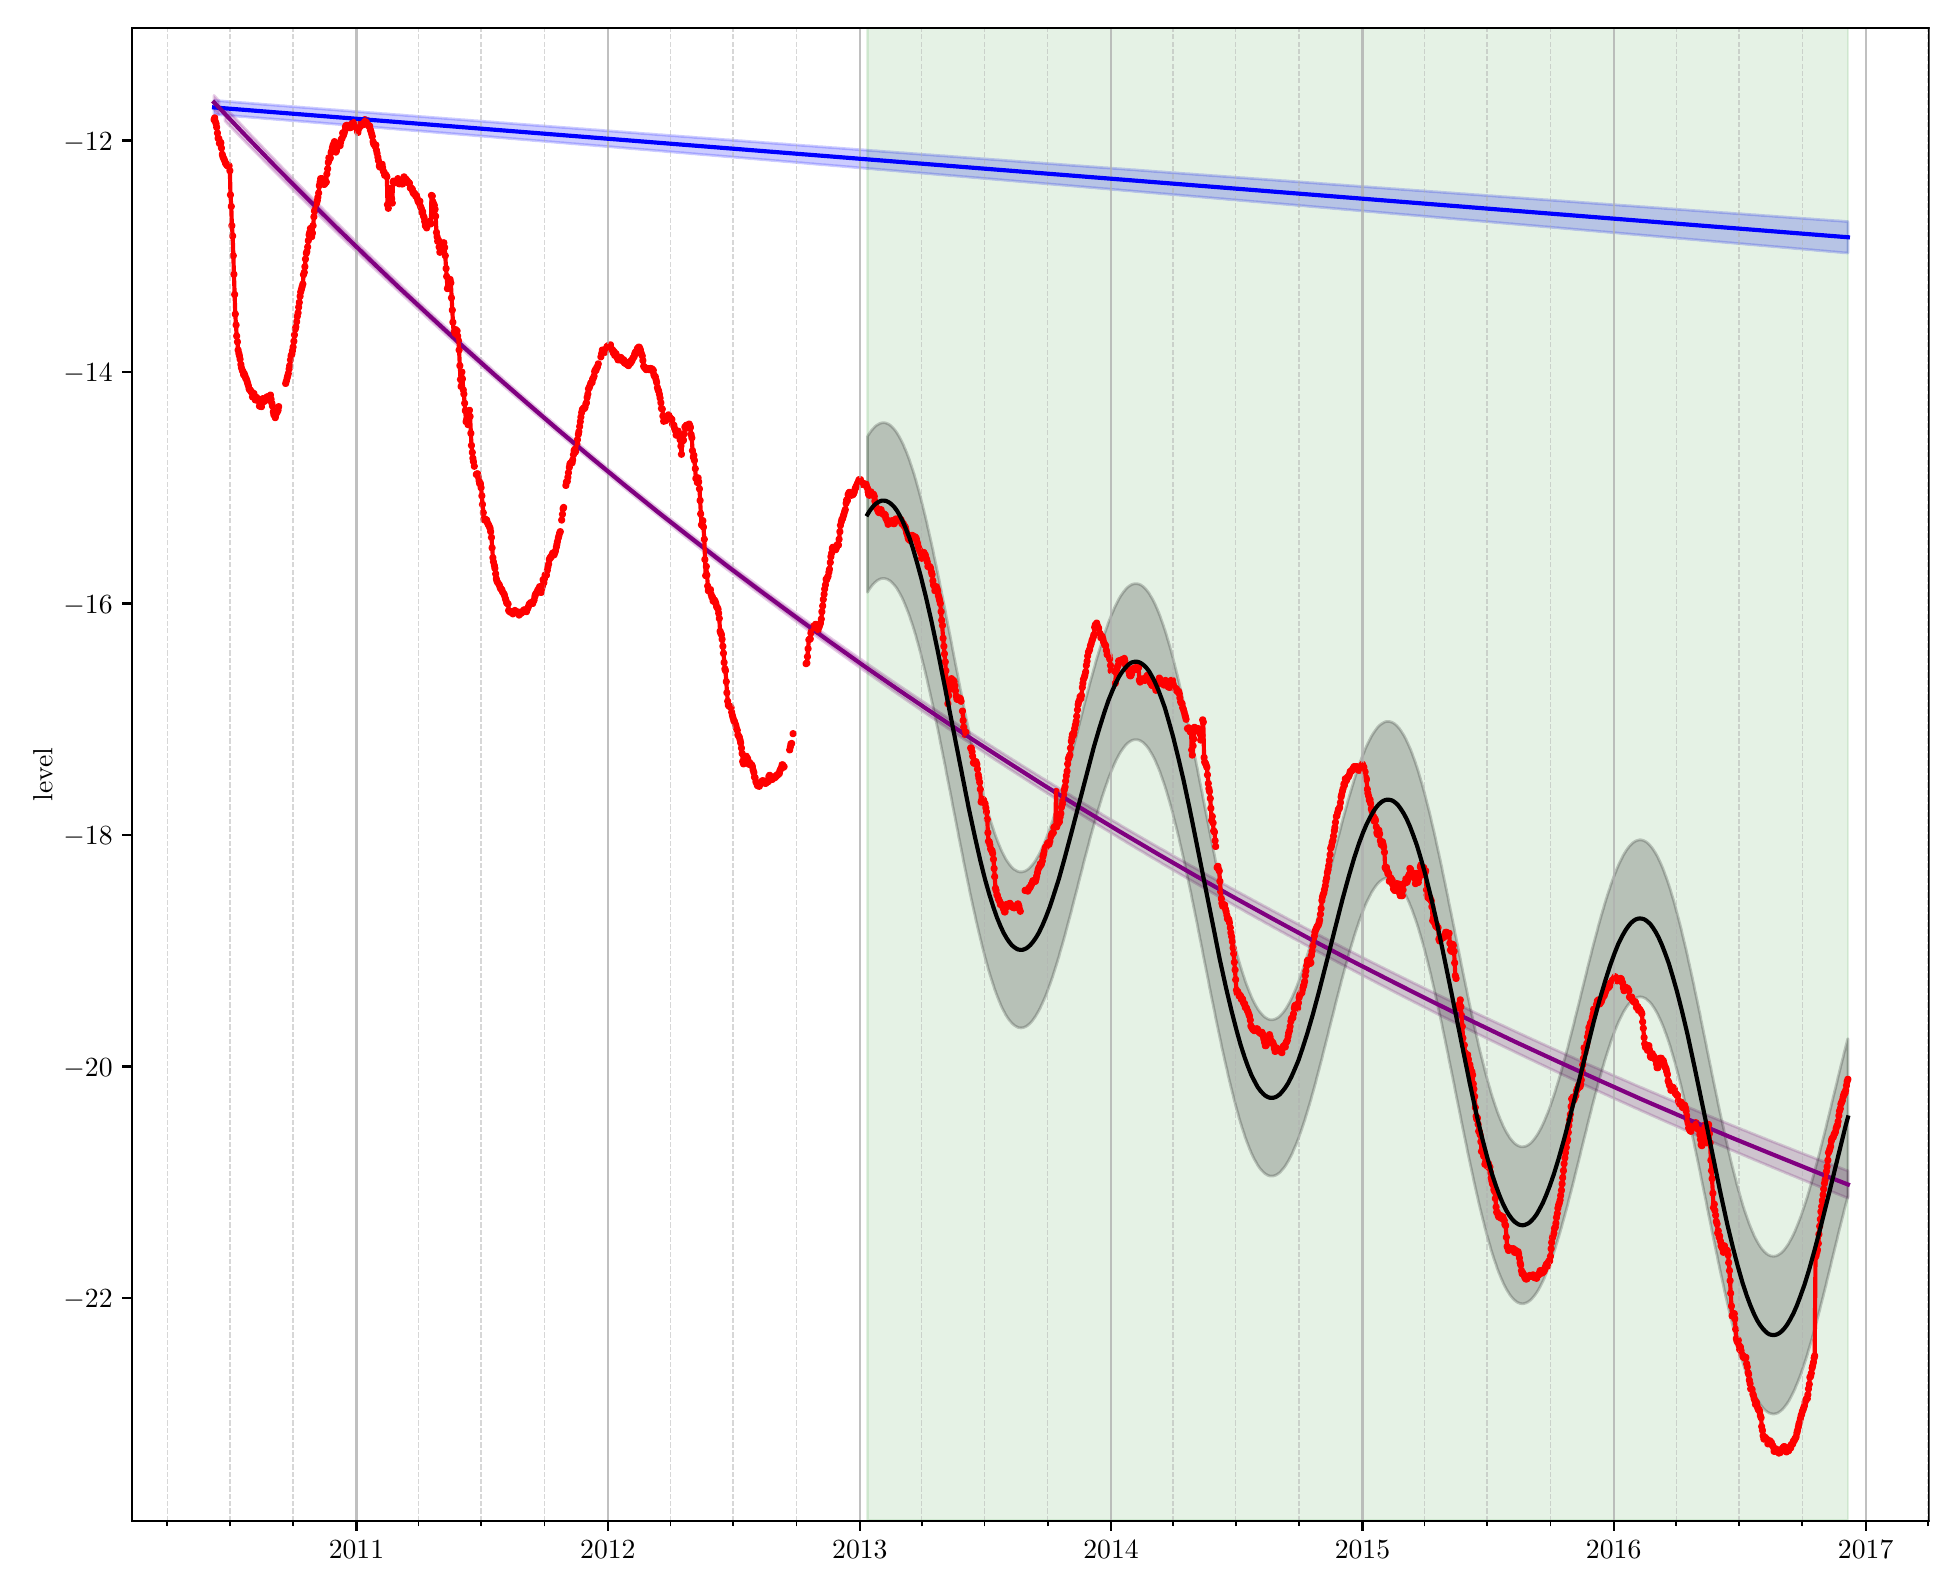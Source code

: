 \begingroup%
\makeatletter%
\begin{pgfpicture}%
\pgfpathrectangle{\pgfpointorigin}{\pgfqpoint{9.509in}{7.687in}}%
\pgfusepath{use as bounding box, clip}%
\begin{pgfscope}%
\pgfsetbuttcap%
\pgfsetmiterjoin%
\pgfsetlinewidth{0.0pt}%
\definecolor{currentstroke}{rgb}{0.0,0.0,0.0}%
\pgfsetstrokecolor{currentstroke}%
\pgfsetstrokeopacity{0.0}%
\pgfsetdash{}{0pt}%
\pgfpathmoveto{\pgfqpoint{0.0in}{0.0in}}%
\pgfpathlineto{\pgfqpoint{9.509in}{0.0in}}%
\pgfpathlineto{\pgfqpoint{9.509in}{7.687in}}%
\pgfpathlineto{\pgfqpoint{0.0in}{7.687in}}%
\pgfpathlineto{\pgfqpoint{0.0in}{0.0in}}%
\pgfpathclose%
\pgfusepath{}%
\end{pgfscope}%
\begin{pgfscope}%
\pgfsetbuttcap%
\pgfsetmiterjoin%
\pgfsetlinewidth{0.0pt}%
\definecolor{currentstroke}{rgb}{0.0,0.0,0.0}%
\pgfsetstrokecolor{currentstroke}%
\pgfsetstrokeopacity{0.0}%
\pgfsetdash{}{0pt}%
\pgfpathmoveto{\pgfqpoint{0.523in}{0.221in}}%
\pgfpathlineto{\pgfqpoint{9.509in}{0.221in}}%
\pgfpathlineto{\pgfqpoint{9.509in}{7.687in}}%
\pgfpathlineto{\pgfqpoint{0.523in}{7.687in}}%
\pgfpathlineto{\pgfqpoint{0.523in}{0.221in}}%
\pgfpathclose%
\pgfusepath{}%
\end{pgfscope}%
\begin{pgfscope}%
\pgfpathrectangle{\pgfqpoint{0.523in}{0.221in}}{\pgfqpoint{8.986in}{7.467in}}%
\pgfusepath{clip}%
\pgfsetbuttcap%
\pgfsetroundjoin%
\definecolor{currentfill}{rgb}{0.0,0.0,1.0}%
\pgfsetfillcolor{currentfill}%
\pgfsetfillopacity{0.2}%
\pgfsetlinewidth{1.004pt}%
\definecolor{currentstroke}{rgb}{0.0,0.0,1.0}%
\pgfsetstrokecolor{currentstroke}%
\pgfsetstrokeopacity{0.2}%
\pgfsetdash{}{0pt}%
\pgfsys@defobject{currentmarker}{\pgfqpoint{0.932in}{6.56in}}{\pgfqpoint{9.101in}{7.323in}}{%
\pgfpathmoveto{\pgfqpoint{0.932in}{7.323in}}%
\pgfpathlineto{\pgfqpoint{0.932in}{7.254in}}%
\pgfpathlineto{\pgfqpoint{0.935in}{7.253in}}%
\pgfpathlineto{\pgfqpoint{0.938in}{7.253in}}%
\pgfpathlineto{\pgfqpoint{0.942in}{7.253in}}%
\pgfpathlineto{\pgfqpoint{0.945in}{7.252in}}%
\pgfpathlineto{\pgfqpoint{0.949in}{7.252in}}%
\pgfpathlineto{\pgfqpoint{0.952in}{7.252in}}%
\pgfpathlineto{\pgfqpoint{0.956in}{7.252in}}%
\pgfpathlineto{\pgfqpoint{0.959in}{7.251in}}%
\pgfpathlineto{\pgfqpoint{0.963in}{7.251in}}%
\pgfpathlineto{\pgfqpoint{0.966in}{7.251in}}%
\pgfpathlineto{\pgfqpoint{0.969in}{7.25in}}%
\pgfpathlineto{\pgfqpoint{0.973in}{7.25in}}%
\pgfpathlineto{\pgfqpoint{0.976in}{7.25in}}%
\pgfpathlineto{\pgfqpoint{0.98in}{7.25in}}%
\pgfpathlineto{\pgfqpoint{0.983in}{7.249in}}%
\pgfpathlineto{\pgfqpoint{0.987in}{7.249in}}%
\pgfpathlineto{\pgfqpoint{0.99in}{7.249in}}%
\pgfpathlineto{\pgfqpoint{0.994in}{7.249in}}%
\pgfpathlineto{\pgfqpoint{0.997in}{7.248in}}%
\pgfpathlineto{\pgfqpoint{1.0in}{7.248in}}%
\pgfpathlineto{\pgfqpoint{1.004in}{7.248in}}%
\pgfpathlineto{\pgfqpoint{1.007in}{7.247in}}%
\pgfpathlineto{\pgfqpoint{1.011in}{7.247in}}%
\pgfpathlineto{\pgfqpoint{1.014in}{7.247in}}%
\pgfpathlineto{\pgfqpoint{1.018in}{7.247in}}%
\pgfpathlineto{\pgfqpoint{1.021in}{7.246in}}%
\pgfpathlineto{\pgfqpoint{1.025in}{7.246in}}%
\pgfpathlineto{\pgfqpoint{1.028in}{7.246in}}%
\pgfpathlineto{\pgfqpoint{1.031in}{7.246in}}%
\pgfpathlineto{\pgfqpoint{1.035in}{7.245in}}%
\pgfpathlineto{\pgfqpoint{1.038in}{7.245in}}%
\pgfpathlineto{\pgfqpoint{1.042in}{7.245in}}%
\pgfpathlineto{\pgfqpoint{1.045in}{7.244in}}%
\pgfpathlineto{\pgfqpoint{1.049in}{7.244in}}%
\pgfpathlineto{\pgfqpoint{1.052in}{7.244in}}%
\pgfpathlineto{\pgfqpoint{1.056in}{7.244in}}%
\pgfpathlineto{\pgfqpoint{1.059in}{7.243in}}%
\pgfpathlineto{\pgfqpoint{1.062in}{7.243in}}%
\pgfpathlineto{\pgfqpoint{1.066in}{7.243in}}%
\pgfpathlineto{\pgfqpoint{1.069in}{7.242in}}%
\pgfpathlineto{\pgfqpoint{1.073in}{7.242in}}%
\pgfpathlineto{\pgfqpoint{1.076in}{7.242in}}%
\pgfpathlineto{\pgfqpoint{1.08in}{7.242in}}%
\pgfpathlineto{\pgfqpoint{1.083in}{7.241in}}%
\pgfpathlineto{\pgfqpoint{1.087in}{7.241in}}%
\pgfpathlineto{\pgfqpoint{1.09in}{7.241in}}%
\pgfpathlineto{\pgfqpoint{1.093in}{7.241in}}%
\pgfpathlineto{\pgfqpoint{1.097in}{7.24in}}%
\pgfpathlineto{\pgfqpoint{1.1in}{7.24in}}%
\pgfpathlineto{\pgfqpoint{1.104in}{7.24in}}%
\pgfpathlineto{\pgfqpoint{1.107in}{7.239in}}%
\pgfpathlineto{\pgfqpoint{1.111in}{7.239in}}%
\pgfpathlineto{\pgfqpoint{1.114in}{7.239in}}%
\pgfpathlineto{\pgfqpoint{1.117in}{7.239in}}%
\pgfpathlineto{\pgfqpoint{1.121in}{7.238in}}%
\pgfpathlineto{\pgfqpoint{1.124in}{7.238in}}%
\pgfpathlineto{\pgfqpoint{1.128in}{7.238in}}%
\pgfpathlineto{\pgfqpoint{1.131in}{7.237in}}%
\pgfpathlineto{\pgfqpoint{1.135in}{7.237in}}%
\pgfpathlineto{\pgfqpoint{1.138in}{7.237in}}%
\pgfpathlineto{\pgfqpoint{1.142in}{7.237in}}%
\pgfpathlineto{\pgfqpoint{1.145in}{7.236in}}%
\pgfpathlineto{\pgfqpoint{1.148in}{7.236in}}%
\pgfpathlineto{\pgfqpoint{1.152in}{7.236in}}%
\pgfpathlineto{\pgfqpoint{1.155in}{7.236in}}%
\pgfpathlineto{\pgfqpoint{1.159in}{7.235in}}%
\pgfpathlineto{\pgfqpoint{1.162in}{7.235in}}%
\pgfpathlineto{\pgfqpoint{1.166in}{7.235in}}%
\pgfpathlineto{\pgfqpoint{1.169in}{7.234in}}%
\pgfpathlineto{\pgfqpoint{1.173in}{7.234in}}%
\pgfpathlineto{\pgfqpoint{1.176in}{7.234in}}%
\pgfpathlineto{\pgfqpoint{1.179in}{7.234in}}%
\pgfpathlineto{\pgfqpoint{1.183in}{7.233in}}%
\pgfpathlineto{\pgfqpoint{1.186in}{7.233in}}%
\pgfpathlineto{\pgfqpoint{1.19in}{7.233in}}%
\pgfpathlineto{\pgfqpoint{1.193in}{7.232in}}%
\pgfpathlineto{\pgfqpoint{1.197in}{7.232in}}%
\pgfpathlineto{\pgfqpoint{1.2in}{7.232in}}%
\pgfpathlineto{\pgfqpoint{1.204in}{7.232in}}%
\pgfpathlineto{\pgfqpoint{1.207in}{7.231in}}%
\pgfpathlineto{\pgfqpoint{1.21in}{7.231in}}%
\pgfpathlineto{\pgfqpoint{1.214in}{7.231in}}%
\pgfpathlineto{\pgfqpoint{1.217in}{7.231in}}%
\pgfpathlineto{\pgfqpoint{1.221in}{7.23in}}%
\pgfpathlineto{\pgfqpoint{1.224in}{7.23in}}%
\pgfpathlineto{\pgfqpoint{1.228in}{7.23in}}%
\pgfpathlineto{\pgfqpoint{1.231in}{7.229in}}%
\pgfpathlineto{\pgfqpoint{1.235in}{7.229in}}%
\pgfpathlineto{\pgfqpoint{1.238in}{7.229in}}%
\pgfpathlineto{\pgfqpoint{1.241in}{7.229in}}%
\pgfpathlineto{\pgfqpoint{1.245in}{7.228in}}%
\pgfpathlineto{\pgfqpoint{1.248in}{7.228in}}%
\pgfpathlineto{\pgfqpoint{1.252in}{7.228in}}%
\pgfpathlineto{\pgfqpoint{1.255in}{7.228in}}%
\pgfpathlineto{\pgfqpoint{1.259in}{7.227in}}%
\pgfpathlineto{\pgfqpoint{1.262in}{7.227in}}%
\pgfpathlineto{\pgfqpoint{1.266in}{7.227in}}%
\pgfpathlineto{\pgfqpoint{1.269in}{7.226in}}%
\pgfpathlineto{\pgfqpoint{1.272in}{7.226in}}%
\pgfpathlineto{\pgfqpoint{1.276in}{7.226in}}%
\pgfpathlineto{\pgfqpoint{1.279in}{7.226in}}%
\pgfpathlineto{\pgfqpoint{1.283in}{7.225in}}%
\pgfpathlineto{\pgfqpoint{1.286in}{7.225in}}%
\pgfpathlineto{\pgfqpoint{1.29in}{7.225in}}%
\pgfpathlineto{\pgfqpoint{1.293in}{7.224in}}%
\pgfpathlineto{\pgfqpoint{1.297in}{7.224in}}%
\pgfpathlineto{\pgfqpoint{1.3in}{7.224in}}%
\pgfpathlineto{\pgfqpoint{1.303in}{7.224in}}%
\pgfpathlineto{\pgfqpoint{1.307in}{7.223in}}%
\pgfpathlineto{\pgfqpoint{1.31in}{7.223in}}%
\pgfpathlineto{\pgfqpoint{1.314in}{7.223in}}%
\pgfpathlineto{\pgfqpoint{1.317in}{7.222in}}%
\pgfpathlineto{\pgfqpoint{1.321in}{7.222in}}%
\pgfpathlineto{\pgfqpoint{1.324in}{7.222in}}%
\pgfpathlineto{\pgfqpoint{1.327in}{7.222in}}%
\pgfpathlineto{\pgfqpoint{1.331in}{7.221in}}%
\pgfpathlineto{\pgfqpoint{1.334in}{7.221in}}%
\pgfpathlineto{\pgfqpoint{1.338in}{7.221in}}%
\pgfpathlineto{\pgfqpoint{1.341in}{7.221in}}%
\pgfpathlineto{\pgfqpoint{1.345in}{7.22in}}%
\pgfpathlineto{\pgfqpoint{1.348in}{7.22in}}%
\pgfpathlineto{\pgfqpoint{1.352in}{7.22in}}%
\pgfpathlineto{\pgfqpoint{1.355in}{7.219in}}%
\pgfpathlineto{\pgfqpoint{1.358in}{7.219in}}%
\pgfpathlineto{\pgfqpoint{1.362in}{7.219in}}%
\pgfpathlineto{\pgfqpoint{1.365in}{7.219in}}%
\pgfpathlineto{\pgfqpoint{1.369in}{7.218in}}%
\pgfpathlineto{\pgfqpoint{1.372in}{7.218in}}%
\pgfpathlineto{\pgfqpoint{1.376in}{7.218in}}%
\pgfpathlineto{\pgfqpoint{1.379in}{7.217in}}%
\pgfpathlineto{\pgfqpoint{1.383in}{7.217in}}%
\pgfpathlineto{\pgfqpoint{1.386in}{7.217in}}%
\pgfpathlineto{\pgfqpoint{1.389in}{7.217in}}%
\pgfpathlineto{\pgfqpoint{1.393in}{7.216in}}%
\pgfpathlineto{\pgfqpoint{1.396in}{7.216in}}%
\pgfpathlineto{\pgfqpoint{1.4in}{7.216in}}%
\pgfpathlineto{\pgfqpoint{1.403in}{7.216in}}%
\pgfpathlineto{\pgfqpoint{1.407in}{7.215in}}%
\pgfpathlineto{\pgfqpoint{1.41in}{7.215in}}%
\pgfpathlineto{\pgfqpoint{1.414in}{7.215in}}%
\pgfpathlineto{\pgfqpoint{1.417in}{7.214in}}%
\pgfpathlineto{\pgfqpoint{1.42in}{7.214in}}%
\pgfpathlineto{\pgfqpoint{1.424in}{7.214in}}%
\pgfpathlineto{\pgfqpoint{1.427in}{7.214in}}%
\pgfpathlineto{\pgfqpoint{1.431in}{7.213in}}%
\pgfpathlineto{\pgfqpoint{1.434in}{7.213in}}%
\pgfpathlineto{\pgfqpoint{1.438in}{7.213in}}%
\pgfpathlineto{\pgfqpoint{1.441in}{7.212in}}%
\pgfpathlineto{\pgfqpoint{1.445in}{7.212in}}%
\pgfpathlineto{\pgfqpoint{1.448in}{7.212in}}%
\pgfpathlineto{\pgfqpoint{1.451in}{7.212in}}%
\pgfpathlineto{\pgfqpoint{1.455in}{7.211in}}%
\pgfpathlineto{\pgfqpoint{1.458in}{7.211in}}%
\pgfpathlineto{\pgfqpoint{1.462in}{7.211in}}%
\pgfpathlineto{\pgfqpoint{1.465in}{7.211in}}%
\pgfpathlineto{\pgfqpoint{1.469in}{7.21in}}%
\pgfpathlineto{\pgfqpoint{1.472in}{7.21in}}%
\pgfpathlineto{\pgfqpoint{1.476in}{7.21in}}%
\pgfpathlineto{\pgfqpoint{1.479in}{7.209in}}%
\pgfpathlineto{\pgfqpoint{1.482in}{7.209in}}%
\pgfpathlineto{\pgfqpoint{1.486in}{7.209in}}%
\pgfpathlineto{\pgfqpoint{1.489in}{7.209in}}%
\pgfpathlineto{\pgfqpoint{1.493in}{7.208in}}%
\pgfpathlineto{\pgfqpoint{1.496in}{7.208in}}%
\pgfpathlineto{\pgfqpoint{1.5in}{7.208in}}%
\pgfpathlineto{\pgfqpoint{1.503in}{7.207in}}%
\pgfpathlineto{\pgfqpoint{1.506in}{7.207in}}%
\pgfpathlineto{\pgfqpoint{1.51in}{7.207in}}%
\pgfpathlineto{\pgfqpoint{1.513in}{7.207in}}%
\pgfpathlineto{\pgfqpoint{1.517in}{7.206in}}%
\pgfpathlineto{\pgfqpoint{1.52in}{7.206in}}%
\pgfpathlineto{\pgfqpoint{1.524in}{7.206in}}%
\pgfpathlineto{\pgfqpoint{1.527in}{7.205in}}%
\pgfpathlineto{\pgfqpoint{1.531in}{7.205in}}%
\pgfpathlineto{\pgfqpoint{1.534in}{7.205in}}%
\pgfpathlineto{\pgfqpoint{1.537in}{7.205in}}%
\pgfpathlineto{\pgfqpoint{1.541in}{7.204in}}%
\pgfpathlineto{\pgfqpoint{1.544in}{7.204in}}%
\pgfpathlineto{\pgfqpoint{1.548in}{7.204in}}%
\pgfpathlineto{\pgfqpoint{1.551in}{7.204in}}%
\pgfpathlineto{\pgfqpoint{1.555in}{7.203in}}%
\pgfpathlineto{\pgfqpoint{1.558in}{7.203in}}%
\pgfpathlineto{\pgfqpoint{1.562in}{7.203in}}%
\pgfpathlineto{\pgfqpoint{1.565in}{7.202in}}%
\pgfpathlineto{\pgfqpoint{1.568in}{7.202in}}%
\pgfpathlineto{\pgfqpoint{1.572in}{7.202in}}%
\pgfpathlineto{\pgfqpoint{1.575in}{7.202in}}%
\pgfpathlineto{\pgfqpoint{1.579in}{7.201in}}%
\pgfpathlineto{\pgfqpoint{1.582in}{7.201in}}%
\pgfpathlineto{\pgfqpoint{1.586in}{7.201in}}%
\pgfpathlineto{\pgfqpoint{1.589in}{7.2in}}%
\pgfpathlineto{\pgfqpoint{1.593in}{7.2in}}%
\pgfpathlineto{\pgfqpoint{1.596in}{7.2in}}%
\pgfpathlineto{\pgfqpoint{1.599in}{7.2in}}%
\pgfpathlineto{\pgfqpoint{1.603in}{7.199in}}%
\pgfpathlineto{\pgfqpoint{1.606in}{7.199in}}%
\pgfpathlineto{\pgfqpoint{1.61in}{7.199in}}%
\pgfpathlineto{\pgfqpoint{1.613in}{7.198in}}%
\pgfpathlineto{\pgfqpoint{1.617in}{7.198in}}%
\pgfpathlineto{\pgfqpoint{1.62in}{7.198in}}%
\pgfpathlineto{\pgfqpoint{1.624in}{7.198in}}%
\pgfpathlineto{\pgfqpoint{1.627in}{7.197in}}%
\pgfpathlineto{\pgfqpoint{1.63in}{7.197in}}%
\pgfpathlineto{\pgfqpoint{1.634in}{7.197in}}%
\pgfpathlineto{\pgfqpoint{1.637in}{7.197in}}%
\pgfpathlineto{\pgfqpoint{1.641in}{7.196in}}%
\pgfpathlineto{\pgfqpoint{1.644in}{7.196in}}%
\pgfpathlineto{\pgfqpoint{1.648in}{7.196in}}%
\pgfpathlineto{\pgfqpoint{1.651in}{7.195in}}%
\pgfpathlineto{\pgfqpoint{1.655in}{7.195in}}%
\pgfpathlineto{\pgfqpoint{1.658in}{7.195in}}%
\pgfpathlineto{\pgfqpoint{1.661in}{7.195in}}%
\pgfpathlineto{\pgfqpoint{1.665in}{7.194in}}%
\pgfpathlineto{\pgfqpoint{1.668in}{7.194in}}%
\pgfpathlineto{\pgfqpoint{1.672in}{7.194in}}%
\pgfpathlineto{\pgfqpoint{1.675in}{7.193in}}%
\pgfpathlineto{\pgfqpoint{1.679in}{7.193in}}%
\pgfpathlineto{\pgfqpoint{1.682in}{7.193in}}%
\pgfpathlineto{\pgfqpoint{1.686in}{7.193in}}%
\pgfpathlineto{\pgfqpoint{1.689in}{7.192in}}%
\pgfpathlineto{\pgfqpoint{1.692in}{7.192in}}%
\pgfpathlineto{\pgfqpoint{1.696in}{7.192in}}%
\pgfpathlineto{\pgfqpoint{1.699in}{7.191in}}%
\pgfpathlineto{\pgfqpoint{1.703in}{7.191in}}%
\pgfpathlineto{\pgfqpoint{1.706in}{7.191in}}%
\pgfpathlineto{\pgfqpoint{1.71in}{7.191in}}%
\pgfpathlineto{\pgfqpoint{1.713in}{7.19in}}%
\pgfpathlineto{\pgfqpoint{1.716in}{7.19in}}%
\pgfpathlineto{\pgfqpoint{1.72in}{7.19in}}%
\pgfpathlineto{\pgfqpoint{1.723in}{7.19in}}%
\pgfpathlineto{\pgfqpoint{1.727in}{7.189in}}%
\pgfpathlineto{\pgfqpoint{1.73in}{7.189in}}%
\pgfpathlineto{\pgfqpoint{1.734in}{7.189in}}%
\pgfpathlineto{\pgfqpoint{1.737in}{7.188in}}%
\pgfpathlineto{\pgfqpoint{1.741in}{7.188in}}%
\pgfpathlineto{\pgfqpoint{1.744in}{7.188in}}%
\pgfpathlineto{\pgfqpoint{1.747in}{7.188in}}%
\pgfpathlineto{\pgfqpoint{1.751in}{7.187in}}%
\pgfpathlineto{\pgfqpoint{1.754in}{7.187in}}%
\pgfpathlineto{\pgfqpoint{1.758in}{7.187in}}%
\pgfpathlineto{\pgfqpoint{1.761in}{7.186in}}%
\pgfpathlineto{\pgfqpoint{1.765in}{7.186in}}%
\pgfpathlineto{\pgfqpoint{1.768in}{7.186in}}%
\pgfpathlineto{\pgfqpoint{1.772in}{7.186in}}%
\pgfpathlineto{\pgfqpoint{1.775in}{7.185in}}%
\pgfpathlineto{\pgfqpoint{1.778in}{7.185in}}%
\pgfpathlineto{\pgfqpoint{1.782in}{7.185in}}%
\pgfpathlineto{\pgfqpoint{1.785in}{7.184in}}%
\pgfpathlineto{\pgfqpoint{1.789in}{7.184in}}%
\pgfpathlineto{\pgfqpoint{1.792in}{7.184in}}%
\pgfpathlineto{\pgfqpoint{1.796in}{7.184in}}%
\pgfpathlineto{\pgfqpoint{1.799in}{7.183in}}%
\pgfpathlineto{\pgfqpoint{1.803in}{7.183in}}%
\pgfpathlineto{\pgfqpoint{1.806in}{7.183in}}%
\pgfpathlineto{\pgfqpoint{1.809in}{7.182in}}%
\pgfpathlineto{\pgfqpoint{1.813in}{7.182in}}%
\pgfpathlineto{\pgfqpoint{1.816in}{7.182in}}%
\pgfpathlineto{\pgfqpoint{1.82in}{7.182in}}%
\pgfpathlineto{\pgfqpoint{1.823in}{7.181in}}%
\pgfpathlineto{\pgfqpoint{1.827in}{7.181in}}%
\pgfpathlineto{\pgfqpoint{1.83in}{7.181in}}%
\pgfpathlineto{\pgfqpoint{1.834in}{7.181in}}%
\pgfpathlineto{\pgfqpoint{1.837in}{7.18in}}%
\pgfpathlineto{\pgfqpoint{1.84in}{7.18in}}%
\pgfpathlineto{\pgfqpoint{1.844in}{7.18in}}%
\pgfpathlineto{\pgfqpoint{1.847in}{7.179in}}%
\pgfpathlineto{\pgfqpoint{1.851in}{7.179in}}%
\pgfpathlineto{\pgfqpoint{1.854in}{7.179in}}%
\pgfpathlineto{\pgfqpoint{1.858in}{7.179in}}%
\pgfpathlineto{\pgfqpoint{1.861in}{7.178in}}%
\pgfpathlineto{\pgfqpoint{1.865in}{7.178in}}%
\pgfpathlineto{\pgfqpoint{1.868in}{7.178in}}%
\pgfpathlineto{\pgfqpoint{1.871in}{7.177in}}%
\pgfpathlineto{\pgfqpoint{1.875in}{7.177in}}%
\pgfpathlineto{\pgfqpoint{1.878in}{7.177in}}%
\pgfpathlineto{\pgfqpoint{1.882in}{7.177in}}%
\pgfpathlineto{\pgfqpoint{1.885in}{7.176in}}%
\pgfpathlineto{\pgfqpoint{1.889in}{7.176in}}%
\pgfpathlineto{\pgfqpoint{1.892in}{7.176in}}%
\pgfpathlineto{\pgfqpoint{1.896in}{7.175in}}%
\pgfpathlineto{\pgfqpoint{1.899in}{7.175in}}%
\pgfpathlineto{\pgfqpoint{1.902in}{7.175in}}%
\pgfpathlineto{\pgfqpoint{1.906in}{7.175in}}%
\pgfpathlineto{\pgfqpoint{1.909in}{7.174in}}%
\pgfpathlineto{\pgfqpoint{1.913in}{7.174in}}%
\pgfpathlineto{\pgfqpoint{1.916in}{7.174in}}%
\pgfpathlineto{\pgfqpoint{1.92in}{7.173in}}%
\pgfpathlineto{\pgfqpoint{1.923in}{7.173in}}%
\pgfpathlineto{\pgfqpoint{1.926in}{7.173in}}%
\pgfpathlineto{\pgfqpoint{1.93in}{7.173in}}%
\pgfpathlineto{\pgfqpoint{1.933in}{7.172in}}%
\pgfpathlineto{\pgfqpoint{1.937in}{7.172in}}%
\pgfpathlineto{\pgfqpoint{1.94in}{7.172in}}%
\pgfpathlineto{\pgfqpoint{1.944in}{7.171in}}%
\pgfpathlineto{\pgfqpoint{1.947in}{7.171in}}%
\pgfpathlineto{\pgfqpoint{1.951in}{7.171in}}%
\pgfpathlineto{\pgfqpoint{1.954in}{7.171in}}%
\pgfpathlineto{\pgfqpoint{1.957in}{7.17in}}%
\pgfpathlineto{\pgfqpoint{1.961in}{7.17in}}%
\pgfpathlineto{\pgfqpoint{1.964in}{7.17in}}%
\pgfpathlineto{\pgfqpoint{1.968in}{7.17in}}%
\pgfpathlineto{\pgfqpoint{1.971in}{7.169in}}%
\pgfpathlineto{\pgfqpoint{1.975in}{7.169in}}%
\pgfpathlineto{\pgfqpoint{1.978in}{7.169in}}%
\pgfpathlineto{\pgfqpoint{1.982in}{7.168in}}%
\pgfpathlineto{\pgfqpoint{1.985in}{7.168in}}%
\pgfpathlineto{\pgfqpoint{1.988in}{7.168in}}%
\pgfpathlineto{\pgfqpoint{1.992in}{7.168in}}%
\pgfpathlineto{\pgfqpoint{1.995in}{7.167in}}%
\pgfpathlineto{\pgfqpoint{1.999in}{7.167in}}%
\pgfpathlineto{\pgfqpoint{2.002in}{7.167in}}%
\pgfpathlineto{\pgfqpoint{2.006in}{7.166in}}%
\pgfpathlineto{\pgfqpoint{2.009in}{7.166in}}%
\pgfpathlineto{\pgfqpoint{2.013in}{7.166in}}%
\pgfpathlineto{\pgfqpoint{2.016in}{7.166in}}%
\pgfpathlineto{\pgfqpoint{2.019in}{7.165in}}%
\pgfpathlineto{\pgfqpoint{2.023in}{7.165in}}%
\pgfpathlineto{\pgfqpoint{2.026in}{7.165in}}%
\pgfpathlineto{\pgfqpoint{2.03in}{7.164in}}%
\pgfpathlineto{\pgfqpoint{2.033in}{7.164in}}%
\pgfpathlineto{\pgfqpoint{2.037in}{7.164in}}%
\pgfpathlineto{\pgfqpoint{2.04in}{7.164in}}%
\pgfpathlineto{\pgfqpoint{2.044in}{7.163in}}%
\pgfpathlineto{\pgfqpoint{2.047in}{7.163in}}%
\pgfpathlineto{\pgfqpoint{2.05in}{7.163in}}%
\pgfpathlineto{\pgfqpoint{2.054in}{7.162in}}%
\pgfpathlineto{\pgfqpoint{2.057in}{7.162in}}%
\pgfpathlineto{\pgfqpoint{2.061in}{7.162in}}%
\pgfpathlineto{\pgfqpoint{2.064in}{7.162in}}%
\pgfpathlineto{\pgfqpoint{2.068in}{7.161in}}%
\pgfpathlineto{\pgfqpoint{2.071in}{7.161in}}%
\pgfpathlineto{\pgfqpoint{2.075in}{7.161in}}%
\pgfpathlineto{\pgfqpoint{2.078in}{7.16in}}%
\pgfpathlineto{\pgfqpoint{2.081in}{7.16in}}%
\pgfpathlineto{\pgfqpoint{2.085in}{7.16in}}%
\pgfpathlineto{\pgfqpoint{2.088in}{7.16in}}%
\pgfpathlineto{\pgfqpoint{2.092in}{7.159in}}%
\pgfpathlineto{\pgfqpoint{2.095in}{7.159in}}%
\pgfpathlineto{\pgfqpoint{2.099in}{7.159in}}%
\pgfpathlineto{\pgfqpoint{2.102in}{7.158in}}%
\pgfpathlineto{\pgfqpoint{2.105in}{7.158in}}%
\pgfpathlineto{\pgfqpoint{2.109in}{7.158in}}%
\pgfpathlineto{\pgfqpoint{2.112in}{7.158in}}%
\pgfpathlineto{\pgfqpoint{2.116in}{7.157in}}%
\pgfpathlineto{\pgfqpoint{2.119in}{7.157in}}%
\pgfpathlineto{\pgfqpoint{2.123in}{7.157in}}%
\pgfpathlineto{\pgfqpoint{2.126in}{7.156in}}%
\pgfpathlineto{\pgfqpoint{2.13in}{7.156in}}%
\pgfpathlineto{\pgfqpoint{2.133in}{7.156in}}%
\pgfpathlineto{\pgfqpoint{2.136in}{7.156in}}%
\pgfpathlineto{\pgfqpoint{2.14in}{7.155in}}%
\pgfpathlineto{\pgfqpoint{2.143in}{7.155in}}%
\pgfpathlineto{\pgfqpoint{2.147in}{7.155in}}%
\pgfpathlineto{\pgfqpoint{2.15in}{7.155in}}%
\pgfpathlineto{\pgfqpoint{2.154in}{7.154in}}%
\pgfpathlineto{\pgfqpoint{2.157in}{7.154in}}%
\pgfpathlineto{\pgfqpoint{2.161in}{7.154in}}%
\pgfpathlineto{\pgfqpoint{2.164in}{7.153in}}%
\pgfpathlineto{\pgfqpoint{2.167in}{7.153in}}%
\pgfpathlineto{\pgfqpoint{2.171in}{7.153in}}%
\pgfpathlineto{\pgfqpoint{2.174in}{7.153in}}%
\pgfpathlineto{\pgfqpoint{2.178in}{7.152in}}%
\pgfpathlineto{\pgfqpoint{2.181in}{7.152in}}%
\pgfpathlineto{\pgfqpoint{2.185in}{7.152in}}%
\pgfpathlineto{\pgfqpoint{2.188in}{7.151in}}%
\pgfpathlineto{\pgfqpoint{2.192in}{7.151in}}%
\pgfpathlineto{\pgfqpoint{2.195in}{7.151in}}%
\pgfpathlineto{\pgfqpoint{2.198in}{7.151in}}%
\pgfpathlineto{\pgfqpoint{2.202in}{7.15in}}%
\pgfpathlineto{\pgfqpoint{2.205in}{7.15in}}%
\pgfpathlineto{\pgfqpoint{2.209in}{7.15in}}%
\pgfpathlineto{\pgfqpoint{2.212in}{7.149in}}%
\pgfpathlineto{\pgfqpoint{2.216in}{7.149in}}%
\pgfpathlineto{\pgfqpoint{2.219in}{7.149in}}%
\pgfpathlineto{\pgfqpoint{2.223in}{7.149in}}%
\pgfpathlineto{\pgfqpoint{2.226in}{7.148in}}%
\pgfpathlineto{\pgfqpoint{2.229in}{7.148in}}%
\pgfpathlineto{\pgfqpoint{2.233in}{7.148in}}%
\pgfpathlineto{\pgfqpoint{2.236in}{7.147in}}%
\pgfpathlineto{\pgfqpoint{2.24in}{7.147in}}%
\pgfpathlineto{\pgfqpoint{2.243in}{7.147in}}%
\pgfpathlineto{\pgfqpoint{2.247in}{7.147in}}%
\pgfpathlineto{\pgfqpoint{2.25in}{7.146in}}%
\pgfpathlineto{\pgfqpoint{2.254in}{7.146in}}%
\pgfpathlineto{\pgfqpoint{2.257in}{7.146in}}%
\pgfpathlineto{\pgfqpoint{2.26in}{7.145in}}%
\pgfpathlineto{\pgfqpoint{2.264in}{7.145in}}%
\pgfpathlineto{\pgfqpoint{2.267in}{7.145in}}%
\pgfpathlineto{\pgfqpoint{2.271in}{7.145in}}%
\pgfpathlineto{\pgfqpoint{2.274in}{7.144in}}%
\pgfpathlineto{\pgfqpoint{2.278in}{7.144in}}%
\pgfpathlineto{\pgfqpoint{2.281in}{7.144in}}%
\pgfpathlineto{\pgfqpoint{2.285in}{7.143in}}%
\pgfpathlineto{\pgfqpoint{2.288in}{7.143in}}%
\pgfpathlineto{\pgfqpoint{2.291in}{7.143in}}%
\pgfpathlineto{\pgfqpoint{2.295in}{7.143in}}%
\pgfpathlineto{\pgfqpoint{2.298in}{7.142in}}%
\pgfpathlineto{\pgfqpoint{2.302in}{7.142in}}%
\pgfpathlineto{\pgfqpoint{2.305in}{7.142in}}%
\pgfpathlineto{\pgfqpoint{2.309in}{7.141in}}%
\pgfpathlineto{\pgfqpoint{2.312in}{7.141in}}%
\pgfpathlineto{\pgfqpoint{2.315in}{7.141in}}%
\pgfpathlineto{\pgfqpoint{2.319in}{7.141in}}%
\pgfpathlineto{\pgfqpoint{2.322in}{7.14in}}%
\pgfpathlineto{\pgfqpoint{2.326in}{7.14in}}%
\pgfpathlineto{\pgfqpoint{2.329in}{7.14in}}%
\pgfpathlineto{\pgfqpoint{2.333in}{7.139in}}%
\pgfpathlineto{\pgfqpoint{2.336in}{7.139in}}%
\pgfpathlineto{\pgfqpoint{2.34in}{7.139in}}%
\pgfpathlineto{\pgfqpoint{2.343in}{7.139in}}%
\pgfpathlineto{\pgfqpoint{2.346in}{7.138in}}%
\pgfpathlineto{\pgfqpoint{2.35in}{7.138in}}%
\pgfpathlineto{\pgfqpoint{2.353in}{7.138in}}%
\pgfpathlineto{\pgfqpoint{2.357in}{7.137in}}%
\pgfpathlineto{\pgfqpoint{2.36in}{7.137in}}%
\pgfpathlineto{\pgfqpoint{2.364in}{7.137in}}%
\pgfpathlineto{\pgfqpoint{2.367in}{7.137in}}%
\pgfpathlineto{\pgfqpoint{2.371in}{7.136in}}%
\pgfpathlineto{\pgfqpoint{2.374in}{7.136in}}%
\pgfpathlineto{\pgfqpoint{2.377in}{7.136in}}%
\pgfpathlineto{\pgfqpoint{2.381in}{7.135in}}%
\pgfpathlineto{\pgfqpoint{2.384in}{7.135in}}%
\pgfpathlineto{\pgfqpoint{2.388in}{7.135in}}%
\pgfpathlineto{\pgfqpoint{2.391in}{7.135in}}%
\pgfpathlineto{\pgfqpoint{2.395in}{7.134in}}%
\pgfpathlineto{\pgfqpoint{2.398in}{7.134in}}%
\pgfpathlineto{\pgfqpoint{2.402in}{7.134in}}%
\pgfpathlineto{\pgfqpoint{2.405in}{7.133in}}%
\pgfpathlineto{\pgfqpoint{2.408in}{7.133in}}%
\pgfpathlineto{\pgfqpoint{2.412in}{7.133in}}%
\pgfpathlineto{\pgfqpoint{2.415in}{7.133in}}%
\pgfpathlineto{\pgfqpoint{2.419in}{7.132in}}%
\pgfpathlineto{\pgfqpoint{2.422in}{7.132in}}%
\pgfpathlineto{\pgfqpoint{2.426in}{7.132in}}%
\pgfpathlineto{\pgfqpoint{2.429in}{7.131in}}%
\pgfpathlineto{\pgfqpoint{2.433in}{7.131in}}%
\pgfpathlineto{\pgfqpoint{2.436in}{7.131in}}%
\pgfpathlineto{\pgfqpoint{2.439in}{7.131in}}%
\pgfpathlineto{\pgfqpoint{2.443in}{7.13in}}%
\pgfpathlineto{\pgfqpoint{2.446in}{7.13in}}%
\pgfpathlineto{\pgfqpoint{2.45in}{7.13in}}%
\pgfpathlineto{\pgfqpoint{2.453in}{7.129in}}%
\pgfpathlineto{\pgfqpoint{2.457in}{7.129in}}%
\pgfpathlineto{\pgfqpoint{2.46in}{7.129in}}%
\pgfpathlineto{\pgfqpoint{2.464in}{7.129in}}%
\pgfpathlineto{\pgfqpoint{2.467in}{7.128in}}%
\pgfpathlineto{\pgfqpoint{2.47in}{7.128in}}%
\pgfpathlineto{\pgfqpoint{2.474in}{7.128in}}%
\pgfpathlineto{\pgfqpoint{2.477in}{7.127in}}%
\pgfpathlineto{\pgfqpoint{2.481in}{7.127in}}%
\pgfpathlineto{\pgfqpoint{2.484in}{7.127in}}%
\pgfpathlineto{\pgfqpoint{2.488in}{7.127in}}%
\pgfpathlineto{\pgfqpoint{2.491in}{7.126in}}%
\pgfpathlineto{\pgfqpoint{2.494in}{7.126in}}%
\pgfpathlineto{\pgfqpoint{2.498in}{7.126in}}%
\pgfpathlineto{\pgfqpoint{2.501in}{7.125in}}%
\pgfpathlineto{\pgfqpoint{2.505in}{7.125in}}%
\pgfpathlineto{\pgfqpoint{2.508in}{7.125in}}%
\pgfpathlineto{\pgfqpoint{2.512in}{7.125in}}%
\pgfpathlineto{\pgfqpoint{2.515in}{7.124in}}%
\pgfpathlineto{\pgfqpoint{2.519in}{7.124in}}%
\pgfpathlineto{\pgfqpoint{2.522in}{7.124in}}%
\pgfpathlineto{\pgfqpoint{2.525in}{7.123in}}%
\pgfpathlineto{\pgfqpoint{2.529in}{7.123in}}%
\pgfpathlineto{\pgfqpoint{2.532in}{7.123in}}%
\pgfpathlineto{\pgfqpoint{2.536in}{7.123in}}%
\pgfpathlineto{\pgfqpoint{2.539in}{7.122in}}%
\pgfpathlineto{\pgfqpoint{2.543in}{7.122in}}%
\pgfpathlineto{\pgfqpoint{2.546in}{7.122in}}%
\pgfpathlineto{\pgfqpoint{2.55in}{7.121in}}%
\pgfpathlineto{\pgfqpoint{2.553in}{7.121in}}%
\pgfpathlineto{\pgfqpoint{2.556in}{7.121in}}%
\pgfpathlineto{\pgfqpoint{2.56in}{7.121in}}%
\pgfpathlineto{\pgfqpoint{2.563in}{7.12in}}%
\pgfpathlineto{\pgfqpoint{2.567in}{7.12in}}%
\pgfpathlineto{\pgfqpoint{2.57in}{7.12in}}%
\pgfpathlineto{\pgfqpoint{2.574in}{7.119in}}%
\pgfpathlineto{\pgfqpoint{2.577in}{7.119in}}%
\pgfpathlineto{\pgfqpoint{2.581in}{7.119in}}%
\pgfpathlineto{\pgfqpoint{2.584in}{7.119in}}%
\pgfpathlineto{\pgfqpoint{2.587in}{7.118in}}%
\pgfpathlineto{\pgfqpoint{2.591in}{7.118in}}%
\pgfpathlineto{\pgfqpoint{2.594in}{7.118in}}%
\pgfpathlineto{\pgfqpoint{2.598in}{7.117in}}%
\pgfpathlineto{\pgfqpoint{2.601in}{7.117in}}%
\pgfpathlineto{\pgfqpoint{2.605in}{7.117in}}%
\pgfpathlineto{\pgfqpoint{2.608in}{7.117in}}%
\pgfpathlineto{\pgfqpoint{2.612in}{7.116in}}%
\pgfpathlineto{\pgfqpoint{2.615in}{7.116in}}%
\pgfpathlineto{\pgfqpoint{2.618in}{7.116in}}%
\pgfpathlineto{\pgfqpoint{2.622in}{7.115in}}%
\pgfpathlineto{\pgfqpoint{2.625in}{7.115in}}%
\pgfpathlineto{\pgfqpoint{2.629in}{7.115in}}%
\pgfpathlineto{\pgfqpoint{2.632in}{7.115in}}%
\pgfpathlineto{\pgfqpoint{2.636in}{7.114in}}%
\pgfpathlineto{\pgfqpoint{2.639in}{7.114in}}%
\pgfpathlineto{\pgfqpoint{2.643in}{7.114in}}%
\pgfpathlineto{\pgfqpoint{2.646in}{7.113in}}%
\pgfpathlineto{\pgfqpoint{2.649in}{7.113in}}%
\pgfpathlineto{\pgfqpoint{2.653in}{7.113in}}%
\pgfpathlineto{\pgfqpoint{2.656in}{7.113in}}%
\pgfpathlineto{\pgfqpoint{2.66in}{7.112in}}%
\pgfpathlineto{\pgfqpoint{2.663in}{7.112in}}%
\pgfpathlineto{\pgfqpoint{2.667in}{7.112in}}%
\pgfpathlineto{\pgfqpoint{2.67in}{7.111in}}%
\pgfpathlineto{\pgfqpoint{2.674in}{7.111in}}%
\pgfpathlineto{\pgfqpoint{2.677in}{7.111in}}%
\pgfpathlineto{\pgfqpoint{2.68in}{7.111in}}%
\pgfpathlineto{\pgfqpoint{2.684in}{7.11in}}%
\pgfpathlineto{\pgfqpoint{2.687in}{7.11in}}%
\pgfpathlineto{\pgfqpoint{2.691in}{7.11in}}%
\pgfpathlineto{\pgfqpoint{2.694in}{7.109in}}%
\pgfpathlineto{\pgfqpoint{2.698in}{7.109in}}%
\pgfpathlineto{\pgfqpoint{2.701in}{7.109in}}%
\pgfpathlineto{\pgfqpoint{2.704in}{7.109in}}%
\pgfpathlineto{\pgfqpoint{2.708in}{7.108in}}%
\pgfpathlineto{\pgfqpoint{2.711in}{7.108in}}%
\pgfpathlineto{\pgfqpoint{2.715in}{7.108in}}%
\pgfpathlineto{\pgfqpoint{2.718in}{7.107in}}%
\pgfpathlineto{\pgfqpoint{2.722in}{7.107in}}%
\pgfpathlineto{\pgfqpoint{2.725in}{7.107in}}%
\pgfpathlineto{\pgfqpoint{2.729in}{7.107in}}%
\pgfpathlineto{\pgfqpoint{2.732in}{7.106in}}%
\pgfpathlineto{\pgfqpoint{2.735in}{7.106in}}%
\pgfpathlineto{\pgfqpoint{2.739in}{7.106in}}%
\pgfpathlineto{\pgfqpoint{2.742in}{7.105in}}%
\pgfpathlineto{\pgfqpoint{2.746in}{7.105in}}%
\pgfpathlineto{\pgfqpoint{2.749in}{7.105in}}%
\pgfpathlineto{\pgfqpoint{2.753in}{7.105in}}%
\pgfpathlineto{\pgfqpoint{2.756in}{7.104in}}%
\pgfpathlineto{\pgfqpoint{2.76in}{7.104in}}%
\pgfpathlineto{\pgfqpoint{2.763in}{7.104in}}%
\pgfpathlineto{\pgfqpoint{2.766in}{7.103in}}%
\pgfpathlineto{\pgfqpoint{2.77in}{7.103in}}%
\pgfpathlineto{\pgfqpoint{2.773in}{7.103in}}%
\pgfpathlineto{\pgfqpoint{2.777in}{7.103in}}%
\pgfpathlineto{\pgfqpoint{2.78in}{7.102in}}%
\pgfpathlineto{\pgfqpoint{2.784in}{7.102in}}%
\pgfpathlineto{\pgfqpoint{2.787in}{7.102in}}%
\pgfpathlineto{\pgfqpoint{2.791in}{7.101in}}%
\pgfpathlineto{\pgfqpoint{2.794in}{7.101in}}%
\pgfpathlineto{\pgfqpoint{2.797in}{7.101in}}%
\pgfpathlineto{\pgfqpoint{2.801in}{7.101in}}%
\pgfpathlineto{\pgfqpoint{2.804in}{7.1in}}%
\pgfpathlineto{\pgfqpoint{2.808in}{7.1in}}%
\pgfpathlineto{\pgfqpoint{2.811in}{7.1in}}%
\pgfpathlineto{\pgfqpoint{2.815in}{7.099in}}%
\pgfpathlineto{\pgfqpoint{2.818in}{7.099in}}%
\pgfpathlineto{\pgfqpoint{2.822in}{7.099in}}%
\pgfpathlineto{\pgfqpoint{2.825in}{7.099in}}%
\pgfpathlineto{\pgfqpoint{2.828in}{7.098in}}%
\pgfpathlineto{\pgfqpoint{2.832in}{7.098in}}%
\pgfpathlineto{\pgfqpoint{2.835in}{7.098in}}%
\pgfpathlineto{\pgfqpoint{2.839in}{7.097in}}%
\pgfpathlineto{\pgfqpoint{2.842in}{7.097in}}%
\pgfpathlineto{\pgfqpoint{2.846in}{7.097in}}%
\pgfpathlineto{\pgfqpoint{2.849in}{7.097in}}%
\pgfpathlineto{\pgfqpoint{2.853in}{7.096in}}%
\pgfpathlineto{\pgfqpoint{2.856in}{7.096in}}%
\pgfpathlineto{\pgfqpoint{2.859in}{7.096in}}%
\pgfpathlineto{\pgfqpoint{2.863in}{7.095in}}%
\pgfpathlineto{\pgfqpoint{2.866in}{7.095in}}%
\pgfpathlineto{\pgfqpoint{2.87in}{7.095in}}%
\pgfpathlineto{\pgfqpoint{2.873in}{7.095in}}%
\pgfpathlineto{\pgfqpoint{2.877in}{7.094in}}%
\pgfpathlineto{\pgfqpoint{2.88in}{7.094in}}%
\pgfpathlineto{\pgfqpoint{2.884in}{7.094in}}%
\pgfpathlineto{\pgfqpoint{2.887in}{7.093in}}%
\pgfpathlineto{\pgfqpoint{2.89in}{7.093in}}%
\pgfpathlineto{\pgfqpoint{2.894in}{7.093in}}%
\pgfpathlineto{\pgfqpoint{2.897in}{7.093in}}%
\pgfpathlineto{\pgfqpoint{2.901in}{7.092in}}%
\pgfpathlineto{\pgfqpoint{2.904in}{7.092in}}%
\pgfpathlineto{\pgfqpoint{2.908in}{7.092in}}%
\pgfpathlineto{\pgfqpoint{2.911in}{7.091in}}%
\pgfpathlineto{\pgfqpoint{2.914in}{7.091in}}%
\pgfpathlineto{\pgfqpoint{2.918in}{7.091in}}%
\pgfpathlineto{\pgfqpoint{2.921in}{7.091in}}%
\pgfpathlineto{\pgfqpoint{2.925in}{7.09in}}%
\pgfpathlineto{\pgfqpoint{2.928in}{7.09in}}%
\pgfpathlineto{\pgfqpoint{2.932in}{7.09in}}%
\pgfpathlineto{\pgfqpoint{2.935in}{7.089in}}%
\pgfpathlineto{\pgfqpoint{2.939in}{7.089in}}%
\pgfpathlineto{\pgfqpoint{2.942in}{7.089in}}%
\pgfpathlineto{\pgfqpoint{2.945in}{7.089in}}%
\pgfpathlineto{\pgfqpoint{2.949in}{7.088in}}%
\pgfpathlineto{\pgfqpoint{2.952in}{7.088in}}%
\pgfpathlineto{\pgfqpoint{2.956in}{7.088in}}%
\pgfpathlineto{\pgfqpoint{2.959in}{7.087in}}%
\pgfpathlineto{\pgfqpoint{2.963in}{7.087in}}%
\pgfpathlineto{\pgfqpoint{2.966in}{7.087in}}%
\pgfpathlineto{\pgfqpoint{2.97in}{7.087in}}%
\pgfpathlineto{\pgfqpoint{2.973in}{7.086in}}%
\pgfpathlineto{\pgfqpoint{2.976in}{7.086in}}%
\pgfpathlineto{\pgfqpoint{2.98in}{7.086in}}%
\pgfpathlineto{\pgfqpoint{2.983in}{7.085in}}%
\pgfpathlineto{\pgfqpoint{2.987in}{7.085in}}%
\pgfpathlineto{\pgfqpoint{2.99in}{7.085in}}%
\pgfpathlineto{\pgfqpoint{2.994in}{7.084in}}%
\pgfpathlineto{\pgfqpoint{2.997in}{7.084in}}%
\pgfpathlineto{\pgfqpoint{3.001in}{7.084in}}%
\pgfpathlineto{\pgfqpoint{3.004in}{7.084in}}%
\pgfpathlineto{\pgfqpoint{3.007in}{7.083in}}%
\pgfpathlineto{\pgfqpoint{3.011in}{7.083in}}%
\pgfpathlineto{\pgfqpoint{3.014in}{7.083in}}%
\pgfpathlineto{\pgfqpoint{3.018in}{7.082in}}%
\pgfpathlineto{\pgfqpoint{3.021in}{7.082in}}%
\pgfpathlineto{\pgfqpoint{3.025in}{7.082in}}%
\pgfpathlineto{\pgfqpoint{3.028in}{7.082in}}%
\pgfpathlineto{\pgfqpoint{3.032in}{7.081in}}%
\pgfpathlineto{\pgfqpoint{3.035in}{7.081in}}%
\pgfpathlineto{\pgfqpoint{3.038in}{7.081in}}%
\pgfpathlineto{\pgfqpoint{3.042in}{7.08in}}%
\pgfpathlineto{\pgfqpoint{3.045in}{7.08in}}%
\pgfpathlineto{\pgfqpoint{3.049in}{7.08in}}%
\pgfpathlineto{\pgfqpoint{3.052in}{7.08in}}%
\pgfpathlineto{\pgfqpoint{3.056in}{7.079in}}%
\pgfpathlineto{\pgfqpoint{3.059in}{7.079in}}%
\pgfpathlineto{\pgfqpoint{3.063in}{7.079in}}%
\pgfpathlineto{\pgfqpoint{3.066in}{7.078in}}%
\pgfpathlineto{\pgfqpoint{3.069in}{7.078in}}%
\pgfpathlineto{\pgfqpoint{3.073in}{7.078in}}%
\pgfpathlineto{\pgfqpoint{3.076in}{7.078in}}%
\pgfpathlineto{\pgfqpoint{3.08in}{7.077in}}%
\pgfpathlineto{\pgfqpoint{3.083in}{7.077in}}%
\pgfpathlineto{\pgfqpoint{3.087in}{7.077in}}%
\pgfpathlineto{\pgfqpoint{3.09in}{7.076in}}%
\pgfpathlineto{\pgfqpoint{3.093in}{7.076in}}%
\pgfpathlineto{\pgfqpoint{3.097in}{7.076in}}%
\pgfpathlineto{\pgfqpoint{3.1in}{7.076in}}%
\pgfpathlineto{\pgfqpoint{3.104in}{7.075in}}%
\pgfpathlineto{\pgfqpoint{3.107in}{7.075in}}%
\pgfpathlineto{\pgfqpoint{3.111in}{7.075in}}%
\pgfpathlineto{\pgfqpoint{3.114in}{7.074in}}%
\pgfpathlineto{\pgfqpoint{3.118in}{7.074in}}%
\pgfpathlineto{\pgfqpoint{3.121in}{7.074in}}%
\pgfpathlineto{\pgfqpoint{3.124in}{7.074in}}%
\pgfpathlineto{\pgfqpoint{3.128in}{7.073in}}%
\pgfpathlineto{\pgfqpoint{3.131in}{7.073in}}%
\pgfpathlineto{\pgfqpoint{3.135in}{7.073in}}%
\pgfpathlineto{\pgfqpoint{3.138in}{7.072in}}%
\pgfpathlineto{\pgfqpoint{3.142in}{7.072in}}%
\pgfpathlineto{\pgfqpoint{3.145in}{7.072in}}%
\pgfpathlineto{\pgfqpoint{3.149in}{7.072in}}%
\pgfpathlineto{\pgfqpoint{3.152in}{7.071in}}%
\pgfpathlineto{\pgfqpoint{3.155in}{7.071in}}%
\pgfpathlineto{\pgfqpoint{3.159in}{7.071in}}%
\pgfpathlineto{\pgfqpoint{3.162in}{7.07in}}%
\pgfpathlineto{\pgfqpoint{3.166in}{7.07in}}%
\pgfpathlineto{\pgfqpoint{3.169in}{7.07in}}%
\pgfpathlineto{\pgfqpoint{3.173in}{7.07in}}%
\pgfpathlineto{\pgfqpoint{3.176in}{7.069in}}%
\pgfpathlineto{\pgfqpoint{3.18in}{7.069in}}%
\pgfpathlineto{\pgfqpoint{3.183in}{7.069in}}%
\pgfpathlineto{\pgfqpoint{3.186in}{7.068in}}%
\pgfpathlineto{\pgfqpoint{3.19in}{7.068in}}%
\pgfpathlineto{\pgfqpoint{3.193in}{7.068in}}%
\pgfpathlineto{\pgfqpoint{3.197in}{7.067in}}%
\pgfpathlineto{\pgfqpoint{3.2in}{7.067in}}%
\pgfpathlineto{\pgfqpoint{3.204in}{7.067in}}%
\pgfpathlineto{\pgfqpoint{3.207in}{7.067in}}%
\pgfpathlineto{\pgfqpoint{3.211in}{7.066in}}%
\pgfpathlineto{\pgfqpoint{3.214in}{7.066in}}%
\pgfpathlineto{\pgfqpoint{3.217in}{7.066in}}%
\pgfpathlineto{\pgfqpoint{3.221in}{7.065in}}%
\pgfpathlineto{\pgfqpoint{3.224in}{7.065in}}%
\pgfpathlineto{\pgfqpoint{3.228in}{7.065in}}%
\pgfpathlineto{\pgfqpoint{3.231in}{7.065in}}%
\pgfpathlineto{\pgfqpoint{3.235in}{7.064in}}%
\pgfpathlineto{\pgfqpoint{3.238in}{7.064in}}%
\pgfpathlineto{\pgfqpoint{3.242in}{7.064in}}%
\pgfpathlineto{\pgfqpoint{3.245in}{7.063in}}%
\pgfpathlineto{\pgfqpoint{3.248in}{7.063in}}%
\pgfpathlineto{\pgfqpoint{3.252in}{7.063in}}%
\pgfpathlineto{\pgfqpoint{3.255in}{7.063in}}%
\pgfpathlineto{\pgfqpoint{3.259in}{7.062in}}%
\pgfpathlineto{\pgfqpoint{3.262in}{7.062in}}%
\pgfpathlineto{\pgfqpoint{3.266in}{7.062in}}%
\pgfpathlineto{\pgfqpoint{3.269in}{7.061in}}%
\pgfpathlineto{\pgfqpoint{3.273in}{7.061in}}%
\pgfpathlineto{\pgfqpoint{3.276in}{7.061in}}%
\pgfpathlineto{\pgfqpoint{3.279in}{7.061in}}%
\pgfpathlineto{\pgfqpoint{3.283in}{7.06in}}%
\pgfpathlineto{\pgfqpoint{3.286in}{7.06in}}%
\pgfpathlineto{\pgfqpoint{3.29in}{7.06in}}%
\pgfpathlineto{\pgfqpoint{3.293in}{7.059in}}%
\pgfpathlineto{\pgfqpoint{3.297in}{7.059in}}%
\pgfpathlineto{\pgfqpoint{3.3in}{7.059in}}%
\pgfpathlineto{\pgfqpoint{3.303in}{7.059in}}%
\pgfpathlineto{\pgfqpoint{3.307in}{7.058in}}%
\pgfpathlineto{\pgfqpoint{3.31in}{7.058in}}%
\pgfpathlineto{\pgfqpoint{3.314in}{7.058in}}%
\pgfpathlineto{\pgfqpoint{3.317in}{7.057in}}%
\pgfpathlineto{\pgfqpoint{3.321in}{7.057in}}%
\pgfpathlineto{\pgfqpoint{3.324in}{7.057in}}%
\pgfpathlineto{\pgfqpoint{3.328in}{7.056in}}%
\pgfpathlineto{\pgfqpoint{3.331in}{7.056in}}%
\pgfpathlineto{\pgfqpoint{3.334in}{7.056in}}%
\pgfpathlineto{\pgfqpoint{3.338in}{7.056in}}%
\pgfpathlineto{\pgfqpoint{3.341in}{7.055in}}%
\pgfpathlineto{\pgfqpoint{3.345in}{7.055in}}%
\pgfpathlineto{\pgfqpoint{3.348in}{7.055in}}%
\pgfpathlineto{\pgfqpoint{3.352in}{7.054in}}%
\pgfpathlineto{\pgfqpoint{3.355in}{7.054in}}%
\pgfpathlineto{\pgfqpoint{3.359in}{7.054in}}%
\pgfpathlineto{\pgfqpoint{3.362in}{7.054in}}%
\pgfpathlineto{\pgfqpoint{3.365in}{7.053in}}%
\pgfpathlineto{\pgfqpoint{3.369in}{7.053in}}%
\pgfpathlineto{\pgfqpoint{3.372in}{7.053in}}%
\pgfpathlineto{\pgfqpoint{3.376in}{7.052in}}%
\pgfpathlineto{\pgfqpoint{3.379in}{7.052in}}%
\pgfpathlineto{\pgfqpoint{3.383in}{7.052in}}%
\pgfpathlineto{\pgfqpoint{3.386in}{7.052in}}%
\pgfpathlineto{\pgfqpoint{3.39in}{7.051in}}%
\pgfpathlineto{\pgfqpoint{3.393in}{7.051in}}%
\pgfpathlineto{\pgfqpoint{3.396in}{7.051in}}%
\pgfpathlineto{\pgfqpoint{3.4in}{7.05in}}%
\pgfpathlineto{\pgfqpoint{3.403in}{7.05in}}%
\pgfpathlineto{\pgfqpoint{3.407in}{7.05in}}%
\pgfpathlineto{\pgfqpoint{3.41in}{7.05in}}%
\pgfpathlineto{\pgfqpoint{3.414in}{7.049in}}%
\pgfpathlineto{\pgfqpoint{3.417in}{7.049in}}%
\pgfpathlineto{\pgfqpoint{3.421in}{7.049in}}%
\pgfpathlineto{\pgfqpoint{3.424in}{7.048in}}%
\pgfpathlineto{\pgfqpoint{3.427in}{7.048in}}%
\pgfpathlineto{\pgfqpoint{3.431in}{7.048in}}%
\pgfpathlineto{\pgfqpoint{3.434in}{7.048in}}%
\pgfpathlineto{\pgfqpoint{3.438in}{7.047in}}%
\pgfpathlineto{\pgfqpoint{3.441in}{7.047in}}%
\pgfpathlineto{\pgfqpoint{3.445in}{7.047in}}%
\pgfpathlineto{\pgfqpoint{3.448in}{7.046in}}%
\pgfpathlineto{\pgfqpoint{3.452in}{7.046in}}%
\pgfpathlineto{\pgfqpoint{3.455in}{7.046in}}%
\pgfpathlineto{\pgfqpoint{3.458in}{7.045in}}%
\pgfpathlineto{\pgfqpoint{3.462in}{7.045in}}%
\pgfpathlineto{\pgfqpoint{3.465in}{7.045in}}%
\pgfpathlineto{\pgfqpoint{3.469in}{7.045in}}%
\pgfpathlineto{\pgfqpoint{3.472in}{7.044in}}%
\pgfpathlineto{\pgfqpoint{3.476in}{7.044in}}%
\pgfpathlineto{\pgfqpoint{3.479in}{7.044in}}%
\pgfpathlineto{\pgfqpoint{3.482in}{7.043in}}%
\pgfpathlineto{\pgfqpoint{3.486in}{7.043in}}%
\pgfpathlineto{\pgfqpoint{3.489in}{7.043in}}%
\pgfpathlineto{\pgfqpoint{3.493in}{7.043in}}%
\pgfpathlineto{\pgfqpoint{3.496in}{7.042in}}%
\pgfpathlineto{\pgfqpoint{3.5in}{7.042in}}%
\pgfpathlineto{\pgfqpoint{3.503in}{7.042in}}%
\pgfpathlineto{\pgfqpoint{3.507in}{7.041in}}%
\pgfpathlineto{\pgfqpoint{3.51in}{7.041in}}%
\pgfpathlineto{\pgfqpoint{3.513in}{7.041in}}%
\pgfpathlineto{\pgfqpoint{3.517in}{7.041in}}%
\pgfpathlineto{\pgfqpoint{3.52in}{7.04in}}%
\pgfpathlineto{\pgfqpoint{3.524in}{7.04in}}%
\pgfpathlineto{\pgfqpoint{3.527in}{7.04in}}%
\pgfpathlineto{\pgfqpoint{3.531in}{7.039in}}%
\pgfpathlineto{\pgfqpoint{3.534in}{7.039in}}%
\pgfpathlineto{\pgfqpoint{3.538in}{7.039in}}%
\pgfpathlineto{\pgfqpoint{3.541in}{7.039in}}%
\pgfpathlineto{\pgfqpoint{3.544in}{7.038in}}%
\pgfpathlineto{\pgfqpoint{3.548in}{7.038in}}%
\pgfpathlineto{\pgfqpoint{3.551in}{7.038in}}%
\pgfpathlineto{\pgfqpoint{3.555in}{7.037in}}%
\pgfpathlineto{\pgfqpoint{3.558in}{7.037in}}%
\pgfpathlineto{\pgfqpoint{3.562in}{7.037in}}%
\pgfpathlineto{\pgfqpoint{3.565in}{7.036in}}%
\pgfpathlineto{\pgfqpoint{3.569in}{7.036in}}%
\pgfpathlineto{\pgfqpoint{3.572in}{7.036in}}%
\pgfpathlineto{\pgfqpoint{3.575in}{7.036in}}%
\pgfpathlineto{\pgfqpoint{3.579in}{7.035in}}%
\pgfpathlineto{\pgfqpoint{3.582in}{7.035in}}%
\pgfpathlineto{\pgfqpoint{3.586in}{7.035in}}%
\pgfpathlineto{\pgfqpoint{3.589in}{7.034in}}%
\pgfpathlineto{\pgfqpoint{3.593in}{7.034in}}%
\pgfpathlineto{\pgfqpoint{3.596in}{7.034in}}%
\pgfpathlineto{\pgfqpoint{3.6in}{7.034in}}%
\pgfpathlineto{\pgfqpoint{3.603in}{7.033in}}%
\pgfpathlineto{\pgfqpoint{3.606in}{7.033in}}%
\pgfpathlineto{\pgfqpoint{3.61in}{7.033in}}%
\pgfpathlineto{\pgfqpoint{3.613in}{7.032in}}%
\pgfpathlineto{\pgfqpoint{3.617in}{7.032in}}%
\pgfpathlineto{\pgfqpoint{3.62in}{7.032in}}%
\pgfpathlineto{\pgfqpoint{3.624in}{7.032in}}%
\pgfpathlineto{\pgfqpoint{3.627in}{7.031in}}%
\pgfpathlineto{\pgfqpoint{3.631in}{7.031in}}%
\pgfpathlineto{\pgfqpoint{3.634in}{7.031in}}%
\pgfpathlineto{\pgfqpoint{3.637in}{7.03in}}%
\pgfpathlineto{\pgfqpoint{3.641in}{7.03in}}%
\pgfpathlineto{\pgfqpoint{3.644in}{7.03in}}%
\pgfpathlineto{\pgfqpoint{3.648in}{7.03in}}%
\pgfpathlineto{\pgfqpoint{3.651in}{7.029in}}%
\pgfpathlineto{\pgfqpoint{3.655in}{7.029in}}%
\pgfpathlineto{\pgfqpoint{3.658in}{7.029in}}%
\pgfpathlineto{\pgfqpoint{3.662in}{7.028in}}%
\pgfpathlineto{\pgfqpoint{3.665in}{7.028in}}%
\pgfpathlineto{\pgfqpoint{3.668in}{7.028in}}%
\pgfpathlineto{\pgfqpoint{3.672in}{7.027in}}%
\pgfpathlineto{\pgfqpoint{3.675in}{7.027in}}%
\pgfpathlineto{\pgfqpoint{3.679in}{7.027in}}%
\pgfpathlineto{\pgfqpoint{3.682in}{7.027in}}%
\pgfpathlineto{\pgfqpoint{3.686in}{7.026in}}%
\pgfpathlineto{\pgfqpoint{3.689in}{7.026in}}%
\pgfpathlineto{\pgfqpoint{3.692in}{7.026in}}%
\pgfpathlineto{\pgfqpoint{3.696in}{7.025in}}%
\pgfpathlineto{\pgfqpoint{3.699in}{7.025in}}%
\pgfpathlineto{\pgfqpoint{3.703in}{7.025in}}%
\pgfpathlineto{\pgfqpoint{3.706in}{7.025in}}%
\pgfpathlineto{\pgfqpoint{3.71in}{7.024in}}%
\pgfpathlineto{\pgfqpoint{3.713in}{7.024in}}%
\pgfpathlineto{\pgfqpoint{3.717in}{7.024in}}%
\pgfpathlineto{\pgfqpoint{3.72in}{7.023in}}%
\pgfpathlineto{\pgfqpoint{3.723in}{7.023in}}%
\pgfpathlineto{\pgfqpoint{3.727in}{7.023in}}%
\pgfpathlineto{\pgfqpoint{3.73in}{7.023in}}%
\pgfpathlineto{\pgfqpoint{3.734in}{7.022in}}%
\pgfpathlineto{\pgfqpoint{3.737in}{7.022in}}%
\pgfpathlineto{\pgfqpoint{3.741in}{7.022in}}%
\pgfpathlineto{\pgfqpoint{3.744in}{7.021in}}%
\pgfpathlineto{\pgfqpoint{3.748in}{7.021in}}%
\pgfpathlineto{\pgfqpoint{3.751in}{7.021in}}%
\pgfpathlineto{\pgfqpoint{3.754in}{7.021in}}%
\pgfpathlineto{\pgfqpoint{3.758in}{7.02in}}%
\pgfpathlineto{\pgfqpoint{3.761in}{7.02in}}%
\pgfpathlineto{\pgfqpoint{3.765in}{7.02in}}%
\pgfpathlineto{\pgfqpoint{3.768in}{7.019in}}%
\pgfpathlineto{\pgfqpoint{3.772in}{7.019in}}%
\pgfpathlineto{\pgfqpoint{3.775in}{7.019in}}%
\pgfpathlineto{\pgfqpoint{3.779in}{7.018in}}%
\pgfpathlineto{\pgfqpoint{3.782in}{7.018in}}%
\pgfpathlineto{\pgfqpoint{3.785in}{7.018in}}%
\pgfpathlineto{\pgfqpoint{3.789in}{7.018in}}%
\pgfpathlineto{\pgfqpoint{3.792in}{7.017in}}%
\pgfpathlineto{\pgfqpoint{3.796in}{7.017in}}%
\pgfpathlineto{\pgfqpoint{3.799in}{7.017in}}%
\pgfpathlineto{\pgfqpoint{3.803in}{7.016in}}%
\pgfpathlineto{\pgfqpoint{3.806in}{7.016in}}%
\pgfpathlineto{\pgfqpoint{3.81in}{7.016in}}%
\pgfpathlineto{\pgfqpoint{3.813in}{7.016in}}%
\pgfpathlineto{\pgfqpoint{3.816in}{7.015in}}%
\pgfpathlineto{\pgfqpoint{3.82in}{7.015in}}%
\pgfpathlineto{\pgfqpoint{3.823in}{7.015in}}%
\pgfpathlineto{\pgfqpoint{3.827in}{7.014in}}%
\pgfpathlineto{\pgfqpoint{3.83in}{7.014in}}%
\pgfpathlineto{\pgfqpoint{3.834in}{7.014in}}%
\pgfpathlineto{\pgfqpoint{3.837in}{7.014in}}%
\pgfpathlineto{\pgfqpoint{3.841in}{7.013in}}%
\pgfpathlineto{\pgfqpoint{3.844in}{7.013in}}%
\pgfpathlineto{\pgfqpoint{3.847in}{7.013in}}%
\pgfpathlineto{\pgfqpoint{3.851in}{7.012in}}%
\pgfpathlineto{\pgfqpoint{3.854in}{7.012in}}%
\pgfpathlineto{\pgfqpoint{3.858in}{7.012in}}%
\pgfpathlineto{\pgfqpoint{3.861in}{7.011in}}%
\pgfpathlineto{\pgfqpoint{3.865in}{7.011in}}%
\pgfpathlineto{\pgfqpoint{3.868in}{7.011in}}%
\pgfpathlineto{\pgfqpoint{3.872in}{7.011in}}%
\pgfpathlineto{\pgfqpoint{3.875in}{7.01in}}%
\pgfpathlineto{\pgfqpoint{3.878in}{7.01in}}%
\pgfpathlineto{\pgfqpoint{3.882in}{7.01in}}%
\pgfpathlineto{\pgfqpoint{3.885in}{7.009in}}%
\pgfpathlineto{\pgfqpoint{3.889in}{7.009in}}%
\pgfpathlineto{\pgfqpoint{3.892in}{7.009in}}%
\pgfpathlineto{\pgfqpoint{3.896in}{7.009in}}%
\pgfpathlineto{\pgfqpoint{3.899in}{7.008in}}%
\pgfpathlineto{\pgfqpoint{3.902in}{7.008in}}%
\pgfpathlineto{\pgfqpoint{3.906in}{7.008in}}%
\pgfpathlineto{\pgfqpoint{3.909in}{7.007in}}%
\pgfpathlineto{\pgfqpoint{3.913in}{7.007in}}%
\pgfpathlineto{\pgfqpoint{3.916in}{7.007in}}%
\pgfpathlineto{\pgfqpoint{3.92in}{7.007in}}%
\pgfpathlineto{\pgfqpoint{3.923in}{7.006in}}%
\pgfpathlineto{\pgfqpoint{3.927in}{7.006in}}%
\pgfpathlineto{\pgfqpoint{3.93in}{7.006in}}%
\pgfpathlineto{\pgfqpoint{3.933in}{7.005in}}%
\pgfpathlineto{\pgfqpoint{3.937in}{7.005in}}%
\pgfpathlineto{\pgfqpoint{3.94in}{7.005in}}%
\pgfpathlineto{\pgfqpoint{3.944in}{7.004in}}%
\pgfpathlineto{\pgfqpoint{3.947in}{7.004in}}%
\pgfpathlineto{\pgfqpoint{3.951in}{7.004in}}%
\pgfpathlineto{\pgfqpoint{3.954in}{7.004in}}%
\pgfpathlineto{\pgfqpoint{3.958in}{7.003in}}%
\pgfpathlineto{\pgfqpoint{3.961in}{7.003in}}%
\pgfpathlineto{\pgfqpoint{3.964in}{7.003in}}%
\pgfpathlineto{\pgfqpoint{3.968in}{7.002in}}%
\pgfpathlineto{\pgfqpoint{3.971in}{7.002in}}%
\pgfpathlineto{\pgfqpoint{3.975in}{7.002in}}%
\pgfpathlineto{\pgfqpoint{3.978in}{7.002in}}%
\pgfpathlineto{\pgfqpoint{3.982in}{7.001in}}%
\pgfpathlineto{\pgfqpoint{3.985in}{7.001in}}%
\pgfpathlineto{\pgfqpoint{3.989in}{7.001in}}%
\pgfpathlineto{\pgfqpoint{3.992in}{7.0in}}%
\pgfpathlineto{\pgfqpoint{3.995in}{7.0in}}%
\pgfpathlineto{\pgfqpoint{3.999in}{7.0in}}%
\pgfpathlineto{\pgfqpoint{4.002in}{7.0in}}%
\pgfpathlineto{\pgfqpoint{4.006in}{6.999in}}%
\pgfpathlineto{\pgfqpoint{4.009in}{6.999in}}%
\pgfpathlineto{\pgfqpoint{4.013in}{6.999in}}%
\pgfpathlineto{\pgfqpoint{4.016in}{6.998in}}%
\pgfpathlineto{\pgfqpoint{4.02in}{6.998in}}%
\pgfpathlineto{\pgfqpoint{4.023in}{6.998in}}%
\pgfpathlineto{\pgfqpoint{4.026in}{6.997in}}%
\pgfpathlineto{\pgfqpoint{4.03in}{6.997in}}%
\pgfpathlineto{\pgfqpoint{4.033in}{6.997in}}%
\pgfpathlineto{\pgfqpoint{4.037in}{6.997in}}%
\pgfpathlineto{\pgfqpoint{4.04in}{6.996in}}%
\pgfpathlineto{\pgfqpoint{4.044in}{6.996in}}%
\pgfpathlineto{\pgfqpoint{4.047in}{6.996in}}%
\pgfpathlineto{\pgfqpoint{4.051in}{6.995in}}%
\pgfpathlineto{\pgfqpoint{4.054in}{6.995in}}%
\pgfpathlineto{\pgfqpoint{4.057in}{6.995in}}%
\pgfpathlineto{\pgfqpoint{4.061in}{6.995in}}%
\pgfpathlineto{\pgfqpoint{4.064in}{6.994in}}%
\pgfpathlineto{\pgfqpoint{4.068in}{6.994in}}%
\pgfpathlineto{\pgfqpoint{4.071in}{6.994in}}%
\pgfpathlineto{\pgfqpoint{4.075in}{6.993in}}%
\pgfpathlineto{\pgfqpoint{4.078in}{6.993in}}%
\pgfpathlineto{\pgfqpoint{4.081in}{6.993in}}%
\pgfpathlineto{\pgfqpoint{4.085in}{6.993in}}%
\pgfpathlineto{\pgfqpoint{4.088in}{6.992in}}%
\pgfpathlineto{\pgfqpoint{4.092in}{6.992in}}%
\pgfpathlineto{\pgfqpoint{4.095in}{6.992in}}%
\pgfpathlineto{\pgfqpoint{4.099in}{6.991in}}%
\pgfpathlineto{\pgfqpoint{4.102in}{6.991in}}%
\pgfpathlineto{\pgfqpoint{4.106in}{6.991in}}%
\pgfpathlineto{\pgfqpoint{4.109in}{6.99in}}%
\pgfpathlineto{\pgfqpoint{4.112in}{6.99in}}%
\pgfpathlineto{\pgfqpoint{4.116in}{6.99in}}%
\pgfpathlineto{\pgfqpoint{4.119in}{6.99in}}%
\pgfpathlineto{\pgfqpoint{4.123in}{6.989in}}%
\pgfpathlineto{\pgfqpoint{4.126in}{6.989in}}%
\pgfpathlineto{\pgfqpoint{4.13in}{6.989in}}%
\pgfpathlineto{\pgfqpoint{4.133in}{6.988in}}%
\pgfpathlineto{\pgfqpoint{4.137in}{6.988in}}%
\pgfpathlineto{\pgfqpoint{4.14in}{6.988in}}%
\pgfpathlineto{\pgfqpoint{4.143in}{6.988in}}%
\pgfpathlineto{\pgfqpoint{4.147in}{6.987in}}%
\pgfpathlineto{\pgfqpoint{4.15in}{6.987in}}%
\pgfpathlineto{\pgfqpoint{4.154in}{6.987in}}%
\pgfpathlineto{\pgfqpoint{4.157in}{6.986in}}%
\pgfpathlineto{\pgfqpoint{4.161in}{6.986in}}%
\pgfpathlineto{\pgfqpoint{4.164in}{6.986in}}%
\pgfpathlineto{\pgfqpoint{4.168in}{6.986in}}%
\pgfpathlineto{\pgfqpoint{4.171in}{6.985in}}%
\pgfpathlineto{\pgfqpoint{4.174in}{6.985in}}%
\pgfpathlineto{\pgfqpoint{4.178in}{6.985in}}%
\pgfpathlineto{\pgfqpoint{4.181in}{6.984in}}%
\pgfpathlineto{\pgfqpoint{4.185in}{6.984in}}%
\pgfpathlineto{\pgfqpoint{4.188in}{6.984in}}%
\pgfpathlineto{\pgfqpoint{4.192in}{6.983in}}%
\pgfpathlineto{\pgfqpoint{4.195in}{6.983in}}%
\pgfpathlineto{\pgfqpoint{4.199in}{6.983in}}%
\pgfpathlineto{\pgfqpoint{4.202in}{6.983in}}%
\pgfpathlineto{\pgfqpoint{4.205in}{6.982in}}%
\pgfpathlineto{\pgfqpoint{4.209in}{6.982in}}%
\pgfpathlineto{\pgfqpoint{4.212in}{6.982in}}%
\pgfpathlineto{\pgfqpoint{4.216in}{6.981in}}%
\pgfpathlineto{\pgfqpoint{4.219in}{6.981in}}%
\pgfpathlineto{\pgfqpoint{4.223in}{6.981in}}%
\pgfpathlineto{\pgfqpoint{4.226in}{6.981in}}%
\pgfpathlineto{\pgfqpoint{4.23in}{6.98in}}%
\pgfpathlineto{\pgfqpoint{4.233in}{6.98in}}%
\pgfpathlineto{\pgfqpoint{4.236in}{6.98in}}%
\pgfpathlineto{\pgfqpoint{4.24in}{6.979in}}%
\pgfpathlineto{\pgfqpoint{4.243in}{6.979in}}%
\pgfpathlineto{\pgfqpoint{4.247in}{6.979in}}%
\pgfpathlineto{\pgfqpoint{4.25in}{6.978in}}%
\pgfpathlineto{\pgfqpoint{4.254in}{6.978in}}%
\pgfpathlineto{\pgfqpoint{4.257in}{6.978in}}%
\pgfpathlineto{\pgfqpoint{4.261in}{6.978in}}%
\pgfpathlineto{\pgfqpoint{4.264in}{6.977in}}%
\pgfpathlineto{\pgfqpoint{4.267in}{6.977in}}%
\pgfpathlineto{\pgfqpoint{4.271in}{6.977in}}%
\pgfpathlineto{\pgfqpoint{4.274in}{6.976in}}%
\pgfpathlineto{\pgfqpoint{4.278in}{6.976in}}%
\pgfpathlineto{\pgfqpoint{4.281in}{6.976in}}%
\pgfpathlineto{\pgfqpoint{4.285in}{6.976in}}%
\pgfpathlineto{\pgfqpoint{4.288in}{6.975in}}%
\pgfpathlineto{\pgfqpoint{4.291in}{6.975in}}%
\pgfpathlineto{\pgfqpoint{4.295in}{6.975in}}%
\pgfpathlineto{\pgfqpoint{4.298in}{6.974in}}%
\pgfpathlineto{\pgfqpoint{4.302in}{6.974in}}%
\pgfpathlineto{\pgfqpoint{4.305in}{6.974in}}%
\pgfpathlineto{\pgfqpoint{4.309in}{6.974in}}%
\pgfpathlineto{\pgfqpoint{4.312in}{6.973in}}%
\pgfpathlineto{\pgfqpoint{4.316in}{6.973in}}%
\pgfpathlineto{\pgfqpoint{4.319in}{6.973in}}%
\pgfpathlineto{\pgfqpoint{4.322in}{6.972in}}%
\pgfpathlineto{\pgfqpoint{4.326in}{6.972in}}%
\pgfpathlineto{\pgfqpoint{4.329in}{6.972in}}%
\pgfpathlineto{\pgfqpoint{4.333in}{6.971in}}%
\pgfpathlineto{\pgfqpoint{4.336in}{6.971in}}%
\pgfpathlineto{\pgfqpoint{4.34in}{6.971in}}%
\pgfpathlineto{\pgfqpoint{4.343in}{6.971in}}%
\pgfpathlineto{\pgfqpoint{4.347in}{6.97in}}%
\pgfpathlineto{\pgfqpoint{4.35in}{6.97in}}%
\pgfpathlineto{\pgfqpoint{4.353in}{6.97in}}%
\pgfpathlineto{\pgfqpoint{4.357in}{6.969in}}%
\pgfpathlineto{\pgfqpoint{4.36in}{6.969in}}%
\pgfpathlineto{\pgfqpoint{4.364in}{6.969in}}%
\pgfpathlineto{\pgfqpoint{4.367in}{6.969in}}%
\pgfpathlineto{\pgfqpoint{4.371in}{6.968in}}%
\pgfpathlineto{\pgfqpoint{4.374in}{6.968in}}%
\pgfpathlineto{\pgfqpoint{4.378in}{6.968in}}%
\pgfpathlineto{\pgfqpoint{4.381in}{6.967in}}%
\pgfpathlineto{\pgfqpoint{4.384in}{6.967in}}%
\pgfpathlineto{\pgfqpoint{4.388in}{6.967in}}%
\pgfpathlineto{\pgfqpoint{4.391in}{6.966in}}%
\pgfpathlineto{\pgfqpoint{4.395in}{6.966in}}%
\pgfpathlineto{\pgfqpoint{4.398in}{6.966in}}%
\pgfpathlineto{\pgfqpoint{4.402in}{6.966in}}%
\pgfpathlineto{\pgfqpoint{4.405in}{6.965in}}%
\pgfpathlineto{\pgfqpoint{4.409in}{6.965in}}%
\pgfpathlineto{\pgfqpoint{4.412in}{6.965in}}%
\pgfpathlineto{\pgfqpoint{4.415in}{6.964in}}%
\pgfpathlineto{\pgfqpoint{4.419in}{6.964in}}%
\pgfpathlineto{\pgfqpoint{4.422in}{6.964in}}%
\pgfpathlineto{\pgfqpoint{4.426in}{6.964in}}%
\pgfpathlineto{\pgfqpoint{4.429in}{6.963in}}%
\pgfpathlineto{\pgfqpoint{4.433in}{6.963in}}%
\pgfpathlineto{\pgfqpoint{4.436in}{6.963in}}%
\pgfpathlineto{\pgfqpoint{4.44in}{6.962in}}%
\pgfpathlineto{\pgfqpoint{4.443in}{6.962in}}%
\pgfpathlineto{\pgfqpoint{4.446in}{6.962in}}%
\pgfpathlineto{\pgfqpoint{4.45in}{6.962in}}%
\pgfpathlineto{\pgfqpoint{4.453in}{6.961in}}%
\pgfpathlineto{\pgfqpoint{4.457in}{6.961in}}%
\pgfpathlineto{\pgfqpoint{4.46in}{6.961in}}%
\pgfpathlineto{\pgfqpoint{4.464in}{6.96in}}%
\pgfpathlineto{\pgfqpoint{4.467in}{6.96in}}%
\pgfpathlineto{\pgfqpoint{4.47in}{6.96in}}%
\pgfpathlineto{\pgfqpoint{4.474in}{6.959in}}%
\pgfpathlineto{\pgfqpoint{4.477in}{6.959in}}%
\pgfpathlineto{\pgfqpoint{4.481in}{6.959in}}%
\pgfpathlineto{\pgfqpoint{4.484in}{6.959in}}%
\pgfpathlineto{\pgfqpoint{4.488in}{6.958in}}%
\pgfpathlineto{\pgfqpoint{4.491in}{6.958in}}%
\pgfpathlineto{\pgfqpoint{4.495in}{6.958in}}%
\pgfpathlineto{\pgfqpoint{4.498in}{6.957in}}%
\pgfpathlineto{\pgfqpoint{4.501in}{6.957in}}%
\pgfpathlineto{\pgfqpoint{4.505in}{6.957in}}%
\pgfpathlineto{\pgfqpoint{4.508in}{6.957in}}%
\pgfpathlineto{\pgfqpoint{4.512in}{6.956in}}%
\pgfpathlineto{\pgfqpoint{4.515in}{6.956in}}%
\pgfpathlineto{\pgfqpoint{4.519in}{6.956in}}%
\pgfpathlineto{\pgfqpoint{4.522in}{6.955in}}%
\pgfpathlineto{\pgfqpoint{4.526in}{6.955in}}%
\pgfpathlineto{\pgfqpoint{4.529in}{6.955in}}%
\pgfpathlineto{\pgfqpoint{4.532in}{6.954in}}%
\pgfpathlineto{\pgfqpoint{4.536in}{6.954in}}%
\pgfpathlineto{\pgfqpoint{4.539in}{6.954in}}%
\pgfpathlineto{\pgfqpoint{4.543in}{6.954in}}%
\pgfpathlineto{\pgfqpoint{4.546in}{6.953in}}%
\pgfpathlineto{\pgfqpoint{4.55in}{6.953in}}%
\pgfpathlineto{\pgfqpoint{4.553in}{6.953in}}%
\pgfpathlineto{\pgfqpoint{4.557in}{6.952in}}%
\pgfpathlineto{\pgfqpoint{4.56in}{6.952in}}%
\pgfpathlineto{\pgfqpoint{4.563in}{6.952in}}%
\pgfpathlineto{\pgfqpoint{4.567in}{6.952in}}%
\pgfpathlineto{\pgfqpoint{4.57in}{6.951in}}%
\pgfpathlineto{\pgfqpoint{4.574in}{6.951in}}%
\pgfpathlineto{\pgfqpoint{4.577in}{6.951in}}%
\pgfpathlineto{\pgfqpoint{4.581in}{6.95in}}%
\pgfpathlineto{\pgfqpoint{4.584in}{6.95in}}%
\pgfpathlineto{\pgfqpoint{4.588in}{6.95in}}%
\pgfpathlineto{\pgfqpoint{4.591in}{6.949in}}%
\pgfpathlineto{\pgfqpoint{4.594in}{6.949in}}%
\pgfpathlineto{\pgfqpoint{4.598in}{6.949in}}%
\pgfpathlineto{\pgfqpoint{4.601in}{6.949in}}%
\pgfpathlineto{\pgfqpoint{4.605in}{6.948in}}%
\pgfpathlineto{\pgfqpoint{4.608in}{6.948in}}%
\pgfpathlineto{\pgfqpoint{4.612in}{6.948in}}%
\pgfpathlineto{\pgfqpoint{4.615in}{6.947in}}%
\pgfpathlineto{\pgfqpoint{4.619in}{6.947in}}%
\pgfpathlineto{\pgfqpoint{4.622in}{6.947in}}%
\pgfpathlineto{\pgfqpoint{4.625in}{6.947in}}%
\pgfpathlineto{\pgfqpoint{4.629in}{6.946in}}%
\pgfpathlineto{\pgfqpoint{4.632in}{6.946in}}%
\pgfpathlineto{\pgfqpoint{4.636in}{6.946in}}%
\pgfpathlineto{\pgfqpoint{4.639in}{6.945in}}%
\pgfpathlineto{\pgfqpoint{4.643in}{6.945in}}%
\pgfpathlineto{\pgfqpoint{4.646in}{6.945in}}%
\pgfpathlineto{\pgfqpoint{4.65in}{6.944in}}%
\pgfpathlineto{\pgfqpoint{4.653in}{6.944in}}%
\pgfpathlineto{\pgfqpoint{4.656in}{6.944in}}%
\pgfpathlineto{\pgfqpoint{4.66in}{6.944in}}%
\pgfpathlineto{\pgfqpoint{4.663in}{6.943in}}%
\pgfpathlineto{\pgfqpoint{4.667in}{6.943in}}%
\pgfpathlineto{\pgfqpoint{4.67in}{6.943in}}%
\pgfpathlineto{\pgfqpoint{4.674in}{6.942in}}%
\pgfpathlineto{\pgfqpoint{4.677in}{6.942in}}%
\pgfpathlineto{\pgfqpoint{4.68in}{6.942in}}%
\pgfpathlineto{\pgfqpoint{4.684in}{6.942in}}%
\pgfpathlineto{\pgfqpoint{4.687in}{6.941in}}%
\pgfpathlineto{\pgfqpoint{4.691in}{6.941in}}%
\pgfpathlineto{\pgfqpoint{4.694in}{6.941in}}%
\pgfpathlineto{\pgfqpoint{4.698in}{6.94in}}%
\pgfpathlineto{\pgfqpoint{4.701in}{6.94in}}%
\pgfpathlineto{\pgfqpoint{4.705in}{6.94in}}%
\pgfpathlineto{\pgfqpoint{4.708in}{6.939in}}%
\pgfpathlineto{\pgfqpoint{4.711in}{6.939in}}%
\pgfpathlineto{\pgfqpoint{4.715in}{6.939in}}%
\pgfpathlineto{\pgfqpoint{4.718in}{6.939in}}%
\pgfpathlineto{\pgfqpoint{4.722in}{6.938in}}%
\pgfpathlineto{\pgfqpoint{4.725in}{6.938in}}%
\pgfpathlineto{\pgfqpoint{4.729in}{6.938in}}%
\pgfpathlineto{\pgfqpoint{4.732in}{6.937in}}%
\pgfpathlineto{\pgfqpoint{4.736in}{6.937in}}%
\pgfpathlineto{\pgfqpoint{4.739in}{6.937in}}%
\pgfpathlineto{\pgfqpoint{4.742in}{6.937in}}%
\pgfpathlineto{\pgfqpoint{4.746in}{6.936in}}%
\pgfpathlineto{\pgfqpoint{4.749in}{6.936in}}%
\pgfpathlineto{\pgfqpoint{4.753in}{6.936in}}%
\pgfpathlineto{\pgfqpoint{4.756in}{6.935in}}%
\pgfpathlineto{\pgfqpoint{4.76in}{6.935in}}%
\pgfpathlineto{\pgfqpoint{4.763in}{6.935in}}%
\pgfpathlineto{\pgfqpoint{4.767in}{6.934in}}%
\pgfpathlineto{\pgfqpoint{4.77in}{6.934in}}%
\pgfpathlineto{\pgfqpoint{4.773in}{6.934in}}%
\pgfpathlineto{\pgfqpoint{4.777in}{6.934in}}%
\pgfpathlineto{\pgfqpoint{4.78in}{6.933in}}%
\pgfpathlineto{\pgfqpoint{4.784in}{6.933in}}%
\pgfpathlineto{\pgfqpoint{4.787in}{6.933in}}%
\pgfpathlineto{\pgfqpoint{4.791in}{6.932in}}%
\pgfpathlineto{\pgfqpoint{4.794in}{6.932in}}%
\pgfpathlineto{\pgfqpoint{4.798in}{6.932in}}%
\pgfpathlineto{\pgfqpoint{4.801in}{6.932in}}%
\pgfpathlineto{\pgfqpoint{4.804in}{6.931in}}%
\pgfpathlineto{\pgfqpoint{4.808in}{6.931in}}%
\pgfpathlineto{\pgfqpoint{4.811in}{6.931in}}%
\pgfpathlineto{\pgfqpoint{4.815in}{6.93in}}%
\pgfpathlineto{\pgfqpoint{4.818in}{6.93in}}%
\pgfpathlineto{\pgfqpoint{4.822in}{6.93in}}%
\pgfpathlineto{\pgfqpoint{4.825in}{6.929in}}%
\pgfpathlineto{\pgfqpoint{4.829in}{6.929in}}%
\pgfpathlineto{\pgfqpoint{4.832in}{6.929in}}%
\pgfpathlineto{\pgfqpoint{4.835in}{6.929in}}%
\pgfpathlineto{\pgfqpoint{4.839in}{6.928in}}%
\pgfpathlineto{\pgfqpoint{4.842in}{6.928in}}%
\pgfpathlineto{\pgfqpoint{4.846in}{6.928in}}%
\pgfpathlineto{\pgfqpoint{4.849in}{6.927in}}%
\pgfpathlineto{\pgfqpoint{4.853in}{6.927in}}%
\pgfpathlineto{\pgfqpoint{4.856in}{6.927in}}%
\pgfpathlineto{\pgfqpoint{4.86in}{6.927in}}%
\pgfpathlineto{\pgfqpoint{4.863in}{6.926in}}%
\pgfpathlineto{\pgfqpoint{4.866in}{6.926in}}%
\pgfpathlineto{\pgfqpoint{4.87in}{6.926in}}%
\pgfpathlineto{\pgfqpoint{4.873in}{6.925in}}%
\pgfpathlineto{\pgfqpoint{4.877in}{6.925in}}%
\pgfpathlineto{\pgfqpoint{4.88in}{6.925in}}%
\pgfpathlineto{\pgfqpoint{4.884in}{6.924in}}%
\pgfpathlineto{\pgfqpoint{4.887in}{6.924in}}%
\pgfpathlineto{\pgfqpoint{4.89in}{6.924in}}%
\pgfpathlineto{\pgfqpoint{4.894in}{6.924in}}%
\pgfpathlineto{\pgfqpoint{4.897in}{6.923in}}%
\pgfpathlineto{\pgfqpoint{4.901in}{6.923in}}%
\pgfpathlineto{\pgfqpoint{4.904in}{6.923in}}%
\pgfpathlineto{\pgfqpoint{4.908in}{6.922in}}%
\pgfpathlineto{\pgfqpoint{4.911in}{6.922in}}%
\pgfpathlineto{\pgfqpoint{4.915in}{6.922in}}%
\pgfpathlineto{\pgfqpoint{4.918in}{6.922in}}%
\pgfpathlineto{\pgfqpoint{4.921in}{6.921in}}%
\pgfpathlineto{\pgfqpoint{4.925in}{6.921in}}%
\pgfpathlineto{\pgfqpoint{4.928in}{6.921in}}%
\pgfpathlineto{\pgfqpoint{4.932in}{6.92in}}%
\pgfpathlineto{\pgfqpoint{4.935in}{6.92in}}%
\pgfpathlineto{\pgfqpoint{4.939in}{6.92in}}%
\pgfpathlineto{\pgfqpoint{4.942in}{6.919in}}%
\pgfpathlineto{\pgfqpoint{4.946in}{6.919in}}%
\pgfpathlineto{\pgfqpoint{4.949in}{6.919in}}%
\pgfpathlineto{\pgfqpoint{4.952in}{6.919in}}%
\pgfpathlineto{\pgfqpoint{4.956in}{6.918in}}%
\pgfpathlineto{\pgfqpoint{4.959in}{6.918in}}%
\pgfpathlineto{\pgfqpoint{4.963in}{6.918in}}%
\pgfpathlineto{\pgfqpoint{4.966in}{6.917in}}%
\pgfpathlineto{\pgfqpoint{4.97in}{6.917in}}%
\pgfpathlineto{\pgfqpoint{4.973in}{6.917in}}%
\pgfpathlineto{\pgfqpoint{4.977in}{6.917in}}%
\pgfpathlineto{\pgfqpoint{4.98in}{6.916in}}%
\pgfpathlineto{\pgfqpoint{4.983in}{6.916in}}%
\pgfpathlineto{\pgfqpoint{4.987in}{6.916in}}%
\pgfpathlineto{\pgfqpoint{4.99in}{6.915in}}%
\pgfpathlineto{\pgfqpoint{4.994in}{6.915in}}%
\pgfpathlineto{\pgfqpoint{4.997in}{6.915in}}%
\pgfpathlineto{\pgfqpoint{5.001in}{6.914in}}%
\pgfpathlineto{\pgfqpoint{5.004in}{6.914in}}%
\pgfpathlineto{\pgfqpoint{5.008in}{6.914in}}%
\pgfpathlineto{\pgfqpoint{5.011in}{6.914in}}%
\pgfpathlineto{\pgfqpoint{5.014in}{6.913in}}%
\pgfpathlineto{\pgfqpoint{5.018in}{6.913in}}%
\pgfpathlineto{\pgfqpoint{5.021in}{6.913in}}%
\pgfpathlineto{\pgfqpoint{5.025in}{6.912in}}%
\pgfpathlineto{\pgfqpoint{5.028in}{6.912in}}%
\pgfpathlineto{\pgfqpoint{5.032in}{6.912in}}%
\pgfpathlineto{\pgfqpoint{5.035in}{6.912in}}%
\pgfpathlineto{\pgfqpoint{5.039in}{6.911in}}%
\pgfpathlineto{\pgfqpoint{5.042in}{6.911in}}%
\pgfpathlineto{\pgfqpoint{5.045in}{6.911in}}%
\pgfpathlineto{\pgfqpoint{5.049in}{6.91in}}%
\pgfpathlineto{\pgfqpoint{5.052in}{6.91in}}%
\pgfpathlineto{\pgfqpoint{5.056in}{6.91in}}%
\pgfpathlineto{\pgfqpoint{5.059in}{6.909in}}%
\pgfpathlineto{\pgfqpoint{5.063in}{6.909in}}%
\pgfpathlineto{\pgfqpoint{5.066in}{6.909in}}%
\pgfpathlineto{\pgfqpoint{5.069in}{6.909in}}%
\pgfpathlineto{\pgfqpoint{5.073in}{6.908in}}%
\pgfpathlineto{\pgfqpoint{5.076in}{6.908in}}%
\pgfpathlineto{\pgfqpoint{5.08in}{6.908in}}%
\pgfpathlineto{\pgfqpoint{5.083in}{6.907in}}%
\pgfpathlineto{\pgfqpoint{5.087in}{6.907in}}%
\pgfpathlineto{\pgfqpoint{5.09in}{6.907in}}%
\pgfpathlineto{\pgfqpoint{5.094in}{6.907in}}%
\pgfpathlineto{\pgfqpoint{5.097in}{6.906in}}%
\pgfpathlineto{\pgfqpoint{5.1in}{6.906in}}%
\pgfpathlineto{\pgfqpoint{5.104in}{6.906in}}%
\pgfpathlineto{\pgfqpoint{5.107in}{6.905in}}%
\pgfpathlineto{\pgfqpoint{5.111in}{6.905in}}%
\pgfpathlineto{\pgfqpoint{5.114in}{6.905in}}%
\pgfpathlineto{\pgfqpoint{5.118in}{6.904in}}%
\pgfpathlineto{\pgfqpoint{5.121in}{6.904in}}%
\pgfpathlineto{\pgfqpoint{5.125in}{6.904in}}%
\pgfpathlineto{\pgfqpoint{5.128in}{6.904in}}%
\pgfpathlineto{\pgfqpoint{5.131in}{6.903in}}%
\pgfpathlineto{\pgfqpoint{5.135in}{6.903in}}%
\pgfpathlineto{\pgfqpoint{5.138in}{6.903in}}%
\pgfpathlineto{\pgfqpoint{5.142in}{6.902in}}%
\pgfpathlineto{\pgfqpoint{5.145in}{6.902in}}%
\pgfpathlineto{\pgfqpoint{5.149in}{6.902in}}%
\pgfpathlineto{\pgfqpoint{5.152in}{6.902in}}%
\pgfpathlineto{\pgfqpoint{5.156in}{6.901in}}%
\pgfpathlineto{\pgfqpoint{5.159in}{6.901in}}%
\pgfpathlineto{\pgfqpoint{5.162in}{6.901in}}%
\pgfpathlineto{\pgfqpoint{5.166in}{6.9in}}%
\pgfpathlineto{\pgfqpoint{5.169in}{6.9in}}%
\pgfpathlineto{\pgfqpoint{5.173in}{6.9in}}%
\pgfpathlineto{\pgfqpoint{5.176in}{6.899in}}%
\pgfpathlineto{\pgfqpoint{5.18in}{6.899in}}%
\pgfpathlineto{\pgfqpoint{5.183in}{6.899in}}%
\pgfpathlineto{\pgfqpoint{5.187in}{6.899in}}%
\pgfpathlineto{\pgfqpoint{5.19in}{6.898in}}%
\pgfpathlineto{\pgfqpoint{5.193in}{6.898in}}%
\pgfpathlineto{\pgfqpoint{5.197in}{6.898in}}%
\pgfpathlineto{\pgfqpoint{5.2in}{6.897in}}%
\pgfpathlineto{\pgfqpoint{5.204in}{6.897in}}%
\pgfpathlineto{\pgfqpoint{5.207in}{6.897in}}%
\pgfpathlineto{\pgfqpoint{5.211in}{6.896in}}%
\pgfpathlineto{\pgfqpoint{5.214in}{6.896in}}%
\pgfpathlineto{\pgfqpoint{5.218in}{6.896in}}%
\pgfpathlineto{\pgfqpoint{5.221in}{6.896in}}%
\pgfpathlineto{\pgfqpoint{5.224in}{6.895in}}%
\pgfpathlineto{\pgfqpoint{5.228in}{6.895in}}%
\pgfpathlineto{\pgfqpoint{5.231in}{6.895in}}%
\pgfpathlineto{\pgfqpoint{5.235in}{6.894in}}%
\pgfpathlineto{\pgfqpoint{5.238in}{6.894in}}%
\pgfpathlineto{\pgfqpoint{5.242in}{6.894in}}%
\pgfpathlineto{\pgfqpoint{5.245in}{6.894in}}%
\pgfpathlineto{\pgfqpoint{5.249in}{6.893in}}%
\pgfpathlineto{\pgfqpoint{5.252in}{6.893in}}%
\pgfpathlineto{\pgfqpoint{5.255in}{6.893in}}%
\pgfpathlineto{\pgfqpoint{5.259in}{6.892in}}%
\pgfpathlineto{\pgfqpoint{5.262in}{6.892in}}%
\pgfpathlineto{\pgfqpoint{5.266in}{6.892in}}%
\pgfpathlineto{\pgfqpoint{5.269in}{6.891in}}%
\pgfpathlineto{\pgfqpoint{5.273in}{6.891in}}%
\pgfpathlineto{\pgfqpoint{5.276in}{6.891in}}%
\pgfpathlineto{\pgfqpoint{5.279in}{6.891in}}%
\pgfpathlineto{\pgfqpoint{5.283in}{6.89in}}%
\pgfpathlineto{\pgfqpoint{5.286in}{6.89in}}%
\pgfpathlineto{\pgfqpoint{5.29in}{6.89in}}%
\pgfpathlineto{\pgfqpoint{5.293in}{6.889in}}%
\pgfpathlineto{\pgfqpoint{5.297in}{6.889in}}%
\pgfpathlineto{\pgfqpoint{5.3in}{6.889in}}%
\pgfpathlineto{\pgfqpoint{5.304in}{6.889in}}%
\pgfpathlineto{\pgfqpoint{5.307in}{6.888in}}%
\pgfpathlineto{\pgfqpoint{5.31in}{6.888in}}%
\pgfpathlineto{\pgfqpoint{5.314in}{6.888in}}%
\pgfpathlineto{\pgfqpoint{5.317in}{6.887in}}%
\pgfpathlineto{\pgfqpoint{5.321in}{6.887in}}%
\pgfpathlineto{\pgfqpoint{5.324in}{6.887in}}%
\pgfpathlineto{\pgfqpoint{5.328in}{6.886in}}%
\pgfpathlineto{\pgfqpoint{5.331in}{6.886in}}%
\pgfpathlineto{\pgfqpoint{5.335in}{6.886in}}%
\pgfpathlineto{\pgfqpoint{5.338in}{6.886in}}%
\pgfpathlineto{\pgfqpoint{5.341in}{6.885in}}%
\pgfpathlineto{\pgfqpoint{5.345in}{6.885in}}%
\pgfpathlineto{\pgfqpoint{5.348in}{6.885in}}%
\pgfpathlineto{\pgfqpoint{5.352in}{6.884in}}%
\pgfpathlineto{\pgfqpoint{5.355in}{6.884in}}%
\pgfpathlineto{\pgfqpoint{5.359in}{6.884in}}%
\pgfpathlineto{\pgfqpoint{5.362in}{6.884in}}%
\pgfpathlineto{\pgfqpoint{5.366in}{6.883in}}%
\pgfpathlineto{\pgfqpoint{5.369in}{6.883in}}%
\pgfpathlineto{\pgfqpoint{5.372in}{6.883in}}%
\pgfpathlineto{\pgfqpoint{5.376in}{6.882in}}%
\pgfpathlineto{\pgfqpoint{5.379in}{6.882in}}%
\pgfpathlineto{\pgfqpoint{5.383in}{6.882in}}%
\pgfpathlineto{\pgfqpoint{5.386in}{6.881in}}%
\pgfpathlineto{\pgfqpoint{5.39in}{6.881in}}%
\pgfpathlineto{\pgfqpoint{5.393in}{6.881in}}%
\pgfpathlineto{\pgfqpoint{5.397in}{6.881in}}%
\pgfpathlineto{\pgfqpoint{5.4in}{6.88in}}%
\pgfpathlineto{\pgfqpoint{5.403in}{6.88in}}%
\pgfpathlineto{\pgfqpoint{5.407in}{6.88in}}%
\pgfpathlineto{\pgfqpoint{5.41in}{6.879in}}%
\pgfpathlineto{\pgfqpoint{5.414in}{6.879in}}%
\pgfpathlineto{\pgfqpoint{5.417in}{6.879in}}%
\pgfpathlineto{\pgfqpoint{5.421in}{6.878in}}%
\pgfpathlineto{\pgfqpoint{5.424in}{6.878in}}%
\pgfpathlineto{\pgfqpoint{5.428in}{6.878in}}%
\pgfpathlineto{\pgfqpoint{5.431in}{6.878in}}%
\pgfpathlineto{\pgfqpoint{5.434in}{6.877in}}%
\pgfpathlineto{\pgfqpoint{5.438in}{6.877in}}%
\pgfpathlineto{\pgfqpoint{5.441in}{6.877in}}%
\pgfpathlineto{\pgfqpoint{5.445in}{6.876in}}%
\pgfpathlineto{\pgfqpoint{5.448in}{6.876in}}%
\pgfpathlineto{\pgfqpoint{5.452in}{6.876in}}%
\pgfpathlineto{\pgfqpoint{5.455in}{6.876in}}%
\pgfpathlineto{\pgfqpoint{5.458in}{6.875in}}%
\pgfpathlineto{\pgfqpoint{5.462in}{6.875in}}%
\pgfpathlineto{\pgfqpoint{5.465in}{6.875in}}%
\pgfpathlineto{\pgfqpoint{5.469in}{6.874in}}%
\pgfpathlineto{\pgfqpoint{5.472in}{6.874in}}%
\pgfpathlineto{\pgfqpoint{5.476in}{6.874in}}%
\pgfpathlineto{\pgfqpoint{5.479in}{6.873in}}%
\pgfpathlineto{\pgfqpoint{5.483in}{6.873in}}%
\pgfpathlineto{\pgfqpoint{5.486in}{6.873in}}%
\pgfpathlineto{\pgfqpoint{5.489in}{6.873in}}%
\pgfpathlineto{\pgfqpoint{5.493in}{6.872in}}%
\pgfpathlineto{\pgfqpoint{5.496in}{6.872in}}%
\pgfpathlineto{\pgfqpoint{5.5in}{6.872in}}%
\pgfpathlineto{\pgfqpoint{5.503in}{6.871in}}%
\pgfpathlineto{\pgfqpoint{5.507in}{6.871in}}%
\pgfpathlineto{\pgfqpoint{5.51in}{6.871in}}%
\pgfpathlineto{\pgfqpoint{5.514in}{6.871in}}%
\pgfpathlineto{\pgfqpoint{5.517in}{6.87in}}%
\pgfpathlineto{\pgfqpoint{5.52in}{6.87in}}%
\pgfpathlineto{\pgfqpoint{5.524in}{6.87in}}%
\pgfpathlineto{\pgfqpoint{5.527in}{6.869in}}%
\pgfpathlineto{\pgfqpoint{5.531in}{6.869in}}%
\pgfpathlineto{\pgfqpoint{5.534in}{6.869in}}%
\pgfpathlineto{\pgfqpoint{5.538in}{6.868in}}%
\pgfpathlineto{\pgfqpoint{5.541in}{6.868in}}%
\pgfpathlineto{\pgfqpoint{5.545in}{6.868in}}%
\pgfpathlineto{\pgfqpoint{5.548in}{6.868in}}%
\pgfpathlineto{\pgfqpoint{5.551in}{6.867in}}%
\pgfpathlineto{\pgfqpoint{5.555in}{6.867in}}%
\pgfpathlineto{\pgfqpoint{5.558in}{6.867in}}%
\pgfpathlineto{\pgfqpoint{5.562in}{6.866in}}%
\pgfpathlineto{\pgfqpoint{5.565in}{6.866in}}%
\pgfpathlineto{\pgfqpoint{5.569in}{6.866in}}%
\pgfpathlineto{\pgfqpoint{5.572in}{6.865in}}%
\pgfpathlineto{\pgfqpoint{5.576in}{6.865in}}%
\pgfpathlineto{\pgfqpoint{5.579in}{6.865in}}%
\pgfpathlineto{\pgfqpoint{5.582in}{6.865in}}%
\pgfpathlineto{\pgfqpoint{5.586in}{6.864in}}%
\pgfpathlineto{\pgfqpoint{5.589in}{6.864in}}%
\pgfpathlineto{\pgfqpoint{5.593in}{6.864in}}%
\pgfpathlineto{\pgfqpoint{5.596in}{6.863in}}%
\pgfpathlineto{\pgfqpoint{5.6in}{6.863in}}%
\pgfpathlineto{\pgfqpoint{5.603in}{6.863in}}%
\pgfpathlineto{\pgfqpoint{5.607in}{6.863in}}%
\pgfpathlineto{\pgfqpoint{5.61in}{6.862in}}%
\pgfpathlineto{\pgfqpoint{5.613in}{6.862in}}%
\pgfpathlineto{\pgfqpoint{5.617in}{6.862in}}%
\pgfpathlineto{\pgfqpoint{5.62in}{6.861in}}%
\pgfpathlineto{\pgfqpoint{5.624in}{6.861in}}%
\pgfpathlineto{\pgfqpoint{5.627in}{6.861in}}%
\pgfpathlineto{\pgfqpoint{5.631in}{6.86in}}%
\pgfpathlineto{\pgfqpoint{5.634in}{6.86in}}%
\pgfpathlineto{\pgfqpoint{5.638in}{6.86in}}%
\pgfpathlineto{\pgfqpoint{5.641in}{6.86in}}%
\pgfpathlineto{\pgfqpoint{5.644in}{6.859in}}%
\pgfpathlineto{\pgfqpoint{5.648in}{6.859in}}%
\pgfpathlineto{\pgfqpoint{5.651in}{6.859in}}%
\pgfpathlineto{\pgfqpoint{5.655in}{6.858in}}%
\pgfpathlineto{\pgfqpoint{5.658in}{6.858in}}%
\pgfpathlineto{\pgfqpoint{5.662in}{6.858in}}%
\pgfpathlineto{\pgfqpoint{5.665in}{6.857in}}%
\pgfpathlineto{\pgfqpoint{5.668in}{6.857in}}%
\pgfpathlineto{\pgfqpoint{5.672in}{6.857in}}%
\pgfpathlineto{\pgfqpoint{5.675in}{6.857in}}%
\pgfpathlineto{\pgfqpoint{5.679in}{6.856in}}%
\pgfpathlineto{\pgfqpoint{5.682in}{6.856in}}%
\pgfpathlineto{\pgfqpoint{5.686in}{6.856in}}%
\pgfpathlineto{\pgfqpoint{5.689in}{6.855in}}%
\pgfpathlineto{\pgfqpoint{5.693in}{6.855in}}%
\pgfpathlineto{\pgfqpoint{5.696in}{6.855in}}%
\pgfpathlineto{\pgfqpoint{5.699in}{6.855in}}%
\pgfpathlineto{\pgfqpoint{5.703in}{6.854in}}%
\pgfpathlineto{\pgfqpoint{5.706in}{6.854in}}%
\pgfpathlineto{\pgfqpoint{5.71in}{6.854in}}%
\pgfpathlineto{\pgfqpoint{5.713in}{6.853in}}%
\pgfpathlineto{\pgfqpoint{5.717in}{6.853in}}%
\pgfpathlineto{\pgfqpoint{5.72in}{6.853in}}%
\pgfpathlineto{\pgfqpoint{5.724in}{6.852in}}%
\pgfpathlineto{\pgfqpoint{5.727in}{6.852in}}%
\pgfpathlineto{\pgfqpoint{5.73in}{6.852in}}%
\pgfpathlineto{\pgfqpoint{5.734in}{6.852in}}%
\pgfpathlineto{\pgfqpoint{5.737in}{6.851in}}%
\pgfpathlineto{\pgfqpoint{5.741in}{6.851in}}%
\pgfpathlineto{\pgfqpoint{5.744in}{6.851in}}%
\pgfpathlineto{\pgfqpoint{5.748in}{6.85in}}%
\pgfpathlineto{\pgfqpoint{5.751in}{6.85in}}%
\pgfpathlineto{\pgfqpoint{5.755in}{6.85in}}%
\pgfpathlineto{\pgfqpoint{5.758in}{6.85in}}%
\pgfpathlineto{\pgfqpoint{5.761in}{6.849in}}%
\pgfpathlineto{\pgfqpoint{5.765in}{6.849in}}%
\pgfpathlineto{\pgfqpoint{5.768in}{6.849in}}%
\pgfpathlineto{\pgfqpoint{5.772in}{6.848in}}%
\pgfpathlineto{\pgfqpoint{5.775in}{6.848in}}%
\pgfpathlineto{\pgfqpoint{5.779in}{6.848in}}%
\pgfpathlineto{\pgfqpoint{5.782in}{6.847in}}%
\pgfpathlineto{\pgfqpoint{5.786in}{6.847in}}%
\pgfpathlineto{\pgfqpoint{5.789in}{6.847in}}%
\pgfpathlineto{\pgfqpoint{5.792in}{6.847in}}%
\pgfpathlineto{\pgfqpoint{5.796in}{6.846in}}%
\pgfpathlineto{\pgfqpoint{5.799in}{6.846in}}%
\pgfpathlineto{\pgfqpoint{5.803in}{6.846in}}%
\pgfpathlineto{\pgfqpoint{5.806in}{6.845in}}%
\pgfpathlineto{\pgfqpoint{5.81in}{6.845in}}%
\pgfpathlineto{\pgfqpoint{5.813in}{6.845in}}%
\pgfpathlineto{\pgfqpoint{5.817in}{6.844in}}%
\pgfpathlineto{\pgfqpoint{5.82in}{6.844in}}%
\pgfpathlineto{\pgfqpoint{5.823in}{6.844in}}%
\pgfpathlineto{\pgfqpoint{5.827in}{6.844in}}%
\pgfpathlineto{\pgfqpoint{5.83in}{6.843in}}%
\pgfpathlineto{\pgfqpoint{5.834in}{6.843in}}%
\pgfpathlineto{\pgfqpoint{5.837in}{6.843in}}%
\pgfpathlineto{\pgfqpoint{5.841in}{6.842in}}%
\pgfpathlineto{\pgfqpoint{5.844in}{6.842in}}%
\pgfpathlineto{\pgfqpoint{5.848in}{6.842in}}%
\pgfpathlineto{\pgfqpoint{5.851in}{6.842in}}%
\pgfpathlineto{\pgfqpoint{5.854in}{6.841in}}%
\pgfpathlineto{\pgfqpoint{5.858in}{6.841in}}%
\pgfpathlineto{\pgfqpoint{5.861in}{6.841in}}%
\pgfpathlineto{\pgfqpoint{5.865in}{6.84in}}%
\pgfpathlineto{\pgfqpoint{5.868in}{6.84in}}%
\pgfpathlineto{\pgfqpoint{5.872in}{6.84in}}%
\pgfpathlineto{\pgfqpoint{5.875in}{6.839in}}%
\pgfpathlineto{\pgfqpoint{5.878in}{6.839in}}%
\pgfpathlineto{\pgfqpoint{5.882in}{6.839in}}%
\pgfpathlineto{\pgfqpoint{5.885in}{6.839in}}%
\pgfpathlineto{\pgfqpoint{5.889in}{6.838in}}%
\pgfpathlineto{\pgfqpoint{5.892in}{6.838in}}%
\pgfpathlineto{\pgfqpoint{5.896in}{6.838in}}%
\pgfpathlineto{\pgfqpoint{5.899in}{6.837in}}%
\pgfpathlineto{\pgfqpoint{5.903in}{6.837in}}%
\pgfpathlineto{\pgfqpoint{5.906in}{6.837in}}%
\pgfpathlineto{\pgfqpoint{5.909in}{6.836in}}%
\pgfpathlineto{\pgfqpoint{5.913in}{6.836in}}%
\pgfpathlineto{\pgfqpoint{5.916in}{6.836in}}%
\pgfpathlineto{\pgfqpoint{5.92in}{6.836in}}%
\pgfpathlineto{\pgfqpoint{5.923in}{6.835in}}%
\pgfpathlineto{\pgfqpoint{5.927in}{6.835in}}%
\pgfpathlineto{\pgfqpoint{5.93in}{6.835in}}%
\pgfpathlineto{\pgfqpoint{5.934in}{6.834in}}%
\pgfpathlineto{\pgfqpoint{5.937in}{6.834in}}%
\pgfpathlineto{\pgfqpoint{5.94in}{6.834in}}%
\pgfpathlineto{\pgfqpoint{5.944in}{6.834in}}%
\pgfpathlineto{\pgfqpoint{5.947in}{6.833in}}%
\pgfpathlineto{\pgfqpoint{5.951in}{6.833in}}%
\pgfpathlineto{\pgfqpoint{5.954in}{6.833in}}%
\pgfpathlineto{\pgfqpoint{5.958in}{6.832in}}%
\pgfpathlineto{\pgfqpoint{5.961in}{6.832in}}%
\pgfpathlineto{\pgfqpoint{5.965in}{6.832in}}%
\pgfpathlineto{\pgfqpoint{5.968in}{6.831in}}%
\pgfpathlineto{\pgfqpoint{5.971in}{6.831in}}%
\pgfpathlineto{\pgfqpoint{5.975in}{6.831in}}%
\pgfpathlineto{\pgfqpoint{5.978in}{6.831in}}%
\pgfpathlineto{\pgfqpoint{5.982in}{6.83in}}%
\pgfpathlineto{\pgfqpoint{5.985in}{6.83in}}%
\pgfpathlineto{\pgfqpoint{5.989in}{6.83in}}%
\pgfpathlineto{\pgfqpoint{5.992in}{6.829in}}%
\pgfpathlineto{\pgfqpoint{5.996in}{6.829in}}%
\pgfpathlineto{\pgfqpoint{5.999in}{6.829in}}%
\pgfpathlineto{\pgfqpoint{6.002in}{6.828in}}%
\pgfpathlineto{\pgfqpoint{6.006in}{6.828in}}%
\pgfpathlineto{\pgfqpoint{6.009in}{6.828in}}%
\pgfpathlineto{\pgfqpoint{6.013in}{6.828in}}%
\pgfpathlineto{\pgfqpoint{6.016in}{6.827in}}%
\pgfpathlineto{\pgfqpoint{6.02in}{6.827in}}%
\pgfpathlineto{\pgfqpoint{6.023in}{6.827in}}%
\pgfpathlineto{\pgfqpoint{6.027in}{6.826in}}%
\pgfpathlineto{\pgfqpoint{6.03in}{6.826in}}%
\pgfpathlineto{\pgfqpoint{6.033in}{6.826in}}%
\pgfpathlineto{\pgfqpoint{6.037in}{6.826in}}%
\pgfpathlineto{\pgfqpoint{6.04in}{6.825in}}%
\pgfpathlineto{\pgfqpoint{6.044in}{6.825in}}%
\pgfpathlineto{\pgfqpoint{6.047in}{6.825in}}%
\pgfpathlineto{\pgfqpoint{6.051in}{6.824in}}%
\pgfpathlineto{\pgfqpoint{6.054in}{6.824in}}%
\pgfpathlineto{\pgfqpoint{6.057in}{6.824in}}%
\pgfpathlineto{\pgfqpoint{6.061in}{6.823in}}%
\pgfpathlineto{\pgfqpoint{6.064in}{6.823in}}%
\pgfpathlineto{\pgfqpoint{6.068in}{6.823in}}%
\pgfpathlineto{\pgfqpoint{6.071in}{6.823in}}%
\pgfpathlineto{\pgfqpoint{6.075in}{6.822in}}%
\pgfpathlineto{\pgfqpoint{6.078in}{6.822in}}%
\pgfpathlineto{\pgfqpoint{6.082in}{6.822in}}%
\pgfpathlineto{\pgfqpoint{6.085in}{6.821in}}%
\pgfpathlineto{\pgfqpoint{6.088in}{6.821in}}%
\pgfpathlineto{\pgfqpoint{6.092in}{6.821in}}%
\pgfpathlineto{\pgfqpoint{6.095in}{6.82in}}%
\pgfpathlineto{\pgfqpoint{6.099in}{6.82in}}%
\pgfpathlineto{\pgfqpoint{6.102in}{6.82in}}%
\pgfpathlineto{\pgfqpoint{6.106in}{6.82in}}%
\pgfpathlineto{\pgfqpoint{6.109in}{6.819in}}%
\pgfpathlineto{\pgfqpoint{6.113in}{6.819in}}%
\pgfpathlineto{\pgfqpoint{6.116in}{6.819in}}%
\pgfpathlineto{\pgfqpoint{6.119in}{6.818in}}%
\pgfpathlineto{\pgfqpoint{6.123in}{6.818in}}%
\pgfpathlineto{\pgfqpoint{6.126in}{6.818in}}%
\pgfpathlineto{\pgfqpoint{6.13in}{6.817in}}%
\pgfpathlineto{\pgfqpoint{6.133in}{6.817in}}%
\pgfpathlineto{\pgfqpoint{6.137in}{6.817in}}%
\pgfpathlineto{\pgfqpoint{6.14in}{6.817in}}%
\pgfpathlineto{\pgfqpoint{6.144in}{6.816in}}%
\pgfpathlineto{\pgfqpoint{6.147in}{6.816in}}%
\pgfpathlineto{\pgfqpoint{6.15in}{6.816in}}%
\pgfpathlineto{\pgfqpoint{6.154in}{6.815in}}%
\pgfpathlineto{\pgfqpoint{6.157in}{6.815in}}%
\pgfpathlineto{\pgfqpoint{6.161in}{6.815in}}%
\pgfpathlineto{\pgfqpoint{6.164in}{6.815in}}%
\pgfpathlineto{\pgfqpoint{6.168in}{6.814in}}%
\pgfpathlineto{\pgfqpoint{6.171in}{6.814in}}%
\pgfpathlineto{\pgfqpoint{6.175in}{6.814in}}%
\pgfpathlineto{\pgfqpoint{6.178in}{6.813in}}%
\pgfpathlineto{\pgfqpoint{6.181in}{6.813in}}%
\pgfpathlineto{\pgfqpoint{6.185in}{6.813in}}%
\pgfpathlineto{\pgfqpoint{6.188in}{6.812in}}%
\pgfpathlineto{\pgfqpoint{6.192in}{6.812in}}%
\pgfpathlineto{\pgfqpoint{6.195in}{6.812in}}%
\pgfpathlineto{\pgfqpoint{6.199in}{6.812in}}%
\pgfpathlineto{\pgfqpoint{6.202in}{6.811in}}%
\pgfpathlineto{\pgfqpoint{6.206in}{6.811in}}%
\pgfpathlineto{\pgfqpoint{6.209in}{6.811in}}%
\pgfpathlineto{\pgfqpoint{6.212in}{6.81in}}%
\pgfpathlineto{\pgfqpoint{6.216in}{6.81in}}%
\pgfpathlineto{\pgfqpoint{6.219in}{6.81in}}%
\pgfpathlineto{\pgfqpoint{6.223in}{6.809in}}%
\pgfpathlineto{\pgfqpoint{6.226in}{6.809in}}%
\pgfpathlineto{\pgfqpoint{6.23in}{6.809in}}%
\pgfpathlineto{\pgfqpoint{6.233in}{6.809in}}%
\pgfpathlineto{\pgfqpoint{6.237in}{6.808in}}%
\pgfpathlineto{\pgfqpoint{6.24in}{6.808in}}%
\pgfpathlineto{\pgfqpoint{6.243in}{6.808in}}%
\pgfpathlineto{\pgfqpoint{6.247in}{6.807in}}%
\pgfpathlineto{\pgfqpoint{6.25in}{6.807in}}%
\pgfpathlineto{\pgfqpoint{6.254in}{6.807in}}%
\pgfpathlineto{\pgfqpoint{6.257in}{6.807in}}%
\pgfpathlineto{\pgfqpoint{6.261in}{6.806in}}%
\pgfpathlineto{\pgfqpoint{6.264in}{6.806in}}%
\pgfpathlineto{\pgfqpoint{6.267in}{6.806in}}%
\pgfpathlineto{\pgfqpoint{6.271in}{6.805in}}%
\pgfpathlineto{\pgfqpoint{6.274in}{6.805in}}%
\pgfpathlineto{\pgfqpoint{6.278in}{6.805in}}%
\pgfpathlineto{\pgfqpoint{6.281in}{6.804in}}%
\pgfpathlineto{\pgfqpoint{6.285in}{6.804in}}%
\pgfpathlineto{\pgfqpoint{6.288in}{6.804in}}%
\pgfpathlineto{\pgfqpoint{6.292in}{6.804in}}%
\pgfpathlineto{\pgfqpoint{6.295in}{6.803in}}%
\pgfpathlineto{\pgfqpoint{6.298in}{6.803in}}%
\pgfpathlineto{\pgfqpoint{6.302in}{6.803in}}%
\pgfpathlineto{\pgfqpoint{6.305in}{6.802in}}%
\pgfpathlineto{\pgfqpoint{6.309in}{6.802in}}%
\pgfpathlineto{\pgfqpoint{6.312in}{6.802in}}%
\pgfpathlineto{\pgfqpoint{6.316in}{6.801in}}%
\pgfpathlineto{\pgfqpoint{6.319in}{6.801in}}%
\pgfpathlineto{\pgfqpoint{6.323in}{6.801in}}%
\pgfpathlineto{\pgfqpoint{6.326in}{6.801in}}%
\pgfpathlineto{\pgfqpoint{6.329in}{6.8in}}%
\pgfpathlineto{\pgfqpoint{6.333in}{6.8in}}%
\pgfpathlineto{\pgfqpoint{6.336in}{6.8in}}%
\pgfpathlineto{\pgfqpoint{6.34in}{6.799in}}%
\pgfpathlineto{\pgfqpoint{6.343in}{6.799in}}%
\pgfpathlineto{\pgfqpoint{6.347in}{6.799in}}%
\pgfpathlineto{\pgfqpoint{6.35in}{6.798in}}%
\pgfpathlineto{\pgfqpoint{6.354in}{6.798in}}%
\pgfpathlineto{\pgfqpoint{6.357in}{6.798in}}%
\pgfpathlineto{\pgfqpoint{6.36in}{6.798in}}%
\pgfpathlineto{\pgfqpoint{6.364in}{6.797in}}%
\pgfpathlineto{\pgfqpoint{6.367in}{6.797in}}%
\pgfpathlineto{\pgfqpoint{6.371in}{6.797in}}%
\pgfpathlineto{\pgfqpoint{6.374in}{6.796in}}%
\pgfpathlineto{\pgfqpoint{6.378in}{6.796in}}%
\pgfpathlineto{\pgfqpoint{6.381in}{6.796in}}%
\pgfpathlineto{\pgfqpoint{6.385in}{6.796in}}%
\pgfpathlineto{\pgfqpoint{6.388in}{6.795in}}%
\pgfpathlineto{\pgfqpoint{6.391in}{6.795in}}%
\pgfpathlineto{\pgfqpoint{6.395in}{6.795in}}%
\pgfpathlineto{\pgfqpoint{6.398in}{6.794in}}%
\pgfpathlineto{\pgfqpoint{6.402in}{6.794in}}%
\pgfpathlineto{\pgfqpoint{6.405in}{6.794in}}%
\pgfpathlineto{\pgfqpoint{6.409in}{6.793in}}%
\pgfpathlineto{\pgfqpoint{6.412in}{6.793in}}%
\pgfpathlineto{\pgfqpoint{6.416in}{6.793in}}%
\pgfpathlineto{\pgfqpoint{6.419in}{6.793in}}%
\pgfpathlineto{\pgfqpoint{6.422in}{6.792in}}%
\pgfpathlineto{\pgfqpoint{6.426in}{6.792in}}%
\pgfpathlineto{\pgfqpoint{6.429in}{6.792in}}%
\pgfpathlineto{\pgfqpoint{6.433in}{6.791in}}%
\pgfpathlineto{\pgfqpoint{6.436in}{6.791in}}%
\pgfpathlineto{\pgfqpoint{6.44in}{6.791in}}%
\pgfpathlineto{\pgfqpoint{6.443in}{6.79in}}%
\pgfpathlineto{\pgfqpoint{6.446in}{6.79in}}%
\pgfpathlineto{\pgfqpoint{6.45in}{6.79in}}%
\pgfpathlineto{\pgfqpoint{6.453in}{6.79in}}%
\pgfpathlineto{\pgfqpoint{6.457in}{6.789in}}%
\pgfpathlineto{\pgfqpoint{6.46in}{6.789in}}%
\pgfpathlineto{\pgfqpoint{6.464in}{6.789in}}%
\pgfpathlineto{\pgfqpoint{6.467in}{6.788in}}%
\pgfpathlineto{\pgfqpoint{6.471in}{6.788in}}%
\pgfpathlineto{\pgfqpoint{6.474in}{6.788in}}%
\pgfpathlineto{\pgfqpoint{6.477in}{6.788in}}%
\pgfpathlineto{\pgfqpoint{6.481in}{6.787in}}%
\pgfpathlineto{\pgfqpoint{6.484in}{6.787in}}%
\pgfpathlineto{\pgfqpoint{6.488in}{6.787in}}%
\pgfpathlineto{\pgfqpoint{6.491in}{6.786in}}%
\pgfpathlineto{\pgfqpoint{6.495in}{6.786in}}%
\pgfpathlineto{\pgfqpoint{6.498in}{6.786in}}%
\pgfpathlineto{\pgfqpoint{6.502in}{6.785in}}%
\pgfpathlineto{\pgfqpoint{6.505in}{6.785in}}%
\pgfpathlineto{\pgfqpoint{6.508in}{6.785in}}%
\pgfpathlineto{\pgfqpoint{6.512in}{6.785in}}%
\pgfpathlineto{\pgfqpoint{6.515in}{6.784in}}%
\pgfpathlineto{\pgfqpoint{6.519in}{6.784in}}%
\pgfpathlineto{\pgfqpoint{6.522in}{6.784in}}%
\pgfpathlineto{\pgfqpoint{6.526in}{6.783in}}%
\pgfpathlineto{\pgfqpoint{6.529in}{6.783in}}%
\pgfpathlineto{\pgfqpoint{6.533in}{6.783in}}%
\pgfpathlineto{\pgfqpoint{6.536in}{6.782in}}%
\pgfpathlineto{\pgfqpoint{6.539in}{6.782in}}%
\pgfpathlineto{\pgfqpoint{6.543in}{6.782in}}%
\pgfpathlineto{\pgfqpoint{6.546in}{6.782in}}%
\pgfpathlineto{\pgfqpoint{6.55in}{6.781in}}%
\pgfpathlineto{\pgfqpoint{6.553in}{6.781in}}%
\pgfpathlineto{\pgfqpoint{6.557in}{6.781in}}%
\pgfpathlineto{\pgfqpoint{6.56in}{6.78in}}%
\pgfpathlineto{\pgfqpoint{6.564in}{6.78in}}%
\pgfpathlineto{\pgfqpoint{6.567in}{6.78in}}%
\pgfpathlineto{\pgfqpoint{6.57in}{6.779in}}%
\pgfpathlineto{\pgfqpoint{6.574in}{6.779in}}%
\pgfpathlineto{\pgfqpoint{6.577in}{6.779in}}%
\pgfpathlineto{\pgfqpoint{6.581in}{6.779in}}%
\pgfpathlineto{\pgfqpoint{6.584in}{6.778in}}%
\pgfpathlineto{\pgfqpoint{6.588in}{6.778in}}%
\pgfpathlineto{\pgfqpoint{6.591in}{6.778in}}%
\pgfpathlineto{\pgfqpoint{6.595in}{6.777in}}%
\pgfpathlineto{\pgfqpoint{6.598in}{6.777in}}%
\pgfpathlineto{\pgfqpoint{6.601in}{6.777in}}%
\pgfpathlineto{\pgfqpoint{6.605in}{6.777in}}%
\pgfpathlineto{\pgfqpoint{6.608in}{6.776in}}%
\pgfpathlineto{\pgfqpoint{6.612in}{6.776in}}%
\pgfpathlineto{\pgfqpoint{6.615in}{6.776in}}%
\pgfpathlineto{\pgfqpoint{6.619in}{6.775in}}%
\pgfpathlineto{\pgfqpoint{6.622in}{6.775in}}%
\pgfpathlineto{\pgfqpoint{6.626in}{6.775in}}%
\pgfpathlineto{\pgfqpoint{6.629in}{6.774in}}%
\pgfpathlineto{\pgfqpoint{6.632in}{6.774in}}%
\pgfpathlineto{\pgfqpoint{6.636in}{6.774in}}%
\pgfpathlineto{\pgfqpoint{6.639in}{6.774in}}%
\pgfpathlineto{\pgfqpoint{6.643in}{6.773in}}%
\pgfpathlineto{\pgfqpoint{6.646in}{6.773in}}%
\pgfpathlineto{\pgfqpoint{6.65in}{6.773in}}%
\pgfpathlineto{\pgfqpoint{6.653in}{6.772in}}%
\pgfpathlineto{\pgfqpoint{6.656in}{6.772in}}%
\pgfpathlineto{\pgfqpoint{6.66in}{6.772in}}%
\pgfpathlineto{\pgfqpoint{6.663in}{6.771in}}%
\pgfpathlineto{\pgfqpoint{6.667in}{6.771in}}%
\pgfpathlineto{\pgfqpoint{6.67in}{6.771in}}%
\pgfpathlineto{\pgfqpoint{6.674in}{6.771in}}%
\pgfpathlineto{\pgfqpoint{6.677in}{6.77in}}%
\pgfpathlineto{\pgfqpoint{6.681in}{6.77in}}%
\pgfpathlineto{\pgfqpoint{6.684in}{6.77in}}%
\pgfpathlineto{\pgfqpoint{6.687in}{6.769in}}%
\pgfpathlineto{\pgfqpoint{6.691in}{6.769in}}%
\pgfpathlineto{\pgfqpoint{6.694in}{6.769in}}%
\pgfpathlineto{\pgfqpoint{6.698in}{6.768in}}%
\pgfpathlineto{\pgfqpoint{6.701in}{6.768in}}%
\pgfpathlineto{\pgfqpoint{6.705in}{6.768in}}%
\pgfpathlineto{\pgfqpoint{6.708in}{6.768in}}%
\pgfpathlineto{\pgfqpoint{6.712in}{6.767in}}%
\pgfpathlineto{\pgfqpoint{6.715in}{6.767in}}%
\pgfpathlineto{\pgfqpoint{6.718in}{6.767in}}%
\pgfpathlineto{\pgfqpoint{6.722in}{6.766in}}%
\pgfpathlineto{\pgfqpoint{6.725in}{6.766in}}%
\pgfpathlineto{\pgfqpoint{6.729in}{6.766in}}%
\pgfpathlineto{\pgfqpoint{6.732in}{6.766in}}%
\pgfpathlineto{\pgfqpoint{6.736in}{6.765in}}%
\pgfpathlineto{\pgfqpoint{6.739in}{6.765in}}%
\pgfpathlineto{\pgfqpoint{6.743in}{6.765in}}%
\pgfpathlineto{\pgfqpoint{6.746in}{6.764in}}%
\pgfpathlineto{\pgfqpoint{6.749in}{6.764in}}%
\pgfpathlineto{\pgfqpoint{6.753in}{6.764in}}%
\pgfpathlineto{\pgfqpoint{6.756in}{6.763in}}%
\pgfpathlineto{\pgfqpoint{6.76in}{6.763in}}%
\pgfpathlineto{\pgfqpoint{6.763in}{6.763in}}%
\pgfpathlineto{\pgfqpoint{6.767in}{6.763in}}%
\pgfpathlineto{\pgfqpoint{6.77in}{6.762in}}%
\pgfpathlineto{\pgfqpoint{6.774in}{6.762in}}%
\pgfpathlineto{\pgfqpoint{6.777in}{6.762in}}%
\pgfpathlineto{\pgfqpoint{6.78in}{6.761in}}%
\pgfpathlineto{\pgfqpoint{6.784in}{6.761in}}%
\pgfpathlineto{\pgfqpoint{6.787in}{6.761in}}%
\pgfpathlineto{\pgfqpoint{6.791in}{6.76in}}%
\pgfpathlineto{\pgfqpoint{6.794in}{6.76in}}%
\pgfpathlineto{\pgfqpoint{6.798in}{6.76in}}%
\pgfpathlineto{\pgfqpoint{6.801in}{6.76in}}%
\pgfpathlineto{\pgfqpoint{6.805in}{6.759in}}%
\pgfpathlineto{\pgfqpoint{6.808in}{6.759in}}%
\pgfpathlineto{\pgfqpoint{6.811in}{6.759in}}%
\pgfpathlineto{\pgfqpoint{6.815in}{6.758in}}%
\pgfpathlineto{\pgfqpoint{6.818in}{6.758in}}%
\pgfpathlineto{\pgfqpoint{6.822in}{6.758in}}%
\pgfpathlineto{\pgfqpoint{6.825in}{6.757in}}%
\pgfpathlineto{\pgfqpoint{6.829in}{6.757in}}%
\pgfpathlineto{\pgfqpoint{6.832in}{6.757in}}%
\pgfpathlineto{\pgfqpoint{6.835in}{6.757in}}%
\pgfpathlineto{\pgfqpoint{6.839in}{6.756in}}%
\pgfpathlineto{\pgfqpoint{6.842in}{6.756in}}%
\pgfpathlineto{\pgfqpoint{6.846in}{6.756in}}%
\pgfpathlineto{\pgfqpoint{6.849in}{6.755in}}%
\pgfpathlineto{\pgfqpoint{6.853in}{6.755in}}%
\pgfpathlineto{\pgfqpoint{6.856in}{6.755in}}%
\pgfpathlineto{\pgfqpoint{6.86in}{6.754in}}%
\pgfpathlineto{\pgfqpoint{6.863in}{6.754in}}%
\pgfpathlineto{\pgfqpoint{6.866in}{6.754in}}%
\pgfpathlineto{\pgfqpoint{6.87in}{6.754in}}%
\pgfpathlineto{\pgfqpoint{6.873in}{6.753in}}%
\pgfpathlineto{\pgfqpoint{6.877in}{6.753in}}%
\pgfpathlineto{\pgfqpoint{6.88in}{6.753in}}%
\pgfpathlineto{\pgfqpoint{6.884in}{6.752in}}%
\pgfpathlineto{\pgfqpoint{6.887in}{6.752in}}%
\pgfpathlineto{\pgfqpoint{6.891in}{6.752in}}%
\pgfpathlineto{\pgfqpoint{6.894in}{6.752in}}%
\pgfpathlineto{\pgfqpoint{6.897in}{6.751in}}%
\pgfpathlineto{\pgfqpoint{6.901in}{6.751in}}%
\pgfpathlineto{\pgfqpoint{6.904in}{6.751in}}%
\pgfpathlineto{\pgfqpoint{6.908in}{6.75in}}%
\pgfpathlineto{\pgfqpoint{6.911in}{6.75in}}%
\pgfpathlineto{\pgfqpoint{6.915in}{6.75in}}%
\pgfpathlineto{\pgfqpoint{6.918in}{6.749in}}%
\pgfpathlineto{\pgfqpoint{6.922in}{6.749in}}%
\pgfpathlineto{\pgfqpoint{6.925in}{6.749in}}%
\pgfpathlineto{\pgfqpoint{6.928in}{6.749in}}%
\pgfpathlineto{\pgfqpoint{6.932in}{6.748in}}%
\pgfpathlineto{\pgfqpoint{6.935in}{6.748in}}%
\pgfpathlineto{\pgfqpoint{6.939in}{6.748in}}%
\pgfpathlineto{\pgfqpoint{6.942in}{6.747in}}%
\pgfpathlineto{\pgfqpoint{6.946in}{6.747in}}%
\pgfpathlineto{\pgfqpoint{6.949in}{6.747in}}%
\pgfpathlineto{\pgfqpoint{6.953in}{6.746in}}%
\pgfpathlineto{\pgfqpoint{6.956in}{6.746in}}%
\pgfpathlineto{\pgfqpoint{6.959in}{6.746in}}%
\pgfpathlineto{\pgfqpoint{6.963in}{6.746in}}%
\pgfpathlineto{\pgfqpoint{6.966in}{6.745in}}%
\pgfpathlineto{\pgfqpoint{6.97in}{6.745in}}%
\pgfpathlineto{\pgfqpoint{6.973in}{6.745in}}%
\pgfpathlineto{\pgfqpoint{6.977in}{6.744in}}%
\pgfpathlineto{\pgfqpoint{6.98in}{6.744in}}%
\pgfpathlineto{\pgfqpoint{6.984in}{6.744in}}%
\pgfpathlineto{\pgfqpoint{6.987in}{6.743in}}%
\pgfpathlineto{\pgfqpoint{6.99in}{6.743in}}%
\pgfpathlineto{\pgfqpoint{6.994in}{6.743in}}%
\pgfpathlineto{\pgfqpoint{6.997in}{6.743in}}%
\pgfpathlineto{\pgfqpoint{7.001in}{6.742in}}%
\pgfpathlineto{\pgfqpoint{7.004in}{6.742in}}%
\pgfpathlineto{\pgfqpoint{7.008in}{6.742in}}%
\pgfpathlineto{\pgfqpoint{7.011in}{6.741in}}%
\pgfpathlineto{\pgfqpoint{7.015in}{6.741in}}%
\pgfpathlineto{\pgfqpoint{7.018in}{6.741in}}%
\pgfpathlineto{\pgfqpoint{7.021in}{6.74in}}%
\pgfpathlineto{\pgfqpoint{7.025in}{6.74in}}%
\pgfpathlineto{\pgfqpoint{7.028in}{6.74in}}%
\pgfpathlineto{\pgfqpoint{7.032in}{6.74in}}%
\pgfpathlineto{\pgfqpoint{7.035in}{6.739in}}%
\pgfpathlineto{\pgfqpoint{7.039in}{6.739in}}%
\pgfpathlineto{\pgfqpoint{7.042in}{6.739in}}%
\pgfpathlineto{\pgfqpoint{7.045in}{6.738in}}%
\pgfpathlineto{\pgfqpoint{7.049in}{6.738in}}%
\pgfpathlineto{\pgfqpoint{7.052in}{6.738in}}%
\pgfpathlineto{\pgfqpoint{7.056in}{6.738in}}%
\pgfpathlineto{\pgfqpoint{7.059in}{6.737in}}%
\pgfpathlineto{\pgfqpoint{7.063in}{6.737in}}%
\pgfpathlineto{\pgfqpoint{7.066in}{6.737in}}%
\pgfpathlineto{\pgfqpoint{7.07in}{6.736in}}%
\pgfpathlineto{\pgfqpoint{7.073in}{6.736in}}%
\pgfpathlineto{\pgfqpoint{7.076in}{6.736in}}%
\pgfpathlineto{\pgfqpoint{7.08in}{6.735in}}%
\pgfpathlineto{\pgfqpoint{7.083in}{6.735in}}%
\pgfpathlineto{\pgfqpoint{7.087in}{6.735in}}%
\pgfpathlineto{\pgfqpoint{7.09in}{6.735in}}%
\pgfpathlineto{\pgfqpoint{7.094in}{6.734in}}%
\pgfpathlineto{\pgfqpoint{7.097in}{6.734in}}%
\pgfpathlineto{\pgfqpoint{7.101in}{6.734in}}%
\pgfpathlineto{\pgfqpoint{7.104in}{6.733in}}%
\pgfpathlineto{\pgfqpoint{7.107in}{6.733in}}%
\pgfpathlineto{\pgfqpoint{7.111in}{6.733in}}%
\pgfpathlineto{\pgfqpoint{7.114in}{6.732in}}%
\pgfpathlineto{\pgfqpoint{7.118in}{6.732in}}%
\pgfpathlineto{\pgfqpoint{7.121in}{6.732in}}%
\pgfpathlineto{\pgfqpoint{7.125in}{6.732in}}%
\pgfpathlineto{\pgfqpoint{7.128in}{6.731in}}%
\pgfpathlineto{\pgfqpoint{7.132in}{6.731in}}%
\pgfpathlineto{\pgfqpoint{7.135in}{6.731in}}%
\pgfpathlineto{\pgfqpoint{7.138in}{6.73in}}%
\pgfpathlineto{\pgfqpoint{7.142in}{6.73in}}%
\pgfpathlineto{\pgfqpoint{7.145in}{6.73in}}%
\pgfpathlineto{\pgfqpoint{7.149in}{6.729in}}%
\pgfpathlineto{\pgfqpoint{7.152in}{6.729in}}%
\pgfpathlineto{\pgfqpoint{7.156in}{6.729in}}%
\pgfpathlineto{\pgfqpoint{7.159in}{6.729in}}%
\pgfpathlineto{\pgfqpoint{7.163in}{6.728in}}%
\pgfpathlineto{\pgfqpoint{7.166in}{6.728in}}%
\pgfpathlineto{\pgfqpoint{7.169in}{6.728in}}%
\pgfpathlineto{\pgfqpoint{7.173in}{6.727in}}%
\pgfpathlineto{\pgfqpoint{7.176in}{6.727in}}%
\pgfpathlineto{\pgfqpoint{7.18in}{6.727in}}%
\pgfpathlineto{\pgfqpoint{7.183in}{6.726in}}%
\pgfpathlineto{\pgfqpoint{7.187in}{6.726in}}%
\pgfpathlineto{\pgfqpoint{7.19in}{6.726in}}%
\pgfpathlineto{\pgfqpoint{7.194in}{6.726in}}%
\pgfpathlineto{\pgfqpoint{7.197in}{6.725in}}%
\pgfpathlineto{\pgfqpoint{7.2in}{6.725in}}%
\pgfpathlineto{\pgfqpoint{7.204in}{6.725in}}%
\pgfpathlineto{\pgfqpoint{7.207in}{6.724in}}%
\pgfpathlineto{\pgfqpoint{7.211in}{6.724in}}%
\pgfpathlineto{\pgfqpoint{7.214in}{6.724in}}%
\pgfpathlineto{\pgfqpoint{7.218in}{6.724in}}%
\pgfpathlineto{\pgfqpoint{7.221in}{6.723in}}%
\pgfpathlineto{\pgfqpoint{7.225in}{6.723in}}%
\pgfpathlineto{\pgfqpoint{7.228in}{6.723in}}%
\pgfpathlineto{\pgfqpoint{7.231in}{6.722in}}%
\pgfpathlineto{\pgfqpoint{7.235in}{6.722in}}%
\pgfpathlineto{\pgfqpoint{7.238in}{6.722in}}%
\pgfpathlineto{\pgfqpoint{7.242in}{6.721in}}%
\pgfpathlineto{\pgfqpoint{7.245in}{6.721in}}%
\pgfpathlineto{\pgfqpoint{7.249in}{6.721in}}%
\pgfpathlineto{\pgfqpoint{7.252in}{6.721in}}%
\pgfpathlineto{\pgfqpoint{7.255in}{6.72in}}%
\pgfpathlineto{\pgfqpoint{7.259in}{6.72in}}%
\pgfpathlineto{\pgfqpoint{7.262in}{6.72in}}%
\pgfpathlineto{\pgfqpoint{7.266in}{6.719in}}%
\pgfpathlineto{\pgfqpoint{7.269in}{6.719in}}%
\pgfpathlineto{\pgfqpoint{7.273in}{6.719in}}%
\pgfpathlineto{\pgfqpoint{7.276in}{6.718in}}%
\pgfpathlineto{\pgfqpoint{7.28in}{6.718in}}%
\pgfpathlineto{\pgfqpoint{7.283in}{6.718in}}%
\pgfpathlineto{\pgfqpoint{7.286in}{6.718in}}%
\pgfpathlineto{\pgfqpoint{7.29in}{6.717in}}%
\pgfpathlineto{\pgfqpoint{7.293in}{6.717in}}%
\pgfpathlineto{\pgfqpoint{7.297in}{6.717in}}%
\pgfpathlineto{\pgfqpoint{7.3in}{6.716in}}%
\pgfpathlineto{\pgfqpoint{7.304in}{6.716in}}%
\pgfpathlineto{\pgfqpoint{7.307in}{6.716in}}%
\pgfpathlineto{\pgfqpoint{7.311in}{6.715in}}%
\pgfpathlineto{\pgfqpoint{7.314in}{6.715in}}%
\pgfpathlineto{\pgfqpoint{7.317in}{6.715in}}%
\pgfpathlineto{\pgfqpoint{7.321in}{6.715in}}%
\pgfpathlineto{\pgfqpoint{7.324in}{6.714in}}%
\pgfpathlineto{\pgfqpoint{7.328in}{6.714in}}%
\pgfpathlineto{\pgfqpoint{7.331in}{6.714in}}%
\pgfpathlineto{\pgfqpoint{7.335in}{6.713in}}%
\pgfpathlineto{\pgfqpoint{7.338in}{6.713in}}%
\pgfpathlineto{\pgfqpoint{7.342in}{6.713in}}%
\pgfpathlineto{\pgfqpoint{7.345in}{6.712in}}%
\pgfpathlineto{\pgfqpoint{7.348in}{6.712in}}%
\pgfpathlineto{\pgfqpoint{7.352in}{6.712in}}%
\pgfpathlineto{\pgfqpoint{7.355in}{6.712in}}%
\pgfpathlineto{\pgfqpoint{7.359in}{6.711in}}%
\pgfpathlineto{\pgfqpoint{7.362in}{6.711in}}%
\pgfpathlineto{\pgfqpoint{7.366in}{6.711in}}%
\pgfpathlineto{\pgfqpoint{7.369in}{6.71in}}%
\pgfpathlineto{\pgfqpoint{7.373in}{6.71in}}%
\pgfpathlineto{\pgfqpoint{7.376in}{6.71in}}%
\pgfpathlineto{\pgfqpoint{7.379in}{6.709in}}%
\pgfpathlineto{\pgfqpoint{7.383in}{6.709in}}%
\pgfpathlineto{\pgfqpoint{7.386in}{6.709in}}%
\pgfpathlineto{\pgfqpoint{7.39in}{6.709in}}%
\pgfpathlineto{\pgfqpoint{7.393in}{6.708in}}%
\pgfpathlineto{\pgfqpoint{7.397in}{6.708in}}%
\pgfpathlineto{\pgfqpoint{7.4in}{6.708in}}%
\pgfpathlineto{\pgfqpoint{7.404in}{6.707in}}%
\pgfpathlineto{\pgfqpoint{7.407in}{6.707in}}%
\pgfpathlineto{\pgfqpoint{7.41in}{6.707in}}%
\pgfpathlineto{\pgfqpoint{7.414in}{6.707in}}%
\pgfpathlineto{\pgfqpoint{7.417in}{6.706in}}%
\pgfpathlineto{\pgfqpoint{7.421in}{6.706in}}%
\pgfpathlineto{\pgfqpoint{7.424in}{6.706in}}%
\pgfpathlineto{\pgfqpoint{7.428in}{6.705in}}%
\pgfpathlineto{\pgfqpoint{7.431in}{6.705in}}%
\pgfpathlineto{\pgfqpoint{7.434in}{6.705in}}%
\pgfpathlineto{\pgfqpoint{7.438in}{6.704in}}%
\pgfpathlineto{\pgfqpoint{7.441in}{6.704in}}%
\pgfpathlineto{\pgfqpoint{7.445in}{6.704in}}%
\pgfpathlineto{\pgfqpoint{7.448in}{6.704in}}%
\pgfpathlineto{\pgfqpoint{7.452in}{6.703in}}%
\pgfpathlineto{\pgfqpoint{7.455in}{6.703in}}%
\pgfpathlineto{\pgfqpoint{7.459in}{6.703in}}%
\pgfpathlineto{\pgfqpoint{7.462in}{6.702in}}%
\pgfpathlineto{\pgfqpoint{7.465in}{6.702in}}%
\pgfpathlineto{\pgfqpoint{7.469in}{6.702in}}%
\pgfpathlineto{\pgfqpoint{7.472in}{6.701in}}%
\pgfpathlineto{\pgfqpoint{7.476in}{6.701in}}%
\pgfpathlineto{\pgfqpoint{7.479in}{6.701in}}%
\pgfpathlineto{\pgfqpoint{7.483in}{6.701in}}%
\pgfpathlineto{\pgfqpoint{7.486in}{6.7in}}%
\pgfpathlineto{\pgfqpoint{7.49in}{6.7in}}%
\pgfpathlineto{\pgfqpoint{7.493in}{6.7in}}%
\pgfpathlineto{\pgfqpoint{7.496in}{6.699in}}%
\pgfpathlineto{\pgfqpoint{7.5in}{6.699in}}%
\pgfpathlineto{\pgfqpoint{7.503in}{6.699in}}%
\pgfpathlineto{\pgfqpoint{7.507in}{6.698in}}%
\pgfpathlineto{\pgfqpoint{7.51in}{6.698in}}%
\pgfpathlineto{\pgfqpoint{7.514in}{6.698in}}%
\pgfpathlineto{\pgfqpoint{7.517in}{6.698in}}%
\pgfpathlineto{\pgfqpoint{7.521in}{6.697in}}%
\pgfpathlineto{\pgfqpoint{7.524in}{6.697in}}%
\pgfpathlineto{\pgfqpoint{7.527in}{6.697in}}%
\pgfpathlineto{\pgfqpoint{7.531in}{6.696in}}%
\pgfpathlineto{\pgfqpoint{7.534in}{6.696in}}%
\pgfpathlineto{\pgfqpoint{7.538in}{6.696in}}%
\pgfpathlineto{\pgfqpoint{7.541in}{6.695in}}%
\pgfpathlineto{\pgfqpoint{7.545in}{6.695in}}%
\pgfpathlineto{\pgfqpoint{7.548in}{6.695in}}%
\pgfpathlineto{\pgfqpoint{7.552in}{6.695in}}%
\pgfpathlineto{\pgfqpoint{7.555in}{6.694in}}%
\pgfpathlineto{\pgfqpoint{7.558in}{6.694in}}%
\pgfpathlineto{\pgfqpoint{7.562in}{6.694in}}%
\pgfpathlineto{\pgfqpoint{7.565in}{6.693in}}%
\pgfpathlineto{\pgfqpoint{7.569in}{6.693in}}%
\pgfpathlineto{\pgfqpoint{7.572in}{6.693in}}%
\pgfpathlineto{\pgfqpoint{7.576in}{6.692in}}%
\pgfpathlineto{\pgfqpoint{7.579in}{6.692in}}%
\pgfpathlineto{\pgfqpoint{7.583in}{6.692in}}%
\pgfpathlineto{\pgfqpoint{7.586in}{6.692in}}%
\pgfpathlineto{\pgfqpoint{7.589in}{6.691in}}%
\pgfpathlineto{\pgfqpoint{7.593in}{6.691in}}%
\pgfpathlineto{\pgfqpoint{7.596in}{6.691in}}%
\pgfpathlineto{\pgfqpoint{7.6in}{6.69in}}%
\pgfpathlineto{\pgfqpoint{7.603in}{6.69in}}%
\pgfpathlineto{\pgfqpoint{7.607in}{6.69in}}%
\pgfpathlineto{\pgfqpoint{7.61in}{6.69in}}%
\pgfpathlineto{\pgfqpoint{7.614in}{6.689in}}%
\pgfpathlineto{\pgfqpoint{7.617in}{6.689in}}%
\pgfpathlineto{\pgfqpoint{7.62in}{6.689in}}%
\pgfpathlineto{\pgfqpoint{7.624in}{6.688in}}%
\pgfpathlineto{\pgfqpoint{7.627in}{6.688in}}%
\pgfpathlineto{\pgfqpoint{7.631in}{6.688in}}%
\pgfpathlineto{\pgfqpoint{7.634in}{6.687in}}%
\pgfpathlineto{\pgfqpoint{7.638in}{6.687in}}%
\pgfpathlineto{\pgfqpoint{7.641in}{6.687in}}%
\pgfpathlineto{\pgfqpoint{7.644in}{6.687in}}%
\pgfpathlineto{\pgfqpoint{7.648in}{6.686in}}%
\pgfpathlineto{\pgfqpoint{7.651in}{6.686in}}%
\pgfpathlineto{\pgfqpoint{7.655in}{6.686in}}%
\pgfpathlineto{\pgfqpoint{7.658in}{6.685in}}%
\pgfpathlineto{\pgfqpoint{7.662in}{6.685in}}%
\pgfpathlineto{\pgfqpoint{7.665in}{6.685in}}%
\pgfpathlineto{\pgfqpoint{7.669in}{6.684in}}%
\pgfpathlineto{\pgfqpoint{7.672in}{6.684in}}%
\pgfpathlineto{\pgfqpoint{7.675in}{6.684in}}%
\pgfpathlineto{\pgfqpoint{7.679in}{6.684in}}%
\pgfpathlineto{\pgfqpoint{7.682in}{6.683in}}%
\pgfpathlineto{\pgfqpoint{7.686in}{6.683in}}%
\pgfpathlineto{\pgfqpoint{7.689in}{6.683in}}%
\pgfpathlineto{\pgfqpoint{7.693in}{6.682in}}%
\pgfpathlineto{\pgfqpoint{7.696in}{6.682in}}%
\pgfpathlineto{\pgfqpoint{7.7in}{6.682in}}%
\pgfpathlineto{\pgfqpoint{7.703in}{6.681in}}%
\pgfpathlineto{\pgfqpoint{7.706in}{6.681in}}%
\pgfpathlineto{\pgfqpoint{7.71in}{6.681in}}%
\pgfpathlineto{\pgfqpoint{7.713in}{6.681in}}%
\pgfpathlineto{\pgfqpoint{7.717in}{6.68in}}%
\pgfpathlineto{\pgfqpoint{7.72in}{6.68in}}%
\pgfpathlineto{\pgfqpoint{7.724in}{6.68in}}%
\pgfpathlineto{\pgfqpoint{7.727in}{6.679in}}%
\pgfpathlineto{\pgfqpoint{7.731in}{6.679in}}%
\pgfpathlineto{\pgfqpoint{7.734in}{6.679in}}%
\pgfpathlineto{\pgfqpoint{7.737in}{6.678in}}%
\pgfpathlineto{\pgfqpoint{7.741in}{6.678in}}%
\pgfpathlineto{\pgfqpoint{7.744in}{6.678in}}%
\pgfpathlineto{\pgfqpoint{7.748in}{6.678in}}%
\pgfpathlineto{\pgfqpoint{7.751in}{6.677in}}%
\pgfpathlineto{\pgfqpoint{7.755in}{6.677in}}%
\pgfpathlineto{\pgfqpoint{7.758in}{6.677in}}%
\pgfpathlineto{\pgfqpoint{7.762in}{6.676in}}%
\pgfpathlineto{\pgfqpoint{7.765in}{6.676in}}%
\pgfpathlineto{\pgfqpoint{7.768in}{6.676in}}%
\pgfpathlineto{\pgfqpoint{7.772in}{6.675in}}%
\pgfpathlineto{\pgfqpoint{7.775in}{6.675in}}%
\pgfpathlineto{\pgfqpoint{7.779in}{6.675in}}%
\pgfpathlineto{\pgfqpoint{7.782in}{6.675in}}%
\pgfpathlineto{\pgfqpoint{7.786in}{6.674in}}%
\pgfpathlineto{\pgfqpoint{7.789in}{6.674in}}%
\pgfpathlineto{\pgfqpoint{7.793in}{6.674in}}%
\pgfpathlineto{\pgfqpoint{7.796in}{6.673in}}%
\pgfpathlineto{\pgfqpoint{7.799in}{6.673in}}%
\pgfpathlineto{\pgfqpoint{7.803in}{6.673in}}%
\pgfpathlineto{\pgfqpoint{7.806in}{6.672in}}%
\pgfpathlineto{\pgfqpoint{7.81in}{6.672in}}%
\pgfpathlineto{\pgfqpoint{7.813in}{6.672in}}%
\pgfpathlineto{\pgfqpoint{7.817in}{6.672in}}%
\pgfpathlineto{\pgfqpoint{7.82in}{6.671in}}%
\pgfpathlineto{\pgfqpoint{7.823in}{6.671in}}%
\pgfpathlineto{\pgfqpoint{7.827in}{6.671in}}%
\pgfpathlineto{\pgfqpoint{7.83in}{6.67in}}%
\pgfpathlineto{\pgfqpoint{7.834in}{6.67in}}%
\pgfpathlineto{\pgfqpoint{7.837in}{6.67in}}%
\pgfpathlineto{\pgfqpoint{7.841in}{6.67in}}%
\pgfpathlineto{\pgfqpoint{7.844in}{6.669in}}%
\pgfpathlineto{\pgfqpoint{7.848in}{6.669in}}%
\pgfpathlineto{\pgfqpoint{7.851in}{6.669in}}%
\pgfpathlineto{\pgfqpoint{7.854in}{6.668in}}%
\pgfpathlineto{\pgfqpoint{7.858in}{6.668in}}%
\pgfpathlineto{\pgfqpoint{7.861in}{6.668in}}%
\pgfpathlineto{\pgfqpoint{7.865in}{6.667in}}%
\pgfpathlineto{\pgfqpoint{7.868in}{6.667in}}%
\pgfpathlineto{\pgfqpoint{7.872in}{6.667in}}%
\pgfpathlineto{\pgfqpoint{7.875in}{6.667in}}%
\pgfpathlineto{\pgfqpoint{7.879in}{6.666in}}%
\pgfpathlineto{\pgfqpoint{7.882in}{6.666in}}%
\pgfpathlineto{\pgfqpoint{7.885in}{6.666in}}%
\pgfpathlineto{\pgfqpoint{7.889in}{6.665in}}%
\pgfpathlineto{\pgfqpoint{7.892in}{6.665in}}%
\pgfpathlineto{\pgfqpoint{7.896in}{6.665in}}%
\pgfpathlineto{\pgfqpoint{7.899in}{6.664in}}%
\pgfpathlineto{\pgfqpoint{7.903in}{6.664in}}%
\pgfpathlineto{\pgfqpoint{7.906in}{6.664in}}%
\pgfpathlineto{\pgfqpoint{7.91in}{6.664in}}%
\pgfpathlineto{\pgfqpoint{7.913in}{6.663in}}%
\pgfpathlineto{\pgfqpoint{7.916in}{6.663in}}%
\pgfpathlineto{\pgfqpoint{7.92in}{6.663in}}%
\pgfpathlineto{\pgfqpoint{7.923in}{6.662in}}%
\pgfpathlineto{\pgfqpoint{7.927in}{6.662in}}%
\pgfpathlineto{\pgfqpoint{7.93in}{6.662in}}%
\pgfpathlineto{\pgfqpoint{7.934in}{6.661in}}%
\pgfpathlineto{\pgfqpoint{7.937in}{6.661in}}%
\pgfpathlineto{\pgfqpoint{7.941in}{6.661in}}%
\pgfpathlineto{\pgfqpoint{7.944in}{6.661in}}%
\pgfpathlineto{\pgfqpoint{7.947in}{6.66in}}%
\pgfpathlineto{\pgfqpoint{7.951in}{6.66in}}%
\pgfpathlineto{\pgfqpoint{7.954in}{6.66in}}%
\pgfpathlineto{\pgfqpoint{7.958in}{6.659in}}%
\pgfpathlineto{\pgfqpoint{7.961in}{6.659in}}%
\pgfpathlineto{\pgfqpoint{7.965in}{6.659in}}%
\pgfpathlineto{\pgfqpoint{7.968in}{6.658in}}%
\pgfpathlineto{\pgfqpoint{7.972in}{6.658in}}%
\pgfpathlineto{\pgfqpoint{7.975in}{6.658in}}%
\pgfpathlineto{\pgfqpoint{7.978in}{6.658in}}%
\pgfpathlineto{\pgfqpoint{7.982in}{6.657in}}%
\pgfpathlineto{\pgfqpoint{7.985in}{6.657in}}%
\pgfpathlineto{\pgfqpoint{7.989in}{6.657in}}%
\pgfpathlineto{\pgfqpoint{7.992in}{6.656in}}%
\pgfpathlineto{\pgfqpoint{7.996in}{6.656in}}%
\pgfpathlineto{\pgfqpoint{7.999in}{6.656in}}%
\pgfpathlineto{\pgfqpoint{8.003in}{6.655in}}%
\pgfpathlineto{\pgfqpoint{8.006in}{6.655in}}%
\pgfpathlineto{\pgfqpoint{8.009in}{6.655in}}%
\pgfpathlineto{\pgfqpoint{8.013in}{6.655in}}%
\pgfpathlineto{\pgfqpoint{8.016in}{6.654in}}%
\pgfpathlineto{\pgfqpoint{8.02in}{6.654in}}%
\pgfpathlineto{\pgfqpoint{8.023in}{6.654in}}%
\pgfpathlineto{\pgfqpoint{8.027in}{6.653in}}%
\pgfpathlineto{\pgfqpoint{8.03in}{6.653in}}%
\pgfpathlineto{\pgfqpoint{8.033in}{6.653in}}%
\pgfpathlineto{\pgfqpoint{8.037in}{6.652in}}%
\pgfpathlineto{\pgfqpoint{8.04in}{6.652in}}%
\pgfpathlineto{\pgfqpoint{8.044in}{6.652in}}%
\pgfpathlineto{\pgfqpoint{8.047in}{6.652in}}%
\pgfpathlineto{\pgfqpoint{8.051in}{6.651in}}%
\pgfpathlineto{\pgfqpoint{8.054in}{6.651in}}%
\pgfpathlineto{\pgfqpoint{8.058in}{6.651in}}%
\pgfpathlineto{\pgfqpoint{8.061in}{6.65in}}%
\pgfpathlineto{\pgfqpoint{8.064in}{6.65in}}%
\pgfpathlineto{\pgfqpoint{8.068in}{6.65in}}%
\pgfpathlineto{\pgfqpoint{8.071in}{6.649in}}%
\pgfpathlineto{\pgfqpoint{8.075in}{6.649in}}%
\pgfpathlineto{\pgfqpoint{8.078in}{6.649in}}%
\pgfpathlineto{\pgfqpoint{8.082in}{6.649in}}%
\pgfpathlineto{\pgfqpoint{8.085in}{6.648in}}%
\pgfpathlineto{\pgfqpoint{8.089in}{6.648in}}%
\pgfpathlineto{\pgfqpoint{8.092in}{6.648in}}%
\pgfpathlineto{\pgfqpoint{8.095in}{6.647in}}%
\pgfpathlineto{\pgfqpoint{8.099in}{6.647in}}%
\pgfpathlineto{\pgfqpoint{8.102in}{6.647in}}%
\pgfpathlineto{\pgfqpoint{8.106in}{6.646in}}%
\pgfpathlineto{\pgfqpoint{8.109in}{6.646in}}%
\pgfpathlineto{\pgfqpoint{8.113in}{6.646in}}%
\pgfpathlineto{\pgfqpoint{8.116in}{6.646in}}%
\pgfpathlineto{\pgfqpoint{8.12in}{6.645in}}%
\pgfpathlineto{\pgfqpoint{8.123in}{6.645in}}%
\pgfpathlineto{\pgfqpoint{8.126in}{6.645in}}%
\pgfpathlineto{\pgfqpoint{8.13in}{6.644in}}%
\pgfpathlineto{\pgfqpoint{8.133in}{6.644in}}%
\pgfpathlineto{\pgfqpoint{8.137in}{6.644in}}%
\pgfpathlineto{\pgfqpoint{8.14in}{6.644in}}%
\pgfpathlineto{\pgfqpoint{8.144in}{6.643in}}%
\pgfpathlineto{\pgfqpoint{8.147in}{6.643in}}%
\pgfpathlineto{\pgfqpoint{8.151in}{6.643in}}%
\pgfpathlineto{\pgfqpoint{8.154in}{6.642in}}%
\pgfpathlineto{\pgfqpoint{8.157in}{6.642in}}%
\pgfpathlineto{\pgfqpoint{8.161in}{6.642in}}%
\pgfpathlineto{\pgfqpoint{8.164in}{6.641in}}%
\pgfpathlineto{\pgfqpoint{8.168in}{6.641in}}%
\pgfpathlineto{\pgfqpoint{8.171in}{6.641in}}%
\pgfpathlineto{\pgfqpoint{8.175in}{6.641in}}%
\pgfpathlineto{\pgfqpoint{8.178in}{6.64in}}%
\pgfpathlineto{\pgfqpoint{8.182in}{6.64in}}%
\pgfpathlineto{\pgfqpoint{8.185in}{6.64in}}%
\pgfpathlineto{\pgfqpoint{8.188in}{6.639in}}%
\pgfpathlineto{\pgfqpoint{8.192in}{6.639in}}%
\pgfpathlineto{\pgfqpoint{8.195in}{6.639in}}%
\pgfpathlineto{\pgfqpoint{8.199in}{6.638in}}%
\pgfpathlineto{\pgfqpoint{8.202in}{6.638in}}%
\pgfpathlineto{\pgfqpoint{8.206in}{6.638in}}%
\pgfpathlineto{\pgfqpoint{8.209in}{6.638in}}%
\pgfpathlineto{\pgfqpoint{8.213in}{6.637in}}%
\pgfpathlineto{\pgfqpoint{8.216in}{6.637in}}%
\pgfpathlineto{\pgfqpoint{8.219in}{6.637in}}%
\pgfpathlineto{\pgfqpoint{8.223in}{6.636in}}%
\pgfpathlineto{\pgfqpoint{8.226in}{6.636in}}%
\pgfpathlineto{\pgfqpoint{8.23in}{6.636in}}%
\pgfpathlineto{\pgfqpoint{8.233in}{6.635in}}%
\pgfpathlineto{\pgfqpoint{8.237in}{6.635in}}%
\pgfpathlineto{\pgfqpoint{8.24in}{6.635in}}%
\pgfpathlineto{\pgfqpoint{8.243in}{6.635in}}%
\pgfpathlineto{\pgfqpoint{8.247in}{6.634in}}%
\pgfpathlineto{\pgfqpoint{8.25in}{6.634in}}%
\pgfpathlineto{\pgfqpoint{8.254in}{6.634in}}%
\pgfpathlineto{\pgfqpoint{8.257in}{6.633in}}%
\pgfpathlineto{\pgfqpoint{8.261in}{6.633in}}%
\pgfpathlineto{\pgfqpoint{8.264in}{6.633in}}%
\pgfpathlineto{\pgfqpoint{8.268in}{6.632in}}%
\pgfpathlineto{\pgfqpoint{8.271in}{6.632in}}%
\pgfpathlineto{\pgfqpoint{8.274in}{6.632in}}%
\pgfpathlineto{\pgfqpoint{8.278in}{6.632in}}%
\pgfpathlineto{\pgfqpoint{8.281in}{6.631in}}%
\pgfpathlineto{\pgfqpoint{8.285in}{6.631in}}%
\pgfpathlineto{\pgfqpoint{8.288in}{6.631in}}%
\pgfpathlineto{\pgfqpoint{8.292in}{6.63in}}%
\pgfpathlineto{\pgfqpoint{8.295in}{6.63in}}%
\pgfpathlineto{\pgfqpoint{8.299in}{6.63in}}%
\pgfpathlineto{\pgfqpoint{8.302in}{6.629in}}%
\pgfpathlineto{\pgfqpoint{8.305in}{6.629in}}%
\pgfpathlineto{\pgfqpoint{8.309in}{6.629in}}%
\pgfpathlineto{\pgfqpoint{8.312in}{6.629in}}%
\pgfpathlineto{\pgfqpoint{8.316in}{6.628in}}%
\pgfpathlineto{\pgfqpoint{8.319in}{6.628in}}%
\pgfpathlineto{\pgfqpoint{8.323in}{6.628in}}%
\pgfpathlineto{\pgfqpoint{8.326in}{6.627in}}%
\pgfpathlineto{\pgfqpoint{8.33in}{6.627in}}%
\pgfpathlineto{\pgfqpoint{8.333in}{6.627in}}%
\pgfpathlineto{\pgfqpoint{8.336in}{6.626in}}%
\pgfpathlineto{\pgfqpoint{8.34in}{6.626in}}%
\pgfpathlineto{\pgfqpoint{8.343in}{6.626in}}%
\pgfpathlineto{\pgfqpoint{8.347in}{6.626in}}%
\pgfpathlineto{\pgfqpoint{8.35in}{6.625in}}%
\pgfpathlineto{\pgfqpoint{8.354in}{6.625in}}%
\pgfpathlineto{\pgfqpoint{8.357in}{6.625in}}%
\pgfpathlineto{\pgfqpoint{8.361in}{6.624in}}%
\pgfpathlineto{\pgfqpoint{8.364in}{6.624in}}%
\pgfpathlineto{\pgfqpoint{8.367in}{6.624in}}%
\pgfpathlineto{\pgfqpoint{8.371in}{6.623in}}%
\pgfpathlineto{\pgfqpoint{8.374in}{6.623in}}%
\pgfpathlineto{\pgfqpoint{8.378in}{6.623in}}%
\pgfpathlineto{\pgfqpoint{8.381in}{6.623in}}%
\pgfpathlineto{\pgfqpoint{8.385in}{6.622in}}%
\pgfpathlineto{\pgfqpoint{8.388in}{6.622in}}%
\pgfpathlineto{\pgfqpoint{8.392in}{6.622in}}%
\pgfpathlineto{\pgfqpoint{8.395in}{6.621in}}%
\pgfpathlineto{\pgfqpoint{8.398in}{6.621in}}%
\pgfpathlineto{\pgfqpoint{8.402in}{6.621in}}%
\pgfpathlineto{\pgfqpoint{8.405in}{6.62in}}%
\pgfpathlineto{\pgfqpoint{8.409in}{6.62in}}%
\pgfpathlineto{\pgfqpoint{8.412in}{6.62in}}%
\pgfpathlineto{\pgfqpoint{8.416in}{6.62in}}%
\pgfpathlineto{\pgfqpoint{8.419in}{6.619in}}%
\pgfpathlineto{\pgfqpoint{8.422in}{6.619in}}%
\pgfpathlineto{\pgfqpoint{8.426in}{6.619in}}%
\pgfpathlineto{\pgfqpoint{8.429in}{6.618in}}%
\pgfpathlineto{\pgfqpoint{8.433in}{6.618in}}%
\pgfpathlineto{\pgfqpoint{8.436in}{6.618in}}%
\pgfpathlineto{\pgfqpoint{8.44in}{6.617in}}%
\pgfpathlineto{\pgfqpoint{8.443in}{6.617in}}%
\pgfpathlineto{\pgfqpoint{8.447in}{6.617in}}%
\pgfpathlineto{\pgfqpoint{8.45in}{6.617in}}%
\pgfpathlineto{\pgfqpoint{8.453in}{6.616in}}%
\pgfpathlineto{\pgfqpoint{8.457in}{6.616in}}%
\pgfpathlineto{\pgfqpoint{8.46in}{6.616in}}%
\pgfpathlineto{\pgfqpoint{8.464in}{6.615in}}%
\pgfpathlineto{\pgfqpoint{8.467in}{6.615in}}%
\pgfpathlineto{\pgfqpoint{8.471in}{6.615in}}%
\pgfpathlineto{\pgfqpoint{8.474in}{6.614in}}%
\pgfpathlineto{\pgfqpoint{8.478in}{6.614in}}%
\pgfpathlineto{\pgfqpoint{8.481in}{6.614in}}%
\pgfpathlineto{\pgfqpoint{8.484in}{6.614in}}%
\pgfpathlineto{\pgfqpoint{8.488in}{6.613in}}%
\pgfpathlineto{\pgfqpoint{8.491in}{6.613in}}%
\pgfpathlineto{\pgfqpoint{8.495in}{6.613in}}%
\pgfpathlineto{\pgfqpoint{8.498in}{6.612in}}%
\pgfpathlineto{\pgfqpoint{8.502in}{6.612in}}%
\pgfpathlineto{\pgfqpoint{8.505in}{6.612in}}%
\pgfpathlineto{\pgfqpoint{8.509in}{6.612in}}%
\pgfpathlineto{\pgfqpoint{8.512in}{6.611in}}%
\pgfpathlineto{\pgfqpoint{8.515in}{6.611in}}%
\pgfpathlineto{\pgfqpoint{8.519in}{6.611in}}%
\pgfpathlineto{\pgfqpoint{8.522in}{6.61in}}%
\pgfpathlineto{\pgfqpoint{8.526in}{6.61in}}%
\pgfpathlineto{\pgfqpoint{8.529in}{6.61in}}%
\pgfpathlineto{\pgfqpoint{8.533in}{6.609in}}%
\pgfpathlineto{\pgfqpoint{8.536in}{6.609in}}%
\pgfpathlineto{\pgfqpoint{8.54in}{6.609in}}%
\pgfpathlineto{\pgfqpoint{8.543in}{6.609in}}%
\pgfpathlineto{\pgfqpoint{8.546in}{6.608in}}%
\pgfpathlineto{\pgfqpoint{8.55in}{6.608in}}%
\pgfpathlineto{\pgfqpoint{8.553in}{6.608in}}%
\pgfpathlineto{\pgfqpoint{8.557in}{6.607in}}%
\pgfpathlineto{\pgfqpoint{8.56in}{6.607in}}%
\pgfpathlineto{\pgfqpoint{8.564in}{6.607in}}%
\pgfpathlineto{\pgfqpoint{8.567in}{6.606in}}%
\pgfpathlineto{\pgfqpoint{8.571in}{6.606in}}%
\pgfpathlineto{\pgfqpoint{8.574in}{6.606in}}%
\pgfpathlineto{\pgfqpoint{8.577in}{6.606in}}%
\pgfpathlineto{\pgfqpoint{8.581in}{6.605in}}%
\pgfpathlineto{\pgfqpoint{8.584in}{6.605in}}%
\pgfpathlineto{\pgfqpoint{8.588in}{6.605in}}%
\pgfpathlineto{\pgfqpoint{8.591in}{6.604in}}%
\pgfpathlineto{\pgfqpoint{8.595in}{6.604in}}%
\pgfpathlineto{\pgfqpoint{8.598in}{6.604in}}%
\pgfpathlineto{\pgfqpoint{8.602in}{6.603in}}%
\pgfpathlineto{\pgfqpoint{8.605in}{6.603in}}%
\pgfpathlineto{\pgfqpoint{8.608in}{6.603in}}%
\pgfpathlineto{\pgfqpoint{8.612in}{6.603in}}%
\pgfpathlineto{\pgfqpoint{8.615in}{6.602in}}%
\pgfpathlineto{\pgfqpoint{8.619in}{6.602in}}%
\pgfpathlineto{\pgfqpoint{8.622in}{6.602in}}%
\pgfpathlineto{\pgfqpoint{8.626in}{6.601in}}%
\pgfpathlineto{\pgfqpoint{8.629in}{6.601in}}%
\pgfpathlineto{\pgfqpoint{8.632in}{6.601in}}%
\pgfpathlineto{\pgfqpoint{8.636in}{6.6in}}%
\pgfpathlineto{\pgfqpoint{8.639in}{6.6in}}%
\pgfpathlineto{\pgfqpoint{8.643in}{6.6in}}%
\pgfpathlineto{\pgfqpoint{8.646in}{6.6in}}%
\pgfpathlineto{\pgfqpoint{8.65in}{6.599in}}%
\pgfpathlineto{\pgfqpoint{8.653in}{6.599in}}%
\pgfpathlineto{\pgfqpoint{8.657in}{6.599in}}%
\pgfpathlineto{\pgfqpoint{8.66in}{6.598in}}%
\pgfpathlineto{\pgfqpoint{8.663in}{6.598in}}%
\pgfpathlineto{\pgfqpoint{8.667in}{6.598in}}%
\pgfpathlineto{\pgfqpoint{8.67in}{6.597in}}%
\pgfpathlineto{\pgfqpoint{8.674in}{6.597in}}%
\pgfpathlineto{\pgfqpoint{8.677in}{6.597in}}%
\pgfpathlineto{\pgfqpoint{8.681in}{6.597in}}%
\pgfpathlineto{\pgfqpoint{8.684in}{6.596in}}%
\pgfpathlineto{\pgfqpoint{8.688in}{6.596in}}%
\pgfpathlineto{\pgfqpoint{8.691in}{6.596in}}%
\pgfpathlineto{\pgfqpoint{8.694in}{6.595in}}%
\pgfpathlineto{\pgfqpoint{8.698in}{6.595in}}%
\pgfpathlineto{\pgfqpoint{8.701in}{6.595in}}%
\pgfpathlineto{\pgfqpoint{8.705in}{6.594in}}%
\pgfpathlineto{\pgfqpoint{8.708in}{6.594in}}%
\pgfpathlineto{\pgfqpoint{8.712in}{6.594in}}%
\pgfpathlineto{\pgfqpoint{8.715in}{6.594in}}%
\pgfpathlineto{\pgfqpoint{8.719in}{6.593in}}%
\pgfpathlineto{\pgfqpoint{8.722in}{6.593in}}%
\pgfpathlineto{\pgfqpoint{8.725in}{6.593in}}%
\pgfpathlineto{\pgfqpoint{8.729in}{6.592in}}%
\pgfpathlineto{\pgfqpoint{8.732in}{6.592in}}%
\pgfpathlineto{\pgfqpoint{8.736in}{6.592in}}%
\pgfpathlineto{\pgfqpoint{8.739in}{6.591in}}%
\pgfpathlineto{\pgfqpoint{8.743in}{6.591in}}%
\pgfpathlineto{\pgfqpoint{8.746in}{6.591in}}%
\pgfpathlineto{\pgfqpoint{8.75in}{6.591in}}%
\pgfpathlineto{\pgfqpoint{8.753in}{6.59in}}%
\pgfpathlineto{\pgfqpoint{8.756in}{6.59in}}%
\pgfpathlineto{\pgfqpoint{8.76in}{6.59in}}%
\pgfpathlineto{\pgfqpoint{8.763in}{6.589in}}%
\pgfpathlineto{\pgfqpoint{8.767in}{6.589in}}%
\pgfpathlineto{\pgfqpoint{8.77in}{6.589in}}%
\pgfpathlineto{\pgfqpoint{8.774in}{6.588in}}%
\pgfpathlineto{\pgfqpoint{8.777in}{6.588in}}%
\pgfpathlineto{\pgfqpoint{8.781in}{6.588in}}%
\pgfpathlineto{\pgfqpoint{8.784in}{6.588in}}%
\pgfpathlineto{\pgfqpoint{8.787in}{6.587in}}%
\pgfpathlineto{\pgfqpoint{8.791in}{6.587in}}%
\pgfpathlineto{\pgfqpoint{8.794in}{6.587in}}%
\pgfpathlineto{\pgfqpoint{8.798in}{6.586in}}%
\pgfpathlineto{\pgfqpoint{8.801in}{6.586in}}%
\pgfpathlineto{\pgfqpoint{8.805in}{6.586in}}%
\pgfpathlineto{\pgfqpoint{8.808in}{6.585in}}%
\pgfpathlineto{\pgfqpoint{8.811in}{6.585in}}%
\pgfpathlineto{\pgfqpoint{8.815in}{6.585in}}%
\pgfpathlineto{\pgfqpoint{8.818in}{6.585in}}%
\pgfpathlineto{\pgfqpoint{8.822in}{6.584in}}%
\pgfpathlineto{\pgfqpoint{8.825in}{6.584in}}%
\pgfpathlineto{\pgfqpoint{8.829in}{6.584in}}%
\pgfpathlineto{\pgfqpoint{8.832in}{6.583in}}%
\pgfpathlineto{\pgfqpoint{8.836in}{6.583in}}%
\pgfpathlineto{\pgfqpoint{8.839in}{6.583in}}%
\pgfpathlineto{\pgfqpoint{8.842in}{6.582in}}%
\pgfpathlineto{\pgfqpoint{8.846in}{6.582in}}%
\pgfpathlineto{\pgfqpoint{8.849in}{6.582in}}%
\pgfpathlineto{\pgfqpoint{8.853in}{6.582in}}%
\pgfpathlineto{\pgfqpoint{8.856in}{6.581in}}%
\pgfpathlineto{\pgfqpoint{8.86in}{6.581in}}%
\pgfpathlineto{\pgfqpoint{8.863in}{6.581in}}%
\pgfpathlineto{\pgfqpoint{8.867in}{6.58in}}%
\pgfpathlineto{\pgfqpoint{8.87in}{6.58in}}%
\pgfpathlineto{\pgfqpoint{8.873in}{6.58in}}%
\pgfpathlineto{\pgfqpoint{8.877in}{6.579in}}%
\pgfpathlineto{\pgfqpoint{8.88in}{6.579in}}%
\pgfpathlineto{\pgfqpoint{8.884in}{6.579in}}%
\pgfpathlineto{\pgfqpoint{8.887in}{6.579in}}%
\pgfpathlineto{\pgfqpoint{8.891in}{6.578in}}%
\pgfpathlineto{\pgfqpoint{8.894in}{6.578in}}%
\pgfpathlineto{\pgfqpoint{8.898in}{6.578in}}%
\pgfpathlineto{\pgfqpoint{8.901in}{6.577in}}%
\pgfpathlineto{\pgfqpoint{8.904in}{6.577in}}%
\pgfpathlineto{\pgfqpoint{8.908in}{6.577in}}%
\pgfpathlineto{\pgfqpoint{8.911in}{6.576in}}%
\pgfpathlineto{\pgfqpoint{8.915in}{6.576in}}%
\pgfpathlineto{\pgfqpoint{8.918in}{6.576in}}%
\pgfpathlineto{\pgfqpoint{8.922in}{6.576in}}%
\pgfpathlineto{\pgfqpoint{8.925in}{6.575in}}%
\pgfpathlineto{\pgfqpoint{8.929in}{6.575in}}%
\pgfpathlineto{\pgfqpoint{8.932in}{6.575in}}%
\pgfpathlineto{\pgfqpoint{8.935in}{6.574in}}%
\pgfpathlineto{\pgfqpoint{8.939in}{6.574in}}%
\pgfpathlineto{\pgfqpoint{8.942in}{6.574in}}%
\pgfpathlineto{\pgfqpoint{8.946in}{6.573in}}%
\pgfpathlineto{\pgfqpoint{8.949in}{6.573in}}%
\pgfpathlineto{\pgfqpoint{8.953in}{6.573in}}%
\pgfpathlineto{\pgfqpoint{8.956in}{6.573in}}%
\pgfpathlineto{\pgfqpoint{8.96in}{6.572in}}%
\pgfpathlineto{\pgfqpoint{8.963in}{6.572in}}%
\pgfpathlineto{\pgfqpoint{8.966in}{6.572in}}%
\pgfpathlineto{\pgfqpoint{8.97in}{6.571in}}%
\pgfpathlineto{\pgfqpoint{8.973in}{6.571in}}%
\pgfpathlineto{\pgfqpoint{8.977in}{6.571in}}%
\pgfpathlineto{\pgfqpoint{8.98in}{6.57in}}%
\pgfpathlineto{\pgfqpoint{8.984in}{6.57in}}%
\pgfpathlineto{\pgfqpoint{8.987in}{6.57in}}%
\pgfpathlineto{\pgfqpoint{8.991in}{6.57in}}%
\pgfpathlineto{\pgfqpoint{8.994in}{6.569in}}%
\pgfpathlineto{\pgfqpoint{8.997in}{6.569in}}%
\pgfpathlineto{\pgfqpoint{9.001in}{6.569in}}%
\pgfpathlineto{\pgfqpoint{9.004in}{6.568in}}%
\pgfpathlineto{\pgfqpoint{9.008in}{6.568in}}%
\pgfpathlineto{\pgfqpoint{9.011in}{6.568in}}%
\pgfpathlineto{\pgfqpoint{9.015in}{6.567in}}%
\pgfpathlineto{\pgfqpoint{9.018in}{6.567in}}%
\pgfpathlineto{\pgfqpoint{9.021in}{6.567in}}%
\pgfpathlineto{\pgfqpoint{9.025in}{6.567in}}%
\pgfpathlineto{\pgfqpoint{9.028in}{6.566in}}%
\pgfpathlineto{\pgfqpoint{9.032in}{6.566in}}%
\pgfpathlineto{\pgfqpoint{9.035in}{6.566in}}%
\pgfpathlineto{\pgfqpoint{9.039in}{6.565in}}%
\pgfpathlineto{\pgfqpoint{9.042in}{6.565in}}%
\pgfpathlineto{\pgfqpoint{9.046in}{6.565in}}%
\pgfpathlineto{\pgfqpoint{9.049in}{6.564in}}%
\pgfpathlineto{\pgfqpoint{9.052in}{6.564in}}%
\pgfpathlineto{\pgfqpoint{9.056in}{6.564in}}%
\pgfpathlineto{\pgfqpoint{9.059in}{6.564in}}%
\pgfpathlineto{\pgfqpoint{9.063in}{6.563in}}%
\pgfpathlineto{\pgfqpoint{9.066in}{6.563in}}%
\pgfpathlineto{\pgfqpoint{9.07in}{6.563in}}%
\pgfpathlineto{\pgfqpoint{9.073in}{6.562in}}%
\pgfpathlineto{\pgfqpoint{9.077in}{6.562in}}%
\pgfpathlineto{\pgfqpoint{9.08in}{6.562in}}%
\pgfpathlineto{\pgfqpoint{9.083in}{6.562in}}%
\pgfpathlineto{\pgfqpoint{9.087in}{6.561in}}%
\pgfpathlineto{\pgfqpoint{9.09in}{6.561in}}%
\pgfpathlineto{\pgfqpoint{9.094in}{6.561in}}%
\pgfpathlineto{\pgfqpoint{9.097in}{6.56in}}%
\pgfpathlineto{\pgfqpoint{9.101in}{6.56in}}%
\pgfpathlineto{\pgfqpoint{9.101in}{6.717in}}%
\pgfpathlineto{\pgfqpoint{9.101in}{6.717in}}%
\pgfpathlineto{\pgfqpoint{9.097in}{6.718in}}%
\pgfpathlineto{\pgfqpoint{9.094in}{6.718in}}%
\pgfpathlineto{\pgfqpoint{9.09in}{6.718in}}%
\pgfpathlineto{\pgfqpoint{9.087in}{6.718in}}%
\pgfpathlineto{\pgfqpoint{9.083in}{6.719in}}%
\pgfpathlineto{\pgfqpoint{9.08in}{6.719in}}%
\pgfpathlineto{\pgfqpoint{9.077in}{6.719in}}%
\pgfpathlineto{\pgfqpoint{9.073in}{6.719in}}%
\pgfpathlineto{\pgfqpoint{9.07in}{6.72in}}%
\pgfpathlineto{\pgfqpoint{9.066in}{6.72in}}%
\pgfpathlineto{\pgfqpoint{9.063in}{6.72in}}%
\pgfpathlineto{\pgfqpoint{9.059in}{6.72in}}%
\pgfpathlineto{\pgfqpoint{9.056in}{6.721in}}%
\pgfpathlineto{\pgfqpoint{9.052in}{6.721in}}%
\pgfpathlineto{\pgfqpoint{9.049in}{6.721in}}%
\pgfpathlineto{\pgfqpoint{9.046in}{6.721in}}%
\pgfpathlineto{\pgfqpoint{9.042in}{6.722in}}%
\pgfpathlineto{\pgfqpoint{9.039in}{6.722in}}%
\pgfpathlineto{\pgfqpoint{9.035in}{6.722in}}%
\pgfpathlineto{\pgfqpoint{9.032in}{6.722in}}%
\pgfpathlineto{\pgfqpoint{9.028in}{6.723in}}%
\pgfpathlineto{\pgfqpoint{9.025in}{6.723in}}%
\pgfpathlineto{\pgfqpoint{9.021in}{6.723in}}%
\pgfpathlineto{\pgfqpoint{9.018in}{6.723in}}%
\pgfpathlineto{\pgfqpoint{9.015in}{6.724in}}%
\pgfpathlineto{\pgfqpoint{9.011in}{6.724in}}%
\pgfpathlineto{\pgfqpoint{9.008in}{6.724in}}%
\pgfpathlineto{\pgfqpoint{9.004in}{6.724in}}%
\pgfpathlineto{\pgfqpoint{9.001in}{6.724in}}%
\pgfpathlineto{\pgfqpoint{8.997in}{6.725in}}%
\pgfpathlineto{\pgfqpoint{8.994in}{6.725in}}%
\pgfpathlineto{\pgfqpoint{8.991in}{6.725in}}%
\pgfpathlineto{\pgfqpoint{8.987in}{6.725in}}%
\pgfpathlineto{\pgfqpoint{8.984in}{6.726in}}%
\pgfpathlineto{\pgfqpoint{8.98in}{6.726in}}%
\pgfpathlineto{\pgfqpoint{8.977in}{6.726in}}%
\pgfpathlineto{\pgfqpoint{8.973in}{6.726in}}%
\pgfpathlineto{\pgfqpoint{8.97in}{6.727in}}%
\pgfpathlineto{\pgfqpoint{8.966in}{6.727in}}%
\pgfpathlineto{\pgfqpoint{8.963in}{6.727in}}%
\pgfpathlineto{\pgfqpoint{8.96in}{6.727in}}%
\pgfpathlineto{\pgfqpoint{8.956in}{6.728in}}%
\pgfpathlineto{\pgfqpoint{8.953in}{6.728in}}%
\pgfpathlineto{\pgfqpoint{8.949in}{6.728in}}%
\pgfpathlineto{\pgfqpoint{8.946in}{6.728in}}%
\pgfpathlineto{\pgfqpoint{8.942in}{6.729in}}%
\pgfpathlineto{\pgfqpoint{8.939in}{6.729in}}%
\pgfpathlineto{\pgfqpoint{8.935in}{6.729in}}%
\pgfpathlineto{\pgfqpoint{8.932in}{6.729in}}%
\pgfpathlineto{\pgfqpoint{8.929in}{6.73in}}%
\pgfpathlineto{\pgfqpoint{8.925in}{6.73in}}%
\pgfpathlineto{\pgfqpoint{8.922in}{6.73in}}%
\pgfpathlineto{\pgfqpoint{8.918in}{6.73in}}%
\pgfpathlineto{\pgfqpoint{8.915in}{6.731in}}%
\pgfpathlineto{\pgfqpoint{8.911in}{6.731in}}%
\pgfpathlineto{\pgfqpoint{8.908in}{6.731in}}%
\pgfpathlineto{\pgfqpoint{8.904in}{6.731in}}%
\pgfpathlineto{\pgfqpoint{8.901in}{6.732in}}%
\pgfpathlineto{\pgfqpoint{8.898in}{6.732in}}%
\pgfpathlineto{\pgfqpoint{8.894in}{6.732in}}%
\pgfpathlineto{\pgfqpoint{8.891in}{6.732in}}%
\pgfpathlineto{\pgfqpoint{8.887in}{6.733in}}%
\pgfpathlineto{\pgfqpoint{8.884in}{6.733in}}%
\pgfpathlineto{\pgfqpoint{8.88in}{6.733in}}%
\pgfpathlineto{\pgfqpoint{8.877in}{6.733in}}%
\pgfpathlineto{\pgfqpoint{8.873in}{6.734in}}%
\pgfpathlineto{\pgfqpoint{8.87in}{6.734in}}%
\pgfpathlineto{\pgfqpoint{8.867in}{6.734in}}%
\pgfpathlineto{\pgfqpoint{8.863in}{6.734in}}%
\pgfpathlineto{\pgfqpoint{8.86in}{6.735in}}%
\pgfpathlineto{\pgfqpoint{8.856in}{6.735in}}%
\pgfpathlineto{\pgfqpoint{8.853in}{6.735in}}%
\pgfpathlineto{\pgfqpoint{8.849in}{6.735in}}%
\pgfpathlineto{\pgfqpoint{8.846in}{6.736in}}%
\pgfpathlineto{\pgfqpoint{8.842in}{6.736in}}%
\pgfpathlineto{\pgfqpoint{8.839in}{6.736in}}%
\pgfpathlineto{\pgfqpoint{8.836in}{6.736in}}%
\pgfpathlineto{\pgfqpoint{8.832in}{6.737in}}%
\pgfpathlineto{\pgfqpoint{8.829in}{6.737in}}%
\pgfpathlineto{\pgfqpoint{8.825in}{6.737in}}%
\pgfpathlineto{\pgfqpoint{8.822in}{6.737in}}%
\pgfpathlineto{\pgfqpoint{8.818in}{6.738in}}%
\pgfpathlineto{\pgfqpoint{8.815in}{6.738in}}%
\pgfpathlineto{\pgfqpoint{8.811in}{6.738in}}%
\pgfpathlineto{\pgfqpoint{8.808in}{6.738in}}%
\pgfpathlineto{\pgfqpoint{8.805in}{6.739in}}%
\pgfpathlineto{\pgfqpoint{8.801in}{6.739in}}%
\pgfpathlineto{\pgfqpoint{8.798in}{6.739in}}%
\pgfpathlineto{\pgfqpoint{8.794in}{6.739in}}%
\pgfpathlineto{\pgfqpoint{8.791in}{6.74in}}%
\pgfpathlineto{\pgfqpoint{8.787in}{6.74in}}%
\pgfpathlineto{\pgfqpoint{8.784in}{6.74in}}%
\pgfpathlineto{\pgfqpoint{8.781in}{6.74in}}%
\pgfpathlineto{\pgfqpoint{8.777in}{6.741in}}%
\pgfpathlineto{\pgfqpoint{8.774in}{6.741in}}%
\pgfpathlineto{\pgfqpoint{8.77in}{6.741in}}%
\pgfpathlineto{\pgfqpoint{8.767in}{6.741in}}%
\pgfpathlineto{\pgfqpoint{8.763in}{6.742in}}%
\pgfpathlineto{\pgfqpoint{8.76in}{6.742in}}%
\pgfpathlineto{\pgfqpoint{8.756in}{6.742in}}%
\pgfpathlineto{\pgfqpoint{8.753in}{6.742in}}%
\pgfpathlineto{\pgfqpoint{8.75in}{6.743in}}%
\pgfpathlineto{\pgfqpoint{8.746in}{6.743in}}%
\pgfpathlineto{\pgfqpoint{8.743in}{6.743in}}%
\pgfpathlineto{\pgfqpoint{8.739in}{6.743in}}%
\pgfpathlineto{\pgfqpoint{8.736in}{6.744in}}%
\pgfpathlineto{\pgfqpoint{8.732in}{6.744in}}%
\pgfpathlineto{\pgfqpoint{8.729in}{6.744in}}%
\pgfpathlineto{\pgfqpoint{8.725in}{6.744in}}%
\pgfpathlineto{\pgfqpoint{8.722in}{6.745in}}%
\pgfpathlineto{\pgfqpoint{8.719in}{6.745in}}%
\pgfpathlineto{\pgfqpoint{8.715in}{6.745in}}%
\pgfpathlineto{\pgfqpoint{8.712in}{6.745in}}%
\pgfpathlineto{\pgfqpoint{8.708in}{6.746in}}%
\pgfpathlineto{\pgfqpoint{8.705in}{6.746in}}%
\pgfpathlineto{\pgfqpoint{8.701in}{6.746in}}%
\pgfpathlineto{\pgfqpoint{8.698in}{6.746in}}%
\pgfpathlineto{\pgfqpoint{8.694in}{6.747in}}%
\pgfpathlineto{\pgfqpoint{8.691in}{6.747in}}%
\pgfpathlineto{\pgfqpoint{8.688in}{6.747in}}%
\pgfpathlineto{\pgfqpoint{8.684in}{6.747in}}%
\pgfpathlineto{\pgfqpoint{8.681in}{6.748in}}%
\pgfpathlineto{\pgfqpoint{8.677in}{6.748in}}%
\pgfpathlineto{\pgfqpoint{8.674in}{6.748in}}%
\pgfpathlineto{\pgfqpoint{8.67in}{6.748in}}%
\pgfpathlineto{\pgfqpoint{8.667in}{6.749in}}%
\pgfpathlineto{\pgfqpoint{8.663in}{6.749in}}%
\pgfpathlineto{\pgfqpoint{8.66in}{6.749in}}%
\pgfpathlineto{\pgfqpoint{8.657in}{6.749in}}%
\pgfpathlineto{\pgfqpoint{8.653in}{6.75in}}%
\pgfpathlineto{\pgfqpoint{8.65in}{6.75in}}%
\pgfpathlineto{\pgfqpoint{8.646in}{6.75in}}%
\pgfpathlineto{\pgfqpoint{8.643in}{6.75in}}%
\pgfpathlineto{\pgfqpoint{8.639in}{6.751in}}%
\pgfpathlineto{\pgfqpoint{8.636in}{6.751in}}%
\pgfpathlineto{\pgfqpoint{8.632in}{6.751in}}%
\pgfpathlineto{\pgfqpoint{8.629in}{6.751in}}%
\pgfpathlineto{\pgfqpoint{8.626in}{6.752in}}%
\pgfpathlineto{\pgfqpoint{8.622in}{6.752in}}%
\pgfpathlineto{\pgfqpoint{8.619in}{6.752in}}%
\pgfpathlineto{\pgfqpoint{8.615in}{6.752in}}%
\pgfpathlineto{\pgfqpoint{8.612in}{6.753in}}%
\pgfpathlineto{\pgfqpoint{8.608in}{6.753in}}%
\pgfpathlineto{\pgfqpoint{8.605in}{6.753in}}%
\pgfpathlineto{\pgfqpoint{8.602in}{6.753in}}%
\pgfpathlineto{\pgfqpoint{8.598in}{6.754in}}%
\pgfpathlineto{\pgfqpoint{8.595in}{6.754in}}%
\pgfpathlineto{\pgfqpoint{8.591in}{6.754in}}%
\pgfpathlineto{\pgfqpoint{8.588in}{6.754in}}%
\pgfpathlineto{\pgfqpoint{8.584in}{6.755in}}%
\pgfpathlineto{\pgfqpoint{8.581in}{6.755in}}%
\pgfpathlineto{\pgfqpoint{8.577in}{6.755in}}%
\pgfpathlineto{\pgfqpoint{8.574in}{6.755in}}%
\pgfpathlineto{\pgfqpoint{8.571in}{6.756in}}%
\pgfpathlineto{\pgfqpoint{8.567in}{6.756in}}%
\pgfpathlineto{\pgfqpoint{8.564in}{6.756in}}%
\pgfpathlineto{\pgfqpoint{8.56in}{6.756in}}%
\pgfpathlineto{\pgfqpoint{8.557in}{6.757in}}%
\pgfpathlineto{\pgfqpoint{8.553in}{6.757in}}%
\pgfpathlineto{\pgfqpoint{8.55in}{6.757in}}%
\pgfpathlineto{\pgfqpoint{8.546in}{6.757in}}%
\pgfpathlineto{\pgfqpoint{8.543in}{6.757in}}%
\pgfpathlineto{\pgfqpoint{8.54in}{6.758in}}%
\pgfpathlineto{\pgfqpoint{8.536in}{6.758in}}%
\pgfpathlineto{\pgfqpoint{8.533in}{6.758in}}%
\pgfpathlineto{\pgfqpoint{8.529in}{6.758in}}%
\pgfpathlineto{\pgfqpoint{8.526in}{6.759in}}%
\pgfpathlineto{\pgfqpoint{8.522in}{6.759in}}%
\pgfpathlineto{\pgfqpoint{8.519in}{6.759in}}%
\pgfpathlineto{\pgfqpoint{8.515in}{6.759in}}%
\pgfpathlineto{\pgfqpoint{8.512in}{6.76in}}%
\pgfpathlineto{\pgfqpoint{8.509in}{6.76in}}%
\pgfpathlineto{\pgfqpoint{8.505in}{6.76in}}%
\pgfpathlineto{\pgfqpoint{8.502in}{6.76in}}%
\pgfpathlineto{\pgfqpoint{8.498in}{6.761in}}%
\pgfpathlineto{\pgfqpoint{8.495in}{6.761in}}%
\pgfpathlineto{\pgfqpoint{8.491in}{6.761in}}%
\pgfpathlineto{\pgfqpoint{8.488in}{6.761in}}%
\pgfpathlineto{\pgfqpoint{8.484in}{6.762in}}%
\pgfpathlineto{\pgfqpoint{8.481in}{6.762in}}%
\pgfpathlineto{\pgfqpoint{8.478in}{6.762in}}%
\pgfpathlineto{\pgfqpoint{8.474in}{6.762in}}%
\pgfpathlineto{\pgfqpoint{8.471in}{6.763in}}%
\pgfpathlineto{\pgfqpoint{8.467in}{6.763in}}%
\pgfpathlineto{\pgfqpoint{8.464in}{6.763in}}%
\pgfpathlineto{\pgfqpoint{8.46in}{6.763in}}%
\pgfpathlineto{\pgfqpoint{8.457in}{6.764in}}%
\pgfpathlineto{\pgfqpoint{8.453in}{6.764in}}%
\pgfpathlineto{\pgfqpoint{8.45in}{6.764in}}%
\pgfpathlineto{\pgfqpoint{8.447in}{6.764in}}%
\pgfpathlineto{\pgfqpoint{8.443in}{6.765in}}%
\pgfpathlineto{\pgfqpoint{8.44in}{6.765in}}%
\pgfpathlineto{\pgfqpoint{8.436in}{6.765in}}%
\pgfpathlineto{\pgfqpoint{8.433in}{6.765in}}%
\pgfpathlineto{\pgfqpoint{8.429in}{6.766in}}%
\pgfpathlineto{\pgfqpoint{8.426in}{6.766in}}%
\pgfpathlineto{\pgfqpoint{8.422in}{6.766in}}%
\pgfpathlineto{\pgfqpoint{8.419in}{6.766in}}%
\pgfpathlineto{\pgfqpoint{8.416in}{6.767in}}%
\pgfpathlineto{\pgfqpoint{8.412in}{6.767in}}%
\pgfpathlineto{\pgfqpoint{8.409in}{6.767in}}%
\pgfpathlineto{\pgfqpoint{8.405in}{6.767in}}%
\pgfpathlineto{\pgfqpoint{8.402in}{6.768in}}%
\pgfpathlineto{\pgfqpoint{8.398in}{6.768in}}%
\pgfpathlineto{\pgfqpoint{8.395in}{6.768in}}%
\pgfpathlineto{\pgfqpoint{8.392in}{6.768in}}%
\pgfpathlineto{\pgfqpoint{8.388in}{6.769in}}%
\pgfpathlineto{\pgfqpoint{8.385in}{6.769in}}%
\pgfpathlineto{\pgfqpoint{8.381in}{6.769in}}%
\pgfpathlineto{\pgfqpoint{8.378in}{6.769in}}%
\pgfpathlineto{\pgfqpoint{8.374in}{6.77in}}%
\pgfpathlineto{\pgfqpoint{8.371in}{6.77in}}%
\pgfpathlineto{\pgfqpoint{8.367in}{6.77in}}%
\pgfpathlineto{\pgfqpoint{8.364in}{6.77in}}%
\pgfpathlineto{\pgfqpoint{8.361in}{6.771in}}%
\pgfpathlineto{\pgfqpoint{8.357in}{6.771in}}%
\pgfpathlineto{\pgfqpoint{8.354in}{6.771in}}%
\pgfpathlineto{\pgfqpoint{8.35in}{6.771in}}%
\pgfpathlineto{\pgfqpoint{8.347in}{6.772in}}%
\pgfpathlineto{\pgfqpoint{8.343in}{6.772in}}%
\pgfpathlineto{\pgfqpoint{8.34in}{6.772in}}%
\pgfpathlineto{\pgfqpoint{8.336in}{6.772in}}%
\pgfpathlineto{\pgfqpoint{8.333in}{6.773in}}%
\pgfpathlineto{\pgfqpoint{8.33in}{6.773in}}%
\pgfpathlineto{\pgfqpoint{8.326in}{6.773in}}%
\pgfpathlineto{\pgfqpoint{8.323in}{6.773in}}%
\pgfpathlineto{\pgfqpoint{8.319in}{6.774in}}%
\pgfpathlineto{\pgfqpoint{8.316in}{6.774in}}%
\pgfpathlineto{\pgfqpoint{8.312in}{6.774in}}%
\pgfpathlineto{\pgfqpoint{8.309in}{6.774in}}%
\pgfpathlineto{\pgfqpoint{8.305in}{6.775in}}%
\pgfpathlineto{\pgfqpoint{8.302in}{6.775in}}%
\pgfpathlineto{\pgfqpoint{8.299in}{6.775in}}%
\pgfpathlineto{\pgfqpoint{8.295in}{6.775in}}%
\pgfpathlineto{\pgfqpoint{8.292in}{6.776in}}%
\pgfpathlineto{\pgfqpoint{8.288in}{6.776in}}%
\pgfpathlineto{\pgfqpoint{8.285in}{6.776in}}%
\pgfpathlineto{\pgfqpoint{8.281in}{6.776in}}%
\pgfpathlineto{\pgfqpoint{8.278in}{6.777in}}%
\pgfpathlineto{\pgfqpoint{8.274in}{6.777in}}%
\pgfpathlineto{\pgfqpoint{8.271in}{6.777in}}%
\pgfpathlineto{\pgfqpoint{8.268in}{6.777in}}%
\pgfpathlineto{\pgfqpoint{8.264in}{6.778in}}%
\pgfpathlineto{\pgfqpoint{8.261in}{6.778in}}%
\pgfpathlineto{\pgfqpoint{8.257in}{6.778in}}%
\pgfpathlineto{\pgfqpoint{8.254in}{6.778in}}%
\pgfpathlineto{\pgfqpoint{8.25in}{6.779in}}%
\pgfpathlineto{\pgfqpoint{8.247in}{6.779in}}%
\pgfpathlineto{\pgfqpoint{8.243in}{6.779in}}%
\pgfpathlineto{\pgfqpoint{8.24in}{6.779in}}%
\pgfpathlineto{\pgfqpoint{8.237in}{6.78in}}%
\pgfpathlineto{\pgfqpoint{8.233in}{6.78in}}%
\pgfpathlineto{\pgfqpoint{8.23in}{6.78in}}%
\pgfpathlineto{\pgfqpoint{8.226in}{6.78in}}%
\pgfpathlineto{\pgfqpoint{8.223in}{6.781in}}%
\pgfpathlineto{\pgfqpoint{8.219in}{6.781in}}%
\pgfpathlineto{\pgfqpoint{8.216in}{6.781in}}%
\pgfpathlineto{\pgfqpoint{8.213in}{6.781in}}%
\pgfpathlineto{\pgfqpoint{8.209in}{6.782in}}%
\pgfpathlineto{\pgfqpoint{8.206in}{6.782in}}%
\pgfpathlineto{\pgfqpoint{8.202in}{6.782in}}%
\pgfpathlineto{\pgfqpoint{8.199in}{6.782in}}%
\pgfpathlineto{\pgfqpoint{8.195in}{6.783in}}%
\pgfpathlineto{\pgfqpoint{8.192in}{6.783in}}%
\pgfpathlineto{\pgfqpoint{8.188in}{6.783in}}%
\pgfpathlineto{\pgfqpoint{8.185in}{6.783in}}%
\pgfpathlineto{\pgfqpoint{8.182in}{6.784in}}%
\pgfpathlineto{\pgfqpoint{8.178in}{6.784in}}%
\pgfpathlineto{\pgfqpoint{8.175in}{6.784in}}%
\pgfpathlineto{\pgfqpoint{8.171in}{6.784in}}%
\pgfpathlineto{\pgfqpoint{8.168in}{6.785in}}%
\pgfpathlineto{\pgfqpoint{8.164in}{6.785in}}%
\pgfpathlineto{\pgfqpoint{8.161in}{6.785in}}%
\pgfpathlineto{\pgfqpoint{8.157in}{6.785in}}%
\pgfpathlineto{\pgfqpoint{8.154in}{6.786in}}%
\pgfpathlineto{\pgfqpoint{8.151in}{6.786in}}%
\pgfpathlineto{\pgfqpoint{8.147in}{6.786in}}%
\pgfpathlineto{\pgfqpoint{8.144in}{6.786in}}%
\pgfpathlineto{\pgfqpoint{8.14in}{6.787in}}%
\pgfpathlineto{\pgfqpoint{8.137in}{6.787in}}%
\pgfpathlineto{\pgfqpoint{8.133in}{6.787in}}%
\pgfpathlineto{\pgfqpoint{8.13in}{6.787in}}%
\pgfpathlineto{\pgfqpoint{8.126in}{6.788in}}%
\pgfpathlineto{\pgfqpoint{8.123in}{6.788in}}%
\pgfpathlineto{\pgfqpoint{8.12in}{6.788in}}%
\pgfpathlineto{\pgfqpoint{8.116in}{6.788in}}%
\pgfpathlineto{\pgfqpoint{8.113in}{6.789in}}%
\pgfpathlineto{\pgfqpoint{8.109in}{6.789in}}%
\pgfpathlineto{\pgfqpoint{8.106in}{6.789in}}%
\pgfpathlineto{\pgfqpoint{8.102in}{6.789in}}%
\pgfpathlineto{\pgfqpoint{8.099in}{6.79in}}%
\pgfpathlineto{\pgfqpoint{8.095in}{6.79in}}%
\pgfpathlineto{\pgfqpoint{8.092in}{6.79in}}%
\pgfpathlineto{\pgfqpoint{8.089in}{6.79in}}%
\pgfpathlineto{\pgfqpoint{8.085in}{6.791in}}%
\pgfpathlineto{\pgfqpoint{8.082in}{6.791in}}%
\pgfpathlineto{\pgfqpoint{8.078in}{6.791in}}%
\pgfpathlineto{\pgfqpoint{8.075in}{6.791in}}%
\pgfpathlineto{\pgfqpoint{8.071in}{6.792in}}%
\pgfpathlineto{\pgfqpoint{8.068in}{6.792in}}%
\pgfpathlineto{\pgfqpoint{8.064in}{6.792in}}%
\pgfpathlineto{\pgfqpoint{8.061in}{6.792in}}%
\pgfpathlineto{\pgfqpoint{8.058in}{6.793in}}%
\pgfpathlineto{\pgfqpoint{8.054in}{6.793in}}%
\pgfpathlineto{\pgfqpoint{8.051in}{6.793in}}%
\pgfpathlineto{\pgfqpoint{8.047in}{6.793in}}%
\pgfpathlineto{\pgfqpoint{8.044in}{6.794in}}%
\pgfpathlineto{\pgfqpoint{8.04in}{6.794in}}%
\pgfpathlineto{\pgfqpoint{8.037in}{6.794in}}%
\pgfpathlineto{\pgfqpoint{8.033in}{6.794in}}%
\pgfpathlineto{\pgfqpoint{8.03in}{6.795in}}%
\pgfpathlineto{\pgfqpoint{8.027in}{6.795in}}%
\pgfpathlineto{\pgfqpoint{8.023in}{6.795in}}%
\pgfpathlineto{\pgfqpoint{8.02in}{6.795in}}%
\pgfpathlineto{\pgfqpoint{8.016in}{6.796in}}%
\pgfpathlineto{\pgfqpoint{8.013in}{6.796in}}%
\pgfpathlineto{\pgfqpoint{8.009in}{6.796in}}%
\pgfpathlineto{\pgfqpoint{8.006in}{6.796in}}%
\pgfpathlineto{\pgfqpoint{8.003in}{6.797in}}%
\pgfpathlineto{\pgfqpoint{7.999in}{6.797in}}%
\pgfpathlineto{\pgfqpoint{7.996in}{6.797in}}%
\pgfpathlineto{\pgfqpoint{7.992in}{6.797in}}%
\pgfpathlineto{\pgfqpoint{7.989in}{6.798in}}%
\pgfpathlineto{\pgfqpoint{7.985in}{6.798in}}%
\pgfpathlineto{\pgfqpoint{7.982in}{6.798in}}%
\pgfpathlineto{\pgfqpoint{7.978in}{6.798in}}%
\pgfpathlineto{\pgfqpoint{7.975in}{6.798in}}%
\pgfpathlineto{\pgfqpoint{7.972in}{6.799in}}%
\pgfpathlineto{\pgfqpoint{7.968in}{6.799in}}%
\pgfpathlineto{\pgfqpoint{7.965in}{6.799in}}%
\pgfpathlineto{\pgfqpoint{7.961in}{6.799in}}%
\pgfpathlineto{\pgfqpoint{7.958in}{6.8in}}%
\pgfpathlineto{\pgfqpoint{7.954in}{6.8in}}%
\pgfpathlineto{\pgfqpoint{7.951in}{6.8in}}%
\pgfpathlineto{\pgfqpoint{7.947in}{6.8in}}%
\pgfpathlineto{\pgfqpoint{7.944in}{6.801in}}%
\pgfpathlineto{\pgfqpoint{7.941in}{6.801in}}%
\pgfpathlineto{\pgfqpoint{7.937in}{6.801in}}%
\pgfpathlineto{\pgfqpoint{7.934in}{6.801in}}%
\pgfpathlineto{\pgfqpoint{7.93in}{6.802in}}%
\pgfpathlineto{\pgfqpoint{7.927in}{6.802in}}%
\pgfpathlineto{\pgfqpoint{7.923in}{6.802in}}%
\pgfpathlineto{\pgfqpoint{7.92in}{6.802in}}%
\pgfpathlineto{\pgfqpoint{7.916in}{6.803in}}%
\pgfpathlineto{\pgfqpoint{7.913in}{6.803in}}%
\pgfpathlineto{\pgfqpoint{7.91in}{6.803in}}%
\pgfpathlineto{\pgfqpoint{7.906in}{6.803in}}%
\pgfpathlineto{\pgfqpoint{7.903in}{6.804in}}%
\pgfpathlineto{\pgfqpoint{7.899in}{6.804in}}%
\pgfpathlineto{\pgfqpoint{7.896in}{6.804in}}%
\pgfpathlineto{\pgfqpoint{7.892in}{6.804in}}%
\pgfpathlineto{\pgfqpoint{7.889in}{6.805in}}%
\pgfpathlineto{\pgfqpoint{7.885in}{6.805in}}%
\pgfpathlineto{\pgfqpoint{7.882in}{6.805in}}%
\pgfpathlineto{\pgfqpoint{7.879in}{6.805in}}%
\pgfpathlineto{\pgfqpoint{7.875in}{6.806in}}%
\pgfpathlineto{\pgfqpoint{7.872in}{6.806in}}%
\pgfpathlineto{\pgfqpoint{7.868in}{6.806in}}%
\pgfpathlineto{\pgfqpoint{7.865in}{6.806in}}%
\pgfpathlineto{\pgfqpoint{7.861in}{6.807in}}%
\pgfpathlineto{\pgfqpoint{7.858in}{6.807in}}%
\pgfpathlineto{\pgfqpoint{7.854in}{6.807in}}%
\pgfpathlineto{\pgfqpoint{7.851in}{6.807in}}%
\pgfpathlineto{\pgfqpoint{7.848in}{6.808in}}%
\pgfpathlineto{\pgfqpoint{7.844in}{6.808in}}%
\pgfpathlineto{\pgfqpoint{7.841in}{6.808in}}%
\pgfpathlineto{\pgfqpoint{7.837in}{6.808in}}%
\pgfpathlineto{\pgfqpoint{7.834in}{6.809in}}%
\pgfpathlineto{\pgfqpoint{7.83in}{6.809in}}%
\pgfpathlineto{\pgfqpoint{7.827in}{6.809in}}%
\pgfpathlineto{\pgfqpoint{7.823in}{6.809in}}%
\pgfpathlineto{\pgfqpoint{7.82in}{6.81in}}%
\pgfpathlineto{\pgfqpoint{7.817in}{6.81in}}%
\pgfpathlineto{\pgfqpoint{7.813in}{6.81in}}%
\pgfpathlineto{\pgfqpoint{7.81in}{6.81in}}%
\pgfpathlineto{\pgfqpoint{7.806in}{6.811in}}%
\pgfpathlineto{\pgfqpoint{7.803in}{6.811in}}%
\pgfpathlineto{\pgfqpoint{7.799in}{6.811in}}%
\pgfpathlineto{\pgfqpoint{7.796in}{6.811in}}%
\pgfpathlineto{\pgfqpoint{7.793in}{6.812in}}%
\pgfpathlineto{\pgfqpoint{7.789in}{6.812in}}%
\pgfpathlineto{\pgfqpoint{7.786in}{6.812in}}%
\pgfpathlineto{\pgfqpoint{7.782in}{6.812in}}%
\pgfpathlineto{\pgfqpoint{7.779in}{6.813in}}%
\pgfpathlineto{\pgfqpoint{7.775in}{6.813in}}%
\pgfpathlineto{\pgfqpoint{7.772in}{6.813in}}%
\pgfpathlineto{\pgfqpoint{7.768in}{6.813in}}%
\pgfpathlineto{\pgfqpoint{7.765in}{6.814in}}%
\pgfpathlineto{\pgfqpoint{7.762in}{6.814in}}%
\pgfpathlineto{\pgfqpoint{7.758in}{6.814in}}%
\pgfpathlineto{\pgfqpoint{7.755in}{6.814in}}%
\pgfpathlineto{\pgfqpoint{7.751in}{6.815in}}%
\pgfpathlineto{\pgfqpoint{7.748in}{6.815in}}%
\pgfpathlineto{\pgfqpoint{7.744in}{6.815in}}%
\pgfpathlineto{\pgfqpoint{7.741in}{6.815in}}%
\pgfpathlineto{\pgfqpoint{7.737in}{6.816in}}%
\pgfpathlineto{\pgfqpoint{7.734in}{6.816in}}%
\pgfpathlineto{\pgfqpoint{7.731in}{6.816in}}%
\pgfpathlineto{\pgfqpoint{7.727in}{6.816in}}%
\pgfpathlineto{\pgfqpoint{7.724in}{6.817in}}%
\pgfpathlineto{\pgfqpoint{7.72in}{6.817in}}%
\pgfpathlineto{\pgfqpoint{7.717in}{6.817in}}%
\pgfpathlineto{\pgfqpoint{7.713in}{6.817in}}%
\pgfpathlineto{\pgfqpoint{7.71in}{6.818in}}%
\pgfpathlineto{\pgfqpoint{7.706in}{6.818in}}%
\pgfpathlineto{\pgfqpoint{7.703in}{6.818in}}%
\pgfpathlineto{\pgfqpoint{7.7in}{6.818in}}%
\pgfpathlineto{\pgfqpoint{7.696in}{6.819in}}%
\pgfpathlineto{\pgfqpoint{7.693in}{6.819in}}%
\pgfpathlineto{\pgfqpoint{7.689in}{6.819in}}%
\pgfpathlineto{\pgfqpoint{7.686in}{6.819in}}%
\pgfpathlineto{\pgfqpoint{7.682in}{6.82in}}%
\pgfpathlineto{\pgfqpoint{7.679in}{6.82in}}%
\pgfpathlineto{\pgfqpoint{7.675in}{6.82in}}%
\pgfpathlineto{\pgfqpoint{7.672in}{6.82in}}%
\pgfpathlineto{\pgfqpoint{7.669in}{6.821in}}%
\pgfpathlineto{\pgfqpoint{7.665in}{6.821in}}%
\pgfpathlineto{\pgfqpoint{7.662in}{6.821in}}%
\pgfpathlineto{\pgfqpoint{7.658in}{6.821in}}%
\pgfpathlineto{\pgfqpoint{7.655in}{6.822in}}%
\pgfpathlineto{\pgfqpoint{7.651in}{6.822in}}%
\pgfpathlineto{\pgfqpoint{7.648in}{6.822in}}%
\pgfpathlineto{\pgfqpoint{7.644in}{6.822in}}%
\pgfpathlineto{\pgfqpoint{7.641in}{6.823in}}%
\pgfpathlineto{\pgfqpoint{7.638in}{6.823in}}%
\pgfpathlineto{\pgfqpoint{7.634in}{6.823in}}%
\pgfpathlineto{\pgfqpoint{7.631in}{6.823in}}%
\pgfpathlineto{\pgfqpoint{7.627in}{6.824in}}%
\pgfpathlineto{\pgfqpoint{7.624in}{6.824in}}%
\pgfpathlineto{\pgfqpoint{7.62in}{6.824in}}%
\pgfpathlineto{\pgfqpoint{7.617in}{6.824in}}%
\pgfpathlineto{\pgfqpoint{7.614in}{6.825in}}%
\pgfpathlineto{\pgfqpoint{7.61in}{6.825in}}%
\pgfpathlineto{\pgfqpoint{7.607in}{6.825in}}%
\pgfpathlineto{\pgfqpoint{7.603in}{6.825in}}%
\pgfpathlineto{\pgfqpoint{7.6in}{6.826in}}%
\pgfpathlineto{\pgfqpoint{7.596in}{6.826in}}%
\pgfpathlineto{\pgfqpoint{7.593in}{6.826in}}%
\pgfpathlineto{\pgfqpoint{7.589in}{6.826in}}%
\pgfpathlineto{\pgfqpoint{7.586in}{6.827in}}%
\pgfpathlineto{\pgfqpoint{7.583in}{6.827in}}%
\pgfpathlineto{\pgfqpoint{7.579in}{6.827in}}%
\pgfpathlineto{\pgfqpoint{7.576in}{6.827in}}%
\pgfpathlineto{\pgfqpoint{7.572in}{6.828in}}%
\pgfpathlineto{\pgfqpoint{7.569in}{6.828in}}%
\pgfpathlineto{\pgfqpoint{7.565in}{6.828in}}%
\pgfpathlineto{\pgfqpoint{7.562in}{6.828in}}%
\pgfpathlineto{\pgfqpoint{7.558in}{6.829in}}%
\pgfpathlineto{\pgfqpoint{7.555in}{6.829in}}%
\pgfpathlineto{\pgfqpoint{7.552in}{6.829in}}%
\pgfpathlineto{\pgfqpoint{7.548in}{6.829in}}%
\pgfpathlineto{\pgfqpoint{7.545in}{6.83in}}%
\pgfpathlineto{\pgfqpoint{7.541in}{6.83in}}%
\pgfpathlineto{\pgfqpoint{7.538in}{6.83in}}%
\pgfpathlineto{\pgfqpoint{7.534in}{6.83in}}%
\pgfpathlineto{\pgfqpoint{7.531in}{6.831in}}%
\pgfpathlineto{\pgfqpoint{7.527in}{6.831in}}%
\pgfpathlineto{\pgfqpoint{7.524in}{6.831in}}%
\pgfpathlineto{\pgfqpoint{7.521in}{6.831in}}%
\pgfpathlineto{\pgfqpoint{7.517in}{6.832in}}%
\pgfpathlineto{\pgfqpoint{7.514in}{6.832in}}%
\pgfpathlineto{\pgfqpoint{7.51in}{6.832in}}%
\pgfpathlineto{\pgfqpoint{7.507in}{6.832in}}%
\pgfpathlineto{\pgfqpoint{7.503in}{6.833in}}%
\pgfpathlineto{\pgfqpoint{7.5in}{6.833in}}%
\pgfpathlineto{\pgfqpoint{7.496in}{6.833in}}%
\pgfpathlineto{\pgfqpoint{7.493in}{6.833in}}%
\pgfpathlineto{\pgfqpoint{7.49in}{6.834in}}%
\pgfpathlineto{\pgfqpoint{7.486in}{6.834in}}%
\pgfpathlineto{\pgfqpoint{7.483in}{6.834in}}%
\pgfpathlineto{\pgfqpoint{7.479in}{6.834in}}%
\pgfpathlineto{\pgfqpoint{7.476in}{6.835in}}%
\pgfpathlineto{\pgfqpoint{7.472in}{6.835in}}%
\pgfpathlineto{\pgfqpoint{7.469in}{6.835in}}%
\pgfpathlineto{\pgfqpoint{7.465in}{6.835in}}%
\pgfpathlineto{\pgfqpoint{7.462in}{6.836in}}%
\pgfpathlineto{\pgfqpoint{7.459in}{6.836in}}%
\pgfpathlineto{\pgfqpoint{7.455in}{6.836in}}%
\pgfpathlineto{\pgfqpoint{7.452in}{6.836in}}%
\pgfpathlineto{\pgfqpoint{7.448in}{6.837in}}%
\pgfpathlineto{\pgfqpoint{7.445in}{6.837in}}%
\pgfpathlineto{\pgfqpoint{7.441in}{6.837in}}%
\pgfpathlineto{\pgfqpoint{7.438in}{6.837in}}%
\pgfpathlineto{\pgfqpoint{7.434in}{6.838in}}%
\pgfpathlineto{\pgfqpoint{7.431in}{6.838in}}%
\pgfpathlineto{\pgfqpoint{7.428in}{6.838in}}%
\pgfpathlineto{\pgfqpoint{7.424in}{6.838in}}%
\pgfpathlineto{\pgfqpoint{7.421in}{6.839in}}%
\pgfpathlineto{\pgfqpoint{7.417in}{6.839in}}%
\pgfpathlineto{\pgfqpoint{7.414in}{6.839in}}%
\pgfpathlineto{\pgfqpoint{7.41in}{6.839in}}%
\pgfpathlineto{\pgfqpoint{7.407in}{6.84in}}%
\pgfpathlineto{\pgfqpoint{7.404in}{6.84in}}%
\pgfpathlineto{\pgfqpoint{7.4in}{6.84in}}%
\pgfpathlineto{\pgfqpoint{7.397in}{6.84in}}%
\pgfpathlineto{\pgfqpoint{7.393in}{6.841in}}%
\pgfpathlineto{\pgfqpoint{7.39in}{6.841in}}%
\pgfpathlineto{\pgfqpoint{7.386in}{6.841in}}%
\pgfpathlineto{\pgfqpoint{7.383in}{6.841in}}%
\pgfpathlineto{\pgfqpoint{7.379in}{6.842in}}%
\pgfpathlineto{\pgfqpoint{7.376in}{6.842in}}%
\pgfpathlineto{\pgfqpoint{7.373in}{6.842in}}%
\pgfpathlineto{\pgfqpoint{7.369in}{6.842in}}%
\pgfpathlineto{\pgfqpoint{7.366in}{6.843in}}%
\pgfpathlineto{\pgfqpoint{7.362in}{6.843in}}%
\pgfpathlineto{\pgfqpoint{7.359in}{6.843in}}%
\pgfpathlineto{\pgfqpoint{7.355in}{6.843in}}%
\pgfpathlineto{\pgfqpoint{7.352in}{6.844in}}%
\pgfpathlineto{\pgfqpoint{7.348in}{6.844in}}%
\pgfpathlineto{\pgfqpoint{7.345in}{6.844in}}%
\pgfpathlineto{\pgfqpoint{7.342in}{6.844in}}%
\pgfpathlineto{\pgfqpoint{7.338in}{6.845in}}%
\pgfpathlineto{\pgfqpoint{7.335in}{6.845in}}%
\pgfpathlineto{\pgfqpoint{7.331in}{6.845in}}%
\pgfpathlineto{\pgfqpoint{7.328in}{6.845in}}%
\pgfpathlineto{\pgfqpoint{7.324in}{6.846in}}%
\pgfpathlineto{\pgfqpoint{7.321in}{6.846in}}%
\pgfpathlineto{\pgfqpoint{7.317in}{6.846in}}%
\pgfpathlineto{\pgfqpoint{7.314in}{6.846in}}%
\pgfpathlineto{\pgfqpoint{7.311in}{6.847in}}%
\pgfpathlineto{\pgfqpoint{7.307in}{6.847in}}%
\pgfpathlineto{\pgfqpoint{7.304in}{6.847in}}%
\pgfpathlineto{\pgfqpoint{7.3in}{6.847in}}%
\pgfpathlineto{\pgfqpoint{7.297in}{6.848in}}%
\pgfpathlineto{\pgfqpoint{7.293in}{6.848in}}%
\pgfpathlineto{\pgfqpoint{7.29in}{6.848in}}%
\pgfpathlineto{\pgfqpoint{7.286in}{6.848in}}%
\pgfpathlineto{\pgfqpoint{7.283in}{6.849in}}%
\pgfpathlineto{\pgfqpoint{7.28in}{6.849in}}%
\pgfpathlineto{\pgfqpoint{7.276in}{6.849in}}%
\pgfpathlineto{\pgfqpoint{7.273in}{6.849in}}%
\pgfpathlineto{\pgfqpoint{7.269in}{6.85in}}%
\pgfpathlineto{\pgfqpoint{7.266in}{6.85in}}%
\pgfpathlineto{\pgfqpoint{7.262in}{6.85in}}%
\pgfpathlineto{\pgfqpoint{7.259in}{6.85in}}%
\pgfpathlineto{\pgfqpoint{7.255in}{6.851in}}%
\pgfpathlineto{\pgfqpoint{7.252in}{6.851in}}%
\pgfpathlineto{\pgfqpoint{7.249in}{6.851in}}%
\pgfpathlineto{\pgfqpoint{7.245in}{6.851in}}%
\pgfpathlineto{\pgfqpoint{7.242in}{6.852in}}%
\pgfpathlineto{\pgfqpoint{7.238in}{6.852in}}%
\pgfpathlineto{\pgfqpoint{7.235in}{6.852in}}%
\pgfpathlineto{\pgfqpoint{7.231in}{6.852in}}%
\pgfpathlineto{\pgfqpoint{7.228in}{6.853in}}%
\pgfpathlineto{\pgfqpoint{7.225in}{6.853in}}%
\pgfpathlineto{\pgfqpoint{7.221in}{6.853in}}%
\pgfpathlineto{\pgfqpoint{7.218in}{6.853in}}%
\pgfpathlineto{\pgfqpoint{7.214in}{6.854in}}%
\pgfpathlineto{\pgfqpoint{7.211in}{6.854in}}%
\pgfpathlineto{\pgfqpoint{7.207in}{6.854in}}%
\pgfpathlineto{\pgfqpoint{7.204in}{6.854in}}%
\pgfpathlineto{\pgfqpoint{7.2in}{6.855in}}%
\pgfpathlineto{\pgfqpoint{7.197in}{6.855in}}%
\pgfpathlineto{\pgfqpoint{7.194in}{6.855in}}%
\pgfpathlineto{\pgfqpoint{7.19in}{6.855in}}%
\pgfpathlineto{\pgfqpoint{7.187in}{6.856in}}%
\pgfpathlineto{\pgfqpoint{7.183in}{6.856in}}%
\pgfpathlineto{\pgfqpoint{7.18in}{6.856in}}%
\pgfpathlineto{\pgfqpoint{7.176in}{6.856in}}%
\pgfpathlineto{\pgfqpoint{7.173in}{6.857in}}%
\pgfpathlineto{\pgfqpoint{7.169in}{6.857in}}%
\pgfpathlineto{\pgfqpoint{7.166in}{6.857in}}%
\pgfpathlineto{\pgfqpoint{7.163in}{6.857in}}%
\pgfpathlineto{\pgfqpoint{7.159in}{6.858in}}%
\pgfpathlineto{\pgfqpoint{7.156in}{6.858in}}%
\pgfpathlineto{\pgfqpoint{7.152in}{6.858in}}%
\pgfpathlineto{\pgfqpoint{7.149in}{6.858in}}%
\pgfpathlineto{\pgfqpoint{7.145in}{6.859in}}%
\pgfpathlineto{\pgfqpoint{7.142in}{6.859in}}%
\pgfpathlineto{\pgfqpoint{7.138in}{6.859in}}%
\pgfpathlineto{\pgfqpoint{7.135in}{6.859in}}%
\pgfpathlineto{\pgfqpoint{7.132in}{6.86in}}%
\pgfpathlineto{\pgfqpoint{7.128in}{6.86in}}%
\pgfpathlineto{\pgfqpoint{7.125in}{6.86in}}%
\pgfpathlineto{\pgfqpoint{7.121in}{6.86in}}%
\pgfpathlineto{\pgfqpoint{7.118in}{6.861in}}%
\pgfpathlineto{\pgfqpoint{7.114in}{6.861in}}%
\pgfpathlineto{\pgfqpoint{7.111in}{6.861in}}%
\pgfpathlineto{\pgfqpoint{7.107in}{6.861in}}%
\pgfpathlineto{\pgfqpoint{7.104in}{6.862in}}%
\pgfpathlineto{\pgfqpoint{7.101in}{6.862in}}%
\pgfpathlineto{\pgfqpoint{7.097in}{6.862in}}%
\pgfpathlineto{\pgfqpoint{7.094in}{6.862in}}%
\pgfpathlineto{\pgfqpoint{7.09in}{6.863in}}%
\pgfpathlineto{\pgfqpoint{7.087in}{6.863in}}%
\pgfpathlineto{\pgfqpoint{7.083in}{6.863in}}%
\pgfpathlineto{\pgfqpoint{7.08in}{6.863in}}%
\pgfpathlineto{\pgfqpoint{7.076in}{6.864in}}%
\pgfpathlineto{\pgfqpoint{7.073in}{6.864in}}%
\pgfpathlineto{\pgfqpoint{7.07in}{6.864in}}%
\pgfpathlineto{\pgfqpoint{7.066in}{6.864in}}%
\pgfpathlineto{\pgfqpoint{7.063in}{6.865in}}%
\pgfpathlineto{\pgfqpoint{7.059in}{6.865in}}%
\pgfpathlineto{\pgfqpoint{7.056in}{6.865in}}%
\pgfpathlineto{\pgfqpoint{7.052in}{6.865in}}%
\pgfpathlineto{\pgfqpoint{7.049in}{6.866in}}%
\pgfpathlineto{\pgfqpoint{7.045in}{6.866in}}%
\pgfpathlineto{\pgfqpoint{7.042in}{6.866in}}%
\pgfpathlineto{\pgfqpoint{7.039in}{6.866in}}%
\pgfpathlineto{\pgfqpoint{7.035in}{6.867in}}%
\pgfpathlineto{\pgfqpoint{7.032in}{6.867in}}%
\pgfpathlineto{\pgfqpoint{7.028in}{6.867in}}%
\pgfpathlineto{\pgfqpoint{7.025in}{6.867in}}%
\pgfpathlineto{\pgfqpoint{7.021in}{6.868in}}%
\pgfpathlineto{\pgfqpoint{7.018in}{6.868in}}%
\pgfpathlineto{\pgfqpoint{7.015in}{6.868in}}%
\pgfpathlineto{\pgfqpoint{7.011in}{6.868in}}%
\pgfpathlineto{\pgfqpoint{7.008in}{6.869in}}%
\pgfpathlineto{\pgfqpoint{7.004in}{6.869in}}%
\pgfpathlineto{\pgfqpoint{7.001in}{6.869in}}%
\pgfpathlineto{\pgfqpoint{6.997in}{6.869in}}%
\pgfpathlineto{\pgfqpoint{6.994in}{6.87in}}%
\pgfpathlineto{\pgfqpoint{6.99in}{6.87in}}%
\pgfpathlineto{\pgfqpoint{6.987in}{6.87in}}%
\pgfpathlineto{\pgfqpoint{6.984in}{6.87in}}%
\pgfpathlineto{\pgfqpoint{6.98in}{6.871in}}%
\pgfpathlineto{\pgfqpoint{6.977in}{6.871in}}%
\pgfpathlineto{\pgfqpoint{6.973in}{6.871in}}%
\pgfpathlineto{\pgfqpoint{6.97in}{6.871in}}%
\pgfpathlineto{\pgfqpoint{6.966in}{6.872in}}%
\pgfpathlineto{\pgfqpoint{6.963in}{6.872in}}%
\pgfpathlineto{\pgfqpoint{6.959in}{6.872in}}%
\pgfpathlineto{\pgfqpoint{6.956in}{6.872in}}%
\pgfpathlineto{\pgfqpoint{6.953in}{6.873in}}%
\pgfpathlineto{\pgfqpoint{6.949in}{6.873in}}%
\pgfpathlineto{\pgfqpoint{6.946in}{6.873in}}%
\pgfpathlineto{\pgfqpoint{6.942in}{6.873in}}%
\pgfpathlineto{\pgfqpoint{6.939in}{6.873in}}%
\pgfpathlineto{\pgfqpoint{6.935in}{6.874in}}%
\pgfpathlineto{\pgfqpoint{6.932in}{6.874in}}%
\pgfpathlineto{\pgfqpoint{6.928in}{6.874in}}%
\pgfpathlineto{\pgfqpoint{6.925in}{6.874in}}%
\pgfpathlineto{\pgfqpoint{6.922in}{6.875in}}%
\pgfpathlineto{\pgfqpoint{6.918in}{6.875in}}%
\pgfpathlineto{\pgfqpoint{6.915in}{6.875in}}%
\pgfpathlineto{\pgfqpoint{6.911in}{6.875in}}%
\pgfpathlineto{\pgfqpoint{6.908in}{6.876in}}%
\pgfpathlineto{\pgfqpoint{6.904in}{6.876in}}%
\pgfpathlineto{\pgfqpoint{6.901in}{6.876in}}%
\pgfpathlineto{\pgfqpoint{6.897in}{6.876in}}%
\pgfpathlineto{\pgfqpoint{6.894in}{6.877in}}%
\pgfpathlineto{\pgfqpoint{6.891in}{6.877in}}%
\pgfpathlineto{\pgfqpoint{6.887in}{6.877in}}%
\pgfpathlineto{\pgfqpoint{6.884in}{6.877in}}%
\pgfpathlineto{\pgfqpoint{6.88in}{6.878in}}%
\pgfpathlineto{\pgfqpoint{6.877in}{6.878in}}%
\pgfpathlineto{\pgfqpoint{6.873in}{6.878in}}%
\pgfpathlineto{\pgfqpoint{6.87in}{6.878in}}%
\pgfpathlineto{\pgfqpoint{6.866in}{6.879in}}%
\pgfpathlineto{\pgfqpoint{6.863in}{6.879in}}%
\pgfpathlineto{\pgfqpoint{6.86in}{6.879in}}%
\pgfpathlineto{\pgfqpoint{6.856in}{6.879in}}%
\pgfpathlineto{\pgfqpoint{6.853in}{6.88in}}%
\pgfpathlineto{\pgfqpoint{6.849in}{6.88in}}%
\pgfpathlineto{\pgfqpoint{6.846in}{6.88in}}%
\pgfpathlineto{\pgfqpoint{6.842in}{6.88in}}%
\pgfpathlineto{\pgfqpoint{6.839in}{6.881in}}%
\pgfpathlineto{\pgfqpoint{6.835in}{6.881in}}%
\pgfpathlineto{\pgfqpoint{6.832in}{6.881in}}%
\pgfpathlineto{\pgfqpoint{6.829in}{6.881in}}%
\pgfpathlineto{\pgfqpoint{6.825in}{6.882in}}%
\pgfpathlineto{\pgfqpoint{6.822in}{6.882in}}%
\pgfpathlineto{\pgfqpoint{6.818in}{6.882in}}%
\pgfpathlineto{\pgfqpoint{6.815in}{6.882in}}%
\pgfpathlineto{\pgfqpoint{6.811in}{6.883in}}%
\pgfpathlineto{\pgfqpoint{6.808in}{6.883in}}%
\pgfpathlineto{\pgfqpoint{6.805in}{6.883in}}%
\pgfpathlineto{\pgfqpoint{6.801in}{6.883in}}%
\pgfpathlineto{\pgfqpoint{6.798in}{6.884in}}%
\pgfpathlineto{\pgfqpoint{6.794in}{6.884in}}%
\pgfpathlineto{\pgfqpoint{6.791in}{6.884in}}%
\pgfpathlineto{\pgfqpoint{6.787in}{6.884in}}%
\pgfpathlineto{\pgfqpoint{6.784in}{6.885in}}%
\pgfpathlineto{\pgfqpoint{6.78in}{6.885in}}%
\pgfpathlineto{\pgfqpoint{6.777in}{6.885in}}%
\pgfpathlineto{\pgfqpoint{6.774in}{6.885in}}%
\pgfpathlineto{\pgfqpoint{6.77in}{6.886in}}%
\pgfpathlineto{\pgfqpoint{6.767in}{6.886in}}%
\pgfpathlineto{\pgfqpoint{6.763in}{6.886in}}%
\pgfpathlineto{\pgfqpoint{6.76in}{6.886in}}%
\pgfpathlineto{\pgfqpoint{6.756in}{6.887in}}%
\pgfpathlineto{\pgfqpoint{6.753in}{6.887in}}%
\pgfpathlineto{\pgfqpoint{6.749in}{6.887in}}%
\pgfpathlineto{\pgfqpoint{6.746in}{6.887in}}%
\pgfpathlineto{\pgfqpoint{6.743in}{6.888in}}%
\pgfpathlineto{\pgfqpoint{6.739in}{6.888in}}%
\pgfpathlineto{\pgfqpoint{6.736in}{6.888in}}%
\pgfpathlineto{\pgfqpoint{6.732in}{6.888in}}%
\pgfpathlineto{\pgfqpoint{6.729in}{6.889in}}%
\pgfpathlineto{\pgfqpoint{6.725in}{6.889in}}%
\pgfpathlineto{\pgfqpoint{6.722in}{6.889in}}%
\pgfpathlineto{\pgfqpoint{6.718in}{6.889in}}%
\pgfpathlineto{\pgfqpoint{6.715in}{6.89in}}%
\pgfpathlineto{\pgfqpoint{6.712in}{6.89in}}%
\pgfpathlineto{\pgfqpoint{6.708in}{6.89in}}%
\pgfpathlineto{\pgfqpoint{6.705in}{6.89in}}%
\pgfpathlineto{\pgfqpoint{6.701in}{6.891in}}%
\pgfpathlineto{\pgfqpoint{6.698in}{6.891in}}%
\pgfpathlineto{\pgfqpoint{6.694in}{6.891in}}%
\pgfpathlineto{\pgfqpoint{6.691in}{6.891in}}%
\pgfpathlineto{\pgfqpoint{6.687in}{6.892in}}%
\pgfpathlineto{\pgfqpoint{6.684in}{6.892in}}%
\pgfpathlineto{\pgfqpoint{6.681in}{6.892in}}%
\pgfpathlineto{\pgfqpoint{6.677in}{6.892in}}%
\pgfpathlineto{\pgfqpoint{6.674in}{6.893in}}%
\pgfpathlineto{\pgfqpoint{6.67in}{6.893in}}%
\pgfpathlineto{\pgfqpoint{6.667in}{6.893in}}%
\pgfpathlineto{\pgfqpoint{6.663in}{6.893in}}%
\pgfpathlineto{\pgfqpoint{6.66in}{6.894in}}%
\pgfpathlineto{\pgfqpoint{6.656in}{6.894in}}%
\pgfpathlineto{\pgfqpoint{6.653in}{6.894in}}%
\pgfpathlineto{\pgfqpoint{6.65in}{6.894in}}%
\pgfpathlineto{\pgfqpoint{6.646in}{6.895in}}%
\pgfpathlineto{\pgfqpoint{6.643in}{6.895in}}%
\pgfpathlineto{\pgfqpoint{6.639in}{6.895in}}%
\pgfpathlineto{\pgfqpoint{6.636in}{6.895in}}%
\pgfpathlineto{\pgfqpoint{6.632in}{6.896in}}%
\pgfpathlineto{\pgfqpoint{6.629in}{6.896in}}%
\pgfpathlineto{\pgfqpoint{6.626in}{6.896in}}%
\pgfpathlineto{\pgfqpoint{6.622in}{6.896in}}%
\pgfpathlineto{\pgfqpoint{6.619in}{6.897in}}%
\pgfpathlineto{\pgfqpoint{6.615in}{6.897in}}%
\pgfpathlineto{\pgfqpoint{6.612in}{6.897in}}%
\pgfpathlineto{\pgfqpoint{6.608in}{6.897in}}%
\pgfpathlineto{\pgfqpoint{6.605in}{6.898in}}%
\pgfpathlineto{\pgfqpoint{6.601in}{6.898in}}%
\pgfpathlineto{\pgfqpoint{6.598in}{6.898in}}%
\pgfpathlineto{\pgfqpoint{6.595in}{6.898in}}%
\pgfpathlineto{\pgfqpoint{6.591in}{6.899in}}%
\pgfpathlineto{\pgfqpoint{6.588in}{6.899in}}%
\pgfpathlineto{\pgfqpoint{6.584in}{6.899in}}%
\pgfpathlineto{\pgfqpoint{6.581in}{6.899in}}%
\pgfpathlineto{\pgfqpoint{6.577in}{6.9in}}%
\pgfpathlineto{\pgfqpoint{6.574in}{6.9in}}%
\pgfpathlineto{\pgfqpoint{6.57in}{6.9in}}%
\pgfpathlineto{\pgfqpoint{6.567in}{6.9in}}%
\pgfpathlineto{\pgfqpoint{6.564in}{6.901in}}%
\pgfpathlineto{\pgfqpoint{6.56in}{6.901in}}%
\pgfpathlineto{\pgfqpoint{6.557in}{6.901in}}%
\pgfpathlineto{\pgfqpoint{6.553in}{6.901in}}%
\pgfpathlineto{\pgfqpoint{6.55in}{6.902in}}%
\pgfpathlineto{\pgfqpoint{6.546in}{6.902in}}%
\pgfpathlineto{\pgfqpoint{6.543in}{6.902in}}%
\pgfpathlineto{\pgfqpoint{6.539in}{6.902in}}%
\pgfpathlineto{\pgfqpoint{6.536in}{6.903in}}%
\pgfpathlineto{\pgfqpoint{6.533in}{6.903in}}%
\pgfpathlineto{\pgfqpoint{6.529in}{6.903in}}%
\pgfpathlineto{\pgfqpoint{6.526in}{6.903in}}%
\pgfpathlineto{\pgfqpoint{6.522in}{6.904in}}%
\pgfpathlineto{\pgfqpoint{6.519in}{6.904in}}%
\pgfpathlineto{\pgfqpoint{6.515in}{6.904in}}%
\pgfpathlineto{\pgfqpoint{6.512in}{6.904in}}%
\pgfpathlineto{\pgfqpoint{6.508in}{6.905in}}%
\pgfpathlineto{\pgfqpoint{6.505in}{6.905in}}%
\pgfpathlineto{\pgfqpoint{6.502in}{6.905in}}%
\pgfpathlineto{\pgfqpoint{6.498in}{6.905in}}%
\pgfpathlineto{\pgfqpoint{6.495in}{6.906in}}%
\pgfpathlineto{\pgfqpoint{6.491in}{6.906in}}%
\pgfpathlineto{\pgfqpoint{6.488in}{6.906in}}%
\pgfpathlineto{\pgfqpoint{6.484in}{6.907in}}%
\pgfpathlineto{\pgfqpoint{6.481in}{6.907in}}%
\pgfpathlineto{\pgfqpoint{6.477in}{6.907in}}%
\pgfpathlineto{\pgfqpoint{6.474in}{6.907in}}%
\pgfpathlineto{\pgfqpoint{6.471in}{6.908in}}%
\pgfpathlineto{\pgfqpoint{6.467in}{6.908in}}%
\pgfpathlineto{\pgfqpoint{6.464in}{6.908in}}%
\pgfpathlineto{\pgfqpoint{6.46in}{6.908in}}%
\pgfpathlineto{\pgfqpoint{6.457in}{6.909in}}%
\pgfpathlineto{\pgfqpoint{6.453in}{6.909in}}%
\pgfpathlineto{\pgfqpoint{6.45in}{6.909in}}%
\pgfpathlineto{\pgfqpoint{6.446in}{6.909in}}%
\pgfpathlineto{\pgfqpoint{6.443in}{6.91in}}%
\pgfpathlineto{\pgfqpoint{6.44in}{6.91in}}%
\pgfpathlineto{\pgfqpoint{6.436in}{6.91in}}%
\pgfpathlineto{\pgfqpoint{6.433in}{6.91in}}%
\pgfpathlineto{\pgfqpoint{6.429in}{6.911in}}%
\pgfpathlineto{\pgfqpoint{6.426in}{6.911in}}%
\pgfpathlineto{\pgfqpoint{6.422in}{6.911in}}%
\pgfpathlineto{\pgfqpoint{6.419in}{6.911in}}%
\pgfpathlineto{\pgfqpoint{6.416in}{6.912in}}%
\pgfpathlineto{\pgfqpoint{6.412in}{6.912in}}%
\pgfpathlineto{\pgfqpoint{6.409in}{6.912in}}%
\pgfpathlineto{\pgfqpoint{6.405in}{6.912in}}%
\pgfpathlineto{\pgfqpoint{6.402in}{6.913in}}%
\pgfpathlineto{\pgfqpoint{6.398in}{6.913in}}%
\pgfpathlineto{\pgfqpoint{6.395in}{6.913in}}%
\pgfpathlineto{\pgfqpoint{6.391in}{6.913in}}%
\pgfpathlineto{\pgfqpoint{6.388in}{6.914in}}%
\pgfpathlineto{\pgfqpoint{6.385in}{6.914in}}%
\pgfpathlineto{\pgfqpoint{6.381in}{6.914in}}%
\pgfpathlineto{\pgfqpoint{6.378in}{6.914in}}%
\pgfpathlineto{\pgfqpoint{6.374in}{6.915in}}%
\pgfpathlineto{\pgfqpoint{6.371in}{6.915in}}%
\pgfpathlineto{\pgfqpoint{6.367in}{6.915in}}%
\pgfpathlineto{\pgfqpoint{6.364in}{6.915in}}%
\pgfpathlineto{\pgfqpoint{6.36in}{6.916in}}%
\pgfpathlineto{\pgfqpoint{6.357in}{6.916in}}%
\pgfpathlineto{\pgfqpoint{6.354in}{6.916in}}%
\pgfpathlineto{\pgfqpoint{6.35in}{6.916in}}%
\pgfpathlineto{\pgfqpoint{6.347in}{6.917in}}%
\pgfpathlineto{\pgfqpoint{6.343in}{6.917in}}%
\pgfpathlineto{\pgfqpoint{6.34in}{6.917in}}%
\pgfpathlineto{\pgfqpoint{6.336in}{6.917in}}%
\pgfpathlineto{\pgfqpoint{6.333in}{6.918in}}%
\pgfpathlineto{\pgfqpoint{6.329in}{6.918in}}%
\pgfpathlineto{\pgfqpoint{6.326in}{6.918in}}%
\pgfpathlineto{\pgfqpoint{6.323in}{6.918in}}%
\pgfpathlineto{\pgfqpoint{6.319in}{6.919in}}%
\pgfpathlineto{\pgfqpoint{6.316in}{6.919in}}%
\pgfpathlineto{\pgfqpoint{6.312in}{6.919in}}%
\pgfpathlineto{\pgfqpoint{6.309in}{6.919in}}%
\pgfpathlineto{\pgfqpoint{6.305in}{6.92in}}%
\pgfpathlineto{\pgfqpoint{6.302in}{6.92in}}%
\pgfpathlineto{\pgfqpoint{6.298in}{6.92in}}%
\pgfpathlineto{\pgfqpoint{6.295in}{6.92in}}%
\pgfpathlineto{\pgfqpoint{6.292in}{6.921in}}%
\pgfpathlineto{\pgfqpoint{6.288in}{6.921in}}%
\pgfpathlineto{\pgfqpoint{6.285in}{6.921in}}%
\pgfpathlineto{\pgfqpoint{6.281in}{6.921in}}%
\pgfpathlineto{\pgfqpoint{6.278in}{6.922in}}%
\pgfpathlineto{\pgfqpoint{6.274in}{6.922in}}%
\pgfpathlineto{\pgfqpoint{6.271in}{6.922in}}%
\pgfpathlineto{\pgfqpoint{6.267in}{6.922in}}%
\pgfpathlineto{\pgfqpoint{6.264in}{6.923in}}%
\pgfpathlineto{\pgfqpoint{6.261in}{6.923in}}%
\pgfpathlineto{\pgfqpoint{6.257in}{6.923in}}%
\pgfpathlineto{\pgfqpoint{6.254in}{6.923in}}%
\pgfpathlineto{\pgfqpoint{6.25in}{6.924in}}%
\pgfpathlineto{\pgfqpoint{6.247in}{6.924in}}%
\pgfpathlineto{\pgfqpoint{6.243in}{6.924in}}%
\pgfpathlineto{\pgfqpoint{6.24in}{6.924in}}%
\pgfpathlineto{\pgfqpoint{6.237in}{6.925in}}%
\pgfpathlineto{\pgfqpoint{6.233in}{6.925in}}%
\pgfpathlineto{\pgfqpoint{6.23in}{6.925in}}%
\pgfpathlineto{\pgfqpoint{6.226in}{6.925in}}%
\pgfpathlineto{\pgfqpoint{6.223in}{6.926in}}%
\pgfpathlineto{\pgfqpoint{6.219in}{6.926in}}%
\pgfpathlineto{\pgfqpoint{6.216in}{6.926in}}%
\pgfpathlineto{\pgfqpoint{6.212in}{6.926in}}%
\pgfpathlineto{\pgfqpoint{6.209in}{6.927in}}%
\pgfpathlineto{\pgfqpoint{6.206in}{6.927in}}%
\pgfpathlineto{\pgfqpoint{6.202in}{6.927in}}%
\pgfpathlineto{\pgfqpoint{6.199in}{6.927in}}%
\pgfpathlineto{\pgfqpoint{6.195in}{6.928in}}%
\pgfpathlineto{\pgfqpoint{6.192in}{6.928in}}%
\pgfpathlineto{\pgfqpoint{6.188in}{6.928in}}%
\pgfpathlineto{\pgfqpoint{6.185in}{6.928in}}%
\pgfpathlineto{\pgfqpoint{6.181in}{6.929in}}%
\pgfpathlineto{\pgfqpoint{6.178in}{6.929in}}%
\pgfpathlineto{\pgfqpoint{6.175in}{6.929in}}%
\pgfpathlineto{\pgfqpoint{6.171in}{6.929in}}%
\pgfpathlineto{\pgfqpoint{6.168in}{6.93in}}%
\pgfpathlineto{\pgfqpoint{6.164in}{6.93in}}%
\pgfpathlineto{\pgfqpoint{6.161in}{6.93in}}%
\pgfpathlineto{\pgfqpoint{6.157in}{6.93in}}%
\pgfpathlineto{\pgfqpoint{6.154in}{6.931in}}%
\pgfpathlineto{\pgfqpoint{6.15in}{6.931in}}%
\pgfpathlineto{\pgfqpoint{6.147in}{6.931in}}%
\pgfpathlineto{\pgfqpoint{6.144in}{6.931in}}%
\pgfpathlineto{\pgfqpoint{6.14in}{6.932in}}%
\pgfpathlineto{\pgfqpoint{6.137in}{6.932in}}%
\pgfpathlineto{\pgfqpoint{6.133in}{6.932in}}%
\pgfpathlineto{\pgfqpoint{6.13in}{6.932in}}%
\pgfpathlineto{\pgfqpoint{6.126in}{6.933in}}%
\pgfpathlineto{\pgfqpoint{6.123in}{6.933in}}%
\pgfpathlineto{\pgfqpoint{6.119in}{6.933in}}%
\pgfpathlineto{\pgfqpoint{6.116in}{6.933in}}%
\pgfpathlineto{\pgfqpoint{6.113in}{6.934in}}%
\pgfpathlineto{\pgfqpoint{6.109in}{6.934in}}%
\pgfpathlineto{\pgfqpoint{6.106in}{6.934in}}%
\pgfpathlineto{\pgfqpoint{6.102in}{6.934in}}%
\pgfpathlineto{\pgfqpoint{6.099in}{6.935in}}%
\pgfpathlineto{\pgfqpoint{6.095in}{6.935in}}%
\pgfpathlineto{\pgfqpoint{6.092in}{6.935in}}%
\pgfpathlineto{\pgfqpoint{6.088in}{6.935in}}%
\pgfpathlineto{\pgfqpoint{6.085in}{6.936in}}%
\pgfpathlineto{\pgfqpoint{6.082in}{6.936in}}%
\pgfpathlineto{\pgfqpoint{6.078in}{6.936in}}%
\pgfpathlineto{\pgfqpoint{6.075in}{6.936in}}%
\pgfpathlineto{\pgfqpoint{6.071in}{6.937in}}%
\pgfpathlineto{\pgfqpoint{6.068in}{6.937in}}%
\pgfpathlineto{\pgfqpoint{6.064in}{6.937in}}%
\pgfpathlineto{\pgfqpoint{6.061in}{6.937in}}%
\pgfpathlineto{\pgfqpoint{6.057in}{6.938in}}%
\pgfpathlineto{\pgfqpoint{6.054in}{6.938in}}%
\pgfpathlineto{\pgfqpoint{6.051in}{6.938in}}%
\pgfpathlineto{\pgfqpoint{6.047in}{6.938in}}%
\pgfpathlineto{\pgfqpoint{6.044in}{6.939in}}%
\pgfpathlineto{\pgfqpoint{6.04in}{6.939in}}%
\pgfpathlineto{\pgfqpoint{6.037in}{6.939in}}%
\pgfpathlineto{\pgfqpoint{6.033in}{6.939in}}%
\pgfpathlineto{\pgfqpoint{6.03in}{6.94in}}%
\pgfpathlineto{\pgfqpoint{6.027in}{6.94in}}%
\pgfpathlineto{\pgfqpoint{6.023in}{6.94in}}%
\pgfpathlineto{\pgfqpoint{6.02in}{6.94in}}%
\pgfpathlineto{\pgfqpoint{6.016in}{6.941in}}%
\pgfpathlineto{\pgfqpoint{6.013in}{6.941in}}%
\pgfpathlineto{\pgfqpoint{6.009in}{6.941in}}%
\pgfpathlineto{\pgfqpoint{6.006in}{6.941in}}%
\pgfpathlineto{\pgfqpoint{6.002in}{6.942in}}%
\pgfpathlineto{\pgfqpoint{5.999in}{6.942in}}%
\pgfpathlineto{\pgfqpoint{5.996in}{6.942in}}%
\pgfpathlineto{\pgfqpoint{5.992in}{6.942in}}%
\pgfpathlineto{\pgfqpoint{5.989in}{6.943in}}%
\pgfpathlineto{\pgfqpoint{5.985in}{6.943in}}%
\pgfpathlineto{\pgfqpoint{5.982in}{6.943in}}%
\pgfpathlineto{\pgfqpoint{5.978in}{6.943in}}%
\pgfpathlineto{\pgfqpoint{5.975in}{6.944in}}%
\pgfpathlineto{\pgfqpoint{5.971in}{6.944in}}%
\pgfpathlineto{\pgfqpoint{5.968in}{6.944in}}%
\pgfpathlineto{\pgfqpoint{5.965in}{6.944in}}%
\pgfpathlineto{\pgfqpoint{5.961in}{6.945in}}%
\pgfpathlineto{\pgfqpoint{5.958in}{6.945in}}%
\pgfpathlineto{\pgfqpoint{5.954in}{6.945in}}%
\pgfpathlineto{\pgfqpoint{5.951in}{6.945in}}%
\pgfpathlineto{\pgfqpoint{5.947in}{6.946in}}%
\pgfpathlineto{\pgfqpoint{5.944in}{6.946in}}%
\pgfpathlineto{\pgfqpoint{5.94in}{6.946in}}%
\pgfpathlineto{\pgfqpoint{5.937in}{6.946in}}%
\pgfpathlineto{\pgfqpoint{5.934in}{6.947in}}%
\pgfpathlineto{\pgfqpoint{5.93in}{6.947in}}%
\pgfpathlineto{\pgfqpoint{5.927in}{6.947in}}%
\pgfpathlineto{\pgfqpoint{5.923in}{6.947in}}%
\pgfpathlineto{\pgfqpoint{5.92in}{6.948in}}%
\pgfpathlineto{\pgfqpoint{5.916in}{6.948in}}%
\pgfpathlineto{\pgfqpoint{5.913in}{6.948in}}%
\pgfpathlineto{\pgfqpoint{5.909in}{6.948in}}%
\pgfpathlineto{\pgfqpoint{5.906in}{6.949in}}%
\pgfpathlineto{\pgfqpoint{5.903in}{6.949in}}%
\pgfpathlineto{\pgfqpoint{5.899in}{6.949in}}%
\pgfpathlineto{\pgfqpoint{5.896in}{6.949in}}%
\pgfpathlineto{\pgfqpoint{5.892in}{6.95in}}%
\pgfpathlineto{\pgfqpoint{5.889in}{6.95in}}%
\pgfpathlineto{\pgfqpoint{5.885in}{6.95in}}%
\pgfpathlineto{\pgfqpoint{5.882in}{6.95in}}%
\pgfpathlineto{\pgfqpoint{5.878in}{6.951in}}%
\pgfpathlineto{\pgfqpoint{5.875in}{6.951in}}%
\pgfpathlineto{\pgfqpoint{5.872in}{6.951in}}%
\pgfpathlineto{\pgfqpoint{5.868in}{6.951in}}%
\pgfpathlineto{\pgfqpoint{5.865in}{6.952in}}%
\pgfpathlineto{\pgfqpoint{5.861in}{6.952in}}%
\pgfpathlineto{\pgfqpoint{5.858in}{6.952in}}%
\pgfpathlineto{\pgfqpoint{5.854in}{6.952in}}%
\pgfpathlineto{\pgfqpoint{5.851in}{6.953in}}%
\pgfpathlineto{\pgfqpoint{5.848in}{6.953in}}%
\pgfpathlineto{\pgfqpoint{5.844in}{6.953in}}%
\pgfpathlineto{\pgfqpoint{5.841in}{6.953in}}%
\pgfpathlineto{\pgfqpoint{5.837in}{6.954in}}%
\pgfpathlineto{\pgfqpoint{5.834in}{6.954in}}%
\pgfpathlineto{\pgfqpoint{5.83in}{6.954in}}%
\pgfpathlineto{\pgfqpoint{5.827in}{6.954in}}%
\pgfpathlineto{\pgfqpoint{5.823in}{6.955in}}%
\pgfpathlineto{\pgfqpoint{5.82in}{6.955in}}%
\pgfpathlineto{\pgfqpoint{5.817in}{6.955in}}%
\pgfpathlineto{\pgfqpoint{5.813in}{6.955in}}%
\pgfpathlineto{\pgfqpoint{5.81in}{6.956in}}%
\pgfpathlineto{\pgfqpoint{5.806in}{6.956in}}%
\pgfpathlineto{\pgfqpoint{5.803in}{6.956in}}%
\pgfpathlineto{\pgfqpoint{5.799in}{6.956in}}%
\pgfpathlineto{\pgfqpoint{5.796in}{6.957in}}%
\pgfpathlineto{\pgfqpoint{5.792in}{6.957in}}%
\pgfpathlineto{\pgfqpoint{5.789in}{6.957in}}%
\pgfpathlineto{\pgfqpoint{5.786in}{6.957in}}%
\pgfpathlineto{\pgfqpoint{5.782in}{6.958in}}%
\pgfpathlineto{\pgfqpoint{5.779in}{6.958in}}%
\pgfpathlineto{\pgfqpoint{5.775in}{6.958in}}%
\pgfpathlineto{\pgfqpoint{5.772in}{6.958in}}%
\pgfpathlineto{\pgfqpoint{5.768in}{6.959in}}%
\pgfpathlineto{\pgfqpoint{5.765in}{6.959in}}%
\pgfpathlineto{\pgfqpoint{5.761in}{6.959in}}%
\pgfpathlineto{\pgfqpoint{5.758in}{6.959in}}%
\pgfpathlineto{\pgfqpoint{5.755in}{6.96in}}%
\pgfpathlineto{\pgfqpoint{5.751in}{6.96in}}%
\pgfpathlineto{\pgfqpoint{5.748in}{6.96in}}%
\pgfpathlineto{\pgfqpoint{5.744in}{6.96in}}%
\pgfpathlineto{\pgfqpoint{5.741in}{6.961in}}%
\pgfpathlineto{\pgfqpoint{5.737in}{6.961in}}%
\pgfpathlineto{\pgfqpoint{5.734in}{6.961in}}%
\pgfpathlineto{\pgfqpoint{5.73in}{6.961in}}%
\pgfpathlineto{\pgfqpoint{5.727in}{6.962in}}%
\pgfpathlineto{\pgfqpoint{5.724in}{6.962in}}%
\pgfpathlineto{\pgfqpoint{5.72in}{6.962in}}%
\pgfpathlineto{\pgfqpoint{5.717in}{6.962in}}%
\pgfpathlineto{\pgfqpoint{5.713in}{6.963in}}%
\pgfpathlineto{\pgfqpoint{5.71in}{6.963in}}%
\pgfpathlineto{\pgfqpoint{5.706in}{6.963in}}%
\pgfpathlineto{\pgfqpoint{5.703in}{6.963in}}%
\pgfpathlineto{\pgfqpoint{5.699in}{6.964in}}%
\pgfpathlineto{\pgfqpoint{5.696in}{6.964in}}%
\pgfpathlineto{\pgfqpoint{5.693in}{6.964in}}%
\pgfpathlineto{\pgfqpoint{5.689in}{6.964in}}%
\pgfpathlineto{\pgfqpoint{5.686in}{6.965in}}%
\pgfpathlineto{\pgfqpoint{5.682in}{6.965in}}%
\pgfpathlineto{\pgfqpoint{5.679in}{6.965in}}%
\pgfpathlineto{\pgfqpoint{5.675in}{6.965in}}%
\pgfpathlineto{\pgfqpoint{5.672in}{6.966in}}%
\pgfpathlineto{\pgfqpoint{5.668in}{6.966in}}%
\pgfpathlineto{\pgfqpoint{5.665in}{6.966in}}%
\pgfpathlineto{\pgfqpoint{5.662in}{6.966in}}%
\pgfpathlineto{\pgfqpoint{5.658in}{6.967in}}%
\pgfpathlineto{\pgfqpoint{5.655in}{6.967in}}%
\pgfpathlineto{\pgfqpoint{5.651in}{6.967in}}%
\pgfpathlineto{\pgfqpoint{5.648in}{6.967in}}%
\pgfpathlineto{\pgfqpoint{5.644in}{6.968in}}%
\pgfpathlineto{\pgfqpoint{5.641in}{6.968in}}%
\pgfpathlineto{\pgfqpoint{5.638in}{6.968in}}%
\pgfpathlineto{\pgfqpoint{5.634in}{6.968in}}%
\pgfpathlineto{\pgfqpoint{5.631in}{6.969in}}%
\pgfpathlineto{\pgfqpoint{5.627in}{6.969in}}%
\pgfpathlineto{\pgfqpoint{5.624in}{6.969in}}%
\pgfpathlineto{\pgfqpoint{5.62in}{6.969in}}%
\pgfpathlineto{\pgfqpoint{5.617in}{6.97in}}%
\pgfpathlineto{\pgfqpoint{5.613in}{6.97in}}%
\pgfpathlineto{\pgfqpoint{5.61in}{6.97in}}%
\pgfpathlineto{\pgfqpoint{5.607in}{6.97in}}%
\pgfpathlineto{\pgfqpoint{5.603in}{6.971in}}%
\pgfpathlineto{\pgfqpoint{5.6in}{6.971in}}%
\pgfpathlineto{\pgfqpoint{5.596in}{6.971in}}%
\pgfpathlineto{\pgfqpoint{5.593in}{6.972in}}%
\pgfpathlineto{\pgfqpoint{5.589in}{6.972in}}%
\pgfpathlineto{\pgfqpoint{5.586in}{6.972in}}%
\pgfpathlineto{\pgfqpoint{5.582in}{6.972in}}%
\pgfpathlineto{\pgfqpoint{5.579in}{6.973in}}%
\pgfpathlineto{\pgfqpoint{5.576in}{6.973in}}%
\pgfpathlineto{\pgfqpoint{5.572in}{6.973in}}%
\pgfpathlineto{\pgfqpoint{5.569in}{6.973in}}%
\pgfpathlineto{\pgfqpoint{5.565in}{6.974in}}%
\pgfpathlineto{\pgfqpoint{5.562in}{6.974in}}%
\pgfpathlineto{\pgfqpoint{5.558in}{6.974in}}%
\pgfpathlineto{\pgfqpoint{5.555in}{6.974in}}%
\pgfpathlineto{\pgfqpoint{5.551in}{6.975in}}%
\pgfpathlineto{\pgfqpoint{5.548in}{6.975in}}%
\pgfpathlineto{\pgfqpoint{5.545in}{6.975in}}%
\pgfpathlineto{\pgfqpoint{5.541in}{6.975in}}%
\pgfpathlineto{\pgfqpoint{5.538in}{6.976in}}%
\pgfpathlineto{\pgfqpoint{5.534in}{6.976in}}%
\pgfpathlineto{\pgfqpoint{5.531in}{6.976in}}%
\pgfpathlineto{\pgfqpoint{5.527in}{6.976in}}%
\pgfpathlineto{\pgfqpoint{5.524in}{6.977in}}%
\pgfpathlineto{\pgfqpoint{5.52in}{6.977in}}%
\pgfpathlineto{\pgfqpoint{5.517in}{6.977in}}%
\pgfpathlineto{\pgfqpoint{5.514in}{6.977in}}%
\pgfpathlineto{\pgfqpoint{5.51in}{6.978in}}%
\pgfpathlineto{\pgfqpoint{5.507in}{6.978in}}%
\pgfpathlineto{\pgfqpoint{5.503in}{6.978in}}%
\pgfpathlineto{\pgfqpoint{5.5in}{6.978in}}%
\pgfpathlineto{\pgfqpoint{5.496in}{6.979in}}%
\pgfpathlineto{\pgfqpoint{5.493in}{6.979in}}%
\pgfpathlineto{\pgfqpoint{5.489in}{6.979in}}%
\pgfpathlineto{\pgfqpoint{5.486in}{6.979in}}%
\pgfpathlineto{\pgfqpoint{5.483in}{6.98in}}%
\pgfpathlineto{\pgfqpoint{5.479in}{6.98in}}%
\pgfpathlineto{\pgfqpoint{5.476in}{6.98in}}%
\pgfpathlineto{\pgfqpoint{5.472in}{6.98in}}%
\pgfpathlineto{\pgfqpoint{5.469in}{6.981in}}%
\pgfpathlineto{\pgfqpoint{5.465in}{6.981in}}%
\pgfpathlineto{\pgfqpoint{5.462in}{6.981in}}%
\pgfpathlineto{\pgfqpoint{5.458in}{6.981in}}%
\pgfpathlineto{\pgfqpoint{5.455in}{6.982in}}%
\pgfpathlineto{\pgfqpoint{5.452in}{6.982in}}%
\pgfpathlineto{\pgfqpoint{5.448in}{6.982in}}%
\pgfpathlineto{\pgfqpoint{5.445in}{6.982in}}%
\pgfpathlineto{\pgfqpoint{5.441in}{6.983in}}%
\pgfpathlineto{\pgfqpoint{5.438in}{6.983in}}%
\pgfpathlineto{\pgfqpoint{5.434in}{6.983in}}%
\pgfpathlineto{\pgfqpoint{5.431in}{6.983in}}%
\pgfpathlineto{\pgfqpoint{5.428in}{6.984in}}%
\pgfpathlineto{\pgfqpoint{5.424in}{6.984in}}%
\pgfpathlineto{\pgfqpoint{5.421in}{6.984in}}%
\pgfpathlineto{\pgfqpoint{5.417in}{6.984in}}%
\pgfpathlineto{\pgfqpoint{5.414in}{6.985in}}%
\pgfpathlineto{\pgfqpoint{5.41in}{6.985in}}%
\pgfpathlineto{\pgfqpoint{5.407in}{6.985in}}%
\pgfpathlineto{\pgfqpoint{5.403in}{6.985in}}%
\pgfpathlineto{\pgfqpoint{5.4in}{6.986in}}%
\pgfpathlineto{\pgfqpoint{5.397in}{6.986in}}%
\pgfpathlineto{\pgfqpoint{5.393in}{6.986in}}%
\pgfpathlineto{\pgfqpoint{5.39in}{6.986in}}%
\pgfpathlineto{\pgfqpoint{5.386in}{6.987in}}%
\pgfpathlineto{\pgfqpoint{5.383in}{6.987in}}%
\pgfpathlineto{\pgfqpoint{5.379in}{6.987in}}%
\pgfpathlineto{\pgfqpoint{5.376in}{6.987in}}%
\pgfpathlineto{\pgfqpoint{5.372in}{6.988in}}%
\pgfpathlineto{\pgfqpoint{5.369in}{6.988in}}%
\pgfpathlineto{\pgfqpoint{5.366in}{6.988in}}%
\pgfpathlineto{\pgfqpoint{5.362in}{6.988in}}%
\pgfpathlineto{\pgfqpoint{5.359in}{6.989in}}%
\pgfpathlineto{\pgfqpoint{5.355in}{6.989in}}%
\pgfpathlineto{\pgfqpoint{5.352in}{6.989in}}%
\pgfpathlineto{\pgfqpoint{5.348in}{6.989in}}%
\pgfpathlineto{\pgfqpoint{5.345in}{6.99in}}%
\pgfpathlineto{\pgfqpoint{5.341in}{6.99in}}%
\pgfpathlineto{\pgfqpoint{5.338in}{6.99in}}%
\pgfpathlineto{\pgfqpoint{5.335in}{6.99in}}%
\pgfpathlineto{\pgfqpoint{5.331in}{6.991in}}%
\pgfpathlineto{\pgfqpoint{5.328in}{6.991in}}%
\pgfpathlineto{\pgfqpoint{5.324in}{6.991in}}%
\pgfpathlineto{\pgfqpoint{5.321in}{6.991in}}%
\pgfpathlineto{\pgfqpoint{5.317in}{6.992in}}%
\pgfpathlineto{\pgfqpoint{5.314in}{6.992in}}%
\pgfpathlineto{\pgfqpoint{5.31in}{6.992in}}%
\pgfpathlineto{\pgfqpoint{5.307in}{6.992in}}%
\pgfpathlineto{\pgfqpoint{5.304in}{6.993in}}%
\pgfpathlineto{\pgfqpoint{5.3in}{6.993in}}%
\pgfpathlineto{\pgfqpoint{5.297in}{6.993in}}%
\pgfpathlineto{\pgfqpoint{5.293in}{6.993in}}%
\pgfpathlineto{\pgfqpoint{5.29in}{6.994in}}%
\pgfpathlineto{\pgfqpoint{5.286in}{6.994in}}%
\pgfpathlineto{\pgfqpoint{5.283in}{6.994in}}%
\pgfpathlineto{\pgfqpoint{5.279in}{6.994in}}%
\pgfpathlineto{\pgfqpoint{5.276in}{6.995in}}%
\pgfpathlineto{\pgfqpoint{5.273in}{6.995in}}%
\pgfpathlineto{\pgfqpoint{5.269in}{6.995in}}%
\pgfpathlineto{\pgfqpoint{5.266in}{6.995in}}%
\pgfpathlineto{\pgfqpoint{5.262in}{6.996in}}%
\pgfpathlineto{\pgfqpoint{5.259in}{6.996in}}%
\pgfpathlineto{\pgfqpoint{5.255in}{6.996in}}%
\pgfpathlineto{\pgfqpoint{5.252in}{6.996in}}%
\pgfpathlineto{\pgfqpoint{5.249in}{6.997in}}%
\pgfpathlineto{\pgfqpoint{5.245in}{6.997in}}%
\pgfpathlineto{\pgfqpoint{5.242in}{6.997in}}%
\pgfpathlineto{\pgfqpoint{5.238in}{6.997in}}%
\pgfpathlineto{\pgfqpoint{5.235in}{6.998in}}%
\pgfpathlineto{\pgfqpoint{5.231in}{6.998in}}%
\pgfpathlineto{\pgfqpoint{5.228in}{6.998in}}%
\pgfpathlineto{\pgfqpoint{5.224in}{6.998in}}%
\pgfpathlineto{\pgfqpoint{5.221in}{6.999in}}%
\pgfpathlineto{\pgfqpoint{5.218in}{6.999in}}%
\pgfpathlineto{\pgfqpoint{5.214in}{6.999in}}%
\pgfpathlineto{\pgfqpoint{5.211in}{6.999in}}%
\pgfpathlineto{\pgfqpoint{5.207in}{7.0in}}%
\pgfpathlineto{\pgfqpoint{5.204in}{7.0in}}%
\pgfpathlineto{\pgfqpoint{5.2in}{7.0in}}%
\pgfpathlineto{\pgfqpoint{5.197in}{7.0in}}%
\pgfpathlineto{\pgfqpoint{5.193in}{7.001in}}%
\pgfpathlineto{\pgfqpoint{5.19in}{7.001in}}%
\pgfpathlineto{\pgfqpoint{5.187in}{7.001in}}%
\pgfpathlineto{\pgfqpoint{5.183in}{7.002in}}%
\pgfpathlineto{\pgfqpoint{5.18in}{7.002in}}%
\pgfpathlineto{\pgfqpoint{5.176in}{7.002in}}%
\pgfpathlineto{\pgfqpoint{5.173in}{7.002in}}%
\pgfpathlineto{\pgfqpoint{5.169in}{7.003in}}%
\pgfpathlineto{\pgfqpoint{5.166in}{7.003in}}%
\pgfpathlineto{\pgfqpoint{5.162in}{7.003in}}%
\pgfpathlineto{\pgfqpoint{5.159in}{7.003in}}%
\pgfpathlineto{\pgfqpoint{5.156in}{7.004in}}%
\pgfpathlineto{\pgfqpoint{5.152in}{7.004in}}%
\pgfpathlineto{\pgfqpoint{5.149in}{7.004in}}%
\pgfpathlineto{\pgfqpoint{5.145in}{7.004in}}%
\pgfpathlineto{\pgfqpoint{5.142in}{7.005in}}%
\pgfpathlineto{\pgfqpoint{5.138in}{7.005in}}%
\pgfpathlineto{\pgfqpoint{5.135in}{7.005in}}%
\pgfpathlineto{\pgfqpoint{5.131in}{7.005in}}%
\pgfpathlineto{\pgfqpoint{5.128in}{7.006in}}%
\pgfpathlineto{\pgfqpoint{5.125in}{7.006in}}%
\pgfpathlineto{\pgfqpoint{5.121in}{7.006in}}%
\pgfpathlineto{\pgfqpoint{5.118in}{7.006in}}%
\pgfpathlineto{\pgfqpoint{5.114in}{7.007in}}%
\pgfpathlineto{\pgfqpoint{5.111in}{7.007in}}%
\pgfpathlineto{\pgfqpoint{5.107in}{7.007in}}%
\pgfpathlineto{\pgfqpoint{5.104in}{7.007in}}%
\pgfpathlineto{\pgfqpoint{5.1in}{7.008in}}%
\pgfpathlineto{\pgfqpoint{5.097in}{7.008in}}%
\pgfpathlineto{\pgfqpoint{5.094in}{7.008in}}%
\pgfpathlineto{\pgfqpoint{5.09in}{7.008in}}%
\pgfpathlineto{\pgfqpoint{5.087in}{7.009in}}%
\pgfpathlineto{\pgfqpoint{5.083in}{7.009in}}%
\pgfpathlineto{\pgfqpoint{5.08in}{7.009in}}%
\pgfpathlineto{\pgfqpoint{5.076in}{7.009in}}%
\pgfpathlineto{\pgfqpoint{5.073in}{7.01in}}%
\pgfpathlineto{\pgfqpoint{5.069in}{7.01in}}%
\pgfpathlineto{\pgfqpoint{5.066in}{7.01in}}%
\pgfpathlineto{\pgfqpoint{5.063in}{7.01in}}%
\pgfpathlineto{\pgfqpoint{5.059in}{7.011in}}%
\pgfpathlineto{\pgfqpoint{5.056in}{7.011in}}%
\pgfpathlineto{\pgfqpoint{5.052in}{7.011in}}%
\pgfpathlineto{\pgfqpoint{5.049in}{7.011in}}%
\pgfpathlineto{\pgfqpoint{5.045in}{7.012in}}%
\pgfpathlineto{\pgfqpoint{5.042in}{7.012in}}%
\pgfpathlineto{\pgfqpoint{5.039in}{7.012in}}%
\pgfpathlineto{\pgfqpoint{5.035in}{7.012in}}%
\pgfpathlineto{\pgfqpoint{5.032in}{7.013in}}%
\pgfpathlineto{\pgfqpoint{5.028in}{7.013in}}%
\pgfpathlineto{\pgfqpoint{5.025in}{7.013in}}%
\pgfpathlineto{\pgfqpoint{5.021in}{7.013in}}%
\pgfpathlineto{\pgfqpoint{5.018in}{7.014in}}%
\pgfpathlineto{\pgfqpoint{5.014in}{7.014in}}%
\pgfpathlineto{\pgfqpoint{5.011in}{7.014in}}%
\pgfpathlineto{\pgfqpoint{5.008in}{7.014in}}%
\pgfpathlineto{\pgfqpoint{5.004in}{7.015in}}%
\pgfpathlineto{\pgfqpoint{5.001in}{7.015in}}%
\pgfpathlineto{\pgfqpoint{4.997in}{7.015in}}%
\pgfpathlineto{\pgfqpoint{4.994in}{7.015in}}%
\pgfpathlineto{\pgfqpoint{4.99in}{7.016in}}%
\pgfpathlineto{\pgfqpoint{4.987in}{7.016in}}%
\pgfpathlineto{\pgfqpoint{4.983in}{7.016in}}%
\pgfpathlineto{\pgfqpoint{4.98in}{7.016in}}%
\pgfpathlineto{\pgfqpoint{4.977in}{7.017in}}%
\pgfpathlineto{\pgfqpoint{4.973in}{7.017in}}%
\pgfpathlineto{\pgfqpoint{4.97in}{7.017in}}%
\pgfpathlineto{\pgfqpoint{4.966in}{7.017in}}%
\pgfpathlineto{\pgfqpoint{4.963in}{7.018in}}%
\pgfpathlineto{\pgfqpoint{4.959in}{7.018in}}%
\pgfpathlineto{\pgfqpoint{4.956in}{7.018in}}%
\pgfpathlineto{\pgfqpoint{4.952in}{7.018in}}%
\pgfpathlineto{\pgfqpoint{4.949in}{7.019in}}%
\pgfpathlineto{\pgfqpoint{4.946in}{7.019in}}%
\pgfpathlineto{\pgfqpoint{4.942in}{7.019in}}%
\pgfpathlineto{\pgfqpoint{4.939in}{7.019in}}%
\pgfpathlineto{\pgfqpoint{4.935in}{7.02in}}%
\pgfpathlineto{\pgfqpoint{4.932in}{7.02in}}%
\pgfpathlineto{\pgfqpoint{4.928in}{7.02in}}%
\pgfpathlineto{\pgfqpoint{4.925in}{7.02in}}%
\pgfpathlineto{\pgfqpoint{4.921in}{7.021in}}%
\pgfpathlineto{\pgfqpoint{4.918in}{7.021in}}%
\pgfpathlineto{\pgfqpoint{4.915in}{7.021in}}%
\pgfpathlineto{\pgfqpoint{4.911in}{7.021in}}%
\pgfpathlineto{\pgfqpoint{4.908in}{7.022in}}%
\pgfpathlineto{\pgfqpoint{4.904in}{7.022in}}%
\pgfpathlineto{\pgfqpoint{4.901in}{7.022in}}%
\pgfpathlineto{\pgfqpoint{4.897in}{7.022in}}%
\pgfpathlineto{\pgfqpoint{4.894in}{7.023in}}%
\pgfpathlineto{\pgfqpoint{4.89in}{7.023in}}%
\pgfpathlineto{\pgfqpoint{4.887in}{7.023in}}%
\pgfpathlineto{\pgfqpoint{4.884in}{7.024in}}%
\pgfpathlineto{\pgfqpoint{4.88in}{7.024in}}%
\pgfpathlineto{\pgfqpoint{4.877in}{7.024in}}%
\pgfpathlineto{\pgfqpoint{4.873in}{7.024in}}%
\pgfpathlineto{\pgfqpoint{4.87in}{7.025in}}%
\pgfpathlineto{\pgfqpoint{4.866in}{7.025in}}%
\pgfpathlineto{\pgfqpoint{4.863in}{7.025in}}%
\pgfpathlineto{\pgfqpoint{4.86in}{7.025in}}%
\pgfpathlineto{\pgfqpoint{4.856in}{7.026in}}%
\pgfpathlineto{\pgfqpoint{4.853in}{7.026in}}%
\pgfpathlineto{\pgfqpoint{4.849in}{7.026in}}%
\pgfpathlineto{\pgfqpoint{4.846in}{7.026in}}%
\pgfpathlineto{\pgfqpoint{4.842in}{7.027in}}%
\pgfpathlineto{\pgfqpoint{4.839in}{7.027in}}%
\pgfpathlineto{\pgfqpoint{4.835in}{7.027in}}%
\pgfpathlineto{\pgfqpoint{4.832in}{7.027in}}%
\pgfpathlineto{\pgfqpoint{4.829in}{7.028in}}%
\pgfpathlineto{\pgfqpoint{4.825in}{7.028in}}%
\pgfpathlineto{\pgfqpoint{4.822in}{7.028in}}%
\pgfpathlineto{\pgfqpoint{4.818in}{7.028in}}%
\pgfpathlineto{\pgfqpoint{4.815in}{7.029in}}%
\pgfpathlineto{\pgfqpoint{4.811in}{7.029in}}%
\pgfpathlineto{\pgfqpoint{4.808in}{7.029in}}%
\pgfpathlineto{\pgfqpoint{4.804in}{7.029in}}%
\pgfpathlineto{\pgfqpoint{4.801in}{7.03in}}%
\pgfpathlineto{\pgfqpoint{4.798in}{7.03in}}%
\pgfpathlineto{\pgfqpoint{4.794in}{7.03in}}%
\pgfpathlineto{\pgfqpoint{4.791in}{7.03in}}%
\pgfpathlineto{\pgfqpoint{4.787in}{7.031in}}%
\pgfpathlineto{\pgfqpoint{4.784in}{7.031in}}%
\pgfpathlineto{\pgfqpoint{4.78in}{7.031in}}%
\pgfpathlineto{\pgfqpoint{4.777in}{7.031in}}%
\pgfpathlineto{\pgfqpoint{4.773in}{7.032in}}%
\pgfpathlineto{\pgfqpoint{4.77in}{7.032in}}%
\pgfpathlineto{\pgfqpoint{4.767in}{7.032in}}%
\pgfpathlineto{\pgfqpoint{4.763in}{7.032in}}%
\pgfpathlineto{\pgfqpoint{4.76in}{7.033in}}%
\pgfpathlineto{\pgfqpoint{4.756in}{7.033in}}%
\pgfpathlineto{\pgfqpoint{4.753in}{7.033in}}%
\pgfpathlineto{\pgfqpoint{4.749in}{7.033in}}%
\pgfpathlineto{\pgfqpoint{4.746in}{7.034in}}%
\pgfpathlineto{\pgfqpoint{4.742in}{7.034in}}%
\pgfpathlineto{\pgfqpoint{4.739in}{7.034in}}%
\pgfpathlineto{\pgfqpoint{4.736in}{7.034in}}%
\pgfpathlineto{\pgfqpoint{4.732in}{7.035in}}%
\pgfpathlineto{\pgfqpoint{4.729in}{7.035in}}%
\pgfpathlineto{\pgfqpoint{4.725in}{7.035in}}%
\pgfpathlineto{\pgfqpoint{4.722in}{7.035in}}%
\pgfpathlineto{\pgfqpoint{4.718in}{7.036in}}%
\pgfpathlineto{\pgfqpoint{4.715in}{7.036in}}%
\pgfpathlineto{\pgfqpoint{4.711in}{7.036in}}%
\pgfpathlineto{\pgfqpoint{4.708in}{7.036in}}%
\pgfpathlineto{\pgfqpoint{4.705in}{7.037in}}%
\pgfpathlineto{\pgfqpoint{4.701in}{7.037in}}%
\pgfpathlineto{\pgfqpoint{4.698in}{7.037in}}%
\pgfpathlineto{\pgfqpoint{4.694in}{7.037in}}%
\pgfpathlineto{\pgfqpoint{4.691in}{7.038in}}%
\pgfpathlineto{\pgfqpoint{4.687in}{7.038in}}%
\pgfpathlineto{\pgfqpoint{4.684in}{7.038in}}%
\pgfpathlineto{\pgfqpoint{4.68in}{7.038in}}%
\pgfpathlineto{\pgfqpoint{4.677in}{7.039in}}%
\pgfpathlineto{\pgfqpoint{4.674in}{7.039in}}%
\pgfpathlineto{\pgfqpoint{4.67in}{7.039in}}%
\pgfpathlineto{\pgfqpoint{4.667in}{7.039in}}%
\pgfpathlineto{\pgfqpoint{4.663in}{7.04in}}%
\pgfpathlineto{\pgfqpoint{4.66in}{7.04in}}%
\pgfpathlineto{\pgfqpoint{4.656in}{7.04in}}%
\pgfpathlineto{\pgfqpoint{4.653in}{7.04in}}%
\pgfpathlineto{\pgfqpoint{4.65in}{7.041in}}%
\pgfpathlineto{\pgfqpoint{4.646in}{7.041in}}%
\pgfpathlineto{\pgfqpoint{4.643in}{7.041in}}%
\pgfpathlineto{\pgfqpoint{4.639in}{7.042in}}%
\pgfpathlineto{\pgfqpoint{4.636in}{7.042in}}%
\pgfpathlineto{\pgfqpoint{4.632in}{7.042in}}%
\pgfpathlineto{\pgfqpoint{4.629in}{7.042in}}%
\pgfpathlineto{\pgfqpoint{4.625in}{7.043in}}%
\pgfpathlineto{\pgfqpoint{4.622in}{7.043in}}%
\pgfpathlineto{\pgfqpoint{4.619in}{7.043in}}%
\pgfpathlineto{\pgfqpoint{4.615in}{7.043in}}%
\pgfpathlineto{\pgfqpoint{4.612in}{7.044in}}%
\pgfpathlineto{\pgfqpoint{4.608in}{7.044in}}%
\pgfpathlineto{\pgfqpoint{4.605in}{7.044in}}%
\pgfpathlineto{\pgfqpoint{4.601in}{7.044in}}%
\pgfpathlineto{\pgfqpoint{4.598in}{7.045in}}%
\pgfpathlineto{\pgfqpoint{4.594in}{7.045in}}%
\pgfpathlineto{\pgfqpoint{4.591in}{7.045in}}%
\pgfpathlineto{\pgfqpoint{4.588in}{7.045in}}%
\pgfpathlineto{\pgfqpoint{4.584in}{7.046in}}%
\pgfpathlineto{\pgfqpoint{4.581in}{7.046in}}%
\pgfpathlineto{\pgfqpoint{4.577in}{7.046in}}%
\pgfpathlineto{\pgfqpoint{4.574in}{7.046in}}%
\pgfpathlineto{\pgfqpoint{4.57in}{7.047in}}%
\pgfpathlineto{\pgfqpoint{4.567in}{7.047in}}%
\pgfpathlineto{\pgfqpoint{4.563in}{7.047in}}%
\pgfpathlineto{\pgfqpoint{4.56in}{7.047in}}%
\pgfpathlineto{\pgfqpoint{4.557in}{7.048in}}%
\pgfpathlineto{\pgfqpoint{4.553in}{7.048in}}%
\pgfpathlineto{\pgfqpoint{4.55in}{7.048in}}%
\pgfpathlineto{\pgfqpoint{4.546in}{7.048in}}%
\pgfpathlineto{\pgfqpoint{4.543in}{7.049in}}%
\pgfpathlineto{\pgfqpoint{4.539in}{7.049in}}%
\pgfpathlineto{\pgfqpoint{4.536in}{7.049in}}%
\pgfpathlineto{\pgfqpoint{4.532in}{7.049in}}%
\pgfpathlineto{\pgfqpoint{4.529in}{7.05in}}%
\pgfpathlineto{\pgfqpoint{4.526in}{7.05in}}%
\pgfpathlineto{\pgfqpoint{4.522in}{7.05in}}%
\pgfpathlineto{\pgfqpoint{4.519in}{7.05in}}%
\pgfpathlineto{\pgfqpoint{4.515in}{7.051in}}%
\pgfpathlineto{\pgfqpoint{4.512in}{7.051in}}%
\pgfpathlineto{\pgfqpoint{4.508in}{7.051in}}%
\pgfpathlineto{\pgfqpoint{4.505in}{7.051in}}%
\pgfpathlineto{\pgfqpoint{4.501in}{7.052in}}%
\pgfpathlineto{\pgfqpoint{4.498in}{7.052in}}%
\pgfpathlineto{\pgfqpoint{4.495in}{7.052in}}%
\pgfpathlineto{\pgfqpoint{4.491in}{7.052in}}%
\pgfpathlineto{\pgfqpoint{4.488in}{7.053in}}%
\pgfpathlineto{\pgfqpoint{4.484in}{7.053in}}%
\pgfpathlineto{\pgfqpoint{4.481in}{7.053in}}%
\pgfpathlineto{\pgfqpoint{4.477in}{7.053in}}%
\pgfpathlineto{\pgfqpoint{4.474in}{7.054in}}%
\pgfpathlineto{\pgfqpoint{4.47in}{7.054in}}%
\pgfpathlineto{\pgfqpoint{4.467in}{7.054in}}%
\pgfpathlineto{\pgfqpoint{4.464in}{7.054in}}%
\pgfpathlineto{\pgfqpoint{4.46in}{7.055in}}%
\pgfpathlineto{\pgfqpoint{4.457in}{7.055in}}%
\pgfpathlineto{\pgfqpoint{4.453in}{7.055in}}%
\pgfpathlineto{\pgfqpoint{4.45in}{7.055in}}%
\pgfpathlineto{\pgfqpoint{4.446in}{7.056in}}%
\pgfpathlineto{\pgfqpoint{4.443in}{7.056in}}%
\pgfpathlineto{\pgfqpoint{4.44in}{7.056in}}%
\pgfpathlineto{\pgfqpoint{4.436in}{7.057in}}%
\pgfpathlineto{\pgfqpoint{4.433in}{7.057in}}%
\pgfpathlineto{\pgfqpoint{4.429in}{7.057in}}%
\pgfpathlineto{\pgfqpoint{4.426in}{7.057in}}%
\pgfpathlineto{\pgfqpoint{4.422in}{7.058in}}%
\pgfpathlineto{\pgfqpoint{4.419in}{7.058in}}%
\pgfpathlineto{\pgfqpoint{4.415in}{7.058in}}%
\pgfpathlineto{\pgfqpoint{4.412in}{7.058in}}%
\pgfpathlineto{\pgfqpoint{4.409in}{7.059in}}%
\pgfpathlineto{\pgfqpoint{4.405in}{7.059in}}%
\pgfpathlineto{\pgfqpoint{4.402in}{7.059in}}%
\pgfpathlineto{\pgfqpoint{4.398in}{7.059in}}%
\pgfpathlineto{\pgfqpoint{4.395in}{7.06in}}%
\pgfpathlineto{\pgfqpoint{4.391in}{7.06in}}%
\pgfpathlineto{\pgfqpoint{4.388in}{7.06in}}%
\pgfpathlineto{\pgfqpoint{4.384in}{7.06in}}%
\pgfpathlineto{\pgfqpoint{4.381in}{7.061in}}%
\pgfpathlineto{\pgfqpoint{4.378in}{7.061in}}%
\pgfpathlineto{\pgfqpoint{4.374in}{7.061in}}%
\pgfpathlineto{\pgfqpoint{4.371in}{7.061in}}%
\pgfpathlineto{\pgfqpoint{4.367in}{7.062in}}%
\pgfpathlineto{\pgfqpoint{4.364in}{7.062in}}%
\pgfpathlineto{\pgfqpoint{4.36in}{7.062in}}%
\pgfpathlineto{\pgfqpoint{4.357in}{7.062in}}%
\pgfpathlineto{\pgfqpoint{4.353in}{7.063in}}%
\pgfpathlineto{\pgfqpoint{4.35in}{7.063in}}%
\pgfpathlineto{\pgfqpoint{4.347in}{7.063in}}%
\pgfpathlineto{\pgfqpoint{4.343in}{7.063in}}%
\pgfpathlineto{\pgfqpoint{4.34in}{7.064in}}%
\pgfpathlineto{\pgfqpoint{4.336in}{7.064in}}%
\pgfpathlineto{\pgfqpoint{4.333in}{7.064in}}%
\pgfpathlineto{\pgfqpoint{4.329in}{7.064in}}%
\pgfpathlineto{\pgfqpoint{4.326in}{7.065in}}%
\pgfpathlineto{\pgfqpoint{4.322in}{7.065in}}%
\pgfpathlineto{\pgfqpoint{4.319in}{7.065in}}%
\pgfpathlineto{\pgfqpoint{4.316in}{7.065in}}%
\pgfpathlineto{\pgfqpoint{4.312in}{7.066in}}%
\pgfpathlineto{\pgfqpoint{4.309in}{7.066in}}%
\pgfpathlineto{\pgfqpoint{4.305in}{7.066in}}%
\pgfpathlineto{\pgfqpoint{4.302in}{7.066in}}%
\pgfpathlineto{\pgfqpoint{4.298in}{7.067in}}%
\pgfpathlineto{\pgfqpoint{4.295in}{7.067in}}%
\pgfpathlineto{\pgfqpoint{4.291in}{7.067in}}%
\pgfpathlineto{\pgfqpoint{4.288in}{7.067in}}%
\pgfpathlineto{\pgfqpoint{4.285in}{7.068in}}%
\pgfpathlineto{\pgfqpoint{4.281in}{7.068in}}%
\pgfpathlineto{\pgfqpoint{4.278in}{7.068in}}%
\pgfpathlineto{\pgfqpoint{4.274in}{7.068in}}%
\pgfpathlineto{\pgfqpoint{4.271in}{7.069in}}%
\pgfpathlineto{\pgfqpoint{4.267in}{7.069in}}%
\pgfpathlineto{\pgfqpoint{4.264in}{7.069in}}%
\pgfpathlineto{\pgfqpoint{4.261in}{7.069in}}%
\pgfpathlineto{\pgfqpoint{4.257in}{7.07in}}%
\pgfpathlineto{\pgfqpoint{4.254in}{7.07in}}%
\pgfpathlineto{\pgfqpoint{4.25in}{7.07in}}%
\pgfpathlineto{\pgfqpoint{4.247in}{7.071in}}%
\pgfpathlineto{\pgfqpoint{4.243in}{7.071in}}%
\pgfpathlineto{\pgfqpoint{4.24in}{7.071in}}%
\pgfpathlineto{\pgfqpoint{4.236in}{7.071in}}%
\pgfpathlineto{\pgfqpoint{4.233in}{7.072in}}%
\pgfpathlineto{\pgfqpoint{4.23in}{7.072in}}%
\pgfpathlineto{\pgfqpoint{4.226in}{7.072in}}%
\pgfpathlineto{\pgfqpoint{4.223in}{7.072in}}%
\pgfpathlineto{\pgfqpoint{4.219in}{7.073in}}%
\pgfpathlineto{\pgfqpoint{4.216in}{7.073in}}%
\pgfpathlineto{\pgfqpoint{4.212in}{7.073in}}%
\pgfpathlineto{\pgfqpoint{4.209in}{7.073in}}%
\pgfpathlineto{\pgfqpoint{4.205in}{7.074in}}%
\pgfpathlineto{\pgfqpoint{4.202in}{7.074in}}%
\pgfpathlineto{\pgfqpoint{4.199in}{7.074in}}%
\pgfpathlineto{\pgfqpoint{4.195in}{7.074in}}%
\pgfpathlineto{\pgfqpoint{4.192in}{7.075in}}%
\pgfpathlineto{\pgfqpoint{4.188in}{7.075in}}%
\pgfpathlineto{\pgfqpoint{4.185in}{7.075in}}%
\pgfpathlineto{\pgfqpoint{4.181in}{7.075in}}%
\pgfpathlineto{\pgfqpoint{4.178in}{7.076in}}%
\pgfpathlineto{\pgfqpoint{4.174in}{7.076in}}%
\pgfpathlineto{\pgfqpoint{4.171in}{7.076in}}%
\pgfpathlineto{\pgfqpoint{4.168in}{7.076in}}%
\pgfpathlineto{\pgfqpoint{4.164in}{7.077in}}%
\pgfpathlineto{\pgfqpoint{4.161in}{7.077in}}%
\pgfpathlineto{\pgfqpoint{4.157in}{7.077in}}%
\pgfpathlineto{\pgfqpoint{4.154in}{7.077in}}%
\pgfpathlineto{\pgfqpoint{4.15in}{7.078in}}%
\pgfpathlineto{\pgfqpoint{4.147in}{7.078in}}%
\pgfpathlineto{\pgfqpoint{4.143in}{7.078in}}%
\pgfpathlineto{\pgfqpoint{4.14in}{7.078in}}%
\pgfpathlineto{\pgfqpoint{4.137in}{7.079in}}%
\pgfpathlineto{\pgfqpoint{4.133in}{7.079in}}%
\pgfpathlineto{\pgfqpoint{4.13in}{7.079in}}%
\pgfpathlineto{\pgfqpoint{4.126in}{7.079in}}%
\pgfpathlineto{\pgfqpoint{4.123in}{7.08in}}%
\pgfpathlineto{\pgfqpoint{4.119in}{7.08in}}%
\pgfpathlineto{\pgfqpoint{4.116in}{7.08in}}%
\pgfpathlineto{\pgfqpoint{4.112in}{7.08in}}%
\pgfpathlineto{\pgfqpoint{4.109in}{7.081in}}%
\pgfpathlineto{\pgfqpoint{4.106in}{7.081in}}%
\pgfpathlineto{\pgfqpoint{4.102in}{7.081in}}%
\pgfpathlineto{\pgfqpoint{4.099in}{7.081in}}%
\pgfpathlineto{\pgfqpoint{4.095in}{7.082in}}%
\pgfpathlineto{\pgfqpoint{4.092in}{7.082in}}%
\pgfpathlineto{\pgfqpoint{4.088in}{7.082in}}%
\pgfpathlineto{\pgfqpoint{4.085in}{7.083in}}%
\pgfpathlineto{\pgfqpoint{4.081in}{7.083in}}%
\pgfpathlineto{\pgfqpoint{4.078in}{7.083in}}%
\pgfpathlineto{\pgfqpoint{4.075in}{7.083in}}%
\pgfpathlineto{\pgfqpoint{4.071in}{7.084in}}%
\pgfpathlineto{\pgfqpoint{4.068in}{7.084in}}%
\pgfpathlineto{\pgfqpoint{4.064in}{7.084in}}%
\pgfpathlineto{\pgfqpoint{4.061in}{7.084in}}%
\pgfpathlineto{\pgfqpoint{4.057in}{7.085in}}%
\pgfpathlineto{\pgfqpoint{4.054in}{7.085in}}%
\pgfpathlineto{\pgfqpoint{4.051in}{7.085in}}%
\pgfpathlineto{\pgfqpoint{4.047in}{7.085in}}%
\pgfpathlineto{\pgfqpoint{4.044in}{7.086in}}%
\pgfpathlineto{\pgfqpoint{4.04in}{7.086in}}%
\pgfpathlineto{\pgfqpoint{4.037in}{7.086in}}%
\pgfpathlineto{\pgfqpoint{4.033in}{7.086in}}%
\pgfpathlineto{\pgfqpoint{4.03in}{7.087in}}%
\pgfpathlineto{\pgfqpoint{4.026in}{7.087in}}%
\pgfpathlineto{\pgfqpoint{4.023in}{7.087in}}%
\pgfpathlineto{\pgfqpoint{4.02in}{7.087in}}%
\pgfpathlineto{\pgfqpoint{4.016in}{7.088in}}%
\pgfpathlineto{\pgfqpoint{4.013in}{7.088in}}%
\pgfpathlineto{\pgfqpoint{4.009in}{7.088in}}%
\pgfpathlineto{\pgfqpoint{4.006in}{7.088in}}%
\pgfpathlineto{\pgfqpoint{4.002in}{7.089in}}%
\pgfpathlineto{\pgfqpoint{3.999in}{7.089in}}%
\pgfpathlineto{\pgfqpoint{3.995in}{7.089in}}%
\pgfpathlineto{\pgfqpoint{3.992in}{7.089in}}%
\pgfpathlineto{\pgfqpoint{3.989in}{7.09in}}%
\pgfpathlineto{\pgfqpoint{3.985in}{7.09in}}%
\pgfpathlineto{\pgfqpoint{3.982in}{7.09in}}%
\pgfpathlineto{\pgfqpoint{3.978in}{7.09in}}%
\pgfpathlineto{\pgfqpoint{3.975in}{7.091in}}%
\pgfpathlineto{\pgfqpoint{3.971in}{7.091in}}%
\pgfpathlineto{\pgfqpoint{3.968in}{7.091in}}%
\pgfpathlineto{\pgfqpoint{3.964in}{7.091in}}%
\pgfpathlineto{\pgfqpoint{3.961in}{7.092in}}%
\pgfpathlineto{\pgfqpoint{3.958in}{7.092in}}%
\pgfpathlineto{\pgfqpoint{3.954in}{7.092in}}%
\pgfpathlineto{\pgfqpoint{3.951in}{7.092in}}%
\pgfpathlineto{\pgfqpoint{3.947in}{7.093in}}%
\pgfpathlineto{\pgfqpoint{3.944in}{7.093in}}%
\pgfpathlineto{\pgfqpoint{3.94in}{7.093in}}%
\pgfpathlineto{\pgfqpoint{3.937in}{7.094in}}%
\pgfpathlineto{\pgfqpoint{3.933in}{7.094in}}%
\pgfpathlineto{\pgfqpoint{3.93in}{7.094in}}%
\pgfpathlineto{\pgfqpoint{3.927in}{7.094in}}%
\pgfpathlineto{\pgfqpoint{3.923in}{7.095in}}%
\pgfpathlineto{\pgfqpoint{3.92in}{7.095in}}%
\pgfpathlineto{\pgfqpoint{3.916in}{7.095in}}%
\pgfpathlineto{\pgfqpoint{3.913in}{7.095in}}%
\pgfpathlineto{\pgfqpoint{3.909in}{7.096in}}%
\pgfpathlineto{\pgfqpoint{3.906in}{7.096in}}%
\pgfpathlineto{\pgfqpoint{3.902in}{7.096in}}%
\pgfpathlineto{\pgfqpoint{3.899in}{7.096in}}%
\pgfpathlineto{\pgfqpoint{3.896in}{7.097in}}%
\pgfpathlineto{\pgfqpoint{3.892in}{7.097in}}%
\pgfpathlineto{\pgfqpoint{3.889in}{7.097in}}%
\pgfpathlineto{\pgfqpoint{3.885in}{7.097in}}%
\pgfpathlineto{\pgfqpoint{3.882in}{7.098in}}%
\pgfpathlineto{\pgfqpoint{3.878in}{7.098in}}%
\pgfpathlineto{\pgfqpoint{3.875in}{7.098in}}%
\pgfpathlineto{\pgfqpoint{3.872in}{7.098in}}%
\pgfpathlineto{\pgfqpoint{3.868in}{7.099in}}%
\pgfpathlineto{\pgfqpoint{3.865in}{7.099in}}%
\pgfpathlineto{\pgfqpoint{3.861in}{7.099in}}%
\pgfpathlineto{\pgfqpoint{3.858in}{7.099in}}%
\pgfpathlineto{\pgfqpoint{3.854in}{7.1in}}%
\pgfpathlineto{\pgfqpoint{3.851in}{7.1in}}%
\pgfpathlineto{\pgfqpoint{3.847in}{7.1in}}%
\pgfpathlineto{\pgfqpoint{3.844in}{7.1in}}%
\pgfpathlineto{\pgfqpoint{3.841in}{7.101in}}%
\pgfpathlineto{\pgfqpoint{3.837in}{7.101in}}%
\pgfpathlineto{\pgfqpoint{3.834in}{7.101in}}%
\pgfpathlineto{\pgfqpoint{3.83in}{7.101in}}%
\pgfpathlineto{\pgfqpoint{3.827in}{7.102in}}%
\pgfpathlineto{\pgfqpoint{3.823in}{7.102in}}%
\pgfpathlineto{\pgfqpoint{3.82in}{7.102in}}%
\pgfpathlineto{\pgfqpoint{3.816in}{7.102in}}%
\pgfpathlineto{\pgfqpoint{3.813in}{7.103in}}%
\pgfpathlineto{\pgfqpoint{3.81in}{7.103in}}%
\pgfpathlineto{\pgfqpoint{3.806in}{7.103in}}%
\pgfpathlineto{\pgfqpoint{3.803in}{7.103in}}%
\pgfpathlineto{\pgfqpoint{3.799in}{7.104in}}%
\pgfpathlineto{\pgfqpoint{3.796in}{7.104in}}%
\pgfpathlineto{\pgfqpoint{3.792in}{7.104in}}%
\pgfpathlineto{\pgfqpoint{3.789in}{7.105in}}%
\pgfpathlineto{\pgfqpoint{3.785in}{7.105in}}%
\pgfpathlineto{\pgfqpoint{3.782in}{7.105in}}%
\pgfpathlineto{\pgfqpoint{3.779in}{7.105in}}%
\pgfpathlineto{\pgfqpoint{3.775in}{7.106in}}%
\pgfpathlineto{\pgfqpoint{3.772in}{7.106in}}%
\pgfpathlineto{\pgfqpoint{3.768in}{7.106in}}%
\pgfpathlineto{\pgfqpoint{3.765in}{7.106in}}%
\pgfpathlineto{\pgfqpoint{3.761in}{7.107in}}%
\pgfpathlineto{\pgfqpoint{3.758in}{7.107in}}%
\pgfpathlineto{\pgfqpoint{3.754in}{7.107in}}%
\pgfpathlineto{\pgfqpoint{3.751in}{7.107in}}%
\pgfpathlineto{\pgfqpoint{3.748in}{7.108in}}%
\pgfpathlineto{\pgfqpoint{3.744in}{7.108in}}%
\pgfpathlineto{\pgfqpoint{3.741in}{7.108in}}%
\pgfpathlineto{\pgfqpoint{3.737in}{7.108in}}%
\pgfpathlineto{\pgfqpoint{3.734in}{7.109in}}%
\pgfpathlineto{\pgfqpoint{3.73in}{7.109in}}%
\pgfpathlineto{\pgfqpoint{3.727in}{7.109in}}%
\pgfpathlineto{\pgfqpoint{3.723in}{7.109in}}%
\pgfpathlineto{\pgfqpoint{3.72in}{7.11in}}%
\pgfpathlineto{\pgfqpoint{3.717in}{7.11in}}%
\pgfpathlineto{\pgfqpoint{3.713in}{7.11in}}%
\pgfpathlineto{\pgfqpoint{3.71in}{7.11in}}%
\pgfpathlineto{\pgfqpoint{3.706in}{7.111in}}%
\pgfpathlineto{\pgfqpoint{3.703in}{7.111in}}%
\pgfpathlineto{\pgfqpoint{3.699in}{7.111in}}%
\pgfpathlineto{\pgfqpoint{3.696in}{7.111in}}%
\pgfpathlineto{\pgfqpoint{3.692in}{7.112in}}%
\pgfpathlineto{\pgfqpoint{3.689in}{7.112in}}%
\pgfpathlineto{\pgfqpoint{3.686in}{7.112in}}%
\pgfpathlineto{\pgfqpoint{3.682in}{7.112in}}%
\pgfpathlineto{\pgfqpoint{3.679in}{7.113in}}%
\pgfpathlineto{\pgfqpoint{3.675in}{7.113in}}%
\pgfpathlineto{\pgfqpoint{3.672in}{7.113in}}%
\pgfpathlineto{\pgfqpoint{3.668in}{7.114in}}%
\pgfpathlineto{\pgfqpoint{3.665in}{7.114in}}%
\pgfpathlineto{\pgfqpoint{3.662in}{7.114in}}%
\pgfpathlineto{\pgfqpoint{3.658in}{7.114in}}%
\pgfpathlineto{\pgfqpoint{3.655in}{7.115in}}%
\pgfpathlineto{\pgfqpoint{3.651in}{7.115in}}%
\pgfpathlineto{\pgfqpoint{3.648in}{7.115in}}%
\pgfpathlineto{\pgfqpoint{3.644in}{7.115in}}%
\pgfpathlineto{\pgfqpoint{3.641in}{7.116in}}%
\pgfpathlineto{\pgfqpoint{3.637in}{7.116in}}%
\pgfpathlineto{\pgfqpoint{3.634in}{7.116in}}%
\pgfpathlineto{\pgfqpoint{3.631in}{7.116in}}%
\pgfpathlineto{\pgfqpoint{3.627in}{7.117in}}%
\pgfpathlineto{\pgfqpoint{3.624in}{7.117in}}%
\pgfpathlineto{\pgfqpoint{3.62in}{7.117in}}%
\pgfpathlineto{\pgfqpoint{3.617in}{7.117in}}%
\pgfpathlineto{\pgfqpoint{3.613in}{7.118in}}%
\pgfpathlineto{\pgfqpoint{3.61in}{7.118in}}%
\pgfpathlineto{\pgfqpoint{3.606in}{7.118in}}%
\pgfpathlineto{\pgfqpoint{3.603in}{7.118in}}%
\pgfpathlineto{\pgfqpoint{3.6in}{7.119in}}%
\pgfpathlineto{\pgfqpoint{3.596in}{7.119in}}%
\pgfpathlineto{\pgfqpoint{3.593in}{7.119in}}%
\pgfpathlineto{\pgfqpoint{3.589in}{7.119in}}%
\pgfpathlineto{\pgfqpoint{3.586in}{7.12in}}%
\pgfpathlineto{\pgfqpoint{3.582in}{7.12in}}%
\pgfpathlineto{\pgfqpoint{3.579in}{7.12in}}%
\pgfpathlineto{\pgfqpoint{3.575in}{7.12in}}%
\pgfpathlineto{\pgfqpoint{3.572in}{7.121in}}%
\pgfpathlineto{\pgfqpoint{3.569in}{7.121in}}%
\pgfpathlineto{\pgfqpoint{3.565in}{7.121in}}%
\pgfpathlineto{\pgfqpoint{3.562in}{7.121in}}%
\pgfpathlineto{\pgfqpoint{3.558in}{7.122in}}%
\pgfpathlineto{\pgfqpoint{3.555in}{7.122in}}%
\pgfpathlineto{\pgfqpoint{3.551in}{7.122in}}%
\pgfpathlineto{\pgfqpoint{3.548in}{7.123in}}%
\pgfpathlineto{\pgfqpoint{3.544in}{7.123in}}%
\pgfpathlineto{\pgfqpoint{3.541in}{7.123in}}%
\pgfpathlineto{\pgfqpoint{3.538in}{7.123in}}%
\pgfpathlineto{\pgfqpoint{3.534in}{7.124in}}%
\pgfpathlineto{\pgfqpoint{3.531in}{7.124in}}%
\pgfpathlineto{\pgfqpoint{3.527in}{7.124in}}%
\pgfpathlineto{\pgfqpoint{3.524in}{7.124in}}%
\pgfpathlineto{\pgfqpoint{3.52in}{7.125in}}%
\pgfpathlineto{\pgfqpoint{3.517in}{7.125in}}%
\pgfpathlineto{\pgfqpoint{3.513in}{7.125in}}%
\pgfpathlineto{\pgfqpoint{3.51in}{7.125in}}%
\pgfpathlineto{\pgfqpoint{3.507in}{7.126in}}%
\pgfpathlineto{\pgfqpoint{3.503in}{7.126in}}%
\pgfpathlineto{\pgfqpoint{3.5in}{7.126in}}%
\pgfpathlineto{\pgfqpoint{3.496in}{7.126in}}%
\pgfpathlineto{\pgfqpoint{3.493in}{7.127in}}%
\pgfpathlineto{\pgfqpoint{3.489in}{7.127in}}%
\pgfpathlineto{\pgfqpoint{3.486in}{7.127in}}%
\pgfpathlineto{\pgfqpoint{3.482in}{7.127in}}%
\pgfpathlineto{\pgfqpoint{3.479in}{7.128in}}%
\pgfpathlineto{\pgfqpoint{3.476in}{7.128in}}%
\pgfpathlineto{\pgfqpoint{3.472in}{7.128in}}%
\pgfpathlineto{\pgfqpoint{3.469in}{7.128in}}%
\pgfpathlineto{\pgfqpoint{3.465in}{7.129in}}%
\pgfpathlineto{\pgfqpoint{3.462in}{7.129in}}%
\pgfpathlineto{\pgfqpoint{3.458in}{7.129in}}%
\pgfpathlineto{\pgfqpoint{3.455in}{7.129in}}%
\pgfpathlineto{\pgfqpoint{3.452in}{7.13in}}%
\pgfpathlineto{\pgfqpoint{3.448in}{7.13in}}%
\pgfpathlineto{\pgfqpoint{3.445in}{7.13in}}%
\pgfpathlineto{\pgfqpoint{3.441in}{7.131in}}%
\pgfpathlineto{\pgfqpoint{3.438in}{7.131in}}%
\pgfpathlineto{\pgfqpoint{3.434in}{7.131in}}%
\pgfpathlineto{\pgfqpoint{3.431in}{7.131in}}%
\pgfpathlineto{\pgfqpoint{3.427in}{7.132in}}%
\pgfpathlineto{\pgfqpoint{3.424in}{7.132in}}%
\pgfpathlineto{\pgfqpoint{3.421in}{7.132in}}%
\pgfpathlineto{\pgfqpoint{3.417in}{7.132in}}%
\pgfpathlineto{\pgfqpoint{3.414in}{7.133in}}%
\pgfpathlineto{\pgfqpoint{3.41in}{7.133in}}%
\pgfpathlineto{\pgfqpoint{3.407in}{7.133in}}%
\pgfpathlineto{\pgfqpoint{3.403in}{7.133in}}%
\pgfpathlineto{\pgfqpoint{3.4in}{7.134in}}%
\pgfpathlineto{\pgfqpoint{3.396in}{7.134in}}%
\pgfpathlineto{\pgfqpoint{3.393in}{7.134in}}%
\pgfpathlineto{\pgfqpoint{3.39in}{7.134in}}%
\pgfpathlineto{\pgfqpoint{3.386in}{7.135in}}%
\pgfpathlineto{\pgfqpoint{3.383in}{7.135in}}%
\pgfpathlineto{\pgfqpoint{3.379in}{7.135in}}%
\pgfpathlineto{\pgfqpoint{3.376in}{7.135in}}%
\pgfpathlineto{\pgfqpoint{3.372in}{7.136in}}%
\pgfpathlineto{\pgfqpoint{3.369in}{7.136in}}%
\pgfpathlineto{\pgfqpoint{3.365in}{7.136in}}%
\pgfpathlineto{\pgfqpoint{3.362in}{7.136in}}%
\pgfpathlineto{\pgfqpoint{3.359in}{7.137in}}%
\pgfpathlineto{\pgfqpoint{3.355in}{7.137in}}%
\pgfpathlineto{\pgfqpoint{3.352in}{7.137in}}%
\pgfpathlineto{\pgfqpoint{3.348in}{7.137in}}%
\pgfpathlineto{\pgfqpoint{3.345in}{7.138in}}%
\pgfpathlineto{\pgfqpoint{3.341in}{7.138in}}%
\pgfpathlineto{\pgfqpoint{3.338in}{7.138in}}%
\pgfpathlineto{\pgfqpoint{3.334in}{7.138in}}%
\pgfpathlineto{\pgfqpoint{3.331in}{7.139in}}%
\pgfpathlineto{\pgfqpoint{3.328in}{7.139in}}%
\pgfpathlineto{\pgfqpoint{3.324in}{7.139in}}%
\pgfpathlineto{\pgfqpoint{3.321in}{7.14in}}%
\pgfpathlineto{\pgfqpoint{3.317in}{7.14in}}%
\pgfpathlineto{\pgfqpoint{3.314in}{7.14in}}%
\pgfpathlineto{\pgfqpoint{3.31in}{7.14in}}%
\pgfpathlineto{\pgfqpoint{3.307in}{7.141in}}%
\pgfpathlineto{\pgfqpoint{3.303in}{7.141in}}%
\pgfpathlineto{\pgfqpoint{3.3in}{7.141in}}%
\pgfpathlineto{\pgfqpoint{3.297in}{7.141in}}%
\pgfpathlineto{\pgfqpoint{3.293in}{7.142in}}%
\pgfpathlineto{\pgfqpoint{3.29in}{7.142in}}%
\pgfpathlineto{\pgfqpoint{3.286in}{7.142in}}%
\pgfpathlineto{\pgfqpoint{3.283in}{7.142in}}%
\pgfpathlineto{\pgfqpoint{3.279in}{7.143in}}%
\pgfpathlineto{\pgfqpoint{3.276in}{7.143in}}%
\pgfpathlineto{\pgfqpoint{3.273in}{7.143in}}%
\pgfpathlineto{\pgfqpoint{3.269in}{7.143in}}%
\pgfpathlineto{\pgfqpoint{3.266in}{7.144in}}%
\pgfpathlineto{\pgfqpoint{3.262in}{7.144in}}%
\pgfpathlineto{\pgfqpoint{3.259in}{7.144in}}%
\pgfpathlineto{\pgfqpoint{3.255in}{7.144in}}%
\pgfpathlineto{\pgfqpoint{3.252in}{7.145in}}%
\pgfpathlineto{\pgfqpoint{3.248in}{7.145in}}%
\pgfpathlineto{\pgfqpoint{3.245in}{7.145in}}%
\pgfpathlineto{\pgfqpoint{3.242in}{7.145in}}%
\pgfpathlineto{\pgfqpoint{3.238in}{7.146in}}%
\pgfpathlineto{\pgfqpoint{3.235in}{7.146in}}%
\pgfpathlineto{\pgfqpoint{3.231in}{7.146in}}%
\pgfpathlineto{\pgfqpoint{3.228in}{7.147in}}%
\pgfpathlineto{\pgfqpoint{3.224in}{7.147in}}%
\pgfpathlineto{\pgfqpoint{3.221in}{7.147in}}%
\pgfpathlineto{\pgfqpoint{3.217in}{7.147in}}%
\pgfpathlineto{\pgfqpoint{3.214in}{7.148in}}%
\pgfpathlineto{\pgfqpoint{3.211in}{7.148in}}%
\pgfpathlineto{\pgfqpoint{3.207in}{7.148in}}%
\pgfpathlineto{\pgfqpoint{3.204in}{7.148in}}%
\pgfpathlineto{\pgfqpoint{3.2in}{7.149in}}%
\pgfpathlineto{\pgfqpoint{3.197in}{7.149in}}%
\pgfpathlineto{\pgfqpoint{3.193in}{7.149in}}%
\pgfpathlineto{\pgfqpoint{3.19in}{7.149in}}%
\pgfpathlineto{\pgfqpoint{3.186in}{7.15in}}%
\pgfpathlineto{\pgfqpoint{3.183in}{7.15in}}%
\pgfpathlineto{\pgfqpoint{3.18in}{7.15in}}%
\pgfpathlineto{\pgfqpoint{3.176in}{7.15in}}%
\pgfpathlineto{\pgfqpoint{3.173in}{7.151in}}%
\pgfpathlineto{\pgfqpoint{3.169in}{7.151in}}%
\pgfpathlineto{\pgfqpoint{3.166in}{7.151in}}%
\pgfpathlineto{\pgfqpoint{3.162in}{7.151in}}%
\pgfpathlineto{\pgfqpoint{3.159in}{7.152in}}%
\pgfpathlineto{\pgfqpoint{3.155in}{7.152in}}%
\pgfpathlineto{\pgfqpoint{3.152in}{7.152in}}%
\pgfpathlineto{\pgfqpoint{3.149in}{7.152in}}%
\pgfpathlineto{\pgfqpoint{3.145in}{7.153in}}%
\pgfpathlineto{\pgfqpoint{3.142in}{7.153in}}%
\pgfpathlineto{\pgfqpoint{3.138in}{7.153in}}%
\pgfpathlineto{\pgfqpoint{3.135in}{7.154in}}%
\pgfpathlineto{\pgfqpoint{3.131in}{7.154in}}%
\pgfpathlineto{\pgfqpoint{3.128in}{7.154in}}%
\pgfpathlineto{\pgfqpoint{3.124in}{7.154in}}%
\pgfpathlineto{\pgfqpoint{3.121in}{7.155in}}%
\pgfpathlineto{\pgfqpoint{3.118in}{7.155in}}%
\pgfpathlineto{\pgfqpoint{3.114in}{7.155in}}%
\pgfpathlineto{\pgfqpoint{3.111in}{7.155in}}%
\pgfpathlineto{\pgfqpoint{3.107in}{7.156in}}%
\pgfpathlineto{\pgfqpoint{3.104in}{7.156in}}%
\pgfpathlineto{\pgfqpoint{3.1in}{7.156in}}%
\pgfpathlineto{\pgfqpoint{3.097in}{7.156in}}%
\pgfpathlineto{\pgfqpoint{3.093in}{7.157in}}%
\pgfpathlineto{\pgfqpoint{3.09in}{7.157in}}%
\pgfpathlineto{\pgfqpoint{3.087in}{7.157in}}%
\pgfpathlineto{\pgfqpoint{3.083in}{7.157in}}%
\pgfpathlineto{\pgfqpoint{3.08in}{7.158in}}%
\pgfpathlineto{\pgfqpoint{3.076in}{7.158in}}%
\pgfpathlineto{\pgfqpoint{3.073in}{7.158in}}%
\pgfpathlineto{\pgfqpoint{3.069in}{7.158in}}%
\pgfpathlineto{\pgfqpoint{3.066in}{7.159in}}%
\pgfpathlineto{\pgfqpoint{3.063in}{7.159in}}%
\pgfpathlineto{\pgfqpoint{3.059in}{7.159in}}%
\pgfpathlineto{\pgfqpoint{3.056in}{7.159in}}%
\pgfpathlineto{\pgfqpoint{3.052in}{7.16in}}%
\pgfpathlineto{\pgfqpoint{3.049in}{7.16in}}%
\pgfpathlineto{\pgfqpoint{3.045in}{7.16in}}%
\pgfpathlineto{\pgfqpoint{3.042in}{7.161in}}%
\pgfpathlineto{\pgfqpoint{3.038in}{7.161in}}%
\pgfpathlineto{\pgfqpoint{3.035in}{7.161in}}%
\pgfpathlineto{\pgfqpoint{3.032in}{7.161in}}%
\pgfpathlineto{\pgfqpoint{3.028in}{7.162in}}%
\pgfpathlineto{\pgfqpoint{3.025in}{7.162in}}%
\pgfpathlineto{\pgfqpoint{3.021in}{7.162in}}%
\pgfpathlineto{\pgfqpoint{3.018in}{7.162in}}%
\pgfpathlineto{\pgfqpoint{3.014in}{7.163in}}%
\pgfpathlineto{\pgfqpoint{3.011in}{7.163in}}%
\pgfpathlineto{\pgfqpoint{3.007in}{7.163in}}%
\pgfpathlineto{\pgfqpoint{3.004in}{7.163in}}%
\pgfpathlineto{\pgfqpoint{3.001in}{7.164in}}%
\pgfpathlineto{\pgfqpoint{2.997in}{7.164in}}%
\pgfpathlineto{\pgfqpoint{2.994in}{7.164in}}%
\pgfpathlineto{\pgfqpoint{2.99in}{7.164in}}%
\pgfpathlineto{\pgfqpoint{2.987in}{7.165in}}%
\pgfpathlineto{\pgfqpoint{2.983in}{7.165in}}%
\pgfpathlineto{\pgfqpoint{2.98in}{7.165in}}%
\pgfpathlineto{\pgfqpoint{2.976in}{7.165in}}%
\pgfpathlineto{\pgfqpoint{2.973in}{7.166in}}%
\pgfpathlineto{\pgfqpoint{2.97in}{7.166in}}%
\pgfpathlineto{\pgfqpoint{2.966in}{7.166in}}%
\pgfpathlineto{\pgfqpoint{2.963in}{7.166in}}%
\pgfpathlineto{\pgfqpoint{2.959in}{7.167in}}%
\pgfpathlineto{\pgfqpoint{2.956in}{7.167in}}%
\pgfpathlineto{\pgfqpoint{2.952in}{7.167in}}%
\pgfpathlineto{\pgfqpoint{2.949in}{7.168in}}%
\pgfpathlineto{\pgfqpoint{2.945in}{7.168in}}%
\pgfpathlineto{\pgfqpoint{2.942in}{7.168in}}%
\pgfpathlineto{\pgfqpoint{2.939in}{7.168in}}%
\pgfpathlineto{\pgfqpoint{2.935in}{7.169in}}%
\pgfpathlineto{\pgfqpoint{2.932in}{7.169in}}%
\pgfpathlineto{\pgfqpoint{2.928in}{7.169in}}%
\pgfpathlineto{\pgfqpoint{2.925in}{7.169in}}%
\pgfpathlineto{\pgfqpoint{2.921in}{7.17in}}%
\pgfpathlineto{\pgfqpoint{2.918in}{7.17in}}%
\pgfpathlineto{\pgfqpoint{2.914in}{7.17in}}%
\pgfpathlineto{\pgfqpoint{2.911in}{7.17in}}%
\pgfpathlineto{\pgfqpoint{2.908in}{7.171in}}%
\pgfpathlineto{\pgfqpoint{2.904in}{7.171in}}%
\pgfpathlineto{\pgfqpoint{2.901in}{7.171in}}%
\pgfpathlineto{\pgfqpoint{2.897in}{7.171in}}%
\pgfpathlineto{\pgfqpoint{2.894in}{7.172in}}%
\pgfpathlineto{\pgfqpoint{2.89in}{7.172in}}%
\pgfpathlineto{\pgfqpoint{2.887in}{7.172in}}%
\pgfpathlineto{\pgfqpoint{2.884in}{7.172in}}%
\pgfpathlineto{\pgfqpoint{2.88in}{7.173in}}%
\pgfpathlineto{\pgfqpoint{2.877in}{7.173in}}%
\pgfpathlineto{\pgfqpoint{2.873in}{7.173in}}%
\pgfpathlineto{\pgfqpoint{2.87in}{7.174in}}%
\pgfpathlineto{\pgfqpoint{2.866in}{7.174in}}%
\pgfpathlineto{\pgfqpoint{2.863in}{7.174in}}%
\pgfpathlineto{\pgfqpoint{2.859in}{7.174in}}%
\pgfpathlineto{\pgfqpoint{2.856in}{7.175in}}%
\pgfpathlineto{\pgfqpoint{2.853in}{7.175in}}%
\pgfpathlineto{\pgfqpoint{2.849in}{7.175in}}%
\pgfpathlineto{\pgfqpoint{2.846in}{7.175in}}%
\pgfpathlineto{\pgfqpoint{2.842in}{7.176in}}%
\pgfpathlineto{\pgfqpoint{2.839in}{7.176in}}%
\pgfpathlineto{\pgfqpoint{2.835in}{7.176in}}%
\pgfpathlineto{\pgfqpoint{2.832in}{7.176in}}%
\pgfpathlineto{\pgfqpoint{2.828in}{7.177in}}%
\pgfpathlineto{\pgfqpoint{2.825in}{7.177in}}%
\pgfpathlineto{\pgfqpoint{2.822in}{7.177in}}%
\pgfpathlineto{\pgfqpoint{2.818in}{7.177in}}%
\pgfpathlineto{\pgfqpoint{2.815in}{7.178in}}%
\pgfpathlineto{\pgfqpoint{2.811in}{7.178in}}%
\pgfpathlineto{\pgfqpoint{2.808in}{7.178in}}%
\pgfpathlineto{\pgfqpoint{2.804in}{7.178in}}%
\pgfpathlineto{\pgfqpoint{2.801in}{7.179in}}%
\pgfpathlineto{\pgfqpoint{2.797in}{7.179in}}%
\pgfpathlineto{\pgfqpoint{2.794in}{7.179in}}%
\pgfpathlineto{\pgfqpoint{2.791in}{7.179in}}%
\pgfpathlineto{\pgfqpoint{2.787in}{7.18in}}%
\pgfpathlineto{\pgfqpoint{2.784in}{7.18in}}%
\pgfpathlineto{\pgfqpoint{2.78in}{7.18in}}%
\pgfpathlineto{\pgfqpoint{2.777in}{7.181in}}%
\pgfpathlineto{\pgfqpoint{2.773in}{7.181in}}%
\pgfpathlineto{\pgfqpoint{2.77in}{7.181in}}%
\pgfpathlineto{\pgfqpoint{2.766in}{7.181in}}%
\pgfpathlineto{\pgfqpoint{2.763in}{7.182in}}%
\pgfpathlineto{\pgfqpoint{2.76in}{7.182in}}%
\pgfpathlineto{\pgfqpoint{2.756in}{7.182in}}%
\pgfpathlineto{\pgfqpoint{2.753in}{7.182in}}%
\pgfpathlineto{\pgfqpoint{2.749in}{7.183in}}%
\pgfpathlineto{\pgfqpoint{2.746in}{7.183in}}%
\pgfpathlineto{\pgfqpoint{2.742in}{7.183in}}%
\pgfpathlineto{\pgfqpoint{2.739in}{7.183in}}%
\pgfpathlineto{\pgfqpoint{2.735in}{7.184in}}%
\pgfpathlineto{\pgfqpoint{2.732in}{7.184in}}%
\pgfpathlineto{\pgfqpoint{2.729in}{7.184in}}%
\pgfpathlineto{\pgfqpoint{2.725in}{7.184in}}%
\pgfpathlineto{\pgfqpoint{2.722in}{7.185in}}%
\pgfpathlineto{\pgfqpoint{2.718in}{7.185in}}%
\pgfpathlineto{\pgfqpoint{2.715in}{7.185in}}%
\pgfpathlineto{\pgfqpoint{2.711in}{7.186in}}%
\pgfpathlineto{\pgfqpoint{2.708in}{7.186in}}%
\pgfpathlineto{\pgfqpoint{2.704in}{7.186in}}%
\pgfpathlineto{\pgfqpoint{2.701in}{7.186in}}%
\pgfpathlineto{\pgfqpoint{2.698in}{7.187in}}%
\pgfpathlineto{\pgfqpoint{2.694in}{7.187in}}%
\pgfpathlineto{\pgfqpoint{2.691in}{7.187in}}%
\pgfpathlineto{\pgfqpoint{2.687in}{7.187in}}%
\pgfpathlineto{\pgfqpoint{2.684in}{7.188in}}%
\pgfpathlineto{\pgfqpoint{2.68in}{7.188in}}%
\pgfpathlineto{\pgfqpoint{2.677in}{7.188in}}%
\pgfpathlineto{\pgfqpoint{2.674in}{7.188in}}%
\pgfpathlineto{\pgfqpoint{2.67in}{7.189in}}%
\pgfpathlineto{\pgfqpoint{2.667in}{7.189in}}%
\pgfpathlineto{\pgfqpoint{2.663in}{7.189in}}%
\pgfpathlineto{\pgfqpoint{2.66in}{7.189in}}%
\pgfpathlineto{\pgfqpoint{2.656in}{7.19in}}%
\pgfpathlineto{\pgfqpoint{2.653in}{7.19in}}%
\pgfpathlineto{\pgfqpoint{2.649in}{7.19in}}%
\pgfpathlineto{\pgfqpoint{2.646in}{7.19in}}%
\pgfpathlineto{\pgfqpoint{2.643in}{7.191in}}%
\pgfpathlineto{\pgfqpoint{2.639in}{7.191in}}%
\pgfpathlineto{\pgfqpoint{2.636in}{7.191in}}%
\pgfpathlineto{\pgfqpoint{2.632in}{7.192in}}%
\pgfpathlineto{\pgfqpoint{2.629in}{7.192in}}%
\pgfpathlineto{\pgfqpoint{2.625in}{7.192in}}%
\pgfpathlineto{\pgfqpoint{2.622in}{7.192in}}%
\pgfpathlineto{\pgfqpoint{2.618in}{7.193in}}%
\pgfpathlineto{\pgfqpoint{2.615in}{7.193in}}%
\pgfpathlineto{\pgfqpoint{2.612in}{7.193in}}%
\pgfpathlineto{\pgfqpoint{2.608in}{7.193in}}%
\pgfpathlineto{\pgfqpoint{2.605in}{7.194in}}%
\pgfpathlineto{\pgfqpoint{2.601in}{7.194in}}%
\pgfpathlineto{\pgfqpoint{2.598in}{7.194in}}%
\pgfpathlineto{\pgfqpoint{2.594in}{7.194in}}%
\pgfpathlineto{\pgfqpoint{2.591in}{7.195in}}%
\pgfpathlineto{\pgfqpoint{2.587in}{7.195in}}%
\pgfpathlineto{\pgfqpoint{2.584in}{7.195in}}%
\pgfpathlineto{\pgfqpoint{2.581in}{7.195in}}%
\pgfpathlineto{\pgfqpoint{2.577in}{7.196in}}%
\pgfpathlineto{\pgfqpoint{2.574in}{7.196in}}%
\pgfpathlineto{\pgfqpoint{2.57in}{7.196in}}%
\pgfpathlineto{\pgfqpoint{2.567in}{7.196in}}%
\pgfpathlineto{\pgfqpoint{2.563in}{7.197in}}%
\pgfpathlineto{\pgfqpoint{2.56in}{7.197in}}%
\pgfpathlineto{\pgfqpoint{2.556in}{7.197in}}%
\pgfpathlineto{\pgfqpoint{2.553in}{7.198in}}%
\pgfpathlineto{\pgfqpoint{2.55in}{7.198in}}%
\pgfpathlineto{\pgfqpoint{2.546in}{7.198in}}%
\pgfpathlineto{\pgfqpoint{2.543in}{7.198in}}%
\pgfpathlineto{\pgfqpoint{2.539in}{7.199in}}%
\pgfpathlineto{\pgfqpoint{2.536in}{7.199in}}%
\pgfpathlineto{\pgfqpoint{2.532in}{7.199in}}%
\pgfpathlineto{\pgfqpoint{2.529in}{7.199in}}%
\pgfpathlineto{\pgfqpoint{2.525in}{7.2in}}%
\pgfpathlineto{\pgfqpoint{2.522in}{7.2in}}%
\pgfpathlineto{\pgfqpoint{2.519in}{7.2in}}%
\pgfpathlineto{\pgfqpoint{2.515in}{7.2in}}%
\pgfpathlineto{\pgfqpoint{2.512in}{7.201in}}%
\pgfpathlineto{\pgfqpoint{2.508in}{7.201in}}%
\pgfpathlineto{\pgfqpoint{2.505in}{7.201in}}%
\pgfpathlineto{\pgfqpoint{2.501in}{7.201in}}%
\pgfpathlineto{\pgfqpoint{2.498in}{7.202in}}%
\pgfpathlineto{\pgfqpoint{2.494in}{7.202in}}%
\pgfpathlineto{\pgfqpoint{2.491in}{7.202in}}%
\pgfpathlineto{\pgfqpoint{2.488in}{7.203in}}%
\pgfpathlineto{\pgfqpoint{2.484in}{7.203in}}%
\pgfpathlineto{\pgfqpoint{2.481in}{7.203in}}%
\pgfpathlineto{\pgfqpoint{2.477in}{7.203in}}%
\pgfpathlineto{\pgfqpoint{2.474in}{7.204in}}%
\pgfpathlineto{\pgfqpoint{2.47in}{7.204in}}%
\pgfpathlineto{\pgfqpoint{2.467in}{7.204in}}%
\pgfpathlineto{\pgfqpoint{2.464in}{7.204in}}%
\pgfpathlineto{\pgfqpoint{2.46in}{7.205in}}%
\pgfpathlineto{\pgfqpoint{2.457in}{7.205in}}%
\pgfpathlineto{\pgfqpoint{2.453in}{7.205in}}%
\pgfpathlineto{\pgfqpoint{2.45in}{7.205in}}%
\pgfpathlineto{\pgfqpoint{2.446in}{7.206in}}%
\pgfpathlineto{\pgfqpoint{2.443in}{7.206in}}%
\pgfpathlineto{\pgfqpoint{2.439in}{7.206in}}%
\pgfpathlineto{\pgfqpoint{2.436in}{7.206in}}%
\pgfpathlineto{\pgfqpoint{2.433in}{7.207in}}%
\pgfpathlineto{\pgfqpoint{2.429in}{7.207in}}%
\pgfpathlineto{\pgfqpoint{2.426in}{7.207in}}%
\pgfpathlineto{\pgfqpoint{2.422in}{7.208in}}%
\pgfpathlineto{\pgfqpoint{2.419in}{7.208in}}%
\pgfpathlineto{\pgfqpoint{2.415in}{7.208in}}%
\pgfpathlineto{\pgfqpoint{2.412in}{7.208in}}%
\pgfpathlineto{\pgfqpoint{2.408in}{7.209in}}%
\pgfpathlineto{\pgfqpoint{2.405in}{7.209in}}%
\pgfpathlineto{\pgfqpoint{2.402in}{7.209in}}%
\pgfpathlineto{\pgfqpoint{2.398in}{7.209in}}%
\pgfpathlineto{\pgfqpoint{2.395in}{7.21in}}%
\pgfpathlineto{\pgfqpoint{2.391in}{7.21in}}%
\pgfpathlineto{\pgfqpoint{2.388in}{7.21in}}%
\pgfpathlineto{\pgfqpoint{2.384in}{7.21in}}%
\pgfpathlineto{\pgfqpoint{2.381in}{7.211in}}%
\pgfpathlineto{\pgfqpoint{2.377in}{7.211in}}%
\pgfpathlineto{\pgfqpoint{2.374in}{7.211in}}%
\pgfpathlineto{\pgfqpoint{2.371in}{7.211in}}%
\pgfpathlineto{\pgfqpoint{2.367in}{7.212in}}%
\pgfpathlineto{\pgfqpoint{2.364in}{7.212in}}%
\pgfpathlineto{\pgfqpoint{2.36in}{7.212in}}%
\pgfpathlineto{\pgfqpoint{2.357in}{7.212in}}%
\pgfpathlineto{\pgfqpoint{2.353in}{7.213in}}%
\pgfpathlineto{\pgfqpoint{2.35in}{7.213in}}%
\pgfpathlineto{\pgfqpoint{2.346in}{7.213in}}%
\pgfpathlineto{\pgfqpoint{2.343in}{7.214in}}%
\pgfpathlineto{\pgfqpoint{2.34in}{7.214in}}%
\pgfpathlineto{\pgfqpoint{2.336in}{7.214in}}%
\pgfpathlineto{\pgfqpoint{2.333in}{7.214in}}%
\pgfpathlineto{\pgfqpoint{2.329in}{7.215in}}%
\pgfpathlineto{\pgfqpoint{2.326in}{7.215in}}%
\pgfpathlineto{\pgfqpoint{2.322in}{7.215in}}%
\pgfpathlineto{\pgfqpoint{2.319in}{7.215in}}%
\pgfpathlineto{\pgfqpoint{2.315in}{7.216in}}%
\pgfpathlineto{\pgfqpoint{2.312in}{7.216in}}%
\pgfpathlineto{\pgfqpoint{2.309in}{7.216in}}%
\pgfpathlineto{\pgfqpoint{2.305in}{7.216in}}%
\pgfpathlineto{\pgfqpoint{2.302in}{7.217in}}%
\pgfpathlineto{\pgfqpoint{2.298in}{7.217in}}%
\pgfpathlineto{\pgfqpoint{2.295in}{7.217in}}%
\pgfpathlineto{\pgfqpoint{2.291in}{7.217in}}%
\pgfpathlineto{\pgfqpoint{2.288in}{7.218in}}%
\pgfpathlineto{\pgfqpoint{2.285in}{7.218in}}%
\pgfpathlineto{\pgfqpoint{2.281in}{7.218in}}%
\pgfpathlineto{\pgfqpoint{2.278in}{7.219in}}%
\pgfpathlineto{\pgfqpoint{2.274in}{7.219in}}%
\pgfpathlineto{\pgfqpoint{2.271in}{7.219in}}%
\pgfpathlineto{\pgfqpoint{2.267in}{7.219in}}%
\pgfpathlineto{\pgfqpoint{2.264in}{7.22in}}%
\pgfpathlineto{\pgfqpoint{2.26in}{7.22in}}%
\pgfpathlineto{\pgfqpoint{2.257in}{7.22in}}%
\pgfpathlineto{\pgfqpoint{2.254in}{7.22in}}%
\pgfpathlineto{\pgfqpoint{2.25in}{7.221in}}%
\pgfpathlineto{\pgfqpoint{2.247in}{7.221in}}%
\pgfpathlineto{\pgfqpoint{2.243in}{7.221in}}%
\pgfpathlineto{\pgfqpoint{2.24in}{7.221in}}%
\pgfpathlineto{\pgfqpoint{2.236in}{7.222in}}%
\pgfpathlineto{\pgfqpoint{2.233in}{7.222in}}%
\pgfpathlineto{\pgfqpoint{2.229in}{7.222in}}%
\pgfpathlineto{\pgfqpoint{2.226in}{7.223in}}%
\pgfpathlineto{\pgfqpoint{2.223in}{7.223in}}%
\pgfpathlineto{\pgfqpoint{2.219in}{7.223in}}%
\pgfpathlineto{\pgfqpoint{2.216in}{7.223in}}%
\pgfpathlineto{\pgfqpoint{2.212in}{7.224in}}%
\pgfpathlineto{\pgfqpoint{2.209in}{7.224in}}%
\pgfpathlineto{\pgfqpoint{2.205in}{7.224in}}%
\pgfpathlineto{\pgfqpoint{2.202in}{7.224in}}%
\pgfpathlineto{\pgfqpoint{2.198in}{7.225in}}%
\pgfpathlineto{\pgfqpoint{2.195in}{7.225in}}%
\pgfpathlineto{\pgfqpoint{2.192in}{7.225in}}%
\pgfpathlineto{\pgfqpoint{2.188in}{7.225in}}%
\pgfpathlineto{\pgfqpoint{2.185in}{7.226in}}%
\pgfpathlineto{\pgfqpoint{2.181in}{7.226in}}%
\pgfpathlineto{\pgfqpoint{2.178in}{7.226in}}%
\pgfpathlineto{\pgfqpoint{2.174in}{7.226in}}%
\pgfpathlineto{\pgfqpoint{2.171in}{7.227in}}%
\pgfpathlineto{\pgfqpoint{2.167in}{7.227in}}%
\pgfpathlineto{\pgfqpoint{2.164in}{7.227in}}%
\pgfpathlineto{\pgfqpoint{2.161in}{7.228in}}%
\pgfpathlineto{\pgfqpoint{2.157in}{7.228in}}%
\pgfpathlineto{\pgfqpoint{2.154in}{7.228in}}%
\pgfpathlineto{\pgfqpoint{2.15in}{7.228in}}%
\pgfpathlineto{\pgfqpoint{2.147in}{7.229in}}%
\pgfpathlineto{\pgfqpoint{2.143in}{7.229in}}%
\pgfpathlineto{\pgfqpoint{2.14in}{7.229in}}%
\pgfpathlineto{\pgfqpoint{2.136in}{7.229in}}%
\pgfpathlineto{\pgfqpoint{2.133in}{7.23in}}%
\pgfpathlineto{\pgfqpoint{2.13in}{7.23in}}%
\pgfpathlineto{\pgfqpoint{2.126in}{7.23in}}%
\pgfpathlineto{\pgfqpoint{2.123in}{7.23in}}%
\pgfpathlineto{\pgfqpoint{2.119in}{7.231in}}%
\pgfpathlineto{\pgfqpoint{2.116in}{7.231in}}%
\pgfpathlineto{\pgfqpoint{2.112in}{7.231in}}%
\pgfpathlineto{\pgfqpoint{2.109in}{7.231in}}%
\pgfpathlineto{\pgfqpoint{2.105in}{7.232in}}%
\pgfpathlineto{\pgfqpoint{2.102in}{7.232in}}%
\pgfpathlineto{\pgfqpoint{2.099in}{7.232in}}%
\pgfpathlineto{\pgfqpoint{2.095in}{7.233in}}%
\pgfpathlineto{\pgfqpoint{2.092in}{7.233in}}%
\pgfpathlineto{\pgfqpoint{2.088in}{7.233in}}%
\pgfpathlineto{\pgfqpoint{2.085in}{7.233in}}%
\pgfpathlineto{\pgfqpoint{2.081in}{7.234in}}%
\pgfpathlineto{\pgfqpoint{2.078in}{7.234in}}%
\pgfpathlineto{\pgfqpoint{2.075in}{7.234in}}%
\pgfpathlineto{\pgfqpoint{2.071in}{7.234in}}%
\pgfpathlineto{\pgfqpoint{2.068in}{7.235in}}%
\pgfpathlineto{\pgfqpoint{2.064in}{7.235in}}%
\pgfpathlineto{\pgfqpoint{2.061in}{7.235in}}%
\pgfpathlineto{\pgfqpoint{2.057in}{7.235in}}%
\pgfpathlineto{\pgfqpoint{2.054in}{7.236in}}%
\pgfpathlineto{\pgfqpoint{2.05in}{7.236in}}%
\pgfpathlineto{\pgfqpoint{2.047in}{7.236in}}%
\pgfpathlineto{\pgfqpoint{2.044in}{7.237in}}%
\pgfpathlineto{\pgfqpoint{2.04in}{7.237in}}%
\pgfpathlineto{\pgfqpoint{2.037in}{7.237in}}%
\pgfpathlineto{\pgfqpoint{2.033in}{7.237in}}%
\pgfpathlineto{\pgfqpoint{2.03in}{7.238in}}%
\pgfpathlineto{\pgfqpoint{2.026in}{7.238in}}%
\pgfpathlineto{\pgfqpoint{2.023in}{7.238in}}%
\pgfpathlineto{\pgfqpoint{2.019in}{7.238in}}%
\pgfpathlineto{\pgfqpoint{2.016in}{7.239in}}%
\pgfpathlineto{\pgfqpoint{2.013in}{7.239in}}%
\pgfpathlineto{\pgfqpoint{2.009in}{7.239in}}%
\pgfpathlineto{\pgfqpoint{2.006in}{7.239in}}%
\pgfpathlineto{\pgfqpoint{2.002in}{7.24in}}%
\pgfpathlineto{\pgfqpoint{1.999in}{7.24in}}%
\pgfpathlineto{\pgfqpoint{1.995in}{7.24in}}%
\pgfpathlineto{\pgfqpoint{1.992in}{7.24in}}%
\pgfpathlineto{\pgfqpoint{1.988in}{7.241in}}%
\pgfpathlineto{\pgfqpoint{1.985in}{7.241in}}%
\pgfpathlineto{\pgfqpoint{1.982in}{7.241in}}%
\pgfpathlineto{\pgfqpoint{1.978in}{7.242in}}%
\pgfpathlineto{\pgfqpoint{1.975in}{7.242in}}%
\pgfpathlineto{\pgfqpoint{1.971in}{7.242in}}%
\pgfpathlineto{\pgfqpoint{1.968in}{7.242in}}%
\pgfpathlineto{\pgfqpoint{1.964in}{7.243in}}%
\pgfpathlineto{\pgfqpoint{1.961in}{7.243in}}%
\pgfpathlineto{\pgfqpoint{1.957in}{7.243in}}%
\pgfpathlineto{\pgfqpoint{1.954in}{7.243in}}%
\pgfpathlineto{\pgfqpoint{1.951in}{7.244in}}%
\pgfpathlineto{\pgfqpoint{1.947in}{7.244in}}%
\pgfpathlineto{\pgfqpoint{1.944in}{7.244in}}%
\pgfpathlineto{\pgfqpoint{1.94in}{7.244in}}%
\pgfpathlineto{\pgfqpoint{1.937in}{7.245in}}%
\pgfpathlineto{\pgfqpoint{1.933in}{7.245in}}%
\pgfpathlineto{\pgfqpoint{1.93in}{7.245in}}%
\pgfpathlineto{\pgfqpoint{1.926in}{7.246in}}%
\pgfpathlineto{\pgfqpoint{1.923in}{7.246in}}%
\pgfpathlineto{\pgfqpoint{1.92in}{7.246in}}%
\pgfpathlineto{\pgfqpoint{1.916in}{7.246in}}%
\pgfpathlineto{\pgfqpoint{1.913in}{7.247in}}%
\pgfpathlineto{\pgfqpoint{1.909in}{7.247in}}%
\pgfpathlineto{\pgfqpoint{1.906in}{7.247in}}%
\pgfpathlineto{\pgfqpoint{1.902in}{7.247in}}%
\pgfpathlineto{\pgfqpoint{1.899in}{7.248in}}%
\pgfpathlineto{\pgfqpoint{1.896in}{7.248in}}%
\pgfpathlineto{\pgfqpoint{1.892in}{7.248in}}%
\pgfpathlineto{\pgfqpoint{1.889in}{7.248in}}%
\pgfpathlineto{\pgfqpoint{1.885in}{7.249in}}%
\pgfpathlineto{\pgfqpoint{1.882in}{7.249in}}%
\pgfpathlineto{\pgfqpoint{1.878in}{7.249in}}%
\pgfpathlineto{\pgfqpoint{1.875in}{7.25in}}%
\pgfpathlineto{\pgfqpoint{1.871in}{7.25in}}%
\pgfpathlineto{\pgfqpoint{1.868in}{7.25in}}%
\pgfpathlineto{\pgfqpoint{1.865in}{7.25in}}%
\pgfpathlineto{\pgfqpoint{1.861in}{7.251in}}%
\pgfpathlineto{\pgfqpoint{1.858in}{7.251in}}%
\pgfpathlineto{\pgfqpoint{1.854in}{7.251in}}%
\pgfpathlineto{\pgfqpoint{1.851in}{7.251in}}%
\pgfpathlineto{\pgfqpoint{1.847in}{7.252in}}%
\pgfpathlineto{\pgfqpoint{1.844in}{7.252in}}%
\pgfpathlineto{\pgfqpoint{1.84in}{7.252in}}%
\pgfpathlineto{\pgfqpoint{1.837in}{7.252in}}%
\pgfpathlineto{\pgfqpoint{1.834in}{7.253in}}%
\pgfpathlineto{\pgfqpoint{1.83in}{7.253in}}%
\pgfpathlineto{\pgfqpoint{1.827in}{7.253in}}%
\pgfpathlineto{\pgfqpoint{1.823in}{7.253in}}%
\pgfpathlineto{\pgfqpoint{1.82in}{7.254in}}%
\pgfpathlineto{\pgfqpoint{1.816in}{7.254in}}%
\pgfpathlineto{\pgfqpoint{1.813in}{7.254in}}%
\pgfpathlineto{\pgfqpoint{1.809in}{7.255in}}%
\pgfpathlineto{\pgfqpoint{1.806in}{7.255in}}%
\pgfpathlineto{\pgfqpoint{1.803in}{7.255in}}%
\pgfpathlineto{\pgfqpoint{1.799in}{7.255in}}%
\pgfpathlineto{\pgfqpoint{1.796in}{7.256in}}%
\pgfpathlineto{\pgfqpoint{1.792in}{7.256in}}%
\pgfpathlineto{\pgfqpoint{1.789in}{7.256in}}%
\pgfpathlineto{\pgfqpoint{1.785in}{7.256in}}%
\pgfpathlineto{\pgfqpoint{1.782in}{7.257in}}%
\pgfpathlineto{\pgfqpoint{1.778in}{7.257in}}%
\pgfpathlineto{\pgfqpoint{1.775in}{7.257in}}%
\pgfpathlineto{\pgfqpoint{1.772in}{7.257in}}%
\pgfpathlineto{\pgfqpoint{1.768in}{7.258in}}%
\pgfpathlineto{\pgfqpoint{1.765in}{7.258in}}%
\pgfpathlineto{\pgfqpoint{1.761in}{7.258in}}%
\pgfpathlineto{\pgfqpoint{1.758in}{7.259in}}%
\pgfpathlineto{\pgfqpoint{1.754in}{7.259in}}%
\pgfpathlineto{\pgfqpoint{1.751in}{7.259in}}%
\pgfpathlineto{\pgfqpoint{1.747in}{7.259in}}%
\pgfpathlineto{\pgfqpoint{1.744in}{7.26in}}%
\pgfpathlineto{\pgfqpoint{1.741in}{7.26in}}%
\pgfpathlineto{\pgfqpoint{1.737in}{7.26in}}%
\pgfpathlineto{\pgfqpoint{1.734in}{7.26in}}%
\pgfpathlineto{\pgfqpoint{1.73in}{7.261in}}%
\pgfpathlineto{\pgfqpoint{1.727in}{7.261in}}%
\pgfpathlineto{\pgfqpoint{1.723in}{7.261in}}%
\pgfpathlineto{\pgfqpoint{1.72in}{7.261in}}%
\pgfpathlineto{\pgfqpoint{1.716in}{7.262in}}%
\pgfpathlineto{\pgfqpoint{1.713in}{7.262in}}%
\pgfpathlineto{\pgfqpoint{1.71in}{7.262in}}%
\pgfpathlineto{\pgfqpoint{1.706in}{7.263in}}%
\pgfpathlineto{\pgfqpoint{1.703in}{7.263in}}%
\pgfpathlineto{\pgfqpoint{1.699in}{7.263in}}%
\pgfpathlineto{\pgfqpoint{1.696in}{7.263in}}%
\pgfpathlineto{\pgfqpoint{1.692in}{7.264in}}%
\pgfpathlineto{\pgfqpoint{1.689in}{7.264in}}%
\pgfpathlineto{\pgfqpoint{1.686in}{7.264in}}%
\pgfpathlineto{\pgfqpoint{1.682in}{7.264in}}%
\pgfpathlineto{\pgfqpoint{1.679in}{7.265in}}%
\pgfpathlineto{\pgfqpoint{1.675in}{7.265in}}%
\pgfpathlineto{\pgfqpoint{1.672in}{7.265in}}%
\pgfpathlineto{\pgfqpoint{1.668in}{7.265in}}%
\pgfpathlineto{\pgfqpoint{1.665in}{7.266in}}%
\pgfpathlineto{\pgfqpoint{1.661in}{7.266in}}%
\pgfpathlineto{\pgfqpoint{1.658in}{7.266in}}%
\pgfpathlineto{\pgfqpoint{1.655in}{7.267in}}%
\pgfpathlineto{\pgfqpoint{1.651in}{7.267in}}%
\pgfpathlineto{\pgfqpoint{1.648in}{7.267in}}%
\pgfpathlineto{\pgfqpoint{1.644in}{7.267in}}%
\pgfpathlineto{\pgfqpoint{1.641in}{7.268in}}%
\pgfpathlineto{\pgfqpoint{1.637in}{7.268in}}%
\pgfpathlineto{\pgfqpoint{1.634in}{7.268in}}%
\pgfpathlineto{\pgfqpoint{1.63in}{7.268in}}%
\pgfpathlineto{\pgfqpoint{1.627in}{7.269in}}%
\pgfpathlineto{\pgfqpoint{1.624in}{7.269in}}%
\pgfpathlineto{\pgfqpoint{1.62in}{7.269in}}%
\pgfpathlineto{\pgfqpoint{1.617in}{7.27in}}%
\pgfpathlineto{\pgfqpoint{1.613in}{7.27in}}%
\pgfpathlineto{\pgfqpoint{1.61in}{7.27in}}%
\pgfpathlineto{\pgfqpoint{1.606in}{7.27in}}%
\pgfpathlineto{\pgfqpoint{1.603in}{7.271in}}%
\pgfpathlineto{\pgfqpoint{1.599in}{7.271in}}%
\pgfpathlineto{\pgfqpoint{1.596in}{7.271in}}%
\pgfpathlineto{\pgfqpoint{1.593in}{7.271in}}%
\pgfpathlineto{\pgfqpoint{1.589in}{7.272in}}%
\pgfpathlineto{\pgfqpoint{1.586in}{7.272in}}%
\pgfpathlineto{\pgfqpoint{1.582in}{7.272in}}%
\pgfpathlineto{\pgfqpoint{1.579in}{7.272in}}%
\pgfpathlineto{\pgfqpoint{1.575in}{7.273in}}%
\pgfpathlineto{\pgfqpoint{1.572in}{7.273in}}%
\pgfpathlineto{\pgfqpoint{1.568in}{7.273in}}%
\pgfpathlineto{\pgfqpoint{1.565in}{7.274in}}%
\pgfpathlineto{\pgfqpoint{1.562in}{7.274in}}%
\pgfpathlineto{\pgfqpoint{1.558in}{7.274in}}%
\pgfpathlineto{\pgfqpoint{1.555in}{7.274in}}%
\pgfpathlineto{\pgfqpoint{1.551in}{7.275in}}%
\pgfpathlineto{\pgfqpoint{1.548in}{7.275in}}%
\pgfpathlineto{\pgfqpoint{1.544in}{7.275in}}%
\pgfpathlineto{\pgfqpoint{1.541in}{7.275in}}%
\pgfpathlineto{\pgfqpoint{1.537in}{7.276in}}%
\pgfpathlineto{\pgfqpoint{1.534in}{7.276in}}%
\pgfpathlineto{\pgfqpoint{1.531in}{7.276in}}%
\pgfpathlineto{\pgfqpoint{1.527in}{7.276in}}%
\pgfpathlineto{\pgfqpoint{1.524in}{7.277in}}%
\pgfpathlineto{\pgfqpoint{1.52in}{7.277in}}%
\pgfpathlineto{\pgfqpoint{1.517in}{7.277in}}%
\pgfpathlineto{\pgfqpoint{1.513in}{7.278in}}%
\pgfpathlineto{\pgfqpoint{1.51in}{7.278in}}%
\pgfpathlineto{\pgfqpoint{1.506in}{7.278in}}%
\pgfpathlineto{\pgfqpoint{1.503in}{7.278in}}%
\pgfpathlineto{\pgfqpoint{1.5in}{7.279in}}%
\pgfpathlineto{\pgfqpoint{1.496in}{7.279in}}%
\pgfpathlineto{\pgfqpoint{1.493in}{7.279in}}%
\pgfpathlineto{\pgfqpoint{1.489in}{7.279in}}%
\pgfpathlineto{\pgfqpoint{1.486in}{7.28in}}%
\pgfpathlineto{\pgfqpoint{1.482in}{7.28in}}%
\pgfpathlineto{\pgfqpoint{1.479in}{7.28in}}%
\pgfpathlineto{\pgfqpoint{1.476in}{7.28in}}%
\pgfpathlineto{\pgfqpoint{1.472in}{7.281in}}%
\pgfpathlineto{\pgfqpoint{1.469in}{7.281in}}%
\pgfpathlineto{\pgfqpoint{1.465in}{7.281in}}%
\pgfpathlineto{\pgfqpoint{1.462in}{7.282in}}%
\pgfpathlineto{\pgfqpoint{1.458in}{7.282in}}%
\pgfpathlineto{\pgfqpoint{1.455in}{7.282in}}%
\pgfpathlineto{\pgfqpoint{1.451in}{7.282in}}%
\pgfpathlineto{\pgfqpoint{1.448in}{7.283in}}%
\pgfpathlineto{\pgfqpoint{1.445in}{7.283in}}%
\pgfpathlineto{\pgfqpoint{1.441in}{7.283in}}%
\pgfpathlineto{\pgfqpoint{1.438in}{7.283in}}%
\pgfpathlineto{\pgfqpoint{1.434in}{7.284in}}%
\pgfpathlineto{\pgfqpoint{1.431in}{7.284in}}%
\pgfpathlineto{\pgfqpoint{1.427in}{7.284in}}%
\pgfpathlineto{\pgfqpoint{1.424in}{7.285in}}%
\pgfpathlineto{\pgfqpoint{1.42in}{7.285in}}%
\pgfpathlineto{\pgfqpoint{1.417in}{7.285in}}%
\pgfpathlineto{\pgfqpoint{1.414in}{7.285in}}%
\pgfpathlineto{\pgfqpoint{1.41in}{7.286in}}%
\pgfpathlineto{\pgfqpoint{1.407in}{7.286in}}%
\pgfpathlineto{\pgfqpoint{1.403in}{7.286in}}%
\pgfpathlineto{\pgfqpoint{1.4in}{7.286in}}%
\pgfpathlineto{\pgfqpoint{1.396in}{7.287in}}%
\pgfpathlineto{\pgfqpoint{1.393in}{7.287in}}%
\pgfpathlineto{\pgfqpoint{1.389in}{7.287in}}%
\pgfpathlineto{\pgfqpoint{1.386in}{7.287in}}%
\pgfpathlineto{\pgfqpoint{1.383in}{7.288in}}%
\pgfpathlineto{\pgfqpoint{1.379in}{7.288in}}%
\pgfpathlineto{\pgfqpoint{1.376in}{7.288in}}%
\pgfpathlineto{\pgfqpoint{1.372in}{7.289in}}%
\pgfpathlineto{\pgfqpoint{1.369in}{7.289in}}%
\pgfpathlineto{\pgfqpoint{1.365in}{7.289in}}%
\pgfpathlineto{\pgfqpoint{1.362in}{7.289in}}%
\pgfpathlineto{\pgfqpoint{1.358in}{7.29in}}%
\pgfpathlineto{\pgfqpoint{1.355in}{7.29in}}%
\pgfpathlineto{\pgfqpoint{1.352in}{7.29in}}%
\pgfpathlineto{\pgfqpoint{1.348in}{7.29in}}%
\pgfpathlineto{\pgfqpoint{1.345in}{7.291in}}%
\pgfpathlineto{\pgfqpoint{1.341in}{7.291in}}%
\pgfpathlineto{\pgfqpoint{1.338in}{7.291in}}%
\pgfpathlineto{\pgfqpoint{1.334in}{7.292in}}%
\pgfpathlineto{\pgfqpoint{1.331in}{7.292in}}%
\pgfpathlineto{\pgfqpoint{1.327in}{7.292in}}%
\pgfpathlineto{\pgfqpoint{1.324in}{7.292in}}%
\pgfpathlineto{\pgfqpoint{1.321in}{7.293in}}%
\pgfpathlineto{\pgfqpoint{1.317in}{7.293in}}%
\pgfpathlineto{\pgfqpoint{1.314in}{7.293in}}%
\pgfpathlineto{\pgfqpoint{1.31in}{7.293in}}%
\pgfpathlineto{\pgfqpoint{1.307in}{7.294in}}%
\pgfpathlineto{\pgfqpoint{1.303in}{7.294in}}%
\pgfpathlineto{\pgfqpoint{1.3in}{7.294in}}%
\pgfpathlineto{\pgfqpoint{1.297in}{7.294in}}%
\pgfpathlineto{\pgfqpoint{1.293in}{7.295in}}%
\pgfpathlineto{\pgfqpoint{1.29in}{7.295in}}%
\pgfpathlineto{\pgfqpoint{1.286in}{7.295in}}%
\pgfpathlineto{\pgfqpoint{1.283in}{7.296in}}%
\pgfpathlineto{\pgfqpoint{1.279in}{7.296in}}%
\pgfpathlineto{\pgfqpoint{1.276in}{7.296in}}%
\pgfpathlineto{\pgfqpoint{1.272in}{7.296in}}%
\pgfpathlineto{\pgfqpoint{1.269in}{7.297in}}%
\pgfpathlineto{\pgfqpoint{1.266in}{7.297in}}%
\pgfpathlineto{\pgfqpoint{1.262in}{7.297in}}%
\pgfpathlineto{\pgfqpoint{1.259in}{7.297in}}%
\pgfpathlineto{\pgfqpoint{1.255in}{7.298in}}%
\pgfpathlineto{\pgfqpoint{1.252in}{7.298in}}%
\pgfpathlineto{\pgfqpoint{1.248in}{7.298in}}%
\pgfpathlineto{\pgfqpoint{1.245in}{7.299in}}%
\pgfpathlineto{\pgfqpoint{1.241in}{7.299in}}%
\pgfpathlineto{\pgfqpoint{1.238in}{7.299in}}%
\pgfpathlineto{\pgfqpoint{1.235in}{7.299in}}%
\pgfpathlineto{\pgfqpoint{1.231in}{7.3in}}%
\pgfpathlineto{\pgfqpoint{1.228in}{7.3in}}%
\pgfpathlineto{\pgfqpoint{1.224in}{7.3in}}%
\pgfpathlineto{\pgfqpoint{1.221in}{7.3in}}%
\pgfpathlineto{\pgfqpoint{1.217in}{7.301in}}%
\pgfpathlineto{\pgfqpoint{1.214in}{7.301in}}%
\pgfpathlineto{\pgfqpoint{1.21in}{7.301in}}%
\pgfpathlineto{\pgfqpoint{1.207in}{7.301in}}%
\pgfpathlineto{\pgfqpoint{1.204in}{7.302in}}%
\pgfpathlineto{\pgfqpoint{1.2in}{7.302in}}%
\pgfpathlineto{\pgfqpoint{1.197in}{7.302in}}%
\pgfpathlineto{\pgfqpoint{1.193in}{7.303in}}%
\pgfpathlineto{\pgfqpoint{1.19in}{7.303in}}%
\pgfpathlineto{\pgfqpoint{1.186in}{7.303in}}%
\pgfpathlineto{\pgfqpoint{1.183in}{7.303in}}%
\pgfpathlineto{\pgfqpoint{1.179in}{7.304in}}%
\pgfpathlineto{\pgfqpoint{1.176in}{7.304in}}%
\pgfpathlineto{\pgfqpoint{1.173in}{7.304in}}%
\pgfpathlineto{\pgfqpoint{1.169in}{7.304in}}%
\pgfpathlineto{\pgfqpoint{1.166in}{7.305in}}%
\pgfpathlineto{\pgfqpoint{1.162in}{7.305in}}%
\pgfpathlineto{\pgfqpoint{1.159in}{7.305in}}%
\pgfpathlineto{\pgfqpoint{1.155in}{7.306in}}%
\pgfpathlineto{\pgfqpoint{1.152in}{7.306in}}%
\pgfpathlineto{\pgfqpoint{1.148in}{7.306in}}%
\pgfpathlineto{\pgfqpoint{1.145in}{7.306in}}%
\pgfpathlineto{\pgfqpoint{1.142in}{7.307in}}%
\pgfpathlineto{\pgfqpoint{1.138in}{7.307in}}%
\pgfpathlineto{\pgfqpoint{1.135in}{7.307in}}%
\pgfpathlineto{\pgfqpoint{1.131in}{7.307in}}%
\pgfpathlineto{\pgfqpoint{1.128in}{7.308in}}%
\pgfpathlineto{\pgfqpoint{1.124in}{7.308in}}%
\pgfpathlineto{\pgfqpoint{1.121in}{7.308in}}%
\pgfpathlineto{\pgfqpoint{1.117in}{7.309in}}%
\pgfpathlineto{\pgfqpoint{1.114in}{7.309in}}%
\pgfpathlineto{\pgfqpoint{1.111in}{7.309in}}%
\pgfpathlineto{\pgfqpoint{1.107in}{7.309in}}%
\pgfpathlineto{\pgfqpoint{1.104in}{7.31in}}%
\pgfpathlineto{\pgfqpoint{1.1in}{7.31in}}%
\pgfpathlineto{\pgfqpoint{1.097in}{7.31in}}%
\pgfpathlineto{\pgfqpoint{1.093in}{7.31in}}%
\pgfpathlineto{\pgfqpoint{1.09in}{7.311in}}%
\pgfpathlineto{\pgfqpoint{1.087in}{7.311in}}%
\pgfpathlineto{\pgfqpoint{1.083in}{7.311in}}%
\pgfpathlineto{\pgfqpoint{1.08in}{7.312in}}%
\pgfpathlineto{\pgfqpoint{1.076in}{7.312in}}%
\pgfpathlineto{\pgfqpoint{1.073in}{7.312in}}%
\pgfpathlineto{\pgfqpoint{1.069in}{7.312in}}%
\pgfpathlineto{\pgfqpoint{1.066in}{7.313in}}%
\pgfpathlineto{\pgfqpoint{1.062in}{7.313in}}%
\pgfpathlineto{\pgfqpoint{1.059in}{7.313in}}%
\pgfpathlineto{\pgfqpoint{1.056in}{7.313in}}%
\pgfpathlineto{\pgfqpoint{1.052in}{7.314in}}%
\pgfpathlineto{\pgfqpoint{1.049in}{7.314in}}%
\pgfpathlineto{\pgfqpoint{1.045in}{7.314in}}%
\pgfpathlineto{\pgfqpoint{1.042in}{7.314in}}%
\pgfpathlineto{\pgfqpoint{1.038in}{7.315in}}%
\pgfpathlineto{\pgfqpoint{1.035in}{7.315in}}%
\pgfpathlineto{\pgfqpoint{1.031in}{7.315in}}%
\pgfpathlineto{\pgfqpoint{1.028in}{7.316in}}%
\pgfpathlineto{\pgfqpoint{1.025in}{7.316in}}%
\pgfpathlineto{\pgfqpoint{1.021in}{7.316in}}%
\pgfpathlineto{\pgfqpoint{1.018in}{7.316in}}%
\pgfpathlineto{\pgfqpoint{1.014in}{7.317in}}%
\pgfpathlineto{\pgfqpoint{1.011in}{7.317in}}%
\pgfpathlineto{\pgfqpoint{1.007in}{7.317in}}%
\pgfpathlineto{\pgfqpoint{1.004in}{7.317in}}%
\pgfpathlineto{\pgfqpoint{1.0in}{7.318in}}%
\pgfpathlineto{\pgfqpoint{0.997in}{7.318in}}%
\pgfpathlineto{\pgfqpoint{0.994in}{7.318in}}%
\pgfpathlineto{\pgfqpoint{0.99in}{7.319in}}%
\pgfpathlineto{\pgfqpoint{0.987in}{7.319in}}%
\pgfpathlineto{\pgfqpoint{0.983in}{7.319in}}%
\pgfpathlineto{\pgfqpoint{0.98in}{7.319in}}%
\pgfpathlineto{\pgfqpoint{0.976in}{7.32in}}%
\pgfpathlineto{\pgfqpoint{0.973in}{7.32in}}%
\pgfpathlineto{\pgfqpoint{0.969in}{7.32in}}%
\pgfpathlineto{\pgfqpoint{0.966in}{7.32in}}%
\pgfpathlineto{\pgfqpoint{0.963in}{7.321in}}%
\pgfpathlineto{\pgfqpoint{0.959in}{7.321in}}%
\pgfpathlineto{\pgfqpoint{0.956in}{7.321in}}%
\pgfpathlineto{\pgfqpoint{0.952in}{7.322in}}%
\pgfpathlineto{\pgfqpoint{0.949in}{7.322in}}%
\pgfpathlineto{\pgfqpoint{0.945in}{7.322in}}%
\pgfpathlineto{\pgfqpoint{0.942in}{7.322in}}%
\pgfpathlineto{\pgfqpoint{0.938in}{7.323in}}%
\pgfpathlineto{\pgfqpoint{0.935in}{7.323in}}%
\pgfpathlineto{\pgfqpoint{0.932in}{7.323in}}%
\pgfpathlineto{\pgfqpoint{0.932in}{7.323in}}%
\pgfpathclose%
\pgfusepath{stroke,fill}%
}%
\begin{pgfscope}%
\pgfsys@transformshift{0.0in}{0.0in}%
\pgfsys@useobject{currentmarker}{}%
\end{pgfscope}%
\end{pgfscope}%
\begin{pgfscope}%
\pgfpathrectangle{\pgfqpoint{0.523in}{0.221in}}{\pgfqpoint{8.986in}{7.467in}}%
\pgfusepath{clip}%
\pgfsetbuttcap%
\pgfsetroundjoin%
\definecolor{currentfill}{rgb}{0.502,0.0,0.502}%
\pgfsetfillcolor{currentfill}%
\pgfsetfillopacity{0.2}%
\pgfsetlinewidth{1.004pt}%
\definecolor{currentstroke}{rgb}{0.502,0.0,0.502}%
\pgfsetstrokecolor{currentstroke}%
\pgfsetstrokeopacity{0.2}%
\pgfsetdash{}{0pt}%
\pgfpathmoveto{\pgfqpoint{0.932in}{7.278in}}%
\pgfpathlineto{\pgfqpoint{0.932in}{7.348in}}%
\pgfpathlineto{\pgfqpoint{0.935in}{7.344in}}%
\pgfpathlineto{\pgfqpoint{0.938in}{7.341in}}%
\pgfpathlineto{\pgfqpoint{0.942in}{7.337in}}%
\pgfpathlineto{\pgfqpoint{0.945in}{7.333in}}%
\pgfpathlineto{\pgfqpoint{0.949in}{7.329in}}%
\pgfpathlineto{\pgfqpoint{0.952in}{7.326in}}%
\pgfpathlineto{\pgfqpoint{0.956in}{7.322in}}%
\pgfpathlineto{\pgfqpoint{0.956in}{7.253in}}%
\pgfpathlineto{\pgfqpoint{0.956in}{7.253in}}%
\pgfpathlineto{\pgfqpoint{0.952in}{7.256in}}%
\pgfpathlineto{\pgfqpoint{0.949in}{7.26in}}%
\pgfpathlineto{\pgfqpoint{0.945in}{7.263in}}%
\pgfpathlineto{\pgfqpoint{0.942in}{7.267in}}%
\pgfpathlineto{\pgfqpoint{0.938in}{7.27in}}%
\pgfpathlineto{\pgfqpoint{0.935in}{7.274in}}%
\pgfpathlineto{\pgfqpoint{0.932in}{7.278in}}%
\pgfpathlineto{\pgfqpoint{0.932in}{7.278in}}%
\pgfpathclose%
\pgfusepath{stroke,fill}%
\end{pgfscope}%
\begin{pgfscope}%
\pgfpathrectangle{\pgfqpoint{0.523in}{0.221in}}{\pgfqpoint{8.986in}{7.467in}}%
\pgfusepath{clip}%
\pgfsetbuttcap%
\pgfsetroundjoin%
\definecolor{currentfill}{rgb}{0.502,0.0,0.502}%
\pgfsetfillcolor{currentfill}%
\pgfsetfillopacity{0.2}%
\pgfsetlinewidth{1.004pt}%
\definecolor{currentstroke}{rgb}{0.502,0.0,0.502}%
\pgfsetstrokecolor{currentstroke}%
\pgfsetstrokeopacity{0.2}%
\pgfsetdash{}{0pt}%
\pgfpathmoveto{\pgfqpoint{0.987in}{7.22in}}%
\pgfpathlineto{\pgfqpoint{0.987in}{7.289in}}%
\pgfpathlineto{\pgfqpoint{0.99in}{7.285in}}%
\pgfpathlineto{\pgfqpoint{0.994in}{7.281in}}%
\pgfpathlineto{\pgfqpoint{0.997in}{7.278in}}%
\pgfpathlineto{\pgfqpoint{1.0in}{7.274in}}%
\pgfpathlineto{\pgfqpoint{1.004in}{7.27in}}%
\pgfpathlineto{\pgfqpoint{1.007in}{7.267in}}%
\pgfpathlineto{\pgfqpoint{1.011in}{7.263in}}%
\pgfpathlineto{\pgfqpoint{1.014in}{7.259in}}%
\pgfpathlineto{\pgfqpoint{1.018in}{7.256in}}%
\pgfpathlineto{\pgfqpoint{1.021in}{7.252in}}%
\pgfpathlineto{\pgfqpoint{1.025in}{7.248in}}%
\pgfpathlineto{\pgfqpoint{1.028in}{7.245in}}%
\pgfpathlineto{\pgfqpoint{1.031in}{7.241in}}%
\pgfpathlineto{\pgfqpoint{1.035in}{7.237in}}%
\pgfpathlineto{\pgfqpoint{1.038in}{7.234in}}%
\pgfpathlineto{\pgfqpoint{1.042in}{7.23in}}%
\pgfpathlineto{\pgfqpoint{1.045in}{7.226in}}%
\pgfpathlineto{\pgfqpoint{1.049in}{7.223in}}%
\pgfpathlineto{\pgfqpoint{1.052in}{7.219in}}%
\pgfpathlineto{\pgfqpoint{1.056in}{7.215in}}%
\pgfpathlineto{\pgfqpoint{1.059in}{7.212in}}%
\pgfpathlineto{\pgfqpoint{1.062in}{7.208in}}%
\pgfpathlineto{\pgfqpoint{1.066in}{7.204in}}%
\pgfpathlineto{\pgfqpoint{1.069in}{7.201in}}%
\pgfpathlineto{\pgfqpoint{1.073in}{7.197in}}%
\pgfpathlineto{\pgfqpoint{1.076in}{7.193in}}%
\pgfpathlineto{\pgfqpoint{1.08in}{7.19in}}%
\pgfpathlineto{\pgfqpoint{1.083in}{7.186in}}%
\pgfpathlineto{\pgfqpoint{1.087in}{7.182in}}%
\pgfpathlineto{\pgfqpoint{1.09in}{7.179in}}%
\pgfpathlineto{\pgfqpoint{1.093in}{7.175in}}%
\pgfpathlineto{\pgfqpoint{1.097in}{7.172in}}%
\pgfpathlineto{\pgfqpoint{1.1in}{7.168in}}%
\pgfpathlineto{\pgfqpoint{1.104in}{7.164in}}%
\pgfpathlineto{\pgfqpoint{1.107in}{7.161in}}%
\pgfpathlineto{\pgfqpoint{1.111in}{7.157in}}%
\pgfpathlineto{\pgfqpoint{1.114in}{7.153in}}%
\pgfpathlineto{\pgfqpoint{1.117in}{7.15in}}%
\pgfpathlineto{\pgfqpoint{1.121in}{7.146in}}%
\pgfpathlineto{\pgfqpoint{1.124in}{7.142in}}%
\pgfpathlineto{\pgfqpoint{1.128in}{7.139in}}%
\pgfpathlineto{\pgfqpoint{1.131in}{7.135in}}%
\pgfpathlineto{\pgfqpoint{1.135in}{7.132in}}%
\pgfpathlineto{\pgfqpoint{1.138in}{7.128in}}%
\pgfpathlineto{\pgfqpoint{1.142in}{7.124in}}%
\pgfpathlineto{\pgfqpoint{1.145in}{7.121in}}%
\pgfpathlineto{\pgfqpoint{1.148in}{7.117in}}%
\pgfpathlineto{\pgfqpoint{1.152in}{7.114in}}%
\pgfpathlineto{\pgfqpoint{1.155in}{7.11in}}%
\pgfpathlineto{\pgfqpoint{1.159in}{7.106in}}%
\pgfpathlineto{\pgfqpoint{1.162in}{7.103in}}%
\pgfpathlineto{\pgfqpoint{1.166in}{7.099in}}%
\pgfpathlineto{\pgfqpoint{1.169in}{7.096in}}%
\pgfpathlineto{\pgfqpoint{1.173in}{7.092in}}%
\pgfpathlineto{\pgfqpoint{1.176in}{7.088in}}%
\pgfpathlineto{\pgfqpoint{1.179in}{7.085in}}%
\pgfpathlineto{\pgfqpoint{1.183in}{7.081in}}%
\pgfpathlineto{\pgfqpoint{1.186in}{7.078in}}%
\pgfpathlineto{\pgfqpoint{1.19in}{7.074in}}%
\pgfpathlineto{\pgfqpoint{1.193in}{7.07in}}%
\pgfpathlineto{\pgfqpoint{1.197in}{7.067in}}%
\pgfpathlineto{\pgfqpoint{1.2in}{7.063in}}%
\pgfpathlineto{\pgfqpoint{1.204in}{7.06in}}%
\pgfpathlineto{\pgfqpoint{1.207in}{7.056in}}%
\pgfpathlineto{\pgfqpoint{1.21in}{7.053in}}%
\pgfpathlineto{\pgfqpoint{1.214in}{7.049in}}%
\pgfpathlineto{\pgfqpoint{1.217in}{7.045in}}%
\pgfpathlineto{\pgfqpoint{1.221in}{7.042in}}%
\pgfpathlineto{\pgfqpoint{1.224in}{7.038in}}%
\pgfpathlineto{\pgfqpoint{1.228in}{7.035in}}%
\pgfpathlineto{\pgfqpoint{1.231in}{7.031in}}%
\pgfpathlineto{\pgfqpoint{1.235in}{7.028in}}%
\pgfpathlineto{\pgfqpoint{1.238in}{7.024in}}%
\pgfpathlineto{\pgfqpoint{1.241in}{7.02in}}%
\pgfpathlineto{\pgfqpoint{1.245in}{7.017in}}%
\pgfpathlineto{\pgfqpoint{1.248in}{7.013in}}%
\pgfpathlineto{\pgfqpoint{1.252in}{7.01in}}%
\pgfpathlineto{\pgfqpoint{1.255in}{7.006in}}%
\pgfpathlineto{\pgfqpoint{1.259in}{7.003in}}%
\pgfpathlineto{\pgfqpoint{1.262in}{6.999in}}%
\pgfpathlineto{\pgfqpoint{1.266in}{6.995in}}%
\pgfpathlineto{\pgfqpoint{1.269in}{6.992in}}%
\pgfpathlineto{\pgfqpoint{1.272in}{6.988in}}%
\pgfpathlineto{\pgfqpoint{1.276in}{6.985in}}%
\pgfpathlineto{\pgfqpoint{1.279in}{6.981in}}%
\pgfpathlineto{\pgfqpoint{1.283in}{6.978in}}%
\pgfpathlineto{\pgfqpoint{1.286in}{6.974in}}%
\pgfpathlineto{\pgfqpoint{1.29in}{6.971in}}%
\pgfpathlineto{\pgfqpoint{1.293in}{6.967in}}%
\pgfpathlineto{\pgfqpoint{1.297in}{6.963in}}%
\pgfpathlineto{\pgfqpoint{1.3in}{6.96in}}%
\pgfpathlineto{\pgfqpoint{1.303in}{6.956in}}%
\pgfpathlineto{\pgfqpoint{1.307in}{6.953in}}%
\pgfpathlineto{\pgfqpoint{1.31in}{6.949in}}%
\pgfpathlineto{\pgfqpoint{1.314in}{6.946in}}%
\pgfpathlineto{\pgfqpoint{1.317in}{6.942in}}%
\pgfpathlineto{\pgfqpoint{1.321in}{6.939in}}%
\pgfpathlineto{\pgfqpoint{1.324in}{6.935in}}%
\pgfpathlineto{\pgfqpoint{1.327in}{6.932in}}%
\pgfpathlineto{\pgfqpoint{1.331in}{6.928in}}%
\pgfpathlineto{\pgfqpoint{1.334in}{6.925in}}%
\pgfpathlineto{\pgfqpoint{1.338in}{6.921in}}%
\pgfpathlineto{\pgfqpoint{1.341in}{6.918in}}%
\pgfpathlineto{\pgfqpoint{1.345in}{6.914in}}%
\pgfpathlineto{\pgfqpoint{1.348in}{6.911in}}%
\pgfpathlineto{\pgfqpoint{1.352in}{6.907in}}%
\pgfpathlineto{\pgfqpoint{1.355in}{6.904in}}%
\pgfpathlineto{\pgfqpoint{1.358in}{6.9in}}%
\pgfpathlineto{\pgfqpoint{1.362in}{6.897in}}%
\pgfpathlineto{\pgfqpoint{1.365in}{6.893in}}%
\pgfpathlineto{\pgfqpoint{1.369in}{6.89in}}%
\pgfpathlineto{\pgfqpoint{1.372in}{6.886in}}%
\pgfpathlineto{\pgfqpoint{1.376in}{6.883in}}%
\pgfpathlineto{\pgfqpoint{1.379in}{6.879in}}%
\pgfpathlineto{\pgfqpoint{1.383in}{6.876in}}%
\pgfpathlineto{\pgfqpoint{1.386in}{6.872in}}%
\pgfpathlineto{\pgfqpoint{1.389in}{6.869in}}%
\pgfpathlineto{\pgfqpoint{1.393in}{6.865in}}%
\pgfpathlineto{\pgfqpoint{1.396in}{6.862in}}%
\pgfpathlineto{\pgfqpoint{1.4in}{6.858in}}%
\pgfpathlineto{\pgfqpoint{1.403in}{6.855in}}%
\pgfpathlineto{\pgfqpoint{1.407in}{6.851in}}%
\pgfpathlineto{\pgfqpoint{1.41in}{6.848in}}%
\pgfpathlineto{\pgfqpoint{1.414in}{6.844in}}%
\pgfpathlineto{\pgfqpoint{1.417in}{6.841in}}%
\pgfpathlineto{\pgfqpoint{1.42in}{6.837in}}%
\pgfpathlineto{\pgfqpoint{1.424in}{6.834in}}%
\pgfpathlineto{\pgfqpoint{1.427in}{6.83in}}%
\pgfpathlineto{\pgfqpoint{1.431in}{6.827in}}%
\pgfpathlineto{\pgfqpoint{1.434in}{6.823in}}%
\pgfpathlineto{\pgfqpoint{1.438in}{6.82in}}%
\pgfpathlineto{\pgfqpoint{1.441in}{6.816in}}%
\pgfpathlineto{\pgfqpoint{1.445in}{6.813in}}%
\pgfpathlineto{\pgfqpoint{1.448in}{6.809in}}%
\pgfpathlineto{\pgfqpoint{1.451in}{6.806in}}%
\pgfpathlineto{\pgfqpoint{1.455in}{6.802in}}%
\pgfpathlineto{\pgfqpoint{1.458in}{6.799in}}%
\pgfpathlineto{\pgfqpoint{1.462in}{6.795in}}%
\pgfpathlineto{\pgfqpoint{1.465in}{6.792in}}%
\pgfpathlineto{\pgfqpoint{1.469in}{6.789in}}%
\pgfpathlineto{\pgfqpoint{1.472in}{6.785in}}%
\pgfpathlineto{\pgfqpoint{1.476in}{6.782in}}%
\pgfpathlineto{\pgfqpoint{1.479in}{6.778in}}%
\pgfpathlineto{\pgfqpoint{1.482in}{6.775in}}%
\pgfpathlineto{\pgfqpoint{1.486in}{6.771in}}%
\pgfpathlineto{\pgfqpoint{1.489in}{6.768in}}%
\pgfpathlineto{\pgfqpoint{1.493in}{6.764in}}%
\pgfpathlineto{\pgfqpoint{1.496in}{6.761in}}%
\pgfpathlineto{\pgfqpoint{1.5in}{6.758in}}%
\pgfpathlineto{\pgfqpoint{1.503in}{6.754in}}%
\pgfpathlineto{\pgfqpoint{1.506in}{6.751in}}%
\pgfpathlineto{\pgfqpoint{1.51in}{6.747in}}%
\pgfpathlineto{\pgfqpoint{1.513in}{6.744in}}%
\pgfpathlineto{\pgfqpoint{1.517in}{6.74in}}%
\pgfpathlineto{\pgfqpoint{1.52in}{6.737in}}%
\pgfpathlineto{\pgfqpoint{1.524in}{6.734in}}%
\pgfpathlineto{\pgfqpoint{1.527in}{6.73in}}%
\pgfpathlineto{\pgfqpoint{1.531in}{6.727in}}%
\pgfpathlineto{\pgfqpoint{1.534in}{6.723in}}%
\pgfpathlineto{\pgfqpoint{1.537in}{6.72in}}%
\pgfpathlineto{\pgfqpoint{1.541in}{6.716in}}%
\pgfpathlineto{\pgfqpoint{1.544in}{6.713in}}%
\pgfpathlineto{\pgfqpoint{1.548in}{6.71in}}%
\pgfpathlineto{\pgfqpoint{1.551in}{6.706in}}%
\pgfpathlineto{\pgfqpoint{1.555in}{6.703in}}%
\pgfpathlineto{\pgfqpoint{1.558in}{6.699in}}%
\pgfpathlineto{\pgfqpoint{1.562in}{6.696in}}%
\pgfpathlineto{\pgfqpoint{1.565in}{6.692in}}%
\pgfpathlineto{\pgfqpoint{1.568in}{6.689in}}%
\pgfpathlineto{\pgfqpoint{1.572in}{6.686in}}%
\pgfpathlineto{\pgfqpoint{1.575in}{6.682in}}%
\pgfpathlineto{\pgfqpoint{1.579in}{6.679in}}%
\pgfpathlineto{\pgfqpoint{1.582in}{6.675in}}%
\pgfpathlineto{\pgfqpoint{1.586in}{6.672in}}%
\pgfpathlineto{\pgfqpoint{1.589in}{6.669in}}%
\pgfpathlineto{\pgfqpoint{1.593in}{6.665in}}%
\pgfpathlineto{\pgfqpoint{1.596in}{6.662in}}%
\pgfpathlineto{\pgfqpoint{1.599in}{6.658in}}%
\pgfpathlineto{\pgfqpoint{1.603in}{6.655in}}%
\pgfpathlineto{\pgfqpoint{1.606in}{6.652in}}%
\pgfpathlineto{\pgfqpoint{1.61in}{6.648in}}%
\pgfpathlineto{\pgfqpoint{1.613in}{6.645in}}%
\pgfpathlineto{\pgfqpoint{1.617in}{6.641in}}%
\pgfpathlineto{\pgfqpoint{1.62in}{6.638in}}%
\pgfpathlineto{\pgfqpoint{1.624in}{6.635in}}%
\pgfpathlineto{\pgfqpoint{1.627in}{6.631in}}%
\pgfpathlineto{\pgfqpoint{1.63in}{6.628in}}%
\pgfpathlineto{\pgfqpoint{1.634in}{6.625in}}%
\pgfpathlineto{\pgfqpoint{1.637in}{6.621in}}%
\pgfpathlineto{\pgfqpoint{1.641in}{6.618in}}%
\pgfpathlineto{\pgfqpoint{1.644in}{6.614in}}%
\pgfpathlineto{\pgfqpoint{1.648in}{6.611in}}%
\pgfpathlineto{\pgfqpoint{1.651in}{6.608in}}%
\pgfpathlineto{\pgfqpoint{1.655in}{6.604in}}%
\pgfpathlineto{\pgfqpoint{1.658in}{6.601in}}%
\pgfpathlineto{\pgfqpoint{1.661in}{6.598in}}%
\pgfpathlineto{\pgfqpoint{1.665in}{6.594in}}%
\pgfpathlineto{\pgfqpoint{1.668in}{6.591in}}%
\pgfpathlineto{\pgfqpoint{1.672in}{6.587in}}%
\pgfpathlineto{\pgfqpoint{1.675in}{6.584in}}%
\pgfpathlineto{\pgfqpoint{1.679in}{6.581in}}%
\pgfpathlineto{\pgfqpoint{1.682in}{6.577in}}%
\pgfpathlineto{\pgfqpoint{1.686in}{6.574in}}%
\pgfpathlineto{\pgfqpoint{1.689in}{6.571in}}%
\pgfpathlineto{\pgfqpoint{1.692in}{6.567in}}%
\pgfpathlineto{\pgfqpoint{1.696in}{6.564in}}%
\pgfpathlineto{\pgfqpoint{1.699in}{6.561in}}%
\pgfpathlineto{\pgfqpoint{1.703in}{6.557in}}%
\pgfpathlineto{\pgfqpoint{1.706in}{6.554in}}%
\pgfpathlineto{\pgfqpoint{1.71in}{6.551in}}%
\pgfpathlineto{\pgfqpoint{1.713in}{6.547in}}%
\pgfpathlineto{\pgfqpoint{1.716in}{6.544in}}%
\pgfpathlineto{\pgfqpoint{1.72in}{6.541in}}%
\pgfpathlineto{\pgfqpoint{1.723in}{6.537in}}%
\pgfpathlineto{\pgfqpoint{1.727in}{6.534in}}%
\pgfpathlineto{\pgfqpoint{1.73in}{6.53in}}%
\pgfpathlineto{\pgfqpoint{1.734in}{6.527in}}%
\pgfpathlineto{\pgfqpoint{1.737in}{6.524in}}%
\pgfpathlineto{\pgfqpoint{1.741in}{6.521in}}%
\pgfpathlineto{\pgfqpoint{1.744in}{6.517in}}%
\pgfpathlineto{\pgfqpoint{1.747in}{6.514in}}%
\pgfpathlineto{\pgfqpoint{1.751in}{6.511in}}%
\pgfpathlineto{\pgfqpoint{1.754in}{6.507in}}%
\pgfpathlineto{\pgfqpoint{1.758in}{6.504in}}%
\pgfpathlineto{\pgfqpoint{1.761in}{6.501in}}%
\pgfpathlineto{\pgfqpoint{1.765in}{6.497in}}%
\pgfpathlineto{\pgfqpoint{1.768in}{6.494in}}%
\pgfpathlineto{\pgfqpoint{1.772in}{6.491in}}%
\pgfpathlineto{\pgfqpoint{1.775in}{6.487in}}%
\pgfpathlineto{\pgfqpoint{1.778in}{6.484in}}%
\pgfpathlineto{\pgfqpoint{1.782in}{6.481in}}%
\pgfpathlineto{\pgfqpoint{1.785in}{6.477in}}%
\pgfpathlineto{\pgfqpoint{1.789in}{6.474in}}%
\pgfpathlineto{\pgfqpoint{1.792in}{6.471in}}%
\pgfpathlineto{\pgfqpoint{1.796in}{6.467in}}%
\pgfpathlineto{\pgfqpoint{1.799in}{6.464in}}%
\pgfpathlineto{\pgfqpoint{1.803in}{6.461in}}%
\pgfpathlineto{\pgfqpoint{1.806in}{6.457in}}%
\pgfpathlineto{\pgfqpoint{1.809in}{6.454in}}%
\pgfpathlineto{\pgfqpoint{1.813in}{6.451in}}%
\pgfpathlineto{\pgfqpoint{1.816in}{6.448in}}%
\pgfpathlineto{\pgfqpoint{1.82in}{6.444in}}%
\pgfpathlineto{\pgfqpoint{1.823in}{6.441in}}%
\pgfpathlineto{\pgfqpoint{1.827in}{6.438in}}%
\pgfpathlineto{\pgfqpoint{1.83in}{6.434in}}%
\pgfpathlineto{\pgfqpoint{1.834in}{6.431in}}%
\pgfpathlineto{\pgfqpoint{1.837in}{6.428in}}%
\pgfpathlineto{\pgfqpoint{1.84in}{6.425in}}%
\pgfpathlineto{\pgfqpoint{1.844in}{6.421in}}%
\pgfpathlineto{\pgfqpoint{1.847in}{6.418in}}%
\pgfpathlineto{\pgfqpoint{1.851in}{6.415in}}%
\pgfpathlineto{\pgfqpoint{1.854in}{6.411in}}%
\pgfpathlineto{\pgfqpoint{1.858in}{6.408in}}%
\pgfpathlineto{\pgfqpoint{1.861in}{6.405in}}%
\pgfpathlineto{\pgfqpoint{1.865in}{6.402in}}%
\pgfpathlineto{\pgfqpoint{1.868in}{6.398in}}%
\pgfpathlineto{\pgfqpoint{1.871in}{6.395in}}%
\pgfpathlineto{\pgfqpoint{1.875in}{6.392in}}%
\pgfpathlineto{\pgfqpoint{1.878in}{6.388in}}%
\pgfpathlineto{\pgfqpoint{1.882in}{6.385in}}%
\pgfpathlineto{\pgfqpoint{1.885in}{6.382in}}%
\pgfpathlineto{\pgfqpoint{1.889in}{6.379in}}%
\pgfpathlineto{\pgfqpoint{1.892in}{6.375in}}%
\pgfpathlineto{\pgfqpoint{1.896in}{6.372in}}%
\pgfpathlineto{\pgfqpoint{1.899in}{6.369in}}%
\pgfpathlineto{\pgfqpoint{1.902in}{6.366in}}%
\pgfpathlineto{\pgfqpoint{1.906in}{6.362in}}%
\pgfpathlineto{\pgfqpoint{1.909in}{6.359in}}%
\pgfpathlineto{\pgfqpoint{1.913in}{6.356in}}%
\pgfpathlineto{\pgfqpoint{1.916in}{6.353in}}%
\pgfpathlineto{\pgfqpoint{1.92in}{6.349in}}%
\pgfpathlineto{\pgfqpoint{1.923in}{6.346in}}%
\pgfpathlineto{\pgfqpoint{1.926in}{6.343in}}%
\pgfpathlineto{\pgfqpoint{1.93in}{6.34in}}%
\pgfpathlineto{\pgfqpoint{1.933in}{6.336in}}%
\pgfpathlineto{\pgfqpoint{1.937in}{6.333in}}%
\pgfpathlineto{\pgfqpoint{1.94in}{6.33in}}%
\pgfpathlineto{\pgfqpoint{1.944in}{6.327in}}%
\pgfpathlineto{\pgfqpoint{1.947in}{6.323in}}%
\pgfpathlineto{\pgfqpoint{1.951in}{6.32in}}%
\pgfpathlineto{\pgfqpoint{1.954in}{6.317in}}%
\pgfpathlineto{\pgfqpoint{1.957in}{6.314in}}%
\pgfpathlineto{\pgfqpoint{1.961in}{6.31in}}%
\pgfpathlineto{\pgfqpoint{1.964in}{6.307in}}%
\pgfpathlineto{\pgfqpoint{1.968in}{6.304in}}%
\pgfpathlineto{\pgfqpoint{1.971in}{6.301in}}%
\pgfpathlineto{\pgfqpoint{1.975in}{6.298in}}%
\pgfpathlineto{\pgfqpoint{1.978in}{6.294in}}%
\pgfpathlineto{\pgfqpoint{1.982in}{6.291in}}%
\pgfpathlineto{\pgfqpoint{1.985in}{6.288in}}%
\pgfpathlineto{\pgfqpoint{1.988in}{6.285in}}%
\pgfpathlineto{\pgfqpoint{1.992in}{6.281in}}%
\pgfpathlineto{\pgfqpoint{1.995in}{6.278in}}%
\pgfpathlineto{\pgfqpoint{1.999in}{6.275in}}%
\pgfpathlineto{\pgfqpoint{2.002in}{6.272in}}%
\pgfpathlineto{\pgfqpoint{2.006in}{6.269in}}%
\pgfpathlineto{\pgfqpoint{2.009in}{6.265in}}%
\pgfpathlineto{\pgfqpoint{2.013in}{6.262in}}%
\pgfpathlineto{\pgfqpoint{2.016in}{6.259in}}%
\pgfpathlineto{\pgfqpoint{2.019in}{6.256in}}%
\pgfpathlineto{\pgfqpoint{2.023in}{6.253in}}%
\pgfpathlineto{\pgfqpoint{2.026in}{6.249in}}%
\pgfpathlineto{\pgfqpoint{2.03in}{6.246in}}%
\pgfpathlineto{\pgfqpoint{2.033in}{6.243in}}%
\pgfpathlineto{\pgfqpoint{2.037in}{6.24in}}%
\pgfpathlineto{\pgfqpoint{2.04in}{6.237in}}%
\pgfpathlineto{\pgfqpoint{2.044in}{6.233in}}%
\pgfpathlineto{\pgfqpoint{2.047in}{6.23in}}%
\pgfpathlineto{\pgfqpoint{2.05in}{6.227in}}%
\pgfpathlineto{\pgfqpoint{2.054in}{6.224in}}%
\pgfpathlineto{\pgfqpoint{2.057in}{6.221in}}%
\pgfpathlineto{\pgfqpoint{2.061in}{6.217in}}%
\pgfpathlineto{\pgfqpoint{2.064in}{6.214in}}%
\pgfpathlineto{\pgfqpoint{2.068in}{6.211in}}%
\pgfpathlineto{\pgfqpoint{2.071in}{6.208in}}%
\pgfpathlineto{\pgfqpoint{2.075in}{6.205in}}%
\pgfpathlineto{\pgfqpoint{2.078in}{6.202in}}%
\pgfpathlineto{\pgfqpoint{2.081in}{6.198in}}%
\pgfpathlineto{\pgfqpoint{2.085in}{6.195in}}%
\pgfpathlineto{\pgfqpoint{2.088in}{6.192in}}%
\pgfpathlineto{\pgfqpoint{2.092in}{6.189in}}%
\pgfpathlineto{\pgfqpoint{2.095in}{6.186in}}%
\pgfpathlineto{\pgfqpoint{2.099in}{6.182in}}%
\pgfpathlineto{\pgfqpoint{2.102in}{6.179in}}%
\pgfpathlineto{\pgfqpoint{2.105in}{6.176in}}%
\pgfpathlineto{\pgfqpoint{2.109in}{6.173in}}%
\pgfpathlineto{\pgfqpoint{2.112in}{6.17in}}%
\pgfpathlineto{\pgfqpoint{2.116in}{6.167in}}%
\pgfpathlineto{\pgfqpoint{2.119in}{6.163in}}%
\pgfpathlineto{\pgfqpoint{2.123in}{6.16in}}%
\pgfpathlineto{\pgfqpoint{2.126in}{6.157in}}%
\pgfpathlineto{\pgfqpoint{2.13in}{6.154in}}%
\pgfpathlineto{\pgfqpoint{2.133in}{6.151in}}%
\pgfpathlineto{\pgfqpoint{2.136in}{6.148in}}%
\pgfpathlineto{\pgfqpoint{2.14in}{6.144in}}%
\pgfpathlineto{\pgfqpoint{2.143in}{6.141in}}%
\pgfpathlineto{\pgfqpoint{2.147in}{6.138in}}%
\pgfpathlineto{\pgfqpoint{2.15in}{6.135in}}%
\pgfpathlineto{\pgfqpoint{2.154in}{6.132in}}%
\pgfpathlineto{\pgfqpoint{2.157in}{6.129in}}%
\pgfpathlineto{\pgfqpoint{2.161in}{6.126in}}%
\pgfpathlineto{\pgfqpoint{2.164in}{6.122in}}%
\pgfpathlineto{\pgfqpoint{2.167in}{6.119in}}%
\pgfpathlineto{\pgfqpoint{2.171in}{6.116in}}%
\pgfpathlineto{\pgfqpoint{2.174in}{6.113in}}%
\pgfpathlineto{\pgfqpoint{2.178in}{6.11in}}%
\pgfpathlineto{\pgfqpoint{2.181in}{6.107in}}%
\pgfpathlineto{\pgfqpoint{2.185in}{6.104in}}%
\pgfpathlineto{\pgfqpoint{2.188in}{6.101in}}%
\pgfpathlineto{\pgfqpoint{2.192in}{6.097in}}%
\pgfpathlineto{\pgfqpoint{2.195in}{6.094in}}%
\pgfpathlineto{\pgfqpoint{2.198in}{6.091in}}%
\pgfpathlineto{\pgfqpoint{2.202in}{6.088in}}%
\pgfpathlineto{\pgfqpoint{2.205in}{6.085in}}%
\pgfpathlineto{\pgfqpoint{2.209in}{6.082in}}%
\pgfpathlineto{\pgfqpoint{2.212in}{6.079in}}%
\pgfpathlineto{\pgfqpoint{2.216in}{6.076in}}%
\pgfpathlineto{\pgfqpoint{2.219in}{6.072in}}%
\pgfpathlineto{\pgfqpoint{2.223in}{6.069in}}%
\pgfpathlineto{\pgfqpoint{2.226in}{6.066in}}%
\pgfpathlineto{\pgfqpoint{2.229in}{6.063in}}%
\pgfpathlineto{\pgfqpoint{2.233in}{6.06in}}%
\pgfpathlineto{\pgfqpoint{2.236in}{6.057in}}%
\pgfpathlineto{\pgfqpoint{2.24in}{6.054in}}%
\pgfpathlineto{\pgfqpoint{2.243in}{6.051in}}%
\pgfpathlineto{\pgfqpoint{2.247in}{6.047in}}%
\pgfpathlineto{\pgfqpoint{2.25in}{6.044in}}%
\pgfpathlineto{\pgfqpoint{2.254in}{6.041in}}%
\pgfpathlineto{\pgfqpoint{2.257in}{6.038in}}%
\pgfpathlineto{\pgfqpoint{2.26in}{6.035in}}%
\pgfpathlineto{\pgfqpoint{2.264in}{6.032in}}%
\pgfpathlineto{\pgfqpoint{2.267in}{6.029in}}%
\pgfpathlineto{\pgfqpoint{2.271in}{6.026in}}%
\pgfpathlineto{\pgfqpoint{2.274in}{6.023in}}%
\pgfpathlineto{\pgfqpoint{2.278in}{6.02in}}%
\pgfpathlineto{\pgfqpoint{2.281in}{6.017in}}%
\pgfpathlineto{\pgfqpoint{2.285in}{6.013in}}%
\pgfpathlineto{\pgfqpoint{2.288in}{6.01in}}%
\pgfpathlineto{\pgfqpoint{2.291in}{6.007in}}%
\pgfpathlineto{\pgfqpoint{2.295in}{6.004in}}%
\pgfpathlineto{\pgfqpoint{2.298in}{6.001in}}%
\pgfpathlineto{\pgfqpoint{2.302in}{5.998in}}%
\pgfpathlineto{\pgfqpoint{2.305in}{5.995in}}%
\pgfpathlineto{\pgfqpoint{2.309in}{5.992in}}%
\pgfpathlineto{\pgfqpoint{2.312in}{5.989in}}%
\pgfpathlineto{\pgfqpoint{2.315in}{5.986in}}%
\pgfpathlineto{\pgfqpoint{2.319in}{5.983in}}%
\pgfpathlineto{\pgfqpoint{2.322in}{5.98in}}%
\pgfpathlineto{\pgfqpoint{2.326in}{5.976in}}%
\pgfpathlineto{\pgfqpoint{2.329in}{5.973in}}%
\pgfpathlineto{\pgfqpoint{2.333in}{5.97in}}%
\pgfpathlineto{\pgfqpoint{2.336in}{5.967in}}%
\pgfpathlineto{\pgfqpoint{2.34in}{5.964in}}%
\pgfpathlineto{\pgfqpoint{2.343in}{5.961in}}%
\pgfpathlineto{\pgfqpoint{2.346in}{5.958in}}%
\pgfpathlineto{\pgfqpoint{2.35in}{5.955in}}%
\pgfpathlineto{\pgfqpoint{2.353in}{5.952in}}%
\pgfpathlineto{\pgfqpoint{2.357in}{5.949in}}%
\pgfpathlineto{\pgfqpoint{2.36in}{5.946in}}%
\pgfpathlineto{\pgfqpoint{2.364in}{5.943in}}%
\pgfpathlineto{\pgfqpoint{2.367in}{5.94in}}%
\pgfpathlineto{\pgfqpoint{2.371in}{5.937in}}%
\pgfpathlineto{\pgfqpoint{2.374in}{5.934in}}%
\pgfpathlineto{\pgfqpoint{2.377in}{5.931in}}%
\pgfpathlineto{\pgfqpoint{2.381in}{5.927in}}%
\pgfpathlineto{\pgfqpoint{2.384in}{5.924in}}%
\pgfpathlineto{\pgfqpoint{2.388in}{5.921in}}%
\pgfpathlineto{\pgfqpoint{2.391in}{5.918in}}%
\pgfpathlineto{\pgfqpoint{2.395in}{5.915in}}%
\pgfpathlineto{\pgfqpoint{2.398in}{5.912in}}%
\pgfpathlineto{\pgfqpoint{2.402in}{5.909in}}%
\pgfpathlineto{\pgfqpoint{2.405in}{5.906in}}%
\pgfpathlineto{\pgfqpoint{2.408in}{5.903in}}%
\pgfpathlineto{\pgfqpoint{2.412in}{5.9in}}%
\pgfpathlineto{\pgfqpoint{2.415in}{5.897in}}%
\pgfpathlineto{\pgfqpoint{2.419in}{5.894in}}%
\pgfpathlineto{\pgfqpoint{2.422in}{5.891in}}%
\pgfpathlineto{\pgfqpoint{2.426in}{5.888in}}%
\pgfpathlineto{\pgfqpoint{2.429in}{5.885in}}%
\pgfpathlineto{\pgfqpoint{2.433in}{5.882in}}%
\pgfpathlineto{\pgfqpoint{2.436in}{5.879in}}%
\pgfpathlineto{\pgfqpoint{2.439in}{5.876in}}%
\pgfpathlineto{\pgfqpoint{2.443in}{5.873in}}%
\pgfpathlineto{\pgfqpoint{2.446in}{5.87in}}%
\pgfpathlineto{\pgfqpoint{2.45in}{5.867in}}%
\pgfpathlineto{\pgfqpoint{2.453in}{5.864in}}%
\pgfpathlineto{\pgfqpoint{2.457in}{5.861in}}%
\pgfpathlineto{\pgfqpoint{2.46in}{5.858in}}%
\pgfpathlineto{\pgfqpoint{2.464in}{5.855in}}%
\pgfpathlineto{\pgfqpoint{2.467in}{5.852in}}%
\pgfpathlineto{\pgfqpoint{2.47in}{5.849in}}%
\pgfpathlineto{\pgfqpoint{2.474in}{5.846in}}%
\pgfpathlineto{\pgfqpoint{2.477in}{5.843in}}%
\pgfpathlineto{\pgfqpoint{2.481in}{5.84in}}%
\pgfpathlineto{\pgfqpoint{2.484in}{5.837in}}%
\pgfpathlineto{\pgfqpoint{2.488in}{5.834in}}%
\pgfpathlineto{\pgfqpoint{2.491in}{5.831in}}%
\pgfpathlineto{\pgfqpoint{2.494in}{5.828in}}%
\pgfpathlineto{\pgfqpoint{2.498in}{5.825in}}%
\pgfpathlineto{\pgfqpoint{2.501in}{5.822in}}%
\pgfpathlineto{\pgfqpoint{2.505in}{5.819in}}%
\pgfpathlineto{\pgfqpoint{2.508in}{5.816in}}%
\pgfpathlineto{\pgfqpoint{2.512in}{5.813in}}%
\pgfpathlineto{\pgfqpoint{2.515in}{5.81in}}%
\pgfpathlineto{\pgfqpoint{2.519in}{5.807in}}%
\pgfpathlineto{\pgfqpoint{2.522in}{5.804in}}%
\pgfpathlineto{\pgfqpoint{2.525in}{5.801in}}%
\pgfpathlineto{\pgfqpoint{2.529in}{5.798in}}%
\pgfpathlineto{\pgfqpoint{2.532in}{5.795in}}%
\pgfpathlineto{\pgfqpoint{2.536in}{5.792in}}%
\pgfpathlineto{\pgfqpoint{2.539in}{5.789in}}%
\pgfpathlineto{\pgfqpoint{2.543in}{5.786in}}%
\pgfpathlineto{\pgfqpoint{2.546in}{5.783in}}%
\pgfpathlineto{\pgfqpoint{2.55in}{5.78in}}%
\pgfpathlineto{\pgfqpoint{2.553in}{5.777in}}%
\pgfpathlineto{\pgfqpoint{2.556in}{5.774in}}%
\pgfpathlineto{\pgfqpoint{2.56in}{5.771in}}%
\pgfpathlineto{\pgfqpoint{2.563in}{5.768in}}%
\pgfpathlineto{\pgfqpoint{2.567in}{5.765in}}%
\pgfpathlineto{\pgfqpoint{2.57in}{5.762in}}%
\pgfpathlineto{\pgfqpoint{2.574in}{5.759in}}%
\pgfpathlineto{\pgfqpoint{2.577in}{5.756in}}%
\pgfpathlineto{\pgfqpoint{2.581in}{5.753in}}%
\pgfpathlineto{\pgfqpoint{2.584in}{5.75in}}%
\pgfpathlineto{\pgfqpoint{2.587in}{5.747in}}%
\pgfpathlineto{\pgfqpoint{2.591in}{5.744in}}%
\pgfpathlineto{\pgfqpoint{2.594in}{5.741in}}%
\pgfpathlineto{\pgfqpoint{2.598in}{5.738in}}%
\pgfpathlineto{\pgfqpoint{2.601in}{5.736in}}%
\pgfpathlineto{\pgfqpoint{2.605in}{5.732in}}%
\pgfpathlineto{\pgfqpoint{2.608in}{5.73in}}%
\pgfpathlineto{\pgfqpoint{2.612in}{5.727in}}%
\pgfpathlineto{\pgfqpoint{2.615in}{5.724in}}%
\pgfpathlineto{\pgfqpoint{2.618in}{5.721in}}%
\pgfpathlineto{\pgfqpoint{2.622in}{5.718in}}%
\pgfpathlineto{\pgfqpoint{2.625in}{5.715in}}%
\pgfpathlineto{\pgfqpoint{2.629in}{5.712in}}%
\pgfpathlineto{\pgfqpoint{2.632in}{5.709in}}%
\pgfpathlineto{\pgfqpoint{2.636in}{5.706in}}%
\pgfpathlineto{\pgfqpoint{2.639in}{5.703in}}%
\pgfpathlineto{\pgfqpoint{2.643in}{5.7in}}%
\pgfpathlineto{\pgfqpoint{2.646in}{5.697in}}%
\pgfpathlineto{\pgfqpoint{2.649in}{5.694in}}%
\pgfpathlineto{\pgfqpoint{2.653in}{5.691in}}%
\pgfpathlineto{\pgfqpoint{2.656in}{5.688in}}%
\pgfpathlineto{\pgfqpoint{2.66in}{5.686in}}%
\pgfpathlineto{\pgfqpoint{2.663in}{5.683in}}%
\pgfpathlineto{\pgfqpoint{2.667in}{5.68in}}%
\pgfpathlineto{\pgfqpoint{2.67in}{5.677in}}%
\pgfpathlineto{\pgfqpoint{2.674in}{5.674in}}%
\pgfpathlineto{\pgfqpoint{2.677in}{5.671in}}%
\pgfpathlineto{\pgfqpoint{2.68in}{5.668in}}%
\pgfpathlineto{\pgfqpoint{2.684in}{5.665in}}%
\pgfpathlineto{\pgfqpoint{2.687in}{5.662in}}%
\pgfpathlineto{\pgfqpoint{2.691in}{5.659in}}%
\pgfpathlineto{\pgfqpoint{2.694in}{5.656in}}%
\pgfpathlineto{\pgfqpoint{2.698in}{5.653in}}%
\pgfpathlineto{\pgfqpoint{2.701in}{5.65in}}%
\pgfpathlineto{\pgfqpoint{2.704in}{5.648in}}%
\pgfpathlineto{\pgfqpoint{2.708in}{5.645in}}%
\pgfpathlineto{\pgfqpoint{2.711in}{5.642in}}%
\pgfpathlineto{\pgfqpoint{2.715in}{5.639in}}%
\pgfpathlineto{\pgfqpoint{2.718in}{5.636in}}%
\pgfpathlineto{\pgfqpoint{2.722in}{5.633in}}%
\pgfpathlineto{\pgfqpoint{2.725in}{5.63in}}%
\pgfpathlineto{\pgfqpoint{2.729in}{5.627in}}%
\pgfpathlineto{\pgfqpoint{2.732in}{5.624in}}%
\pgfpathlineto{\pgfqpoint{2.735in}{5.621in}}%
\pgfpathlineto{\pgfqpoint{2.739in}{5.618in}}%
\pgfpathlineto{\pgfqpoint{2.742in}{5.616in}}%
\pgfpathlineto{\pgfqpoint{2.746in}{5.613in}}%
\pgfpathlineto{\pgfqpoint{2.749in}{5.61in}}%
\pgfpathlineto{\pgfqpoint{2.753in}{5.607in}}%
\pgfpathlineto{\pgfqpoint{2.756in}{5.604in}}%
\pgfpathlineto{\pgfqpoint{2.76in}{5.601in}}%
\pgfpathlineto{\pgfqpoint{2.763in}{5.598in}}%
\pgfpathlineto{\pgfqpoint{2.766in}{5.595in}}%
\pgfpathlineto{\pgfqpoint{2.77in}{5.592in}}%
\pgfpathlineto{\pgfqpoint{2.773in}{5.59in}}%
\pgfpathlineto{\pgfqpoint{2.777in}{5.587in}}%
\pgfpathlineto{\pgfqpoint{2.78in}{5.584in}}%
\pgfpathlineto{\pgfqpoint{2.784in}{5.581in}}%
\pgfpathlineto{\pgfqpoint{2.787in}{5.578in}}%
\pgfpathlineto{\pgfqpoint{2.791in}{5.575in}}%
\pgfpathlineto{\pgfqpoint{2.794in}{5.572in}}%
\pgfpathlineto{\pgfqpoint{2.797in}{5.569in}}%
\pgfpathlineto{\pgfqpoint{2.801in}{5.567in}}%
\pgfpathlineto{\pgfqpoint{2.804in}{5.564in}}%
\pgfpathlineto{\pgfqpoint{2.808in}{5.561in}}%
\pgfpathlineto{\pgfqpoint{2.811in}{5.558in}}%
\pgfpathlineto{\pgfqpoint{2.815in}{5.555in}}%
\pgfpathlineto{\pgfqpoint{2.818in}{5.552in}}%
\pgfpathlineto{\pgfqpoint{2.822in}{5.549in}}%
\pgfpathlineto{\pgfqpoint{2.825in}{5.547in}}%
\pgfpathlineto{\pgfqpoint{2.828in}{5.544in}}%
\pgfpathlineto{\pgfqpoint{2.832in}{5.541in}}%
\pgfpathlineto{\pgfqpoint{2.835in}{5.538in}}%
\pgfpathlineto{\pgfqpoint{2.839in}{5.535in}}%
\pgfpathlineto{\pgfqpoint{2.842in}{5.532in}}%
\pgfpathlineto{\pgfqpoint{2.846in}{5.529in}}%
\pgfpathlineto{\pgfqpoint{2.849in}{5.526in}}%
\pgfpathlineto{\pgfqpoint{2.853in}{5.524in}}%
\pgfpathlineto{\pgfqpoint{2.856in}{5.521in}}%
\pgfpathlineto{\pgfqpoint{2.859in}{5.518in}}%
\pgfpathlineto{\pgfqpoint{2.863in}{5.515in}}%
\pgfpathlineto{\pgfqpoint{2.866in}{5.512in}}%
\pgfpathlineto{\pgfqpoint{2.87in}{5.509in}}%
\pgfpathlineto{\pgfqpoint{2.873in}{5.507in}}%
\pgfpathlineto{\pgfqpoint{2.877in}{5.504in}}%
\pgfpathlineto{\pgfqpoint{2.88in}{5.501in}}%
\pgfpathlineto{\pgfqpoint{2.884in}{5.498in}}%
\pgfpathlineto{\pgfqpoint{2.887in}{5.495in}}%
\pgfpathlineto{\pgfqpoint{2.89in}{5.492in}}%
\pgfpathlineto{\pgfqpoint{2.894in}{5.49in}}%
\pgfpathlineto{\pgfqpoint{2.897in}{5.487in}}%
\pgfpathlineto{\pgfqpoint{2.901in}{5.484in}}%
\pgfpathlineto{\pgfqpoint{2.904in}{5.481in}}%
\pgfpathlineto{\pgfqpoint{2.908in}{5.478in}}%
\pgfpathlineto{\pgfqpoint{2.911in}{5.475in}}%
\pgfpathlineto{\pgfqpoint{2.914in}{5.473in}}%
\pgfpathlineto{\pgfqpoint{2.918in}{5.47in}}%
\pgfpathlineto{\pgfqpoint{2.921in}{5.467in}}%
\pgfpathlineto{\pgfqpoint{2.925in}{5.464in}}%
\pgfpathlineto{\pgfqpoint{2.928in}{5.461in}}%
\pgfpathlineto{\pgfqpoint{2.932in}{5.459in}}%
\pgfpathlineto{\pgfqpoint{2.935in}{5.456in}}%
\pgfpathlineto{\pgfqpoint{2.939in}{5.453in}}%
\pgfpathlineto{\pgfqpoint{2.942in}{5.45in}}%
\pgfpathlineto{\pgfqpoint{2.945in}{5.447in}}%
\pgfpathlineto{\pgfqpoint{2.949in}{5.444in}}%
\pgfpathlineto{\pgfqpoint{2.952in}{5.442in}}%
\pgfpathlineto{\pgfqpoint{2.956in}{5.439in}}%
\pgfpathlineto{\pgfqpoint{2.959in}{5.436in}}%
\pgfpathlineto{\pgfqpoint{2.963in}{5.433in}}%
\pgfpathlineto{\pgfqpoint{2.966in}{5.43in}}%
\pgfpathlineto{\pgfqpoint{2.97in}{5.428in}}%
\pgfpathlineto{\pgfqpoint{2.973in}{5.425in}}%
\pgfpathlineto{\pgfqpoint{2.976in}{5.422in}}%
\pgfpathlineto{\pgfqpoint{2.98in}{5.419in}}%
\pgfpathlineto{\pgfqpoint{2.983in}{5.416in}}%
\pgfpathlineto{\pgfqpoint{2.987in}{5.414in}}%
\pgfpathlineto{\pgfqpoint{2.99in}{5.411in}}%
\pgfpathlineto{\pgfqpoint{2.994in}{5.408in}}%
\pgfpathlineto{\pgfqpoint{2.997in}{5.405in}}%
\pgfpathlineto{\pgfqpoint{3.001in}{5.402in}}%
\pgfpathlineto{\pgfqpoint{3.004in}{5.4in}}%
\pgfpathlineto{\pgfqpoint{3.007in}{5.397in}}%
\pgfpathlineto{\pgfqpoint{3.011in}{5.394in}}%
\pgfpathlineto{\pgfqpoint{3.014in}{5.391in}}%
\pgfpathlineto{\pgfqpoint{3.018in}{5.388in}}%
\pgfpathlineto{\pgfqpoint{3.021in}{5.386in}}%
\pgfpathlineto{\pgfqpoint{3.025in}{5.383in}}%
\pgfpathlineto{\pgfqpoint{3.028in}{5.38in}}%
\pgfpathlineto{\pgfqpoint{3.032in}{5.377in}}%
\pgfpathlineto{\pgfqpoint{3.035in}{5.375in}}%
\pgfpathlineto{\pgfqpoint{3.038in}{5.372in}}%
\pgfpathlineto{\pgfqpoint{3.042in}{5.369in}}%
\pgfpathlineto{\pgfqpoint{3.045in}{5.366in}}%
\pgfpathlineto{\pgfqpoint{3.049in}{5.364in}}%
\pgfpathlineto{\pgfqpoint{3.052in}{5.361in}}%
\pgfpathlineto{\pgfqpoint{3.056in}{5.358in}}%
\pgfpathlineto{\pgfqpoint{3.059in}{5.355in}}%
\pgfpathlineto{\pgfqpoint{3.063in}{5.352in}}%
\pgfpathlineto{\pgfqpoint{3.066in}{5.35in}}%
\pgfpathlineto{\pgfqpoint{3.069in}{5.347in}}%
\pgfpathlineto{\pgfqpoint{3.073in}{5.344in}}%
\pgfpathlineto{\pgfqpoint{3.076in}{5.341in}}%
\pgfpathlineto{\pgfqpoint{3.08in}{5.339in}}%
\pgfpathlineto{\pgfqpoint{3.083in}{5.336in}}%
\pgfpathlineto{\pgfqpoint{3.087in}{5.333in}}%
\pgfpathlineto{\pgfqpoint{3.09in}{5.33in}}%
\pgfpathlineto{\pgfqpoint{3.093in}{5.328in}}%
\pgfpathlineto{\pgfqpoint{3.097in}{5.325in}}%
\pgfpathlineto{\pgfqpoint{3.1in}{5.322in}}%
\pgfpathlineto{\pgfqpoint{3.104in}{5.319in}}%
\pgfpathlineto{\pgfqpoint{3.107in}{5.317in}}%
\pgfpathlineto{\pgfqpoint{3.111in}{5.314in}}%
\pgfpathlineto{\pgfqpoint{3.114in}{5.311in}}%
\pgfpathlineto{\pgfqpoint{3.118in}{5.308in}}%
\pgfpathlineto{\pgfqpoint{3.121in}{5.306in}}%
\pgfpathlineto{\pgfqpoint{3.124in}{5.303in}}%
\pgfpathlineto{\pgfqpoint{3.128in}{5.3in}}%
\pgfpathlineto{\pgfqpoint{3.131in}{5.297in}}%
\pgfpathlineto{\pgfqpoint{3.135in}{5.295in}}%
\pgfpathlineto{\pgfqpoint{3.138in}{5.292in}}%
\pgfpathlineto{\pgfqpoint{3.142in}{5.289in}}%
\pgfpathlineto{\pgfqpoint{3.145in}{5.286in}}%
\pgfpathlineto{\pgfqpoint{3.149in}{5.284in}}%
\pgfpathlineto{\pgfqpoint{3.152in}{5.281in}}%
\pgfpathlineto{\pgfqpoint{3.155in}{5.278in}}%
\pgfpathlineto{\pgfqpoint{3.159in}{5.275in}}%
\pgfpathlineto{\pgfqpoint{3.162in}{5.273in}}%
\pgfpathlineto{\pgfqpoint{3.166in}{5.27in}}%
\pgfpathlineto{\pgfqpoint{3.169in}{5.267in}}%
\pgfpathlineto{\pgfqpoint{3.173in}{5.265in}}%
\pgfpathlineto{\pgfqpoint{3.176in}{5.262in}}%
\pgfpathlineto{\pgfqpoint{3.18in}{5.259in}}%
\pgfpathlineto{\pgfqpoint{3.183in}{5.256in}}%
\pgfpathlineto{\pgfqpoint{3.186in}{5.254in}}%
\pgfpathlineto{\pgfqpoint{3.19in}{5.251in}}%
\pgfpathlineto{\pgfqpoint{3.193in}{5.248in}}%
\pgfpathlineto{\pgfqpoint{3.197in}{5.246in}}%
\pgfpathlineto{\pgfqpoint{3.2in}{5.243in}}%
\pgfpathlineto{\pgfqpoint{3.204in}{5.24in}}%
\pgfpathlineto{\pgfqpoint{3.207in}{5.237in}}%
\pgfpathlineto{\pgfqpoint{3.211in}{5.235in}}%
\pgfpathlineto{\pgfqpoint{3.214in}{5.232in}}%
\pgfpathlineto{\pgfqpoint{3.217in}{5.229in}}%
\pgfpathlineto{\pgfqpoint{3.221in}{5.227in}}%
\pgfpathlineto{\pgfqpoint{3.224in}{5.224in}}%
\pgfpathlineto{\pgfqpoint{3.228in}{5.221in}}%
\pgfpathlineto{\pgfqpoint{3.231in}{5.218in}}%
\pgfpathlineto{\pgfqpoint{3.235in}{5.216in}}%
\pgfpathlineto{\pgfqpoint{3.238in}{5.213in}}%
\pgfpathlineto{\pgfqpoint{3.242in}{5.21in}}%
\pgfpathlineto{\pgfqpoint{3.245in}{5.208in}}%
\pgfpathlineto{\pgfqpoint{3.248in}{5.205in}}%
\pgfpathlineto{\pgfqpoint{3.252in}{5.202in}}%
\pgfpathlineto{\pgfqpoint{3.255in}{5.2in}}%
\pgfpathlineto{\pgfqpoint{3.259in}{5.197in}}%
\pgfpathlineto{\pgfqpoint{3.262in}{5.194in}}%
\pgfpathlineto{\pgfqpoint{3.266in}{5.191in}}%
\pgfpathlineto{\pgfqpoint{3.269in}{5.189in}}%
\pgfpathlineto{\pgfqpoint{3.273in}{5.186in}}%
\pgfpathlineto{\pgfqpoint{3.276in}{5.183in}}%
\pgfpathlineto{\pgfqpoint{3.279in}{5.181in}}%
\pgfpathlineto{\pgfqpoint{3.283in}{5.178in}}%
\pgfpathlineto{\pgfqpoint{3.286in}{5.175in}}%
\pgfpathlineto{\pgfqpoint{3.29in}{5.173in}}%
\pgfpathlineto{\pgfqpoint{3.293in}{5.17in}}%
\pgfpathlineto{\pgfqpoint{3.297in}{5.167in}}%
\pgfpathlineto{\pgfqpoint{3.3in}{5.165in}}%
\pgfpathlineto{\pgfqpoint{3.303in}{5.162in}}%
\pgfpathlineto{\pgfqpoint{3.307in}{5.159in}}%
\pgfpathlineto{\pgfqpoint{3.31in}{5.157in}}%
\pgfpathlineto{\pgfqpoint{3.314in}{5.154in}}%
\pgfpathlineto{\pgfqpoint{3.317in}{5.151in}}%
\pgfpathlineto{\pgfqpoint{3.321in}{5.149in}}%
\pgfpathlineto{\pgfqpoint{3.324in}{5.146in}}%
\pgfpathlineto{\pgfqpoint{3.328in}{5.143in}}%
\pgfpathlineto{\pgfqpoint{3.331in}{5.141in}}%
\pgfpathlineto{\pgfqpoint{3.334in}{5.138in}}%
\pgfpathlineto{\pgfqpoint{3.338in}{5.135in}}%
\pgfpathlineto{\pgfqpoint{3.341in}{5.133in}}%
\pgfpathlineto{\pgfqpoint{3.345in}{5.13in}}%
\pgfpathlineto{\pgfqpoint{3.348in}{5.127in}}%
\pgfpathlineto{\pgfqpoint{3.352in}{5.125in}}%
\pgfpathlineto{\pgfqpoint{3.355in}{5.122in}}%
\pgfpathlineto{\pgfqpoint{3.359in}{5.119in}}%
\pgfpathlineto{\pgfqpoint{3.362in}{5.117in}}%
\pgfpathlineto{\pgfqpoint{3.365in}{5.114in}}%
\pgfpathlineto{\pgfqpoint{3.369in}{5.111in}}%
\pgfpathlineto{\pgfqpoint{3.372in}{5.109in}}%
\pgfpathlineto{\pgfqpoint{3.376in}{5.106in}}%
\pgfpathlineto{\pgfqpoint{3.379in}{5.103in}}%
\pgfpathlineto{\pgfqpoint{3.383in}{5.101in}}%
\pgfpathlineto{\pgfqpoint{3.386in}{5.098in}}%
\pgfpathlineto{\pgfqpoint{3.39in}{5.095in}}%
\pgfpathlineto{\pgfqpoint{3.393in}{5.093in}}%
\pgfpathlineto{\pgfqpoint{3.396in}{5.09in}}%
\pgfpathlineto{\pgfqpoint{3.4in}{5.087in}}%
\pgfpathlineto{\pgfqpoint{3.403in}{5.085in}}%
\pgfpathlineto{\pgfqpoint{3.407in}{5.082in}}%
\pgfpathlineto{\pgfqpoint{3.41in}{5.08in}}%
\pgfpathlineto{\pgfqpoint{3.414in}{5.077in}}%
\pgfpathlineto{\pgfqpoint{3.417in}{5.074in}}%
\pgfpathlineto{\pgfqpoint{3.421in}{5.072in}}%
\pgfpathlineto{\pgfqpoint{3.424in}{5.069in}}%
\pgfpathlineto{\pgfqpoint{3.427in}{5.066in}}%
\pgfpathlineto{\pgfqpoint{3.431in}{5.064in}}%
\pgfpathlineto{\pgfqpoint{3.434in}{5.061in}}%
\pgfpathlineto{\pgfqpoint{3.438in}{5.059in}}%
\pgfpathlineto{\pgfqpoint{3.441in}{5.056in}}%
\pgfpathlineto{\pgfqpoint{3.445in}{5.053in}}%
\pgfpathlineto{\pgfqpoint{3.448in}{5.051in}}%
\pgfpathlineto{\pgfqpoint{3.452in}{5.048in}}%
\pgfpathlineto{\pgfqpoint{3.455in}{5.045in}}%
\pgfpathlineto{\pgfqpoint{3.458in}{5.043in}}%
\pgfpathlineto{\pgfqpoint{3.462in}{5.04in}}%
\pgfpathlineto{\pgfqpoint{3.465in}{5.038in}}%
\pgfpathlineto{\pgfqpoint{3.469in}{5.035in}}%
\pgfpathlineto{\pgfqpoint{3.472in}{5.032in}}%
\pgfpathlineto{\pgfqpoint{3.476in}{5.03in}}%
\pgfpathlineto{\pgfqpoint{3.479in}{5.027in}}%
\pgfpathlineto{\pgfqpoint{3.482in}{5.024in}}%
\pgfpathlineto{\pgfqpoint{3.486in}{5.022in}}%
\pgfpathlineto{\pgfqpoint{3.489in}{5.019in}}%
\pgfpathlineto{\pgfqpoint{3.493in}{5.017in}}%
\pgfpathlineto{\pgfqpoint{3.496in}{5.014in}}%
\pgfpathlineto{\pgfqpoint{3.5in}{5.011in}}%
\pgfpathlineto{\pgfqpoint{3.503in}{5.009in}}%
\pgfpathlineto{\pgfqpoint{3.507in}{5.006in}}%
\pgfpathlineto{\pgfqpoint{3.51in}{5.004in}}%
\pgfpathlineto{\pgfqpoint{3.513in}{5.001in}}%
\pgfpathlineto{\pgfqpoint{3.517in}{4.998in}}%
\pgfpathlineto{\pgfqpoint{3.52in}{4.996in}}%
\pgfpathlineto{\pgfqpoint{3.524in}{4.993in}}%
\pgfpathlineto{\pgfqpoint{3.527in}{4.991in}}%
\pgfpathlineto{\pgfqpoint{3.531in}{4.988in}}%
\pgfpathlineto{\pgfqpoint{3.534in}{4.985in}}%
\pgfpathlineto{\pgfqpoint{3.538in}{4.983in}}%
\pgfpathlineto{\pgfqpoint{3.541in}{4.98in}}%
\pgfpathlineto{\pgfqpoint{3.544in}{4.978in}}%
\pgfpathlineto{\pgfqpoint{3.548in}{4.975in}}%
\pgfpathlineto{\pgfqpoint{3.551in}{4.973in}}%
\pgfpathlineto{\pgfqpoint{3.555in}{4.97in}}%
\pgfpathlineto{\pgfqpoint{3.558in}{4.967in}}%
\pgfpathlineto{\pgfqpoint{3.562in}{4.965in}}%
\pgfpathlineto{\pgfqpoint{3.565in}{4.962in}}%
\pgfpathlineto{\pgfqpoint{3.569in}{4.96in}}%
\pgfpathlineto{\pgfqpoint{3.572in}{4.957in}}%
\pgfpathlineto{\pgfqpoint{3.575in}{4.954in}}%
\pgfpathlineto{\pgfqpoint{3.579in}{4.952in}}%
\pgfpathlineto{\pgfqpoint{3.582in}{4.949in}}%
\pgfpathlineto{\pgfqpoint{3.586in}{4.947in}}%
\pgfpathlineto{\pgfqpoint{3.589in}{4.944in}}%
\pgfpathlineto{\pgfqpoint{3.593in}{4.942in}}%
\pgfpathlineto{\pgfqpoint{3.596in}{4.939in}}%
\pgfpathlineto{\pgfqpoint{3.6in}{4.936in}}%
\pgfpathlineto{\pgfqpoint{3.603in}{4.934in}}%
\pgfpathlineto{\pgfqpoint{3.606in}{4.931in}}%
\pgfpathlineto{\pgfqpoint{3.61in}{4.929in}}%
\pgfpathlineto{\pgfqpoint{3.613in}{4.926in}}%
\pgfpathlineto{\pgfqpoint{3.617in}{4.924in}}%
\pgfpathlineto{\pgfqpoint{3.62in}{4.921in}}%
\pgfpathlineto{\pgfqpoint{3.624in}{4.918in}}%
\pgfpathlineto{\pgfqpoint{3.627in}{4.916in}}%
\pgfpathlineto{\pgfqpoint{3.631in}{4.913in}}%
\pgfpathlineto{\pgfqpoint{3.634in}{4.911in}}%
\pgfpathlineto{\pgfqpoint{3.637in}{4.908in}}%
\pgfpathlineto{\pgfqpoint{3.641in}{4.906in}}%
\pgfpathlineto{\pgfqpoint{3.644in}{4.903in}}%
\pgfpathlineto{\pgfqpoint{3.648in}{4.901in}}%
\pgfpathlineto{\pgfqpoint{3.651in}{4.898in}}%
\pgfpathlineto{\pgfqpoint{3.655in}{4.895in}}%
\pgfpathlineto{\pgfqpoint{3.658in}{4.893in}}%
\pgfpathlineto{\pgfqpoint{3.662in}{4.89in}}%
\pgfpathlineto{\pgfqpoint{3.665in}{4.888in}}%
\pgfpathlineto{\pgfqpoint{3.668in}{4.885in}}%
\pgfpathlineto{\pgfqpoint{3.672in}{4.883in}}%
\pgfpathlineto{\pgfqpoint{3.675in}{4.88in}}%
\pgfpathlineto{\pgfqpoint{3.679in}{4.878in}}%
\pgfpathlineto{\pgfqpoint{3.682in}{4.875in}}%
\pgfpathlineto{\pgfqpoint{3.686in}{4.872in}}%
\pgfpathlineto{\pgfqpoint{3.689in}{4.87in}}%
\pgfpathlineto{\pgfqpoint{3.692in}{4.867in}}%
\pgfpathlineto{\pgfqpoint{3.696in}{4.865in}}%
\pgfpathlineto{\pgfqpoint{3.699in}{4.862in}}%
\pgfpathlineto{\pgfqpoint{3.703in}{4.86in}}%
\pgfpathlineto{\pgfqpoint{3.706in}{4.857in}}%
\pgfpathlineto{\pgfqpoint{3.71in}{4.855in}}%
\pgfpathlineto{\pgfqpoint{3.713in}{4.852in}}%
\pgfpathlineto{\pgfqpoint{3.717in}{4.85in}}%
\pgfpathlineto{\pgfqpoint{3.72in}{4.847in}}%
\pgfpathlineto{\pgfqpoint{3.723in}{4.845in}}%
\pgfpathlineto{\pgfqpoint{3.727in}{4.842in}}%
\pgfpathlineto{\pgfqpoint{3.73in}{4.84in}}%
\pgfpathlineto{\pgfqpoint{3.734in}{4.837in}}%
\pgfpathlineto{\pgfqpoint{3.737in}{4.835in}}%
\pgfpathlineto{\pgfqpoint{3.741in}{4.832in}}%
\pgfpathlineto{\pgfqpoint{3.744in}{4.829in}}%
\pgfpathlineto{\pgfqpoint{3.748in}{4.827in}}%
\pgfpathlineto{\pgfqpoint{3.751in}{4.824in}}%
\pgfpathlineto{\pgfqpoint{3.754in}{4.822in}}%
\pgfpathlineto{\pgfqpoint{3.758in}{4.819in}}%
\pgfpathlineto{\pgfqpoint{3.761in}{4.817in}}%
\pgfpathlineto{\pgfqpoint{3.765in}{4.814in}}%
\pgfpathlineto{\pgfqpoint{3.768in}{4.812in}}%
\pgfpathlineto{\pgfqpoint{3.772in}{4.809in}}%
\pgfpathlineto{\pgfqpoint{3.775in}{4.807in}}%
\pgfpathlineto{\pgfqpoint{3.779in}{4.804in}}%
\pgfpathlineto{\pgfqpoint{3.782in}{4.802in}}%
\pgfpathlineto{\pgfqpoint{3.785in}{4.799in}}%
\pgfpathlineto{\pgfqpoint{3.789in}{4.797in}}%
\pgfpathlineto{\pgfqpoint{3.792in}{4.794in}}%
\pgfpathlineto{\pgfqpoint{3.796in}{4.792in}}%
\pgfpathlineto{\pgfqpoint{3.799in}{4.789in}}%
\pgfpathlineto{\pgfqpoint{3.803in}{4.787in}}%
\pgfpathlineto{\pgfqpoint{3.806in}{4.784in}}%
\pgfpathlineto{\pgfqpoint{3.81in}{4.782in}}%
\pgfpathlineto{\pgfqpoint{3.813in}{4.779in}}%
\pgfpathlineto{\pgfqpoint{3.816in}{4.777in}}%
\pgfpathlineto{\pgfqpoint{3.82in}{4.774in}}%
\pgfpathlineto{\pgfqpoint{3.823in}{4.772in}}%
\pgfpathlineto{\pgfqpoint{3.827in}{4.769in}}%
\pgfpathlineto{\pgfqpoint{3.83in}{4.767in}}%
\pgfpathlineto{\pgfqpoint{3.834in}{4.764in}}%
\pgfpathlineto{\pgfqpoint{3.837in}{4.762in}}%
\pgfpathlineto{\pgfqpoint{3.841in}{4.759in}}%
\pgfpathlineto{\pgfqpoint{3.844in}{4.757in}}%
\pgfpathlineto{\pgfqpoint{3.847in}{4.754in}}%
\pgfpathlineto{\pgfqpoint{3.851in}{4.752in}}%
\pgfpathlineto{\pgfqpoint{3.854in}{4.749in}}%
\pgfpathlineto{\pgfqpoint{3.858in}{4.747in}}%
\pgfpathlineto{\pgfqpoint{3.861in}{4.744in}}%
\pgfpathlineto{\pgfqpoint{3.865in}{4.742in}}%
\pgfpathlineto{\pgfqpoint{3.868in}{4.739in}}%
\pgfpathlineto{\pgfqpoint{3.872in}{4.737in}}%
\pgfpathlineto{\pgfqpoint{3.875in}{4.734in}}%
\pgfpathlineto{\pgfqpoint{3.878in}{4.732in}}%
\pgfpathlineto{\pgfqpoint{3.882in}{4.73in}}%
\pgfpathlineto{\pgfqpoint{3.885in}{4.727in}}%
\pgfpathlineto{\pgfqpoint{3.889in}{4.725in}}%
\pgfpathlineto{\pgfqpoint{3.892in}{4.722in}}%
\pgfpathlineto{\pgfqpoint{3.896in}{4.72in}}%
\pgfpathlineto{\pgfqpoint{3.899in}{4.717in}}%
\pgfpathlineto{\pgfqpoint{3.902in}{4.715in}}%
\pgfpathlineto{\pgfqpoint{3.906in}{4.712in}}%
\pgfpathlineto{\pgfqpoint{3.909in}{4.71in}}%
\pgfpathlineto{\pgfqpoint{3.913in}{4.707in}}%
\pgfpathlineto{\pgfqpoint{3.916in}{4.705in}}%
\pgfpathlineto{\pgfqpoint{3.92in}{4.702in}}%
\pgfpathlineto{\pgfqpoint{3.923in}{4.7in}}%
\pgfpathlineto{\pgfqpoint{3.927in}{4.697in}}%
\pgfpathlineto{\pgfqpoint{3.93in}{4.695in}}%
\pgfpathlineto{\pgfqpoint{3.933in}{4.692in}}%
\pgfpathlineto{\pgfqpoint{3.937in}{4.69in}}%
\pgfpathlineto{\pgfqpoint{3.94in}{4.688in}}%
\pgfpathlineto{\pgfqpoint{3.944in}{4.685in}}%
\pgfpathlineto{\pgfqpoint{3.947in}{4.683in}}%
\pgfpathlineto{\pgfqpoint{3.951in}{4.68in}}%
\pgfpathlineto{\pgfqpoint{3.954in}{4.678in}}%
\pgfpathlineto{\pgfqpoint{3.958in}{4.675in}}%
\pgfpathlineto{\pgfqpoint{3.961in}{4.673in}}%
\pgfpathlineto{\pgfqpoint{3.964in}{4.67in}}%
\pgfpathlineto{\pgfqpoint{3.968in}{4.668in}}%
\pgfpathlineto{\pgfqpoint{3.971in}{4.666in}}%
\pgfpathlineto{\pgfqpoint{3.975in}{4.663in}}%
\pgfpathlineto{\pgfqpoint{3.978in}{4.661in}}%
\pgfpathlineto{\pgfqpoint{3.982in}{4.658in}}%
\pgfpathlineto{\pgfqpoint{3.985in}{4.656in}}%
\pgfpathlineto{\pgfqpoint{3.989in}{4.653in}}%
\pgfpathlineto{\pgfqpoint{3.992in}{4.651in}}%
\pgfpathlineto{\pgfqpoint{3.995in}{4.648in}}%
\pgfpathlineto{\pgfqpoint{3.999in}{4.646in}}%
\pgfpathlineto{\pgfqpoint{4.002in}{4.643in}}%
\pgfpathlineto{\pgfqpoint{4.006in}{4.641in}}%
\pgfpathlineto{\pgfqpoint{4.009in}{4.639in}}%
\pgfpathlineto{\pgfqpoint{4.013in}{4.636in}}%
\pgfpathlineto{\pgfqpoint{4.016in}{4.634in}}%
\pgfpathlineto{\pgfqpoint{4.02in}{4.631in}}%
\pgfpathlineto{\pgfqpoint{4.023in}{4.629in}}%
\pgfpathlineto{\pgfqpoint{4.026in}{4.626in}}%
\pgfpathlineto{\pgfqpoint{4.03in}{4.624in}}%
\pgfpathlineto{\pgfqpoint{4.033in}{4.622in}}%
\pgfpathlineto{\pgfqpoint{4.037in}{4.619in}}%
\pgfpathlineto{\pgfqpoint{4.04in}{4.617in}}%
\pgfpathlineto{\pgfqpoint{4.044in}{4.614in}}%
\pgfpathlineto{\pgfqpoint{4.047in}{4.612in}}%
\pgfpathlineto{\pgfqpoint{4.051in}{4.609in}}%
\pgfpathlineto{\pgfqpoint{4.054in}{4.607in}}%
\pgfpathlineto{\pgfqpoint{4.057in}{4.605in}}%
\pgfpathlineto{\pgfqpoint{4.061in}{4.602in}}%
\pgfpathlineto{\pgfqpoint{4.064in}{4.6in}}%
\pgfpathlineto{\pgfqpoint{4.068in}{4.597in}}%
\pgfpathlineto{\pgfqpoint{4.071in}{4.595in}}%
\pgfpathlineto{\pgfqpoint{4.075in}{4.593in}}%
\pgfpathlineto{\pgfqpoint{4.078in}{4.59in}}%
\pgfpathlineto{\pgfqpoint{4.081in}{4.588in}}%
\pgfpathlineto{\pgfqpoint{4.085in}{4.585in}}%
\pgfpathlineto{\pgfqpoint{4.088in}{4.583in}}%
\pgfpathlineto{\pgfqpoint{4.092in}{4.58in}}%
\pgfpathlineto{\pgfqpoint{4.095in}{4.578in}}%
\pgfpathlineto{\pgfqpoint{4.099in}{4.576in}}%
\pgfpathlineto{\pgfqpoint{4.102in}{4.573in}}%
\pgfpathlineto{\pgfqpoint{4.106in}{4.571in}}%
\pgfpathlineto{\pgfqpoint{4.109in}{4.568in}}%
\pgfpathlineto{\pgfqpoint{4.112in}{4.566in}}%
\pgfpathlineto{\pgfqpoint{4.116in}{4.564in}}%
\pgfpathlineto{\pgfqpoint{4.119in}{4.561in}}%
\pgfpathlineto{\pgfqpoint{4.123in}{4.559in}}%
\pgfpathlineto{\pgfqpoint{4.126in}{4.556in}}%
\pgfpathlineto{\pgfqpoint{4.13in}{4.554in}}%
\pgfpathlineto{\pgfqpoint{4.133in}{4.552in}}%
\pgfpathlineto{\pgfqpoint{4.137in}{4.549in}}%
\pgfpathlineto{\pgfqpoint{4.14in}{4.547in}}%
\pgfpathlineto{\pgfqpoint{4.143in}{4.544in}}%
\pgfpathlineto{\pgfqpoint{4.147in}{4.542in}}%
\pgfpathlineto{\pgfqpoint{4.15in}{4.54in}}%
\pgfpathlineto{\pgfqpoint{4.154in}{4.537in}}%
\pgfpathlineto{\pgfqpoint{4.157in}{4.535in}}%
\pgfpathlineto{\pgfqpoint{4.161in}{4.532in}}%
\pgfpathlineto{\pgfqpoint{4.164in}{4.53in}}%
\pgfpathlineto{\pgfqpoint{4.168in}{4.528in}}%
\pgfpathlineto{\pgfqpoint{4.171in}{4.525in}}%
\pgfpathlineto{\pgfqpoint{4.174in}{4.523in}}%
\pgfpathlineto{\pgfqpoint{4.178in}{4.521in}}%
\pgfpathlineto{\pgfqpoint{4.181in}{4.518in}}%
\pgfpathlineto{\pgfqpoint{4.185in}{4.516in}}%
\pgfpathlineto{\pgfqpoint{4.188in}{4.513in}}%
\pgfpathlineto{\pgfqpoint{4.192in}{4.511in}}%
\pgfpathlineto{\pgfqpoint{4.195in}{4.509in}}%
\pgfpathlineto{\pgfqpoint{4.199in}{4.506in}}%
\pgfpathlineto{\pgfqpoint{4.202in}{4.504in}}%
\pgfpathlineto{\pgfqpoint{4.205in}{4.502in}}%
\pgfpathlineto{\pgfqpoint{4.209in}{4.499in}}%
\pgfpathlineto{\pgfqpoint{4.212in}{4.497in}}%
\pgfpathlineto{\pgfqpoint{4.216in}{4.494in}}%
\pgfpathlineto{\pgfqpoint{4.219in}{4.492in}}%
\pgfpathlineto{\pgfqpoint{4.223in}{4.49in}}%
\pgfpathlineto{\pgfqpoint{4.226in}{4.487in}}%
\pgfpathlineto{\pgfqpoint{4.23in}{4.485in}}%
\pgfpathlineto{\pgfqpoint{4.233in}{4.483in}}%
\pgfpathlineto{\pgfqpoint{4.236in}{4.48in}}%
\pgfpathlineto{\pgfqpoint{4.24in}{4.478in}}%
\pgfpathlineto{\pgfqpoint{4.243in}{4.476in}}%
\pgfpathlineto{\pgfqpoint{4.247in}{4.473in}}%
\pgfpathlineto{\pgfqpoint{4.25in}{4.471in}}%
\pgfpathlineto{\pgfqpoint{4.254in}{4.468in}}%
\pgfpathlineto{\pgfqpoint{4.257in}{4.466in}}%
\pgfpathlineto{\pgfqpoint{4.261in}{4.464in}}%
\pgfpathlineto{\pgfqpoint{4.264in}{4.461in}}%
\pgfpathlineto{\pgfqpoint{4.267in}{4.459in}}%
\pgfpathlineto{\pgfqpoint{4.271in}{4.457in}}%
\pgfpathlineto{\pgfqpoint{4.274in}{4.454in}}%
\pgfpathlineto{\pgfqpoint{4.278in}{4.452in}}%
\pgfpathlineto{\pgfqpoint{4.281in}{4.45in}}%
\pgfpathlineto{\pgfqpoint{4.285in}{4.447in}}%
\pgfpathlineto{\pgfqpoint{4.288in}{4.445in}}%
\pgfpathlineto{\pgfqpoint{4.291in}{4.443in}}%
\pgfpathlineto{\pgfqpoint{4.295in}{4.44in}}%
\pgfpathlineto{\pgfqpoint{4.298in}{4.438in}}%
\pgfpathlineto{\pgfqpoint{4.302in}{4.435in}}%
\pgfpathlineto{\pgfqpoint{4.305in}{4.433in}}%
\pgfpathlineto{\pgfqpoint{4.309in}{4.431in}}%
\pgfpathlineto{\pgfqpoint{4.312in}{4.428in}}%
\pgfpathlineto{\pgfqpoint{4.316in}{4.426in}}%
\pgfpathlineto{\pgfqpoint{4.319in}{4.424in}}%
\pgfpathlineto{\pgfqpoint{4.322in}{4.421in}}%
\pgfpathlineto{\pgfqpoint{4.326in}{4.419in}}%
\pgfpathlineto{\pgfqpoint{4.329in}{4.417in}}%
\pgfpathlineto{\pgfqpoint{4.333in}{4.414in}}%
\pgfpathlineto{\pgfqpoint{4.336in}{4.412in}}%
\pgfpathlineto{\pgfqpoint{4.34in}{4.41in}}%
\pgfpathlineto{\pgfqpoint{4.343in}{4.407in}}%
\pgfpathlineto{\pgfqpoint{4.347in}{4.405in}}%
\pgfpathlineto{\pgfqpoint{4.35in}{4.403in}}%
\pgfpathlineto{\pgfqpoint{4.353in}{4.4in}}%
\pgfpathlineto{\pgfqpoint{4.357in}{4.398in}}%
\pgfpathlineto{\pgfqpoint{4.36in}{4.396in}}%
\pgfpathlineto{\pgfqpoint{4.364in}{4.393in}}%
\pgfpathlineto{\pgfqpoint{4.367in}{4.391in}}%
\pgfpathlineto{\pgfqpoint{4.371in}{4.389in}}%
\pgfpathlineto{\pgfqpoint{4.374in}{4.386in}}%
\pgfpathlineto{\pgfqpoint{4.378in}{4.384in}}%
\pgfpathlineto{\pgfqpoint{4.381in}{4.382in}}%
\pgfpathlineto{\pgfqpoint{4.384in}{4.379in}}%
\pgfpathlineto{\pgfqpoint{4.388in}{4.377in}}%
\pgfpathlineto{\pgfqpoint{4.391in}{4.375in}}%
\pgfpathlineto{\pgfqpoint{4.395in}{4.373in}}%
\pgfpathlineto{\pgfqpoint{4.398in}{4.37in}}%
\pgfpathlineto{\pgfqpoint{4.402in}{4.368in}}%
\pgfpathlineto{\pgfqpoint{4.405in}{4.366in}}%
\pgfpathlineto{\pgfqpoint{4.409in}{4.363in}}%
\pgfpathlineto{\pgfqpoint{4.412in}{4.361in}}%
\pgfpathlineto{\pgfqpoint{4.415in}{4.359in}}%
\pgfpathlineto{\pgfqpoint{4.419in}{4.356in}}%
\pgfpathlineto{\pgfqpoint{4.422in}{4.354in}}%
\pgfpathlineto{\pgfqpoint{4.426in}{4.352in}}%
\pgfpathlineto{\pgfqpoint{4.429in}{4.349in}}%
\pgfpathlineto{\pgfqpoint{4.433in}{4.347in}}%
\pgfpathlineto{\pgfqpoint{4.436in}{4.345in}}%
\pgfpathlineto{\pgfqpoint{4.44in}{4.342in}}%
\pgfpathlineto{\pgfqpoint{4.443in}{4.34in}}%
\pgfpathlineto{\pgfqpoint{4.446in}{4.338in}}%
\pgfpathlineto{\pgfqpoint{4.45in}{4.336in}}%
\pgfpathlineto{\pgfqpoint{4.453in}{4.333in}}%
\pgfpathlineto{\pgfqpoint{4.457in}{4.331in}}%
\pgfpathlineto{\pgfqpoint{4.46in}{4.329in}}%
\pgfpathlineto{\pgfqpoint{4.464in}{4.326in}}%
\pgfpathlineto{\pgfqpoint{4.467in}{4.324in}}%
\pgfpathlineto{\pgfqpoint{4.47in}{4.322in}}%
\pgfpathlineto{\pgfqpoint{4.474in}{4.319in}}%
\pgfpathlineto{\pgfqpoint{4.477in}{4.317in}}%
\pgfpathlineto{\pgfqpoint{4.481in}{4.315in}}%
\pgfpathlineto{\pgfqpoint{4.484in}{4.313in}}%
\pgfpathlineto{\pgfqpoint{4.488in}{4.31in}}%
\pgfpathlineto{\pgfqpoint{4.491in}{4.308in}}%
\pgfpathlineto{\pgfqpoint{4.495in}{4.306in}}%
\pgfpathlineto{\pgfqpoint{4.498in}{4.303in}}%
\pgfpathlineto{\pgfqpoint{4.501in}{4.301in}}%
\pgfpathlineto{\pgfqpoint{4.505in}{4.299in}}%
\pgfpathlineto{\pgfqpoint{4.508in}{4.297in}}%
\pgfpathlineto{\pgfqpoint{4.512in}{4.294in}}%
\pgfpathlineto{\pgfqpoint{4.515in}{4.292in}}%
\pgfpathlineto{\pgfqpoint{4.519in}{4.29in}}%
\pgfpathlineto{\pgfqpoint{4.522in}{4.287in}}%
\pgfpathlineto{\pgfqpoint{4.526in}{4.285in}}%
\pgfpathlineto{\pgfqpoint{4.529in}{4.283in}}%
\pgfpathlineto{\pgfqpoint{4.532in}{4.281in}}%
\pgfpathlineto{\pgfqpoint{4.536in}{4.278in}}%
\pgfpathlineto{\pgfqpoint{4.539in}{4.276in}}%
\pgfpathlineto{\pgfqpoint{4.543in}{4.274in}}%
\pgfpathlineto{\pgfqpoint{4.546in}{4.272in}}%
\pgfpathlineto{\pgfqpoint{4.55in}{4.269in}}%
\pgfpathlineto{\pgfqpoint{4.553in}{4.267in}}%
\pgfpathlineto{\pgfqpoint{4.557in}{4.265in}}%
\pgfpathlineto{\pgfqpoint{4.56in}{4.262in}}%
\pgfpathlineto{\pgfqpoint{4.563in}{4.26in}}%
\pgfpathlineto{\pgfqpoint{4.567in}{4.258in}}%
\pgfpathlineto{\pgfqpoint{4.57in}{4.256in}}%
\pgfpathlineto{\pgfqpoint{4.574in}{4.253in}}%
\pgfpathlineto{\pgfqpoint{4.577in}{4.251in}}%
\pgfpathlineto{\pgfqpoint{4.581in}{4.249in}}%
\pgfpathlineto{\pgfqpoint{4.584in}{4.247in}}%
\pgfpathlineto{\pgfqpoint{4.588in}{4.244in}}%
\pgfpathlineto{\pgfqpoint{4.591in}{4.242in}}%
\pgfpathlineto{\pgfqpoint{4.594in}{4.24in}}%
\pgfpathlineto{\pgfqpoint{4.598in}{4.238in}}%
\pgfpathlineto{\pgfqpoint{4.601in}{4.235in}}%
\pgfpathlineto{\pgfqpoint{4.605in}{4.233in}}%
\pgfpathlineto{\pgfqpoint{4.608in}{4.231in}}%
\pgfpathlineto{\pgfqpoint{4.612in}{4.229in}}%
\pgfpathlineto{\pgfqpoint{4.615in}{4.226in}}%
\pgfpathlineto{\pgfqpoint{4.619in}{4.224in}}%
\pgfpathlineto{\pgfqpoint{4.622in}{4.222in}}%
\pgfpathlineto{\pgfqpoint{4.625in}{4.22in}}%
\pgfpathlineto{\pgfqpoint{4.629in}{4.217in}}%
\pgfpathlineto{\pgfqpoint{4.632in}{4.215in}}%
\pgfpathlineto{\pgfqpoint{4.636in}{4.213in}}%
\pgfpathlineto{\pgfqpoint{4.639in}{4.211in}}%
\pgfpathlineto{\pgfqpoint{4.643in}{4.208in}}%
\pgfpathlineto{\pgfqpoint{4.646in}{4.206in}}%
\pgfpathlineto{\pgfqpoint{4.65in}{4.204in}}%
\pgfpathlineto{\pgfqpoint{4.653in}{4.202in}}%
\pgfpathlineto{\pgfqpoint{4.656in}{4.199in}}%
\pgfpathlineto{\pgfqpoint{4.66in}{4.197in}}%
\pgfpathlineto{\pgfqpoint{4.663in}{4.195in}}%
\pgfpathlineto{\pgfqpoint{4.667in}{4.193in}}%
\pgfpathlineto{\pgfqpoint{4.67in}{4.19in}}%
\pgfpathlineto{\pgfqpoint{4.674in}{4.188in}}%
\pgfpathlineto{\pgfqpoint{4.677in}{4.186in}}%
\pgfpathlineto{\pgfqpoint{4.68in}{4.184in}}%
\pgfpathlineto{\pgfqpoint{4.684in}{4.181in}}%
\pgfpathlineto{\pgfqpoint{4.687in}{4.179in}}%
\pgfpathlineto{\pgfqpoint{4.691in}{4.177in}}%
\pgfpathlineto{\pgfqpoint{4.694in}{4.175in}}%
\pgfpathlineto{\pgfqpoint{4.698in}{4.172in}}%
\pgfpathlineto{\pgfqpoint{4.701in}{4.17in}}%
\pgfpathlineto{\pgfqpoint{4.705in}{4.168in}}%
\pgfpathlineto{\pgfqpoint{4.708in}{4.166in}}%
\pgfpathlineto{\pgfqpoint{4.711in}{4.164in}}%
\pgfpathlineto{\pgfqpoint{4.715in}{4.161in}}%
\pgfpathlineto{\pgfqpoint{4.718in}{4.159in}}%
\pgfpathlineto{\pgfqpoint{4.722in}{4.157in}}%
\pgfpathlineto{\pgfqpoint{4.725in}{4.155in}}%
\pgfpathlineto{\pgfqpoint{4.729in}{4.152in}}%
\pgfpathlineto{\pgfqpoint{4.732in}{4.15in}}%
\pgfpathlineto{\pgfqpoint{4.736in}{4.148in}}%
\pgfpathlineto{\pgfqpoint{4.739in}{4.146in}}%
\pgfpathlineto{\pgfqpoint{4.742in}{4.144in}}%
\pgfpathlineto{\pgfqpoint{4.746in}{4.141in}}%
\pgfpathlineto{\pgfqpoint{4.749in}{4.139in}}%
\pgfpathlineto{\pgfqpoint{4.753in}{4.137in}}%
\pgfpathlineto{\pgfqpoint{4.756in}{4.135in}}%
\pgfpathlineto{\pgfqpoint{4.76in}{4.132in}}%
\pgfpathlineto{\pgfqpoint{4.763in}{4.13in}}%
\pgfpathlineto{\pgfqpoint{4.767in}{4.128in}}%
\pgfpathlineto{\pgfqpoint{4.77in}{4.126in}}%
\pgfpathlineto{\pgfqpoint{4.773in}{4.124in}}%
\pgfpathlineto{\pgfqpoint{4.777in}{4.121in}}%
\pgfpathlineto{\pgfqpoint{4.78in}{4.119in}}%
\pgfpathlineto{\pgfqpoint{4.784in}{4.117in}}%
\pgfpathlineto{\pgfqpoint{4.787in}{4.115in}}%
\pgfpathlineto{\pgfqpoint{4.791in}{4.113in}}%
\pgfpathlineto{\pgfqpoint{4.794in}{4.11in}}%
\pgfpathlineto{\pgfqpoint{4.798in}{4.108in}}%
\pgfpathlineto{\pgfqpoint{4.801in}{4.106in}}%
\pgfpathlineto{\pgfqpoint{4.804in}{4.104in}}%
\pgfpathlineto{\pgfqpoint{4.808in}{4.102in}}%
\pgfpathlineto{\pgfqpoint{4.811in}{4.099in}}%
\pgfpathlineto{\pgfqpoint{4.815in}{4.097in}}%
\pgfpathlineto{\pgfqpoint{4.818in}{4.095in}}%
\pgfpathlineto{\pgfqpoint{4.822in}{4.093in}}%
\pgfpathlineto{\pgfqpoint{4.825in}{4.091in}}%
\pgfpathlineto{\pgfqpoint{4.829in}{4.088in}}%
\pgfpathlineto{\pgfqpoint{4.832in}{4.086in}}%
\pgfpathlineto{\pgfqpoint{4.835in}{4.084in}}%
\pgfpathlineto{\pgfqpoint{4.839in}{4.082in}}%
\pgfpathlineto{\pgfqpoint{4.842in}{4.08in}}%
\pgfpathlineto{\pgfqpoint{4.846in}{4.077in}}%
\pgfpathlineto{\pgfqpoint{4.849in}{4.075in}}%
\pgfpathlineto{\pgfqpoint{4.853in}{4.073in}}%
\pgfpathlineto{\pgfqpoint{4.856in}{4.071in}}%
\pgfpathlineto{\pgfqpoint{4.86in}{4.069in}}%
\pgfpathlineto{\pgfqpoint{4.863in}{4.067in}}%
\pgfpathlineto{\pgfqpoint{4.866in}{4.064in}}%
\pgfpathlineto{\pgfqpoint{4.87in}{4.062in}}%
\pgfpathlineto{\pgfqpoint{4.873in}{4.06in}}%
\pgfpathlineto{\pgfqpoint{4.877in}{4.058in}}%
\pgfpathlineto{\pgfqpoint{4.88in}{4.056in}}%
\pgfpathlineto{\pgfqpoint{4.884in}{4.053in}}%
\pgfpathlineto{\pgfqpoint{4.887in}{4.051in}}%
\pgfpathlineto{\pgfqpoint{4.89in}{4.049in}}%
\pgfpathlineto{\pgfqpoint{4.894in}{4.047in}}%
\pgfpathlineto{\pgfqpoint{4.897in}{4.045in}}%
\pgfpathlineto{\pgfqpoint{4.901in}{4.043in}}%
\pgfpathlineto{\pgfqpoint{4.904in}{4.04in}}%
\pgfpathlineto{\pgfqpoint{4.908in}{4.038in}}%
\pgfpathlineto{\pgfqpoint{4.911in}{4.036in}}%
\pgfpathlineto{\pgfqpoint{4.915in}{4.034in}}%
\pgfpathlineto{\pgfqpoint{4.918in}{4.032in}}%
\pgfpathlineto{\pgfqpoint{4.921in}{4.03in}}%
\pgfpathlineto{\pgfqpoint{4.925in}{4.027in}}%
\pgfpathlineto{\pgfqpoint{4.928in}{4.025in}}%
\pgfpathlineto{\pgfqpoint{4.932in}{4.023in}}%
\pgfpathlineto{\pgfqpoint{4.935in}{4.021in}}%
\pgfpathlineto{\pgfqpoint{4.939in}{4.019in}}%
\pgfpathlineto{\pgfqpoint{4.942in}{4.017in}}%
\pgfpathlineto{\pgfqpoint{4.946in}{4.014in}}%
\pgfpathlineto{\pgfqpoint{4.949in}{4.012in}}%
\pgfpathlineto{\pgfqpoint{4.952in}{4.01in}}%
\pgfpathlineto{\pgfqpoint{4.956in}{4.008in}}%
\pgfpathlineto{\pgfqpoint{4.959in}{4.006in}}%
\pgfpathlineto{\pgfqpoint{4.963in}{4.004in}}%
\pgfpathlineto{\pgfqpoint{4.966in}{4.001in}}%
\pgfpathlineto{\pgfqpoint{4.97in}{3.999in}}%
\pgfpathlineto{\pgfqpoint{4.973in}{3.997in}}%
\pgfpathlineto{\pgfqpoint{4.977in}{3.995in}}%
\pgfpathlineto{\pgfqpoint{4.98in}{3.993in}}%
\pgfpathlineto{\pgfqpoint{4.983in}{3.991in}}%
\pgfpathlineto{\pgfqpoint{4.987in}{3.989in}}%
\pgfpathlineto{\pgfqpoint{4.99in}{3.986in}}%
\pgfpathlineto{\pgfqpoint{4.994in}{3.984in}}%
\pgfpathlineto{\pgfqpoint{4.997in}{3.982in}}%
\pgfpathlineto{\pgfqpoint{5.001in}{3.98in}}%
\pgfpathlineto{\pgfqpoint{5.004in}{3.978in}}%
\pgfpathlineto{\pgfqpoint{5.008in}{3.976in}}%
\pgfpathlineto{\pgfqpoint{5.011in}{3.974in}}%
\pgfpathlineto{\pgfqpoint{5.014in}{3.971in}}%
\pgfpathlineto{\pgfqpoint{5.018in}{3.969in}}%
\pgfpathlineto{\pgfqpoint{5.021in}{3.967in}}%
\pgfpathlineto{\pgfqpoint{5.025in}{3.965in}}%
\pgfpathlineto{\pgfqpoint{5.028in}{3.963in}}%
\pgfpathlineto{\pgfqpoint{5.032in}{3.961in}}%
\pgfpathlineto{\pgfqpoint{5.035in}{3.959in}}%
\pgfpathlineto{\pgfqpoint{5.039in}{3.956in}}%
\pgfpathlineto{\pgfqpoint{5.042in}{3.954in}}%
\pgfpathlineto{\pgfqpoint{5.045in}{3.952in}}%
\pgfpathlineto{\pgfqpoint{5.049in}{3.95in}}%
\pgfpathlineto{\pgfqpoint{5.052in}{3.948in}}%
\pgfpathlineto{\pgfqpoint{5.056in}{3.946in}}%
\pgfpathlineto{\pgfqpoint{5.059in}{3.944in}}%
\pgfpathlineto{\pgfqpoint{5.063in}{3.941in}}%
\pgfpathlineto{\pgfqpoint{5.066in}{3.939in}}%
\pgfpathlineto{\pgfqpoint{5.069in}{3.937in}}%
\pgfpathlineto{\pgfqpoint{5.073in}{3.935in}}%
\pgfpathlineto{\pgfqpoint{5.076in}{3.933in}}%
\pgfpathlineto{\pgfqpoint{5.08in}{3.931in}}%
\pgfpathlineto{\pgfqpoint{5.083in}{3.929in}}%
\pgfpathlineto{\pgfqpoint{5.087in}{3.927in}}%
\pgfpathlineto{\pgfqpoint{5.09in}{3.924in}}%
\pgfpathlineto{\pgfqpoint{5.094in}{3.922in}}%
\pgfpathlineto{\pgfqpoint{5.097in}{3.92in}}%
\pgfpathlineto{\pgfqpoint{5.1in}{3.918in}}%
\pgfpathlineto{\pgfqpoint{5.104in}{3.916in}}%
\pgfpathlineto{\pgfqpoint{5.107in}{3.914in}}%
\pgfpathlineto{\pgfqpoint{5.111in}{3.912in}}%
\pgfpathlineto{\pgfqpoint{5.114in}{3.91in}}%
\pgfpathlineto{\pgfqpoint{5.118in}{3.908in}}%
\pgfpathlineto{\pgfqpoint{5.121in}{3.905in}}%
\pgfpathlineto{\pgfqpoint{5.125in}{3.903in}}%
\pgfpathlineto{\pgfqpoint{5.128in}{3.901in}}%
\pgfpathlineto{\pgfqpoint{5.131in}{3.899in}}%
\pgfpathlineto{\pgfqpoint{5.135in}{3.897in}}%
\pgfpathlineto{\pgfqpoint{5.138in}{3.895in}}%
\pgfpathlineto{\pgfqpoint{5.142in}{3.893in}}%
\pgfpathlineto{\pgfqpoint{5.145in}{3.891in}}%
\pgfpathlineto{\pgfqpoint{5.149in}{3.889in}}%
\pgfpathlineto{\pgfqpoint{5.152in}{3.886in}}%
\pgfpathlineto{\pgfqpoint{5.156in}{3.884in}}%
\pgfpathlineto{\pgfqpoint{5.159in}{3.882in}}%
\pgfpathlineto{\pgfqpoint{5.162in}{3.88in}}%
\pgfpathlineto{\pgfqpoint{5.166in}{3.878in}}%
\pgfpathlineto{\pgfqpoint{5.169in}{3.876in}}%
\pgfpathlineto{\pgfqpoint{5.173in}{3.874in}}%
\pgfpathlineto{\pgfqpoint{5.176in}{3.872in}}%
\pgfpathlineto{\pgfqpoint{5.18in}{3.87in}}%
\pgfpathlineto{\pgfqpoint{5.183in}{3.867in}}%
\pgfpathlineto{\pgfqpoint{5.187in}{3.865in}}%
\pgfpathlineto{\pgfqpoint{5.19in}{3.863in}}%
\pgfpathlineto{\pgfqpoint{5.193in}{3.861in}}%
\pgfpathlineto{\pgfqpoint{5.197in}{3.859in}}%
\pgfpathlineto{\pgfqpoint{5.2in}{3.857in}}%
\pgfpathlineto{\pgfqpoint{5.204in}{3.855in}}%
\pgfpathlineto{\pgfqpoint{5.207in}{3.853in}}%
\pgfpathlineto{\pgfqpoint{5.211in}{3.851in}}%
\pgfpathlineto{\pgfqpoint{5.214in}{3.849in}}%
\pgfpathlineto{\pgfqpoint{5.218in}{3.847in}}%
\pgfpathlineto{\pgfqpoint{5.221in}{3.844in}}%
\pgfpathlineto{\pgfqpoint{5.224in}{3.842in}}%
\pgfpathlineto{\pgfqpoint{5.228in}{3.84in}}%
\pgfpathlineto{\pgfqpoint{5.231in}{3.838in}}%
\pgfpathlineto{\pgfqpoint{5.235in}{3.836in}}%
\pgfpathlineto{\pgfqpoint{5.238in}{3.834in}}%
\pgfpathlineto{\pgfqpoint{5.242in}{3.832in}}%
\pgfpathlineto{\pgfqpoint{5.245in}{3.83in}}%
\pgfpathlineto{\pgfqpoint{5.249in}{3.828in}}%
\pgfpathlineto{\pgfqpoint{5.252in}{3.826in}}%
\pgfpathlineto{\pgfqpoint{5.255in}{3.824in}}%
\pgfpathlineto{\pgfqpoint{5.259in}{3.822in}}%
\pgfpathlineto{\pgfqpoint{5.262in}{3.819in}}%
\pgfpathlineto{\pgfqpoint{5.266in}{3.817in}}%
\pgfpathlineto{\pgfqpoint{5.269in}{3.815in}}%
\pgfpathlineto{\pgfqpoint{5.273in}{3.813in}}%
\pgfpathlineto{\pgfqpoint{5.276in}{3.811in}}%
\pgfpathlineto{\pgfqpoint{5.279in}{3.809in}}%
\pgfpathlineto{\pgfqpoint{5.283in}{3.807in}}%
\pgfpathlineto{\pgfqpoint{5.286in}{3.805in}}%
\pgfpathlineto{\pgfqpoint{5.29in}{3.803in}}%
\pgfpathlineto{\pgfqpoint{5.293in}{3.801in}}%
\pgfpathlineto{\pgfqpoint{5.297in}{3.799in}}%
\pgfpathlineto{\pgfqpoint{5.3in}{3.797in}}%
\pgfpathlineto{\pgfqpoint{5.304in}{3.795in}}%
\pgfpathlineto{\pgfqpoint{5.307in}{3.793in}}%
\pgfpathlineto{\pgfqpoint{5.31in}{3.79in}}%
\pgfpathlineto{\pgfqpoint{5.314in}{3.788in}}%
\pgfpathlineto{\pgfqpoint{5.317in}{3.786in}}%
\pgfpathlineto{\pgfqpoint{5.321in}{3.784in}}%
\pgfpathlineto{\pgfqpoint{5.324in}{3.782in}}%
\pgfpathlineto{\pgfqpoint{5.328in}{3.78in}}%
\pgfpathlineto{\pgfqpoint{5.331in}{3.778in}}%
\pgfpathlineto{\pgfqpoint{5.335in}{3.776in}}%
\pgfpathlineto{\pgfqpoint{5.338in}{3.774in}}%
\pgfpathlineto{\pgfqpoint{5.341in}{3.772in}}%
\pgfpathlineto{\pgfqpoint{5.345in}{3.77in}}%
\pgfpathlineto{\pgfqpoint{5.348in}{3.768in}}%
\pgfpathlineto{\pgfqpoint{5.352in}{3.766in}}%
\pgfpathlineto{\pgfqpoint{5.355in}{3.764in}}%
\pgfpathlineto{\pgfqpoint{5.359in}{3.762in}}%
\pgfpathlineto{\pgfqpoint{5.362in}{3.76in}}%
\pgfpathlineto{\pgfqpoint{5.366in}{3.758in}}%
\pgfpathlineto{\pgfqpoint{5.369in}{3.756in}}%
\pgfpathlineto{\pgfqpoint{5.372in}{3.753in}}%
\pgfpathlineto{\pgfqpoint{5.376in}{3.751in}}%
\pgfpathlineto{\pgfqpoint{5.379in}{3.749in}}%
\pgfpathlineto{\pgfqpoint{5.383in}{3.747in}}%
\pgfpathlineto{\pgfqpoint{5.386in}{3.745in}}%
\pgfpathlineto{\pgfqpoint{5.39in}{3.743in}}%
\pgfpathlineto{\pgfqpoint{5.393in}{3.741in}}%
\pgfpathlineto{\pgfqpoint{5.397in}{3.739in}}%
\pgfpathlineto{\pgfqpoint{5.4in}{3.737in}}%
\pgfpathlineto{\pgfqpoint{5.403in}{3.735in}}%
\pgfpathlineto{\pgfqpoint{5.407in}{3.733in}}%
\pgfpathlineto{\pgfqpoint{5.41in}{3.731in}}%
\pgfpathlineto{\pgfqpoint{5.414in}{3.729in}}%
\pgfpathlineto{\pgfqpoint{5.417in}{3.727in}}%
\pgfpathlineto{\pgfqpoint{5.421in}{3.725in}}%
\pgfpathlineto{\pgfqpoint{5.424in}{3.723in}}%
\pgfpathlineto{\pgfqpoint{5.428in}{3.721in}}%
\pgfpathlineto{\pgfqpoint{5.431in}{3.719in}}%
\pgfpathlineto{\pgfqpoint{5.434in}{3.717in}}%
\pgfpathlineto{\pgfqpoint{5.438in}{3.715in}}%
\pgfpathlineto{\pgfqpoint{5.441in}{3.713in}}%
\pgfpathlineto{\pgfqpoint{5.445in}{3.711in}}%
\pgfpathlineto{\pgfqpoint{5.448in}{3.709in}}%
\pgfpathlineto{\pgfqpoint{5.452in}{3.707in}}%
\pgfpathlineto{\pgfqpoint{5.455in}{3.705in}}%
\pgfpathlineto{\pgfqpoint{5.458in}{3.703in}}%
\pgfpathlineto{\pgfqpoint{5.462in}{3.701in}}%
\pgfpathlineto{\pgfqpoint{5.465in}{3.698in}}%
\pgfpathlineto{\pgfqpoint{5.469in}{3.696in}}%
\pgfpathlineto{\pgfqpoint{5.472in}{3.694in}}%
\pgfpathlineto{\pgfqpoint{5.476in}{3.692in}}%
\pgfpathlineto{\pgfqpoint{5.479in}{3.69in}}%
\pgfpathlineto{\pgfqpoint{5.483in}{3.688in}}%
\pgfpathlineto{\pgfqpoint{5.486in}{3.686in}}%
\pgfpathlineto{\pgfqpoint{5.489in}{3.684in}}%
\pgfpathlineto{\pgfqpoint{5.493in}{3.682in}}%
\pgfpathlineto{\pgfqpoint{5.496in}{3.68in}}%
\pgfpathlineto{\pgfqpoint{5.5in}{3.678in}}%
\pgfpathlineto{\pgfqpoint{5.503in}{3.676in}}%
\pgfpathlineto{\pgfqpoint{5.507in}{3.674in}}%
\pgfpathlineto{\pgfqpoint{5.51in}{3.672in}}%
\pgfpathlineto{\pgfqpoint{5.514in}{3.67in}}%
\pgfpathlineto{\pgfqpoint{5.517in}{3.668in}}%
\pgfpathlineto{\pgfqpoint{5.52in}{3.666in}}%
\pgfpathlineto{\pgfqpoint{5.524in}{3.664in}}%
\pgfpathlineto{\pgfqpoint{5.527in}{3.662in}}%
\pgfpathlineto{\pgfqpoint{5.531in}{3.66in}}%
\pgfpathlineto{\pgfqpoint{5.534in}{3.658in}}%
\pgfpathlineto{\pgfqpoint{5.538in}{3.656in}}%
\pgfpathlineto{\pgfqpoint{5.541in}{3.654in}}%
\pgfpathlineto{\pgfqpoint{5.545in}{3.652in}}%
\pgfpathlineto{\pgfqpoint{5.548in}{3.65in}}%
\pgfpathlineto{\pgfqpoint{5.551in}{3.648in}}%
\pgfpathlineto{\pgfqpoint{5.555in}{3.646in}}%
\pgfpathlineto{\pgfqpoint{5.558in}{3.644in}}%
\pgfpathlineto{\pgfqpoint{5.562in}{3.642in}}%
\pgfpathlineto{\pgfqpoint{5.565in}{3.64in}}%
\pgfpathlineto{\pgfqpoint{5.569in}{3.638in}}%
\pgfpathlineto{\pgfqpoint{5.572in}{3.636in}}%
\pgfpathlineto{\pgfqpoint{5.576in}{3.634in}}%
\pgfpathlineto{\pgfqpoint{5.579in}{3.632in}}%
\pgfpathlineto{\pgfqpoint{5.582in}{3.63in}}%
\pgfpathlineto{\pgfqpoint{5.586in}{3.628in}}%
\pgfpathlineto{\pgfqpoint{5.589in}{3.626in}}%
\pgfpathlineto{\pgfqpoint{5.593in}{3.624in}}%
\pgfpathlineto{\pgfqpoint{5.596in}{3.622in}}%
\pgfpathlineto{\pgfqpoint{5.6in}{3.62in}}%
\pgfpathlineto{\pgfqpoint{5.603in}{3.618in}}%
\pgfpathlineto{\pgfqpoint{5.607in}{3.616in}}%
\pgfpathlineto{\pgfqpoint{5.61in}{3.614in}}%
\pgfpathlineto{\pgfqpoint{5.613in}{3.612in}}%
\pgfpathlineto{\pgfqpoint{5.617in}{3.61in}}%
\pgfpathlineto{\pgfqpoint{5.62in}{3.608in}}%
\pgfpathlineto{\pgfqpoint{5.624in}{3.606in}}%
\pgfpathlineto{\pgfqpoint{5.627in}{3.604in}}%
\pgfpathlineto{\pgfqpoint{5.631in}{3.602in}}%
\pgfpathlineto{\pgfqpoint{5.634in}{3.6in}}%
\pgfpathlineto{\pgfqpoint{5.638in}{3.598in}}%
\pgfpathlineto{\pgfqpoint{5.641in}{3.596in}}%
\pgfpathlineto{\pgfqpoint{5.644in}{3.594in}}%
\pgfpathlineto{\pgfqpoint{5.648in}{3.592in}}%
\pgfpathlineto{\pgfqpoint{5.651in}{3.59in}}%
\pgfpathlineto{\pgfqpoint{5.655in}{3.588in}}%
\pgfpathlineto{\pgfqpoint{5.658in}{3.586in}}%
\pgfpathlineto{\pgfqpoint{5.662in}{3.584in}}%
\pgfpathlineto{\pgfqpoint{5.665in}{3.582in}}%
\pgfpathlineto{\pgfqpoint{5.668in}{3.581in}}%
\pgfpathlineto{\pgfqpoint{5.672in}{3.579in}}%
\pgfpathlineto{\pgfqpoint{5.675in}{3.577in}}%
\pgfpathlineto{\pgfqpoint{5.679in}{3.575in}}%
\pgfpathlineto{\pgfqpoint{5.682in}{3.573in}}%
\pgfpathlineto{\pgfqpoint{5.686in}{3.571in}}%
\pgfpathlineto{\pgfqpoint{5.689in}{3.569in}}%
\pgfpathlineto{\pgfqpoint{5.693in}{3.567in}}%
\pgfpathlineto{\pgfqpoint{5.696in}{3.565in}}%
\pgfpathlineto{\pgfqpoint{5.699in}{3.563in}}%
\pgfpathlineto{\pgfqpoint{5.703in}{3.561in}}%
\pgfpathlineto{\pgfqpoint{5.706in}{3.559in}}%
\pgfpathlineto{\pgfqpoint{5.71in}{3.557in}}%
\pgfpathlineto{\pgfqpoint{5.713in}{3.555in}}%
\pgfpathlineto{\pgfqpoint{5.717in}{3.553in}}%
\pgfpathlineto{\pgfqpoint{5.72in}{3.551in}}%
\pgfpathlineto{\pgfqpoint{5.724in}{3.549in}}%
\pgfpathlineto{\pgfqpoint{5.727in}{3.547in}}%
\pgfpathlineto{\pgfqpoint{5.73in}{3.545in}}%
\pgfpathlineto{\pgfqpoint{5.734in}{3.543in}}%
\pgfpathlineto{\pgfqpoint{5.737in}{3.541in}}%
\pgfpathlineto{\pgfqpoint{5.741in}{3.539in}}%
\pgfpathlineto{\pgfqpoint{5.744in}{3.537in}}%
\pgfpathlineto{\pgfqpoint{5.748in}{3.535in}}%
\pgfpathlineto{\pgfqpoint{5.751in}{3.533in}}%
\pgfpathlineto{\pgfqpoint{5.755in}{3.531in}}%
\pgfpathlineto{\pgfqpoint{5.758in}{3.529in}}%
\pgfpathlineto{\pgfqpoint{5.761in}{3.528in}}%
\pgfpathlineto{\pgfqpoint{5.765in}{3.526in}}%
\pgfpathlineto{\pgfqpoint{5.768in}{3.524in}}%
\pgfpathlineto{\pgfqpoint{5.772in}{3.522in}}%
\pgfpathlineto{\pgfqpoint{5.775in}{3.52in}}%
\pgfpathlineto{\pgfqpoint{5.779in}{3.518in}}%
\pgfpathlineto{\pgfqpoint{5.782in}{3.516in}}%
\pgfpathlineto{\pgfqpoint{5.786in}{3.514in}}%
\pgfpathlineto{\pgfqpoint{5.789in}{3.512in}}%
\pgfpathlineto{\pgfqpoint{5.792in}{3.51in}}%
\pgfpathlineto{\pgfqpoint{5.796in}{3.508in}}%
\pgfpathlineto{\pgfqpoint{5.799in}{3.506in}}%
\pgfpathlineto{\pgfqpoint{5.803in}{3.504in}}%
\pgfpathlineto{\pgfqpoint{5.806in}{3.502in}}%
\pgfpathlineto{\pgfqpoint{5.81in}{3.5in}}%
\pgfpathlineto{\pgfqpoint{5.813in}{3.498in}}%
\pgfpathlineto{\pgfqpoint{5.817in}{3.496in}}%
\pgfpathlineto{\pgfqpoint{5.82in}{3.494in}}%
\pgfpathlineto{\pgfqpoint{5.823in}{3.493in}}%
\pgfpathlineto{\pgfqpoint{5.827in}{3.491in}}%
\pgfpathlineto{\pgfqpoint{5.83in}{3.489in}}%
\pgfpathlineto{\pgfqpoint{5.834in}{3.487in}}%
\pgfpathlineto{\pgfqpoint{5.837in}{3.485in}}%
\pgfpathlineto{\pgfqpoint{5.841in}{3.483in}}%
\pgfpathlineto{\pgfqpoint{5.844in}{3.481in}}%
\pgfpathlineto{\pgfqpoint{5.848in}{3.479in}}%
\pgfpathlineto{\pgfqpoint{5.851in}{3.477in}}%
\pgfpathlineto{\pgfqpoint{5.854in}{3.475in}}%
\pgfpathlineto{\pgfqpoint{5.858in}{3.473in}}%
\pgfpathlineto{\pgfqpoint{5.861in}{3.471in}}%
\pgfpathlineto{\pgfqpoint{5.865in}{3.469in}}%
\pgfpathlineto{\pgfqpoint{5.868in}{3.467in}}%
\pgfpathlineto{\pgfqpoint{5.872in}{3.465in}}%
\pgfpathlineto{\pgfqpoint{5.875in}{3.464in}}%
\pgfpathlineto{\pgfqpoint{5.878in}{3.462in}}%
\pgfpathlineto{\pgfqpoint{5.882in}{3.46in}}%
\pgfpathlineto{\pgfqpoint{5.885in}{3.458in}}%
\pgfpathlineto{\pgfqpoint{5.889in}{3.456in}}%
\pgfpathlineto{\pgfqpoint{5.892in}{3.454in}}%
\pgfpathlineto{\pgfqpoint{5.896in}{3.452in}}%
\pgfpathlineto{\pgfqpoint{5.899in}{3.45in}}%
\pgfpathlineto{\pgfqpoint{5.903in}{3.448in}}%
\pgfpathlineto{\pgfqpoint{5.906in}{3.446in}}%
\pgfpathlineto{\pgfqpoint{5.909in}{3.444in}}%
\pgfpathlineto{\pgfqpoint{5.913in}{3.442in}}%
\pgfpathlineto{\pgfqpoint{5.916in}{3.441in}}%
\pgfpathlineto{\pgfqpoint{5.92in}{3.439in}}%
\pgfpathlineto{\pgfqpoint{5.923in}{3.437in}}%
\pgfpathlineto{\pgfqpoint{5.927in}{3.435in}}%
\pgfpathlineto{\pgfqpoint{5.93in}{3.433in}}%
\pgfpathlineto{\pgfqpoint{5.934in}{3.431in}}%
\pgfpathlineto{\pgfqpoint{5.937in}{3.429in}}%
\pgfpathlineto{\pgfqpoint{5.94in}{3.427in}}%
\pgfpathlineto{\pgfqpoint{5.944in}{3.425in}}%
\pgfpathlineto{\pgfqpoint{5.947in}{3.423in}}%
\pgfpathlineto{\pgfqpoint{5.951in}{3.421in}}%
\pgfpathlineto{\pgfqpoint{5.954in}{3.42in}}%
\pgfpathlineto{\pgfqpoint{5.958in}{3.418in}}%
\pgfpathlineto{\pgfqpoint{5.961in}{3.416in}}%
\pgfpathlineto{\pgfqpoint{5.965in}{3.414in}}%
\pgfpathlineto{\pgfqpoint{5.968in}{3.412in}}%
\pgfpathlineto{\pgfqpoint{5.971in}{3.41in}}%
\pgfpathlineto{\pgfqpoint{5.975in}{3.408in}}%
\pgfpathlineto{\pgfqpoint{5.978in}{3.406in}}%
\pgfpathlineto{\pgfqpoint{5.982in}{3.404in}}%
\pgfpathlineto{\pgfqpoint{5.985in}{3.402in}}%
\pgfpathlineto{\pgfqpoint{5.989in}{3.4in}}%
\pgfpathlineto{\pgfqpoint{5.992in}{3.399in}}%
\pgfpathlineto{\pgfqpoint{5.996in}{3.397in}}%
\pgfpathlineto{\pgfqpoint{5.999in}{3.395in}}%
\pgfpathlineto{\pgfqpoint{6.002in}{3.393in}}%
\pgfpathlineto{\pgfqpoint{6.006in}{3.391in}}%
\pgfpathlineto{\pgfqpoint{6.009in}{3.389in}}%
\pgfpathlineto{\pgfqpoint{6.013in}{3.387in}}%
\pgfpathlineto{\pgfqpoint{6.016in}{3.385in}}%
\pgfpathlineto{\pgfqpoint{6.02in}{3.383in}}%
\pgfpathlineto{\pgfqpoint{6.023in}{3.382in}}%
\pgfpathlineto{\pgfqpoint{6.027in}{3.38in}}%
\pgfpathlineto{\pgfqpoint{6.03in}{3.378in}}%
\pgfpathlineto{\pgfqpoint{6.033in}{3.376in}}%
\pgfpathlineto{\pgfqpoint{6.037in}{3.374in}}%
\pgfpathlineto{\pgfqpoint{6.04in}{3.372in}}%
\pgfpathlineto{\pgfqpoint{6.044in}{3.37in}}%
\pgfpathlineto{\pgfqpoint{6.047in}{3.368in}}%
\pgfpathlineto{\pgfqpoint{6.051in}{3.366in}}%
\pgfpathlineto{\pgfqpoint{6.054in}{3.365in}}%
\pgfpathlineto{\pgfqpoint{6.057in}{3.363in}}%
\pgfpathlineto{\pgfqpoint{6.061in}{3.361in}}%
\pgfpathlineto{\pgfqpoint{6.064in}{3.359in}}%
\pgfpathlineto{\pgfqpoint{6.068in}{3.357in}}%
\pgfpathlineto{\pgfqpoint{6.071in}{3.355in}}%
\pgfpathlineto{\pgfqpoint{6.075in}{3.353in}}%
\pgfpathlineto{\pgfqpoint{6.078in}{3.351in}}%
\pgfpathlineto{\pgfqpoint{6.082in}{3.35in}}%
\pgfpathlineto{\pgfqpoint{6.085in}{3.348in}}%
\pgfpathlineto{\pgfqpoint{6.088in}{3.346in}}%
\pgfpathlineto{\pgfqpoint{6.092in}{3.344in}}%
\pgfpathlineto{\pgfqpoint{6.095in}{3.342in}}%
\pgfpathlineto{\pgfqpoint{6.099in}{3.34in}}%
\pgfpathlineto{\pgfqpoint{6.102in}{3.338in}}%
\pgfpathlineto{\pgfqpoint{6.106in}{3.336in}}%
\pgfpathlineto{\pgfqpoint{6.109in}{3.335in}}%
\pgfpathlineto{\pgfqpoint{6.113in}{3.333in}}%
\pgfpathlineto{\pgfqpoint{6.116in}{3.331in}}%
\pgfpathlineto{\pgfqpoint{6.119in}{3.329in}}%
\pgfpathlineto{\pgfqpoint{6.123in}{3.327in}}%
\pgfpathlineto{\pgfqpoint{6.126in}{3.325in}}%
\pgfpathlineto{\pgfqpoint{6.13in}{3.323in}}%
\pgfpathlineto{\pgfqpoint{6.133in}{3.321in}}%
\pgfpathlineto{\pgfqpoint{6.137in}{3.32in}}%
\pgfpathlineto{\pgfqpoint{6.14in}{3.318in}}%
\pgfpathlineto{\pgfqpoint{6.144in}{3.316in}}%
\pgfpathlineto{\pgfqpoint{6.147in}{3.314in}}%
\pgfpathlineto{\pgfqpoint{6.15in}{3.312in}}%
\pgfpathlineto{\pgfqpoint{6.154in}{3.31in}}%
\pgfpathlineto{\pgfqpoint{6.157in}{3.308in}}%
\pgfpathlineto{\pgfqpoint{6.161in}{3.307in}}%
\pgfpathlineto{\pgfqpoint{6.164in}{3.305in}}%
\pgfpathlineto{\pgfqpoint{6.168in}{3.303in}}%
\pgfpathlineto{\pgfqpoint{6.171in}{3.301in}}%
\pgfpathlineto{\pgfqpoint{6.175in}{3.299in}}%
\pgfpathlineto{\pgfqpoint{6.178in}{3.297in}}%
\pgfpathlineto{\pgfqpoint{6.181in}{3.295in}}%
\pgfpathlineto{\pgfqpoint{6.185in}{3.294in}}%
\pgfpathlineto{\pgfqpoint{6.188in}{3.292in}}%
\pgfpathlineto{\pgfqpoint{6.192in}{3.29in}}%
\pgfpathlineto{\pgfqpoint{6.195in}{3.288in}}%
\pgfpathlineto{\pgfqpoint{6.199in}{3.286in}}%
\pgfpathlineto{\pgfqpoint{6.202in}{3.284in}}%
\pgfpathlineto{\pgfqpoint{6.206in}{3.283in}}%
\pgfpathlineto{\pgfqpoint{6.209in}{3.281in}}%
\pgfpathlineto{\pgfqpoint{6.212in}{3.279in}}%
\pgfpathlineto{\pgfqpoint{6.216in}{3.277in}}%
\pgfpathlineto{\pgfqpoint{6.219in}{3.275in}}%
\pgfpathlineto{\pgfqpoint{6.223in}{3.273in}}%
\pgfpathlineto{\pgfqpoint{6.226in}{3.271in}}%
\pgfpathlineto{\pgfqpoint{6.23in}{3.27in}}%
\pgfpathlineto{\pgfqpoint{6.233in}{3.268in}}%
\pgfpathlineto{\pgfqpoint{6.237in}{3.266in}}%
\pgfpathlineto{\pgfqpoint{6.24in}{3.264in}}%
\pgfpathlineto{\pgfqpoint{6.243in}{3.262in}}%
\pgfpathlineto{\pgfqpoint{6.247in}{3.26in}}%
\pgfpathlineto{\pgfqpoint{6.25in}{3.259in}}%
\pgfpathlineto{\pgfqpoint{6.254in}{3.257in}}%
\pgfpathlineto{\pgfqpoint{6.257in}{3.255in}}%
\pgfpathlineto{\pgfqpoint{6.261in}{3.253in}}%
\pgfpathlineto{\pgfqpoint{6.264in}{3.251in}}%
\pgfpathlineto{\pgfqpoint{6.267in}{3.249in}}%
\pgfpathlineto{\pgfqpoint{6.271in}{3.248in}}%
\pgfpathlineto{\pgfqpoint{6.274in}{3.246in}}%
\pgfpathlineto{\pgfqpoint{6.278in}{3.244in}}%
\pgfpathlineto{\pgfqpoint{6.281in}{3.242in}}%
\pgfpathlineto{\pgfqpoint{6.285in}{3.24in}}%
\pgfpathlineto{\pgfqpoint{6.288in}{3.238in}}%
\pgfpathlineto{\pgfqpoint{6.292in}{3.237in}}%
\pgfpathlineto{\pgfqpoint{6.295in}{3.235in}}%
\pgfpathlineto{\pgfqpoint{6.298in}{3.233in}}%
\pgfpathlineto{\pgfqpoint{6.302in}{3.231in}}%
\pgfpathlineto{\pgfqpoint{6.305in}{3.229in}}%
\pgfpathlineto{\pgfqpoint{6.309in}{3.227in}}%
\pgfpathlineto{\pgfqpoint{6.312in}{3.226in}}%
\pgfpathlineto{\pgfqpoint{6.316in}{3.224in}}%
\pgfpathlineto{\pgfqpoint{6.319in}{3.222in}}%
\pgfpathlineto{\pgfqpoint{6.323in}{3.22in}}%
\pgfpathlineto{\pgfqpoint{6.326in}{3.218in}}%
\pgfpathlineto{\pgfqpoint{6.329in}{3.216in}}%
\pgfpathlineto{\pgfqpoint{6.333in}{3.215in}}%
\pgfpathlineto{\pgfqpoint{6.336in}{3.213in}}%
\pgfpathlineto{\pgfqpoint{6.34in}{3.211in}}%
\pgfpathlineto{\pgfqpoint{6.343in}{3.209in}}%
\pgfpathlineto{\pgfqpoint{6.347in}{3.207in}}%
\pgfpathlineto{\pgfqpoint{6.35in}{3.206in}}%
\pgfpathlineto{\pgfqpoint{6.354in}{3.204in}}%
\pgfpathlineto{\pgfqpoint{6.357in}{3.202in}}%
\pgfpathlineto{\pgfqpoint{6.36in}{3.2in}}%
\pgfpathlineto{\pgfqpoint{6.364in}{3.198in}}%
\pgfpathlineto{\pgfqpoint{6.367in}{3.197in}}%
\pgfpathlineto{\pgfqpoint{6.371in}{3.195in}}%
\pgfpathlineto{\pgfqpoint{6.374in}{3.193in}}%
\pgfpathlineto{\pgfqpoint{6.378in}{3.191in}}%
\pgfpathlineto{\pgfqpoint{6.381in}{3.189in}}%
\pgfpathlineto{\pgfqpoint{6.385in}{3.187in}}%
\pgfpathlineto{\pgfqpoint{6.388in}{3.186in}}%
\pgfpathlineto{\pgfqpoint{6.391in}{3.184in}}%
\pgfpathlineto{\pgfqpoint{6.395in}{3.182in}}%
\pgfpathlineto{\pgfqpoint{6.398in}{3.18in}}%
\pgfpathlineto{\pgfqpoint{6.402in}{3.178in}}%
\pgfpathlineto{\pgfqpoint{6.405in}{3.177in}}%
\pgfpathlineto{\pgfqpoint{6.409in}{3.175in}}%
\pgfpathlineto{\pgfqpoint{6.412in}{3.173in}}%
\pgfpathlineto{\pgfqpoint{6.416in}{3.171in}}%
\pgfpathlineto{\pgfqpoint{6.419in}{3.169in}}%
\pgfpathlineto{\pgfqpoint{6.422in}{3.168in}}%
\pgfpathlineto{\pgfqpoint{6.426in}{3.166in}}%
\pgfpathlineto{\pgfqpoint{6.429in}{3.164in}}%
\pgfpathlineto{\pgfqpoint{6.433in}{3.162in}}%
\pgfpathlineto{\pgfqpoint{6.436in}{3.16in}}%
\pgfpathlineto{\pgfqpoint{6.44in}{3.159in}}%
\pgfpathlineto{\pgfqpoint{6.443in}{3.157in}}%
\pgfpathlineto{\pgfqpoint{6.446in}{3.155in}}%
\pgfpathlineto{\pgfqpoint{6.45in}{3.153in}}%
\pgfpathlineto{\pgfqpoint{6.453in}{3.151in}}%
\pgfpathlineto{\pgfqpoint{6.457in}{3.15in}}%
\pgfpathlineto{\pgfqpoint{6.46in}{3.148in}}%
\pgfpathlineto{\pgfqpoint{6.464in}{3.146in}}%
\pgfpathlineto{\pgfqpoint{6.467in}{3.144in}}%
\pgfpathlineto{\pgfqpoint{6.471in}{3.143in}}%
\pgfpathlineto{\pgfqpoint{6.474in}{3.141in}}%
\pgfpathlineto{\pgfqpoint{6.477in}{3.139in}}%
\pgfpathlineto{\pgfqpoint{6.481in}{3.137in}}%
\pgfpathlineto{\pgfqpoint{6.484in}{3.135in}}%
\pgfpathlineto{\pgfqpoint{6.488in}{3.134in}}%
\pgfpathlineto{\pgfqpoint{6.491in}{3.132in}}%
\pgfpathlineto{\pgfqpoint{6.495in}{3.13in}}%
\pgfpathlineto{\pgfqpoint{6.498in}{3.128in}}%
\pgfpathlineto{\pgfqpoint{6.502in}{3.126in}}%
\pgfpathlineto{\pgfqpoint{6.505in}{3.125in}}%
\pgfpathlineto{\pgfqpoint{6.508in}{3.123in}}%
\pgfpathlineto{\pgfqpoint{6.512in}{3.121in}}%
\pgfpathlineto{\pgfqpoint{6.515in}{3.119in}}%
\pgfpathlineto{\pgfqpoint{6.519in}{3.118in}}%
\pgfpathlineto{\pgfqpoint{6.522in}{3.116in}}%
\pgfpathlineto{\pgfqpoint{6.526in}{3.114in}}%
\pgfpathlineto{\pgfqpoint{6.529in}{3.112in}}%
\pgfpathlineto{\pgfqpoint{6.533in}{3.11in}}%
\pgfpathlineto{\pgfqpoint{6.536in}{3.109in}}%
\pgfpathlineto{\pgfqpoint{6.539in}{3.107in}}%
\pgfpathlineto{\pgfqpoint{6.543in}{3.105in}}%
\pgfpathlineto{\pgfqpoint{6.546in}{3.103in}}%
\pgfpathlineto{\pgfqpoint{6.55in}{3.102in}}%
\pgfpathlineto{\pgfqpoint{6.553in}{3.1in}}%
\pgfpathlineto{\pgfqpoint{6.557in}{3.098in}}%
\pgfpathlineto{\pgfqpoint{6.56in}{3.096in}}%
\pgfpathlineto{\pgfqpoint{6.564in}{3.095in}}%
\pgfpathlineto{\pgfqpoint{6.567in}{3.093in}}%
\pgfpathlineto{\pgfqpoint{6.57in}{3.091in}}%
\pgfpathlineto{\pgfqpoint{6.574in}{3.089in}}%
\pgfpathlineto{\pgfqpoint{6.577in}{3.087in}}%
\pgfpathlineto{\pgfqpoint{6.581in}{3.086in}}%
\pgfpathlineto{\pgfqpoint{6.584in}{3.084in}}%
\pgfpathlineto{\pgfqpoint{6.588in}{3.082in}}%
\pgfpathlineto{\pgfqpoint{6.591in}{3.08in}}%
\pgfpathlineto{\pgfqpoint{6.595in}{3.079in}}%
\pgfpathlineto{\pgfqpoint{6.598in}{3.077in}}%
\pgfpathlineto{\pgfqpoint{6.601in}{3.075in}}%
\pgfpathlineto{\pgfqpoint{6.605in}{3.073in}}%
\pgfpathlineto{\pgfqpoint{6.608in}{3.072in}}%
\pgfpathlineto{\pgfqpoint{6.612in}{3.07in}}%
\pgfpathlineto{\pgfqpoint{6.615in}{3.068in}}%
\pgfpathlineto{\pgfqpoint{6.619in}{3.066in}}%
\pgfpathlineto{\pgfqpoint{6.622in}{3.065in}}%
\pgfpathlineto{\pgfqpoint{6.626in}{3.063in}}%
\pgfpathlineto{\pgfqpoint{6.629in}{3.061in}}%
\pgfpathlineto{\pgfqpoint{6.632in}{3.059in}}%
\pgfpathlineto{\pgfqpoint{6.636in}{3.058in}}%
\pgfpathlineto{\pgfqpoint{6.639in}{3.056in}}%
\pgfpathlineto{\pgfqpoint{6.643in}{3.054in}}%
\pgfpathlineto{\pgfqpoint{6.646in}{3.052in}}%
\pgfpathlineto{\pgfqpoint{6.65in}{3.051in}}%
\pgfpathlineto{\pgfqpoint{6.653in}{3.049in}}%
\pgfpathlineto{\pgfqpoint{6.656in}{3.047in}}%
\pgfpathlineto{\pgfqpoint{6.66in}{3.045in}}%
\pgfpathlineto{\pgfqpoint{6.663in}{3.044in}}%
\pgfpathlineto{\pgfqpoint{6.667in}{3.042in}}%
\pgfpathlineto{\pgfqpoint{6.67in}{3.04in}}%
\pgfpathlineto{\pgfqpoint{6.674in}{3.038in}}%
\pgfpathlineto{\pgfqpoint{6.677in}{3.037in}}%
\pgfpathlineto{\pgfqpoint{6.681in}{3.035in}}%
\pgfpathlineto{\pgfqpoint{6.684in}{3.033in}}%
\pgfpathlineto{\pgfqpoint{6.687in}{3.031in}}%
\pgfpathlineto{\pgfqpoint{6.691in}{3.03in}}%
\pgfpathlineto{\pgfqpoint{6.694in}{3.028in}}%
\pgfpathlineto{\pgfqpoint{6.698in}{3.026in}}%
\pgfpathlineto{\pgfqpoint{6.701in}{3.024in}}%
\pgfpathlineto{\pgfqpoint{6.705in}{3.023in}}%
\pgfpathlineto{\pgfqpoint{6.708in}{3.021in}}%
\pgfpathlineto{\pgfqpoint{6.712in}{3.019in}}%
\pgfpathlineto{\pgfqpoint{6.715in}{3.017in}}%
\pgfpathlineto{\pgfqpoint{6.718in}{3.016in}}%
\pgfpathlineto{\pgfqpoint{6.722in}{3.014in}}%
\pgfpathlineto{\pgfqpoint{6.725in}{3.012in}}%
\pgfpathlineto{\pgfqpoint{6.729in}{3.01in}}%
\pgfpathlineto{\pgfqpoint{6.732in}{3.009in}}%
\pgfpathlineto{\pgfqpoint{6.736in}{3.007in}}%
\pgfpathlineto{\pgfqpoint{6.739in}{3.005in}}%
\pgfpathlineto{\pgfqpoint{6.743in}{3.004in}}%
\pgfpathlineto{\pgfqpoint{6.746in}{3.002in}}%
\pgfpathlineto{\pgfqpoint{6.749in}{3.0in}}%
\pgfpathlineto{\pgfqpoint{6.753in}{2.998in}}%
\pgfpathlineto{\pgfqpoint{6.756in}{2.997in}}%
\pgfpathlineto{\pgfqpoint{6.76in}{2.995in}}%
\pgfpathlineto{\pgfqpoint{6.763in}{2.993in}}%
\pgfpathlineto{\pgfqpoint{6.767in}{2.991in}}%
\pgfpathlineto{\pgfqpoint{6.77in}{2.99in}}%
\pgfpathlineto{\pgfqpoint{6.774in}{2.988in}}%
\pgfpathlineto{\pgfqpoint{6.777in}{2.986in}}%
\pgfpathlineto{\pgfqpoint{6.78in}{2.985in}}%
\pgfpathlineto{\pgfqpoint{6.784in}{2.983in}}%
\pgfpathlineto{\pgfqpoint{6.787in}{2.981in}}%
\pgfpathlineto{\pgfqpoint{6.791in}{2.979in}}%
\pgfpathlineto{\pgfqpoint{6.794in}{2.978in}}%
\pgfpathlineto{\pgfqpoint{6.798in}{2.976in}}%
\pgfpathlineto{\pgfqpoint{6.801in}{2.974in}}%
\pgfpathlineto{\pgfqpoint{6.805in}{2.973in}}%
\pgfpathlineto{\pgfqpoint{6.808in}{2.971in}}%
\pgfpathlineto{\pgfqpoint{6.811in}{2.969in}}%
\pgfpathlineto{\pgfqpoint{6.815in}{2.967in}}%
\pgfpathlineto{\pgfqpoint{6.818in}{2.966in}}%
\pgfpathlineto{\pgfqpoint{6.822in}{2.964in}}%
\pgfpathlineto{\pgfqpoint{6.825in}{2.962in}}%
\pgfpathlineto{\pgfqpoint{6.829in}{2.961in}}%
\pgfpathlineto{\pgfqpoint{6.832in}{2.959in}}%
\pgfpathlineto{\pgfqpoint{6.835in}{2.957in}}%
\pgfpathlineto{\pgfqpoint{6.839in}{2.955in}}%
\pgfpathlineto{\pgfqpoint{6.842in}{2.954in}}%
\pgfpathlineto{\pgfqpoint{6.846in}{2.952in}}%
\pgfpathlineto{\pgfqpoint{6.849in}{2.95in}}%
\pgfpathlineto{\pgfqpoint{6.853in}{2.949in}}%
\pgfpathlineto{\pgfqpoint{6.856in}{2.947in}}%
\pgfpathlineto{\pgfqpoint{6.86in}{2.945in}}%
\pgfpathlineto{\pgfqpoint{6.863in}{2.943in}}%
\pgfpathlineto{\pgfqpoint{6.866in}{2.942in}}%
\pgfpathlineto{\pgfqpoint{6.87in}{2.94in}}%
\pgfpathlineto{\pgfqpoint{6.873in}{2.938in}}%
\pgfpathlineto{\pgfqpoint{6.877in}{2.937in}}%
\pgfpathlineto{\pgfqpoint{6.88in}{2.935in}}%
\pgfpathlineto{\pgfqpoint{6.884in}{2.933in}}%
\pgfpathlineto{\pgfqpoint{6.887in}{2.932in}}%
\pgfpathlineto{\pgfqpoint{6.891in}{2.93in}}%
\pgfpathlineto{\pgfqpoint{6.894in}{2.928in}}%
\pgfpathlineto{\pgfqpoint{6.897in}{2.926in}}%
\pgfpathlineto{\pgfqpoint{6.901in}{2.925in}}%
\pgfpathlineto{\pgfqpoint{6.904in}{2.923in}}%
\pgfpathlineto{\pgfqpoint{6.908in}{2.921in}}%
\pgfpathlineto{\pgfqpoint{6.911in}{2.92in}}%
\pgfpathlineto{\pgfqpoint{6.915in}{2.918in}}%
\pgfpathlineto{\pgfqpoint{6.918in}{2.916in}}%
\pgfpathlineto{\pgfqpoint{6.922in}{2.915in}}%
\pgfpathlineto{\pgfqpoint{6.925in}{2.913in}}%
\pgfpathlineto{\pgfqpoint{6.928in}{2.911in}}%
\pgfpathlineto{\pgfqpoint{6.932in}{2.909in}}%
\pgfpathlineto{\pgfqpoint{6.935in}{2.908in}}%
\pgfpathlineto{\pgfqpoint{6.939in}{2.906in}}%
\pgfpathlineto{\pgfqpoint{6.942in}{2.904in}}%
\pgfpathlineto{\pgfqpoint{6.946in}{2.903in}}%
\pgfpathlineto{\pgfqpoint{6.949in}{2.901in}}%
\pgfpathlineto{\pgfqpoint{6.953in}{2.899in}}%
\pgfpathlineto{\pgfqpoint{6.956in}{2.898in}}%
\pgfpathlineto{\pgfqpoint{6.959in}{2.896in}}%
\pgfpathlineto{\pgfqpoint{6.963in}{2.894in}}%
\pgfpathlineto{\pgfqpoint{6.966in}{2.893in}}%
\pgfpathlineto{\pgfqpoint{6.97in}{2.891in}}%
\pgfpathlineto{\pgfqpoint{6.973in}{2.889in}}%
\pgfpathlineto{\pgfqpoint{6.977in}{2.888in}}%
\pgfpathlineto{\pgfqpoint{6.98in}{2.886in}}%
\pgfpathlineto{\pgfqpoint{6.984in}{2.884in}}%
\pgfpathlineto{\pgfqpoint{6.987in}{2.883in}}%
\pgfpathlineto{\pgfqpoint{6.99in}{2.881in}}%
\pgfpathlineto{\pgfqpoint{6.994in}{2.879in}}%
\pgfpathlineto{\pgfqpoint{6.997in}{2.877in}}%
\pgfpathlineto{\pgfqpoint{7.001in}{2.876in}}%
\pgfpathlineto{\pgfqpoint{7.004in}{2.874in}}%
\pgfpathlineto{\pgfqpoint{7.008in}{2.872in}}%
\pgfpathlineto{\pgfqpoint{7.011in}{2.871in}}%
\pgfpathlineto{\pgfqpoint{7.015in}{2.869in}}%
\pgfpathlineto{\pgfqpoint{7.018in}{2.867in}}%
\pgfpathlineto{\pgfqpoint{7.021in}{2.866in}}%
\pgfpathlineto{\pgfqpoint{7.025in}{2.864in}}%
\pgfpathlineto{\pgfqpoint{7.028in}{2.862in}}%
\pgfpathlineto{\pgfqpoint{7.032in}{2.861in}}%
\pgfpathlineto{\pgfqpoint{7.035in}{2.859in}}%
\pgfpathlineto{\pgfqpoint{7.039in}{2.857in}}%
\pgfpathlineto{\pgfqpoint{7.042in}{2.856in}}%
\pgfpathlineto{\pgfqpoint{7.045in}{2.854in}}%
\pgfpathlineto{\pgfqpoint{7.049in}{2.852in}}%
\pgfpathlineto{\pgfqpoint{7.052in}{2.851in}}%
\pgfpathlineto{\pgfqpoint{7.056in}{2.849in}}%
\pgfpathlineto{\pgfqpoint{7.059in}{2.847in}}%
\pgfpathlineto{\pgfqpoint{7.063in}{2.846in}}%
\pgfpathlineto{\pgfqpoint{7.066in}{2.844in}}%
\pgfpathlineto{\pgfqpoint{7.07in}{2.842in}}%
\pgfpathlineto{\pgfqpoint{7.073in}{2.841in}}%
\pgfpathlineto{\pgfqpoint{7.076in}{2.839in}}%
\pgfpathlineto{\pgfqpoint{7.08in}{2.837in}}%
\pgfpathlineto{\pgfqpoint{7.083in}{2.836in}}%
\pgfpathlineto{\pgfqpoint{7.087in}{2.834in}}%
\pgfpathlineto{\pgfqpoint{7.09in}{2.832in}}%
\pgfpathlineto{\pgfqpoint{7.094in}{2.831in}}%
\pgfpathlineto{\pgfqpoint{7.097in}{2.829in}}%
\pgfpathlineto{\pgfqpoint{7.101in}{2.827in}}%
\pgfpathlineto{\pgfqpoint{7.104in}{2.826in}}%
\pgfpathlineto{\pgfqpoint{7.107in}{2.824in}}%
\pgfpathlineto{\pgfqpoint{7.111in}{2.823in}}%
\pgfpathlineto{\pgfqpoint{7.114in}{2.821in}}%
\pgfpathlineto{\pgfqpoint{7.118in}{2.819in}}%
\pgfpathlineto{\pgfqpoint{7.121in}{2.818in}}%
\pgfpathlineto{\pgfqpoint{7.125in}{2.816in}}%
\pgfpathlineto{\pgfqpoint{7.128in}{2.814in}}%
\pgfpathlineto{\pgfqpoint{7.132in}{2.813in}}%
\pgfpathlineto{\pgfqpoint{7.135in}{2.811in}}%
\pgfpathlineto{\pgfqpoint{7.138in}{2.809in}}%
\pgfpathlineto{\pgfqpoint{7.142in}{2.808in}}%
\pgfpathlineto{\pgfqpoint{7.145in}{2.806in}}%
\pgfpathlineto{\pgfqpoint{7.149in}{2.804in}}%
\pgfpathlineto{\pgfqpoint{7.152in}{2.803in}}%
\pgfpathlineto{\pgfqpoint{7.156in}{2.801in}}%
\pgfpathlineto{\pgfqpoint{7.159in}{2.799in}}%
\pgfpathlineto{\pgfqpoint{7.163in}{2.798in}}%
\pgfpathlineto{\pgfqpoint{7.166in}{2.796in}}%
\pgfpathlineto{\pgfqpoint{7.169in}{2.794in}}%
\pgfpathlineto{\pgfqpoint{7.173in}{2.793in}}%
\pgfpathlineto{\pgfqpoint{7.176in}{2.791in}}%
\pgfpathlineto{\pgfqpoint{7.18in}{2.79in}}%
\pgfpathlineto{\pgfqpoint{7.183in}{2.788in}}%
\pgfpathlineto{\pgfqpoint{7.187in}{2.786in}}%
\pgfpathlineto{\pgfqpoint{7.19in}{2.785in}}%
\pgfpathlineto{\pgfqpoint{7.194in}{2.783in}}%
\pgfpathlineto{\pgfqpoint{7.197in}{2.781in}}%
\pgfpathlineto{\pgfqpoint{7.2in}{2.78in}}%
\pgfpathlineto{\pgfqpoint{7.204in}{2.778in}}%
\pgfpathlineto{\pgfqpoint{7.207in}{2.776in}}%
\pgfpathlineto{\pgfqpoint{7.211in}{2.775in}}%
\pgfpathlineto{\pgfqpoint{7.214in}{2.773in}}%
\pgfpathlineto{\pgfqpoint{7.218in}{2.772in}}%
\pgfpathlineto{\pgfqpoint{7.221in}{2.77in}}%
\pgfpathlineto{\pgfqpoint{7.225in}{2.768in}}%
\pgfpathlineto{\pgfqpoint{7.228in}{2.767in}}%
\pgfpathlineto{\pgfqpoint{7.231in}{2.765in}}%
\pgfpathlineto{\pgfqpoint{7.235in}{2.763in}}%
\pgfpathlineto{\pgfqpoint{7.238in}{2.762in}}%
\pgfpathlineto{\pgfqpoint{7.242in}{2.76in}}%
\pgfpathlineto{\pgfqpoint{7.245in}{2.758in}}%
\pgfpathlineto{\pgfqpoint{7.249in}{2.757in}}%
\pgfpathlineto{\pgfqpoint{7.252in}{2.755in}}%
\pgfpathlineto{\pgfqpoint{7.255in}{2.754in}}%
\pgfpathlineto{\pgfqpoint{7.259in}{2.752in}}%
\pgfpathlineto{\pgfqpoint{7.262in}{2.75in}}%
\pgfpathlineto{\pgfqpoint{7.266in}{2.749in}}%
\pgfpathlineto{\pgfqpoint{7.269in}{2.747in}}%
\pgfpathlineto{\pgfqpoint{7.273in}{2.745in}}%
\pgfpathlineto{\pgfqpoint{7.276in}{2.744in}}%
\pgfpathlineto{\pgfqpoint{7.28in}{2.742in}}%
\pgfpathlineto{\pgfqpoint{7.283in}{2.741in}}%
\pgfpathlineto{\pgfqpoint{7.286in}{2.739in}}%
\pgfpathlineto{\pgfqpoint{7.29in}{2.737in}}%
\pgfpathlineto{\pgfqpoint{7.293in}{2.736in}}%
\pgfpathlineto{\pgfqpoint{7.297in}{2.734in}}%
\pgfpathlineto{\pgfqpoint{7.3in}{2.733in}}%
\pgfpathlineto{\pgfqpoint{7.304in}{2.731in}}%
\pgfpathlineto{\pgfqpoint{7.307in}{2.729in}}%
\pgfpathlineto{\pgfqpoint{7.311in}{2.728in}}%
\pgfpathlineto{\pgfqpoint{7.314in}{2.726in}}%
\pgfpathlineto{\pgfqpoint{7.317in}{2.724in}}%
\pgfpathlineto{\pgfqpoint{7.321in}{2.723in}}%
\pgfpathlineto{\pgfqpoint{7.324in}{2.721in}}%
\pgfpathlineto{\pgfqpoint{7.328in}{2.72in}}%
\pgfpathlineto{\pgfqpoint{7.331in}{2.718in}}%
\pgfpathlineto{\pgfqpoint{7.335in}{2.716in}}%
\pgfpathlineto{\pgfqpoint{7.338in}{2.715in}}%
\pgfpathlineto{\pgfqpoint{7.342in}{2.713in}}%
\pgfpathlineto{\pgfqpoint{7.345in}{2.712in}}%
\pgfpathlineto{\pgfqpoint{7.348in}{2.71in}}%
\pgfpathlineto{\pgfqpoint{7.352in}{2.708in}}%
\pgfpathlineto{\pgfqpoint{7.355in}{2.707in}}%
\pgfpathlineto{\pgfqpoint{7.359in}{2.705in}}%
\pgfpathlineto{\pgfqpoint{7.362in}{2.704in}}%
\pgfpathlineto{\pgfqpoint{7.366in}{2.702in}}%
\pgfpathlineto{\pgfqpoint{7.369in}{2.7in}}%
\pgfpathlineto{\pgfqpoint{7.373in}{2.699in}}%
\pgfpathlineto{\pgfqpoint{7.376in}{2.697in}}%
\pgfpathlineto{\pgfqpoint{7.379in}{2.696in}}%
\pgfpathlineto{\pgfqpoint{7.383in}{2.694in}}%
\pgfpathlineto{\pgfqpoint{7.386in}{2.692in}}%
\pgfpathlineto{\pgfqpoint{7.39in}{2.691in}}%
\pgfpathlineto{\pgfqpoint{7.393in}{2.689in}}%
\pgfpathlineto{\pgfqpoint{7.397in}{2.688in}}%
\pgfpathlineto{\pgfqpoint{7.4in}{2.686in}}%
\pgfpathlineto{\pgfqpoint{7.404in}{2.684in}}%
\pgfpathlineto{\pgfqpoint{7.407in}{2.683in}}%
\pgfpathlineto{\pgfqpoint{7.41in}{2.681in}}%
\pgfpathlineto{\pgfqpoint{7.414in}{2.68in}}%
\pgfpathlineto{\pgfqpoint{7.417in}{2.678in}}%
\pgfpathlineto{\pgfqpoint{7.421in}{2.676in}}%
\pgfpathlineto{\pgfqpoint{7.424in}{2.675in}}%
\pgfpathlineto{\pgfqpoint{7.428in}{2.673in}}%
\pgfpathlineto{\pgfqpoint{7.431in}{2.672in}}%
\pgfpathlineto{\pgfqpoint{7.434in}{2.67in}}%
\pgfpathlineto{\pgfqpoint{7.438in}{2.668in}}%
\pgfpathlineto{\pgfqpoint{7.441in}{2.667in}}%
\pgfpathlineto{\pgfqpoint{7.445in}{2.665in}}%
\pgfpathlineto{\pgfqpoint{7.448in}{2.664in}}%
\pgfpathlineto{\pgfqpoint{7.452in}{2.662in}}%
\pgfpathlineto{\pgfqpoint{7.455in}{2.66in}}%
\pgfpathlineto{\pgfqpoint{7.459in}{2.659in}}%
\pgfpathlineto{\pgfqpoint{7.462in}{2.657in}}%
\pgfpathlineto{\pgfqpoint{7.465in}{2.656in}}%
\pgfpathlineto{\pgfqpoint{7.469in}{2.654in}}%
\pgfpathlineto{\pgfqpoint{7.472in}{2.653in}}%
\pgfpathlineto{\pgfqpoint{7.476in}{2.651in}}%
\pgfpathlineto{\pgfqpoint{7.479in}{2.649in}}%
\pgfpathlineto{\pgfqpoint{7.483in}{2.648in}}%
\pgfpathlineto{\pgfqpoint{7.486in}{2.646in}}%
\pgfpathlineto{\pgfqpoint{7.49in}{2.645in}}%
\pgfpathlineto{\pgfqpoint{7.493in}{2.643in}}%
\pgfpathlineto{\pgfqpoint{7.496in}{2.641in}}%
\pgfpathlineto{\pgfqpoint{7.5in}{2.64in}}%
\pgfpathlineto{\pgfqpoint{7.503in}{2.638in}}%
\pgfpathlineto{\pgfqpoint{7.507in}{2.637in}}%
\pgfpathlineto{\pgfqpoint{7.51in}{2.635in}}%
\pgfpathlineto{\pgfqpoint{7.514in}{2.634in}}%
\pgfpathlineto{\pgfqpoint{7.517in}{2.632in}}%
\pgfpathlineto{\pgfqpoint{7.521in}{2.63in}}%
\pgfpathlineto{\pgfqpoint{7.524in}{2.629in}}%
\pgfpathlineto{\pgfqpoint{7.527in}{2.627in}}%
\pgfpathlineto{\pgfqpoint{7.531in}{2.626in}}%
\pgfpathlineto{\pgfqpoint{7.534in}{2.624in}}%
\pgfpathlineto{\pgfqpoint{7.538in}{2.623in}}%
\pgfpathlineto{\pgfqpoint{7.541in}{2.621in}}%
\pgfpathlineto{\pgfqpoint{7.545in}{2.619in}}%
\pgfpathlineto{\pgfqpoint{7.548in}{2.618in}}%
\pgfpathlineto{\pgfqpoint{7.552in}{2.616in}}%
\pgfpathlineto{\pgfqpoint{7.555in}{2.615in}}%
\pgfpathlineto{\pgfqpoint{7.558in}{2.613in}}%
\pgfpathlineto{\pgfqpoint{7.562in}{2.612in}}%
\pgfpathlineto{\pgfqpoint{7.565in}{2.61in}}%
\pgfpathlineto{\pgfqpoint{7.569in}{2.608in}}%
\pgfpathlineto{\pgfqpoint{7.572in}{2.607in}}%
\pgfpathlineto{\pgfqpoint{7.576in}{2.605in}}%
\pgfpathlineto{\pgfqpoint{7.579in}{2.604in}}%
\pgfpathlineto{\pgfqpoint{7.583in}{2.602in}}%
\pgfpathlineto{\pgfqpoint{7.586in}{2.601in}}%
\pgfpathlineto{\pgfqpoint{7.589in}{2.599in}}%
\pgfpathlineto{\pgfqpoint{7.593in}{2.597in}}%
\pgfpathlineto{\pgfqpoint{7.596in}{2.596in}}%
\pgfpathlineto{\pgfqpoint{7.6in}{2.594in}}%
\pgfpathlineto{\pgfqpoint{7.603in}{2.593in}}%
\pgfpathlineto{\pgfqpoint{7.607in}{2.591in}}%
\pgfpathlineto{\pgfqpoint{7.61in}{2.59in}}%
\pgfpathlineto{\pgfqpoint{7.614in}{2.588in}}%
\pgfpathlineto{\pgfqpoint{7.617in}{2.587in}}%
\pgfpathlineto{\pgfqpoint{7.62in}{2.585in}}%
\pgfpathlineto{\pgfqpoint{7.624in}{2.583in}}%
\pgfpathlineto{\pgfqpoint{7.627in}{2.582in}}%
\pgfpathlineto{\pgfqpoint{7.631in}{2.58in}}%
\pgfpathlineto{\pgfqpoint{7.634in}{2.579in}}%
\pgfpathlineto{\pgfqpoint{7.638in}{2.577in}}%
\pgfpathlineto{\pgfqpoint{7.641in}{2.576in}}%
\pgfpathlineto{\pgfqpoint{7.644in}{2.574in}}%
\pgfpathlineto{\pgfqpoint{7.648in}{2.573in}}%
\pgfpathlineto{\pgfqpoint{7.651in}{2.571in}}%
\pgfpathlineto{\pgfqpoint{7.655in}{2.569in}}%
\pgfpathlineto{\pgfqpoint{7.658in}{2.568in}}%
\pgfpathlineto{\pgfqpoint{7.662in}{2.566in}}%
\pgfpathlineto{\pgfqpoint{7.665in}{2.565in}}%
\pgfpathlineto{\pgfqpoint{7.669in}{2.563in}}%
\pgfpathlineto{\pgfqpoint{7.672in}{2.562in}}%
\pgfpathlineto{\pgfqpoint{7.675in}{2.56in}}%
\pgfpathlineto{\pgfqpoint{7.679in}{2.559in}}%
\pgfpathlineto{\pgfqpoint{7.682in}{2.557in}}%
\pgfpathlineto{\pgfqpoint{7.686in}{2.556in}}%
\pgfpathlineto{\pgfqpoint{7.689in}{2.554in}}%
\pgfpathlineto{\pgfqpoint{7.693in}{2.552in}}%
\pgfpathlineto{\pgfqpoint{7.696in}{2.551in}}%
\pgfpathlineto{\pgfqpoint{7.7in}{2.549in}}%
\pgfpathlineto{\pgfqpoint{7.703in}{2.548in}}%
\pgfpathlineto{\pgfqpoint{7.706in}{2.546in}}%
\pgfpathlineto{\pgfqpoint{7.71in}{2.545in}}%
\pgfpathlineto{\pgfqpoint{7.713in}{2.543in}}%
\pgfpathlineto{\pgfqpoint{7.717in}{2.542in}}%
\pgfpathlineto{\pgfqpoint{7.72in}{2.54in}}%
\pgfpathlineto{\pgfqpoint{7.724in}{2.539in}}%
\pgfpathlineto{\pgfqpoint{7.727in}{2.537in}}%
\pgfpathlineto{\pgfqpoint{7.731in}{2.536in}}%
\pgfpathlineto{\pgfqpoint{7.734in}{2.534in}}%
\pgfpathlineto{\pgfqpoint{7.737in}{2.532in}}%
\pgfpathlineto{\pgfqpoint{7.741in}{2.531in}}%
\pgfpathlineto{\pgfqpoint{7.744in}{2.529in}}%
\pgfpathlineto{\pgfqpoint{7.748in}{2.528in}}%
\pgfpathlineto{\pgfqpoint{7.751in}{2.526in}}%
\pgfpathlineto{\pgfqpoint{7.755in}{2.525in}}%
\pgfpathlineto{\pgfqpoint{7.758in}{2.523in}}%
\pgfpathlineto{\pgfqpoint{7.762in}{2.522in}}%
\pgfpathlineto{\pgfqpoint{7.765in}{2.52in}}%
\pgfpathlineto{\pgfqpoint{7.768in}{2.519in}}%
\pgfpathlineto{\pgfqpoint{7.772in}{2.517in}}%
\pgfpathlineto{\pgfqpoint{7.775in}{2.516in}}%
\pgfpathlineto{\pgfqpoint{7.779in}{2.514in}}%
\pgfpathlineto{\pgfqpoint{7.782in}{2.513in}}%
\pgfpathlineto{\pgfqpoint{7.786in}{2.511in}}%
\pgfpathlineto{\pgfqpoint{7.789in}{2.509in}}%
\pgfpathlineto{\pgfqpoint{7.793in}{2.508in}}%
\pgfpathlineto{\pgfqpoint{7.796in}{2.506in}}%
\pgfpathlineto{\pgfqpoint{7.799in}{2.505in}}%
\pgfpathlineto{\pgfqpoint{7.803in}{2.503in}}%
\pgfpathlineto{\pgfqpoint{7.806in}{2.502in}}%
\pgfpathlineto{\pgfqpoint{7.81in}{2.5in}}%
\pgfpathlineto{\pgfqpoint{7.813in}{2.499in}}%
\pgfpathlineto{\pgfqpoint{7.817in}{2.497in}}%
\pgfpathlineto{\pgfqpoint{7.82in}{2.496in}}%
\pgfpathlineto{\pgfqpoint{7.823in}{2.494in}}%
\pgfpathlineto{\pgfqpoint{7.827in}{2.493in}}%
\pgfpathlineto{\pgfqpoint{7.83in}{2.491in}}%
\pgfpathlineto{\pgfqpoint{7.834in}{2.49in}}%
\pgfpathlineto{\pgfqpoint{7.837in}{2.488in}}%
\pgfpathlineto{\pgfqpoint{7.841in}{2.487in}}%
\pgfpathlineto{\pgfqpoint{7.844in}{2.485in}}%
\pgfpathlineto{\pgfqpoint{7.848in}{2.484in}}%
\pgfpathlineto{\pgfqpoint{7.851in}{2.482in}}%
\pgfpathlineto{\pgfqpoint{7.854in}{2.481in}}%
\pgfpathlineto{\pgfqpoint{7.858in}{2.479in}}%
\pgfpathlineto{\pgfqpoint{7.861in}{2.478in}}%
\pgfpathlineto{\pgfqpoint{7.865in}{2.476in}}%
\pgfpathlineto{\pgfqpoint{7.868in}{2.475in}}%
\pgfpathlineto{\pgfqpoint{7.872in}{2.473in}}%
\pgfpathlineto{\pgfqpoint{7.875in}{2.472in}}%
\pgfpathlineto{\pgfqpoint{7.879in}{2.47in}}%
\pgfpathlineto{\pgfqpoint{7.882in}{2.469in}}%
\pgfpathlineto{\pgfqpoint{7.885in}{2.467in}}%
\pgfpathlineto{\pgfqpoint{7.889in}{2.466in}}%
\pgfpathlineto{\pgfqpoint{7.892in}{2.464in}}%
\pgfpathlineto{\pgfqpoint{7.896in}{2.463in}}%
\pgfpathlineto{\pgfqpoint{7.899in}{2.461in}}%
\pgfpathlineto{\pgfqpoint{7.903in}{2.46in}}%
\pgfpathlineto{\pgfqpoint{7.906in}{2.458in}}%
\pgfpathlineto{\pgfqpoint{7.91in}{2.457in}}%
\pgfpathlineto{\pgfqpoint{7.913in}{2.455in}}%
\pgfpathlineto{\pgfqpoint{7.916in}{2.453in}}%
\pgfpathlineto{\pgfqpoint{7.92in}{2.452in}}%
\pgfpathlineto{\pgfqpoint{7.923in}{2.45in}}%
\pgfpathlineto{\pgfqpoint{7.927in}{2.449in}}%
\pgfpathlineto{\pgfqpoint{7.93in}{2.447in}}%
\pgfpathlineto{\pgfqpoint{7.934in}{2.446in}}%
\pgfpathlineto{\pgfqpoint{7.937in}{2.444in}}%
\pgfpathlineto{\pgfqpoint{7.941in}{2.443in}}%
\pgfpathlineto{\pgfqpoint{7.944in}{2.441in}}%
\pgfpathlineto{\pgfqpoint{7.947in}{2.44in}}%
\pgfpathlineto{\pgfqpoint{7.951in}{2.439in}}%
\pgfpathlineto{\pgfqpoint{7.954in}{2.437in}}%
\pgfpathlineto{\pgfqpoint{7.958in}{2.436in}}%
\pgfpathlineto{\pgfqpoint{7.961in}{2.434in}}%
\pgfpathlineto{\pgfqpoint{7.965in}{2.433in}}%
\pgfpathlineto{\pgfqpoint{7.968in}{2.431in}}%
\pgfpathlineto{\pgfqpoint{7.972in}{2.43in}}%
\pgfpathlineto{\pgfqpoint{7.975in}{2.428in}}%
\pgfpathlineto{\pgfqpoint{7.978in}{2.427in}}%
\pgfpathlineto{\pgfqpoint{7.982in}{2.425in}}%
\pgfpathlineto{\pgfqpoint{7.985in}{2.424in}}%
\pgfpathlineto{\pgfqpoint{7.989in}{2.422in}}%
\pgfpathlineto{\pgfqpoint{7.992in}{2.421in}}%
\pgfpathlineto{\pgfqpoint{7.996in}{2.419in}}%
\pgfpathlineto{\pgfqpoint{7.999in}{2.418in}}%
\pgfpathlineto{\pgfqpoint{8.003in}{2.416in}}%
\pgfpathlineto{\pgfqpoint{8.006in}{2.415in}}%
\pgfpathlineto{\pgfqpoint{8.009in}{2.413in}}%
\pgfpathlineto{\pgfqpoint{8.013in}{2.412in}}%
\pgfpathlineto{\pgfqpoint{8.016in}{2.41in}}%
\pgfpathlineto{\pgfqpoint{8.02in}{2.409in}}%
\pgfpathlineto{\pgfqpoint{8.023in}{2.407in}}%
\pgfpathlineto{\pgfqpoint{8.027in}{2.406in}}%
\pgfpathlineto{\pgfqpoint{8.03in}{2.404in}}%
\pgfpathlineto{\pgfqpoint{8.033in}{2.403in}}%
\pgfpathlineto{\pgfqpoint{8.037in}{2.401in}}%
\pgfpathlineto{\pgfqpoint{8.04in}{2.4in}}%
\pgfpathlineto{\pgfqpoint{8.044in}{2.398in}}%
\pgfpathlineto{\pgfqpoint{8.047in}{2.397in}}%
\pgfpathlineto{\pgfqpoint{8.051in}{2.395in}}%
\pgfpathlineto{\pgfqpoint{8.054in}{2.394in}}%
\pgfpathlineto{\pgfqpoint{8.058in}{2.392in}}%
\pgfpathlineto{\pgfqpoint{8.061in}{2.391in}}%
\pgfpathlineto{\pgfqpoint{8.064in}{2.389in}}%
\pgfpathlineto{\pgfqpoint{8.068in}{2.388in}}%
\pgfpathlineto{\pgfqpoint{8.071in}{2.387in}}%
\pgfpathlineto{\pgfqpoint{8.075in}{2.385in}}%
\pgfpathlineto{\pgfqpoint{8.078in}{2.384in}}%
\pgfpathlineto{\pgfqpoint{8.082in}{2.382in}}%
\pgfpathlineto{\pgfqpoint{8.085in}{2.381in}}%
\pgfpathlineto{\pgfqpoint{8.089in}{2.379in}}%
\pgfpathlineto{\pgfqpoint{8.092in}{2.378in}}%
\pgfpathlineto{\pgfqpoint{8.095in}{2.376in}}%
\pgfpathlineto{\pgfqpoint{8.099in}{2.375in}}%
\pgfpathlineto{\pgfqpoint{8.102in}{2.373in}}%
\pgfpathlineto{\pgfqpoint{8.106in}{2.372in}}%
\pgfpathlineto{\pgfqpoint{8.109in}{2.37in}}%
\pgfpathlineto{\pgfqpoint{8.113in}{2.369in}}%
\pgfpathlineto{\pgfqpoint{8.116in}{2.367in}}%
\pgfpathlineto{\pgfqpoint{8.12in}{2.366in}}%
\pgfpathlineto{\pgfqpoint{8.123in}{2.364in}}%
\pgfpathlineto{\pgfqpoint{8.126in}{2.363in}}%
\pgfpathlineto{\pgfqpoint{8.13in}{2.362in}}%
\pgfpathlineto{\pgfqpoint{8.133in}{2.36in}}%
\pgfpathlineto{\pgfqpoint{8.137in}{2.359in}}%
\pgfpathlineto{\pgfqpoint{8.14in}{2.357in}}%
\pgfpathlineto{\pgfqpoint{8.144in}{2.356in}}%
\pgfpathlineto{\pgfqpoint{8.147in}{2.354in}}%
\pgfpathlineto{\pgfqpoint{8.151in}{2.353in}}%
\pgfpathlineto{\pgfqpoint{8.154in}{2.351in}}%
\pgfpathlineto{\pgfqpoint{8.157in}{2.35in}}%
\pgfpathlineto{\pgfqpoint{8.161in}{2.348in}}%
\pgfpathlineto{\pgfqpoint{8.164in}{2.347in}}%
\pgfpathlineto{\pgfqpoint{8.168in}{2.345in}}%
\pgfpathlineto{\pgfqpoint{8.171in}{2.344in}}%
\pgfpathlineto{\pgfqpoint{8.175in}{2.343in}}%
\pgfpathlineto{\pgfqpoint{8.178in}{2.341in}}%
\pgfpathlineto{\pgfqpoint{8.182in}{2.34in}}%
\pgfpathlineto{\pgfqpoint{8.185in}{2.338in}}%
\pgfpathlineto{\pgfqpoint{8.188in}{2.337in}}%
\pgfpathlineto{\pgfqpoint{8.192in}{2.335in}}%
\pgfpathlineto{\pgfqpoint{8.195in}{2.334in}}%
\pgfpathlineto{\pgfqpoint{8.199in}{2.332in}}%
\pgfpathlineto{\pgfqpoint{8.202in}{2.331in}}%
\pgfpathlineto{\pgfqpoint{8.206in}{2.329in}}%
\pgfpathlineto{\pgfqpoint{8.209in}{2.328in}}%
\pgfpathlineto{\pgfqpoint{8.213in}{2.327in}}%
\pgfpathlineto{\pgfqpoint{8.216in}{2.325in}}%
\pgfpathlineto{\pgfqpoint{8.219in}{2.324in}}%
\pgfpathlineto{\pgfqpoint{8.223in}{2.322in}}%
\pgfpathlineto{\pgfqpoint{8.226in}{2.321in}}%
\pgfpathlineto{\pgfqpoint{8.23in}{2.319in}}%
\pgfpathlineto{\pgfqpoint{8.233in}{2.318in}}%
\pgfpathlineto{\pgfqpoint{8.237in}{2.316in}}%
\pgfpathlineto{\pgfqpoint{8.24in}{2.315in}}%
\pgfpathlineto{\pgfqpoint{8.243in}{2.314in}}%
\pgfpathlineto{\pgfqpoint{8.247in}{2.312in}}%
\pgfpathlineto{\pgfqpoint{8.25in}{2.311in}}%
\pgfpathlineto{\pgfqpoint{8.254in}{2.309in}}%
\pgfpathlineto{\pgfqpoint{8.257in}{2.308in}}%
\pgfpathlineto{\pgfqpoint{8.261in}{2.306in}}%
\pgfpathlineto{\pgfqpoint{8.264in}{2.305in}}%
\pgfpathlineto{\pgfqpoint{8.268in}{2.303in}}%
\pgfpathlineto{\pgfqpoint{8.271in}{2.302in}}%
\pgfpathlineto{\pgfqpoint{8.274in}{2.301in}}%
\pgfpathlineto{\pgfqpoint{8.278in}{2.299in}}%
\pgfpathlineto{\pgfqpoint{8.281in}{2.298in}}%
\pgfpathlineto{\pgfqpoint{8.285in}{2.296in}}%
\pgfpathlineto{\pgfqpoint{8.288in}{2.295in}}%
\pgfpathlineto{\pgfqpoint{8.292in}{2.293in}}%
\pgfpathlineto{\pgfqpoint{8.295in}{2.292in}}%
\pgfpathlineto{\pgfqpoint{8.299in}{2.29in}}%
\pgfpathlineto{\pgfqpoint{8.302in}{2.289in}}%
\pgfpathlineto{\pgfqpoint{8.305in}{2.288in}}%
\pgfpathlineto{\pgfqpoint{8.309in}{2.286in}}%
\pgfpathlineto{\pgfqpoint{8.312in}{2.285in}}%
\pgfpathlineto{\pgfqpoint{8.316in}{2.283in}}%
\pgfpathlineto{\pgfqpoint{8.319in}{2.282in}}%
\pgfpathlineto{\pgfqpoint{8.323in}{2.28in}}%
\pgfpathlineto{\pgfqpoint{8.326in}{2.279in}}%
\pgfpathlineto{\pgfqpoint{8.33in}{2.278in}}%
\pgfpathlineto{\pgfqpoint{8.333in}{2.276in}}%
\pgfpathlineto{\pgfqpoint{8.336in}{2.275in}}%
\pgfpathlineto{\pgfqpoint{8.34in}{2.273in}}%
\pgfpathlineto{\pgfqpoint{8.343in}{2.272in}}%
\pgfpathlineto{\pgfqpoint{8.347in}{2.27in}}%
\pgfpathlineto{\pgfqpoint{8.35in}{2.269in}}%
\pgfpathlineto{\pgfqpoint{8.354in}{2.268in}}%
\pgfpathlineto{\pgfqpoint{8.357in}{2.266in}}%
\pgfpathlineto{\pgfqpoint{8.361in}{2.265in}}%
\pgfpathlineto{\pgfqpoint{8.364in}{2.263in}}%
\pgfpathlineto{\pgfqpoint{8.367in}{2.262in}}%
\pgfpathlineto{\pgfqpoint{8.371in}{2.26in}}%
\pgfpathlineto{\pgfqpoint{8.374in}{2.259in}}%
\pgfpathlineto{\pgfqpoint{8.378in}{2.258in}}%
\pgfpathlineto{\pgfqpoint{8.381in}{2.256in}}%
\pgfpathlineto{\pgfqpoint{8.385in}{2.255in}}%
\pgfpathlineto{\pgfqpoint{8.388in}{2.253in}}%
\pgfpathlineto{\pgfqpoint{8.392in}{2.252in}}%
\pgfpathlineto{\pgfqpoint{8.395in}{2.251in}}%
\pgfpathlineto{\pgfqpoint{8.398in}{2.249in}}%
\pgfpathlineto{\pgfqpoint{8.402in}{2.248in}}%
\pgfpathlineto{\pgfqpoint{8.405in}{2.246in}}%
\pgfpathlineto{\pgfqpoint{8.409in}{2.245in}}%
\pgfpathlineto{\pgfqpoint{8.412in}{2.243in}}%
\pgfpathlineto{\pgfqpoint{8.416in}{2.242in}}%
\pgfpathlineto{\pgfqpoint{8.419in}{2.241in}}%
\pgfpathlineto{\pgfqpoint{8.422in}{2.239in}}%
\pgfpathlineto{\pgfqpoint{8.426in}{2.238in}}%
\pgfpathlineto{\pgfqpoint{8.429in}{2.236in}}%
\pgfpathlineto{\pgfqpoint{8.433in}{2.235in}}%
\pgfpathlineto{\pgfqpoint{8.436in}{2.234in}}%
\pgfpathlineto{\pgfqpoint{8.44in}{2.232in}}%
\pgfpathlineto{\pgfqpoint{8.443in}{2.231in}}%
\pgfpathlineto{\pgfqpoint{8.447in}{2.229in}}%
\pgfpathlineto{\pgfqpoint{8.45in}{2.228in}}%
\pgfpathlineto{\pgfqpoint{8.453in}{2.226in}}%
\pgfpathlineto{\pgfqpoint{8.457in}{2.225in}}%
\pgfpathlineto{\pgfqpoint{8.46in}{2.224in}}%
\pgfpathlineto{\pgfqpoint{8.464in}{2.222in}}%
\pgfpathlineto{\pgfqpoint{8.467in}{2.221in}}%
\pgfpathlineto{\pgfqpoint{8.471in}{2.219in}}%
\pgfpathlineto{\pgfqpoint{8.474in}{2.218in}}%
\pgfpathlineto{\pgfqpoint{8.478in}{2.217in}}%
\pgfpathlineto{\pgfqpoint{8.481in}{2.215in}}%
\pgfpathlineto{\pgfqpoint{8.484in}{2.214in}}%
\pgfpathlineto{\pgfqpoint{8.488in}{2.212in}}%
\pgfpathlineto{\pgfqpoint{8.491in}{2.211in}}%
\pgfpathlineto{\pgfqpoint{8.495in}{2.21in}}%
\pgfpathlineto{\pgfqpoint{8.498in}{2.208in}}%
\pgfpathlineto{\pgfqpoint{8.502in}{2.207in}}%
\pgfpathlineto{\pgfqpoint{8.505in}{2.205in}}%
\pgfpathlineto{\pgfqpoint{8.509in}{2.204in}}%
\pgfpathlineto{\pgfqpoint{8.512in}{2.203in}}%
\pgfpathlineto{\pgfqpoint{8.515in}{2.201in}}%
\pgfpathlineto{\pgfqpoint{8.519in}{2.2in}}%
\pgfpathlineto{\pgfqpoint{8.522in}{2.198in}}%
\pgfpathlineto{\pgfqpoint{8.526in}{2.197in}}%
\pgfpathlineto{\pgfqpoint{8.529in}{2.196in}}%
\pgfpathlineto{\pgfqpoint{8.533in}{2.194in}}%
\pgfpathlineto{\pgfqpoint{8.536in}{2.193in}}%
\pgfpathlineto{\pgfqpoint{8.54in}{2.191in}}%
\pgfpathlineto{\pgfqpoint{8.543in}{2.19in}}%
\pgfpathlineto{\pgfqpoint{8.546in}{2.189in}}%
\pgfpathlineto{\pgfqpoint{8.55in}{2.187in}}%
\pgfpathlineto{\pgfqpoint{8.553in}{2.186in}}%
\pgfpathlineto{\pgfqpoint{8.557in}{2.184in}}%
\pgfpathlineto{\pgfqpoint{8.56in}{2.183in}}%
\pgfpathlineto{\pgfqpoint{8.564in}{2.182in}}%
\pgfpathlineto{\pgfqpoint{8.567in}{2.18in}}%
\pgfpathlineto{\pgfqpoint{8.571in}{2.179in}}%
\pgfpathlineto{\pgfqpoint{8.574in}{2.177in}}%
\pgfpathlineto{\pgfqpoint{8.577in}{2.176in}}%
\pgfpathlineto{\pgfqpoint{8.581in}{2.175in}}%
\pgfpathlineto{\pgfqpoint{8.584in}{2.173in}}%
\pgfpathlineto{\pgfqpoint{8.588in}{2.172in}}%
\pgfpathlineto{\pgfqpoint{8.591in}{2.171in}}%
\pgfpathlineto{\pgfqpoint{8.595in}{2.169in}}%
\pgfpathlineto{\pgfqpoint{8.598in}{2.168in}}%
\pgfpathlineto{\pgfqpoint{8.602in}{2.166in}}%
\pgfpathlineto{\pgfqpoint{8.605in}{2.165in}}%
\pgfpathlineto{\pgfqpoint{8.608in}{2.164in}}%
\pgfpathlineto{\pgfqpoint{8.612in}{2.162in}}%
\pgfpathlineto{\pgfqpoint{8.615in}{2.161in}}%
\pgfpathlineto{\pgfqpoint{8.619in}{2.159in}}%
\pgfpathlineto{\pgfqpoint{8.622in}{2.158in}}%
\pgfpathlineto{\pgfqpoint{8.626in}{2.157in}}%
\pgfpathlineto{\pgfqpoint{8.629in}{2.155in}}%
\pgfpathlineto{\pgfqpoint{8.632in}{2.154in}}%
\pgfpathlineto{\pgfqpoint{8.636in}{2.153in}}%
\pgfpathlineto{\pgfqpoint{8.639in}{2.151in}}%
\pgfpathlineto{\pgfqpoint{8.643in}{2.15in}}%
\pgfpathlineto{\pgfqpoint{8.646in}{2.148in}}%
\pgfpathlineto{\pgfqpoint{8.65in}{2.147in}}%
\pgfpathlineto{\pgfqpoint{8.653in}{2.146in}}%
\pgfpathlineto{\pgfqpoint{8.657in}{2.144in}}%
\pgfpathlineto{\pgfqpoint{8.66in}{2.143in}}%
\pgfpathlineto{\pgfqpoint{8.663in}{2.142in}}%
\pgfpathlineto{\pgfqpoint{8.667in}{2.14in}}%
\pgfpathlineto{\pgfqpoint{8.67in}{2.139in}}%
\pgfpathlineto{\pgfqpoint{8.674in}{2.137in}}%
\pgfpathlineto{\pgfqpoint{8.677in}{2.136in}}%
\pgfpathlineto{\pgfqpoint{8.681in}{2.135in}}%
\pgfpathlineto{\pgfqpoint{8.684in}{2.133in}}%
\pgfpathlineto{\pgfqpoint{8.688in}{2.132in}}%
\pgfpathlineto{\pgfqpoint{8.691in}{2.131in}}%
\pgfpathlineto{\pgfqpoint{8.694in}{2.129in}}%
\pgfpathlineto{\pgfqpoint{8.698in}{2.128in}}%
\pgfpathlineto{\pgfqpoint{8.701in}{2.126in}}%
\pgfpathlineto{\pgfqpoint{8.705in}{2.125in}}%
\pgfpathlineto{\pgfqpoint{8.708in}{2.124in}}%
\pgfpathlineto{\pgfqpoint{8.712in}{2.122in}}%
\pgfpathlineto{\pgfqpoint{8.715in}{2.121in}}%
\pgfpathlineto{\pgfqpoint{8.719in}{2.12in}}%
\pgfpathlineto{\pgfqpoint{8.722in}{2.118in}}%
\pgfpathlineto{\pgfqpoint{8.725in}{2.117in}}%
\pgfpathlineto{\pgfqpoint{8.729in}{2.115in}}%
\pgfpathlineto{\pgfqpoint{8.732in}{2.114in}}%
\pgfpathlineto{\pgfqpoint{8.736in}{2.113in}}%
\pgfpathlineto{\pgfqpoint{8.739in}{2.111in}}%
\pgfpathlineto{\pgfqpoint{8.743in}{2.11in}}%
\pgfpathlineto{\pgfqpoint{8.746in}{2.109in}}%
\pgfpathlineto{\pgfqpoint{8.75in}{2.107in}}%
\pgfpathlineto{\pgfqpoint{8.753in}{2.106in}}%
\pgfpathlineto{\pgfqpoint{8.756in}{2.105in}}%
\pgfpathlineto{\pgfqpoint{8.76in}{2.103in}}%
\pgfpathlineto{\pgfqpoint{8.763in}{2.102in}}%
\pgfpathlineto{\pgfqpoint{8.767in}{2.101in}}%
\pgfpathlineto{\pgfqpoint{8.77in}{2.099in}}%
\pgfpathlineto{\pgfqpoint{8.774in}{2.098in}}%
\pgfpathlineto{\pgfqpoint{8.777in}{2.096in}}%
\pgfpathlineto{\pgfqpoint{8.781in}{2.095in}}%
\pgfpathlineto{\pgfqpoint{8.784in}{2.094in}}%
\pgfpathlineto{\pgfqpoint{8.787in}{2.092in}}%
\pgfpathlineto{\pgfqpoint{8.791in}{2.091in}}%
\pgfpathlineto{\pgfqpoint{8.794in}{2.09in}}%
\pgfpathlineto{\pgfqpoint{8.798in}{2.088in}}%
\pgfpathlineto{\pgfqpoint{8.801in}{2.087in}}%
\pgfpathlineto{\pgfqpoint{8.805in}{2.086in}}%
\pgfpathlineto{\pgfqpoint{8.808in}{2.084in}}%
\pgfpathlineto{\pgfqpoint{8.811in}{2.083in}}%
\pgfpathlineto{\pgfqpoint{8.815in}{2.082in}}%
\pgfpathlineto{\pgfqpoint{8.818in}{2.08in}}%
\pgfpathlineto{\pgfqpoint{8.822in}{2.079in}}%
\pgfpathlineto{\pgfqpoint{8.825in}{2.077in}}%
\pgfpathlineto{\pgfqpoint{8.829in}{2.076in}}%
\pgfpathlineto{\pgfqpoint{8.832in}{2.075in}}%
\pgfpathlineto{\pgfqpoint{8.836in}{2.073in}}%
\pgfpathlineto{\pgfqpoint{8.839in}{2.072in}}%
\pgfpathlineto{\pgfqpoint{8.842in}{2.071in}}%
\pgfpathlineto{\pgfqpoint{8.846in}{2.069in}}%
\pgfpathlineto{\pgfqpoint{8.849in}{2.068in}}%
\pgfpathlineto{\pgfqpoint{8.853in}{2.067in}}%
\pgfpathlineto{\pgfqpoint{8.856in}{2.065in}}%
\pgfpathlineto{\pgfqpoint{8.86in}{2.064in}}%
\pgfpathlineto{\pgfqpoint{8.863in}{2.063in}}%
\pgfpathlineto{\pgfqpoint{8.867in}{2.061in}}%
\pgfpathlineto{\pgfqpoint{8.87in}{2.06in}}%
\pgfpathlineto{\pgfqpoint{8.873in}{2.059in}}%
\pgfpathlineto{\pgfqpoint{8.877in}{2.057in}}%
\pgfpathlineto{\pgfqpoint{8.88in}{2.056in}}%
\pgfpathlineto{\pgfqpoint{8.884in}{2.055in}}%
\pgfpathlineto{\pgfqpoint{8.887in}{2.053in}}%
\pgfpathlineto{\pgfqpoint{8.891in}{2.052in}}%
\pgfpathlineto{\pgfqpoint{8.894in}{2.051in}}%
\pgfpathlineto{\pgfqpoint{8.898in}{2.049in}}%
\pgfpathlineto{\pgfqpoint{8.901in}{2.048in}}%
\pgfpathlineto{\pgfqpoint{8.904in}{2.047in}}%
\pgfpathlineto{\pgfqpoint{8.908in}{2.045in}}%
\pgfpathlineto{\pgfqpoint{8.911in}{2.044in}}%
\pgfpathlineto{\pgfqpoint{8.915in}{2.043in}}%
\pgfpathlineto{\pgfqpoint{8.918in}{2.041in}}%
\pgfpathlineto{\pgfqpoint{8.922in}{2.04in}}%
\pgfpathlineto{\pgfqpoint{8.925in}{2.039in}}%
\pgfpathlineto{\pgfqpoint{8.929in}{2.037in}}%
\pgfpathlineto{\pgfqpoint{8.932in}{2.036in}}%
\pgfpathlineto{\pgfqpoint{8.935in}{2.035in}}%
\pgfpathlineto{\pgfqpoint{8.939in}{2.033in}}%
\pgfpathlineto{\pgfqpoint{8.942in}{2.032in}}%
\pgfpathlineto{\pgfqpoint{8.946in}{2.031in}}%
\pgfpathlineto{\pgfqpoint{8.949in}{2.029in}}%
\pgfpathlineto{\pgfqpoint{8.953in}{2.028in}}%
\pgfpathlineto{\pgfqpoint{8.956in}{2.027in}}%
\pgfpathlineto{\pgfqpoint{8.96in}{2.025in}}%
\pgfpathlineto{\pgfqpoint{8.963in}{2.024in}}%
\pgfpathlineto{\pgfqpoint{8.966in}{2.023in}}%
\pgfpathlineto{\pgfqpoint{8.97in}{2.021in}}%
\pgfpathlineto{\pgfqpoint{8.973in}{2.02in}}%
\pgfpathlineto{\pgfqpoint{8.977in}{2.019in}}%
\pgfpathlineto{\pgfqpoint{8.98in}{2.017in}}%
\pgfpathlineto{\pgfqpoint{8.984in}{2.016in}}%
\pgfpathlineto{\pgfqpoint{8.987in}{2.015in}}%
\pgfpathlineto{\pgfqpoint{8.991in}{2.013in}}%
\pgfpathlineto{\pgfqpoint{8.994in}{2.012in}}%
\pgfpathlineto{\pgfqpoint{8.997in}{2.011in}}%
\pgfpathlineto{\pgfqpoint{9.001in}{2.009in}}%
\pgfpathlineto{\pgfqpoint{9.004in}{2.008in}}%
\pgfpathlineto{\pgfqpoint{9.008in}{2.007in}}%
\pgfpathlineto{\pgfqpoint{9.011in}{2.005in}}%
\pgfpathlineto{\pgfqpoint{9.015in}{2.004in}}%
\pgfpathlineto{\pgfqpoint{9.018in}{2.003in}}%
\pgfpathlineto{\pgfqpoint{9.021in}{2.001in}}%
\pgfpathlineto{\pgfqpoint{9.025in}{2.0in}}%
\pgfpathlineto{\pgfqpoint{9.028in}{1.999in}}%
\pgfpathlineto{\pgfqpoint{9.032in}{1.997in}}%
\pgfpathlineto{\pgfqpoint{9.035in}{1.996in}}%
\pgfpathlineto{\pgfqpoint{9.039in}{1.995in}}%
\pgfpathlineto{\pgfqpoint{9.042in}{1.994in}}%
\pgfpathlineto{\pgfqpoint{9.046in}{1.992in}}%
\pgfpathlineto{\pgfqpoint{9.049in}{1.991in}}%
\pgfpathlineto{\pgfqpoint{9.052in}{1.99in}}%
\pgfpathlineto{\pgfqpoint{9.056in}{1.988in}}%
\pgfpathlineto{\pgfqpoint{9.059in}{1.987in}}%
\pgfpathlineto{\pgfqpoint{9.063in}{1.986in}}%
\pgfpathlineto{\pgfqpoint{9.066in}{1.984in}}%
\pgfpathlineto{\pgfqpoint{9.07in}{1.983in}}%
\pgfpathlineto{\pgfqpoint{9.073in}{1.982in}}%
\pgfpathlineto{\pgfqpoint{9.077in}{1.98in}}%
\pgfpathlineto{\pgfqpoint{9.08in}{1.979in}}%
\pgfpathlineto{\pgfqpoint{9.083in}{1.978in}}%
\pgfpathlineto{\pgfqpoint{9.087in}{1.976in}}%
\pgfpathlineto{\pgfqpoint{9.09in}{1.975in}}%
\pgfpathlineto{\pgfqpoint{9.094in}{1.974in}}%
\pgfpathlineto{\pgfqpoint{9.097in}{1.973in}}%
\pgfpathlineto{\pgfqpoint{9.101in}{1.971in}}%
\pgfpathlineto{\pgfqpoint{9.101in}{1.835in}}%
\pgfpathlineto{\pgfqpoint{9.101in}{1.835in}}%
\pgfpathlineto{\pgfqpoint{9.097in}{1.836in}}%
\pgfpathlineto{\pgfqpoint{9.094in}{1.838in}}%
\pgfpathlineto{\pgfqpoint{9.09in}{1.839in}}%
\pgfpathlineto{\pgfqpoint{9.087in}{1.84in}}%
\pgfpathlineto{\pgfqpoint{9.083in}{1.842in}}%
\pgfpathlineto{\pgfqpoint{9.08in}{1.843in}}%
\pgfpathlineto{\pgfqpoint{9.077in}{1.845in}}%
\pgfpathlineto{\pgfqpoint{9.073in}{1.846in}}%
\pgfpathlineto{\pgfqpoint{9.07in}{1.847in}}%
\pgfpathlineto{\pgfqpoint{9.066in}{1.849in}}%
\pgfpathlineto{\pgfqpoint{9.063in}{1.85in}}%
\pgfpathlineto{\pgfqpoint{9.059in}{1.851in}}%
\pgfpathlineto{\pgfqpoint{9.056in}{1.853in}}%
\pgfpathlineto{\pgfqpoint{9.052in}{1.854in}}%
\pgfpathlineto{\pgfqpoint{9.049in}{1.856in}}%
\pgfpathlineto{\pgfqpoint{9.046in}{1.857in}}%
\pgfpathlineto{\pgfqpoint{9.042in}{1.858in}}%
\pgfpathlineto{\pgfqpoint{9.039in}{1.86in}}%
\pgfpathlineto{\pgfqpoint{9.035in}{1.861in}}%
\pgfpathlineto{\pgfqpoint{9.032in}{1.863in}}%
\pgfpathlineto{\pgfqpoint{9.028in}{1.864in}}%
\pgfpathlineto{\pgfqpoint{9.025in}{1.865in}}%
\pgfpathlineto{\pgfqpoint{9.021in}{1.867in}}%
\pgfpathlineto{\pgfqpoint{9.018in}{1.868in}}%
\pgfpathlineto{\pgfqpoint{9.015in}{1.869in}}%
\pgfpathlineto{\pgfqpoint{9.011in}{1.871in}}%
\pgfpathlineto{\pgfqpoint{9.008in}{1.872in}}%
\pgfpathlineto{\pgfqpoint{9.004in}{1.874in}}%
\pgfpathlineto{\pgfqpoint{9.001in}{1.875in}}%
\pgfpathlineto{\pgfqpoint{8.997in}{1.876in}}%
\pgfpathlineto{\pgfqpoint{8.994in}{1.878in}}%
\pgfpathlineto{\pgfqpoint{8.991in}{1.879in}}%
\pgfpathlineto{\pgfqpoint{8.987in}{1.881in}}%
\pgfpathlineto{\pgfqpoint{8.984in}{1.882in}}%
\pgfpathlineto{\pgfqpoint{8.98in}{1.883in}}%
\pgfpathlineto{\pgfqpoint{8.977in}{1.885in}}%
\pgfpathlineto{\pgfqpoint{8.973in}{1.886in}}%
\pgfpathlineto{\pgfqpoint{8.97in}{1.888in}}%
\pgfpathlineto{\pgfqpoint{8.966in}{1.889in}}%
\pgfpathlineto{\pgfqpoint{8.963in}{1.89in}}%
\pgfpathlineto{\pgfqpoint{8.96in}{1.892in}}%
\pgfpathlineto{\pgfqpoint{8.956in}{1.893in}}%
\pgfpathlineto{\pgfqpoint{8.953in}{1.895in}}%
\pgfpathlineto{\pgfqpoint{8.949in}{1.896in}}%
\pgfpathlineto{\pgfqpoint{8.946in}{1.897in}}%
\pgfpathlineto{\pgfqpoint{8.942in}{1.899in}}%
\pgfpathlineto{\pgfqpoint{8.939in}{1.9in}}%
\pgfpathlineto{\pgfqpoint{8.935in}{1.902in}}%
\pgfpathlineto{\pgfqpoint{8.932in}{1.903in}}%
\pgfpathlineto{\pgfqpoint{8.929in}{1.904in}}%
\pgfpathlineto{\pgfqpoint{8.925in}{1.906in}}%
\pgfpathlineto{\pgfqpoint{8.922in}{1.907in}}%
\pgfpathlineto{\pgfqpoint{8.918in}{1.909in}}%
\pgfpathlineto{\pgfqpoint{8.915in}{1.91in}}%
\pgfpathlineto{\pgfqpoint{8.911in}{1.911in}}%
\pgfpathlineto{\pgfqpoint{8.908in}{1.913in}}%
\pgfpathlineto{\pgfqpoint{8.904in}{1.914in}}%
\pgfpathlineto{\pgfqpoint{8.901in}{1.916in}}%
\pgfpathlineto{\pgfqpoint{8.898in}{1.917in}}%
\pgfpathlineto{\pgfqpoint{8.894in}{1.918in}}%
\pgfpathlineto{\pgfqpoint{8.891in}{1.92in}}%
\pgfpathlineto{\pgfqpoint{8.887in}{1.921in}}%
\pgfpathlineto{\pgfqpoint{8.884in}{1.923in}}%
\pgfpathlineto{\pgfqpoint{8.88in}{1.924in}}%
\pgfpathlineto{\pgfqpoint{8.877in}{1.925in}}%
\pgfpathlineto{\pgfqpoint{8.873in}{1.927in}}%
\pgfpathlineto{\pgfqpoint{8.87in}{1.928in}}%
\pgfpathlineto{\pgfqpoint{8.867in}{1.93in}}%
\pgfpathlineto{\pgfqpoint{8.863in}{1.931in}}%
\pgfpathlineto{\pgfqpoint{8.86in}{1.932in}}%
\pgfpathlineto{\pgfqpoint{8.856in}{1.934in}}%
\pgfpathlineto{\pgfqpoint{8.853in}{1.935in}}%
\pgfpathlineto{\pgfqpoint{8.849in}{1.937in}}%
\pgfpathlineto{\pgfqpoint{8.846in}{1.938in}}%
\pgfpathlineto{\pgfqpoint{8.842in}{1.94in}}%
\pgfpathlineto{\pgfqpoint{8.839in}{1.941in}}%
\pgfpathlineto{\pgfqpoint{8.836in}{1.942in}}%
\pgfpathlineto{\pgfqpoint{8.832in}{1.944in}}%
\pgfpathlineto{\pgfqpoint{8.829in}{1.945in}}%
\pgfpathlineto{\pgfqpoint{8.825in}{1.947in}}%
\pgfpathlineto{\pgfqpoint{8.822in}{1.948in}}%
\pgfpathlineto{\pgfqpoint{8.818in}{1.949in}}%
\pgfpathlineto{\pgfqpoint{8.815in}{1.951in}}%
\pgfpathlineto{\pgfqpoint{8.811in}{1.952in}}%
\pgfpathlineto{\pgfqpoint{8.808in}{1.954in}}%
\pgfpathlineto{\pgfqpoint{8.805in}{1.955in}}%
\pgfpathlineto{\pgfqpoint{8.801in}{1.957in}}%
\pgfpathlineto{\pgfqpoint{8.798in}{1.958in}}%
\pgfpathlineto{\pgfqpoint{8.794in}{1.959in}}%
\pgfpathlineto{\pgfqpoint{8.791in}{1.961in}}%
\pgfpathlineto{\pgfqpoint{8.787in}{1.962in}}%
\pgfpathlineto{\pgfqpoint{8.784in}{1.964in}}%
\pgfpathlineto{\pgfqpoint{8.781in}{1.965in}}%
\pgfpathlineto{\pgfqpoint{8.777in}{1.967in}}%
\pgfpathlineto{\pgfqpoint{8.774in}{1.968in}}%
\pgfpathlineto{\pgfqpoint{8.77in}{1.969in}}%
\pgfpathlineto{\pgfqpoint{8.767in}{1.971in}}%
\pgfpathlineto{\pgfqpoint{8.763in}{1.972in}}%
\pgfpathlineto{\pgfqpoint{8.76in}{1.974in}}%
\pgfpathlineto{\pgfqpoint{8.756in}{1.975in}}%
\pgfpathlineto{\pgfqpoint{8.753in}{1.977in}}%
\pgfpathlineto{\pgfqpoint{8.75in}{1.978in}}%
\pgfpathlineto{\pgfqpoint{8.746in}{1.979in}}%
\pgfpathlineto{\pgfqpoint{8.743in}{1.981in}}%
\pgfpathlineto{\pgfqpoint{8.739in}{1.982in}}%
\pgfpathlineto{\pgfqpoint{8.736in}{1.984in}}%
\pgfpathlineto{\pgfqpoint{8.732in}{1.985in}}%
\pgfpathlineto{\pgfqpoint{8.729in}{1.987in}}%
\pgfpathlineto{\pgfqpoint{8.725in}{1.988in}}%
\pgfpathlineto{\pgfqpoint{8.722in}{1.989in}}%
\pgfpathlineto{\pgfqpoint{8.719in}{1.991in}}%
\pgfpathlineto{\pgfqpoint{8.715in}{1.992in}}%
\pgfpathlineto{\pgfqpoint{8.712in}{1.994in}}%
\pgfpathlineto{\pgfqpoint{8.708in}{1.995in}}%
\pgfpathlineto{\pgfqpoint{8.705in}{1.997in}}%
\pgfpathlineto{\pgfqpoint{8.701in}{1.998in}}%
\pgfpathlineto{\pgfqpoint{8.698in}{1.999in}}%
\pgfpathlineto{\pgfqpoint{8.694in}{2.001in}}%
\pgfpathlineto{\pgfqpoint{8.691in}{2.002in}}%
\pgfpathlineto{\pgfqpoint{8.688in}{2.004in}}%
\pgfpathlineto{\pgfqpoint{8.684in}{2.005in}}%
\pgfpathlineto{\pgfqpoint{8.681in}{2.007in}}%
\pgfpathlineto{\pgfqpoint{8.677in}{2.008in}}%
\pgfpathlineto{\pgfqpoint{8.674in}{2.01in}}%
\pgfpathlineto{\pgfqpoint{8.67in}{2.011in}}%
\pgfpathlineto{\pgfqpoint{8.667in}{2.012in}}%
\pgfpathlineto{\pgfqpoint{8.663in}{2.014in}}%
\pgfpathlineto{\pgfqpoint{8.66in}{2.015in}}%
\pgfpathlineto{\pgfqpoint{8.657in}{2.017in}}%
\pgfpathlineto{\pgfqpoint{8.653in}{2.018in}}%
\pgfpathlineto{\pgfqpoint{8.65in}{2.02in}}%
\pgfpathlineto{\pgfqpoint{8.646in}{2.021in}}%
\pgfpathlineto{\pgfqpoint{8.643in}{2.023in}}%
\pgfpathlineto{\pgfqpoint{8.639in}{2.024in}}%
\pgfpathlineto{\pgfqpoint{8.636in}{2.025in}}%
\pgfpathlineto{\pgfqpoint{8.632in}{2.027in}}%
\pgfpathlineto{\pgfqpoint{8.629in}{2.028in}}%
\pgfpathlineto{\pgfqpoint{8.626in}{2.03in}}%
\pgfpathlineto{\pgfqpoint{8.622in}{2.031in}}%
\pgfpathlineto{\pgfqpoint{8.619in}{2.033in}}%
\pgfpathlineto{\pgfqpoint{8.615in}{2.034in}}%
\pgfpathlineto{\pgfqpoint{8.612in}{2.036in}}%
\pgfpathlineto{\pgfqpoint{8.608in}{2.037in}}%
\pgfpathlineto{\pgfqpoint{8.605in}{2.038in}}%
\pgfpathlineto{\pgfqpoint{8.602in}{2.04in}}%
\pgfpathlineto{\pgfqpoint{8.598in}{2.041in}}%
\pgfpathlineto{\pgfqpoint{8.595in}{2.043in}}%
\pgfpathlineto{\pgfqpoint{8.591in}{2.044in}}%
\pgfpathlineto{\pgfqpoint{8.588in}{2.046in}}%
\pgfpathlineto{\pgfqpoint{8.584in}{2.047in}}%
\pgfpathlineto{\pgfqpoint{8.581in}{2.049in}}%
\pgfpathlineto{\pgfqpoint{8.577in}{2.05in}}%
\pgfpathlineto{\pgfqpoint{8.574in}{2.052in}}%
\pgfpathlineto{\pgfqpoint{8.571in}{2.053in}}%
\pgfpathlineto{\pgfqpoint{8.567in}{2.054in}}%
\pgfpathlineto{\pgfqpoint{8.564in}{2.056in}}%
\pgfpathlineto{\pgfqpoint{8.56in}{2.057in}}%
\pgfpathlineto{\pgfqpoint{8.557in}{2.059in}}%
\pgfpathlineto{\pgfqpoint{8.553in}{2.06in}}%
\pgfpathlineto{\pgfqpoint{8.55in}{2.062in}}%
\pgfpathlineto{\pgfqpoint{8.546in}{2.063in}}%
\pgfpathlineto{\pgfqpoint{8.543in}{2.065in}}%
\pgfpathlineto{\pgfqpoint{8.54in}{2.066in}}%
\pgfpathlineto{\pgfqpoint{8.536in}{2.068in}}%
\pgfpathlineto{\pgfqpoint{8.533in}{2.069in}}%
\pgfpathlineto{\pgfqpoint{8.529in}{2.071in}}%
\pgfpathlineto{\pgfqpoint{8.526in}{2.072in}}%
\pgfpathlineto{\pgfqpoint{8.522in}{2.073in}}%
\pgfpathlineto{\pgfqpoint{8.519in}{2.075in}}%
\pgfpathlineto{\pgfqpoint{8.515in}{2.076in}}%
\pgfpathlineto{\pgfqpoint{8.512in}{2.078in}}%
\pgfpathlineto{\pgfqpoint{8.509in}{2.079in}}%
\pgfpathlineto{\pgfqpoint{8.505in}{2.081in}}%
\pgfpathlineto{\pgfqpoint{8.502in}{2.082in}}%
\pgfpathlineto{\pgfqpoint{8.498in}{2.084in}}%
\pgfpathlineto{\pgfqpoint{8.495in}{2.085in}}%
\pgfpathlineto{\pgfqpoint{8.491in}{2.087in}}%
\pgfpathlineto{\pgfqpoint{8.488in}{2.088in}}%
\pgfpathlineto{\pgfqpoint{8.484in}{2.09in}}%
\pgfpathlineto{\pgfqpoint{8.481in}{2.091in}}%
\pgfpathlineto{\pgfqpoint{8.478in}{2.093in}}%
\pgfpathlineto{\pgfqpoint{8.474in}{2.094in}}%
\pgfpathlineto{\pgfqpoint{8.471in}{2.096in}}%
\pgfpathlineto{\pgfqpoint{8.467in}{2.097in}}%
\pgfpathlineto{\pgfqpoint{8.464in}{2.098in}}%
\pgfpathlineto{\pgfqpoint{8.46in}{2.1in}}%
\pgfpathlineto{\pgfqpoint{8.457in}{2.101in}}%
\pgfpathlineto{\pgfqpoint{8.453in}{2.103in}}%
\pgfpathlineto{\pgfqpoint{8.45in}{2.104in}}%
\pgfpathlineto{\pgfqpoint{8.447in}{2.106in}}%
\pgfpathlineto{\pgfqpoint{8.443in}{2.107in}}%
\pgfpathlineto{\pgfqpoint{8.44in}{2.109in}}%
\pgfpathlineto{\pgfqpoint{8.436in}{2.11in}}%
\pgfpathlineto{\pgfqpoint{8.433in}{2.112in}}%
\pgfpathlineto{\pgfqpoint{8.429in}{2.113in}}%
\pgfpathlineto{\pgfqpoint{8.426in}{2.115in}}%
\pgfpathlineto{\pgfqpoint{8.422in}{2.116in}}%
\pgfpathlineto{\pgfqpoint{8.419in}{2.118in}}%
\pgfpathlineto{\pgfqpoint{8.416in}{2.119in}}%
\pgfpathlineto{\pgfqpoint{8.412in}{2.121in}}%
\pgfpathlineto{\pgfqpoint{8.409in}{2.122in}}%
\pgfpathlineto{\pgfqpoint{8.405in}{2.124in}}%
\pgfpathlineto{\pgfqpoint{8.402in}{2.125in}}%
\pgfpathlineto{\pgfqpoint{8.398in}{2.127in}}%
\pgfpathlineto{\pgfqpoint{8.395in}{2.128in}}%
\pgfpathlineto{\pgfqpoint{8.392in}{2.13in}}%
\pgfpathlineto{\pgfqpoint{8.388in}{2.131in}}%
\pgfpathlineto{\pgfqpoint{8.385in}{2.133in}}%
\pgfpathlineto{\pgfqpoint{8.381in}{2.134in}}%
\pgfpathlineto{\pgfqpoint{8.378in}{2.136in}}%
\pgfpathlineto{\pgfqpoint{8.374in}{2.137in}}%
\pgfpathlineto{\pgfqpoint{8.371in}{2.139in}}%
\pgfpathlineto{\pgfqpoint{8.367in}{2.14in}}%
\pgfpathlineto{\pgfqpoint{8.364in}{2.141in}}%
\pgfpathlineto{\pgfqpoint{8.361in}{2.143in}}%
\pgfpathlineto{\pgfqpoint{8.357in}{2.144in}}%
\pgfpathlineto{\pgfqpoint{8.354in}{2.146in}}%
\pgfpathlineto{\pgfqpoint{8.35in}{2.147in}}%
\pgfpathlineto{\pgfqpoint{8.347in}{2.149in}}%
\pgfpathlineto{\pgfqpoint{8.343in}{2.15in}}%
\pgfpathlineto{\pgfqpoint{8.34in}{2.152in}}%
\pgfpathlineto{\pgfqpoint{8.336in}{2.153in}}%
\pgfpathlineto{\pgfqpoint{8.333in}{2.155in}}%
\pgfpathlineto{\pgfqpoint{8.33in}{2.156in}}%
\pgfpathlineto{\pgfqpoint{8.326in}{2.158in}}%
\pgfpathlineto{\pgfqpoint{8.323in}{2.159in}}%
\pgfpathlineto{\pgfqpoint{8.319in}{2.161in}}%
\pgfpathlineto{\pgfqpoint{8.316in}{2.162in}}%
\pgfpathlineto{\pgfqpoint{8.312in}{2.164in}}%
\pgfpathlineto{\pgfqpoint{8.309in}{2.165in}}%
\pgfpathlineto{\pgfqpoint{8.305in}{2.167in}}%
\pgfpathlineto{\pgfqpoint{8.302in}{2.168in}}%
\pgfpathlineto{\pgfqpoint{8.299in}{2.17in}}%
\pgfpathlineto{\pgfqpoint{8.295in}{2.171in}}%
\pgfpathlineto{\pgfqpoint{8.292in}{2.173in}}%
\pgfpathlineto{\pgfqpoint{8.288in}{2.174in}}%
\pgfpathlineto{\pgfqpoint{8.285in}{2.176in}}%
\pgfpathlineto{\pgfqpoint{8.281in}{2.177in}}%
\pgfpathlineto{\pgfqpoint{8.278in}{2.179in}}%
\pgfpathlineto{\pgfqpoint{8.274in}{2.18in}}%
\pgfpathlineto{\pgfqpoint{8.271in}{2.182in}}%
\pgfpathlineto{\pgfqpoint{8.268in}{2.183in}}%
\pgfpathlineto{\pgfqpoint{8.264in}{2.185in}}%
\pgfpathlineto{\pgfqpoint{8.261in}{2.187in}}%
\pgfpathlineto{\pgfqpoint{8.257in}{2.188in}}%
\pgfpathlineto{\pgfqpoint{8.254in}{2.19in}}%
\pgfpathlineto{\pgfqpoint{8.25in}{2.191in}}%
\pgfpathlineto{\pgfqpoint{8.247in}{2.193in}}%
\pgfpathlineto{\pgfqpoint{8.243in}{2.194in}}%
\pgfpathlineto{\pgfqpoint{8.24in}{2.196in}}%
\pgfpathlineto{\pgfqpoint{8.237in}{2.197in}}%
\pgfpathlineto{\pgfqpoint{8.233in}{2.199in}}%
\pgfpathlineto{\pgfqpoint{8.23in}{2.2in}}%
\pgfpathlineto{\pgfqpoint{8.226in}{2.202in}}%
\pgfpathlineto{\pgfqpoint{8.223in}{2.203in}}%
\pgfpathlineto{\pgfqpoint{8.219in}{2.205in}}%
\pgfpathlineto{\pgfqpoint{8.216in}{2.206in}}%
\pgfpathlineto{\pgfqpoint{8.213in}{2.208in}}%
\pgfpathlineto{\pgfqpoint{8.209in}{2.209in}}%
\pgfpathlineto{\pgfqpoint{8.206in}{2.211in}}%
\pgfpathlineto{\pgfqpoint{8.202in}{2.212in}}%
\pgfpathlineto{\pgfqpoint{8.199in}{2.214in}}%
\pgfpathlineto{\pgfqpoint{8.195in}{2.215in}}%
\pgfpathlineto{\pgfqpoint{8.192in}{2.217in}}%
\pgfpathlineto{\pgfqpoint{8.188in}{2.218in}}%
\pgfpathlineto{\pgfqpoint{8.185in}{2.22in}}%
\pgfpathlineto{\pgfqpoint{8.182in}{2.221in}}%
\pgfpathlineto{\pgfqpoint{8.178in}{2.223in}}%
\pgfpathlineto{\pgfqpoint{8.175in}{2.224in}}%
\pgfpathlineto{\pgfqpoint{8.171in}{2.226in}}%
\pgfpathlineto{\pgfqpoint{8.168in}{2.227in}}%
\pgfpathlineto{\pgfqpoint{8.164in}{2.229in}}%
\pgfpathlineto{\pgfqpoint{8.161in}{2.231in}}%
\pgfpathlineto{\pgfqpoint{8.157in}{2.232in}}%
\pgfpathlineto{\pgfqpoint{8.154in}{2.234in}}%
\pgfpathlineto{\pgfqpoint{8.151in}{2.235in}}%
\pgfpathlineto{\pgfqpoint{8.147in}{2.237in}}%
\pgfpathlineto{\pgfqpoint{8.144in}{2.238in}}%
\pgfpathlineto{\pgfqpoint{8.14in}{2.24in}}%
\pgfpathlineto{\pgfqpoint{8.137in}{2.241in}}%
\pgfpathlineto{\pgfqpoint{8.133in}{2.243in}}%
\pgfpathlineto{\pgfqpoint{8.13in}{2.244in}}%
\pgfpathlineto{\pgfqpoint{8.126in}{2.246in}}%
\pgfpathlineto{\pgfqpoint{8.123in}{2.247in}}%
\pgfpathlineto{\pgfqpoint{8.12in}{2.249in}}%
\pgfpathlineto{\pgfqpoint{8.116in}{2.25in}}%
\pgfpathlineto{\pgfqpoint{8.113in}{2.252in}}%
\pgfpathlineto{\pgfqpoint{8.109in}{2.253in}}%
\pgfpathlineto{\pgfqpoint{8.106in}{2.255in}}%
\pgfpathlineto{\pgfqpoint{8.102in}{2.257in}}%
\pgfpathlineto{\pgfqpoint{8.099in}{2.258in}}%
\pgfpathlineto{\pgfqpoint{8.095in}{2.26in}}%
\pgfpathlineto{\pgfqpoint{8.092in}{2.261in}}%
\pgfpathlineto{\pgfqpoint{8.089in}{2.263in}}%
\pgfpathlineto{\pgfqpoint{8.085in}{2.264in}}%
\pgfpathlineto{\pgfqpoint{8.082in}{2.266in}}%
\pgfpathlineto{\pgfqpoint{8.078in}{2.267in}}%
\pgfpathlineto{\pgfqpoint{8.075in}{2.269in}}%
\pgfpathlineto{\pgfqpoint{8.071in}{2.27in}}%
\pgfpathlineto{\pgfqpoint{8.068in}{2.272in}}%
\pgfpathlineto{\pgfqpoint{8.064in}{2.273in}}%
\pgfpathlineto{\pgfqpoint{8.061in}{2.275in}}%
\pgfpathlineto{\pgfqpoint{8.058in}{2.277in}}%
\pgfpathlineto{\pgfqpoint{8.054in}{2.278in}}%
\pgfpathlineto{\pgfqpoint{8.051in}{2.28in}}%
\pgfpathlineto{\pgfqpoint{8.047in}{2.281in}}%
\pgfpathlineto{\pgfqpoint{8.044in}{2.283in}}%
\pgfpathlineto{\pgfqpoint{8.04in}{2.284in}}%
\pgfpathlineto{\pgfqpoint{8.037in}{2.286in}}%
\pgfpathlineto{\pgfqpoint{8.033in}{2.287in}}%
\pgfpathlineto{\pgfqpoint{8.03in}{2.289in}}%
\pgfpathlineto{\pgfqpoint{8.027in}{2.29in}}%
\pgfpathlineto{\pgfqpoint{8.023in}{2.292in}}%
\pgfpathlineto{\pgfqpoint{8.02in}{2.294in}}%
\pgfpathlineto{\pgfqpoint{8.016in}{2.295in}}%
\pgfpathlineto{\pgfqpoint{8.013in}{2.297in}}%
\pgfpathlineto{\pgfqpoint{8.009in}{2.298in}}%
\pgfpathlineto{\pgfqpoint{8.006in}{2.3in}}%
\pgfpathlineto{\pgfqpoint{8.003in}{2.301in}}%
\pgfpathlineto{\pgfqpoint{7.999in}{2.303in}}%
\pgfpathlineto{\pgfqpoint{7.996in}{2.304in}}%
\pgfpathlineto{\pgfqpoint{7.992in}{2.306in}}%
\pgfpathlineto{\pgfqpoint{7.989in}{2.308in}}%
\pgfpathlineto{\pgfqpoint{7.985in}{2.309in}}%
\pgfpathlineto{\pgfqpoint{7.982in}{2.311in}}%
\pgfpathlineto{\pgfqpoint{7.978in}{2.312in}}%
\pgfpathlineto{\pgfqpoint{7.975in}{2.314in}}%
\pgfpathlineto{\pgfqpoint{7.972in}{2.315in}}%
\pgfpathlineto{\pgfqpoint{7.968in}{2.317in}}%
\pgfpathlineto{\pgfqpoint{7.965in}{2.318in}}%
\pgfpathlineto{\pgfqpoint{7.961in}{2.32in}}%
\pgfpathlineto{\pgfqpoint{7.958in}{2.322in}}%
\pgfpathlineto{\pgfqpoint{7.954in}{2.323in}}%
\pgfpathlineto{\pgfqpoint{7.951in}{2.325in}}%
\pgfpathlineto{\pgfqpoint{7.947in}{2.326in}}%
\pgfpathlineto{\pgfqpoint{7.944in}{2.328in}}%
\pgfpathlineto{\pgfqpoint{7.941in}{2.329in}}%
\pgfpathlineto{\pgfqpoint{7.937in}{2.331in}}%
\pgfpathlineto{\pgfqpoint{7.934in}{2.333in}}%
\pgfpathlineto{\pgfqpoint{7.93in}{2.334in}}%
\pgfpathlineto{\pgfqpoint{7.927in}{2.336in}}%
\pgfpathlineto{\pgfqpoint{7.923in}{2.337in}}%
\pgfpathlineto{\pgfqpoint{7.92in}{2.339in}}%
\pgfpathlineto{\pgfqpoint{7.916in}{2.34in}}%
\pgfpathlineto{\pgfqpoint{7.913in}{2.342in}}%
\pgfpathlineto{\pgfqpoint{7.91in}{2.343in}}%
\pgfpathlineto{\pgfqpoint{7.906in}{2.345in}}%
\pgfpathlineto{\pgfqpoint{7.903in}{2.347in}}%
\pgfpathlineto{\pgfqpoint{7.899in}{2.348in}}%
\pgfpathlineto{\pgfqpoint{7.896in}{2.35in}}%
\pgfpathlineto{\pgfqpoint{7.892in}{2.351in}}%
\pgfpathlineto{\pgfqpoint{7.889in}{2.353in}}%
\pgfpathlineto{\pgfqpoint{7.885in}{2.354in}}%
\pgfpathlineto{\pgfqpoint{7.882in}{2.356in}}%
\pgfpathlineto{\pgfqpoint{7.879in}{2.358in}}%
\pgfpathlineto{\pgfqpoint{7.875in}{2.359in}}%
\pgfpathlineto{\pgfqpoint{7.872in}{2.361in}}%
\pgfpathlineto{\pgfqpoint{7.868in}{2.362in}}%
\pgfpathlineto{\pgfqpoint{7.865in}{2.364in}}%
\pgfpathlineto{\pgfqpoint{7.861in}{2.366in}}%
\pgfpathlineto{\pgfqpoint{7.858in}{2.367in}}%
\pgfpathlineto{\pgfqpoint{7.854in}{2.369in}}%
\pgfpathlineto{\pgfqpoint{7.851in}{2.37in}}%
\pgfpathlineto{\pgfqpoint{7.848in}{2.372in}}%
\pgfpathlineto{\pgfqpoint{7.844in}{2.373in}}%
\pgfpathlineto{\pgfqpoint{7.841in}{2.375in}}%
\pgfpathlineto{\pgfqpoint{7.837in}{2.377in}}%
\pgfpathlineto{\pgfqpoint{7.834in}{2.378in}}%
\pgfpathlineto{\pgfqpoint{7.83in}{2.38in}}%
\pgfpathlineto{\pgfqpoint{7.827in}{2.381in}}%
\pgfpathlineto{\pgfqpoint{7.823in}{2.383in}}%
\pgfpathlineto{\pgfqpoint{7.82in}{2.385in}}%
\pgfpathlineto{\pgfqpoint{7.817in}{2.386in}}%
\pgfpathlineto{\pgfqpoint{7.813in}{2.388in}}%
\pgfpathlineto{\pgfqpoint{7.81in}{2.389in}}%
\pgfpathlineto{\pgfqpoint{7.806in}{2.391in}}%
\pgfpathlineto{\pgfqpoint{7.803in}{2.392in}}%
\pgfpathlineto{\pgfqpoint{7.799in}{2.394in}}%
\pgfpathlineto{\pgfqpoint{7.796in}{2.396in}}%
\pgfpathlineto{\pgfqpoint{7.793in}{2.397in}}%
\pgfpathlineto{\pgfqpoint{7.789in}{2.399in}}%
\pgfpathlineto{\pgfqpoint{7.786in}{2.4in}}%
\pgfpathlineto{\pgfqpoint{7.782in}{2.402in}}%
\pgfpathlineto{\pgfqpoint{7.779in}{2.404in}}%
\pgfpathlineto{\pgfqpoint{7.775in}{2.405in}}%
\pgfpathlineto{\pgfqpoint{7.772in}{2.407in}}%
\pgfpathlineto{\pgfqpoint{7.768in}{2.408in}}%
\pgfpathlineto{\pgfqpoint{7.765in}{2.41in}}%
\pgfpathlineto{\pgfqpoint{7.762in}{2.412in}}%
\pgfpathlineto{\pgfqpoint{7.758in}{2.413in}}%
\pgfpathlineto{\pgfqpoint{7.755in}{2.415in}}%
\pgfpathlineto{\pgfqpoint{7.751in}{2.416in}}%
\pgfpathlineto{\pgfqpoint{7.748in}{2.418in}}%
\pgfpathlineto{\pgfqpoint{7.744in}{2.42in}}%
\pgfpathlineto{\pgfqpoint{7.741in}{2.421in}}%
\pgfpathlineto{\pgfqpoint{7.737in}{2.423in}}%
\pgfpathlineto{\pgfqpoint{7.734in}{2.424in}}%
\pgfpathlineto{\pgfqpoint{7.731in}{2.426in}}%
\pgfpathlineto{\pgfqpoint{7.727in}{2.428in}}%
\pgfpathlineto{\pgfqpoint{7.724in}{2.429in}}%
\pgfpathlineto{\pgfqpoint{7.72in}{2.431in}}%
\pgfpathlineto{\pgfqpoint{7.717in}{2.432in}}%
\pgfpathlineto{\pgfqpoint{7.713in}{2.434in}}%
\pgfpathlineto{\pgfqpoint{7.71in}{2.436in}}%
\pgfpathlineto{\pgfqpoint{7.706in}{2.437in}}%
\pgfpathlineto{\pgfqpoint{7.703in}{2.439in}}%
\pgfpathlineto{\pgfqpoint{7.7in}{2.44in}}%
\pgfpathlineto{\pgfqpoint{7.696in}{2.442in}}%
\pgfpathlineto{\pgfqpoint{7.693in}{2.444in}}%
\pgfpathlineto{\pgfqpoint{7.689in}{2.445in}}%
\pgfpathlineto{\pgfqpoint{7.686in}{2.447in}}%
\pgfpathlineto{\pgfqpoint{7.682in}{2.448in}}%
\pgfpathlineto{\pgfqpoint{7.679in}{2.45in}}%
\pgfpathlineto{\pgfqpoint{7.675in}{2.452in}}%
\pgfpathlineto{\pgfqpoint{7.672in}{2.453in}}%
\pgfpathlineto{\pgfqpoint{7.669in}{2.455in}}%
\pgfpathlineto{\pgfqpoint{7.665in}{2.456in}}%
\pgfpathlineto{\pgfqpoint{7.662in}{2.458in}}%
\pgfpathlineto{\pgfqpoint{7.658in}{2.46in}}%
\pgfpathlineto{\pgfqpoint{7.655in}{2.461in}}%
\pgfpathlineto{\pgfqpoint{7.651in}{2.463in}}%
\pgfpathlineto{\pgfqpoint{7.648in}{2.465in}}%
\pgfpathlineto{\pgfqpoint{7.644in}{2.466in}}%
\pgfpathlineto{\pgfqpoint{7.641in}{2.468in}}%
\pgfpathlineto{\pgfqpoint{7.638in}{2.469in}}%
\pgfpathlineto{\pgfqpoint{7.634in}{2.471in}}%
\pgfpathlineto{\pgfqpoint{7.631in}{2.473in}}%
\pgfpathlineto{\pgfqpoint{7.627in}{2.474in}}%
\pgfpathlineto{\pgfqpoint{7.624in}{2.476in}}%
\pgfpathlineto{\pgfqpoint{7.62in}{2.478in}}%
\pgfpathlineto{\pgfqpoint{7.617in}{2.479in}}%
\pgfpathlineto{\pgfqpoint{7.614in}{2.481in}}%
\pgfpathlineto{\pgfqpoint{7.61in}{2.482in}}%
\pgfpathlineto{\pgfqpoint{7.607in}{2.484in}}%
\pgfpathlineto{\pgfqpoint{7.603in}{2.486in}}%
\pgfpathlineto{\pgfqpoint{7.6in}{2.487in}}%
\pgfpathlineto{\pgfqpoint{7.596in}{2.489in}}%
\pgfpathlineto{\pgfqpoint{7.593in}{2.491in}}%
\pgfpathlineto{\pgfqpoint{7.589in}{2.492in}}%
\pgfpathlineto{\pgfqpoint{7.586in}{2.494in}}%
\pgfpathlineto{\pgfqpoint{7.583in}{2.495in}}%
\pgfpathlineto{\pgfqpoint{7.579in}{2.497in}}%
\pgfpathlineto{\pgfqpoint{7.576in}{2.499in}}%
\pgfpathlineto{\pgfqpoint{7.572in}{2.5in}}%
\pgfpathlineto{\pgfqpoint{7.569in}{2.502in}}%
\pgfpathlineto{\pgfqpoint{7.565in}{2.504in}}%
\pgfpathlineto{\pgfqpoint{7.562in}{2.505in}}%
\pgfpathlineto{\pgfqpoint{7.558in}{2.507in}}%
\pgfpathlineto{\pgfqpoint{7.555in}{2.508in}}%
\pgfpathlineto{\pgfqpoint{7.552in}{2.51in}}%
\pgfpathlineto{\pgfqpoint{7.548in}{2.512in}}%
\pgfpathlineto{\pgfqpoint{7.545in}{2.513in}}%
\pgfpathlineto{\pgfqpoint{7.541in}{2.515in}}%
\pgfpathlineto{\pgfqpoint{7.538in}{2.517in}}%
\pgfpathlineto{\pgfqpoint{7.534in}{2.518in}}%
\pgfpathlineto{\pgfqpoint{7.531in}{2.52in}}%
\pgfpathlineto{\pgfqpoint{7.527in}{2.522in}}%
\pgfpathlineto{\pgfqpoint{7.524in}{2.523in}}%
\pgfpathlineto{\pgfqpoint{7.521in}{2.525in}}%
\pgfpathlineto{\pgfqpoint{7.517in}{2.526in}}%
\pgfpathlineto{\pgfqpoint{7.514in}{2.528in}}%
\pgfpathlineto{\pgfqpoint{7.51in}{2.53in}}%
\pgfpathlineto{\pgfqpoint{7.507in}{2.531in}}%
\pgfpathlineto{\pgfqpoint{7.503in}{2.533in}}%
\pgfpathlineto{\pgfqpoint{7.5in}{2.535in}}%
\pgfpathlineto{\pgfqpoint{7.496in}{2.536in}}%
\pgfpathlineto{\pgfqpoint{7.493in}{2.538in}}%
\pgfpathlineto{\pgfqpoint{7.49in}{2.54in}}%
\pgfpathlineto{\pgfqpoint{7.486in}{2.541in}}%
\pgfpathlineto{\pgfqpoint{7.483in}{2.543in}}%
\pgfpathlineto{\pgfqpoint{7.479in}{2.545in}}%
\pgfpathlineto{\pgfqpoint{7.476in}{2.546in}}%
\pgfpathlineto{\pgfqpoint{7.472in}{2.548in}}%
\pgfpathlineto{\pgfqpoint{7.469in}{2.55in}}%
\pgfpathlineto{\pgfqpoint{7.465in}{2.551in}}%
\pgfpathlineto{\pgfqpoint{7.462in}{2.553in}}%
\pgfpathlineto{\pgfqpoint{7.459in}{2.554in}}%
\pgfpathlineto{\pgfqpoint{7.455in}{2.556in}}%
\pgfpathlineto{\pgfqpoint{7.452in}{2.558in}}%
\pgfpathlineto{\pgfqpoint{7.448in}{2.559in}}%
\pgfpathlineto{\pgfqpoint{7.445in}{2.561in}}%
\pgfpathlineto{\pgfqpoint{7.441in}{2.563in}}%
\pgfpathlineto{\pgfqpoint{7.438in}{2.564in}}%
\pgfpathlineto{\pgfqpoint{7.434in}{2.566in}}%
\pgfpathlineto{\pgfqpoint{7.431in}{2.568in}}%
\pgfpathlineto{\pgfqpoint{7.428in}{2.569in}}%
\pgfpathlineto{\pgfqpoint{7.424in}{2.571in}}%
\pgfpathlineto{\pgfqpoint{7.421in}{2.573in}}%
\pgfpathlineto{\pgfqpoint{7.417in}{2.574in}}%
\pgfpathlineto{\pgfqpoint{7.414in}{2.576in}}%
\pgfpathlineto{\pgfqpoint{7.41in}{2.578in}}%
\pgfpathlineto{\pgfqpoint{7.407in}{2.579in}}%
\pgfpathlineto{\pgfqpoint{7.404in}{2.581in}}%
\pgfpathlineto{\pgfqpoint{7.4in}{2.583in}}%
\pgfpathlineto{\pgfqpoint{7.397in}{2.584in}}%
\pgfpathlineto{\pgfqpoint{7.393in}{2.586in}}%
\pgfpathlineto{\pgfqpoint{7.39in}{2.588in}}%
\pgfpathlineto{\pgfqpoint{7.386in}{2.589in}}%
\pgfpathlineto{\pgfqpoint{7.383in}{2.591in}}%
\pgfpathlineto{\pgfqpoint{7.379in}{2.593in}}%
\pgfpathlineto{\pgfqpoint{7.376in}{2.594in}}%
\pgfpathlineto{\pgfqpoint{7.373in}{2.596in}}%
\pgfpathlineto{\pgfqpoint{7.369in}{2.598in}}%
\pgfpathlineto{\pgfqpoint{7.366in}{2.599in}}%
\pgfpathlineto{\pgfqpoint{7.362in}{2.601in}}%
\pgfpathlineto{\pgfqpoint{7.359in}{2.603in}}%
\pgfpathlineto{\pgfqpoint{7.355in}{2.604in}}%
\pgfpathlineto{\pgfqpoint{7.352in}{2.606in}}%
\pgfpathlineto{\pgfqpoint{7.348in}{2.608in}}%
\pgfpathlineto{\pgfqpoint{7.345in}{2.609in}}%
\pgfpathlineto{\pgfqpoint{7.342in}{2.611in}}%
\pgfpathlineto{\pgfqpoint{7.338in}{2.613in}}%
\pgfpathlineto{\pgfqpoint{7.335in}{2.614in}}%
\pgfpathlineto{\pgfqpoint{7.331in}{2.616in}}%
\pgfpathlineto{\pgfqpoint{7.328in}{2.618in}}%
\pgfpathlineto{\pgfqpoint{7.324in}{2.619in}}%
\pgfpathlineto{\pgfqpoint{7.321in}{2.621in}}%
\pgfpathlineto{\pgfqpoint{7.317in}{2.623in}}%
\pgfpathlineto{\pgfqpoint{7.314in}{2.624in}}%
\pgfpathlineto{\pgfqpoint{7.311in}{2.626in}}%
\pgfpathlineto{\pgfqpoint{7.307in}{2.628in}}%
\pgfpathlineto{\pgfqpoint{7.304in}{2.629in}}%
\pgfpathlineto{\pgfqpoint{7.3in}{2.631in}}%
\pgfpathlineto{\pgfqpoint{7.297in}{2.633in}}%
\pgfpathlineto{\pgfqpoint{7.293in}{2.635in}}%
\pgfpathlineto{\pgfqpoint{7.29in}{2.636in}}%
\pgfpathlineto{\pgfqpoint{7.286in}{2.638in}}%
\pgfpathlineto{\pgfqpoint{7.283in}{2.64in}}%
\pgfpathlineto{\pgfqpoint{7.28in}{2.641in}}%
\pgfpathlineto{\pgfqpoint{7.276in}{2.643in}}%
\pgfpathlineto{\pgfqpoint{7.273in}{2.645in}}%
\pgfpathlineto{\pgfqpoint{7.269in}{2.646in}}%
\pgfpathlineto{\pgfqpoint{7.266in}{2.648in}}%
\pgfpathlineto{\pgfqpoint{7.262in}{2.65in}}%
\pgfpathlineto{\pgfqpoint{7.259in}{2.651in}}%
\pgfpathlineto{\pgfqpoint{7.255in}{2.653in}}%
\pgfpathlineto{\pgfqpoint{7.252in}{2.655in}}%
\pgfpathlineto{\pgfqpoint{7.249in}{2.656in}}%
\pgfpathlineto{\pgfqpoint{7.245in}{2.658in}}%
\pgfpathlineto{\pgfqpoint{7.242in}{2.66in}}%
\pgfpathlineto{\pgfqpoint{7.238in}{2.662in}}%
\pgfpathlineto{\pgfqpoint{7.235in}{2.663in}}%
\pgfpathlineto{\pgfqpoint{7.231in}{2.665in}}%
\pgfpathlineto{\pgfqpoint{7.228in}{2.667in}}%
\pgfpathlineto{\pgfqpoint{7.225in}{2.668in}}%
\pgfpathlineto{\pgfqpoint{7.221in}{2.67in}}%
\pgfpathlineto{\pgfqpoint{7.218in}{2.672in}}%
\pgfpathlineto{\pgfqpoint{7.214in}{2.673in}}%
\pgfpathlineto{\pgfqpoint{7.211in}{2.675in}}%
\pgfpathlineto{\pgfqpoint{7.207in}{2.677in}}%
\pgfpathlineto{\pgfqpoint{7.204in}{2.679in}}%
\pgfpathlineto{\pgfqpoint{7.2in}{2.68in}}%
\pgfpathlineto{\pgfqpoint{7.197in}{2.682in}}%
\pgfpathlineto{\pgfqpoint{7.194in}{2.684in}}%
\pgfpathlineto{\pgfqpoint{7.19in}{2.685in}}%
\pgfpathlineto{\pgfqpoint{7.187in}{2.687in}}%
\pgfpathlineto{\pgfqpoint{7.183in}{2.689in}}%
\pgfpathlineto{\pgfqpoint{7.18in}{2.69in}}%
\pgfpathlineto{\pgfqpoint{7.176in}{2.692in}}%
\pgfpathlineto{\pgfqpoint{7.173in}{2.694in}}%
\pgfpathlineto{\pgfqpoint{7.169in}{2.696in}}%
\pgfpathlineto{\pgfqpoint{7.166in}{2.697in}}%
\pgfpathlineto{\pgfqpoint{7.163in}{2.699in}}%
\pgfpathlineto{\pgfqpoint{7.159in}{2.701in}}%
\pgfpathlineto{\pgfqpoint{7.156in}{2.702in}}%
\pgfpathlineto{\pgfqpoint{7.152in}{2.704in}}%
\pgfpathlineto{\pgfqpoint{7.149in}{2.706in}}%
\pgfpathlineto{\pgfqpoint{7.145in}{2.708in}}%
\pgfpathlineto{\pgfqpoint{7.142in}{2.709in}}%
\pgfpathlineto{\pgfqpoint{7.138in}{2.711in}}%
\pgfpathlineto{\pgfqpoint{7.135in}{2.713in}}%
\pgfpathlineto{\pgfqpoint{7.132in}{2.714in}}%
\pgfpathlineto{\pgfqpoint{7.128in}{2.716in}}%
\pgfpathlineto{\pgfqpoint{7.125in}{2.718in}}%
\pgfpathlineto{\pgfqpoint{7.121in}{2.72in}}%
\pgfpathlineto{\pgfqpoint{7.118in}{2.721in}}%
\pgfpathlineto{\pgfqpoint{7.114in}{2.723in}}%
\pgfpathlineto{\pgfqpoint{7.111in}{2.725in}}%
\pgfpathlineto{\pgfqpoint{7.107in}{2.726in}}%
\pgfpathlineto{\pgfqpoint{7.104in}{2.728in}}%
\pgfpathlineto{\pgfqpoint{7.101in}{2.73in}}%
\pgfpathlineto{\pgfqpoint{7.097in}{2.732in}}%
\pgfpathlineto{\pgfqpoint{7.094in}{2.733in}}%
\pgfpathlineto{\pgfqpoint{7.09in}{2.735in}}%
\pgfpathlineto{\pgfqpoint{7.087in}{2.737in}}%
\pgfpathlineto{\pgfqpoint{7.083in}{2.738in}}%
\pgfpathlineto{\pgfqpoint{7.08in}{2.74in}}%
\pgfpathlineto{\pgfqpoint{7.076in}{2.742in}}%
\pgfpathlineto{\pgfqpoint{7.073in}{2.744in}}%
\pgfpathlineto{\pgfqpoint{7.07in}{2.745in}}%
\pgfpathlineto{\pgfqpoint{7.066in}{2.747in}}%
\pgfpathlineto{\pgfqpoint{7.063in}{2.749in}}%
\pgfpathlineto{\pgfqpoint{7.059in}{2.751in}}%
\pgfpathlineto{\pgfqpoint{7.056in}{2.752in}}%
\pgfpathlineto{\pgfqpoint{7.052in}{2.754in}}%
\pgfpathlineto{\pgfqpoint{7.049in}{2.756in}}%
\pgfpathlineto{\pgfqpoint{7.045in}{2.757in}}%
\pgfpathlineto{\pgfqpoint{7.042in}{2.759in}}%
\pgfpathlineto{\pgfqpoint{7.039in}{2.761in}}%
\pgfpathlineto{\pgfqpoint{7.035in}{2.763in}}%
\pgfpathlineto{\pgfqpoint{7.032in}{2.764in}}%
\pgfpathlineto{\pgfqpoint{7.028in}{2.766in}}%
\pgfpathlineto{\pgfqpoint{7.025in}{2.768in}}%
\pgfpathlineto{\pgfqpoint{7.021in}{2.77in}}%
\pgfpathlineto{\pgfqpoint{7.018in}{2.771in}}%
\pgfpathlineto{\pgfqpoint{7.015in}{2.773in}}%
\pgfpathlineto{\pgfqpoint{7.011in}{2.775in}}%
\pgfpathlineto{\pgfqpoint{7.008in}{2.777in}}%
\pgfpathlineto{\pgfqpoint{7.004in}{2.778in}}%
\pgfpathlineto{\pgfqpoint{7.001in}{2.78in}}%
\pgfpathlineto{\pgfqpoint{6.997in}{2.782in}}%
\pgfpathlineto{\pgfqpoint{6.994in}{2.784in}}%
\pgfpathlineto{\pgfqpoint{6.99in}{2.785in}}%
\pgfpathlineto{\pgfqpoint{6.987in}{2.787in}}%
\pgfpathlineto{\pgfqpoint{6.984in}{2.789in}}%
\pgfpathlineto{\pgfqpoint{6.98in}{2.791in}}%
\pgfpathlineto{\pgfqpoint{6.977in}{2.792in}}%
\pgfpathlineto{\pgfqpoint{6.973in}{2.794in}}%
\pgfpathlineto{\pgfqpoint{6.97in}{2.796in}}%
\pgfpathlineto{\pgfqpoint{6.966in}{2.798in}}%
\pgfpathlineto{\pgfqpoint{6.963in}{2.799in}}%
\pgfpathlineto{\pgfqpoint{6.959in}{2.801in}}%
\pgfpathlineto{\pgfqpoint{6.956in}{2.803in}}%
\pgfpathlineto{\pgfqpoint{6.953in}{2.805in}}%
\pgfpathlineto{\pgfqpoint{6.949in}{2.806in}}%
\pgfpathlineto{\pgfqpoint{6.946in}{2.808in}}%
\pgfpathlineto{\pgfqpoint{6.942in}{2.81in}}%
\pgfpathlineto{\pgfqpoint{6.939in}{2.812in}}%
\pgfpathlineto{\pgfqpoint{6.935in}{2.813in}}%
\pgfpathlineto{\pgfqpoint{6.932in}{2.815in}}%
\pgfpathlineto{\pgfqpoint{6.928in}{2.817in}}%
\pgfpathlineto{\pgfqpoint{6.925in}{2.819in}}%
\pgfpathlineto{\pgfqpoint{6.922in}{2.82in}}%
\pgfpathlineto{\pgfqpoint{6.918in}{2.822in}}%
\pgfpathlineto{\pgfqpoint{6.915in}{2.824in}}%
\pgfpathlineto{\pgfqpoint{6.911in}{2.826in}}%
\pgfpathlineto{\pgfqpoint{6.908in}{2.827in}}%
\pgfpathlineto{\pgfqpoint{6.904in}{2.829in}}%
\pgfpathlineto{\pgfqpoint{6.901in}{2.831in}}%
\pgfpathlineto{\pgfqpoint{6.897in}{2.833in}}%
\pgfpathlineto{\pgfqpoint{6.894in}{2.834in}}%
\pgfpathlineto{\pgfqpoint{6.891in}{2.836in}}%
\pgfpathlineto{\pgfqpoint{6.887in}{2.838in}}%
\pgfpathlineto{\pgfqpoint{6.884in}{2.84in}}%
\pgfpathlineto{\pgfqpoint{6.88in}{2.841in}}%
\pgfpathlineto{\pgfqpoint{6.877in}{2.843in}}%
\pgfpathlineto{\pgfqpoint{6.873in}{2.845in}}%
\pgfpathlineto{\pgfqpoint{6.87in}{2.847in}}%
\pgfpathlineto{\pgfqpoint{6.866in}{2.849in}}%
\pgfpathlineto{\pgfqpoint{6.863in}{2.85in}}%
\pgfpathlineto{\pgfqpoint{6.86in}{2.852in}}%
\pgfpathlineto{\pgfqpoint{6.856in}{2.854in}}%
\pgfpathlineto{\pgfqpoint{6.853in}{2.856in}}%
\pgfpathlineto{\pgfqpoint{6.849in}{2.857in}}%
\pgfpathlineto{\pgfqpoint{6.846in}{2.859in}}%
\pgfpathlineto{\pgfqpoint{6.842in}{2.861in}}%
\pgfpathlineto{\pgfqpoint{6.839in}{2.863in}}%
\pgfpathlineto{\pgfqpoint{6.835in}{2.864in}}%
\pgfpathlineto{\pgfqpoint{6.832in}{2.866in}}%
\pgfpathlineto{\pgfqpoint{6.829in}{2.868in}}%
\pgfpathlineto{\pgfqpoint{6.825in}{2.87in}}%
\pgfpathlineto{\pgfqpoint{6.822in}{2.872in}}%
\pgfpathlineto{\pgfqpoint{6.818in}{2.873in}}%
\pgfpathlineto{\pgfqpoint{6.815in}{2.875in}}%
\pgfpathlineto{\pgfqpoint{6.811in}{2.877in}}%
\pgfpathlineto{\pgfqpoint{6.808in}{2.879in}}%
\pgfpathlineto{\pgfqpoint{6.805in}{2.88in}}%
\pgfpathlineto{\pgfqpoint{6.801in}{2.882in}}%
\pgfpathlineto{\pgfqpoint{6.798in}{2.884in}}%
\pgfpathlineto{\pgfqpoint{6.794in}{2.886in}}%
\pgfpathlineto{\pgfqpoint{6.791in}{2.888in}}%
\pgfpathlineto{\pgfqpoint{6.787in}{2.889in}}%
\pgfpathlineto{\pgfqpoint{6.784in}{2.891in}}%
\pgfpathlineto{\pgfqpoint{6.78in}{2.893in}}%
\pgfpathlineto{\pgfqpoint{6.777in}{2.895in}}%
\pgfpathlineto{\pgfqpoint{6.774in}{2.897in}}%
\pgfpathlineto{\pgfqpoint{6.77in}{2.898in}}%
\pgfpathlineto{\pgfqpoint{6.767in}{2.9in}}%
\pgfpathlineto{\pgfqpoint{6.763in}{2.902in}}%
\pgfpathlineto{\pgfqpoint{6.76in}{2.904in}}%
\pgfpathlineto{\pgfqpoint{6.756in}{2.905in}}%
\pgfpathlineto{\pgfqpoint{6.753in}{2.907in}}%
\pgfpathlineto{\pgfqpoint{6.749in}{2.909in}}%
\pgfpathlineto{\pgfqpoint{6.746in}{2.911in}}%
\pgfpathlineto{\pgfqpoint{6.743in}{2.913in}}%
\pgfpathlineto{\pgfqpoint{6.739in}{2.914in}}%
\pgfpathlineto{\pgfqpoint{6.736in}{2.916in}}%
\pgfpathlineto{\pgfqpoint{6.732in}{2.918in}}%
\pgfpathlineto{\pgfqpoint{6.729in}{2.92in}}%
\pgfpathlineto{\pgfqpoint{6.725in}{2.922in}}%
\pgfpathlineto{\pgfqpoint{6.722in}{2.923in}}%
\pgfpathlineto{\pgfqpoint{6.718in}{2.925in}}%
\pgfpathlineto{\pgfqpoint{6.715in}{2.927in}}%
\pgfpathlineto{\pgfqpoint{6.712in}{2.929in}}%
\pgfpathlineto{\pgfqpoint{6.708in}{2.931in}}%
\pgfpathlineto{\pgfqpoint{6.705in}{2.932in}}%
\pgfpathlineto{\pgfqpoint{6.701in}{2.934in}}%
\pgfpathlineto{\pgfqpoint{6.698in}{2.936in}}%
\pgfpathlineto{\pgfqpoint{6.694in}{2.938in}}%
\pgfpathlineto{\pgfqpoint{6.691in}{2.94in}}%
\pgfpathlineto{\pgfqpoint{6.687in}{2.941in}}%
\pgfpathlineto{\pgfqpoint{6.684in}{2.943in}}%
\pgfpathlineto{\pgfqpoint{6.681in}{2.945in}}%
\pgfpathlineto{\pgfqpoint{6.677in}{2.947in}}%
\pgfpathlineto{\pgfqpoint{6.674in}{2.949in}}%
\pgfpathlineto{\pgfqpoint{6.67in}{2.951in}}%
\pgfpathlineto{\pgfqpoint{6.667in}{2.952in}}%
\pgfpathlineto{\pgfqpoint{6.663in}{2.954in}}%
\pgfpathlineto{\pgfqpoint{6.66in}{2.956in}}%
\pgfpathlineto{\pgfqpoint{6.656in}{2.958in}}%
\pgfpathlineto{\pgfqpoint{6.653in}{2.96in}}%
\pgfpathlineto{\pgfqpoint{6.65in}{2.961in}}%
\pgfpathlineto{\pgfqpoint{6.646in}{2.963in}}%
\pgfpathlineto{\pgfqpoint{6.643in}{2.965in}}%
\pgfpathlineto{\pgfqpoint{6.639in}{2.967in}}%
\pgfpathlineto{\pgfqpoint{6.636in}{2.969in}}%
\pgfpathlineto{\pgfqpoint{6.632in}{2.97in}}%
\pgfpathlineto{\pgfqpoint{6.629in}{2.972in}}%
\pgfpathlineto{\pgfqpoint{6.626in}{2.974in}}%
\pgfpathlineto{\pgfqpoint{6.622in}{2.976in}}%
\pgfpathlineto{\pgfqpoint{6.619in}{2.978in}}%
\pgfpathlineto{\pgfqpoint{6.615in}{2.98in}}%
\pgfpathlineto{\pgfqpoint{6.612in}{2.981in}}%
\pgfpathlineto{\pgfqpoint{6.608in}{2.983in}}%
\pgfpathlineto{\pgfqpoint{6.605in}{2.985in}}%
\pgfpathlineto{\pgfqpoint{6.601in}{2.987in}}%
\pgfpathlineto{\pgfqpoint{6.598in}{2.989in}}%
\pgfpathlineto{\pgfqpoint{6.595in}{2.991in}}%
\pgfpathlineto{\pgfqpoint{6.591in}{2.992in}}%
\pgfpathlineto{\pgfqpoint{6.588in}{2.994in}}%
\pgfpathlineto{\pgfqpoint{6.584in}{2.996in}}%
\pgfpathlineto{\pgfqpoint{6.581in}{2.998in}}%
\pgfpathlineto{\pgfqpoint{6.577in}{3.0in}}%
\pgfpathlineto{\pgfqpoint{6.574in}{3.001in}}%
\pgfpathlineto{\pgfqpoint{6.57in}{3.003in}}%
\pgfpathlineto{\pgfqpoint{6.567in}{3.005in}}%
\pgfpathlineto{\pgfqpoint{6.564in}{3.007in}}%
\pgfpathlineto{\pgfqpoint{6.56in}{3.009in}}%
\pgfpathlineto{\pgfqpoint{6.557in}{3.011in}}%
\pgfpathlineto{\pgfqpoint{6.553in}{3.012in}}%
\pgfpathlineto{\pgfqpoint{6.55in}{3.014in}}%
\pgfpathlineto{\pgfqpoint{6.546in}{3.016in}}%
\pgfpathlineto{\pgfqpoint{6.543in}{3.018in}}%
\pgfpathlineto{\pgfqpoint{6.539in}{3.02in}}%
\pgfpathlineto{\pgfqpoint{6.536in}{3.022in}}%
\pgfpathlineto{\pgfqpoint{6.533in}{3.023in}}%
\pgfpathlineto{\pgfqpoint{6.529in}{3.025in}}%
\pgfpathlineto{\pgfqpoint{6.526in}{3.027in}}%
\pgfpathlineto{\pgfqpoint{6.522in}{3.029in}}%
\pgfpathlineto{\pgfqpoint{6.519in}{3.031in}}%
\pgfpathlineto{\pgfqpoint{6.515in}{3.033in}}%
\pgfpathlineto{\pgfqpoint{6.512in}{3.035in}}%
\pgfpathlineto{\pgfqpoint{6.508in}{3.036in}}%
\pgfpathlineto{\pgfqpoint{6.505in}{3.038in}}%
\pgfpathlineto{\pgfqpoint{6.502in}{3.04in}}%
\pgfpathlineto{\pgfqpoint{6.498in}{3.042in}}%
\pgfpathlineto{\pgfqpoint{6.495in}{3.044in}}%
\pgfpathlineto{\pgfqpoint{6.491in}{3.046in}}%
\pgfpathlineto{\pgfqpoint{6.488in}{3.047in}}%
\pgfpathlineto{\pgfqpoint{6.484in}{3.049in}}%
\pgfpathlineto{\pgfqpoint{6.481in}{3.051in}}%
\pgfpathlineto{\pgfqpoint{6.477in}{3.053in}}%
\pgfpathlineto{\pgfqpoint{6.474in}{3.055in}}%
\pgfpathlineto{\pgfqpoint{6.471in}{3.057in}}%
\pgfpathlineto{\pgfqpoint{6.467in}{3.059in}}%
\pgfpathlineto{\pgfqpoint{6.464in}{3.06in}}%
\pgfpathlineto{\pgfqpoint{6.46in}{3.062in}}%
\pgfpathlineto{\pgfqpoint{6.457in}{3.064in}}%
\pgfpathlineto{\pgfqpoint{6.453in}{3.066in}}%
\pgfpathlineto{\pgfqpoint{6.45in}{3.068in}}%
\pgfpathlineto{\pgfqpoint{6.446in}{3.07in}}%
\pgfpathlineto{\pgfqpoint{6.443in}{3.072in}}%
\pgfpathlineto{\pgfqpoint{6.44in}{3.073in}}%
\pgfpathlineto{\pgfqpoint{6.436in}{3.075in}}%
\pgfpathlineto{\pgfqpoint{6.433in}{3.077in}}%
\pgfpathlineto{\pgfqpoint{6.429in}{3.079in}}%
\pgfpathlineto{\pgfqpoint{6.426in}{3.081in}}%
\pgfpathlineto{\pgfqpoint{6.422in}{3.083in}}%
\pgfpathlineto{\pgfqpoint{6.419in}{3.085in}}%
\pgfpathlineto{\pgfqpoint{6.416in}{3.086in}}%
\pgfpathlineto{\pgfqpoint{6.412in}{3.088in}}%
\pgfpathlineto{\pgfqpoint{6.409in}{3.09in}}%
\pgfpathlineto{\pgfqpoint{6.405in}{3.092in}}%
\pgfpathlineto{\pgfqpoint{6.402in}{3.094in}}%
\pgfpathlineto{\pgfqpoint{6.398in}{3.096in}}%
\pgfpathlineto{\pgfqpoint{6.395in}{3.098in}}%
\pgfpathlineto{\pgfqpoint{6.391in}{3.1in}}%
\pgfpathlineto{\pgfqpoint{6.388in}{3.101in}}%
\pgfpathlineto{\pgfqpoint{6.385in}{3.103in}}%
\pgfpathlineto{\pgfqpoint{6.381in}{3.105in}}%
\pgfpathlineto{\pgfqpoint{6.378in}{3.107in}}%
\pgfpathlineto{\pgfqpoint{6.374in}{3.109in}}%
\pgfpathlineto{\pgfqpoint{6.371in}{3.111in}}%
\pgfpathlineto{\pgfqpoint{6.367in}{3.113in}}%
\pgfpathlineto{\pgfqpoint{6.364in}{3.115in}}%
\pgfpathlineto{\pgfqpoint{6.36in}{3.116in}}%
\pgfpathlineto{\pgfqpoint{6.357in}{3.118in}}%
\pgfpathlineto{\pgfqpoint{6.354in}{3.12in}}%
\pgfpathlineto{\pgfqpoint{6.35in}{3.122in}}%
\pgfpathlineto{\pgfqpoint{6.347in}{3.124in}}%
\pgfpathlineto{\pgfqpoint{6.343in}{3.126in}}%
\pgfpathlineto{\pgfqpoint{6.34in}{3.128in}}%
\pgfpathlineto{\pgfqpoint{6.336in}{3.13in}}%
\pgfpathlineto{\pgfqpoint{6.333in}{3.131in}}%
\pgfpathlineto{\pgfqpoint{6.329in}{3.133in}}%
\pgfpathlineto{\pgfqpoint{6.326in}{3.135in}}%
\pgfpathlineto{\pgfqpoint{6.323in}{3.137in}}%
\pgfpathlineto{\pgfqpoint{6.319in}{3.139in}}%
\pgfpathlineto{\pgfqpoint{6.316in}{3.141in}}%
\pgfpathlineto{\pgfqpoint{6.312in}{3.143in}}%
\pgfpathlineto{\pgfqpoint{6.309in}{3.145in}}%
\pgfpathlineto{\pgfqpoint{6.305in}{3.147in}}%
\pgfpathlineto{\pgfqpoint{6.302in}{3.148in}}%
\pgfpathlineto{\pgfqpoint{6.298in}{3.15in}}%
\pgfpathlineto{\pgfqpoint{6.295in}{3.152in}}%
\pgfpathlineto{\pgfqpoint{6.292in}{3.154in}}%
\pgfpathlineto{\pgfqpoint{6.288in}{3.156in}}%
\pgfpathlineto{\pgfqpoint{6.285in}{3.158in}}%
\pgfpathlineto{\pgfqpoint{6.281in}{3.16in}}%
\pgfpathlineto{\pgfqpoint{6.278in}{3.162in}}%
\pgfpathlineto{\pgfqpoint{6.274in}{3.164in}}%
\pgfpathlineto{\pgfqpoint{6.271in}{3.165in}}%
\pgfpathlineto{\pgfqpoint{6.267in}{3.167in}}%
\pgfpathlineto{\pgfqpoint{6.264in}{3.169in}}%
\pgfpathlineto{\pgfqpoint{6.261in}{3.171in}}%
\pgfpathlineto{\pgfqpoint{6.257in}{3.173in}}%
\pgfpathlineto{\pgfqpoint{6.254in}{3.175in}}%
\pgfpathlineto{\pgfqpoint{6.25in}{3.177in}}%
\pgfpathlineto{\pgfqpoint{6.247in}{3.179in}}%
\pgfpathlineto{\pgfqpoint{6.243in}{3.181in}}%
\pgfpathlineto{\pgfqpoint{6.24in}{3.183in}}%
\pgfpathlineto{\pgfqpoint{6.237in}{3.184in}}%
\pgfpathlineto{\pgfqpoint{6.233in}{3.186in}}%
\pgfpathlineto{\pgfqpoint{6.23in}{3.188in}}%
\pgfpathlineto{\pgfqpoint{6.226in}{3.19in}}%
\pgfpathlineto{\pgfqpoint{6.223in}{3.192in}}%
\pgfpathlineto{\pgfqpoint{6.219in}{3.194in}}%
\pgfpathlineto{\pgfqpoint{6.216in}{3.196in}}%
\pgfpathlineto{\pgfqpoint{6.212in}{3.198in}}%
\pgfpathlineto{\pgfqpoint{6.209in}{3.2in}}%
\pgfpathlineto{\pgfqpoint{6.206in}{3.202in}}%
\pgfpathlineto{\pgfqpoint{6.202in}{3.204in}}%
\pgfpathlineto{\pgfqpoint{6.199in}{3.205in}}%
\pgfpathlineto{\pgfqpoint{6.195in}{3.207in}}%
\pgfpathlineto{\pgfqpoint{6.192in}{3.209in}}%
\pgfpathlineto{\pgfqpoint{6.188in}{3.211in}}%
\pgfpathlineto{\pgfqpoint{6.185in}{3.213in}}%
\pgfpathlineto{\pgfqpoint{6.181in}{3.215in}}%
\pgfpathlineto{\pgfqpoint{6.178in}{3.217in}}%
\pgfpathlineto{\pgfqpoint{6.175in}{3.219in}}%
\pgfpathlineto{\pgfqpoint{6.171in}{3.221in}}%
\pgfpathlineto{\pgfqpoint{6.168in}{3.223in}}%
\pgfpathlineto{\pgfqpoint{6.164in}{3.225in}}%
\pgfpathlineto{\pgfqpoint{6.161in}{3.227in}}%
\pgfpathlineto{\pgfqpoint{6.157in}{3.228in}}%
\pgfpathlineto{\pgfqpoint{6.154in}{3.23in}}%
\pgfpathlineto{\pgfqpoint{6.15in}{3.232in}}%
\pgfpathlineto{\pgfqpoint{6.147in}{3.234in}}%
\pgfpathlineto{\pgfqpoint{6.144in}{3.236in}}%
\pgfpathlineto{\pgfqpoint{6.14in}{3.238in}}%
\pgfpathlineto{\pgfqpoint{6.137in}{3.24in}}%
\pgfpathlineto{\pgfqpoint{6.133in}{3.242in}}%
\pgfpathlineto{\pgfqpoint{6.13in}{3.244in}}%
\pgfpathlineto{\pgfqpoint{6.126in}{3.246in}}%
\pgfpathlineto{\pgfqpoint{6.123in}{3.248in}}%
\pgfpathlineto{\pgfqpoint{6.119in}{3.25in}}%
\pgfpathlineto{\pgfqpoint{6.116in}{3.252in}}%
\pgfpathlineto{\pgfqpoint{6.113in}{3.253in}}%
\pgfpathlineto{\pgfqpoint{6.109in}{3.255in}}%
\pgfpathlineto{\pgfqpoint{6.106in}{3.257in}}%
\pgfpathlineto{\pgfqpoint{6.102in}{3.259in}}%
\pgfpathlineto{\pgfqpoint{6.099in}{3.261in}}%
\pgfpathlineto{\pgfqpoint{6.095in}{3.263in}}%
\pgfpathlineto{\pgfqpoint{6.092in}{3.265in}}%
\pgfpathlineto{\pgfqpoint{6.088in}{3.267in}}%
\pgfpathlineto{\pgfqpoint{6.085in}{3.269in}}%
\pgfpathlineto{\pgfqpoint{6.082in}{3.271in}}%
\pgfpathlineto{\pgfqpoint{6.078in}{3.273in}}%
\pgfpathlineto{\pgfqpoint{6.075in}{3.275in}}%
\pgfpathlineto{\pgfqpoint{6.071in}{3.277in}}%
\pgfpathlineto{\pgfqpoint{6.068in}{3.279in}}%
\pgfpathlineto{\pgfqpoint{6.064in}{3.281in}}%
\pgfpathlineto{\pgfqpoint{6.061in}{3.283in}}%
\pgfpathlineto{\pgfqpoint{6.057in}{3.285in}}%
\pgfpathlineto{\pgfqpoint{6.054in}{3.286in}}%
\pgfpathlineto{\pgfqpoint{6.051in}{3.288in}}%
\pgfpathlineto{\pgfqpoint{6.047in}{3.29in}}%
\pgfpathlineto{\pgfqpoint{6.044in}{3.292in}}%
\pgfpathlineto{\pgfqpoint{6.04in}{3.294in}}%
\pgfpathlineto{\pgfqpoint{6.037in}{3.296in}}%
\pgfpathlineto{\pgfqpoint{6.033in}{3.298in}}%
\pgfpathlineto{\pgfqpoint{6.03in}{3.3in}}%
\pgfpathlineto{\pgfqpoint{6.027in}{3.302in}}%
\pgfpathlineto{\pgfqpoint{6.023in}{3.304in}}%
\pgfpathlineto{\pgfqpoint{6.02in}{3.306in}}%
\pgfpathlineto{\pgfqpoint{6.016in}{3.308in}}%
\pgfpathlineto{\pgfqpoint{6.013in}{3.31in}}%
\pgfpathlineto{\pgfqpoint{6.009in}{3.312in}}%
\pgfpathlineto{\pgfqpoint{6.006in}{3.314in}}%
\pgfpathlineto{\pgfqpoint{6.002in}{3.316in}}%
\pgfpathlineto{\pgfqpoint{5.999in}{3.318in}}%
\pgfpathlineto{\pgfqpoint{5.996in}{3.32in}}%
\pgfpathlineto{\pgfqpoint{5.992in}{3.322in}}%
\pgfpathlineto{\pgfqpoint{5.989in}{3.324in}}%
\pgfpathlineto{\pgfqpoint{5.985in}{3.326in}}%
\pgfpathlineto{\pgfqpoint{5.982in}{3.327in}}%
\pgfpathlineto{\pgfqpoint{5.978in}{3.329in}}%
\pgfpathlineto{\pgfqpoint{5.975in}{3.331in}}%
\pgfpathlineto{\pgfqpoint{5.971in}{3.333in}}%
\pgfpathlineto{\pgfqpoint{5.968in}{3.335in}}%
\pgfpathlineto{\pgfqpoint{5.965in}{3.337in}}%
\pgfpathlineto{\pgfqpoint{5.961in}{3.339in}}%
\pgfpathlineto{\pgfqpoint{5.958in}{3.341in}}%
\pgfpathlineto{\pgfqpoint{5.954in}{3.343in}}%
\pgfpathlineto{\pgfqpoint{5.951in}{3.345in}}%
\pgfpathlineto{\pgfqpoint{5.947in}{3.347in}}%
\pgfpathlineto{\pgfqpoint{5.944in}{3.349in}}%
\pgfpathlineto{\pgfqpoint{5.94in}{3.351in}}%
\pgfpathlineto{\pgfqpoint{5.937in}{3.353in}}%
\pgfpathlineto{\pgfqpoint{5.934in}{3.355in}}%
\pgfpathlineto{\pgfqpoint{5.93in}{3.357in}}%
\pgfpathlineto{\pgfqpoint{5.927in}{3.359in}}%
\pgfpathlineto{\pgfqpoint{5.923in}{3.361in}}%
\pgfpathlineto{\pgfqpoint{5.92in}{3.363in}}%
\pgfpathlineto{\pgfqpoint{5.916in}{3.365in}}%
\pgfpathlineto{\pgfqpoint{5.913in}{3.367in}}%
\pgfpathlineto{\pgfqpoint{5.909in}{3.369in}}%
\pgfpathlineto{\pgfqpoint{5.906in}{3.371in}}%
\pgfpathlineto{\pgfqpoint{5.903in}{3.373in}}%
\pgfpathlineto{\pgfqpoint{5.899in}{3.375in}}%
\pgfpathlineto{\pgfqpoint{5.896in}{3.377in}}%
\pgfpathlineto{\pgfqpoint{5.892in}{3.379in}}%
\pgfpathlineto{\pgfqpoint{5.889in}{3.381in}}%
\pgfpathlineto{\pgfqpoint{5.885in}{3.383in}}%
\pgfpathlineto{\pgfqpoint{5.882in}{3.385in}}%
\pgfpathlineto{\pgfqpoint{5.878in}{3.387in}}%
\pgfpathlineto{\pgfqpoint{5.875in}{3.389in}}%
\pgfpathlineto{\pgfqpoint{5.872in}{3.391in}}%
\pgfpathlineto{\pgfqpoint{5.868in}{3.393in}}%
\pgfpathlineto{\pgfqpoint{5.865in}{3.395in}}%
\pgfpathlineto{\pgfqpoint{5.861in}{3.397in}}%
\pgfpathlineto{\pgfqpoint{5.858in}{3.399in}}%
\pgfpathlineto{\pgfqpoint{5.854in}{3.401in}}%
\pgfpathlineto{\pgfqpoint{5.851in}{3.403in}}%
\pgfpathlineto{\pgfqpoint{5.848in}{3.405in}}%
\pgfpathlineto{\pgfqpoint{5.844in}{3.407in}}%
\pgfpathlineto{\pgfqpoint{5.841in}{3.409in}}%
\pgfpathlineto{\pgfqpoint{5.837in}{3.411in}}%
\pgfpathlineto{\pgfqpoint{5.834in}{3.413in}}%
\pgfpathlineto{\pgfqpoint{5.83in}{3.415in}}%
\pgfpathlineto{\pgfqpoint{5.827in}{3.417in}}%
\pgfpathlineto{\pgfqpoint{5.823in}{3.419in}}%
\pgfpathlineto{\pgfqpoint{5.82in}{3.421in}}%
\pgfpathlineto{\pgfqpoint{5.817in}{3.423in}}%
\pgfpathlineto{\pgfqpoint{5.813in}{3.425in}}%
\pgfpathlineto{\pgfqpoint{5.81in}{3.427in}}%
\pgfpathlineto{\pgfqpoint{5.806in}{3.429in}}%
\pgfpathlineto{\pgfqpoint{5.803in}{3.431in}}%
\pgfpathlineto{\pgfqpoint{5.799in}{3.433in}}%
\pgfpathlineto{\pgfqpoint{5.796in}{3.435in}}%
\pgfpathlineto{\pgfqpoint{5.792in}{3.437in}}%
\pgfpathlineto{\pgfqpoint{5.789in}{3.439in}}%
\pgfpathlineto{\pgfqpoint{5.786in}{3.441in}}%
\pgfpathlineto{\pgfqpoint{5.782in}{3.443in}}%
\pgfpathlineto{\pgfqpoint{5.779in}{3.445in}}%
\pgfpathlineto{\pgfqpoint{5.775in}{3.447in}}%
\pgfpathlineto{\pgfqpoint{5.772in}{3.449in}}%
\pgfpathlineto{\pgfqpoint{5.768in}{3.451in}}%
\pgfpathlineto{\pgfqpoint{5.765in}{3.453in}}%
\pgfpathlineto{\pgfqpoint{5.761in}{3.455in}}%
\pgfpathlineto{\pgfqpoint{5.758in}{3.457in}}%
\pgfpathlineto{\pgfqpoint{5.755in}{3.459in}}%
\pgfpathlineto{\pgfqpoint{5.751in}{3.461in}}%
\pgfpathlineto{\pgfqpoint{5.748in}{3.463in}}%
\pgfpathlineto{\pgfqpoint{5.744in}{3.465in}}%
\pgfpathlineto{\pgfqpoint{5.741in}{3.467in}}%
\pgfpathlineto{\pgfqpoint{5.737in}{3.469in}}%
\pgfpathlineto{\pgfqpoint{5.734in}{3.471in}}%
\pgfpathlineto{\pgfqpoint{5.73in}{3.473in}}%
\pgfpathlineto{\pgfqpoint{5.727in}{3.475in}}%
\pgfpathlineto{\pgfqpoint{5.724in}{3.477in}}%
\pgfpathlineto{\pgfqpoint{5.72in}{3.479in}}%
\pgfpathlineto{\pgfqpoint{5.717in}{3.481in}}%
\pgfpathlineto{\pgfqpoint{5.713in}{3.483in}}%
\pgfpathlineto{\pgfqpoint{5.71in}{3.485in}}%
\pgfpathlineto{\pgfqpoint{5.706in}{3.487in}}%
\pgfpathlineto{\pgfqpoint{5.703in}{3.489in}}%
\pgfpathlineto{\pgfqpoint{5.699in}{3.491in}}%
\pgfpathlineto{\pgfqpoint{5.696in}{3.493in}}%
\pgfpathlineto{\pgfqpoint{5.693in}{3.495in}}%
\pgfpathlineto{\pgfqpoint{5.689in}{3.497in}}%
\pgfpathlineto{\pgfqpoint{5.686in}{3.499in}}%
\pgfpathlineto{\pgfqpoint{5.682in}{3.501in}}%
\pgfpathlineto{\pgfqpoint{5.679in}{3.503in}}%
\pgfpathlineto{\pgfqpoint{5.675in}{3.505in}}%
\pgfpathlineto{\pgfqpoint{5.672in}{3.507in}}%
\pgfpathlineto{\pgfqpoint{5.668in}{3.509in}}%
\pgfpathlineto{\pgfqpoint{5.665in}{3.512in}}%
\pgfpathlineto{\pgfqpoint{5.662in}{3.514in}}%
\pgfpathlineto{\pgfqpoint{5.658in}{3.516in}}%
\pgfpathlineto{\pgfqpoint{5.655in}{3.518in}}%
\pgfpathlineto{\pgfqpoint{5.651in}{3.52in}}%
\pgfpathlineto{\pgfqpoint{5.648in}{3.522in}}%
\pgfpathlineto{\pgfqpoint{5.644in}{3.524in}}%
\pgfpathlineto{\pgfqpoint{5.641in}{3.526in}}%
\pgfpathlineto{\pgfqpoint{5.638in}{3.528in}}%
\pgfpathlineto{\pgfqpoint{5.634in}{3.53in}}%
\pgfpathlineto{\pgfqpoint{5.631in}{3.532in}}%
\pgfpathlineto{\pgfqpoint{5.627in}{3.534in}}%
\pgfpathlineto{\pgfqpoint{5.624in}{3.536in}}%
\pgfpathlineto{\pgfqpoint{5.62in}{3.538in}}%
\pgfpathlineto{\pgfqpoint{5.617in}{3.54in}}%
\pgfpathlineto{\pgfqpoint{5.613in}{3.542in}}%
\pgfpathlineto{\pgfqpoint{5.61in}{3.544in}}%
\pgfpathlineto{\pgfqpoint{5.607in}{3.546in}}%
\pgfpathlineto{\pgfqpoint{5.603in}{3.548in}}%
\pgfpathlineto{\pgfqpoint{5.6in}{3.55in}}%
\pgfpathlineto{\pgfqpoint{5.596in}{3.552in}}%
\pgfpathlineto{\pgfqpoint{5.593in}{3.554in}}%
\pgfpathlineto{\pgfqpoint{5.589in}{3.557in}}%
\pgfpathlineto{\pgfqpoint{5.586in}{3.559in}}%
\pgfpathlineto{\pgfqpoint{5.582in}{3.561in}}%
\pgfpathlineto{\pgfqpoint{5.579in}{3.563in}}%
\pgfpathlineto{\pgfqpoint{5.576in}{3.565in}}%
\pgfpathlineto{\pgfqpoint{5.572in}{3.567in}}%
\pgfpathlineto{\pgfqpoint{5.569in}{3.569in}}%
\pgfpathlineto{\pgfqpoint{5.565in}{3.571in}}%
\pgfpathlineto{\pgfqpoint{5.562in}{3.573in}}%
\pgfpathlineto{\pgfqpoint{5.558in}{3.575in}}%
\pgfpathlineto{\pgfqpoint{5.555in}{3.577in}}%
\pgfpathlineto{\pgfqpoint{5.551in}{3.579in}}%
\pgfpathlineto{\pgfqpoint{5.548in}{3.581in}}%
\pgfpathlineto{\pgfqpoint{5.545in}{3.583in}}%
\pgfpathlineto{\pgfqpoint{5.541in}{3.585in}}%
\pgfpathlineto{\pgfqpoint{5.538in}{3.587in}}%
\pgfpathlineto{\pgfqpoint{5.534in}{3.59in}}%
\pgfpathlineto{\pgfqpoint{5.531in}{3.592in}}%
\pgfpathlineto{\pgfqpoint{5.527in}{3.594in}}%
\pgfpathlineto{\pgfqpoint{5.524in}{3.596in}}%
\pgfpathlineto{\pgfqpoint{5.52in}{3.598in}}%
\pgfpathlineto{\pgfqpoint{5.517in}{3.6in}}%
\pgfpathlineto{\pgfqpoint{5.514in}{3.602in}}%
\pgfpathlineto{\pgfqpoint{5.51in}{3.604in}}%
\pgfpathlineto{\pgfqpoint{5.507in}{3.606in}}%
\pgfpathlineto{\pgfqpoint{5.503in}{3.608in}}%
\pgfpathlineto{\pgfqpoint{5.5in}{3.61in}}%
\pgfpathlineto{\pgfqpoint{5.496in}{3.612in}}%
\pgfpathlineto{\pgfqpoint{5.493in}{3.614in}}%
\pgfpathlineto{\pgfqpoint{5.489in}{3.617in}}%
\pgfpathlineto{\pgfqpoint{5.486in}{3.619in}}%
\pgfpathlineto{\pgfqpoint{5.483in}{3.621in}}%
\pgfpathlineto{\pgfqpoint{5.479in}{3.623in}}%
\pgfpathlineto{\pgfqpoint{5.476in}{3.625in}}%
\pgfpathlineto{\pgfqpoint{5.472in}{3.627in}}%
\pgfpathlineto{\pgfqpoint{5.469in}{3.629in}}%
\pgfpathlineto{\pgfqpoint{5.465in}{3.631in}}%
\pgfpathlineto{\pgfqpoint{5.462in}{3.633in}}%
\pgfpathlineto{\pgfqpoint{5.458in}{3.635in}}%
\pgfpathlineto{\pgfqpoint{5.455in}{3.637in}}%
\pgfpathlineto{\pgfqpoint{5.452in}{3.639in}}%
\pgfpathlineto{\pgfqpoint{5.448in}{3.642in}}%
\pgfpathlineto{\pgfqpoint{5.445in}{3.644in}}%
\pgfpathlineto{\pgfqpoint{5.441in}{3.646in}}%
\pgfpathlineto{\pgfqpoint{5.438in}{3.648in}}%
\pgfpathlineto{\pgfqpoint{5.434in}{3.65in}}%
\pgfpathlineto{\pgfqpoint{5.431in}{3.652in}}%
\pgfpathlineto{\pgfqpoint{5.428in}{3.654in}}%
\pgfpathlineto{\pgfqpoint{5.424in}{3.656in}}%
\pgfpathlineto{\pgfqpoint{5.421in}{3.658in}}%
\pgfpathlineto{\pgfqpoint{5.417in}{3.66in}}%
\pgfpathlineto{\pgfqpoint{5.414in}{3.663in}}%
\pgfpathlineto{\pgfqpoint{5.41in}{3.665in}}%
\pgfpathlineto{\pgfqpoint{5.407in}{3.667in}}%
\pgfpathlineto{\pgfqpoint{5.403in}{3.669in}}%
\pgfpathlineto{\pgfqpoint{5.4in}{3.671in}}%
\pgfpathlineto{\pgfqpoint{5.397in}{3.673in}}%
\pgfpathlineto{\pgfqpoint{5.393in}{3.675in}}%
\pgfpathlineto{\pgfqpoint{5.39in}{3.677in}}%
\pgfpathlineto{\pgfqpoint{5.386in}{3.679in}}%
\pgfpathlineto{\pgfqpoint{5.383in}{3.681in}}%
\pgfpathlineto{\pgfqpoint{5.379in}{3.684in}}%
\pgfpathlineto{\pgfqpoint{5.376in}{3.686in}}%
\pgfpathlineto{\pgfqpoint{5.372in}{3.688in}}%
\pgfpathlineto{\pgfqpoint{5.369in}{3.69in}}%
\pgfpathlineto{\pgfqpoint{5.366in}{3.692in}}%
\pgfpathlineto{\pgfqpoint{5.362in}{3.694in}}%
\pgfpathlineto{\pgfqpoint{5.359in}{3.696in}}%
\pgfpathlineto{\pgfqpoint{5.355in}{3.698in}}%
\pgfpathlineto{\pgfqpoint{5.352in}{3.7in}}%
\pgfpathlineto{\pgfqpoint{5.348in}{3.703in}}%
\pgfpathlineto{\pgfqpoint{5.345in}{3.705in}}%
\pgfpathlineto{\pgfqpoint{5.341in}{3.707in}}%
\pgfpathlineto{\pgfqpoint{5.338in}{3.709in}}%
\pgfpathlineto{\pgfqpoint{5.335in}{3.711in}}%
\pgfpathlineto{\pgfqpoint{5.331in}{3.713in}}%
\pgfpathlineto{\pgfqpoint{5.328in}{3.715in}}%
\pgfpathlineto{\pgfqpoint{5.324in}{3.717in}}%
\pgfpathlineto{\pgfqpoint{5.321in}{3.72in}}%
\pgfpathlineto{\pgfqpoint{5.317in}{3.722in}}%
\pgfpathlineto{\pgfqpoint{5.314in}{3.724in}}%
\pgfpathlineto{\pgfqpoint{5.31in}{3.726in}}%
\pgfpathlineto{\pgfqpoint{5.307in}{3.728in}}%
\pgfpathlineto{\pgfqpoint{5.304in}{3.73in}}%
\pgfpathlineto{\pgfqpoint{5.3in}{3.732in}}%
\pgfpathlineto{\pgfqpoint{5.297in}{3.734in}}%
\pgfpathlineto{\pgfqpoint{5.293in}{3.737in}}%
\pgfpathlineto{\pgfqpoint{5.29in}{3.739in}}%
\pgfpathlineto{\pgfqpoint{5.286in}{3.741in}}%
\pgfpathlineto{\pgfqpoint{5.283in}{3.743in}}%
\pgfpathlineto{\pgfqpoint{5.279in}{3.745in}}%
\pgfpathlineto{\pgfqpoint{5.276in}{3.747in}}%
\pgfpathlineto{\pgfqpoint{5.273in}{3.749in}}%
\pgfpathlineto{\pgfqpoint{5.269in}{3.752in}}%
\pgfpathlineto{\pgfqpoint{5.266in}{3.754in}}%
\pgfpathlineto{\pgfqpoint{5.262in}{3.756in}}%
\pgfpathlineto{\pgfqpoint{5.259in}{3.758in}}%
\pgfpathlineto{\pgfqpoint{5.255in}{3.76in}}%
\pgfpathlineto{\pgfqpoint{5.252in}{3.762in}}%
\pgfpathlineto{\pgfqpoint{5.249in}{3.764in}}%
\pgfpathlineto{\pgfqpoint{5.245in}{3.766in}}%
\pgfpathlineto{\pgfqpoint{5.242in}{3.769in}}%
\pgfpathlineto{\pgfqpoint{5.238in}{3.771in}}%
\pgfpathlineto{\pgfqpoint{5.235in}{3.773in}}%
\pgfpathlineto{\pgfqpoint{5.231in}{3.775in}}%
\pgfpathlineto{\pgfqpoint{5.228in}{3.777in}}%
\pgfpathlineto{\pgfqpoint{5.224in}{3.779in}}%
\pgfpathlineto{\pgfqpoint{5.221in}{3.782in}}%
\pgfpathlineto{\pgfqpoint{5.218in}{3.784in}}%
\pgfpathlineto{\pgfqpoint{5.214in}{3.786in}}%
\pgfpathlineto{\pgfqpoint{5.211in}{3.788in}}%
\pgfpathlineto{\pgfqpoint{5.207in}{3.79in}}%
\pgfpathlineto{\pgfqpoint{5.204in}{3.792in}}%
\pgfpathlineto{\pgfqpoint{5.2in}{3.794in}}%
\pgfpathlineto{\pgfqpoint{5.197in}{3.797in}}%
\pgfpathlineto{\pgfqpoint{5.193in}{3.799in}}%
\pgfpathlineto{\pgfqpoint{5.19in}{3.801in}}%
\pgfpathlineto{\pgfqpoint{5.187in}{3.803in}}%
\pgfpathlineto{\pgfqpoint{5.183in}{3.805in}}%
\pgfpathlineto{\pgfqpoint{5.18in}{3.807in}}%
\pgfpathlineto{\pgfqpoint{5.176in}{3.81in}}%
\pgfpathlineto{\pgfqpoint{5.173in}{3.812in}}%
\pgfpathlineto{\pgfqpoint{5.169in}{3.814in}}%
\pgfpathlineto{\pgfqpoint{5.166in}{3.816in}}%
\pgfpathlineto{\pgfqpoint{5.162in}{3.818in}}%
\pgfpathlineto{\pgfqpoint{5.159in}{3.82in}}%
\pgfpathlineto{\pgfqpoint{5.156in}{3.823in}}%
\pgfpathlineto{\pgfqpoint{5.152in}{3.825in}}%
\pgfpathlineto{\pgfqpoint{5.149in}{3.827in}}%
\pgfpathlineto{\pgfqpoint{5.145in}{3.829in}}%
\pgfpathlineto{\pgfqpoint{5.142in}{3.831in}}%
\pgfpathlineto{\pgfqpoint{5.138in}{3.833in}}%
\pgfpathlineto{\pgfqpoint{5.135in}{3.836in}}%
\pgfpathlineto{\pgfqpoint{5.131in}{3.838in}}%
\pgfpathlineto{\pgfqpoint{5.128in}{3.84in}}%
\pgfpathlineto{\pgfqpoint{5.125in}{3.842in}}%
\pgfpathlineto{\pgfqpoint{5.121in}{3.844in}}%
\pgfpathlineto{\pgfqpoint{5.118in}{3.846in}}%
\pgfpathlineto{\pgfqpoint{5.114in}{3.849in}}%
\pgfpathlineto{\pgfqpoint{5.111in}{3.851in}}%
\pgfpathlineto{\pgfqpoint{5.107in}{3.853in}}%
\pgfpathlineto{\pgfqpoint{5.104in}{3.855in}}%
\pgfpathlineto{\pgfqpoint{5.1in}{3.857in}}%
\pgfpathlineto{\pgfqpoint{5.097in}{3.859in}}%
\pgfpathlineto{\pgfqpoint{5.094in}{3.862in}}%
\pgfpathlineto{\pgfqpoint{5.09in}{3.864in}}%
\pgfpathlineto{\pgfqpoint{5.087in}{3.866in}}%
\pgfpathlineto{\pgfqpoint{5.083in}{3.868in}}%
\pgfpathlineto{\pgfqpoint{5.08in}{3.87in}}%
\pgfpathlineto{\pgfqpoint{5.076in}{3.873in}}%
\pgfpathlineto{\pgfqpoint{5.073in}{3.875in}}%
\pgfpathlineto{\pgfqpoint{5.069in}{3.877in}}%
\pgfpathlineto{\pgfqpoint{5.066in}{3.879in}}%
\pgfpathlineto{\pgfqpoint{5.063in}{3.881in}}%
\pgfpathlineto{\pgfqpoint{5.059in}{3.884in}}%
\pgfpathlineto{\pgfqpoint{5.056in}{3.886in}}%
\pgfpathlineto{\pgfqpoint{5.052in}{3.888in}}%
\pgfpathlineto{\pgfqpoint{5.049in}{3.89in}}%
\pgfpathlineto{\pgfqpoint{5.045in}{3.892in}}%
\pgfpathlineto{\pgfqpoint{5.042in}{3.895in}}%
\pgfpathlineto{\pgfqpoint{5.039in}{3.897in}}%
\pgfpathlineto{\pgfqpoint{5.035in}{3.899in}}%
\pgfpathlineto{\pgfqpoint{5.032in}{3.901in}}%
\pgfpathlineto{\pgfqpoint{5.028in}{3.903in}}%
\pgfpathlineto{\pgfqpoint{5.025in}{3.906in}}%
\pgfpathlineto{\pgfqpoint{5.021in}{3.908in}}%
\pgfpathlineto{\pgfqpoint{5.018in}{3.91in}}%
\pgfpathlineto{\pgfqpoint{5.014in}{3.912in}}%
\pgfpathlineto{\pgfqpoint{5.011in}{3.914in}}%
\pgfpathlineto{\pgfqpoint{5.008in}{3.917in}}%
\pgfpathlineto{\pgfqpoint{5.004in}{3.919in}}%
\pgfpathlineto{\pgfqpoint{5.001in}{3.921in}}%
\pgfpathlineto{\pgfqpoint{4.997in}{3.923in}}%
\pgfpathlineto{\pgfqpoint{4.994in}{3.925in}}%
\pgfpathlineto{\pgfqpoint{4.99in}{3.928in}}%
\pgfpathlineto{\pgfqpoint{4.987in}{3.93in}}%
\pgfpathlineto{\pgfqpoint{4.983in}{3.932in}}%
\pgfpathlineto{\pgfqpoint{4.98in}{3.934in}}%
\pgfpathlineto{\pgfqpoint{4.977in}{3.936in}}%
\pgfpathlineto{\pgfqpoint{4.973in}{3.939in}}%
\pgfpathlineto{\pgfqpoint{4.97in}{3.941in}}%
\pgfpathlineto{\pgfqpoint{4.966in}{3.943in}}%
\pgfpathlineto{\pgfqpoint{4.963in}{3.945in}}%
\pgfpathlineto{\pgfqpoint{4.959in}{3.948in}}%
\pgfpathlineto{\pgfqpoint{4.956in}{3.95in}}%
\pgfpathlineto{\pgfqpoint{4.952in}{3.952in}}%
\pgfpathlineto{\pgfqpoint{4.949in}{3.954in}}%
\pgfpathlineto{\pgfqpoint{4.946in}{3.956in}}%
\pgfpathlineto{\pgfqpoint{4.942in}{3.959in}}%
\pgfpathlineto{\pgfqpoint{4.939in}{3.961in}}%
\pgfpathlineto{\pgfqpoint{4.935in}{3.963in}}%
\pgfpathlineto{\pgfqpoint{4.932in}{3.965in}}%
\pgfpathlineto{\pgfqpoint{4.928in}{3.968in}}%
\pgfpathlineto{\pgfqpoint{4.925in}{3.97in}}%
\pgfpathlineto{\pgfqpoint{4.921in}{3.972in}}%
\pgfpathlineto{\pgfqpoint{4.918in}{3.974in}}%
\pgfpathlineto{\pgfqpoint{4.915in}{3.976in}}%
\pgfpathlineto{\pgfqpoint{4.911in}{3.979in}}%
\pgfpathlineto{\pgfqpoint{4.908in}{3.981in}}%
\pgfpathlineto{\pgfqpoint{4.904in}{3.983in}}%
\pgfpathlineto{\pgfqpoint{4.901in}{3.985in}}%
\pgfpathlineto{\pgfqpoint{4.897in}{3.988in}}%
\pgfpathlineto{\pgfqpoint{4.894in}{3.99in}}%
\pgfpathlineto{\pgfqpoint{4.89in}{3.992in}}%
\pgfpathlineto{\pgfqpoint{4.887in}{3.994in}}%
\pgfpathlineto{\pgfqpoint{4.884in}{3.997in}}%
\pgfpathlineto{\pgfqpoint{4.88in}{3.999in}}%
\pgfpathlineto{\pgfqpoint{4.877in}{4.001in}}%
\pgfpathlineto{\pgfqpoint{4.873in}{4.003in}}%
\pgfpathlineto{\pgfqpoint{4.87in}{4.006in}}%
\pgfpathlineto{\pgfqpoint{4.866in}{4.008in}}%
\pgfpathlineto{\pgfqpoint{4.863in}{4.01in}}%
\pgfpathlineto{\pgfqpoint{4.86in}{4.012in}}%
\pgfpathlineto{\pgfqpoint{4.856in}{4.014in}}%
\pgfpathlineto{\pgfqpoint{4.853in}{4.017in}}%
\pgfpathlineto{\pgfqpoint{4.849in}{4.019in}}%
\pgfpathlineto{\pgfqpoint{4.846in}{4.021in}}%
\pgfpathlineto{\pgfqpoint{4.842in}{4.023in}}%
\pgfpathlineto{\pgfqpoint{4.839in}{4.026in}}%
\pgfpathlineto{\pgfqpoint{4.835in}{4.028in}}%
\pgfpathlineto{\pgfqpoint{4.832in}{4.03in}}%
\pgfpathlineto{\pgfqpoint{4.829in}{4.032in}}%
\pgfpathlineto{\pgfqpoint{4.825in}{4.035in}}%
\pgfpathlineto{\pgfqpoint{4.822in}{4.037in}}%
\pgfpathlineto{\pgfqpoint{4.818in}{4.039in}}%
\pgfpathlineto{\pgfqpoint{4.815in}{4.041in}}%
\pgfpathlineto{\pgfqpoint{4.811in}{4.044in}}%
\pgfpathlineto{\pgfqpoint{4.808in}{4.046in}}%
\pgfpathlineto{\pgfqpoint{4.804in}{4.048in}}%
\pgfpathlineto{\pgfqpoint{4.801in}{4.051in}}%
\pgfpathlineto{\pgfqpoint{4.798in}{4.053in}}%
\pgfpathlineto{\pgfqpoint{4.794in}{4.055in}}%
\pgfpathlineto{\pgfqpoint{4.791in}{4.057in}}%
\pgfpathlineto{\pgfqpoint{4.787in}{4.06in}}%
\pgfpathlineto{\pgfqpoint{4.784in}{4.062in}}%
\pgfpathlineto{\pgfqpoint{4.78in}{4.064in}}%
\pgfpathlineto{\pgfqpoint{4.777in}{4.066in}}%
\pgfpathlineto{\pgfqpoint{4.773in}{4.069in}}%
\pgfpathlineto{\pgfqpoint{4.77in}{4.071in}}%
\pgfpathlineto{\pgfqpoint{4.767in}{4.073in}}%
\pgfpathlineto{\pgfqpoint{4.763in}{4.075in}}%
\pgfpathlineto{\pgfqpoint{4.76in}{4.078in}}%
\pgfpathlineto{\pgfqpoint{4.756in}{4.08in}}%
\pgfpathlineto{\pgfqpoint{4.753in}{4.082in}}%
\pgfpathlineto{\pgfqpoint{4.749in}{4.085in}}%
\pgfpathlineto{\pgfqpoint{4.746in}{4.087in}}%
\pgfpathlineto{\pgfqpoint{4.742in}{4.089in}}%
\pgfpathlineto{\pgfqpoint{4.739in}{4.091in}}%
\pgfpathlineto{\pgfqpoint{4.736in}{4.094in}}%
\pgfpathlineto{\pgfqpoint{4.732in}{4.096in}}%
\pgfpathlineto{\pgfqpoint{4.729in}{4.098in}}%
\pgfpathlineto{\pgfqpoint{4.725in}{4.101in}}%
\pgfpathlineto{\pgfqpoint{4.722in}{4.103in}}%
\pgfpathlineto{\pgfqpoint{4.718in}{4.105in}}%
\pgfpathlineto{\pgfqpoint{4.715in}{4.107in}}%
\pgfpathlineto{\pgfqpoint{4.711in}{4.11in}}%
\pgfpathlineto{\pgfqpoint{4.708in}{4.112in}}%
\pgfpathlineto{\pgfqpoint{4.705in}{4.114in}}%
\pgfpathlineto{\pgfqpoint{4.701in}{4.117in}}%
\pgfpathlineto{\pgfqpoint{4.698in}{4.119in}}%
\pgfpathlineto{\pgfqpoint{4.694in}{4.121in}}%
\pgfpathlineto{\pgfqpoint{4.691in}{4.123in}}%
\pgfpathlineto{\pgfqpoint{4.687in}{4.126in}}%
\pgfpathlineto{\pgfqpoint{4.684in}{4.128in}}%
\pgfpathlineto{\pgfqpoint{4.68in}{4.13in}}%
\pgfpathlineto{\pgfqpoint{4.677in}{4.133in}}%
\pgfpathlineto{\pgfqpoint{4.674in}{4.135in}}%
\pgfpathlineto{\pgfqpoint{4.67in}{4.137in}}%
\pgfpathlineto{\pgfqpoint{4.667in}{4.139in}}%
\pgfpathlineto{\pgfqpoint{4.663in}{4.142in}}%
\pgfpathlineto{\pgfqpoint{4.66in}{4.144in}}%
\pgfpathlineto{\pgfqpoint{4.656in}{4.146in}}%
\pgfpathlineto{\pgfqpoint{4.653in}{4.149in}}%
\pgfpathlineto{\pgfqpoint{4.65in}{4.151in}}%
\pgfpathlineto{\pgfqpoint{4.646in}{4.153in}}%
\pgfpathlineto{\pgfqpoint{4.643in}{4.156in}}%
\pgfpathlineto{\pgfqpoint{4.639in}{4.158in}}%
\pgfpathlineto{\pgfqpoint{4.636in}{4.16in}}%
\pgfpathlineto{\pgfqpoint{4.632in}{4.162in}}%
\pgfpathlineto{\pgfqpoint{4.629in}{4.165in}}%
\pgfpathlineto{\pgfqpoint{4.625in}{4.167in}}%
\pgfpathlineto{\pgfqpoint{4.622in}{4.169in}}%
\pgfpathlineto{\pgfqpoint{4.619in}{4.172in}}%
\pgfpathlineto{\pgfqpoint{4.615in}{4.174in}}%
\pgfpathlineto{\pgfqpoint{4.612in}{4.176in}}%
\pgfpathlineto{\pgfqpoint{4.608in}{4.179in}}%
\pgfpathlineto{\pgfqpoint{4.605in}{4.181in}}%
\pgfpathlineto{\pgfqpoint{4.601in}{4.183in}}%
\pgfpathlineto{\pgfqpoint{4.598in}{4.186in}}%
\pgfpathlineto{\pgfqpoint{4.594in}{4.188in}}%
\pgfpathlineto{\pgfqpoint{4.591in}{4.19in}}%
\pgfpathlineto{\pgfqpoint{4.588in}{4.193in}}%
\pgfpathlineto{\pgfqpoint{4.584in}{4.195in}}%
\pgfpathlineto{\pgfqpoint{4.581in}{4.197in}}%
\pgfpathlineto{\pgfqpoint{4.577in}{4.2in}}%
\pgfpathlineto{\pgfqpoint{4.574in}{4.202in}}%
\pgfpathlineto{\pgfqpoint{4.57in}{4.204in}}%
\pgfpathlineto{\pgfqpoint{4.567in}{4.207in}}%
\pgfpathlineto{\pgfqpoint{4.563in}{4.209in}}%
\pgfpathlineto{\pgfqpoint{4.56in}{4.211in}}%
\pgfpathlineto{\pgfqpoint{4.557in}{4.214in}}%
\pgfpathlineto{\pgfqpoint{4.553in}{4.216in}}%
\pgfpathlineto{\pgfqpoint{4.55in}{4.218in}}%
\pgfpathlineto{\pgfqpoint{4.546in}{4.221in}}%
\pgfpathlineto{\pgfqpoint{4.543in}{4.223in}}%
\pgfpathlineto{\pgfqpoint{4.539in}{4.225in}}%
\pgfpathlineto{\pgfqpoint{4.536in}{4.228in}}%
\pgfpathlineto{\pgfqpoint{4.532in}{4.23in}}%
\pgfpathlineto{\pgfqpoint{4.529in}{4.232in}}%
\pgfpathlineto{\pgfqpoint{4.526in}{4.235in}}%
\pgfpathlineto{\pgfqpoint{4.522in}{4.237in}}%
\pgfpathlineto{\pgfqpoint{4.519in}{4.239in}}%
\pgfpathlineto{\pgfqpoint{4.515in}{4.242in}}%
\pgfpathlineto{\pgfqpoint{4.512in}{4.244in}}%
\pgfpathlineto{\pgfqpoint{4.508in}{4.246in}}%
\pgfpathlineto{\pgfqpoint{4.505in}{4.249in}}%
\pgfpathlineto{\pgfqpoint{4.501in}{4.251in}}%
\pgfpathlineto{\pgfqpoint{4.498in}{4.253in}}%
\pgfpathlineto{\pgfqpoint{4.495in}{4.256in}}%
\pgfpathlineto{\pgfqpoint{4.491in}{4.258in}}%
\pgfpathlineto{\pgfqpoint{4.488in}{4.26in}}%
\pgfpathlineto{\pgfqpoint{4.484in}{4.263in}}%
\pgfpathlineto{\pgfqpoint{4.481in}{4.265in}}%
\pgfpathlineto{\pgfqpoint{4.477in}{4.267in}}%
\pgfpathlineto{\pgfqpoint{4.474in}{4.27in}}%
\pgfpathlineto{\pgfqpoint{4.47in}{4.272in}}%
\pgfpathlineto{\pgfqpoint{4.467in}{4.274in}}%
\pgfpathlineto{\pgfqpoint{4.464in}{4.277in}}%
\pgfpathlineto{\pgfqpoint{4.46in}{4.279in}}%
\pgfpathlineto{\pgfqpoint{4.457in}{4.281in}}%
\pgfpathlineto{\pgfqpoint{4.453in}{4.284in}}%
\pgfpathlineto{\pgfqpoint{4.45in}{4.286in}}%
\pgfpathlineto{\pgfqpoint{4.446in}{4.289in}}%
\pgfpathlineto{\pgfqpoint{4.443in}{4.291in}}%
\pgfpathlineto{\pgfqpoint{4.44in}{4.293in}}%
\pgfpathlineto{\pgfqpoint{4.436in}{4.296in}}%
\pgfpathlineto{\pgfqpoint{4.433in}{4.298in}}%
\pgfpathlineto{\pgfqpoint{4.429in}{4.3in}}%
\pgfpathlineto{\pgfqpoint{4.426in}{4.303in}}%
\pgfpathlineto{\pgfqpoint{4.422in}{4.305in}}%
\pgfpathlineto{\pgfqpoint{4.419in}{4.308in}}%
\pgfpathlineto{\pgfqpoint{4.415in}{4.31in}}%
\pgfpathlineto{\pgfqpoint{4.412in}{4.312in}}%
\pgfpathlineto{\pgfqpoint{4.409in}{4.315in}}%
\pgfpathlineto{\pgfqpoint{4.405in}{4.317in}}%
\pgfpathlineto{\pgfqpoint{4.402in}{4.319in}}%
\pgfpathlineto{\pgfqpoint{4.398in}{4.322in}}%
\pgfpathlineto{\pgfqpoint{4.395in}{4.324in}}%
\pgfpathlineto{\pgfqpoint{4.391in}{4.326in}}%
\pgfpathlineto{\pgfqpoint{4.388in}{4.329in}}%
\pgfpathlineto{\pgfqpoint{4.384in}{4.331in}}%
\pgfpathlineto{\pgfqpoint{4.381in}{4.334in}}%
\pgfpathlineto{\pgfqpoint{4.378in}{4.336in}}%
\pgfpathlineto{\pgfqpoint{4.374in}{4.338in}}%
\pgfpathlineto{\pgfqpoint{4.371in}{4.341in}}%
\pgfpathlineto{\pgfqpoint{4.367in}{4.343in}}%
\pgfpathlineto{\pgfqpoint{4.364in}{4.346in}}%
\pgfpathlineto{\pgfqpoint{4.36in}{4.348in}}%
\pgfpathlineto{\pgfqpoint{4.357in}{4.35in}}%
\pgfpathlineto{\pgfqpoint{4.353in}{4.353in}}%
\pgfpathlineto{\pgfqpoint{4.35in}{4.355in}}%
\pgfpathlineto{\pgfqpoint{4.347in}{4.357in}}%
\pgfpathlineto{\pgfqpoint{4.343in}{4.36in}}%
\pgfpathlineto{\pgfqpoint{4.34in}{4.362in}}%
\pgfpathlineto{\pgfqpoint{4.336in}{4.365in}}%
\pgfpathlineto{\pgfqpoint{4.333in}{4.367in}}%
\pgfpathlineto{\pgfqpoint{4.329in}{4.369in}}%
\pgfpathlineto{\pgfqpoint{4.326in}{4.372in}}%
\pgfpathlineto{\pgfqpoint{4.322in}{4.374in}}%
\pgfpathlineto{\pgfqpoint{4.319in}{4.377in}}%
\pgfpathlineto{\pgfqpoint{4.316in}{4.379in}}%
\pgfpathlineto{\pgfqpoint{4.312in}{4.381in}}%
\pgfpathlineto{\pgfqpoint{4.309in}{4.384in}}%
\pgfpathlineto{\pgfqpoint{4.305in}{4.386in}}%
\pgfpathlineto{\pgfqpoint{4.302in}{4.389in}}%
\pgfpathlineto{\pgfqpoint{4.298in}{4.391in}}%
\pgfpathlineto{\pgfqpoint{4.295in}{4.393in}}%
\pgfpathlineto{\pgfqpoint{4.291in}{4.396in}}%
\pgfpathlineto{\pgfqpoint{4.288in}{4.398in}}%
\pgfpathlineto{\pgfqpoint{4.285in}{4.401in}}%
\pgfpathlineto{\pgfqpoint{4.281in}{4.403in}}%
\pgfpathlineto{\pgfqpoint{4.278in}{4.405in}}%
\pgfpathlineto{\pgfqpoint{4.274in}{4.408in}}%
\pgfpathlineto{\pgfqpoint{4.271in}{4.41in}}%
\pgfpathlineto{\pgfqpoint{4.267in}{4.413in}}%
\pgfpathlineto{\pgfqpoint{4.264in}{4.415in}}%
\pgfpathlineto{\pgfqpoint{4.261in}{4.418in}}%
\pgfpathlineto{\pgfqpoint{4.257in}{4.42in}}%
\pgfpathlineto{\pgfqpoint{4.254in}{4.422in}}%
\pgfpathlineto{\pgfqpoint{4.25in}{4.425in}}%
\pgfpathlineto{\pgfqpoint{4.247in}{4.427in}}%
\pgfpathlineto{\pgfqpoint{4.243in}{4.43in}}%
\pgfpathlineto{\pgfqpoint{4.24in}{4.432in}}%
\pgfpathlineto{\pgfqpoint{4.236in}{4.434in}}%
\pgfpathlineto{\pgfqpoint{4.233in}{4.437in}}%
\pgfpathlineto{\pgfqpoint{4.23in}{4.439in}}%
\pgfpathlineto{\pgfqpoint{4.226in}{4.442in}}%
\pgfpathlineto{\pgfqpoint{4.223in}{4.444in}}%
\pgfpathlineto{\pgfqpoint{4.219in}{4.447in}}%
\pgfpathlineto{\pgfqpoint{4.216in}{4.449in}}%
\pgfpathlineto{\pgfqpoint{4.212in}{4.451in}}%
\pgfpathlineto{\pgfqpoint{4.209in}{4.454in}}%
\pgfpathlineto{\pgfqpoint{4.205in}{4.456in}}%
\pgfpathlineto{\pgfqpoint{4.202in}{4.459in}}%
\pgfpathlineto{\pgfqpoint{4.199in}{4.461in}}%
\pgfpathlineto{\pgfqpoint{4.195in}{4.464in}}%
\pgfpathlineto{\pgfqpoint{4.192in}{4.466in}}%
\pgfpathlineto{\pgfqpoint{4.188in}{4.468in}}%
\pgfpathlineto{\pgfqpoint{4.185in}{4.471in}}%
\pgfpathlineto{\pgfqpoint{4.181in}{4.473in}}%
\pgfpathlineto{\pgfqpoint{4.178in}{4.476in}}%
\pgfpathlineto{\pgfqpoint{4.174in}{4.478in}}%
\pgfpathlineto{\pgfqpoint{4.171in}{4.481in}}%
\pgfpathlineto{\pgfqpoint{4.168in}{4.483in}}%
\pgfpathlineto{\pgfqpoint{4.164in}{4.486in}}%
\pgfpathlineto{\pgfqpoint{4.161in}{4.488in}}%
\pgfpathlineto{\pgfqpoint{4.157in}{4.49in}}%
\pgfpathlineto{\pgfqpoint{4.154in}{4.493in}}%
\pgfpathlineto{\pgfqpoint{4.15in}{4.495in}}%
\pgfpathlineto{\pgfqpoint{4.147in}{4.498in}}%
\pgfpathlineto{\pgfqpoint{4.143in}{4.5in}}%
\pgfpathlineto{\pgfqpoint{4.14in}{4.503in}}%
\pgfpathlineto{\pgfqpoint{4.137in}{4.505in}}%
\pgfpathlineto{\pgfqpoint{4.133in}{4.508in}}%
\pgfpathlineto{\pgfqpoint{4.13in}{4.51in}}%
\pgfpathlineto{\pgfqpoint{4.126in}{4.512in}}%
\pgfpathlineto{\pgfqpoint{4.123in}{4.515in}}%
\pgfpathlineto{\pgfqpoint{4.119in}{4.517in}}%
\pgfpathlineto{\pgfqpoint{4.116in}{4.52in}}%
\pgfpathlineto{\pgfqpoint{4.112in}{4.522in}}%
\pgfpathlineto{\pgfqpoint{4.109in}{4.525in}}%
\pgfpathlineto{\pgfqpoint{4.106in}{4.527in}}%
\pgfpathlineto{\pgfqpoint{4.102in}{4.53in}}%
\pgfpathlineto{\pgfqpoint{4.099in}{4.532in}}%
\pgfpathlineto{\pgfqpoint{4.095in}{4.535in}}%
\pgfpathlineto{\pgfqpoint{4.092in}{4.537in}}%
\pgfpathlineto{\pgfqpoint{4.088in}{4.54in}}%
\pgfpathlineto{\pgfqpoint{4.085in}{4.542in}}%
\pgfpathlineto{\pgfqpoint{4.081in}{4.544in}}%
\pgfpathlineto{\pgfqpoint{4.078in}{4.547in}}%
\pgfpathlineto{\pgfqpoint{4.075in}{4.549in}}%
\pgfpathlineto{\pgfqpoint{4.071in}{4.552in}}%
\pgfpathlineto{\pgfqpoint{4.068in}{4.554in}}%
\pgfpathlineto{\pgfqpoint{4.064in}{4.557in}}%
\pgfpathlineto{\pgfqpoint{4.061in}{4.559in}}%
\pgfpathlineto{\pgfqpoint{4.057in}{4.562in}}%
\pgfpathlineto{\pgfqpoint{4.054in}{4.564in}}%
\pgfpathlineto{\pgfqpoint{4.051in}{4.567in}}%
\pgfpathlineto{\pgfqpoint{4.047in}{4.569in}}%
\pgfpathlineto{\pgfqpoint{4.044in}{4.572in}}%
\pgfpathlineto{\pgfqpoint{4.04in}{4.574in}}%
\pgfpathlineto{\pgfqpoint{4.037in}{4.577in}}%
\pgfpathlineto{\pgfqpoint{4.033in}{4.579in}}%
\pgfpathlineto{\pgfqpoint{4.03in}{4.582in}}%
\pgfpathlineto{\pgfqpoint{4.026in}{4.584in}}%
\pgfpathlineto{\pgfqpoint{4.023in}{4.587in}}%
\pgfpathlineto{\pgfqpoint{4.02in}{4.589in}}%
\pgfpathlineto{\pgfqpoint{4.016in}{4.592in}}%
\pgfpathlineto{\pgfqpoint{4.013in}{4.594in}}%
\pgfpathlineto{\pgfqpoint{4.009in}{4.597in}}%
\pgfpathlineto{\pgfqpoint{4.006in}{4.599in}}%
\pgfpathlineto{\pgfqpoint{4.002in}{4.602in}}%
\pgfpathlineto{\pgfqpoint{3.999in}{4.604in}}%
\pgfpathlineto{\pgfqpoint{3.995in}{4.607in}}%
\pgfpathlineto{\pgfqpoint{3.992in}{4.609in}}%
\pgfpathlineto{\pgfqpoint{3.989in}{4.611in}}%
\pgfpathlineto{\pgfqpoint{3.985in}{4.614in}}%
\pgfpathlineto{\pgfqpoint{3.982in}{4.616in}}%
\pgfpathlineto{\pgfqpoint{3.978in}{4.619in}}%
\pgfpathlineto{\pgfqpoint{3.975in}{4.621in}}%
\pgfpathlineto{\pgfqpoint{3.971in}{4.624in}}%
\pgfpathlineto{\pgfqpoint{3.968in}{4.626in}}%
\pgfpathlineto{\pgfqpoint{3.964in}{4.629in}}%
\pgfpathlineto{\pgfqpoint{3.961in}{4.631in}}%
\pgfpathlineto{\pgfqpoint{3.958in}{4.634in}}%
\pgfpathlineto{\pgfqpoint{3.954in}{4.636in}}%
\pgfpathlineto{\pgfqpoint{3.951in}{4.639in}}%
\pgfpathlineto{\pgfqpoint{3.947in}{4.642in}}%
\pgfpathlineto{\pgfqpoint{3.944in}{4.644in}}%
\pgfpathlineto{\pgfqpoint{3.94in}{4.647in}}%
\pgfpathlineto{\pgfqpoint{3.937in}{4.649in}}%
\pgfpathlineto{\pgfqpoint{3.933in}{4.652in}}%
\pgfpathlineto{\pgfqpoint{3.93in}{4.654in}}%
\pgfpathlineto{\pgfqpoint{3.927in}{4.657in}}%
\pgfpathlineto{\pgfqpoint{3.923in}{4.659in}}%
\pgfpathlineto{\pgfqpoint{3.92in}{4.662in}}%
\pgfpathlineto{\pgfqpoint{3.916in}{4.664in}}%
\pgfpathlineto{\pgfqpoint{3.913in}{4.667in}}%
\pgfpathlineto{\pgfqpoint{3.909in}{4.669in}}%
\pgfpathlineto{\pgfqpoint{3.906in}{4.672in}}%
\pgfpathlineto{\pgfqpoint{3.902in}{4.674in}}%
\pgfpathlineto{\pgfqpoint{3.899in}{4.677in}}%
\pgfpathlineto{\pgfqpoint{3.896in}{4.679in}}%
\pgfpathlineto{\pgfqpoint{3.892in}{4.682in}}%
\pgfpathlineto{\pgfqpoint{3.889in}{4.684in}}%
\pgfpathlineto{\pgfqpoint{3.885in}{4.687in}}%
\pgfpathlineto{\pgfqpoint{3.882in}{4.689in}}%
\pgfpathlineto{\pgfqpoint{3.878in}{4.692in}}%
\pgfpathlineto{\pgfqpoint{3.875in}{4.694in}}%
\pgfpathlineto{\pgfqpoint{3.872in}{4.697in}}%
\pgfpathlineto{\pgfqpoint{3.868in}{4.699in}}%
\pgfpathlineto{\pgfqpoint{3.865in}{4.702in}}%
\pgfpathlineto{\pgfqpoint{3.861in}{4.705in}}%
\pgfpathlineto{\pgfqpoint{3.858in}{4.707in}}%
\pgfpathlineto{\pgfqpoint{3.854in}{4.71in}}%
\pgfpathlineto{\pgfqpoint{3.851in}{4.712in}}%
\pgfpathlineto{\pgfqpoint{3.847in}{4.715in}}%
\pgfpathlineto{\pgfqpoint{3.844in}{4.717in}}%
\pgfpathlineto{\pgfqpoint{3.841in}{4.72in}}%
\pgfpathlineto{\pgfqpoint{3.837in}{4.722in}}%
\pgfpathlineto{\pgfqpoint{3.834in}{4.725in}}%
\pgfpathlineto{\pgfqpoint{3.83in}{4.727in}}%
\pgfpathlineto{\pgfqpoint{3.827in}{4.73in}}%
\pgfpathlineto{\pgfqpoint{3.823in}{4.732in}}%
\pgfpathlineto{\pgfqpoint{3.82in}{4.735in}}%
\pgfpathlineto{\pgfqpoint{3.816in}{4.738in}}%
\pgfpathlineto{\pgfqpoint{3.813in}{4.74in}}%
\pgfpathlineto{\pgfqpoint{3.81in}{4.743in}}%
\pgfpathlineto{\pgfqpoint{3.806in}{4.745in}}%
\pgfpathlineto{\pgfqpoint{3.803in}{4.748in}}%
\pgfpathlineto{\pgfqpoint{3.799in}{4.75in}}%
\pgfpathlineto{\pgfqpoint{3.796in}{4.753in}}%
\pgfpathlineto{\pgfqpoint{3.792in}{4.755in}}%
\pgfpathlineto{\pgfqpoint{3.789in}{4.758in}}%
\pgfpathlineto{\pgfqpoint{3.785in}{4.761in}}%
\pgfpathlineto{\pgfqpoint{3.782in}{4.763in}}%
\pgfpathlineto{\pgfqpoint{3.779in}{4.766in}}%
\pgfpathlineto{\pgfqpoint{3.775in}{4.768in}}%
\pgfpathlineto{\pgfqpoint{3.772in}{4.771in}}%
\pgfpathlineto{\pgfqpoint{3.768in}{4.773in}}%
\pgfpathlineto{\pgfqpoint{3.765in}{4.776in}}%
\pgfpathlineto{\pgfqpoint{3.761in}{4.778in}}%
\pgfpathlineto{\pgfqpoint{3.758in}{4.781in}}%
\pgfpathlineto{\pgfqpoint{3.754in}{4.784in}}%
\pgfpathlineto{\pgfqpoint{3.751in}{4.786in}}%
\pgfpathlineto{\pgfqpoint{3.748in}{4.789in}}%
\pgfpathlineto{\pgfqpoint{3.744in}{4.791in}}%
\pgfpathlineto{\pgfqpoint{3.741in}{4.794in}}%
\pgfpathlineto{\pgfqpoint{3.737in}{4.796in}}%
\pgfpathlineto{\pgfqpoint{3.734in}{4.799in}}%
\pgfpathlineto{\pgfqpoint{3.73in}{4.802in}}%
\pgfpathlineto{\pgfqpoint{3.727in}{4.804in}}%
\pgfpathlineto{\pgfqpoint{3.723in}{4.807in}}%
\pgfpathlineto{\pgfqpoint{3.72in}{4.809in}}%
\pgfpathlineto{\pgfqpoint{3.717in}{4.812in}}%
\pgfpathlineto{\pgfqpoint{3.713in}{4.814in}}%
\pgfpathlineto{\pgfqpoint{3.71in}{4.817in}}%
\pgfpathlineto{\pgfqpoint{3.706in}{4.82in}}%
\pgfpathlineto{\pgfqpoint{3.703in}{4.822in}}%
\pgfpathlineto{\pgfqpoint{3.699in}{4.825in}}%
\pgfpathlineto{\pgfqpoint{3.696in}{4.827in}}%
\pgfpathlineto{\pgfqpoint{3.692in}{4.83in}}%
\pgfpathlineto{\pgfqpoint{3.689in}{4.833in}}%
\pgfpathlineto{\pgfqpoint{3.686in}{4.835in}}%
\pgfpathlineto{\pgfqpoint{3.682in}{4.838in}}%
\pgfpathlineto{\pgfqpoint{3.679in}{4.84in}}%
\pgfpathlineto{\pgfqpoint{3.675in}{4.843in}}%
\pgfpathlineto{\pgfqpoint{3.672in}{4.846in}}%
\pgfpathlineto{\pgfqpoint{3.668in}{4.848in}}%
\pgfpathlineto{\pgfqpoint{3.665in}{4.851in}}%
\pgfpathlineto{\pgfqpoint{3.662in}{4.853in}}%
\pgfpathlineto{\pgfqpoint{3.658in}{4.856in}}%
\pgfpathlineto{\pgfqpoint{3.655in}{4.859in}}%
\pgfpathlineto{\pgfqpoint{3.651in}{4.861in}}%
\pgfpathlineto{\pgfqpoint{3.648in}{4.864in}}%
\pgfpathlineto{\pgfqpoint{3.644in}{4.866in}}%
\pgfpathlineto{\pgfqpoint{3.641in}{4.869in}}%
\pgfpathlineto{\pgfqpoint{3.637in}{4.871in}}%
\pgfpathlineto{\pgfqpoint{3.634in}{4.874in}}%
\pgfpathlineto{\pgfqpoint{3.631in}{4.877in}}%
\pgfpathlineto{\pgfqpoint{3.627in}{4.879in}}%
\pgfpathlineto{\pgfqpoint{3.624in}{4.882in}}%
\pgfpathlineto{\pgfqpoint{3.62in}{4.885in}}%
\pgfpathlineto{\pgfqpoint{3.617in}{4.887in}}%
\pgfpathlineto{\pgfqpoint{3.613in}{4.89in}}%
\pgfpathlineto{\pgfqpoint{3.61in}{4.892in}}%
\pgfpathlineto{\pgfqpoint{3.606in}{4.895in}}%
\pgfpathlineto{\pgfqpoint{3.603in}{4.898in}}%
\pgfpathlineto{\pgfqpoint{3.6in}{4.9in}}%
\pgfpathlineto{\pgfqpoint{3.596in}{4.903in}}%
\pgfpathlineto{\pgfqpoint{3.593in}{4.905in}}%
\pgfpathlineto{\pgfqpoint{3.589in}{4.908in}}%
\pgfpathlineto{\pgfqpoint{3.586in}{4.911in}}%
\pgfpathlineto{\pgfqpoint{3.582in}{4.913in}}%
\pgfpathlineto{\pgfqpoint{3.579in}{4.916in}}%
\pgfpathlineto{\pgfqpoint{3.575in}{4.919in}}%
\pgfpathlineto{\pgfqpoint{3.572in}{4.921in}}%
\pgfpathlineto{\pgfqpoint{3.569in}{4.924in}}%
\pgfpathlineto{\pgfqpoint{3.565in}{4.926in}}%
\pgfpathlineto{\pgfqpoint{3.562in}{4.929in}}%
\pgfpathlineto{\pgfqpoint{3.558in}{4.932in}}%
\pgfpathlineto{\pgfqpoint{3.555in}{4.934in}}%
\pgfpathlineto{\pgfqpoint{3.551in}{4.937in}}%
\pgfpathlineto{\pgfqpoint{3.548in}{4.94in}}%
\pgfpathlineto{\pgfqpoint{3.544in}{4.942in}}%
\pgfpathlineto{\pgfqpoint{3.541in}{4.945in}}%
\pgfpathlineto{\pgfqpoint{3.538in}{4.947in}}%
\pgfpathlineto{\pgfqpoint{3.534in}{4.95in}}%
\pgfpathlineto{\pgfqpoint{3.531in}{4.953in}}%
\pgfpathlineto{\pgfqpoint{3.527in}{4.955in}}%
\pgfpathlineto{\pgfqpoint{3.524in}{4.958in}}%
\pgfpathlineto{\pgfqpoint{3.52in}{4.961in}}%
\pgfpathlineto{\pgfqpoint{3.517in}{4.963in}}%
\pgfpathlineto{\pgfqpoint{3.513in}{4.966in}}%
\pgfpathlineto{\pgfqpoint{3.51in}{4.969in}}%
\pgfpathlineto{\pgfqpoint{3.507in}{4.971in}}%
\pgfpathlineto{\pgfqpoint{3.503in}{4.974in}}%
\pgfpathlineto{\pgfqpoint{3.5in}{4.976in}}%
\pgfpathlineto{\pgfqpoint{3.496in}{4.979in}}%
\pgfpathlineto{\pgfqpoint{3.493in}{4.982in}}%
\pgfpathlineto{\pgfqpoint{3.489in}{4.984in}}%
\pgfpathlineto{\pgfqpoint{3.486in}{4.987in}}%
\pgfpathlineto{\pgfqpoint{3.482in}{4.99in}}%
\pgfpathlineto{\pgfqpoint{3.479in}{4.992in}}%
\pgfpathlineto{\pgfqpoint{3.476in}{4.995in}}%
\pgfpathlineto{\pgfqpoint{3.472in}{4.998in}}%
\pgfpathlineto{\pgfqpoint{3.469in}{5.0in}}%
\pgfpathlineto{\pgfqpoint{3.465in}{5.003in}}%
\pgfpathlineto{\pgfqpoint{3.462in}{5.006in}}%
\pgfpathlineto{\pgfqpoint{3.458in}{5.008in}}%
\pgfpathlineto{\pgfqpoint{3.455in}{5.011in}}%
\pgfpathlineto{\pgfqpoint{3.452in}{5.014in}}%
\pgfpathlineto{\pgfqpoint{3.448in}{5.016in}}%
\pgfpathlineto{\pgfqpoint{3.445in}{5.019in}}%
\pgfpathlineto{\pgfqpoint{3.441in}{5.022in}}%
\pgfpathlineto{\pgfqpoint{3.438in}{5.024in}}%
\pgfpathlineto{\pgfqpoint{3.434in}{5.027in}}%
\pgfpathlineto{\pgfqpoint{3.431in}{5.03in}}%
\pgfpathlineto{\pgfqpoint{3.427in}{5.032in}}%
\pgfpathlineto{\pgfqpoint{3.424in}{5.035in}}%
\pgfpathlineto{\pgfqpoint{3.421in}{5.038in}}%
\pgfpathlineto{\pgfqpoint{3.417in}{5.04in}}%
\pgfpathlineto{\pgfqpoint{3.414in}{5.043in}}%
\pgfpathlineto{\pgfqpoint{3.41in}{5.046in}}%
\pgfpathlineto{\pgfqpoint{3.407in}{5.048in}}%
\pgfpathlineto{\pgfqpoint{3.403in}{5.051in}}%
\pgfpathlineto{\pgfqpoint{3.4in}{5.054in}}%
\pgfpathlineto{\pgfqpoint{3.396in}{5.056in}}%
\pgfpathlineto{\pgfqpoint{3.393in}{5.059in}}%
\pgfpathlineto{\pgfqpoint{3.39in}{5.062in}}%
\pgfpathlineto{\pgfqpoint{3.386in}{5.064in}}%
\pgfpathlineto{\pgfqpoint{3.383in}{5.067in}}%
\pgfpathlineto{\pgfqpoint{3.379in}{5.07in}}%
\pgfpathlineto{\pgfqpoint{3.376in}{5.072in}}%
\pgfpathlineto{\pgfqpoint{3.372in}{5.075in}}%
\pgfpathlineto{\pgfqpoint{3.369in}{5.078in}}%
\pgfpathlineto{\pgfqpoint{3.365in}{5.08in}}%
\pgfpathlineto{\pgfqpoint{3.362in}{5.083in}}%
\pgfpathlineto{\pgfqpoint{3.359in}{5.086in}}%
\pgfpathlineto{\pgfqpoint{3.355in}{5.089in}}%
\pgfpathlineto{\pgfqpoint{3.352in}{5.091in}}%
\pgfpathlineto{\pgfqpoint{3.348in}{5.094in}}%
\pgfpathlineto{\pgfqpoint{3.345in}{5.097in}}%
\pgfpathlineto{\pgfqpoint{3.341in}{5.099in}}%
\pgfpathlineto{\pgfqpoint{3.338in}{5.102in}}%
\pgfpathlineto{\pgfqpoint{3.334in}{5.105in}}%
\pgfpathlineto{\pgfqpoint{3.331in}{5.107in}}%
\pgfpathlineto{\pgfqpoint{3.328in}{5.11in}}%
\pgfpathlineto{\pgfqpoint{3.324in}{5.113in}}%
\pgfpathlineto{\pgfqpoint{3.321in}{5.116in}}%
\pgfpathlineto{\pgfqpoint{3.317in}{5.118in}}%
\pgfpathlineto{\pgfqpoint{3.314in}{5.121in}}%
\pgfpathlineto{\pgfqpoint{3.31in}{5.124in}}%
\pgfpathlineto{\pgfqpoint{3.307in}{5.126in}}%
\pgfpathlineto{\pgfqpoint{3.303in}{5.129in}}%
\pgfpathlineto{\pgfqpoint{3.3in}{5.132in}}%
\pgfpathlineto{\pgfqpoint{3.297in}{5.135in}}%
\pgfpathlineto{\pgfqpoint{3.293in}{5.137in}}%
\pgfpathlineto{\pgfqpoint{3.29in}{5.14in}}%
\pgfpathlineto{\pgfqpoint{3.286in}{5.143in}}%
\pgfpathlineto{\pgfqpoint{3.283in}{5.145in}}%
\pgfpathlineto{\pgfqpoint{3.279in}{5.148in}}%
\pgfpathlineto{\pgfqpoint{3.276in}{5.151in}}%
\pgfpathlineto{\pgfqpoint{3.273in}{5.153in}}%
\pgfpathlineto{\pgfqpoint{3.269in}{5.156in}}%
\pgfpathlineto{\pgfqpoint{3.266in}{5.159in}}%
\pgfpathlineto{\pgfqpoint{3.262in}{5.162in}}%
\pgfpathlineto{\pgfqpoint{3.259in}{5.164in}}%
\pgfpathlineto{\pgfqpoint{3.255in}{5.167in}}%
\pgfpathlineto{\pgfqpoint{3.252in}{5.17in}}%
\pgfpathlineto{\pgfqpoint{3.248in}{5.173in}}%
\pgfpathlineto{\pgfqpoint{3.245in}{5.175in}}%
\pgfpathlineto{\pgfqpoint{3.242in}{5.178in}}%
\pgfpathlineto{\pgfqpoint{3.238in}{5.181in}}%
\pgfpathlineto{\pgfqpoint{3.235in}{5.183in}}%
\pgfpathlineto{\pgfqpoint{3.231in}{5.186in}}%
\pgfpathlineto{\pgfqpoint{3.228in}{5.189in}}%
\pgfpathlineto{\pgfqpoint{3.224in}{5.192in}}%
\pgfpathlineto{\pgfqpoint{3.221in}{5.194in}}%
\pgfpathlineto{\pgfqpoint{3.217in}{5.197in}}%
\pgfpathlineto{\pgfqpoint{3.214in}{5.2in}}%
\pgfpathlineto{\pgfqpoint{3.211in}{5.203in}}%
\pgfpathlineto{\pgfqpoint{3.207in}{5.205in}}%
\pgfpathlineto{\pgfqpoint{3.204in}{5.208in}}%
\pgfpathlineto{\pgfqpoint{3.2in}{5.211in}}%
\pgfpathlineto{\pgfqpoint{3.197in}{5.214in}}%
\pgfpathlineto{\pgfqpoint{3.193in}{5.216in}}%
\pgfpathlineto{\pgfqpoint{3.19in}{5.219in}}%
\pgfpathlineto{\pgfqpoint{3.186in}{5.222in}}%
\pgfpathlineto{\pgfqpoint{3.183in}{5.224in}}%
\pgfpathlineto{\pgfqpoint{3.18in}{5.227in}}%
\pgfpathlineto{\pgfqpoint{3.176in}{5.23in}}%
\pgfpathlineto{\pgfqpoint{3.173in}{5.233in}}%
\pgfpathlineto{\pgfqpoint{3.169in}{5.236in}}%
\pgfpathlineto{\pgfqpoint{3.166in}{5.238in}}%
\pgfpathlineto{\pgfqpoint{3.162in}{5.241in}}%
\pgfpathlineto{\pgfqpoint{3.159in}{5.244in}}%
\pgfpathlineto{\pgfqpoint{3.155in}{5.247in}}%
\pgfpathlineto{\pgfqpoint{3.152in}{5.249in}}%
\pgfpathlineto{\pgfqpoint{3.149in}{5.252in}}%
\pgfpathlineto{\pgfqpoint{3.145in}{5.255in}}%
\pgfpathlineto{\pgfqpoint{3.142in}{5.258in}}%
\pgfpathlineto{\pgfqpoint{3.138in}{5.26in}}%
\pgfpathlineto{\pgfqpoint{3.135in}{5.263in}}%
\pgfpathlineto{\pgfqpoint{3.131in}{5.266in}}%
\pgfpathlineto{\pgfqpoint{3.128in}{5.269in}}%
\pgfpathlineto{\pgfqpoint{3.124in}{5.271in}}%
\pgfpathlineto{\pgfqpoint{3.121in}{5.274in}}%
\pgfpathlineto{\pgfqpoint{3.118in}{5.277in}}%
\pgfpathlineto{\pgfqpoint{3.114in}{5.28in}}%
\pgfpathlineto{\pgfqpoint{3.111in}{5.282in}}%
\pgfpathlineto{\pgfqpoint{3.107in}{5.285in}}%
\pgfpathlineto{\pgfqpoint{3.104in}{5.288in}}%
\pgfpathlineto{\pgfqpoint{3.1in}{5.291in}}%
\pgfpathlineto{\pgfqpoint{3.097in}{5.293in}}%
\pgfpathlineto{\pgfqpoint{3.093in}{5.296in}}%
\pgfpathlineto{\pgfqpoint{3.09in}{5.299in}}%
\pgfpathlineto{\pgfqpoint{3.087in}{5.302in}}%
\pgfpathlineto{\pgfqpoint{3.083in}{5.305in}}%
\pgfpathlineto{\pgfqpoint{3.08in}{5.307in}}%
\pgfpathlineto{\pgfqpoint{3.076in}{5.31in}}%
\pgfpathlineto{\pgfqpoint{3.073in}{5.313in}}%
\pgfpathlineto{\pgfqpoint{3.069in}{5.316in}}%
\pgfpathlineto{\pgfqpoint{3.066in}{5.318in}}%
\pgfpathlineto{\pgfqpoint{3.063in}{5.321in}}%
\pgfpathlineto{\pgfqpoint{3.059in}{5.324in}}%
\pgfpathlineto{\pgfqpoint{3.056in}{5.327in}}%
\pgfpathlineto{\pgfqpoint{3.052in}{5.33in}}%
\pgfpathlineto{\pgfqpoint{3.049in}{5.332in}}%
\pgfpathlineto{\pgfqpoint{3.045in}{5.335in}}%
\pgfpathlineto{\pgfqpoint{3.042in}{5.338in}}%
\pgfpathlineto{\pgfqpoint{3.038in}{5.341in}}%
\pgfpathlineto{\pgfqpoint{3.035in}{5.344in}}%
\pgfpathlineto{\pgfqpoint{3.032in}{5.346in}}%
\pgfpathlineto{\pgfqpoint{3.028in}{5.349in}}%
\pgfpathlineto{\pgfqpoint{3.025in}{5.352in}}%
\pgfpathlineto{\pgfqpoint{3.021in}{5.355in}}%
\pgfpathlineto{\pgfqpoint{3.018in}{5.358in}}%
\pgfpathlineto{\pgfqpoint{3.014in}{5.36in}}%
\pgfpathlineto{\pgfqpoint{3.011in}{5.363in}}%
\pgfpathlineto{\pgfqpoint{3.007in}{5.366in}}%
\pgfpathlineto{\pgfqpoint{3.004in}{5.369in}}%
\pgfpathlineto{\pgfqpoint{3.001in}{5.372in}}%
\pgfpathlineto{\pgfqpoint{2.997in}{5.374in}}%
\pgfpathlineto{\pgfqpoint{2.994in}{5.377in}}%
\pgfpathlineto{\pgfqpoint{2.99in}{5.38in}}%
\pgfpathlineto{\pgfqpoint{2.987in}{5.383in}}%
\pgfpathlineto{\pgfqpoint{2.983in}{5.386in}}%
\pgfpathlineto{\pgfqpoint{2.98in}{5.388in}}%
\pgfpathlineto{\pgfqpoint{2.976in}{5.391in}}%
\pgfpathlineto{\pgfqpoint{2.973in}{5.394in}}%
\pgfpathlineto{\pgfqpoint{2.97in}{5.397in}}%
\pgfpathlineto{\pgfqpoint{2.966in}{5.4in}}%
\pgfpathlineto{\pgfqpoint{2.963in}{5.402in}}%
\pgfpathlineto{\pgfqpoint{2.959in}{5.405in}}%
\pgfpathlineto{\pgfqpoint{2.956in}{5.408in}}%
\pgfpathlineto{\pgfqpoint{2.952in}{5.411in}}%
\pgfpathlineto{\pgfqpoint{2.949in}{5.414in}}%
\pgfpathlineto{\pgfqpoint{2.945in}{5.417in}}%
\pgfpathlineto{\pgfqpoint{2.942in}{5.419in}}%
\pgfpathlineto{\pgfqpoint{2.939in}{5.422in}}%
\pgfpathlineto{\pgfqpoint{2.935in}{5.425in}}%
\pgfpathlineto{\pgfqpoint{2.932in}{5.428in}}%
\pgfpathlineto{\pgfqpoint{2.928in}{5.431in}}%
\pgfpathlineto{\pgfqpoint{2.925in}{5.434in}}%
\pgfpathlineto{\pgfqpoint{2.921in}{5.436in}}%
\pgfpathlineto{\pgfqpoint{2.918in}{5.439in}}%
\pgfpathlineto{\pgfqpoint{2.914in}{5.442in}}%
\pgfpathlineto{\pgfqpoint{2.911in}{5.445in}}%
\pgfpathlineto{\pgfqpoint{2.908in}{5.448in}}%
\pgfpathlineto{\pgfqpoint{2.904in}{5.451in}}%
\pgfpathlineto{\pgfqpoint{2.901in}{5.453in}}%
\pgfpathlineto{\pgfqpoint{2.897in}{5.456in}}%
\pgfpathlineto{\pgfqpoint{2.894in}{5.459in}}%
\pgfpathlineto{\pgfqpoint{2.89in}{5.462in}}%
\pgfpathlineto{\pgfqpoint{2.887in}{5.465in}}%
\pgfpathlineto{\pgfqpoint{2.884in}{5.468in}}%
\pgfpathlineto{\pgfqpoint{2.88in}{5.47in}}%
\pgfpathlineto{\pgfqpoint{2.877in}{5.473in}}%
\pgfpathlineto{\pgfqpoint{2.873in}{5.476in}}%
\pgfpathlineto{\pgfqpoint{2.87in}{5.479in}}%
\pgfpathlineto{\pgfqpoint{2.866in}{5.482in}}%
\pgfpathlineto{\pgfqpoint{2.863in}{5.485in}}%
\pgfpathlineto{\pgfqpoint{2.859in}{5.487in}}%
\pgfpathlineto{\pgfqpoint{2.856in}{5.49in}}%
\pgfpathlineto{\pgfqpoint{2.853in}{5.493in}}%
\pgfpathlineto{\pgfqpoint{2.849in}{5.496in}}%
\pgfpathlineto{\pgfqpoint{2.846in}{5.499in}}%
\pgfpathlineto{\pgfqpoint{2.842in}{5.502in}}%
\pgfpathlineto{\pgfqpoint{2.839in}{5.505in}}%
\pgfpathlineto{\pgfqpoint{2.835in}{5.507in}}%
\pgfpathlineto{\pgfqpoint{2.832in}{5.51in}}%
\pgfpathlineto{\pgfqpoint{2.828in}{5.513in}}%
\pgfpathlineto{\pgfqpoint{2.825in}{5.516in}}%
\pgfpathlineto{\pgfqpoint{2.822in}{5.519in}}%
\pgfpathlineto{\pgfqpoint{2.818in}{5.522in}}%
\pgfpathlineto{\pgfqpoint{2.815in}{5.525in}}%
\pgfpathlineto{\pgfqpoint{2.811in}{5.527in}}%
\pgfpathlineto{\pgfqpoint{2.808in}{5.53in}}%
\pgfpathlineto{\pgfqpoint{2.804in}{5.533in}}%
\pgfpathlineto{\pgfqpoint{2.801in}{5.536in}}%
\pgfpathlineto{\pgfqpoint{2.797in}{5.539in}}%
\pgfpathlineto{\pgfqpoint{2.794in}{5.542in}}%
\pgfpathlineto{\pgfqpoint{2.791in}{5.545in}}%
\pgfpathlineto{\pgfqpoint{2.787in}{5.548in}}%
\pgfpathlineto{\pgfqpoint{2.784in}{5.55in}}%
\pgfpathlineto{\pgfqpoint{2.78in}{5.553in}}%
\pgfpathlineto{\pgfqpoint{2.777in}{5.556in}}%
\pgfpathlineto{\pgfqpoint{2.773in}{5.559in}}%
\pgfpathlineto{\pgfqpoint{2.77in}{5.562in}}%
\pgfpathlineto{\pgfqpoint{2.766in}{5.565in}}%
\pgfpathlineto{\pgfqpoint{2.763in}{5.568in}}%
\pgfpathlineto{\pgfqpoint{2.76in}{5.571in}}%
\pgfpathlineto{\pgfqpoint{2.756in}{5.573in}}%
\pgfpathlineto{\pgfqpoint{2.753in}{5.576in}}%
\pgfpathlineto{\pgfqpoint{2.749in}{5.579in}}%
\pgfpathlineto{\pgfqpoint{2.746in}{5.582in}}%
\pgfpathlineto{\pgfqpoint{2.742in}{5.585in}}%
\pgfpathlineto{\pgfqpoint{2.739in}{5.588in}}%
\pgfpathlineto{\pgfqpoint{2.735in}{5.591in}}%
\pgfpathlineto{\pgfqpoint{2.732in}{5.594in}}%
\pgfpathlineto{\pgfqpoint{2.729in}{5.597in}}%
\pgfpathlineto{\pgfqpoint{2.725in}{5.599in}}%
\pgfpathlineto{\pgfqpoint{2.722in}{5.602in}}%
\pgfpathlineto{\pgfqpoint{2.718in}{5.605in}}%
\pgfpathlineto{\pgfqpoint{2.715in}{5.608in}}%
\pgfpathlineto{\pgfqpoint{2.711in}{5.611in}}%
\pgfpathlineto{\pgfqpoint{2.708in}{5.614in}}%
\pgfpathlineto{\pgfqpoint{2.704in}{5.617in}}%
\pgfpathlineto{\pgfqpoint{2.701in}{5.62in}}%
\pgfpathlineto{\pgfqpoint{2.698in}{5.623in}}%
\pgfpathlineto{\pgfqpoint{2.694in}{5.625in}}%
\pgfpathlineto{\pgfqpoint{2.691in}{5.628in}}%
\pgfpathlineto{\pgfqpoint{2.687in}{5.631in}}%
\pgfpathlineto{\pgfqpoint{2.684in}{5.634in}}%
\pgfpathlineto{\pgfqpoint{2.68in}{5.637in}}%
\pgfpathlineto{\pgfqpoint{2.677in}{5.64in}}%
\pgfpathlineto{\pgfqpoint{2.674in}{5.643in}}%
\pgfpathlineto{\pgfqpoint{2.67in}{5.646in}}%
\pgfpathlineto{\pgfqpoint{2.667in}{5.649in}}%
\pgfpathlineto{\pgfqpoint{2.663in}{5.652in}}%
\pgfpathlineto{\pgfqpoint{2.66in}{5.655in}}%
\pgfpathlineto{\pgfqpoint{2.656in}{5.658in}}%
\pgfpathlineto{\pgfqpoint{2.653in}{5.66in}}%
\pgfpathlineto{\pgfqpoint{2.649in}{5.663in}}%
\pgfpathlineto{\pgfqpoint{2.646in}{5.666in}}%
\pgfpathlineto{\pgfqpoint{2.643in}{5.669in}}%
\pgfpathlineto{\pgfqpoint{2.639in}{5.672in}}%
\pgfpathlineto{\pgfqpoint{2.636in}{5.675in}}%
\pgfpathlineto{\pgfqpoint{2.632in}{5.678in}}%
\pgfpathlineto{\pgfqpoint{2.629in}{5.681in}}%
\pgfpathlineto{\pgfqpoint{2.625in}{5.684in}}%
\pgfpathlineto{\pgfqpoint{2.622in}{5.687in}}%
\pgfpathlineto{\pgfqpoint{2.618in}{5.69in}}%
\pgfpathlineto{\pgfqpoint{2.615in}{5.693in}}%
\pgfpathlineto{\pgfqpoint{2.612in}{5.695in}}%
\pgfpathlineto{\pgfqpoint{2.608in}{5.698in}}%
\pgfpathlineto{\pgfqpoint{2.605in}{5.701in}}%
\pgfpathlineto{\pgfqpoint{2.601in}{5.704in}}%
\pgfpathlineto{\pgfqpoint{2.598in}{5.707in}}%
\pgfpathlineto{\pgfqpoint{2.594in}{5.71in}}%
\pgfpathlineto{\pgfqpoint{2.591in}{5.713in}}%
\pgfpathlineto{\pgfqpoint{2.587in}{5.716in}}%
\pgfpathlineto{\pgfqpoint{2.584in}{5.719in}}%
\pgfpathlineto{\pgfqpoint{2.581in}{5.722in}}%
\pgfpathlineto{\pgfqpoint{2.577in}{5.725in}}%
\pgfpathlineto{\pgfqpoint{2.574in}{5.728in}}%
\pgfpathlineto{\pgfqpoint{2.57in}{5.731in}}%
\pgfpathlineto{\pgfqpoint{2.567in}{5.734in}}%
\pgfpathlineto{\pgfqpoint{2.563in}{5.737in}}%
\pgfpathlineto{\pgfqpoint{2.56in}{5.74in}}%
\pgfpathlineto{\pgfqpoint{2.556in}{5.743in}}%
\pgfpathlineto{\pgfqpoint{2.553in}{5.745in}}%
\pgfpathlineto{\pgfqpoint{2.55in}{5.748in}}%
\pgfpathlineto{\pgfqpoint{2.546in}{5.751in}}%
\pgfpathlineto{\pgfqpoint{2.543in}{5.754in}}%
\pgfpathlineto{\pgfqpoint{2.539in}{5.757in}}%
\pgfpathlineto{\pgfqpoint{2.536in}{5.76in}}%
\pgfpathlineto{\pgfqpoint{2.532in}{5.763in}}%
\pgfpathlineto{\pgfqpoint{2.529in}{5.766in}}%
\pgfpathlineto{\pgfqpoint{2.525in}{5.769in}}%
\pgfpathlineto{\pgfqpoint{2.522in}{5.772in}}%
\pgfpathlineto{\pgfqpoint{2.519in}{5.775in}}%
\pgfpathlineto{\pgfqpoint{2.515in}{5.778in}}%
\pgfpathlineto{\pgfqpoint{2.512in}{5.781in}}%
\pgfpathlineto{\pgfqpoint{2.508in}{5.784in}}%
\pgfpathlineto{\pgfqpoint{2.505in}{5.787in}}%
\pgfpathlineto{\pgfqpoint{2.501in}{5.79in}}%
\pgfpathlineto{\pgfqpoint{2.498in}{5.793in}}%
\pgfpathlineto{\pgfqpoint{2.494in}{5.796in}}%
\pgfpathlineto{\pgfqpoint{2.491in}{5.799in}}%
\pgfpathlineto{\pgfqpoint{2.488in}{5.802in}}%
\pgfpathlineto{\pgfqpoint{2.484in}{5.805in}}%
\pgfpathlineto{\pgfqpoint{2.481in}{5.808in}}%
\pgfpathlineto{\pgfqpoint{2.477in}{5.811in}}%
\pgfpathlineto{\pgfqpoint{2.474in}{5.814in}}%
\pgfpathlineto{\pgfqpoint{2.47in}{5.817in}}%
\pgfpathlineto{\pgfqpoint{2.467in}{5.82in}}%
\pgfpathlineto{\pgfqpoint{2.464in}{5.823in}}%
\pgfpathlineto{\pgfqpoint{2.46in}{5.826in}}%
\pgfpathlineto{\pgfqpoint{2.457in}{5.829in}}%
\pgfpathlineto{\pgfqpoint{2.453in}{5.832in}}%
\pgfpathlineto{\pgfqpoint{2.45in}{5.834in}}%
\pgfpathlineto{\pgfqpoint{2.446in}{5.838in}}%
\pgfpathlineto{\pgfqpoint{2.443in}{5.84in}}%
\pgfpathlineto{\pgfqpoint{2.439in}{5.843in}}%
\pgfpathlineto{\pgfqpoint{2.436in}{5.846in}}%
\pgfpathlineto{\pgfqpoint{2.433in}{5.849in}}%
\pgfpathlineto{\pgfqpoint{2.429in}{5.852in}}%
\pgfpathlineto{\pgfqpoint{2.426in}{5.855in}}%
\pgfpathlineto{\pgfqpoint{2.422in}{5.858in}}%
\pgfpathlineto{\pgfqpoint{2.419in}{5.861in}}%
\pgfpathlineto{\pgfqpoint{2.415in}{5.864in}}%
\pgfpathlineto{\pgfqpoint{2.412in}{5.867in}}%
\pgfpathlineto{\pgfqpoint{2.408in}{5.87in}}%
\pgfpathlineto{\pgfqpoint{2.405in}{5.873in}}%
\pgfpathlineto{\pgfqpoint{2.402in}{5.876in}}%
\pgfpathlineto{\pgfqpoint{2.398in}{5.879in}}%
\pgfpathlineto{\pgfqpoint{2.395in}{5.882in}}%
\pgfpathlineto{\pgfqpoint{2.391in}{5.885in}}%
\pgfpathlineto{\pgfqpoint{2.388in}{5.888in}}%
\pgfpathlineto{\pgfqpoint{2.384in}{5.891in}}%
\pgfpathlineto{\pgfqpoint{2.381in}{5.894in}}%
\pgfpathlineto{\pgfqpoint{2.377in}{5.897in}}%
\pgfpathlineto{\pgfqpoint{2.374in}{5.9in}}%
\pgfpathlineto{\pgfqpoint{2.371in}{5.904in}}%
\pgfpathlineto{\pgfqpoint{2.367in}{5.906in}}%
\pgfpathlineto{\pgfqpoint{2.364in}{5.909in}}%
\pgfpathlineto{\pgfqpoint{2.36in}{5.913in}}%
\pgfpathlineto{\pgfqpoint{2.357in}{5.916in}}%
\pgfpathlineto{\pgfqpoint{2.353in}{5.919in}}%
\pgfpathlineto{\pgfqpoint{2.35in}{5.922in}}%
\pgfpathlineto{\pgfqpoint{2.346in}{5.925in}}%
\pgfpathlineto{\pgfqpoint{2.343in}{5.928in}}%
\pgfpathlineto{\pgfqpoint{2.34in}{5.931in}}%
\pgfpathlineto{\pgfqpoint{2.336in}{5.934in}}%
\pgfpathlineto{\pgfqpoint{2.333in}{5.937in}}%
\pgfpathlineto{\pgfqpoint{2.329in}{5.94in}}%
\pgfpathlineto{\pgfqpoint{2.326in}{5.943in}}%
\pgfpathlineto{\pgfqpoint{2.322in}{5.946in}}%
\pgfpathlineto{\pgfqpoint{2.319in}{5.949in}}%
\pgfpathlineto{\pgfqpoint{2.315in}{5.952in}}%
\pgfpathlineto{\pgfqpoint{2.312in}{5.955in}}%
\pgfpathlineto{\pgfqpoint{2.309in}{5.958in}}%
\pgfpathlineto{\pgfqpoint{2.305in}{5.961in}}%
\pgfpathlineto{\pgfqpoint{2.302in}{5.964in}}%
\pgfpathlineto{\pgfqpoint{2.298in}{5.967in}}%
\pgfpathlineto{\pgfqpoint{2.295in}{5.97in}}%
\pgfpathlineto{\pgfqpoint{2.291in}{5.973in}}%
\pgfpathlineto{\pgfqpoint{2.288in}{5.976in}}%
\pgfpathlineto{\pgfqpoint{2.285in}{5.979in}}%
\pgfpathlineto{\pgfqpoint{2.281in}{5.982in}}%
\pgfpathlineto{\pgfqpoint{2.278in}{5.985in}}%
\pgfpathlineto{\pgfqpoint{2.274in}{5.988in}}%
\pgfpathlineto{\pgfqpoint{2.271in}{5.991in}}%
\pgfpathlineto{\pgfqpoint{2.267in}{5.994in}}%
\pgfpathlineto{\pgfqpoint{2.264in}{5.997in}}%
\pgfpathlineto{\pgfqpoint{2.26in}{6.0in}}%
\pgfpathlineto{\pgfqpoint{2.257in}{6.004in}}%
\pgfpathlineto{\pgfqpoint{2.254in}{6.007in}}%
\pgfpathlineto{\pgfqpoint{2.25in}{6.01in}}%
\pgfpathlineto{\pgfqpoint{2.247in}{6.013in}}%
\pgfpathlineto{\pgfqpoint{2.243in}{6.016in}}%
\pgfpathlineto{\pgfqpoint{2.24in}{6.019in}}%
\pgfpathlineto{\pgfqpoint{2.236in}{6.022in}}%
\pgfpathlineto{\pgfqpoint{2.233in}{6.025in}}%
\pgfpathlineto{\pgfqpoint{2.229in}{6.028in}}%
\pgfpathlineto{\pgfqpoint{2.226in}{6.031in}}%
\pgfpathlineto{\pgfqpoint{2.223in}{6.034in}}%
\pgfpathlineto{\pgfqpoint{2.219in}{6.037in}}%
\pgfpathlineto{\pgfqpoint{2.216in}{6.04in}}%
\pgfpathlineto{\pgfqpoint{2.212in}{6.043in}}%
\pgfpathlineto{\pgfqpoint{2.209in}{6.046in}}%
\pgfpathlineto{\pgfqpoint{2.205in}{6.049in}}%
\pgfpathlineto{\pgfqpoint{2.202in}{6.052in}}%
\pgfpathlineto{\pgfqpoint{2.198in}{6.056in}}%
\pgfpathlineto{\pgfqpoint{2.195in}{6.059in}}%
\pgfpathlineto{\pgfqpoint{2.192in}{6.062in}}%
\pgfpathlineto{\pgfqpoint{2.188in}{6.065in}}%
\pgfpathlineto{\pgfqpoint{2.185in}{6.068in}}%
\pgfpathlineto{\pgfqpoint{2.181in}{6.071in}}%
\pgfpathlineto{\pgfqpoint{2.178in}{6.074in}}%
\pgfpathlineto{\pgfqpoint{2.174in}{6.077in}}%
\pgfpathlineto{\pgfqpoint{2.171in}{6.08in}}%
\pgfpathlineto{\pgfqpoint{2.167in}{6.083in}}%
\pgfpathlineto{\pgfqpoint{2.164in}{6.086in}}%
\pgfpathlineto{\pgfqpoint{2.161in}{6.089in}}%
\pgfpathlineto{\pgfqpoint{2.157in}{6.092in}}%
\pgfpathlineto{\pgfqpoint{2.154in}{6.096in}}%
\pgfpathlineto{\pgfqpoint{2.15in}{6.099in}}%
\pgfpathlineto{\pgfqpoint{2.147in}{6.102in}}%
\pgfpathlineto{\pgfqpoint{2.143in}{6.105in}}%
\pgfpathlineto{\pgfqpoint{2.14in}{6.108in}}%
\pgfpathlineto{\pgfqpoint{2.136in}{6.111in}}%
\pgfpathlineto{\pgfqpoint{2.133in}{6.114in}}%
\pgfpathlineto{\pgfqpoint{2.13in}{6.117in}}%
\pgfpathlineto{\pgfqpoint{2.126in}{6.12in}}%
\pgfpathlineto{\pgfqpoint{2.123in}{6.123in}}%
\pgfpathlineto{\pgfqpoint{2.119in}{6.127in}}%
\pgfpathlineto{\pgfqpoint{2.116in}{6.13in}}%
\pgfpathlineto{\pgfqpoint{2.112in}{6.133in}}%
\pgfpathlineto{\pgfqpoint{2.109in}{6.136in}}%
\pgfpathlineto{\pgfqpoint{2.105in}{6.139in}}%
\pgfpathlineto{\pgfqpoint{2.102in}{6.142in}}%
\pgfpathlineto{\pgfqpoint{2.099in}{6.145in}}%
\pgfpathlineto{\pgfqpoint{2.095in}{6.148in}}%
\pgfpathlineto{\pgfqpoint{2.092in}{6.151in}}%
\pgfpathlineto{\pgfqpoint{2.088in}{6.154in}}%
\pgfpathlineto{\pgfqpoint{2.085in}{6.158in}}%
\pgfpathlineto{\pgfqpoint{2.081in}{6.161in}}%
\pgfpathlineto{\pgfqpoint{2.078in}{6.164in}}%
\pgfpathlineto{\pgfqpoint{2.075in}{6.167in}}%
\pgfpathlineto{\pgfqpoint{2.071in}{6.17in}}%
\pgfpathlineto{\pgfqpoint{2.068in}{6.173in}}%
\pgfpathlineto{\pgfqpoint{2.064in}{6.176in}}%
\pgfpathlineto{\pgfqpoint{2.061in}{6.179in}}%
\pgfpathlineto{\pgfqpoint{2.057in}{6.183in}}%
\pgfpathlineto{\pgfqpoint{2.054in}{6.186in}}%
\pgfpathlineto{\pgfqpoint{2.05in}{6.189in}}%
\pgfpathlineto{\pgfqpoint{2.047in}{6.192in}}%
\pgfpathlineto{\pgfqpoint{2.044in}{6.195in}}%
\pgfpathlineto{\pgfqpoint{2.04in}{6.198in}}%
\pgfpathlineto{\pgfqpoint{2.037in}{6.201in}}%
\pgfpathlineto{\pgfqpoint{2.033in}{6.204in}}%
\pgfpathlineto{\pgfqpoint{2.03in}{6.208in}}%
\pgfpathlineto{\pgfqpoint{2.026in}{6.211in}}%
\pgfpathlineto{\pgfqpoint{2.023in}{6.214in}}%
\pgfpathlineto{\pgfqpoint{2.019in}{6.217in}}%
\pgfpathlineto{\pgfqpoint{2.016in}{6.22in}}%
\pgfpathlineto{\pgfqpoint{2.013in}{6.223in}}%
\pgfpathlineto{\pgfqpoint{2.009in}{6.226in}}%
\pgfpathlineto{\pgfqpoint{2.006in}{6.23in}}%
\pgfpathlineto{\pgfqpoint{2.002in}{6.233in}}%
\pgfpathlineto{\pgfqpoint{1.999in}{6.236in}}%
\pgfpathlineto{\pgfqpoint{1.995in}{6.239in}}%
\pgfpathlineto{\pgfqpoint{1.992in}{6.242in}}%
\pgfpathlineto{\pgfqpoint{1.988in}{6.245in}}%
\pgfpathlineto{\pgfqpoint{1.985in}{6.248in}}%
\pgfpathlineto{\pgfqpoint{1.982in}{6.252in}}%
\pgfpathlineto{\pgfqpoint{1.978in}{6.255in}}%
\pgfpathlineto{\pgfqpoint{1.975in}{6.258in}}%
\pgfpathlineto{\pgfqpoint{1.971in}{6.261in}}%
\pgfpathlineto{\pgfqpoint{1.968in}{6.264in}}%
\pgfpathlineto{\pgfqpoint{1.964in}{6.267in}}%
\pgfpathlineto{\pgfqpoint{1.961in}{6.271in}}%
\pgfpathlineto{\pgfqpoint{1.957in}{6.274in}}%
\pgfpathlineto{\pgfqpoint{1.954in}{6.277in}}%
\pgfpathlineto{\pgfqpoint{1.951in}{6.28in}}%
\pgfpathlineto{\pgfqpoint{1.947in}{6.283in}}%
\pgfpathlineto{\pgfqpoint{1.944in}{6.286in}}%
\pgfpathlineto{\pgfqpoint{1.94in}{6.289in}}%
\pgfpathlineto{\pgfqpoint{1.937in}{6.293in}}%
\pgfpathlineto{\pgfqpoint{1.933in}{6.296in}}%
\pgfpathlineto{\pgfqpoint{1.93in}{6.299in}}%
\pgfpathlineto{\pgfqpoint{1.926in}{6.302in}}%
\pgfpathlineto{\pgfqpoint{1.923in}{6.305in}}%
\pgfpathlineto{\pgfqpoint{1.92in}{6.309in}}%
\pgfpathlineto{\pgfqpoint{1.916in}{6.312in}}%
\pgfpathlineto{\pgfqpoint{1.913in}{6.315in}}%
\pgfpathlineto{\pgfqpoint{1.909in}{6.318in}}%
\pgfpathlineto{\pgfqpoint{1.906in}{6.321in}}%
\pgfpathlineto{\pgfqpoint{1.902in}{6.325in}}%
\pgfpathlineto{\pgfqpoint{1.899in}{6.328in}}%
\pgfpathlineto{\pgfqpoint{1.896in}{6.331in}}%
\pgfpathlineto{\pgfqpoint{1.892in}{6.334in}}%
\pgfpathlineto{\pgfqpoint{1.889in}{6.337in}}%
\pgfpathlineto{\pgfqpoint{1.885in}{6.34in}}%
\pgfpathlineto{\pgfqpoint{1.882in}{6.344in}}%
\pgfpathlineto{\pgfqpoint{1.878in}{6.347in}}%
\pgfpathlineto{\pgfqpoint{1.875in}{6.35in}}%
\pgfpathlineto{\pgfqpoint{1.871in}{6.353in}}%
\pgfpathlineto{\pgfqpoint{1.868in}{6.356in}}%
\pgfpathlineto{\pgfqpoint{1.865in}{6.36in}}%
\pgfpathlineto{\pgfqpoint{1.861in}{6.363in}}%
\pgfpathlineto{\pgfqpoint{1.858in}{6.366in}}%
\pgfpathlineto{\pgfqpoint{1.854in}{6.369in}}%
\pgfpathlineto{\pgfqpoint{1.851in}{6.372in}}%
\pgfpathlineto{\pgfqpoint{1.847in}{6.376in}}%
\pgfpathlineto{\pgfqpoint{1.844in}{6.379in}}%
\pgfpathlineto{\pgfqpoint{1.84in}{6.382in}}%
\pgfpathlineto{\pgfqpoint{1.837in}{6.385in}}%
\pgfpathlineto{\pgfqpoint{1.834in}{6.388in}}%
\pgfpathlineto{\pgfqpoint{1.83in}{6.392in}}%
\pgfpathlineto{\pgfqpoint{1.827in}{6.395in}}%
\pgfpathlineto{\pgfqpoint{1.823in}{6.398in}}%
\pgfpathlineto{\pgfqpoint{1.82in}{6.401in}}%
\pgfpathlineto{\pgfqpoint{1.816in}{6.404in}}%
\pgfpathlineto{\pgfqpoint{1.813in}{6.408in}}%
\pgfpathlineto{\pgfqpoint{1.809in}{6.411in}}%
\pgfpathlineto{\pgfqpoint{1.806in}{6.414in}}%
\pgfpathlineto{\pgfqpoint{1.803in}{6.417in}}%
\pgfpathlineto{\pgfqpoint{1.799in}{6.421in}}%
\pgfpathlineto{\pgfqpoint{1.796in}{6.424in}}%
\pgfpathlineto{\pgfqpoint{1.792in}{6.427in}}%
\pgfpathlineto{\pgfqpoint{1.789in}{6.43in}}%
\pgfpathlineto{\pgfqpoint{1.785in}{6.433in}}%
\pgfpathlineto{\pgfqpoint{1.782in}{6.437in}}%
\pgfpathlineto{\pgfqpoint{1.778in}{6.44in}}%
\pgfpathlineto{\pgfqpoint{1.775in}{6.443in}}%
\pgfpathlineto{\pgfqpoint{1.772in}{6.446in}}%
\pgfpathlineto{\pgfqpoint{1.768in}{6.45in}}%
\pgfpathlineto{\pgfqpoint{1.765in}{6.453in}}%
\pgfpathlineto{\pgfqpoint{1.761in}{6.456in}}%
\pgfpathlineto{\pgfqpoint{1.758in}{6.459in}}%
\pgfpathlineto{\pgfqpoint{1.754in}{6.463in}}%
\pgfpathlineto{\pgfqpoint{1.751in}{6.466in}}%
\pgfpathlineto{\pgfqpoint{1.747in}{6.469in}}%
\pgfpathlineto{\pgfqpoint{1.744in}{6.472in}}%
\pgfpathlineto{\pgfqpoint{1.741in}{6.475in}}%
\pgfpathlineto{\pgfqpoint{1.737in}{6.479in}}%
\pgfpathlineto{\pgfqpoint{1.734in}{6.482in}}%
\pgfpathlineto{\pgfqpoint{1.73in}{6.485in}}%
\pgfpathlineto{\pgfqpoint{1.727in}{6.488in}}%
\pgfpathlineto{\pgfqpoint{1.723in}{6.492in}}%
\pgfpathlineto{\pgfqpoint{1.72in}{6.495in}}%
\pgfpathlineto{\pgfqpoint{1.716in}{6.498in}}%
\pgfpathlineto{\pgfqpoint{1.713in}{6.501in}}%
\pgfpathlineto{\pgfqpoint{1.71in}{6.505in}}%
\pgfpathlineto{\pgfqpoint{1.706in}{6.508in}}%
\pgfpathlineto{\pgfqpoint{1.703in}{6.511in}}%
\pgfpathlineto{\pgfqpoint{1.699in}{6.515in}}%
\pgfpathlineto{\pgfqpoint{1.696in}{6.518in}}%
\pgfpathlineto{\pgfqpoint{1.692in}{6.521in}}%
\pgfpathlineto{\pgfqpoint{1.689in}{6.524in}}%
\pgfpathlineto{\pgfqpoint{1.686in}{6.528in}}%
\pgfpathlineto{\pgfqpoint{1.682in}{6.531in}}%
\pgfpathlineto{\pgfqpoint{1.679in}{6.534in}}%
\pgfpathlineto{\pgfqpoint{1.675in}{6.537in}}%
\pgfpathlineto{\pgfqpoint{1.672in}{6.541in}}%
\pgfpathlineto{\pgfqpoint{1.668in}{6.544in}}%
\pgfpathlineto{\pgfqpoint{1.665in}{6.547in}}%
\pgfpathlineto{\pgfqpoint{1.661in}{6.551in}}%
\pgfpathlineto{\pgfqpoint{1.658in}{6.554in}}%
\pgfpathlineto{\pgfqpoint{1.655in}{6.557in}}%
\pgfpathlineto{\pgfqpoint{1.651in}{6.56in}}%
\pgfpathlineto{\pgfqpoint{1.648in}{6.564in}}%
\pgfpathlineto{\pgfqpoint{1.644in}{6.567in}}%
\pgfpathlineto{\pgfqpoint{1.641in}{6.57in}}%
\pgfpathlineto{\pgfqpoint{1.637in}{6.574in}}%
\pgfpathlineto{\pgfqpoint{1.634in}{6.577in}}%
\pgfpathlineto{\pgfqpoint{1.63in}{6.58in}}%
\pgfpathlineto{\pgfqpoint{1.627in}{6.583in}}%
\pgfpathlineto{\pgfqpoint{1.624in}{6.587in}}%
\pgfpathlineto{\pgfqpoint{1.62in}{6.59in}}%
\pgfpathlineto{\pgfqpoint{1.617in}{6.593in}}%
\pgfpathlineto{\pgfqpoint{1.613in}{6.597in}}%
\pgfpathlineto{\pgfqpoint{1.61in}{6.6in}}%
\pgfpathlineto{\pgfqpoint{1.606in}{6.603in}}%
\pgfpathlineto{\pgfqpoint{1.603in}{6.606in}}%
\pgfpathlineto{\pgfqpoint{1.599in}{6.61in}}%
\pgfpathlineto{\pgfqpoint{1.596in}{6.613in}}%
\pgfpathlineto{\pgfqpoint{1.593in}{6.616in}}%
\pgfpathlineto{\pgfqpoint{1.589in}{6.62in}}%
\pgfpathlineto{\pgfqpoint{1.586in}{6.623in}}%
\pgfpathlineto{\pgfqpoint{1.582in}{6.626in}}%
\pgfpathlineto{\pgfqpoint{1.579in}{6.63in}}%
\pgfpathlineto{\pgfqpoint{1.575in}{6.633in}}%
\pgfpathlineto{\pgfqpoint{1.572in}{6.636in}}%
\pgfpathlineto{\pgfqpoint{1.568in}{6.639in}}%
\pgfpathlineto{\pgfqpoint{1.565in}{6.643in}}%
\pgfpathlineto{\pgfqpoint{1.562in}{6.646in}}%
\pgfpathlineto{\pgfqpoint{1.558in}{6.649in}}%
\pgfpathlineto{\pgfqpoint{1.555in}{6.653in}}%
\pgfpathlineto{\pgfqpoint{1.551in}{6.656in}}%
\pgfpathlineto{\pgfqpoint{1.548in}{6.659in}}%
\pgfpathlineto{\pgfqpoint{1.544in}{6.663in}}%
\pgfpathlineto{\pgfqpoint{1.541in}{6.666in}}%
\pgfpathlineto{\pgfqpoint{1.537in}{6.669in}}%
\pgfpathlineto{\pgfqpoint{1.534in}{6.673in}}%
\pgfpathlineto{\pgfqpoint{1.531in}{6.676in}}%
\pgfpathlineto{\pgfqpoint{1.527in}{6.679in}}%
\pgfpathlineto{\pgfqpoint{1.524in}{6.683in}}%
\pgfpathlineto{\pgfqpoint{1.52in}{6.686in}}%
\pgfpathlineto{\pgfqpoint{1.517in}{6.689in}}%
\pgfpathlineto{\pgfqpoint{1.513in}{6.693in}}%
\pgfpathlineto{\pgfqpoint{1.51in}{6.696in}}%
\pgfpathlineto{\pgfqpoint{1.506in}{6.699in}}%
\pgfpathlineto{\pgfqpoint{1.503in}{6.703in}}%
\pgfpathlineto{\pgfqpoint{1.5in}{6.706in}}%
\pgfpathlineto{\pgfqpoint{1.496in}{6.709in}}%
\pgfpathlineto{\pgfqpoint{1.493in}{6.713in}}%
\pgfpathlineto{\pgfqpoint{1.489in}{6.716in}}%
\pgfpathlineto{\pgfqpoint{1.486in}{6.719in}}%
\pgfpathlineto{\pgfqpoint{1.482in}{6.723in}}%
\pgfpathlineto{\pgfqpoint{1.479in}{6.726in}}%
\pgfpathlineto{\pgfqpoint{1.476in}{6.73in}}%
\pgfpathlineto{\pgfqpoint{1.472in}{6.733in}}%
\pgfpathlineto{\pgfqpoint{1.469in}{6.736in}}%
\pgfpathlineto{\pgfqpoint{1.465in}{6.74in}}%
\pgfpathlineto{\pgfqpoint{1.462in}{6.743in}}%
\pgfpathlineto{\pgfqpoint{1.458in}{6.746in}}%
\pgfpathlineto{\pgfqpoint{1.455in}{6.75in}}%
\pgfpathlineto{\pgfqpoint{1.451in}{6.753in}}%
\pgfpathlineto{\pgfqpoint{1.448in}{6.756in}}%
\pgfpathlineto{\pgfqpoint{1.445in}{6.76in}}%
\pgfpathlineto{\pgfqpoint{1.441in}{6.763in}}%
\pgfpathlineto{\pgfqpoint{1.438in}{6.766in}}%
\pgfpathlineto{\pgfqpoint{1.434in}{6.77in}}%
\pgfpathlineto{\pgfqpoint{1.431in}{6.773in}}%
\pgfpathlineto{\pgfqpoint{1.427in}{6.777in}}%
\pgfpathlineto{\pgfqpoint{1.424in}{6.78in}}%
\pgfpathlineto{\pgfqpoint{1.42in}{6.783in}}%
\pgfpathlineto{\pgfqpoint{1.417in}{6.787in}}%
\pgfpathlineto{\pgfqpoint{1.414in}{6.79in}}%
\pgfpathlineto{\pgfqpoint{1.41in}{6.793in}}%
\pgfpathlineto{\pgfqpoint{1.407in}{6.797in}}%
\pgfpathlineto{\pgfqpoint{1.403in}{6.8in}}%
\pgfpathlineto{\pgfqpoint{1.4in}{6.804in}}%
\pgfpathlineto{\pgfqpoint{1.396in}{6.807in}}%
\pgfpathlineto{\pgfqpoint{1.393in}{6.81in}}%
\pgfpathlineto{\pgfqpoint{1.389in}{6.814in}}%
\pgfpathlineto{\pgfqpoint{1.386in}{6.817in}}%
\pgfpathlineto{\pgfqpoint{1.383in}{6.821in}}%
\pgfpathlineto{\pgfqpoint{1.379in}{6.824in}}%
\pgfpathlineto{\pgfqpoint{1.376in}{6.827in}}%
\pgfpathlineto{\pgfqpoint{1.372in}{6.831in}}%
\pgfpathlineto{\pgfqpoint{1.369in}{6.834in}}%
\pgfpathlineto{\pgfqpoint{1.365in}{6.837in}}%
\pgfpathlineto{\pgfqpoint{1.362in}{6.841in}}%
\pgfpathlineto{\pgfqpoint{1.358in}{6.844in}}%
\pgfpathlineto{\pgfqpoint{1.355in}{6.848in}}%
\pgfpathlineto{\pgfqpoint{1.352in}{6.851in}}%
\pgfpathlineto{\pgfqpoint{1.348in}{6.854in}}%
\pgfpathlineto{\pgfqpoint{1.345in}{6.858in}}%
\pgfpathlineto{\pgfqpoint{1.341in}{6.861in}}%
\pgfpathlineto{\pgfqpoint{1.338in}{6.865in}}%
\pgfpathlineto{\pgfqpoint{1.334in}{6.868in}}%
\pgfpathlineto{\pgfqpoint{1.331in}{6.872in}}%
\pgfpathlineto{\pgfqpoint{1.327in}{6.875in}}%
\pgfpathlineto{\pgfqpoint{1.324in}{6.878in}}%
\pgfpathlineto{\pgfqpoint{1.321in}{6.882in}}%
\pgfpathlineto{\pgfqpoint{1.317in}{6.885in}}%
\pgfpathlineto{\pgfqpoint{1.314in}{6.889in}}%
\pgfpathlineto{\pgfqpoint{1.31in}{6.892in}}%
\pgfpathlineto{\pgfqpoint{1.307in}{6.896in}}%
\pgfpathlineto{\pgfqpoint{1.303in}{6.899in}}%
\pgfpathlineto{\pgfqpoint{1.3in}{6.902in}}%
\pgfpathlineto{\pgfqpoint{1.297in}{6.906in}}%
\pgfpathlineto{\pgfqpoint{1.293in}{6.909in}}%
\pgfpathlineto{\pgfqpoint{1.29in}{6.913in}}%
\pgfpathlineto{\pgfqpoint{1.286in}{6.916in}}%
\pgfpathlineto{\pgfqpoint{1.283in}{6.92in}}%
\pgfpathlineto{\pgfqpoint{1.279in}{6.923in}}%
\pgfpathlineto{\pgfqpoint{1.276in}{6.926in}}%
\pgfpathlineto{\pgfqpoint{1.272in}{6.93in}}%
\pgfpathlineto{\pgfqpoint{1.269in}{6.933in}}%
\pgfpathlineto{\pgfqpoint{1.266in}{6.937in}}%
\pgfpathlineto{\pgfqpoint{1.262in}{6.94in}}%
\pgfpathlineto{\pgfqpoint{1.259in}{6.944in}}%
\pgfpathlineto{\pgfqpoint{1.255in}{6.947in}}%
\pgfpathlineto{\pgfqpoint{1.252in}{6.95in}}%
\pgfpathlineto{\pgfqpoint{1.248in}{6.954in}}%
\pgfpathlineto{\pgfqpoint{1.245in}{6.957in}}%
\pgfpathlineto{\pgfqpoint{1.241in}{6.961in}}%
\pgfpathlineto{\pgfqpoint{1.238in}{6.964in}}%
\pgfpathlineto{\pgfqpoint{1.235in}{6.968in}}%
\pgfpathlineto{\pgfqpoint{1.231in}{6.971in}}%
\pgfpathlineto{\pgfqpoint{1.228in}{6.975in}}%
\pgfpathlineto{\pgfqpoint{1.224in}{6.978in}}%
\pgfpathlineto{\pgfqpoint{1.221in}{6.982in}}%
\pgfpathlineto{\pgfqpoint{1.217in}{6.985in}}%
\pgfpathlineto{\pgfqpoint{1.214in}{6.989in}}%
\pgfpathlineto{\pgfqpoint{1.21in}{6.992in}}%
\pgfpathlineto{\pgfqpoint{1.207in}{6.995in}}%
\pgfpathlineto{\pgfqpoint{1.204in}{6.999in}}%
\pgfpathlineto{\pgfqpoint{1.2in}{7.002in}}%
\pgfpathlineto{\pgfqpoint{1.197in}{7.006in}}%
\pgfpathlineto{\pgfqpoint{1.193in}{7.009in}}%
\pgfpathlineto{\pgfqpoint{1.19in}{7.013in}}%
\pgfpathlineto{\pgfqpoint{1.186in}{7.016in}}%
\pgfpathlineto{\pgfqpoint{1.183in}{7.02in}}%
\pgfpathlineto{\pgfqpoint{1.179in}{7.023in}}%
\pgfpathlineto{\pgfqpoint{1.176in}{7.027in}}%
\pgfpathlineto{\pgfqpoint{1.173in}{7.03in}}%
\pgfpathlineto{\pgfqpoint{1.169in}{7.034in}}%
\pgfpathlineto{\pgfqpoint{1.166in}{7.037in}}%
\pgfpathlineto{\pgfqpoint{1.162in}{7.041in}}%
\pgfpathlineto{\pgfqpoint{1.159in}{7.044in}}%
\pgfpathlineto{\pgfqpoint{1.155in}{7.048in}}%
\pgfpathlineto{\pgfqpoint{1.152in}{7.051in}}%
\pgfpathlineto{\pgfqpoint{1.148in}{7.055in}}%
\pgfpathlineto{\pgfqpoint{1.145in}{7.058in}}%
\pgfpathlineto{\pgfqpoint{1.142in}{7.062in}}%
\pgfpathlineto{\pgfqpoint{1.138in}{7.065in}}%
\pgfpathlineto{\pgfqpoint{1.135in}{7.069in}}%
\pgfpathlineto{\pgfqpoint{1.131in}{7.072in}}%
\pgfpathlineto{\pgfqpoint{1.128in}{7.076in}}%
\pgfpathlineto{\pgfqpoint{1.124in}{7.079in}}%
\pgfpathlineto{\pgfqpoint{1.121in}{7.083in}}%
\pgfpathlineto{\pgfqpoint{1.117in}{7.086in}}%
\pgfpathlineto{\pgfqpoint{1.114in}{7.09in}}%
\pgfpathlineto{\pgfqpoint{1.111in}{7.093in}}%
\pgfpathlineto{\pgfqpoint{1.107in}{7.097in}}%
\pgfpathlineto{\pgfqpoint{1.104in}{7.1in}}%
\pgfpathlineto{\pgfqpoint{1.1in}{7.104in}}%
\pgfpathlineto{\pgfqpoint{1.097in}{7.107in}}%
\pgfpathlineto{\pgfqpoint{1.093in}{7.111in}}%
\pgfpathlineto{\pgfqpoint{1.09in}{7.114in}}%
\pgfpathlineto{\pgfqpoint{1.087in}{7.118in}}%
\pgfpathlineto{\pgfqpoint{1.083in}{7.121in}}%
\pgfpathlineto{\pgfqpoint{1.08in}{7.125in}}%
\pgfpathlineto{\pgfqpoint{1.076in}{7.128in}}%
\pgfpathlineto{\pgfqpoint{1.073in}{7.132in}}%
\pgfpathlineto{\pgfqpoint{1.069in}{7.135in}}%
\pgfpathlineto{\pgfqpoint{1.066in}{7.139in}}%
\pgfpathlineto{\pgfqpoint{1.062in}{7.142in}}%
\pgfpathlineto{\pgfqpoint{1.059in}{7.146in}}%
\pgfpathlineto{\pgfqpoint{1.056in}{7.149in}}%
\pgfpathlineto{\pgfqpoint{1.052in}{7.153in}}%
\pgfpathlineto{\pgfqpoint{1.049in}{7.156in}}%
\pgfpathlineto{\pgfqpoint{1.045in}{7.16in}}%
\pgfpathlineto{\pgfqpoint{1.042in}{7.164in}}%
\pgfpathlineto{\pgfqpoint{1.038in}{7.167in}}%
\pgfpathlineto{\pgfqpoint{1.035in}{7.171in}}%
\pgfpathlineto{\pgfqpoint{1.031in}{7.174in}}%
\pgfpathlineto{\pgfqpoint{1.028in}{7.178in}}%
\pgfpathlineto{\pgfqpoint{1.025in}{7.181in}}%
\pgfpathlineto{\pgfqpoint{1.021in}{7.185in}}%
\pgfpathlineto{\pgfqpoint{1.018in}{7.188in}}%
\pgfpathlineto{\pgfqpoint{1.014in}{7.192in}}%
\pgfpathlineto{\pgfqpoint{1.011in}{7.195in}}%
\pgfpathlineto{\pgfqpoint{1.007in}{7.199in}}%
\pgfpathlineto{\pgfqpoint{1.004in}{7.203in}}%
\pgfpathlineto{\pgfqpoint{1.0in}{7.206in}}%
\pgfpathlineto{\pgfqpoint{0.997in}{7.21in}}%
\pgfpathlineto{\pgfqpoint{0.994in}{7.213in}}%
\pgfpathlineto{\pgfqpoint{0.99in}{7.217in}}%
\pgfpathlineto{\pgfqpoint{0.987in}{7.22in}}%
\pgfpathlineto{\pgfqpoint{0.987in}{7.22in}}%
\pgfpathclose%
\pgfusepath{stroke,fill}%
\end{pgfscope}%
\begin{pgfscope}%
\pgfpathrectangle{\pgfqpoint{0.523in}{0.221in}}{\pgfqpoint{8.986in}{7.467in}}%
\pgfusepath{clip}%
\pgfsetbuttcap%
\pgfsetmiterjoin%
\definecolor{currentfill}{rgb}{0.0,0.502,0.0}%
\pgfsetfillcolor{currentfill}%
\pgfsetfillopacity{0.1}%
\pgfsetlinewidth{1.004pt}%
\definecolor{currentstroke}{rgb}{0.0,0.502,0.0}%
\pgfsetstrokecolor{currentstroke}%
\pgfsetstrokeopacity{0.1}%
\pgfsetdash{}{0pt}%
\pgfpathmoveto{\pgfqpoint{4.199in}{0.221in}}%
\pgfpathlineto{\pgfqpoint{4.199in}{7.687in}}%
\pgfpathlineto{\pgfqpoint{9.101in}{7.687in}}%
\pgfpathlineto{\pgfqpoint{9.101in}{0.221in}}%
\pgfpathlineto{\pgfqpoint{4.199in}{0.221in}}%
\pgfpathclose%
\pgfusepath{stroke,fill}%
\end{pgfscope}%
\begin{pgfscope}%
\pgfpathrectangle{\pgfqpoint{0.523in}{0.221in}}{\pgfqpoint{8.986in}{7.467in}}%
\pgfusepath{clip}%
\pgfsetbuttcap%
\pgfsetroundjoin%
\definecolor{currentfill}{rgb}{0.0,0.0,0.0}%
\pgfsetfillcolor{currentfill}%
\pgfsetfillopacity{0.2}%
\pgfsetlinewidth{1.004pt}%
\definecolor{currentstroke}{rgb}{0.0,0.0,0.0}%
\pgfsetstrokecolor{currentstroke}%
\pgfsetstrokeopacity{0.2}%
\pgfsetdash{}{0pt}%
\pgfsys@defobject{currentmarker}{\pgfqpoint{4.199in}{0.755in}}{\pgfqpoint{9.101in}{5.712in}}{%
\pgfpathmoveto{\pgfqpoint{4.199in}{5.642in}}%
\pgfpathlineto{\pgfqpoint{4.199in}{4.864in}}%
\pgfpathlineto{\pgfqpoint{4.202in}{4.869in}}%
\pgfpathlineto{\pgfqpoint{4.205in}{4.875in}}%
\pgfpathlineto{\pgfqpoint{4.209in}{4.88in}}%
\pgfpathlineto{\pgfqpoint{4.212in}{4.885in}}%
\pgfpathlineto{\pgfqpoint{4.216in}{4.89in}}%
\pgfpathlineto{\pgfqpoint{4.219in}{4.894in}}%
\pgfpathlineto{\pgfqpoint{4.223in}{4.899in}}%
\pgfpathlineto{\pgfqpoint{4.226in}{4.903in}}%
\pgfpathlineto{\pgfqpoint{4.23in}{4.906in}}%
\pgfpathlineto{\pgfqpoint{4.233in}{4.91in}}%
\pgfpathlineto{\pgfqpoint{4.236in}{4.913in}}%
\pgfpathlineto{\pgfqpoint{4.24in}{4.916in}}%
\pgfpathlineto{\pgfqpoint{4.243in}{4.919in}}%
\pgfpathlineto{\pgfqpoint{4.247in}{4.922in}}%
\pgfpathlineto{\pgfqpoint{4.25in}{4.924in}}%
\pgfpathlineto{\pgfqpoint{4.254in}{4.926in}}%
\pgfpathlineto{\pgfqpoint{4.257in}{4.928in}}%
\pgfpathlineto{\pgfqpoint{4.261in}{4.929in}}%
\pgfpathlineto{\pgfqpoint{4.264in}{4.931in}}%
\pgfpathlineto{\pgfqpoint{4.267in}{4.932in}}%
\pgfpathlineto{\pgfqpoint{4.271in}{4.932in}}%
\pgfpathlineto{\pgfqpoint{4.274in}{4.933in}}%
\pgfpathlineto{\pgfqpoint{4.278in}{4.933in}}%
\pgfpathlineto{\pgfqpoint{4.281in}{4.933in}}%
\pgfpathlineto{\pgfqpoint{4.285in}{4.933in}}%
\pgfpathlineto{\pgfqpoint{4.288in}{4.932in}}%
\pgfpathlineto{\pgfqpoint{4.291in}{4.931in}}%
\pgfpathlineto{\pgfqpoint{4.295in}{4.93in}}%
\pgfpathlineto{\pgfqpoint{4.298in}{4.929in}}%
\pgfpathlineto{\pgfqpoint{4.302in}{4.927in}}%
\pgfpathlineto{\pgfqpoint{4.305in}{4.925in}}%
\pgfpathlineto{\pgfqpoint{4.309in}{4.923in}}%
\pgfpathlineto{\pgfqpoint{4.312in}{4.921in}}%
\pgfpathlineto{\pgfqpoint{4.316in}{4.918in}}%
\pgfpathlineto{\pgfqpoint{4.319in}{4.915in}}%
\pgfpathlineto{\pgfqpoint{4.322in}{4.912in}}%
\pgfpathlineto{\pgfqpoint{4.326in}{4.908in}}%
\pgfpathlineto{\pgfqpoint{4.329in}{4.904in}}%
\pgfpathlineto{\pgfqpoint{4.333in}{4.9in}}%
\pgfpathlineto{\pgfqpoint{4.336in}{4.896in}}%
\pgfpathlineto{\pgfqpoint{4.34in}{4.892in}}%
\pgfpathlineto{\pgfqpoint{4.343in}{4.887in}}%
\pgfpathlineto{\pgfqpoint{4.347in}{4.882in}}%
\pgfpathlineto{\pgfqpoint{4.35in}{4.876in}}%
\pgfpathlineto{\pgfqpoint{4.353in}{4.871in}}%
\pgfpathlineto{\pgfqpoint{4.357in}{4.865in}}%
\pgfpathlineto{\pgfqpoint{4.36in}{4.859in}}%
\pgfpathlineto{\pgfqpoint{4.364in}{4.852in}}%
\pgfpathlineto{\pgfqpoint{4.367in}{4.846in}}%
\pgfpathlineto{\pgfqpoint{4.371in}{4.839in}}%
\pgfpathlineto{\pgfqpoint{4.374in}{4.832in}}%
\pgfpathlineto{\pgfqpoint{4.378in}{4.824in}}%
\pgfpathlineto{\pgfqpoint{4.381in}{4.816in}}%
\pgfpathlineto{\pgfqpoint{4.384in}{4.809in}}%
\pgfpathlineto{\pgfqpoint{4.388in}{4.8in}}%
\pgfpathlineto{\pgfqpoint{4.391in}{4.792in}}%
\pgfpathlineto{\pgfqpoint{4.395in}{4.783in}}%
\pgfpathlineto{\pgfqpoint{4.398in}{4.774in}}%
\pgfpathlineto{\pgfqpoint{4.402in}{4.765in}}%
\pgfpathlineto{\pgfqpoint{4.405in}{4.756in}}%
\pgfpathlineto{\pgfqpoint{4.409in}{4.746in}}%
\pgfpathlineto{\pgfqpoint{4.412in}{4.736in}}%
\pgfpathlineto{\pgfqpoint{4.415in}{4.726in}}%
\pgfpathlineto{\pgfqpoint{4.419in}{4.716in}}%
\pgfpathlineto{\pgfqpoint{4.422in}{4.706in}}%
\pgfpathlineto{\pgfqpoint{4.426in}{4.695in}}%
\pgfpathlineto{\pgfqpoint{4.429in}{4.684in}}%
\pgfpathlineto{\pgfqpoint{4.433in}{4.673in}}%
\pgfpathlineto{\pgfqpoint{4.436in}{4.661in}}%
\pgfpathlineto{\pgfqpoint{4.44in}{4.65in}}%
\pgfpathlineto{\pgfqpoint{4.443in}{4.638in}}%
\pgfpathlineto{\pgfqpoint{4.446in}{4.626in}}%
\pgfpathlineto{\pgfqpoint{4.45in}{4.613in}}%
\pgfpathlineto{\pgfqpoint{4.453in}{4.601in}}%
\pgfpathlineto{\pgfqpoint{4.457in}{4.588in}}%
\pgfpathlineto{\pgfqpoint{4.46in}{4.575in}}%
\pgfpathlineto{\pgfqpoint{4.464in}{4.562in}}%
\pgfpathlineto{\pgfqpoint{4.467in}{4.549in}}%
\pgfpathlineto{\pgfqpoint{4.47in}{4.536in}}%
\pgfpathlineto{\pgfqpoint{4.474in}{4.522in}}%
\pgfpathlineto{\pgfqpoint{4.477in}{4.508in}}%
\pgfpathlineto{\pgfqpoint{4.481in}{4.494in}}%
\pgfpathlineto{\pgfqpoint{4.484in}{4.48in}}%
\pgfpathlineto{\pgfqpoint{4.488in}{4.466in}}%
\pgfpathlineto{\pgfqpoint{4.491in}{4.451in}}%
\pgfpathlineto{\pgfqpoint{4.495in}{4.436in}}%
\pgfpathlineto{\pgfqpoint{4.498in}{4.422in}}%
\pgfpathlineto{\pgfqpoint{4.501in}{4.407in}}%
\pgfpathlineto{\pgfqpoint{4.505in}{4.391in}}%
\pgfpathlineto{\pgfqpoint{4.508in}{4.376in}}%
\pgfpathlineto{\pgfqpoint{4.512in}{4.361in}}%
\pgfpathlineto{\pgfqpoint{4.515in}{4.345in}}%
\pgfpathlineto{\pgfqpoint{4.519in}{4.329in}}%
\pgfpathlineto{\pgfqpoint{4.522in}{4.314in}}%
\pgfpathlineto{\pgfqpoint{4.526in}{4.298in}}%
\pgfpathlineto{\pgfqpoint{4.529in}{4.282in}}%
\pgfpathlineto{\pgfqpoint{4.532in}{4.265in}}%
\pgfpathlineto{\pgfqpoint{4.536in}{4.249in}}%
\pgfpathlineto{\pgfqpoint{4.539in}{4.233in}}%
\pgfpathlineto{\pgfqpoint{4.543in}{4.216in}}%
\pgfpathlineto{\pgfqpoint{4.546in}{4.199in}}%
\pgfpathlineto{\pgfqpoint{4.55in}{4.183in}}%
\pgfpathlineto{\pgfqpoint{4.553in}{4.166in}}%
\pgfpathlineto{\pgfqpoint{4.557in}{4.149in}}%
\pgfpathlineto{\pgfqpoint{4.56in}{4.132in}}%
\pgfpathlineto{\pgfqpoint{4.563in}{4.115in}}%
\pgfpathlineto{\pgfqpoint{4.567in}{4.097in}}%
\pgfpathlineto{\pgfqpoint{4.57in}{4.08in}}%
\pgfpathlineto{\pgfqpoint{4.574in}{4.063in}}%
\pgfpathlineto{\pgfqpoint{4.577in}{4.045in}}%
\pgfpathlineto{\pgfqpoint{4.581in}{4.028in}}%
\pgfpathlineto{\pgfqpoint{4.584in}{4.01in}}%
\pgfpathlineto{\pgfqpoint{4.588in}{3.993in}}%
\pgfpathlineto{\pgfqpoint{4.591in}{3.975in}}%
\pgfpathlineto{\pgfqpoint{4.594in}{3.957in}}%
\pgfpathlineto{\pgfqpoint{4.598in}{3.94in}}%
\pgfpathlineto{\pgfqpoint{4.601in}{3.922in}}%
\pgfpathlineto{\pgfqpoint{4.605in}{3.904in}}%
\pgfpathlineto{\pgfqpoint{4.608in}{3.886in}}%
\pgfpathlineto{\pgfqpoint{4.612in}{3.869in}}%
\pgfpathlineto{\pgfqpoint{4.615in}{3.851in}}%
\pgfpathlineto{\pgfqpoint{4.619in}{3.833in}}%
\pgfpathlineto{\pgfqpoint{4.622in}{3.815in}}%
\pgfpathlineto{\pgfqpoint{4.625in}{3.797in}}%
\pgfpathlineto{\pgfqpoint{4.629in}{3.779in}}%
\pgfpathlineto{\pgfqpoint{4.632in}{3.762in}}%
\pgfpathlineto{\pgfqpoint{4.636in}{3.744in}}%
\pgfpathlineto{\pgfqpoint{4.639in}{3.726in}}%
\pgfpathlineto{\pgfqpoint{4.643in}{3.708in}}%
\pgfpathlineto{\pgfqpoint{4.646in}{3.69in}}%
\pgfpathlineto{\pgfqpoint{4.65in}{3.673in}}%
\pgfpathlineto{\pgfqpoint{4.653in}{3.655in}}%
\pgfpathlineto{\pgfqpoint{4.656in}{3.637in}}%
\pgfpathlineto{\pgfqpoint{4.66in}{3.62in}}%
\pgfpathlineto{\pgfqpoint{4.663in}{3.602in}}%
\pgfpathlineto{\pgfqpoint{4.667in}{3.585in}}%
\pgfpathlineto{\pgfqpoint{4.67in}{3.567in}}%
\pgfpathlineto{\pgfqpoint{4.674in}{3.55in}}%
\pgfpathlineto{\pgfqpoint{4.677in}{3.532in}}%
\pgfpathlineto{\pgfqpoint{4.68in}{3.515in}}%
\pgfpathlineto{\pgfqpoint{4.684in}{3.498in}}%
\pgfpathlineto{\pgfqpoint{4.687in}{3.481in}}%
\pgfpathlineto{\pgfqpoint{4.691in}{3.464in}}%
\pgfpathlineto{\pgfqpoint{4.694in}{3.447in}}%
\pgfpathlineto{\pgfqpoint{4.698in}{3.43in}}%
\pgfpathlineto{\pgfqpoint{4.701in}{3.413in}}%
\pgfpathlineto{\pgfqpoint{4.705in}{3.397in}}%
\pgfpathlineto{\pgfqpoint{4.708in}{3.38in}}%
\pgfpathlineto{\pgfqpoint{4.711in}{3.364in}}%
\pgfpathlineto{\pgfqpoint{4.715in}{3.347in}}%
\pgfpathlineto{\pgfqpoint{4.718in}{3.331in}}%
\pgfpathlineto{\pgfqpoint{4.722in}{3.315in}}%
\pgfpathlineto{\pgfqpoint{4.725in}{3.299in}}%
\pgfpathlineto{\pgfqpoint{4.729in}{3.283in}}%
\pgfpathlineto{\pgfqpoint{4.732in}{3.268in}}%
\pgfpathlineto{\pgfqpoint{4.736in}{3.252in}}%
\pgfpathlineto{\pgfqpoint{4.739in}{3.237in}}%
\pgfpathlineto{\pgfqpoint{4.742in}{3.222in}}%
\pgfpathlineto{\pgfqpoint{4.746in}{3.207in}}%
\pgfpathlineto{\pgfqpoint{4.749in}{3.192in}}%
\pgfpathlineto{\pgfqpoint{4.753in}{3.177in}}%
\pgfpathlineto{\pgfqpoint{4.756in}{3.162in}}%
\pgfpathlineto{\pgfqpoint{4.76in}{3.148in}}%
\pgfpathlineto{\pgfqpoint{4.763in}{3.133in}}%
\pgfpathlineto{\pgfqpoint{4.767in}{3.119in}}%
\pgfpathlineto{\pgfqpoint{4.77in}{3.105in}}%
\pgfpathlineto{\pgfqpoint{4.773in}{3.092in}}%
\pgfpathlineto{\pgfqpoint{4.777in}{3.078in}}%
\pgfpathlineto{\pgfqpoint{4.78in}{3.065in}}%
\pgfpathlineto{\pgfqpoint{4.784in}{3.051in}}%
\pgfpathlineto{\pgfqpoint{4.787in}{3.038in}}%
\pgfpathlineto{\pgfqpoint{4.791in}{3.026in}}%
\pgfpathlineto{\pgfqpoint{4.794in}{3.013in}}%
\pgfpathlineto{\pgfqpoint{4.798in}{3.001in}}%
\pgfpathlineto{\pgfqpoint{4.801in}{2.988in}}%
\pgfpathlineto{\pgfqpoint{4.804in}{2.976in}}%
\pgfpathlineto{\pgfqpoint{4.808in}{2.965in}}%
\pgfpathlineto{\pgfqpoint{4.811in}{2.953in}}%
\pgfpathlineto{\pgfqpoint{4.815in}{2.942in}}%
\pgfpathlineto{\pgfqpoint{4.818in}{2.931in}}%
\pgfpathlineto{\pgfqpoint{4.822in}{2.92in}}%
\pgfpathlineto{\pgfqpoint{4.825in}{2.909in}}%
\pgfpathlineto{\pgfqpoint{4.829in}{2.899in}}%
\pgfpathlineto{\pgfqpoint{4.832in}{2.888in}}%
\pgfpathlineto{\pgfqpoint{4.835in}{2.878in}}%
\pgfpathlineto{\pgfqpoint{4.839in}{2.869in}}%
\pgfpathlineto{\pgfqpoint{4.842in}{2.859in}}%
\pgfpathlineto{\pgfqpoint{4.846in}{2.85in}}%
\pgfpathlineto{\pgfqpoint{4.849in}{2.841in}}%
\pgfpathlineto{\pgfqpoint{4.853in}{2.832in}}%
\pgfpathlineto{\pgfqpoint{4.856in}{2.823in}}%
\pgfpathlineto{\pgfqpoint{4.86in}{2.815in}}%
\pgfpathlineto{\pgfqpoint{4.863in}{2.807in}}%
\pgfpathlineto{\pgfqpoint{4.866in}{2.799in}}%
\pgfpathlineto{\pgfqpoint{4.87in}{2.791in}}%
\pgfpathlineto{\pgfqpoint{4.873in}{2.784in}}%
\pgfpathlineto{\pgfqpoint{4.877in}{2.777in}}%
\pgfpathlineto{\pgfqpoint{4.88in}{2.77in}}%
\pgfpathlineto{\pgfqpoint{4.884in}{2.764in}}%
\pgfpathlineto{\pgfqpoint{4.887in}{2.757in}}%
\pgfpathlineto{\pgfqpoint{4.89in}{2.751in}}%
\pgfpathlineto{\pgfqpoint{4.894in}{2.746in}}%
\pgfpathlineto{\pgfqpoint{4.897in}{2.74in}}%
\pgfpathlineto{\pgfqpoint{4.901in}{2.735in}}%
\pgfpathlineto{\pgfqpoint{4.904in}{2.73in}}%
\pgfpathlineto{\pgfqpoint{4.908in}{2.725in}}%
\pgfpathlineto{\pgfqpoint{4.911in}{2.721in}}%
\pgfpathlineto{\pgfqpoint{4.915in}{2.717in}}%
\pgfpathlineto{\pgfqpoint{4.918in}{2.713in}}%
\pgfpathlineto{\pgfqpoint{4.921in}{2.709in}}%
\pgfpathlineto{\pgfqpoint{4.925in}{2.706in}}%
\pgfpathlineto{\pgfqpoint{4.928in}{2.703in}}%
\pgfpathlineto{\pgfqpoint{4.932in}{2.7in}}%
\pgfpathlineto{\pgfqpoint{4.935in}{2.697in}}%
\pgfpathlineto{\pgfqpoint{4.939in}{2.695in}}%
\pgfpathlineto{\pgfqpoint{4.942in}{2.693in}}%
\pgfpathlineto{\pgfqpoint{4.946in}{2.691in}}%
\pgfpathlineto{\pgfqpoint{4.949in}{2.69in}}%
\pgfpathlineto{\pgfqpoint{4.952in}{2.688in}}%
\pgfpathlineto{\pgfqpoint{4.956in}{2.687in}}%
\pgfpathlineto{\pgfqpoint{4.959in}{2.687in}}%
\pgfpathlineto{\pgfqpoint{4.963in}{2.686in}}%
\pgfpathlineto{\pgfqpoint{4.966in}{2.686in}}%
\pgfpathlineto{\pgfqpoint{4.97in}{2.686in}}%
\pgfpathlineto{\pgfqpoint{4.973in}{2.687in}}%
\pgfpathlineto{\pgfqpoint{4.977in}{2.687in}}%
\pgfpathlineto{\pgfqpoint{4.98in}{2.688in}}%
\pgfpathlineto{\pgfqpoint{4.983in}{2.689in}}%
\pgfpathlineto{\pgfqpoint{4.987in}{2.691in}}%
\pgfpathlineto{\pgfqpoint{4.99in}{2.692in}}%
\pgfpathlineto{\pgfqpoint{4.994in}{2.694in}}%
\pgfpathlineto{\pgfqpoint{4.997in}{2.697in}}%
\pgfpathlineto{\pgfqpoint{5.001in}{2.699in}}%
\pgfpathlineto{\pgfqpoint{5.004in}{2.702in}}%
\pgfpathlineto{\pgfqpoint{5.008in}{2.705in}}%
\pgfpathlineto{\pgfqpoint{5.011in}{2.708in}}%
\pgfpathlineto{\pgfqpoint{5.014in}{2.711in}}%
\pgfpathlineto{\pgfqpoint{5.018in}{2.715in}}%
\pgfpathlineto{\pgfqpoint{5.021in}{2.719in}}%
\pgfpathlineto{\pgfqpoint{5.025in}{2.723in}}%
\pgfpathlineto{\pgfqpoint{5.028in}{2.728in}}%
\pgfpathlineto{\pgfqpoint{5.032in}{2.733in}}%
\pgfpathlineto{\pgfqpoint{5.035in}{2.738in}}%
\pgfpathlineto{\pgfqpoint{5.039in}{2.743in}}%
\pgfpathlineto{\pgfqpoint{5.042in}{2.748in}}%
\pgfpathlineto{\pgfqpoint{5.045in}{2.754in}}%
\pgfpathlineto{\pgfqpoint{5.049in}{2.76in}}%
\pgfpathlineto{\pgfqpoint{5.052in}{2.766in}}%
\pgfpathlineto{\pgfqpoint{5.056in}{2.772in}}%
\pgfpathlineto{\pgfqpoint{5.059in}{2.779in}}%
\pgfpathlineto{\pgfqpoint{5.063in}{2.785in}}%
\pgfpathlineto{\pgfqpoint{5.066in}{2.793in}}%
\pgfpathlineto{\pgfqpoint{5.069in}{2.8in}}%
\pgfpathlineto{\pgfqpoint{5.073in}{2.807in}}%
\pgfpathlineto{\pgfqpoint{5.076in}{2.815in}}%
\pgfpathlineto{\pgfqpoint{5.08in}{2.823in}}%
\pgfpathlineto{\pgfqpoint{5.083in}{2.831in}}%
\pgfpathlineto{\pgfqpoint{5.087in}{2.839in}}%
\pgfpathlineto{\pgfqpoint{5.09in}{2.847in}}%
\pgfpathlineto{\pgfqpoint{5.094in}{2.856in}}%
\pgfpathlineto{\pgfqpoint{5.097in}{2.865in}}%
\pgfpathlineto{\pgfqpoint{5.1in}{2.874in}}%
\pgfpathlineto{\pgfqpoint{5.104in}{2.883in}}%
\pgfpathlineto{\pgfqpoint{5.107in}{2.893in}}%
\pgfpathlineto{\pgfqpoint{5.111in}{2.902in}}%
\pgfpathlineto{\pgfqpoint{5.114in}{2.912in}}%
\pgfpathlineto{\pgfqpoint{5.118in}{2.922in}}%
\pgfpathlineto{\pgfqpoint{5.121in}{2.932in}}%
\pgfpathlineto{\pgfqpoint{5.125in}{2.942in}}%
\pgfpathlineto{\pgfqpoint{5.128in}{2.953in}}%
\pgfpathlineto{\pgfqpoint{5.131in}{2.963in}}%
\pgfpathlineto{\pgfqpoint{5.135in}{2.974in}}%
\pgfpathlineto{\pgfqpoint{5.138in}{2.985in}}%
\pgfpathlineto{\pgfqpoint{5.142in}{2.996in}}%
\pgfpathlineto{\pgfqpoint{5.145in}{3.007in}}%
\pgfpathlineto{\pgfqpoint{5.149in}{3.018in}}%
\pgfpathlineto{\pgfqpoint{5.152in}{3.03in}}%
\pgfpathlineto{\pgfqpoint{5.156in}{3.041in}}%
\pgfpathlineto{\pgfqpoint{5.159in}{3.053in}}%
\pgfpathlineto{\pgfqpoint{5.162in}{3.065in}}%
\pgfpathlineto{\pgfqpoint{5.166in}{3.077in}}%
\pgfpathlineto{\pgfqpoint{5.169in}{3.089in}}%
\pgfpathlineto{\pgfqpoint{5.173in}{3.101in}}%
\pgfpathlineto{\pgfqpoint{5.176in}{3.113in}}%
\pgfpathlineto{\pgfqpoint{5.18in}{3.126in}}%
\pgfpathlineto{\pgfqpoint{5.183in}{3.138in}}%
\pgfpathlineto{\pgfqpoint{5.187in}{3.151in}}%
\pgfpathlineto{\pgfqpoint{5.19in}{3.163in}}%
\pgfpathlineto{\pgfqpoint{5.193in}{3.176in}}%
\pgfpathlineto{\pgfqpoint{5.197in}{3.189in}}%
\pgfpathlineto{\pgfqpoint{5.2in}{3.202in}}%
\pgfpathlineto{\pgfqpoint{5.204in}{3.215in}}%
\pgfpathlineto{\pgfqpoint{5.207in}{3.228in}}%
\pgfpathlineto{\pgfqpoint{5.211in}{3.241in}}%
\pgfpathlineto{\pgfqpoint{5.214in}{3.254in}}%
\pgfpathlineto{\pgfqpoint{5.218in}{3.267in}}%
\pgfpathlineto{\pgfqpoint{5.221in}{3.28in}}%
\pgfpathlineto{\pgfqpoint{5.224in}{3.294in}}%
\pgfpathlineto{\pgfqpoint{5.228in}{3.307in}}%
\pgfpathlineto{\pgfqpoint{5.231in}{3.32in}}%
\pgfpathlineto{\pgfqpoint{5.235in}{3.334in}}%
\pgfpathlineto{\pgfqpoint{5.238in}{3.347in}}%
\pgfpathlineto{\pgfqpoint{5.242in}{3.361in}}%
\pgfpathlineto{\pgfqpoint{5.245in}{3.374in}}%
\pgfpathlineto{\pgfqpoint{5.249in}{3.387in}}%
\pgfpathlineto{\pgfqpoint{5.252in}{3.401in}}%
\pgfpathlineto{\pgfqpoint{5.255in}{3.414in}}%
\pgfpathlineto{\pgfqpoint{5.259in}{3.428in}}%
\pgfpathlineto{\pgfqpoint{5.262in}{3.441in}}%
\pgfpathlineto{\pgfqpoint{5.266in}{3.455in}}%
\pgfpathlineto{\pgfqpoint{5.269in}{3.468in}}%
\pgfpathlineto{\pgfqpoint{5.273in}{3.481in}}%
\pgfpathlineto{\pgfqpoint{5.276in}{3.495in}}%
\pgfpathlineto{\pgfqpoint{5.279in}{3.508in}}%
\pgfpathlineto{\pgfqpoint{5.283in}{3.522in}}%
\pgfpathlineto{\pgfqpoint{5.286in}{3.535in}}%
\pgfpathlineto{\pgfqpoint{5.29in}{3.548in}}%
\pgfpathlineto{\pgfqpoint{5.293in}{3.561in}}%
\pgfpathlineto{\pgfqpoint{5.297in}{3.574in}}%
\pgfpathlineto{\pgfqpoint{5.3in}{3.587in}}%
\pgfpathlineto{\pgfqpoint{5.304in}{3.6in}}%
\pgfpathlineto{\pgfqpoint{5.307in}{3.613in}}%
\pgfpathlineto{\pgfqpoint{5.31in}{3.626in}}%
\pgfpathlineto{\pgfqpoint{5.314in}{3.639in}}%
\pgfpathlineto{\pgfqpoint{5.317in}{3.652in}}%
\pgfpathlineto{\pgfqpoint{5.321in}{3.664in}}%
\pgfpathlineto{\pgfqpoint{5.324in}{3.677in}}%
\pgfpathlineto{\pgfqpoint{5.328in}{3.689in}}%
\pgfpathlineto{\pgfqpoint{5.331in}{3.702in}}%
\pgfpathlineto{\pgfqpoint{5.335in}{3.714in}}%
\pgfpathlineto{\pgfqpoint{5.338in}{3.726in}}%
\pgfpathlineto{\pgfqpoint{5.341in}{3.738in}}%
\pgfpathlineto{\pgfqpoint{5.345in}{3.75in}}%
\pgfpathlineto{\pgfqpoint{5.348in}{3.762in}}%
\pgfpathlineto{\pgfqpoint{5.352in}{3.773in}}%
\pgfpathlineto{\pgfqpoint{5.355in}{3.785in}}%
\pgfpathlineto{\pgfqpoint{5.359in}{3.796in}}%
\pgfpathlineto{\pgfqpoint{5.362in}{3.808in}}%
\pgfpathlineto{\pgfqpoint{5.366in}{3.819in}}%
\pgfpathlineto{\pgfqpoint{5.369in}{3.83in}}%
\pgfpathlineto{\pgfqpoint{5.372in}{3.841in}}%
\pgfpathlineto{\pgfqpoint{5.376in}{3.851in}}%
\pgfpathlineto{\pgfqpoint{5.379in}{3.862in}}%
\pgfpathlineto{\pgfqpoint{5.383in}{3.872in}}%
\pgfpathlineto{\pgfqpoint{5.386in}{3.883in}}%
\pgfpathlineto{\pgfqpoint{5.39in}{3.893in}}%
\pgfpathlineto{\pgfqpoint{5.393in}{3.903in}}%
\pgfpathlineto{\pgfqpoint{5.397in}{3.912in}}%
\pgfpathlineto{\pgfqpoint{5.4in}{3.922in}}%
\pgfpathlineto{\pgfqpoint{5.403in}{3.931in}}%
\pgfpathlineto{\pgfqpoint{5.407in}{3.94in}}%
\pgfpathlineto{\pgfqpoint{5.41in}{3.949in}}%
\pgfpathlineto{\pgfqpoint{5.414in}{3.958in}}%
\pgfpathlineto{\pgfqpoint{5.417in}{3.967in}}%
\pgfpathlineto{\pgfqpoint{5.421in}{3.975in}}%
\pgfpathlineto{\pgfqpoint{5.424in}{3.983in}}%
\pgfpathlineto{\pgfqpoint{5.428in}{3.992in}}%
\pgfpathlineto{\pgfqpoint{5.431in}{3.999in}}%
\pgfpathlineto{\pgfqpoint{5.434in}{4.007in}}%
\pgfpathlineto{\pgfqpoint{5.438in}{4.014in}}%
\pgfpathlineto{\pgfqpoint{5.441in}{4.022in}}%
\pgfpathlineto{\pgfqpoint{5.445in}{4.029in}}%
\pgfpathlineto{\pgfqpoint{5.448in}{4.035in}}%
\pgfpathlineto{\pgfqpoint{5.452in}{4.042in}}%
\pgfpathlineto{\pgfqpoint{5.455in}{4.048in}}%
\pgfpathlineto{\pgfqpoint{5.458in}{4.054in}}%
\pgfpathlineto{\pgfqpoint{5.462in}{4.06in}}%
\pgfpathlineto{\pgfqpoint{5.465in}{4.066in}}%
\pgfpathlineto{\pgfqpoint{5.469in}{4.071in}}%
\pgfpathlineto{\pgfqpoint{5.472in}{4.076in}}%
\pgfpathlineto{\pgfqpoint{5.476in}{4.081in}}%
\pgfpathlineto{\pgfqpoint{5.479in}{4.086in}}%
\pgfpathlineto{\pgfqpoint{5.483in}{4.09in}}%
\pgfpathlineto{\pgfqpoint{5.486in}{4.095in}}%
\pgfpathlineto{\pgfqpoint{5.489in}{4.098in}}%
\pgfpathlineto{\pgfqpoint{5.493in}{4.102in}}%
\pgfpathlineto{\pgfqpoint{5.496in}{4.106in}}%
\pgfpathlineto{\pgfqpoint{5.5in}{4.109in}}%
\pgfpathlineto{\pgfqpoint{5.503in}{4.112in}}%
\pgfpathlineto{\pgfqpoint{5.507in}{4.114in}}%
\pgfpathlineto{\pgfqpoint{5.51in}{4.117in}}%
\pgfpathlineto{\pgfqpoint{5.514in}{4.119in}}%
\pgfpathlineto{\pgfqpoint{5.517in}{4.121in}}%
\pgfpathlineto{\pgfqpoint{5.52in}{4.123in}}%
\pgfpathlineto{\pgfqpoint{5.524in}{4.124in}}%
\pgfpathlineto{\pgfqpoint{5.527in}{4.125in}}%
\pgfpathlineto{\pgfqpoint{5.531in}{4.126in}}%
\pgfpathlineto{\pgfqpoint{5.534in}{4.127in}}%
\pgfpathlineto{\pgfqpoint{5.538in}{4.127in}}%
\pgfpathlineto{\pgfqpoint{5.541in}{4.127in}}%
\pgfpathlineto{\pgfqpoint{5.545in}{4.127in}}%
\pgfpathlineto{\pgfqpoint{5.548in}{4.127in}}%
\pgfpathlineto{\pgfqpoint{5.551in}{4.126in}}%
\pgfpathlineto{\pgfqpoint{5.555in}{4.125in}}%
\pgfpathlineto{\pgfqpoint{5.558in}{4.124in}}%
\pgfpathlineto{\pgfqpoint{5.562in}{4.122in}}%
\pgfpathlineto{\pgfqpoint{5.565in}{4.121in}}%
\pgfpathlineto{\pgfqpoint{5.569in}{4.118in}}%
\pgfpathlineto{\pgfqpoint{5.572in}{4.116in}}%
\pgfpathlineto{\pgfqpoint{5.576in}{4.114in}}%
\pgfpathlineto{\pgfqpoint{5.579in}{4.111in}}%
\pgfpathlineto{\pgfqpoint{5.582in}{4.108in}}%
\pgfpathlineto{\pgfqpoint{5.586in}{4.104in}}%
\pgfpathlineto{\pgfqpoint{5.589in}{4.101in}}%
\pgfpathlineto{\pgfqpoint{5.593in}{4.097in}}%
\pgfpathlineto{\pgfqpoint{5.596in}{4.093in}}%
\pgfpathlineto{\pgfqpoint{5.6in}{4.088in}}%
\pgfpathlineto{\pgfqpoint{5.603in}{4.084in}}%
\pgfpathlineto{\pgfqpoint{5.607in}{4.079in}}%
\pgfpathlineto{\pgfqpoint{5.61in}{4.073in}}%
\pgfpathlineto{\pgfqpoint{5.613in}{4.068in}}%
\pgfpathlineto{\pgfqpoint{5.617in}{4.062in}}%
\pgfpathlineto{\pgfqpoint{5.62in}{4.056in}}%
\pgfpathlineto{\pgfqpoint{5.624in}{4.05in}}%
\pgfpathlineto{\pgfqpoint{5.627in}{4.043in}}%
\pgfpathlineto{\pgfqpoint{5.631in}{4.037in}}%
\pgfpathlineto{\pgfqpoint{5.634in}{4.03in}}%
\pgfpathlineto{\pgfqpoint{5.638in}{4.022in}}%
\pgfpathlineto{\pgfqpoint{5.641in}{4.015in}}%
\pgfpathlineto{\pgfqpoint{5.644in}{4.007in}}%
\pgfpathlineto{\pgfqpoint{5.648in}{3.999in}}%
\pgfpathlineto{\pgfqpoint{5.651in}{3.991in}}%
\pgfpathlineto{\pgfqpoint{5.655in}{3.982in}}%
\pgfpathlineto{\pgfqpoint{5.658in}{3.974in}}%
\pgfpathlineto{\pgfqpoint{5.662in}{3.965in}}%
\pgfpathlineto{\pgfqpoint{5.665in}{3.955in}}%
\pgfpathlineto{\pgfqpoint{5.668in}{3.946in}}%
\pgfpathlineto{\pgfqpoint{5.672in}{3.936in}}%
\pgfpathlineto{\pgfqpoint{5.675in}{3.926in}}%
\pgfpathlineto{\pgfqpoint{5.679in}{3.916in}}%
\pgfpathlineto{\pgfqpoint{5.682in}{3.906in}}%
\pgfpathlineto{\pgfqpoint{5.686in}{3.895in}}%
\pgfpathlineto{\pgfqpoint{5.689in}{3.884in}}%
\pgfpathlineto{\pgfqpoint{5.693in}{3.873in}}%
\pgfpathlineto{\pgfqpoint{5.696in}{3.862in}}%
\pgfpathlineto{\pgfqpoint{5.699in}{3.851in}}%
\pgfpathlineto{\pgfqpoint{5.703in}{3.839in}}%
\pgfpathlineto{\pgfqpoint{5.706in}{3.827in}}%
\pgfpathlineto{\pgfqpoint{5.71in}{3.815in}}%
\pgfpathlineto{\pgfqpoint{5.713in}{3.803in}}%
\pgfpathlineto{\pgfqpoint{5.717in}{3.79in}}%
\pgfpathlineto{\pgfqpoint{5.72in}{3.778in}}%
\pgfpathlineto{\pgfqpoint{5.724in}{3.765in}}%
\pgfpathlineto{\pgfqpoint{5.727in}{3.752in}}%
\pgfpathlineto{\pgfqpoint{5.73in}{3.738in}}%
\pgfpathlineto{\pgfqpoint{5.734in}{3.725in}}%
\pgfpathlineto{\pgfqpoint{5.737in}{3.711in}}%
\pgfpathlineto{\pgfqpoint{5.741in}{3.697in}}%
\pgfpathlineto{\pgfqpoint{5.744in}{3.684in}}%
\pgfpathlineto{\pgfqpoint{5.748in}{3.669in}}%
\pgfpathlineto{\pgfqpoint{5.751in}{3.655in}}%
\pgfpathlineto{\pgfqpoint{5.755in}{3.641in}}%
\pgfpathlineto{\pgfqpoint{5.758in}{3.626in}}%
\pgfpathlineto{\pgfqpoint{5.761in}{3.611in}}%
\pgfpathlineto{\pgfqpoint{5.765in}{3.596in}}%
\pgfpathlineto{\pgfqpoint{5.768in}{3.581in}}%
\pgfpathlineto{\pgfqpoint{5.772in}{3.566in}}%
\pgfpathlineto{\pgfqpoint{5.775in}{3.551in}}%
\pgfpathlineto{\pgfqpoint{5.779in}{3.535in}}%
\pgfpathlineto{\pgfqpoint{5.782in}{3.52in}}%
\pgfpathlineto{\pgfqpoint{5.786in}{3.504in}}%
\pgfpathlineto{\pgfqpoint{5.789in}{3.488in}}%
\pgfpathlineto{\pgfqpoint{5.792in}{3.472in}}%
\pgfpathlineto{\pgfqpoint{5.796in}{3.456in}}%
\pgfpathlineto{\pgfqpoint{5.799in}{3.44in}}%
\pgfpathlineto{\pgfqpoint{5.803in}{3.423in}}%
\pgfpathlineto{\pgfqpoint{5.806in}{3.407in}}%
\pgfpathlineto{\pgfqpoint{5.81in}{3.39in}}%
\pgfpathlineto{\pgfqpoint{5.813in}{3.374in}}%
\pgfpathlineto{\pgfqpoint{5.817in}{3.357in}}%
\pgfpathlineto{\pgfqpoint{5.82in}{3.34in}}%
\pgfpathlineto{\pgfqpoint{5.823in}{3.324in}}%
\pgfpathlineto{\pgfqpoint{5.827in}{3.307in}}%
\pgfpathlineto{\pgfqpoint{5.83in}{3.29in}}%
\pgfpathlineto{\pgfqpoint{5.834in}{3.273in}}%
\pgfpathlineto{\pgfqpoint{5.837in}{3.255in}}%
\pgfpathlineto{\pgfqpoint{5.841in}{3.238in}}%
\pgfpathlineto{\pgfqpoint{5.844in}{3.221in}}%
\pgfpathlineto{\pgfqpoint{5.848in}{3.204in}}%
\pgfpathlineto{\pgfqpoint{5.851in}{3.186in}}%
\pgfpathlineto{\pgfqpoint{5.854in}{3.169in}}%
\pgfpathlineto{\pgfqpoint{5.858in}{3.152in}}%
\pgfpathlineto{\pgfqpoint{5.861in}{3.134in}}%
\pgfpathlineto{\pgfqpoint{5.865in}{3.117in}}%
\pgfpathlineto{\pgfqpoint{5.868in}{3.099in}}%
\pgfpathlineto{\pgfqpoint{5.872in}{3.082in}}%
\pgfpathlineto{\pgfqpoint{5.875in}{3.064in}}%
\pgfpathlineto{\pgfqpoint{5.878in}{3.047in}}%
\pgfpathlineto{\pgfqpoint{5.882in}{3.029in}}%
\pgfpathlineto{\pgfqpoint{5.885in}{3.012in}}%
\pgfpathlineto{\pgfqpoint{5.889in}{2.994in}}%
\pgfpathlineto{\pgfqpoint{5.892in}{2.977in}}%
\pgfpathlineto{\pgfqpoint{5.896in}{2.959in}}%
\pgfpathlineto{\pgfqpoint{5.899in}{2.942in}}%
\pgfpathlineto{\pgfqpoint{5.903in}{2.924in}}%
\pgfpathlineto{\pgfqpoint{5.906in}{2.907in}}%
\pgfpathlineto{\pgfqpoint{5.909in}{2.889in}}%
\pgfpathlineto{\pgfqpoint{5.913in}{2.872in}}%
\pgfpathlineto{\pgfqpoint{5.916in}{2.855in}}%
\pgfpathlineto{\pgfqpoint{5.92in}{2.837in}}%
\pgfpathlineto{\pgfqpoint{5.923in}{2.82in}}%
\pgfpathlineto{\pgfqpoint{5.927in}{2.803in}}%
\pgfpathlineto{\pgfqpoint{5.93in}{2.786in}}%
\pgfpathlineto{\pgfqpoint{5.934in}{2.769in}}%
\pgfpathlineto{\pgfqpoint{5.937in}{2.752in}}%
\pgfpathlineto{\pgfqpoint{5.94in}{2.735in}}%
\pgfpathlineto{\pgfqpoint{5.944in}{2.718in}}%
\pgfpathlineto{\pgfqpoint{5.947in}{2.702in}}%
\pgfpathlineto{\pgfqpoint{5.951in}{2.685in}}%
\pgfpathlineto{\pgfqpoint{5.954in}{2.668in}}%
\pgfpathlineto{\pgfqpoint{5.958in}{2.652in}}%
\pgfpathlineto{\pgfqpoint{5.961in}{2.636in}}%
\pgfpathlineto{\pgfqpoint{5.965in}{2.619in}}%
\pgfpathlineto{\pgfqpoint{5.968in}{2.603in}}%
\pgfpathlineto{\pgfqpoint{5.971in}{2.587in}}%
\pgfpathlineto{\pgfqpoint{5.975in}{2.571in}}%
\pgfpathlineto{\pgfqpoint{5.978in}{2.556in}}%
\pgfpathlineto{\pgfqpoint{5.982in}{2.54in}}%
\pgfpathlineto{\pgfqpoint{5.985in}{2.524in}}%
\pgfpathlineto{\pgfqpoint{5.989in}{2.509in}}%
\pgfpathlineto{\pgfqpoint{5.992in}{2.494in}}%
\pgfpathlineto{\pgfqpoint{5.996in}{2.479in}}%
\pgfpathlineto{\pgfqpoint{5.999in}{2.464in}}%
\pgfpathlineto{\pgfqpoint{6.002in}{2.449in}}%
\pgfpathlineto{\pgfqpoint{6.006in}{2.434in}}%
\pgfpathlineto{\pgfqpoint{6.009in}{2.42in}}%
\pgfpathlineto{\pgfqpoint{6.013in}{2.405in}}%
\pgfpathlineto{\pgfqpoint{6.016in}{2.391in}}%
\pgfpathlineto{\pgfqpoint{6.02in}{2.377in}}%
\pgfpathlineto{\pgfqpoint{6.023in}{2.363in}}%
\pgfpathlineto{\pgfqpoint{6.027in}{2.35in}}%
\pgfpathlineto{\pgfqpoint{6.03in}{2.336in}}%
\pgfpathlineto{\pgfqpoint{6.033in}{2.323in}}%
\pgfpathlineto{\pgfqpoint{6.037in}{2.31in}}%
\pgfpathlineto{\pgfqpoint{6.04in}{2.297in}}%
\pgfpathlineto{\pgfqpoint{6.044in}{2.284in}}%
\pgfpathlineto{\pgfqpoint{6.047in}{2.272in}}%
\pgfpathlineto{\pgfqpoint{6.051in}{2.259in}}%
\pgfpathlineto{\pgfqpoint{6.054in}{2.247in}}%
\pgfpathlineto{\pgfqpoint{6.057in}{2.235in}}%
\pgfpathlineto{\pgfqpoint{6.061in}{2.223in}}%
\pgfpathlineto{\pgfqpoint{6.064in}{2.212in}}%
\pgfpathlineto{\pgfqpoint{6.068in}{2.201in}}%
\pgfpathlineto{\pgfqpoint{6.071in}{2.189in}}%
\pgfpathlineto{\pgfqpoint{6.075in}{2.179in}}%
\pgfpathlineto{\pgfqpoint{6.078in}{2.168in}}%
\pgfpathlineto{\pgfqpoint{6.082in}{2.158in}}%
\pgfpathlineto{\pgfqpoint{6.085in}{2.147in}}%
\pgfpathlineto{\pgfqpoint{6.088in}{2.137in}}%
\pgfpathlineto{\pgfqpoint{6.092in}{2.128in}}%
\pgfpathlineto{\pgfqpoint{6.095in}{2.118in}}%
\pgfpathlineto{\pgfqpoint{6.099in}{2.109in}}%
\pgfpathlineto{\pgfqpoint{6.102in}{2.1in}}%
\pgfpathlineto{\pgfqpoint{6.106in}{2.091in}}%
\pgfpathlineto{\pgfqpoint{6.109in}{2.082in}}%
\pgfpathlineto{\pgfqpoint{6.113in}{2.074in}}%
\pgfpathlineto{\pgfqpoint{6.116in}{2.066in}}%
\pgfpathlineto{\pgfqpoint{6.119in}{2.058in}}%
\pgfpathlineto{\pgfqpoint{6.123in}{2.051in}}%
\pgfpathlineto{\pgfqpoint{6.126in}{2.043in}}%
\pgfpathlineto{\pgfqpoint{6.13in}{2.036in}}%
\pgfpathlineto{\pgfqpoint{6.133in}{2.029in}}%
\pgfpathlineto{\pgfqpoint{6.137in}{2.023in}}%
\pgfpathlineto{\pgfqpoint{6.14in}{2.017in}}%
\pgfpathlineto{\pgfqpoint{6.144in}{2.011in}}%
\pgfpathlineto{\pgfqpoint{6.147in}{2.005in}}%
\pgfpathlineto{\pgfqpoint{6.15in}{1.999in}}%
\pgfpathlineto{\pgfqpoint{6.154in}{1.994in}}%
\pgfpathlineto{\pgfqpoint{6.157in}{1.989in}}%
\pgfpathlineto{\pgfqpoint{6.161in}{1.984in}}%
\pgfpathlineto{\pgfqpoint{6.164in}{1.98in}}%
\pgfpathlineto{\pgfqpoint{6.168in}{1.976in}}%
\pgfpathlineto{\pgfqpoint{6.171in}{1.972in}}%
\pgfpathlineto{\pgfqpoint{6.175in}{1.968in}}%
\pgfpathlineto{\pgfqpoint{6.178in}{1.965in}}%
\pgfpathlineto{\pgfqpoint{6.181in}{1.962in}}%
\pgfpathlineto{\pgfqpoint{6.185in}{1.959in}}%
\pgfpathlineto{\pgfqpoint{6.188in}{1.956in}}%
\pgfpathlineto{\pgfqpoint{6.192in}{1.954in}}%
\pgfpathlineto{\pgfqpoint{6.195in}{1.952in}}%
\pgfpathlineto{\pgfqpoint{6.199in}{1.95in}}%
\pgfpathlineto{\pgfqpoint{6.202in}{1.948in}}%
\pgfpathlineto{\pgfqpoint{6.206in}{1.947in}}%
\pgfpathlineto{\pgfqpoint{6.209in}{1.946in}}%
\pgfpathlineto{\pgfqpoint{6.212in}{1.945in}}%
\pgfpathlineto{\pgfqpoint{6.216in}{1.945in}}%
\pgfpathlineto{\pgfqpoint{6.219in}{1.945in}}%
\pgfpathlineto{\pgfqpoint{6.223in}{1.945in}}%
\pgfpathlineto{\pgfqpoint{6.226in}{1.945in}}%
\pgfpathlineto{\pgfqpoint{6.23in}{1.946in}}%
\pgfpathlineto{\pgfqpoint{6.233in}{1.947in}}%
\pgfpathlineto{\pgfqpoint{6.237in}{1.948in}}%
\pgfpathlineto{\pgfqpoint{6.24in}{1.949in}}%
\pgfpathlineto{\pgfqpoint{6.243in}{1.951in}}%
\pgfpathlineto{\pgfqpoint{6.247in}{1.953in}}%
\pgfpathlineto{\pgfqpoint{6.25in}{1.955in}}%
\pgfpathlineto{\pgfqpoint{6.254in}{1.958in}}%
\pgfpathlineto{\pgfqpoint{6.257in}{1.96in}}%
\pgfpathlineto{\pgfqpoint{6.261in}{1.963in}}%
\pgfpathlineto{\pgfqpoint{6.264in}{1.966in}}%
\pgfpathlineto{\pgfqpoint{6.267in}{1.97in}}%
\pgfpathlineto{\pgfqpoint{6.271in}{1.974in}}%
\pgfpathlineto{\pgfqpoint{6.274in}{1.978in}}%
\pgfpathlineto{\pgfqpoint{6.278in}{1.982in}}%
\pgfpathlineto{\pgfqpoint{6.281in}{1.986in}}%
\pgfpathlineto{\pgfqpoint{6.285in}{1.991in}}%
\pgfpathlineto{\pgfqpoint{6.288in}{1.996in}}%
\pgfpathlineto{\pgfqpoint{6.292in}{2.001in}}%
\pgfpathlineto{\pgfqpoint{6.295in}{2.007in}}%
\pgfpathlineto{\pgfqpoint{6.298in}{2.012in}}%
\pgfpathlineto{\pgfqpoint{6.302in}{2.018in}}%
\pgfpathlineto{\pgfqpoint{6.305in}{2.024in}}%
\pgfpathlineto{\pgfqpoint{6.309in}{2.031in}}%
\pgfpathlineto{\pgfqpoint{6.312in}{2.037in}}%
\pgfpathlineto{\pgfqpoint{6.316in}{2.044in}}%
\pgfpathlineto{\pgfqpoint{6.319in}{2.051in}}%
\pgfpathlineto{\pgfqpoint{6.323in}{2.058in}}%
\pgfpathlineto{\pgfqpoint{6.326in}{2.066in}}%
\pgfpathlineto{\pgfqpoint{6.329in}{2.074in}}%
\pgfpathlineto{\pgfqpoint{6.333in}{2.082in}}%
\pgfpathlineto{\pgfqpoint{6.336in}{2.09in}}%
\pgfpathlineto{\pgfqpoint{6.34in}{2.098in}}%
\pgfpathlineto{\pgfqpoint{6.343in}{2.106in}}%
\pgfpathlineto{\pgfqpoint{6.347in}{2.115in}}%
\pgfpathlineto{\pgfqpoint{6.35in}{2.124in}}%
\pgfpathlineto{\pgfqpoint{6.354in}{2.133in}}%
\pgfpathlineto{\pgfqpoint{6.357in}{2.142in}}%
\pgfpathlineto{\pgfqpoint{6.36in}{2.152in}}%
\pgfpathlineto{\pgfqpoint{6.364in}{2.162in}}%
\pgfpathlineto{\pgfqpoint{6.367in}{2.171in}}%
\pgfpathlineto{\pgfqpoint{6.371in}{2.181in}}%
\pgfpathlineto{\pgfqpoint{6.374in}{2.192in}}%
\pgfpathlineto{\pgfqpoint{6.378in}{2.202in}}%
\pgfpathlineto{\pgfqpoint{6.381in}{2.213in}}%
\pgfpathlineto{\pgfqpoint{6.385in}{2.223in}}%
\pgfpathlineto{\pgfqpoint{6.388in}{2.234in}}%
\pgfpathlineto{\pgfqpoint{6.391in}{2.245in}}%
\pgfpathlineto{\pgfqpoint{6.395in}{2.256in}}%
\pgfpathlineto{\pgfqpoint{6.398in}{2.268in}}%
\pgfpathlineto{\pgfqpoint{6.402in}{2.279in}}%
\pgfpathlineto{\pgfqpoint{6.405in}{2.291in}}%
\pgfpathlineto{\pgfqpoint{6.409in}{2.302in}}%
\pgfpathlineto{\pgfqpoint{6.412in}{2.314in}}%
\pgfpathlineto{\pgfqpoint{6.416in}{2.326in}}%
\pgfpathlineto{\pgfqpoint{6.419in}{2.338in}}%
\pgfpathlineto{\pgfqpoint{6.422in}{2.35in}}%
\pgfpathlineto{\pgfqpoint{6.426in}{2.363in}}%
\pgfpathlineto{\pgfqpoint{6.429in}{2.375in}}%
\pgfpathlineto{\pgfqpoint{6.433in}{2.388in}}%
\pgfpathlineto{\pgfqpoint{6.436in}{2.4in}}%
\pgfpathlineto{\pgfqpoint{6.44in}{2.413in}}%
\pgfpathlineto{\pgfqpoint{6.443in}{2.426in}}%
\pgfpathlineto{\pgfqpoint{6.446in}{2.439in}}%
\pgfpathlineto{\pgfqpoint{6.45in}{2.452in}}%
\pgfpathlineto{\pgfqpoint{6.453in}{2.465in}}%
\pgfpathlineto{\pgfqpoint{6.457in}{2.478in}}%
\pgfpathlineto{\pgfqpoint{6.46in}{2.491in}}%
\pgfpathlineto{\pgfqpoint{6.464in}{2.505in}}%
\pgfpathlineto{\pgfqpoint{6.467in}{2.518in}}%
\pgfpathlineto{\pgfqpoint{6.471in}{2.531in}}%
\pgfpathlineto{\pgfqpoint{6.474in}{2.545in}}%
\pgfpathlineto{\pgfqpoint{6.477in}{2.558in}}%
\pgfpathlineto{\pgfqpoint{6.481in}{2.572in}}%
\pgfpathlineto{\pgfqpoint{6.484in}{2.586in}}%
\pgfpathlineto{\pgfqpoint{6.488in}{2.599in}}%
\pgfpathlineto{\pgfqpoint{6.491in}{2.613in}}%
\pgfpathlineto{\pgfqpoint{6.495in}{2.627in}}%
\pgfpathlineto{\pgfqpoint{6.498in}{2.64in}}%
\pgfpathlineto{\pgfqpoint{6.502in}{2.654in}}%
\pgfpathlineto{\pgfqpoint{6.505in}{2.668in}}%
\pgfpathlineto{\pgfqpoint{6.508in}{2.682in}}%
\pgfpathlineto{\pgfqpoint{6.512in}{2.695in}}%
\pgfpathlineto{\pgfqpoint{6.515in}{2.709in}}%
\pgfpathlineto{\pgfqpoint{6.519in}{2.723in}}%
\pgfpathlineto{\pgfqpoint{6.522in}{2.737in}}%
\pgfpathlineto{\pgfqpoint{6.526in}{2.75in}}%
\pgfpathlineto{\pgfqpoint{6.529in}{2.764in}}%
\pgfpathlineto{\pgfqpoint{6.533in}{2.778in}}%
\pgfpathlineto{\pgfqpoint{6.536in}{2.791in}}%
\pgfpathlineto{\pgfqpoint{6.539in}{2.805in}}%
\pgfpathlineto{\pgfqpoint{6.543in}{2.819in}}%
\pgfpathlineto{\pgfqpoint{6.546in}{2.832in}}%
\pgfpathlineto{\pgfqpoint{6.55in}{2.846in}}%
\pgfpathlineto{\pgfqpoint{6.553in}{2.859in}}%
\pgfpathlineto{\pgfqpoint{6.557in}{2.872in}}%
\pgfpathlineto{\pgfqpoint{6.56in}{2.886in}}%
\pgfpathlineto{\pgfqpoint{6.564in}{2.899in}}%
\pgfpathlineto{\pgfqpoint{6.567in}{2.912in}}%
\pgfpathlineto{\pgfqpoint{6.57in}{2.925in}}%
\pgfpathlineto{\pgfqpoint{6.574in}{2.938in}}%
\pgfpathlineto{\pgfqpoint{6.577in}{2.951in}}%
\pgfpathlineto{\pgfqpoint{6.581in}{2.964in}}%
\pgfpathlineto{\pgfqpoint{6.584in}{2.977in}}%
\pgfpathlineto{\pgfqpoint{6.588in}{2.989in}}%
\pgfpathlineto{\pgfqpoint{6.591in}{3.002in}}%
\pgfpathlineto{\pgfqpoint{6.595in}{3.014in}}%
\pgfpathlineto{\pgfqpoint{6.598in}{3.027in}}%
\pgfpathlineto{\pgfqpoint{6.601in}{3.039in}}%
\pgfpathlineto{\pgfqpoint{6.605in}{3.051in}}%
\pgfpathlineto{\pgfqpoint{6.608in}{3.063in}}%
\pgfpathlineto{\pgfqpoint{6.612in}{3.075in}}%
\pgfpathlineto{\pgfqpoint{6.615in}{3.087in}}%
\pgfpathlineto{\pgfqpoint{6.619in}{3.098in}}%
\pgfpathlineto{\pgfqpoint{6.622in}{3.11in}}%
\pgfpathlineto{\pgfqpoint{6.626in}{3.121in}}%
\pgfpathlineto{\pgfqpoint{6.629in}{3.132in}}%
\pgfpathlineto{\pgfqpoint{6.632in}{3.143in}}%
\pgfpathlineto{\pgfqpoint{6.636in}{3.154in}}%
\pgfpathlineto{\pgfqpoint{6.639in}{3.165in}}%
\pgfpathlineto{\pgfqpoint{6.643in}{3.176in}}%
\pgfpathlineto{\pgfqpoint{6.646in}{3.186in}}%
\pgfpathlineto{\pgfqpoint{6.65in}{3.196in}}%
\pgfpathlineto{\pgfqpoint{6.653in}{3.206in}}%
\pgfpathlineto{\pgfqpoint{6.656in}{3.216in}}%
\pgfpathlineto{\pgfqpoint{6.66in}{3.226in}}%
\pgfpathlineto{\pgfqpoint{6.663in}{3.235in}}%
\pgfpathlineto{\pgfqpoint{6.667in}{3.245in}}%
\pgfpathlineto{\pgfqpoint{6.67in}{3.254in}}%
\pgfpathlineto{\pgfqpoint{6.674in}{3.263in}}%
\pgfpathlineto{\pgfqpoint{6.677in}{3.272in}}%
\pgfpathlineto{\pgfqpoint{6.681in}{3.28in}}%
\pgfpathlineto{\pgfqpoint{6.684in}{3.289in}}%
\pgfpathlineto{\pgfqpoint{6.687in}{3.297in}}%
\pgfpathlineto{\pgfqpoint{6.691in}{3.305in}}%
\pgfpathlineto{\pgfqpoint{6.694in}{3.313in}}%
\pgfpathlineto{\pgfqpoint{6.698in}{3.32in}}%
\pgfpathlineto{\pgfqpoint{6.701in}{3.327in}}%
\pgfpathlineto{\pgfqpoint{6.705in}{3.334in}}%
\pgfpathlineto{\pgfqpoint{6.708in}{3.341in}}%
\pgfpathlineto{\pgfqpoint{6.712in}{3.348in}}%
\pgfpathlineto{\pgfqpoint{6.715in}{3.354in}}%
\pgfpathlineto{\pgfqpoint{6.718in}{3.361in}}%
\pgfpathlineto{\pgfqpoint{6.722in}{3.367in}}%
\pgfpathlineto{\pgfqpoint{6.725in}{3.372in}}%
\pgfpathlineto{\pgfqpoint{6.729in}{3.378in}}%
\pgfpathlineto{\pgfqpoint{6.732in}{3.383in}}%
\pgfpathlineto{\pgfqpoint{6.736in}{3.388in}}%
\pgfpathlineto{\pgfqpoint{6.739in}{3.393in}}%
\pgfpathlineto{\pgfqpoint{6.743in}{3.398in}}%
\pgfpathlineto{\pgfqpoint{6.746in}{3.402in}}%
\pgfpathlineto{\pgfqpoint{6.749in}{3.406in}}%
\pgfpathlineto{\pgfqpoint{6.753in}{3.41in}}%
\pgfpathlineto{\pgfqpoint{6.756in}{3.413in}}%
\pgfpathlineto{\pgfqpoint{6.76in}{3.417in}}%
\pgfpathlineto{\pgfqpoint{6.763in}{3.42in}}%
\pgfpathlineto{\pgfqpoint{6.767in}{3.422in}}%
\pgfpathlineto{\pgfqpoint{6.77in}{3.425in}}%
\pgfpathlineto{\pgfqpoint{6.774in}{3.427in}}%
\pgfpathlineto{\pgfqpoint{6.777in}{3.429in}}%
\pgfpathlineto{\pgfqpoint{6.78in}{3.431in}}%
\pgfpathlineto{\pgfqpoint{6.784in}{3.432in}}%
\pgfpathlineto{\pgfqpoint{6.787in}{3.434in}}%
\pgfpathlineto{\pgfqpoint{6.791in}{3.435in}}%
\pgfpathlineto{\pgfqpoint{6.794in}{3.435in}}%
\pgfpathlineto{\pgfqpoint{6.798in}{3.436in}}%
\pgfpathlineto{\pgfqpoint{6.801in}{3.436in}}%
\pgfpathlineto{\pgfqpoint{6.805in}{3.436in}}%
\pgfpathlineto{\pgfqpoint{6.808in}{3.436in}}%
\pgfpathlineto{\pgfqpoint{6.811in}{3.435in}}%
\pgfpathlineto{\pgfqpoint{6.815in}{3.434in}}%
\pgfpathlineto{\pgfqpoint{6.818in}{3.433in}}%
\pgfpathlineto{\pgfqpoint{6.822in}{3.432in}}%
\pgfpathlineto{\pgfqpoint{6.825in}{3.43in}}%
\pgfpathlineto{\pgfqpoint{6.829in}{3.428in}}%
\pgfpathlineto{\pgfqpoint{6.832in}{3.426in}}%
\pgfpathlineto{\pgfqpoint{6.835in}{3.423in}}%
\pgfpathlineto{\pgfqpoint{6.839in}{3.421in}}%
\pgfpathlineto{\pgfqpoint{6.842in}{3.418in}}%
\pgfpathlineto{\pgfqpoint{6.846in}{3.414in}}%
\pgfpathlineto{\pgfqpoint{6.849in}{3.411in}}%
\pgfpathlineto{\pgfqpoint{6.853in}{3.407in}}%
\pgfpathlineto{\pgfqpoint{6.856in}{3.403in}}%
\pgfpathlineto{\pgfqpoint{6.86in}{3.398in}}%
\pgfpathlineto{\pgfqpoint{6.863in}{3.394in}}%
\pgfpathlineto{\pgfqpoint{6.866in}{3.389in}}%
\pgfpathlineto{\pgfqpoint{6.87in}{3.384in}}%
\pgfpathlineto{\pgfqpoint{6.873in}{3.378in}}%
\pgfpathlineto{\pgfqpoint{6.877in}{3.373in}}%
\pgfpathlineto{\pgfqpoint{6.88in}{3.367in}}%
\pgfpathlineto{\pgfqpoint{6.884in}{3.361in}}%
\pgfpathlineto{\pgfqpoint{6.887in}{3.354in}}%
\pgfpathlineto{\pgfqpoint{6.891in}{3.348in}}%
\pgfpathlineto{\pgfqpoint{6.894in}{3.341in}}%
\pgfpathlineto{\pgfqpoint{6.897in}{3.334in}}%
\pgfpathlineto{\pgfqpoint{6.901in}{3.326in}}%
\pgfpathlineto{\pgfqpoint{6.904in}{3.319in}}%
\pgfpathlineto{\pgfqpoint{6.908in}{3.311in}}%
\pgfpathlineto{\pgfqpoint{6.911in}{3.302in}}%
\pgfpathlineto{\pgfqpoint{6.915in}{3.294in}}%
\pgfpathlineto{\pgfqpoint{6.918in}{3.285in}}%
\pgfpathlineto{\pgfqpoint{6.922in}{3.277in}}%
\pgfpathlineto{\pgfqpoint{6.925in}{3.267in}}%
\pgfpathlineto{\pgfqpoint{6.928in}{3.258in}}%
\pgfpathlineto{\pgfqpoint{6.932in}{3.248in}}%
\pgfpathlineto{\pgfqpoint{6.935in}{3.239in}}%
\pgfpathlineto{\pgfqpoint{6.939in}{3.229in}}%
\pgfpathlineto{\pgfqpoint{6.942in}{3.218in}}%
\pgfpathlineto{\pgfqpoint{6.946in}{3.208in}}%
\pgfpathlineto{\pgfqpoint{6.949in}{3.197in}}%
\pgfpathlineto{\pgfqpoint{6.953in}{3.186in}}%
\pgfpathlineto{\pgfqpoint{6.956in}{3.175in}}%
\pgfpathlineto{\pgfqpoint{6.959in}{3.164in}}%
\pgfpathlineto{\pgfqpoint{6.963in}{3.152in}}%
\pgfpathlineto{\pgfqpoint{6.966in}{3.14in}}%
\pgfpathlineto{\pgfqpoint{6.97in}{3.128in}}%
\pgfpathlineto{\pgfqpoint{6.973in}{3.116in}}%
\pgfpathlineto{\pgfqpoint{6.977in}{3.104in}}%
\pgfpathlineto{\pgfqpoint{6.98in}{3.091in}}%
\pgfpathlineto{\pgfqpoint{6.984in}{3.079in}}%
\pgfpathlineto{\pgfqpoint{6.987in}{3.066in}}%
\pgfpathlineto{\pgfqpoint{6.99in}{3.053in}}%
\pgfpathlineto{\pgfqpoint{6.994in}{3.039in}}%
\pgfpathlineto{\pgfqpoint{6.997in}{3.026in}}%
\pgfpathlineto{\pgfqpoint{7.001in}{3.012in}}%
\pgfpathlineto{\pgfqpoint{7.004in}{2.998in}}%
\pgfpathlineto{\pgfqpoint{7.008in}{2.984in}}%
\pgfpathlineto{\pgfqpoint{7.011in}{2.97in}}%
\pgfpathlineto{\pgfqpoint{7.015in}{2.956in}}%
\pgfpathlineto{\pgfqpoint{7.018in}{2.941in}}%
\pgfpathlineto{\pgfqpoint{7.021in}{2.927in}}%
\pgfpathlineto{\pgfqpoint{7.025in}{2.912in}}%
\pgfpathlineto{\pgfqpoint{7.028in}{2.897in}}%
\pgfpathlineto{\pgfqpoint{7.032in}{2.882in}}%
\pgfpathlineto{\pgfqpoint{7.035in}{2.867in}}%
\pgfpathlineto{\pgfqpoint{7.039in}{2.852in}}%
\pgfpathlineto{\pgfqpoint{7.042in}{2.836in}}%
\pgfpathlineto{\pgfqpoint{7.045in}{2.821in}}%
\pgfpathlineto{\pgfqpoint{7.049in}{2.805in}}%
\pgfpathlineto{\pgfqpoint{7.052in}{2.789in}}%
\pgfpathlineto{\pgfqpoint{7.056in}{2.773in}}%
\pgfpathlineto{\pgfqpoint{7.059in}{2.757in}}%
\pgfpathlineto{\pgfqpoint{7.063in}{2.741in}}%
\pgfpathlineto{\pgfqpoint{7.066in}{2.725in}}%
\pgfpathlineto{\pgfqpoint{7.07in}{2.709in}}%
\pgfpathlineto{\pgfqpoint{7.073in}{2.692in}}%
\pgfpathlineto{\pgfqpoint{7.076in}{2.676in}}%
\pgfpathlineto{\pgfqpoint{7.08in}{2.659in}}%
\pgfpathlineto{\pgfqpoint{7.083in}{2.643in}}%
\pgfpathlineto{\pgfqpoint{7.087in}{2.626in}}%
\pgfpathlineto{\pgfqpoint{7.09in}{2.609in}}%
\pgfpathlineto{\pgfqpoint{7.094in}{2.592in}}%
\pgfpathlineto{\pgfqpoint{7.097in}{2.575in}}%
\pgfpathlineto{\pgfqpoint{7.101in}{2.558in}}%
\pgfpathlineto{\pgfqpoint{7.104in}{2.541in}}%
\pgfpathlineto{\pgfqpoint{7.107in}{2.524in}}%
\pgfpathlineto{\pgfqpoint{7.111in}{2.507in}}%
\pgfpathlineto{\pgfqpoint{7.114in}{2.49in}}%
\pgfpathlineto{\pgfqpoint{7.118in}{2.473in}}%
\pgfpathlineto{\pgfqpoint{7.121in}{2.456in}}%
\pgfpathlineto{\pgfqpoint{7.125in}{2.439in}}%
\pgfpathlineto{\pgfqpoint{7.128in}{2.421in}}%
\pgfpathlineto{\pgfqpoint{7.132in}{2.404in}}%
\pgfpathlineto{\pgfqpoint{7.135in}{2.387in}}%
\pgfpathlineto{\pgfqpoint{7.138in}{2.37in}}%
\pgfpathlineto{\pgfqpoint{7.142in}{2.352in}}%
\pgfpathlineto{\pgfqpoint{7.145in}{2.335in}}%
\pgfpathlineto{\pgfqpoint{7.149in}{2.318in}}%
\pgfpathlineto{\pgfqpoint{7.152in}{2.301in}}%
\pgfpathlineto{\pgfqpoint{7.156in}{2.283in}}%
\pgfpathlineto{\pgfqpoint{7.159in}{2.266in}}%
\pgfpathlineto{\pgfqpoint{7.163in}{2.249in}}%
\pgfpathlineto{\pgfqpoint{7.166in}{2.232in}}%
\pgfpathlineto{\pgfqpoint{7.169in}{2.215in}}%
\pgfpathlineto{\pgfqpoint{7.173in}{2.198in}}%
\pgfpathlineto{\pgfqpoint{7.176in}{2.181in}}%
\pgfpathlineto{\pgfqpoint{7.18in}{2.164in}}%
\pgfpathlineto{\pgfqpoint{7.183in}{2.147in}}%
\pgfpathlineto{\pgfqpoint{7.187in}{2.13in}}%
\pgfpathlineto{\pgfqpoint{7.19in}{2.113in}}%
\pgfpathlineto{\pgfqpoint{7.194in}{2.097in}}%
\pgfpathlineto{\pgfqpoint{7.197in}{2.08in}}%
\pgfpathlineto{\pgfqpoint{7.2in}{2.063in}}%
\pgfpathlineto{\pgfqpoint{7.204in}{2.047in}}%
\pgfpathlineto{\pgfqpoint{7.207in}{2.031in}}%
\pgfpathlineto{\pgfqpoint{7.211in}{2.014in}}%
\pgfpathlineto{\pgfqpoint{7.214in}{1.998in}}%
\pgfpathlineto{\pgfqpoint{7.218in}{1.982in}}%
\pgfpathlineto{\pgfqpoint{7.221in}{1.966in}}%
\pgfpathlineto{\pgfqpoint{7.225in}{1.95in}}%
\pgfpathlineto{\pgfqpoint{7.228in}{1.934in}}%
\pgfpathlineto{\pgfqpoint{7.231in}{1.919in}}%
\pgfpathlineto{\pgfqpoint{7.235in}{1.903in}}%
\pgfpathlineto{\pgfqpoint{7.238in}{1.888in}}%
\pgfpathlineto{\pgfqpoint{7.242in}{1.872in}}%
\pgfpathlineto{\pgfqpoint{7.245in}{1.857in}}%
\pgfpathlineto{\pgfqpoint{7.249in}{1.842in}}%
\pgfpathlineto{\pgfqpoint{7.252in}{1.827in}}%
\pgfpathlineto{\pgfqpoint{7.255in}{1.813in}}%
\pgfpathlineto{\pgfqpoint{7.259in}{1.798in}}%
\pgfpathlineto{\pgfqpoint{7.262in}{1.784in}}%
\pgfpathlineto{\pgfqpoint{7.266in}{1.769in}}%
\pgfpathlineto{\pgfqpoint{7.269in}{1.755in}}%
\pgfpathlineto{\pgfqpoint{7.273in}{1.741in}}%
\pgfpathlineto{\pgfqpoint{7.276in}{1.727in}}%
\pgfpathlineto{\pgfqpoint{7.28in}{1.714in}}%
\pgfpathlineto{\pgfqpoint{7.283in}{1.7in}}%
\pgfpathlineto{\pgfqpoint{7.286in}{1.687in}}%
\pgfpathlineto{\pgfqpoint{7.29in}{1.674in}}%
\pgfpathlineto{\pgfqpoint{7.293in}{1.661in}}%
\pgfpathlineto{\pgfqpoint{7.297in}{1.648in}}%
\pgfpathlineto{\pgfqpoint{7.3in}{1.636in}}%
\pgfpathlineto{\pgfqpoint{7.304in}{1.624in}}%
\pgfpathlineto{\pgfqpoint{7.307in}{1.611in}}%
\pgfpathlineto{\pgfqpoint{7.311in}{1.6in}}%
\pgfpathlineto{\pgfqpoint{7.314in}{1.588in}}%
\pgfpathlineto{\pgfqpoint{7.317in}{1.576in}}%
\pgfpathlineto{\pgfqpoint{7.321in}{1.565in}}%
\pgfpathlineto{\pgfqpoint{7.324in}{1.554in}}%
\pgfpathlineto{\pgfqpoint{7.328in}{1.543in}}%
\pgfpathlineto{\pgfqpoint{7.331in}{1.532in}}%
\pgfpathlineto{\pgfqpoint{7.335in}{1.522in}}%
\pgfpathlineto{\pgfqpoint{7.338in}{1.512in}}%
\pgfpathlineto{\pgfqpoint{7.342in}{1.502in}}%
\pgfpathlineto{\pgfqpoint{7.345in}{1.492in}}%
\pgfpathlineto{\pgfqpoint{7.348in}{1.482in}}%
\pgfpathlineto{\pgfqpoint{7.352in}{1.473in}}%
\pgfpathlineto{\pgfqpoint{7.355in}{1.464in}}%
\pgfpathlineto{\pgfqpoint{7.359in}{1.455in}}%
\pgfpathlineto{\pgfqpoint{7.362in}{1.447in}}%
\pgfpathlineto{\pgfqpoint{7.366in}{1.438in}}%
\pgfpathlineto{\pgfqpoint{7.369in}{1.43in}}%
\pgfpathlineto{\pgfqpoint{7.373in}{1.422in}}%
\pgfpathlineto{\pgfqpoint{7.376in}{1.415in}}%
\pgfpathlineto{\pgfqpoint{7.379in}{1.407in}}%
\pgfpathlineto{\pgfqpoint{7.383in}{1.4in}}%
\pgfpathlineto{\pgfqpoint{7.386in}{1.393in}}%
\pgfpathlineto{\pgfqpoint{7.39in}{1.387in}}%
\pgfpathlineto{\pgfqpoint{7.393in}{1.38in}}%
\pgfpathlineto{\pgfqpoint{7.397in}{1.374in}}%
\pgfpathlineto{\pgfqpoint{7.4in}{1.368in}}%
\pgfpathlineto{\pgfqpoint{7.404in}{1.363in}}%
\pgfpathlineto{\pgfqpoint{7.407in}{1.358in}}%
\pgfpathlineto{\pgfqpoint{7.41in}{1.352in}}%
\pgfpathlineto{\pgfqpoint{7.414in}{1.348in}}%
\pgfpathlineto{\pgfqpoint{7.417in}{1.343in}}%
\pgfpathlineto{\pgfqpoint{7.421in}{1.339in}}%
\pgfpathlineto{\pgfqpoint{7.424in}{1.335in}}%
\pgfpathlineto{\pgfqpoint{7.428in}{1.331in}}%
\pgfpathlineto{\pgfqpoint{7.431in}{1.328in}}%
\pgfpathlineto{\pgfqpoint{7.434in}{1.324in}}%
\pgfpathlineto{\pgfqpoint{7.438in}{1.322in}}%
\pgfpathlineto{\pgfqpoint{7.441in}{1.319in}}%
\pgfpathlineto{\pgfqpoint{7.445in}{1.316in}}%
\pgfpathlineto{\pgfqpoint{7.448in}{1.314in}}%
\pgfpathlineto{\pgfqpoint{7.452in}{1.312in}}%
\pgfpathlineto{\pgfqpoint{7.455in}{1.311in}}%
\pgfpathlineto{\pgfqpoint{7.459in}{1.31in}}%
\pgfpathlineto{\pgfqpoint{7.462in}{1.308in}}%
\pgfpathlineto{\pgfqpoint{7.465in}{1.308in}}%
\pgfpathlineto{\pgfqpoint{7.469in}{1.307in}}%
\pgfpathlineto{\pgfqpoint{7.472in}{1.307in}}%
\pgfpathlineto{\pgfqpoint{7.476in}{1.307in}}%
\pgfpathlineto{\pgfqpoint{7.479in}{1.307in}}%
\pgfpathlineto{\pgfqpoint{7.483in}{1.308in}}%
\pgfpathlineto{\pgfqpoint{7.486in}{1.309in}}%
\pgfpathlineto{\pgfqpoint{7.49in}{1.31in}}%
\pgfpathlineto{\pgfqpoint{7.493in}{1.311in}}%
\pgfpathlineto{\pgfqpoint{7.496in}{1.313in}}%
\pgfpathlineto{\pgfqpoint{7.5in}{1.314in}}%
\pgfpathlineto{\pgfqpoint{7.503in}{1.317in}}%
\pgfpathlineto{\pgfqpoint{7.507in}{1.319in}}%
\pgfpathlineto{\pgfqpoint{7.51in}{1.322in}}%
\pgfpathlineto{\pgfqpoint{7.514in}{1.324in}}%
\pgfpathlineto{\pgfqpoint{7.517in}{1.328in}}%
\pgfpathlineto{\pgfqpoint{7.521in}{1.331in}}%
\pgfpathlineto{\pgfqpoint{7.524in}{1.335in}}%
\pgfpathlineto{\pgfqpoint{7.527in}{1.339in}}%
\pgfpathlineto{\pgfqpoint{7.531in}{1.343in}}%
\pgfpathlineto{\pgfqpoint{7.534in}{1.347in}}%
\pgfpathlineto{\pgfqpoint{7.538in}{1.352in}}%
\pgfpathlineto{\pgfqpoint{7.541in}{1.357in}}%
\pgfpathlineto{\pgfqpoint{7.545in}{1.362in}}%
\pgfpathlineto{\pgfqpoint{7.548in}{1.367in}}%
\pgfpathlineto{\pgfqpoint{7.552in}{1.373in}}%
\pgfpathlineto{\pgfqpoint{7.555in}{1.379in}}%
\pgfpathlineto{\pgfqpoint{7.558in}{1.385in}}%
\pgfpathlineto{\pgfqpoint{7.562in}{1.391in}}%
\pgfpathlineto{\pgfqpoint{7.565in}{1.398in}}%
\pgfpathlineto{\pgfqpoint{7.569in}{1.405in}}%
\pgfpathlineto{\pgfqpoint{7.572in}{1.412in}}%
\pgfpathlineto{\pgfqpoint{7.576in}{1.419in}}%
\pgfpathlineto{\pgfqpoint{7.579in}{1.426in}}%
\pgfpathlineto{\pgfqpoint{7.583in}{1.434in}}%
\pgfpathlineto{\pgfqpoint{7.586in}{1.442in}}%
\pgfpathlineto{\pgfqpoint{7.589in}{1.45in}}%
\pgfpathlineto{\pgfqpoint{7.593in}{1.458in}}%
\pgfpathlineto{\pgfqpoint{7.596in}{1.467in}}%
\pgfpathlineto{\pgfqpoint{7.6in}{1.476in}}%
\pgfpathlineto{\pgfqpoint{7.603in}{1.485in}}%
\pgfpathlineto{\pgfqpoint{7.607in}{1.494in}}%
\pgfpathlineto{\pgfqpoint{7.61in}{1.503in}}%
\pgfpathlineto{\pgfqpoint{7.614in}{1.513in}}%
\pgfpathlineto{\pgfqpoint{7.617in}{1.522in}}%
\pgfpathlineto{\pgfqpoint{7.62in}{1.532in}}%
\pgfpathlineto{\pgfqpoint{7.624in}{1.542in}}%
\pgfpathlineto{\pgfqpoint{7.627in}{1.552in}}%
\pgfpathlineto{\pgfqpoint{7.631in}{1.563in}}%
\pgfpathlineto{\pgfqpoint{7.634in}{1.573in}}%
\pgfpathlineto{\pgfqpoint{7.638in}{1.584in}}%
\pgfpathlineto{\pgfqpoint{7.641in}{1.595in}}%
\pgfpathlineto{\pgfqpoint{7.644in}{1.606in}}%
\pgfpathlineto{\pgfqpoint{7.648in}{1.617in}}%
\pgfpathlineto{\pgfqpoint{7.651in}{1.629in}}%
\pgfpathlineto{\pgfqpoint{7.655in}{1.64in}}%
\pgfpathlineto{\pgfqpoint{7.658in}{1.652in}}%
\pgfpathlineto{\pgfqpoint{7.662in}{1.664in}}%
\pgfpathlineto{\pgfqpoint{7.665in}{1.676in}}%
\pgfpathlineto{\pgfqpoint{7.669in}{1.688in}}%
\pgfpathlineto{\pgfqpoint{7.672in}{1.7in}}%
\pgfpathlineto{\pgfqpoint{7.675in}{1.712in}}%
\pgfpathlineto{\pgfqpoint{7.679in}{1.725in}}%
\pgfpathlineto{\pgfqpoint{7.682in}{1.737in}}%
\pgfpathlineto{\pgfqpoint{7.686in}{1.75in}}%
\pgfpathlineto{\pgfqpoint{7.689in}{1.763in}}%
\pgfpathlineto{\pgfqpoint{7.693in}{1.775in}}%
\pgfpathlineto{\pgfqpoint{7.696in}{1.788in}}%
\pgfpathlineto{\pgfqpoint{7.7in}{1.801in}}%
\pgfpathlineto{\pgfqpoint{7.703in}{1.815in}}%
\pgfpathlineto{\pgfqpoint{7.706in}{1.828in}}%
\pgfpathlineto{\pgfqpoint{7.71in}{1.841in}}%
\pgfpathlineto{\pgfqpoint{7.713in}{1.855in}}%
\pgfpathlineto{\pgfqpoint{7.717in}{1.868in}}%
\pgfpathlineto{\pgfqpoint{7.72in}{1.882in}}%
\pgfpathlineto{\pgfqpoint{7.724in}{1.895in}}%
\pgfpathlineto{\pgfqpoint{7.727in}{1.909in}}%
\pgfpathlineto{\pgfqpoint{7.731in}{1.923in}}%
\pgfpathlineto{\pgfqpoint{7.734in}{1.936in}}%
\pgfpathlineto{\pgfqpoint{7.737in}{1.95in}}%
\pgfpathlineto{\pgfqpoint{7.741in}{1.964in}}%
\pgfpathlineto{\pgfqpoint{7.744in}{1.978in}}%
\pgfpathlineto{\pgfqpoint{7.748in}{1.992in}}%
\pgfpathlineto{\pgfqpoint{7.751in}{2.006in}}%
\pgfpathlineto{\pgfqpoint{7.755in}{2.02in}}%
\pgfpathlineto{\pgfqpoint{7.758in}{2.034in}}%
\pgfpathlineto{\pgfqpoint{7.762in}{2.048in}}%
\pgfpathlineto{\pgfqpoint{7.765in}{2.062in}}%
\pgfpathlineto{\pgfqpoint{7.768in}{2.076in}}%
\pgfpathlineto{\pgfqpoint{7.772in}{2.09in}}%
\pgfpathlineto{\pgfqpoint{7.775in}{2.104in}}%
\pgfpathlineto{\pgfqpoint{7.779in}{2.118in}}%
\pgfpathlineto{\pgfqpoint{7.782in}{2.132in}}%
\pgfpathlineto{\pgfqpoint{7.786in}{2.146in}}%
\pgfpathlineto{\pgfqpoint{7.789in}{2.16in}}%
\pgfpathlineto{\pgfqpoint{7.793in}{2.173in}}%
\pgfpathlineto{\pgfqpoint{7.796in}{2.187in}}%
\pgfpathlineto{\pgfqpoint{7.799in}{2.201in}}%
\pgfpathlineto{\pgfqpoint{7.803in}{2.215in}}%
\pgfpathlineto{\pgfqpoint{7.806in}{2.229in}}%
\pgfpathlineto{\pgfqpoint{7.81in}{2.242in}}%
\pgfpathlineto{\pgfqpoint{7.813in}{2.256in}}%
\pgfpathlineto{\pgfqpoint{7.817in}{2.27in}}%
\pgfpathlineto{\pgfqpoint{7.82in}{2.283in}}%
\pgfpathlineto{\pgfqpoint{7.823in}{2.297in}}%
\pgfpathlineto{\pgfqpoint{7.827in}{2.31in}}%
\pgfpathlineto{\pgfqpoint{7.83in}{2.323in}}%
\pgfpathlineto{\pgfqpoint{7.834in}{2.336in}}%
\pgfpathlineto{\pgfqpoint{7.837in}{2.35in}}%
\pgfpathlineto{\pgfqpoint{7.841in}{2.363in}}%
\pgfpathlineto{\pgfqpoint{7.844in}{2.376in}}%
\pgfpathlineto{\pgfqpoint{7.848in}{2.388in}}%
\pgfpathlineto{\pgfqpoint{7.851in}{2.401in}}%
\pgfpathlineto{\pgfqpoint{7.854in}{2.414in}}%
\pgfpathlineto{\pgfqpoint{7.858in}{2.426in}}%
\pgfpathlineto{\pgfqpoint{7.861in}{2.439in}}%
\pgfpathlineto{\pgfqpoint{7.865in}{2.451in}}%
\pgfpathlineto{\pgfqpoint{7.868in}{2.463in}}%
\pgfpathlineto{\pgfqpoint{7.872in}{2.475in}}%
\pgfpathlineto{\pgfqpoint{7.875in}{2.487in}}%
\pgfpathlineto{\pgfqpoint{7.879in}{2.499in}}%
\pgfpathlineto{\pgfqpoint{7.882in}{2.51in}}%
\pgfpathlineto{\pgfqpoint{7.885in}{2.522in}}%
\pgfpathlineto{\pgfqpoint{7.889in}{2.533in}}%
\pgfpathlineto{\pgfqpoint{7.892in}{2.544in}}%
\pgfpathlineto{\pgfqpoint{7.896in}{2.555in}}%
\pgfpathlineto{\pgfqpoint{7.899in}{2.566in}}%
\pgfpathlineto{\pgfqpoint{7.903in}{2.577in}}%
\pgfpathlineto{\pgfqpoint{7.906in}{2.587in}}%
\pgfpathlineto{\pgfqpoint{7.91in}{2.598in}}%
\pgfpathlineto{\pgfqpoint{7.913in}{2.608in}}%
\pgfpathlineto{\pgfqpoint{7.916in}{2.618in}}%
\pgfpathlineto{\pgfqpoint{7.92in}{2.628in}}%
\pgfpathlineto{\pgfqpoint{7.923in}{2.637in}}%
\pgfpathlineto{\pgfqpoint{7.927in}{2.647in}}%
\pgfpathlineto{\pgfqpoint{7.93in}{2.656in}}%
\pgfpathlineto{\pgfqpoint{7.934in}{2.665in}}%
\pgfpathlineto{\pgfqpoint{7.937in}{2.674in}}%
\pgfpathlineto{\pgfqpoint{7.941in}{2.683in}}%
\pgfpathlineto{\pgfqpoint{7.944in}{2.691in}}%
\pgfpathlineto{\pgfqpoint{7.947in}{2.699in}}%
\pgfpathlineto{\pgfqpoint{7.951in}{2.707in}}%
\pgfpathlineto{\pgfqpoint{7.954in}{2.715in}}%
\pgfpathlineto{\pgfqpoint{7.958in}{2.723in}}%
\pgfpathlineto{\pgfqpoint{7.961in}{2.73in}}%
\pgfpathlineto{\pgfqpoint{7.965in}{2.737in}}%
\pgfpathlineto{\pgfqpoint{7.968in}{2.744in}}%
\pgfpathlineto{\pgfqpoint{7.972in}{2.751in}}%
\pgfpathlineto{\pgfqpoint{7.975in}{2.758in}}%
\pgfpathlineto{\pgfqpoint{7.978in}{2.764in}}%
\pgfpathlineto{\pgfqpoint{7.982in}{2.77in}}%
\pgfpathlineto{\pgfqpoint{7.985in}{2.776in}}%
\pgfpathlineto{\pgfqpoint{7.989in}{2.781in}}%
\pgfpathlineto{\pgfqpoint{7.992in}{2.787in}}%
\pgfpathlineto{\pgfqpoint{7.996in}{2.792in}}%
\pgfpathlineto{\pgfqpoint{7.999in}{2.797in}}%
\pgfpathlineto{\pgfqpoint{8.003in}{2.801in}}%
\pgfpathlineto{\pgfqpoint{8.006in}{2.806in}}%
\pgfpathlineto{\pgfqpoint{8.009in}{2.81in}}%
\pgfpathlineto{\pgfqpoint{8.013in}{2.814in}}%
\pgfpathlineto{\pgfqpoint{8.016in}{2.817in}}%
\pgfpathlineto{\pgfqpoint{8.02in}{2.821in}}%
\pgfpathlineto{\pgfqpoint{8.023in}{2.824in}}%
\pgfpathlineto{\pgfqpoint{8.027in}{2.826in}}%
\pgfpathlineto{\pgfqpoint{8.03in}{2.829in}}%
\pgfpathlineto{\pgfqpoint{8.033in}{2.831in}}%
\pgfpathlineto{\pgfqpoint{8.037in}{2.833in}}%
\pgfpathlineto{\pgfqpoint{8.04in}{2.835in}}%
\pgfpathlineto{\pgfqpoint{8.044in}{2.837in}}%
\pgfpathlineto{\pgfqpoint{8.047in}{2.838in}}%
\pgfpathlineto{\pgfqpoint{8.051in}{2.839in}}%
\pgfpathlineto{\pgfqpoint{8.054in}{2.84in}}%
\pgfpathlineto{\pgfqpoint{8.058in}{2.84in}}%
\pgfpathlineto{\pgfqpoint{8.061in}{2.841in}}%
\pgfpathlineto{\pgfqpoint{8.064in}{2.841in}}%
\pgfpathlineto{\pgfqpoint{8.068in}{2.84in}}%
\pgfpathlineto{\pgfqpoint{8.071in}{2.84in}}%
\pgfpathlineto{\pgfqpoint{8.075in}{2.839in}}%
\pgfpathlineto{\pgfqpoint{8.078in}{2.838in}}%
\pgfpathlineto{\pgfqpoint{8.082in}{2.836in}}%
\pgfpathlineto{\pgfqpoint{8.085in}{2.835in}}%
\pgfpathlineto{\pgfqpoint{8.089in}{2.833in}}%
\pgfpathlineto{\pgfqpoint{8.092in}{2.831in}}%
\pgfpathlineto{\pgfqpoint{8.095in}{2.828in}}%
\pgfpathlineto{\pgfqpoint{8.099in}{2.825in}}%
\pgfpathlineto{\pgfqpoint{8.102in}{2.822in}}%
\pgfpathlineto{\pgfqpoint{8.106in}{2.819in}}%
\pgfpathlineto{\pgfqpoint{8.109in}{2.816in}}%
\pgfpathlineto{\pgfqpoint{8.113in}{2.812in}}%
\pgfpathlineto{\pgfqpoint{8.116in}{2.808in}}%
\pgfpathlineto{\pgfqpoint{8.12in}{2.804in}}%
\pgfpathlineto{\pgfqpoint{8.123in}{2.799in}}%
\pgfpathlineto{\pgfqpoint{8.126in}{2.794in}}%
\pgfpathlineto{\pgfqpoint{8.13in}{2.789in}}%
\pgfpathlineto{\pgfqpoint{8.133in}{2.784in}}%
\pgfpathlineto{\pgfqpoint{8.137in}{2.778in}}%
\pgfpathlineto{\pgfqpoint{8.14in}{2.772in}}%
\pgfpathlineto{\pgfqpoint{8.144in}{2.766in}}%
\pgfpathlineto{\pgfqpoint{8.147in}{2.76in}}%
\pgfpathlineto{\pgfqpoint{8.151in}{2.753in}}%
\pgfpathlineto{\pgfqpoint{8.154in}{2.746in}}%
\pgfpathlineto{\pgfqpoint{8.157in}{2.739in}}%
\pgfpathlineto{\pgfqpoint{8.161in}{2.732in}}%
\pgfpathlineto{\pgfqpoint{8.164in}{2.724in}}%
\pgfpathlineto{\pgfqpoint{8.168in}{2.716in}}%
\pgfpathlineto{\pgfqpoint{8.171in}{2.708in}}%
\pgfpathlineto{\pgfqpoint{8.175in}{2.7in}}%
\pgfpathlineto{\pgfqpoint{8.178in}{2.691in}}%
\pgfpathlineto{\pgfqpoint{8.182in}{2.682in}}%
\pgfpathlineto{\pgfqpoint{8.185in}{2.673in}}%
\pgfpathlineto{\pgfqpoint{8.188in}{2.664in}}%
\pgfpathlineto{\pgfqpoint{8.192in}{2.655in}}%
\pgfpathlineto{\pgfqpoint{8.195in}{2.645in}}%
\pgfpathlineto{\pgfqpoint{8.199in}{2.635in}}%
\pgfpathlineto{\pgfqpoint{8.202in}{2.625in}}%
\pgfpathlineto{\pgfqpoint{8.206in}{2.614in}}%
\pgfpathlineto{\pgfqpoint{8.209in}{2.604in}}%
\pgfpathlineto{\pgfqpoint{8.213in}{2.593in}}%
\pgfpathlineto{\pgfqpoint{8.216in}{2.582in}}%
\pgfpathlineto{\pgfqpoint{8.219in}{2.57in}}%
\pgfpathlineto{\pgfqpoint{8.223in}{2.559in}}%
\pgfpathlineto{\pgfqpoint{8.226in}{2.547in}}%
\pgfpathlineto{\pgfqpoint{8.23in}{2.535in}}%
\pgfpathlineto{\pgfqpoint{8.233in}{2.523in}}%
\pgfpathlineto{\pgfqpoint{8.237in}{2.511in}}%
\pgfpathlineto{\pgfqpoint{8.24in}{2.499in}}%
\pgfpathlineto{\pgfqpoint{8.243in}{2.486in}}%
\pgfpathlineto{\pgfqpoint{8.247in}{2.473in}}%
\pgfpathlineto{\pgfqpoint{8.25in}{2.46in}}%
\pgfpathlineto{\pgfqpoint{8.254in}{2.447in}}%
\pgfpathlineto{\pgfqpoint{8.257in}{2.433in}}%
\pgfpathlineto{\pgfqpoint{8.261in}{2.42in}}%
\pgfpathlineto{\pgfqpoint{8.264in}{2.406in}}%
\pgfpathlineto{\pgfqpoint{8.268in}{2.392in}}%
\pgfpathlineto{\pgfqpoint{8.271in}{2.378in}}%
\pgfpathlineto{\pgfqpoint{8.274in}{2.364in}}%
\pgfpathlineto{\pgfqpoint{8.278in}{2.35in}}%
\pgfpathlineto{\pgfqpoint{8.281in}{2.335in}}%
\pgfpathlineto{\pgfqpoint{8.285in}{2.321in}}%
\pgfpathlineto{\pgfqpoint{8.288in}{2.306in}}%
\pgfpathlineto{\pgfqpoint{8.292in}{2.291in}}%
\pgfpathlineto{\pgfqpoint{8.295in}{2.276in}}%
\pgfpathlineto{\pgfqpoint{8.299in}{2.261in}}%
\pgfpathlineto{\pgfqpoint{8.302in}{2.245in}}%
\pgfpathlineto{\pgfqpoint{8.305in}{2.23in}}%
\pgfpathlineto{\pgfqpoint{8.309in}{2.215in}}%
\pgfpathlineto{\pgfqpoint{8.312in}{2.199in}}%
\pgfpathlineto{\pgfqpoint{8.316in}{2.183in}}%
\pgfpathlineto{\pgfqpoint{8.319in}{2.167in}}%
\pgfpathlineto{\pgfqpoint{8.323in}{2.151in}}%
\pgfpathlineto{\pgfqpoint{8.326in}{2.135in}}%
\pgfpathlineto{\pgfqpoint{8.33in}{2.119in}}%
\pgfpathlineto{\pgfqpoint{8.333in}{2.103in}}%
\pgfpathlineto{\pgfqpoint{8.336in}{2.087in}}%
\pgfpathlineto{\pgfqpoint{8.34in}{2.07in}}%
\pgfpathlineto{\pgfqpoint{8.343in}{2.054in}}%
\pgfpathlineto{\pgfqpoint{8.347in}{2.037in}}%
\pgfpathlineto{\pgfqpoint{8.35in}{2.021in}}%
\pgfpathlineto{\pgfqpoint{8.354in}{2.004in}}%
\pgfpathlineto{\pgfqpoint{8.357in}{1.987in}}%
\pgfpathlineto{\pgfqpoint{8.361in}{1.97in}}%
\pgfpathlineto{\pgfqpoint{8.364in}{1.954in}}%
\pgfpathlineto{\pgfqpoint{8.367in}{1.937in}}%
\pgfpathlineto{\pgfqpoint{8.371in}{1.92in}}%
\pgfpathlineto{\pgfqpoint{8.374in}{1.903in}}%
\pgfpathlineto{\pgfqpoint{8.378in}{1.886in}}%
\pgfpathlineto{\pgfqpoint{8.381in}{1.869in}}%
\pgfpathlineto{\pgfqpoint{8.385in}{1.852in}}%
\pgfpathlineto{\pgfqpoint{8.388in}{1.835in}}%
\pgfpathlineto{\pgfqpoint{8.392in}{1.818in}}%
\pgfpathlineto{\pgfqpoint{8.395in}{1.801in}}%
\pgfpathlineto{\pgfqpoint{8.398in}{1.784in}}%
\pgfpathlineto{\pgfqpoint{8.402in}{1.767in}}%
\pgfpathlineto{\pgfqpoint{8.405in}{1.75in}}%
\pgfpathlineto{\pgfqpoint{8.409in}{1.733in}}%
\pgfpathlineto{\pgfqpoint{8.412in}{1.716in}}%
\pgfpathlineto{\pgfqpoint{8.416in}{1.699in}}%
\pgfpathlineto{\pgfqpoint{8.419in}{1.682in}}%
\pgfpathlineto{\pgfqpoint{8.422in}{1.665in}}%
\pgfpathlineto{\pgfqpoint{8.426in}{1.648in}}%
\pgfpathlineto{\pgfqpoint{8.429in}{1.631in}}%
\pgfpathlineto{\pgfqpoint{8.433in}{1.615in}}%
\pgfpathlineto{\pgfqpoint{8.436in}{1.598in}}%
\pgfpathlineto{\pgfqpoint{8.44in}{1.581in}}%
\pgfpathlineto{\pgfqpoint{8.443in}{1.564in}}%
\pgfpathlineto{\pgfqpoint{8.447in}{1.548in}}%
\pgfpathlineto{\pgfqpoint{8.45in}{1.531in}}%
\pgfpathlineto{\pgfqpoint{8.453in}{1.515in}}%
\pgfpathlineto{\pgfqpoint{8.457in}{1.499in}}%
\pgfpathlineto{\pgfqpoint{8.46in}{1.482in}}%
\pgfpathlineto{\pgfqpoint{8.464in}{1.466in}}%
\pgfpathlineto{\pgfqpoint{8.467in}{1.45in}}%
\pgfpathlineto{\pgfqpoint{8.471in}{1.434in}}%
\pgfpathlineto{\pgfqpoint{8.474in}{1.418in}}%
\pgfpathlineto{\pgfqpoint{8.478in}{1.402in}}%
\pgfpathlineto{\pgfqpoint{8.481in}{1.387in}}%
\pgfpathlineto{\pgfqpoint{8.484in}{1.371in}}%
\pgfpathlineto{\pgfqpoint{8.488in}{1.356in}}%
\pgfpathlineto{\pgfqpoint{8.491in}{1.34in}}%
\pgfpathlineto{\pgfqpoint{8.495in}{1.325in}}%
\pgfpathlineto{\pgfqpoint{8.498in}{1.31in}}%
\pgfpathlineto{\pgfqpoint{8.502in}{1.295in}}%
\pgfpathlineto{\pgfqpoint{8.505in}{1.28in}}%
\pgfpathlineto{\pgfqpoint{8.509in}{1.265in}}%
\pgfpathlineto{\pgfqpoint{8.512in}{1.251in}}%
\pgfpathlineto{\pgfqpoint{8.515in}{1.237in}}%
\pgfpathlineto{\pgfqpoint{8.519in}{1.222in}}%
\pgfpathlineto{\pgfqpoint{8.522in}{1.208in}}%
\pgfpathlineto{\pgfqpoint{8.526in}{1.194in}}%
\pgfpathlineto{\pgfqpoint{8.529in}{1.181in}}%
\pgfpathlineto{\pgfqpoint{8.533in}{1.167in}}%
\pgfpathlineto{\pgfqpoint{8.536in}{1.153in}}%
\pgfpathlineto{\pgfqpoint{8.54in}{1.14in}}%
\pgfpathlineto{\pgfqpoint{8.543in}{1.127in}}%
\pgfpathlineto{\pgfqpoint{8.546in}{1.114in}}%
\pgfpathlineto{\pgfqpoint{8.55in}{1.101in}}%
\pgfpathlineto{\pgfqpoint{8.553in}{1.089in}}%
\pgfpathlineto{\pgfqpoint{8.557in}{1.077in}}%
\pgfpathlineto{\pgfqpoint{8.56in}{1.064in}}%
\pgfpathlineto{\pgfqpoint{8.564in}{1.052in}}%
\pgfpathlineto{\pgfqpoint{8.567in}{1.041in}}%
\pgfpathlineto{\pgfqpoint{8.571in}{1.029in}}%
\pgfpathlineto{\pgfqpoint{8.574in}{1.018in}}%
\pgfpathlineto{\pgfqpoint{8.577in}{1.007in}}%
\pgfpathlineto{\pgfqpoint{8.581in}{0.996in}}%
\pgfpathlineto{\pgfqpoint{8.584in}{0.985in}}%
\pgfpathlineto{\pgfqpoint{8.588in}{0.975in}}%
\pgfpathlineto{\pgfqpoint{8.591in}{0.964in}}%
\pgfpathlineto{\pgfqpoint{8.595in}{0.954in}}%
\pgfpathlineto{\pgfqpoint{8.598in}{0.944in}}%
\pgfpathlineto{\pgfqpoint{8.602in}{0.935in}}%
\pgfpathlineto{\pgfqpoint{8.605in}{0.925in}}%
\pgfpathlineto{\pgfqpoint{8.608in}{0.916in}}%
\pgfpathlineto{\pgfqpoint{8.612in}{0.907in}}%
\pgfpathlineto{\pgfqpoint{8.615in}{0.899in}}%
\pgfpathlineto{\pgfqpoint{8.619in}{0.89in}}%
\pgfpathlineto{\pgfqpoint{8.622in}{0.882in}}%
\pgfpathlineto{\pgfqpoint{8.626in}{0.874in}}%
\pgfpathlineto{\pgfqpoint{8.629in}{0.866in}}%
\pgfpathlineto{\pgfqpoint{8.632in}{0.859in}}%
\pgfpathlineto{\pgfqpoint{8.636in}{0.852in}}%
\pgfpathlineto{\pgfqpoint{8.639in}{0.845in}}%
\pgfpathlineto{\pgfqpoint{8.643in}{0.838in}}%
\pgfpathlineto{\pgfqpoint{8.646in}{0.832in}}%
\pgfpathlineto{\pgfqpoint{8.65in}{0.825in}}%
\pgfpathlineto{\pgfqpoint{8.653in}{0.819in}}%
\pgfpathlineto{\pgfqpoint{8.657in}{0.814in}}%
\pgfpathlineto{\pgfqpoint{8.66in}{0.808in}}%
\pgfpathlineto{\pgfqpoint{8.663in}{0.803in}}%
\pgfpathlineto{\pgfqpoint{8.667in}{0.798in}}%
\pgfpathlineto{\pgfqpoint{8.67in}{0.794in}}%
\pgfpathlineto{\pgfqpoint{8.674in}{0.789in}}%
\pgfpathlineto{\pgfqpoint{8.677in}{0.785in}}%
\pgfpathlineto{\pgfqpoint{8.681in}{0.781in}}%
\pgfpathlineto{\pgfqpoint{8.684in}{0.778in}}%
\pgfpathlineto{\pgfqpoint{8.688in}{0.774in}}%
\pgfpathlineto{\pgfqpoint{8.691in}{0.771in}}%
\pgfpathlineto{\pgfqpoint{8.694in}{0.769in}}%
\pgfpathlineto{\pgfqpoint{8.698in}{0.766in}}%
\pgfpathlineto{\pgfqpoint{8.701in}{0.764in}}%
\pgfpathlineto{\pgfqpoint{8.705in}{0.762in}}%
\pgfpathlineto{\pgfqpoint{8.708in}{0.76in}}%
\pgfpathlineto{\pgfqpoint{8.712in}{0.759in}}%
\pgfpathlineto{\pgfqpoint{8.715in}{0.758in}}%
\pgfpathlineto{\pgfqpoint{8.719in}{0.757in}}%
\pgfpathlineto{\pgfqpoint{8.722in}{0.756in}}%
\pgfpathlineto{\pgfqpoint{8.725in}{0.756in}}%
\pgfpathlineto{\pgfqpoint{8.729in}{0.755in}}%
\pgfpathlineto{\pgfqpoint{8.732in}{0.756in}}%
\pgfpathlineto{\pgfqpoint{8.736in}{0.756in}}%
\pgfpathlineto{\pgfqpoint{8.739in}{0.757in}}%
\pgfpathlineto{\pgfqpoint{8.743in}{0.758in}}%
\pgfpathlineto{\pgfqpoint{8.746in}{0.759in}}%
\pgfpathlineto{\pgfqpoint{8.75in}{0.76in}}%
\pgfpathlineto{\pgfqpoint{8.753in}{0.762in}}%
\pgfpathlineto{\pgfqpoint{8.756in}{0.764in}}%
\pgfpathlineto{\pgfqpoint{8.76in}{0.767in}}%
\pgfpathlineto{\pgfqpoint{8.763in}{0.769in}}%
\pgfpathlineto{\pgfqpoint{8.767in}{0.772in}}%
\pgfpathlineto{\pgfqpoint{8.77in}{0.775in}}%
\pgfpathlineto{\pgfqpoint{8.774in}{0.778in}}%
\pgfpathlineto{\pgfqpoint{8.777in}{0.782in}}%
\pgfpathlineto{\pgfqpoint{8.781in}{0.786in}}%
\pgfpathlineto{\pgfqpoint{8.784in}{0.79in}}%
\pgfpathlineto{\pgfqpoint{8.787in}{0.794in}}%
\pgfpathlineto{\pgfqpoint{8.791in}{0.799in}}%
\pgfpathlineto{\pgfqpoint{8.794in}{0.803in}}%
\pgfpathlineto{\pgfqpoint{8.798in}{0.808in}}%
\pgfpathlineto{\pgfqpoint{8.801in}{0.814in}}%
\pgfpathlineto{\pgfqpoint{8.805in}{0.819in}}%
\pgfpathlineto{\pgfqpoint{8.808in}{0.825in}}%
\pgfpathlineto{\pgfqpoint{8.811in}{0.831in}}%
\pgfpathlineto{\pgfqpoint{8.815in}{0.837in}}%
\pgfpathlineto{\pgfqpoint{8.818in}{0.844in}}%
\pgfpathlineto{\pgfqpoint{8.822in}{0.851in}}%
\pgfpathlineto{\pgfqpoint{8.825in}{0.858in}}%
\pgfpathlineto{\pgfqpoint{8.829in}{0.865in}}%
\pgfpathlineto{\pgfqpoint{8.832in}{0.872in}}%
\pgfpathlineto{\pgfqpoint{8.836in}{0.88in}}%
\pgfpathlineto{\pgfqpoint{8.839in}{0.888in}}%
\pgfpathlineto{\pgfqpoint{8.842in}{0.896in}}%
\pgfpathlineto{\pgfqpoint{8.846in}{0.904in}}%
\pgfpathlineto{\pgfqpoint{8.849in}{0.912in}}%
\pgfpathlineto{\pgfqpoint{8.853in}{0.921in}}%
\pgfpathlineto{\pgfqpoint{8.856in}{0.93in}}%
\pgfpathlineto{\pgfqpoint{8.86in}{0.939in}}%
\pgfpathlineto{\pgfqpoint{8.863in}{0.948in}}%
\pgfpathlineto{\pgfqpoint{8.867in}{0.958in}}%
\pgfpathlineto{\pgfqpoint{8.87in}{0.968in}}%
\pgfpathlineto{\pgfqpoint{8.873in}{0.977in}}%
\pgfpathlineto{\pgfqpoint{8.877in}{0.987in}}%
\pgfpathlineto{\pgfqpoint{8.88in}{0.998in}}%
\pgfpathlineto{\pgfqpoint{8.884in}{1.008in}}%
\pgfpathlineto{\pgfqpoint{8.887in}{1.019in}}%
\pgfpathlineto{\pgfqpoint{8.891in}{1.029in}}%
\pgfpathlineto{\pgfqpoint{8.894in}{1.04in}}%
\pgfpathlineto{\pgfqpoint{8.898in}{1.051in}}%
\pgfpathlineto{\pgfqpoint{8.901in}{1.063in}}%
\pgfpathlineto{\pgfqpoint{8.904in}{1.074in}}%
\pgfpathlineto{\pgfqpoint{8.908in}{1.086in}}%
\pgfpathlineto{\pgfqpoint{8.911in}{1.097in}}%
\pgfpathlineto{\pgfqpoint{8.915in}{1.109in}}%
\pgfpathlineto{\pgfqpoint{8.918in}{1.121in}}%
\pgfpathlineto{\pgfqpoint{8.922in}{1.133in}}%
\pgfpathlineto{\pgfqpoint{8.925in}{1.145in}}%
\pgfpathlineto{\pgfqpoint{8.929in}{1.158in}}%
\pgfpathlineto{\pgfqpoint{8.932in}{1.17in}}%
\pgfpathlineto{\pgfqpoint{8.935in}{1.183in}}%
\pgfpathlineto{\pgfqpoint{8.939in}{1.196in}}%
\pgfpathlineto{\pgfqpoint{8.942in}{1.208in}}%
\pgfpathlineto{\pgfqpoint{8.946in}{1.221in}}%
\pgfpathlineto{\pgfqpoint{8.949in}{1.235in}}%
\pgfpathlineto{\pgfqpoint{8.953in}{1.248in}}%
\pgfpathlineto{\pgfqpoint{8.956in}{1.261in}}%
\pgfpathlineto{\pgfqpoint{8.96in}{1.274in}}%
\pgfpathlineto{\pgfqpoint{8.963in}{1.288in}}%
\pgfpathlineto{\pgfqpoint{8.966in}{1.301in}}%
\pgfpathlineto{\pgfqpoint{8.97in}{1.315in}}%
\pgfpathlineto{\pgfqpoint{8.973in}{1.328in}}%
\pgfpathlineto{\pgfqpoint{8.977in}{1.342in}}%
\pgfpathlineto{\pgfqpoint{8.98in}{1.356in}}%
\pgfpathlineto{\pgfqpoint{8.984in}{1.37in}}%
\pgfpathlineto{\pgfqpoint{8.987in}{1.384in}}%
\pgfpathlineto{\pgfqpoint{8.991in}{1.398in}}%
\pgfpathlineto{\pgfqpoint{8.994in}{1.412in}}%
\pgfpathlineto{\pgfqpoint{8.997in}{1.426in}}%
\pgfpathlineto{\pgfqpoint{9.001in}{1.44in}}%
\pgfpathlineto{\pgfqpoint{9.004in}{1.454in}}%
\pgfpathlineto{\pgfqpoint{9.008in}{1.468in}}%
\pgfpathlineto{\pgfqpoint{9.011in}{1.482in}}%
\pgfpathlineto{\pgfqpoint{9.015in}{1.496in}}%
\pgfpathlineto{\pgfqpoint{9.018in}{1.511in}}%
\pgfpathlineto{\pgfqpoint{9.021in}{1.525in}}%
\pgfpathlineto{\pgfqpoint{9.025in}{1.539in}}%
\pgfpathlineto{\pgfqpoint{9.028in}{1.553in}}%
\pgfpathlineto{\pgfqpoint{9.032in}{1.568in}}%
\pgfpathlineto{\pgfqpoint{9.035in}{1.582in}}%
\pgfpathlineto{\pgfqpoint{9.039in}{1.596in}}%
\pgfpathlineto{\pgfqpoint{9.042in}{1.61in}}%
\pgfpathlineto{\pgfqpoint{9.046in}{1.624in}}%
\pgfpathlineto{\pgfqpoint{9.049in}{1.638in}}%
\pgfpathlineto{\pgfqpoint{9.052in}{1.652in}}%
\pgfpathlineto{\pgfqpoint{9.056in}{1.667in}}%
\pgfpathlineto{\pgfqpoint{9.059in}{1.681in}}%
\pgfpathlineto{\pgfqpoint{9.063in}{1.694in}}%
\pgfpathlineto{\pgfqpoint{9.066in}{1.708in}}%
\pgfpathlineto{\pgfqpoint{9.07in}{1.722in}}%
\pgfpathlineto{\pgfqpoint{9.073in}{1.736in}}%
\pgfpathlineto{\pgfqpoint{9.077in}{1.75in}}%
\pgfpathlineto{\pgfqpoint{9.08in}{1.763in}}%
\pgfpathlineto{\pgfqpoint{9.083in}{1.777in}}%
\pgfpathlineto{\pgfqpoint{9.087in}{1.791in}}%
\pgfpathlineto{\pgfqpoint{9.09in}{1.804in}}%
\pgfpathlineto{\pgfqpoint{9.094in}{1.817in}}%
\pgfpathlineto{\pgfqpoint{9.097in}{1.831in}}%
\pgfpathlineto{\pgfqpoint{9.101in}{1.844in}}%
\pgfpathlineto{\pgfqpoint{9.101in}{2.632in}}%
\pgfpathlineto{\pgfqpoint{9.101in}{2.632in}}%
\pgfpathlineto{\pgfqpoint{9.097in}{2.619in}}%
\pgfpathlineto{\pgfqpoint{9.094in}{2.606in}}%
\pgfpathlineto{\pgfqpoint{9.09in}{2.592in}}%
\pgfpathlineto{\pgfqpoint{9.087in}{2.579in}}%
\pgfpathlineto{\pgfqpoint{9.083in}{2.565in}}%
\pgfpathlineto{\pgfqpoint{9.08in}{2.552in}}%
\pgfpathlineto{\pgfqpoint{9.077in}{2.538in}}%
\pgfpathlineto{\pgfqpoint{9.073in}{2.524in}}%
\pgfpathlineto{\pgfqpoint{9.07in}{2.511in}}%
\pgfpathlineto{\pgfqpoint{9.066in}{2.497in}}%
\pgfpathlineto{\pgfqpoint{9.063in}{2.483in}}%
\pgfpathlineto{\pgfqpoint{9.059in}{2.469in}}%
\pgfpathlineto{\pgfqpoint{9.056in}{2.455in}}%
\pgfpathlineto{\pgfqpoint{9.052in}{2.441in}}%
\pgfpathlineto{\pgfqpoint{9.049in}{2.427in}}%
\pgfpathlineto{\pgfqpoint{9.046in}{2.413in}}%
\pgfpathlineto{\pgfqpoint{9.042in}{2.398in}}%
\pgfpathlineto{\pgfqpoint{9.039in}{2.384in}}%
\pgfpathlineto{\pgfqpoint{9.035in}{2.37in}}%
\pgfpathlineto{\pgfqpoint{9.032in}{2.356in}}%
\pgfpathlineto{\pgfqpoint{9.028in}{2.342in}}%
\pgfpathlineto{\pgfqpoint{9.025in}{2.327in}}%
\pgfpathlineto{\pgfqpoint{9.021in}{2.313in}}%
\pgfpathlineto{\pgfqpoint{9.018in}{2.299in}}%
\pgfpathlineto{\pgfqpoint{9.015in}{2.285in}}%
\pgfpathlineto{\pgfqpoint{9.011in}{2.271in}}%
\pgfpathlineto{\pgfqpoint{9.008in}{2.256in}}%
\pgfpathlineto{\pgfqpoint{9.004in}{2.242in}}%
\pgfpathlineto{\pgfqpoint{9.001in}{2.228in}}%
\pgfpathlineto{\pgfqpoint{8.997in}{2.214in}}%
\pgfpathlineto{\pgfqpoint{8.994in}{2.2in}}%
\pgfpathlineto{\pgfqpoint{8.991in}{2.186in}}%
\pgfpathlineto{\pgfqpoint{8.987in}{2.172in}}%
\pgfpathlineto{\pgfqpoint{8.984in}{2.158in}}%
\pgfpathlineto{\pgfqpoint{8.98in}{2.144in}}%
\pgfpathlineto{\pgfqpoint{8.977in}{2.131in}}%
\pgfpathlineto{\pgfqpoint{8.973in}{2.117in}}%
\pgfpathlineto{\pgfqpoint{8.97in}{2.103in}}%
\pgfpathlineto{\pgfqpoint{8.966in}{2.09in}}%
\pgfpathlineto{\pgfqpoint{8.963in}{2.076in}}%
\pgfpathlineto{\pgfqpoint{8.96in}{2.063in}}%
\pgfpathlineto{\pgfqpoint{8.956in}{2.049in}}%
\pgfpathlineto{\pgfqpoint{8.953in}{2.036in}}%
\pgfpathlineto{\pgfqpoint{8.949in}{2.023in}}%
\pgfpathlineto{\pgfqpoint{8.946in}{2.01in}}%
\pgfpathlineto{\pgfqpoint{8.942in}{1.997in}}%
\pgfpathlineto{\pgfqpoint{8.939in}{1.984in}}%
\pgfpathlineto{\pgfqpoint{8.935in}{1.971in}}%
\pgfpathlineto{\pgfqpoint{8.932in}{1.959in}}%
\pgfpathlineto{\pgfqpoint{8.929in}{1.946in}}%
\pgfpathlineto{\pgfqpoint{8.925in}{1.934in}}%
\pgfpathlineto{\pgfqpoint{8.922in}{1.922in}}%
\pgfpathlineto{\pgfqpoint{8.918in}{1.909in}}%
\pgfpathlineto{\pgfqpoint{8.915in}{1.898in}}%
\pgfpathlineto{\pgfqpoint{8.911in}{1.886in}}%
\pgfpathlineto{\pgfqpoint{8.908in}{1.874in}}%
\pgfpathlineto{\pgfqpoint{8.904in}{1.862in}}%
\pgfpathlineto{\pgfqpoint{8.901in}{1.851in}}%
\pgfpathlineto{\pgfqpoint{8.898in}{1.84in}}%
\pgfpathlineto{\pgfqpoint{8.894in}{1.829in}}%
\pgfpathlineto{\pgfqpoint{8.891in}{1.818in}}%
\pgfpathlineto{\pgfqpoint{8.887in}{1.807in}}%
\pgfpathlineto{\pgfqpoint{8.884in}{1.797in}}%
\pgfpathlineto{\pgfqpoint{8.88in}{1.786in}}%
\pgfpathlineto{\pgfqpoint{8.877in}{1.776in}}%
\pgfpathlineto{\pgfqpoint{8.873in}{1.766in}}%
\pgfpathlineto{\pgfqpoint{8.87in}{1.756in}}%
\pgfpathlineto{\pgfqpoint{8.867in}{1.746in}}%
\pgfpathlineto{\pgfqpoint{8.863in}{1.737in}}%
\pgfpathlineto{\pgfqpoint{8.86in}{1.728in}}%
\pgfpathlineto{\pgfqpoint{8.856in}{1.719in}}%
\pgfpathlineto{\pgfqpoint{8.853in}{1.71in}}%
\pgfpathlineto{\pgfqpoint{8.849in}{1.701in}}%
\pgfpathlineto{\pgfqpoint{8.846in}{1.693in}}%
\pgfpathlineto{\pgfqpoint{8.842in}{1.684in}}%
\pgfpathlineto{\pgfqpoint{8.839in}{1.676in}}%
\pgfpathlineto{\pgfqpoint{8.836in}{1.668in}}%
\pgfpathlineto{\pgfqpoint{8.832in}{1.661in}}%
\pgfpathlineto{\pgfqpoint{8.829in}{1.653in}}%
\pgfpathlineto{\pgfqpoint{8.825in}{1.646in}}%
\pgfpathlineto{\pgfqpoint{8.822in}{1.639in}}%
\pgfpathlineto{\pgfqpoint{8.818in}{1.632in}}%
\pgfpathlineto{\pgfqpoint{8.815in}{1.626in}}%
\pgfpathlineto{\pgfqpoint{8.811in}{1.62in}}%
\pgfpathlineto{\pgfqpoint{8.808in}{1.614in}}%
\pgfpathlineto{\pgfqpoint{8.805in}{1.608in}}%
\pgfpathlineto{\pgfqpoint{8.801in}{1.602in}}%
\pgfpathlineto{\pgfqpoint{8.798in}{1.597in}}%
\pgfpathlineto{\pgfqpoint{8.794in}{1.592in}}%
\pgfpathlineto{\pgfqpoint{8.791in}{1.587in}}%
\pgfpathlineto{\pgfqpoint{8.787in}{1.583in}}%
\pgfpathlineto{\pgfqpoint{8.784in}{1.578in}}%
\pgfpathlineto{\pgfqpoint{8.781in}{1.574in}}%
\pgfpathlineto{\pgfqpoint{8.777in}{1.57in}}%
\pgfpathlineto{\pgfqpoint{8.774in}{1.567in}}%
\pgfpathlineto{\pgfqpoint{8.77in}{1.563in}}%
\pgfpathlineto{\pgfqpoint{8.767in}{1.56in}}%
\pgfpathlineto{\pgfqpoint{8.763in}{1.558in}}%
\pgfpathlineto{\pgfqpoint{8.76in}{1.555in}}%
\pgfpathlineto{\pgfqpoint{8.756in}{1.553in}}%
\pgfpathlineto{\pgfqpoint{8.753in}{1.551in}}%
\pgfpathlineto{\pgfqpoint{8.75in}{1.549in}}%
\pgfpathlineto{\pgfqpoint{8.746in}{1.548in}}%
\pgfpathlineto{\pgfqpoint{8.743in}{1.546in}}%
\pgfpathlineto{\pgfqpoint{8.739in}{1.545in}}%
\pgfpathlineto{\pgfqpoint{8.736in}{1.545in}}%
\pgfpathlineto{\pgfqpoint{8.732in}{1.544in}}%
\pgfpathlineto{\pgfqpoint{8.729in}{1.544in}}%
\pgfpathlineto{\pgfqpoint{8.725in}{1.544in}}%
\pgfpathlineto{\pgfqpoint{8.722in}{1.545in}}%
\pgfpathlineto{\pgfqpoint{8.719in}{1.545in}}%
\pgfpathlineto{\pgfqpoint{8.715in}{1.546in}}%
\pgfpathlineto{\pgfqpoint{8.712in}{1.547in}}%
\pgfpathlineto{\pgfqpoint{8.708in}{1.549in}}%
\pgfpathlineto{\pgfqpoint{8.705in}{1.55in}}%
\pgfpathlineto{\pgfqpoint{8.701in}{1.552in}}%
\pgfpathlineto{\pgfqpoint{8.698in}{1.555in}}%
\pgfpathlineto{\pgfqpoint{8.694in}{1.557in}}%
\pgfpathlineto{\pgfqpoint{8.691in}{1.56in}}%
\pgfpathlineto{\pgfqpoint{8.688in}{1.563in}}%
\pgfpathlineto{\pgfqpoint{8.684in}{1.566in}}%
\pgfpathlineto{\pgfqpoint{8.681in}{1.57in}}%
\pgfpathlineto{\pgfqpoint{8.677in}{1.574in}}%
\pgfpathlineto{\pgfqpoint{8.674in}{1.578in}}%
\pgfpathlineto{\pgfqpoint{8.67in}{1.582in}}%
\pgfpathlineto{\pgfqpoint{8.667in}{1.587in}}%
\pgfpathlineto{\pgfqpoint{8.663in}{1.592in}}%
\pgfpathlineto{\pgfqpoint{8.66in}{1.597in}}%
\pgfpathlineto{\pgfqpoint{8.657in}{1.602in}}%
\pgfpathlineto{\pgfqpoint{8.653in}{1.608in}}%
\pgfpathlineto{\pgfqpoint{8.65in}{1.614in}}%
\pgfpathlineto{\pgfqpoint{8.646in}{1.62in}}%
\pgfpathlineto{\pgfqpoint{8.643in}{1.627in}}%
\pgfpathlineto{\pgfqpoint{8.639in}{1.633in}}%
\pgfpathlineto{\pgfqpoint{8.636in}{1.64in}}%
\pgfpathlineto{\pgfqpoint{8.632in}{1.647in}}%
\pgfpathlineto{\pgfqpoint{8.629in}{1.655in}}%
\pgfpathlineto{\pgfqpoint{8.626in}{1.663in}}%
\pgfpathlineto{\pgfqpoint{8.622in}{1.67in}}%
\pgfpathlineto{\pgfqpoint{8.619in}{1.679in}}%
\pgfpathlineto{\pgfqpoint{8.615in}{1.687in}}%
\pgfpathlineto{\pgfqpoint{8.612in}{1.696in}}%
\pgfpathlineto{\pgfqpoint{8.608in}{1.705in}}%
\pgfpathlineto{\pgfqpoint{8.605in}{1.714in}}%
\pgfpathlineto{\pgfqpoint{8.602in}{1.723in}}%
\pgfpathlineto{\pgfqpoint{8.598in}{1.733in}}%
\pgfpathlineto{\pgfqpoint{8.595in}{1.743in}}%
\pgfpathlineto{\pgfqpoint{8.591in}{1.753in}}%
\pgfpathlineto{\pgfqpoint{8.588in}{1.763in}}%
\pgfpathlineto{\pgfqpoint{8.584in}{1.773in}}%
\pgfpathlineto{\pgfqpoint{8.581in}{1.784in}}%
\pgfpathlineto{\pgfqpoint{8.577in}{1.795in}}%
\pgfpathlineto{\pgfqpoint{8.574in}{1.806in}}%
\pgfpathlineto{\pgfqpoint{8.571in}{1.817in}}%
\pgfpathlineto{\pgfqpoint{8.567in}{1.829in}}%
\pgfpathlineto{\pgfqpoint{8.564in}{1.841in}}%
\pgfpathlineto{\pgfqpoint{8.56in}{1.853in}}%
\pgfpathlineto{\pgfqpoint{8.557in}{1.865in}}%
\pgfpathlineto{\pgfqpoint{8.553in}{1.877in}}%
\pgfpathlineto{\pgfqpoint{8.55in}{1.89in}}%
\pgfpathlineto{\pgfqpoint{8.546in}{1.902in}}%
\pgfpathlineto{\pgfqpoint{8.543in}{1.915in}}%
\pgfpathlineto{\pgfqpoint{8.54in}{1.928in}}%
\pgfpathlineto{\pgfqpoint{8.536in}{1.942in}}%
\pgfpathlineto{\pgfqpoint{8.533in}{1.955in}}%
\pgfpathlineto{\pgfqpoint{8.529in}{1.969in}}%
\pgfpathlineto{\pgfqpoint{8.526in}{1.982in}}%
\pgfpathlineto{\pgfqpoint{8.522in}{1.996in}}%
\pgfpathlineto{\pgfqpoint{8.519in}{2.01in}}%
\pgfpathlineto{\pgfqpoint{8.515in}{2.025in}}%
\pgfpathlineto{\pgfqpoint{8.512in}{2.039in}}%
\pgfpathlineto{\pgfqpoint{8.509in}{2.053in}}%
\pgfpathlineto{\pgfqpoint{8.505in}{2.068in}}%
\pgfpathlineto{\pgfqpoint{8.502in}{2.083in}}%
\pgfpathlineto{\pgfqpoint{8.498in}{2.098in}}%
\pgfpathlineto{\pgfqpoint{8.495in}{2.113in}}%
\pgfpathlineto{\pgfqpoint{8.491in}{2.128in}}%
\pgfpathlineto{\pgfqpoint{8.488in}{2.144in}}%
\pgfpathlineto{\pgfqpoint{8.484in}{2.159in}}%
\pgfpathlineto{\pgfqpoint{8.481in}{2.175in}}%
\pgfpathlineto{\pgfqpoint{8.478in}{2.19in}}%
\pgfpathlineto{\pgfqpoint{8.474in}{2.206in}}%
\pgfpathlineto{\pgfqpoint{8.471in}{2.222in}}%
\pgfpathlineto{\pgfqpoint{8.467in}{2.238in}}%
\pgfpathlineto{\pgfqpoint{8.464in}{2.254in}}%
\pgfpathlineto{\pgfqpoint{8.46in}{2.27in}}%
\pgfpathlineto{\pgfqpoint{8.457in}{2.286in}}%
\pgfpathlineto{\pgfqpoint{8.453in}{2.303in}}%
\pgfpathlineto{\pgfqpoint{8.45in}{2.319in}}%
\pgfpathlineto{\pgfqpoint{8.447in}{2.336in}}%
\pgfpathlineto{\pgfqpoint{8.443in}{2.352in}}%
\pgfpathlineto{\pgfqpoint{8.44in}{2.369in}}%
\pgfpathlineto{\pgfqpoint{8.436in}{2.385in}}%
\pgfpathlineto{\pgfqpoint{8.433in}{2.402in}}%
\pgfpathlineto{\pgfqpoint{8.429in}{2.419in}}%
\pgfpathlineto{\pgfqpoint{8.426in}{2.436in}}%
\pgfpathlineto{\pgfqpoint{8.422in}{2.453in}}%
\pgfpathlineto{\pgfqpoint{8.419in}{2.469in}}%
\pgfpathlineto{\pgfqpoint{8.416in}{2.486in}}%
\pgfpathlineto{\pgfqpoint{8.412in}{2.503in}}%
\pgfpathlineto{\pgfqpoint{8.409in}{2.52in}}%
\pgfpathlineto{\pgfqpoint{8.405in}{2.537in}}%
\pgfpathlineto{\pgfqpoint{8.402in}{2.554in}}%
\pgfpathlineto{\pgfqpoint{8.398in}{2.571in}}%
\pgfpathlineto{\pgfqpoint{8.395in}{2.588in}}%
\pgfpathlineto{\pgfqpoint{8.392in}{2.605in}}%
\pgfpathlineto{\pgfqpoint{8.388in}{2.622in}}%
\pgfpathlineto{\pgfqpoint{8.385in}{2.639in}}%
\pgfpathlineto{\pgfqpoint{8.381in}{2.656in}}%
\pgfpathlineto{\pgfqpoint{8.378in}{2.673in}}%
\pgfpathlineto{\pgfqpoint{8.374in}{2.69in}}%
\pgfpathlineto{\pgfqpoint{8.371in}{2.707in}}%
\pgfpathlineto{\pgfqpoint{8.367in}{2.724in}}%
\pgfpathlineto{\pgfqpoint{8.364in}{2.741in}}%
\pgfpathlineto{\pgfqpoint{8.361in}{2.758in}}%
\pgfpathlineto{\pgfqpoint{8.357in}{2.774in}}%
\pgfpathlineto{\pgfqpoint{8.354in}{2.791in}}%
\pgfpathlineto{\pgfqpoint{8.35in}{2.808in}}%
\pgfpathlineto{\pgfqpoint{8.347in}{2.824in}}%
\pgfpathlineto{\pgfqpoint{8.343in}{2.841in}}%
\pgfpathlineto{\pgfqpoint{8.34in}{2.857in}}%
\pgfpathlineto{\pgfqpoint{8.336in}{2.874in}}%
\pgfpathlineto{\pgfqpoint{8.333in}{2.89in}}%
\pgfpathlineto{\pgfqpoint{8.33in}{2.906in}}%
\pgfpathlineto{\pgfqpoint{8.326in}{2.922in}}%
\pgfpathlineto{\pgfqpoint{8.323in}{2.938in}}%
\pgfpathlineto{\pgfqpoint{8.319in}{2.954in}}%
\pgfpathlineto{\pgfqpoint{8.316in}{2.97in}}%
\pgfpathlineto{\pgfqpoint{8.312in}{2.986in}}%
\pgfpathlineto{\pgfqpoint{8.309in}{3.001in}}%
\pgfpathlineto{\pgfqpoint{8.305in}{3.017in}}%
\pgfpathlineto{\pgfqpoint{8.302in}{3.032in}}%
\pgfpathlineto{\pgfqpoint{8.299in}{3.048in}}%
\pgfpathlineto{\pgfqpoint{8.295in}{3.063in}}%
\pgfpathlineto{\pgfqpoint{8.292in}{3.078in}}%
\pgfpathlineto{\pgfqpoint{8.288in}{3.093in}}%
\pgfpathlineto{\pgfqpoint{8.285in}{3.107in}}%
\pgfpathlineto{\pgfqpoint{8.281in}{3.122in}}%
\pgfpathlineto{\pgfqpoint{8.278in}{3.136in}}%
\pgfpathlineto{\pgfqpoint{8.274in}{3.151in}}%
\pgfpathlineto{\pgfqpoint{8.271in}{3.165in}}%
\pgfpathlineto{\pgfqpoint{8.268in}{3.179in}}%
\pgfpathlineto{\pgfqpoint{8.264in}{3.193in}}%
\pgfpathlineto{\pgfqpoint{8.261in}{3.206in}}%
\pgfpathlineto{\pgfqpoint{8.257in}{3.22in}}%
\pgfpathlineto{\pgfqpoint{8.254in}{3.233in}}%
\pgfpathlineto{\pgfqpoint{8.25in}{3.246in}}%
\pgfpathlineto{\pgfqpoint{8.247in}{3.259in}}%
\pgfpathlineto{\pgfqpoint{8.243in}{3.272in}}%
\pgfpathlineto{\pgfqpoint{8.24in}{3.285in}}%
\pgfpathlineto{\pgfqpoint{8.237in}{3.297in}}%
\pgfpathlineto{\pgfqpoint{8.233in}{3.31in}}%
\pgfpathlineto{\pgfqpoint{8.23in}{3.322in}}%
\pgfpathlineto{\pgfqpoint{8.226in}{3.334in}}%
\pgfpathlineto{\pgfqpoint{8.223in}{3.345in}}%
\pgfpathlineto{\pgfqpoint{8.219in}{3.357in}}%
\pgfpathlineto{\pgfqpoint{8.216in}{3.368in}}%
\pgfpathlineto{\pgfqpoint{8.213in}{3.379in}}%
\pgfpathlineto{\pgfqpoint{8.209in}{3.39in}}%
\pgfpathlineto{\pgfqpoint{8.206in}{3.4in}}%
\pgfpathlineto{\pgfqpoint{8.202in}{3.411in}}%
\pgfpathlineto{\pgfqpoint{8.199in}{3.421in}}%
\pgfpathlineto{\pgfqpoint{8.195in}{3.431in}}%
\pgfpathlineto{\pgfqpoint{8.192in}{3.441in}}%
\pgfpathlineto{\pgfqpoint{8.188in}{3.45in}}%
\pgfpathlineto{\pgfqpoint{8.185in}{3.459in}}%
\pgfpathlineto{\pgfqpoint{8.182in}{3.468in}}%
\pgfpathlineto{\pgfqpoint{8.178in}{3.477in}}%
\pgfpathlineto{\pgfqpoint{8.175in}{3.486in}}%
\pgfpathlineto{\pgfqpoint{8.171in}{3.494in}}%
\pgfpathlineto{\pgfqpoint{8.168in}{3.502in}}%
\pgfpathlineto{\pgfqpoint{8.164in}{3.51in}}%
\pgfpathlineto{\pgfqpoint{8.161in}{3.518in}}%
\pgfpathlineto{\pgfqpoint{8.157in}{3.525in}}%
\pgfpathlineto{\pgfqpoint{8.154in}{3.532in}}%
\pgfpathlineto{\pgfqpoint{8.151in}{3.539in}}%
\pgfpathlineto{\pgfqpoint{8.147in}{3.546in}}%
\pgfpathlineto{\pgfqpoint{8.144in}{3.552in}}%
\pgfpathlineto{\pgfqpoint{8.14in}{3.558in}}%
\pgfpathlineto{\pgfqpoint{8.137in}{3.564in}}%
\pgfpathlineto{\pgfqpoint{8.133in}{3.569in}}%
\pgfpathlineto{\pgfqpoint{8.13in}{3.575in}}%
\pgfpathlineto{\pgfqpoint{8.126in}{3.58in}}%
\pgfpathlineto{\pgfqpoint{8.123in}{3.585in}}%
\pgfpathlineto{\pgfqpoint{8.12in}{3.589in}}%
\pgfpathlineto{\pgfqpoint{8.116in}{3.593in}}%
\pgfpathlineto{\pgfqpoint{8.113in}{3.597in}}%
\pgfpathlineto{\pgfqpoint{8.109in}{3.601in}}%
\pgfpathlineto{\pgfqpoint{8.106in}{3.605in}}%
\pgfpathlineto{\pgfqpoint{8.102in}{3.608in}}%
\pgfpathlineto{\pgfqpoint{8.099in}{3.611in}}%
\pgfpathlineto{\pgfqpoint{8.095in}{3.614in}}%
\pgfpathlineto{\pgfqpoint{8.092in}{3.616in}}%
\pgfpathlineto{\pgfqpoint{8.089in}{3.618in}}%
\pgfpathlineto{\pgfqpoint{8.085in}{3.62in}}%
\pgfpathlineto{\pgfqpoint{8.082in}{3.622in}}%
\pgfpathlineto{\pgfqpoint{8.078in}{3.623in}}%
\pgfpathlineto{\pgfqpoint{8.075in}{3.624in}}%
\pgfpathlineto{\pgfqpoint{8.071in}{3.625in}}%
\pgfpathlineto{\pgfqpoint{8.068in}{3.626in}}%
\pgfpathlineto{\pgfqpoint{8.064in}{3.626in}}%
\pgfpathlineto{\pgfqpoint{8.061in}{3.626in}}%
\pgfpathlineto{\pgfqpoint{8.058in}{3.626in}}%
\pgfpathlineto{\pgfqpoint{8.054in}{3.625in}}%
\pgfpathlineto{\pgfqpoint{8.051in}{3.624in}}%
\pgfpathlineto{\pgfqpoint{8.047in}{3.623in}}%
\pgfpathlineto{\pgfqpoint{8.044in}{3.622in}}%
\pgfpathlineto{\pgfqpoint{8.04in}{3.62in}}%
\pgfpathlineto{\pgfqpoint{8.037in}{3.619in}}%
\pgfpathlineto{\pgfqpoint{8.033in}{3.616in}}%
\pgfpathlineto{\pgfqpoint{8.03in}{3.614in}}%
\pgfpathlineto{\pgfqpoint{8.027in}{3.612in}}%
\pgfpathlineto{\pgfqpoint{8.023in}{3.609in}}%
\pgfpathlineto{\pgfqpoint{8.02in}{3.606in}}%
\pgfpathlineto{\pgfqpoint{8.016in}{3.602in}}%
\pgfpathlineto{\pgfqpoint{8.013in}{3.599in}}%
\pgfpathlineto{\pgfqpoint{8.009in}{3.595in}}%
\pgfpathlineto{\pgfqpoint{8.006in}{3.591in}}%
\pgfpathlineto{\pgfqpoint{8.003in}{3.586in}}%
\pgfpathlineto{\pgfqpoint{7.999in}{3.582in}}%
\pgfpathlineto{\pgfqpoint{7.996in}{3.577in}}%
\pgfpathlineto{\pgfqpoint{7.992in}{3.572in}}%
\pgfpathlineto{\pgfqpoint{7.989in}{3.566in}}%
\pgfpathlineto{\pgfqpoint{7.985in}{3.561in}}%
\pgfpathlineto{\pgfqpoint{7.982in}{3.555in}}%
\pgfpathlineto{\pgfqpoint{7.978in}{3.549in}}%
\pgfpathlineto{\pgfqpoint{7.975in}{3.543in}}%
\pgfpathlineto{\pgfqpoint{7.972in}{3.536in}}%
\pgfpathlineto{\pgfqpoint{7.968in}{3.529in}}%
\pgfpathlineto{\pgfqpoint{7.965in}{3.522in}}%
\pgfpathlineto{\pgfqpoint{7.961in}{3.515in}}%
\pgfpathlineto{\pgfqpoint{7.958in}{3.508in}}%
\pgfpathlineto{\pgfqpoint{7.954in}{3.5in}}%
\pgfpathlineto{\pgfqpoint{7.951in}{3.492in}}%
\pgfpathlineto{\pgfqpoint{7.947in}{3.484in}}%
\pgfpathlineto{\pgfqpoint{7.944in}{3.476in}}%
\pgfpathlineto{\pgfqpoint{7.941in}{3.467in}}%
\pgfpathlineto{\pgfqpoint{7.937in}{3.459in}}%
\pgfpathlineto{\pgfqpoint{7.934in}{3.45in}}%
\pgfpathlineto{\pgfqpoint{7.93in}{3.441in}}%
\pgfpathlineto{\pgfqpoint{7.927in}{3.432in}}%
\pgfpathlineto{\pgfqpoint{7.923in}{3.422in}}%
\pgfpathlineto{\pgfqpoint{7.92in}{3.412in}}%
\pgfpathlineto{\pgfqpoint{7.916in}{3.403in}}%
\pgfpathlineto{\pgfqpoint{7.913in}{3.393in}}%
\pgfpathlineto{\pgfqpoint{7.91in}{3.382in}}%
\pgfpathlineto{\pgfqpoint{7.906in}{3.372in}}%
\pgfpathlineto{\pgfqpoint{7.903in}{3.362in}}%
\pgfpathlineto{\pgfqpoint{7.899in}{3.351in}}%
\pgfpathlineto{\pgfqpoint{7.896in}{3.34in}}%
\pgfpathlineto{\pgfqpoint{7.892in}{3.329in}}%
\pgfpathlineto{\pgfqpoint{7.889in}{3.318in}}%
\pgfpathlineto{\pgfqpoint{7.885in}{3.306in}}%
\pgfpathlineto{\pgfqpoint{7.882in}{3.295in}}%
\pgfpathlineto{\pgfqpoint{7.879in}{3.283in}}%
\pgfpathlineto{\pgfqpoint{7.875in}{3.272in}}%
\pgfpathlineto{\pgfqpoint{7.872in}{3.26in}}%
\pgfpathlineto{\pgfqpoint{7.868in}{3.248in}}%
\pgfpathlineto{\pgfqpoint{7.865in}{3.236in}}%
\pgfpathlineto{\pgfqpoint{7.861in}{3.223in}}%
\pgfpathlineto{\pgfqpoint{7.858in}{3.211in}}%
\pgfpathlineto{\pgfqpoint{7.854in}{3.198in}}%
\pgfpathlineto{\pgfqpoint{7.851in}{3.186in}}%
\pgfpathlineto{\pgfqpoint{7.848in}{3.173in}}%
\pgfpathlineto{\pgfqpoint{7.844in}{3.16in}}%
\pgfpathlineto{\pgfqpoint{7.841in}{3.147in}}%
\pgfpathlineto{\pgfqpoint{7.837in}{3.134in}}%
\pgfpathlineto{\pgfqpoint{7.834in}{3.121in}}%
\pgfpathlineto{\pgfqpoint{7.83in}{3.108in}}%
\pgfpathlineto{\pgfqpoint{7.827in}{3.095in}}%
\pgfpathlineto{\pgfqpoint{7.823in}{3.081in}}%
\pgfpathlineto{\pgfqpoint{7.82in}{3.068in}}%
\pgfpathlineto{\pgfqpoint{7.817in}{3.054in}}%
\pgfpathlineto{\pgfqpoint{7.813in}{3.041in}}%
\pgfpathlineto{\pgfqpoint{7.81in}{3.027in}}%
\pgfpathlineto{\pgfqpoint{7.806in}{3.013in}}%
\pgfpathlineto{\pgfqpoint{7.803in}{3.0in}}%
\pgfpathlineto{\pgfqpoint{7.799in}{2.986in}}%
\pgfpathlineto{\pgfqpoint{7.796in}{2.972in}}%
\pgfpathlineto{\pgfqpoint{7.793in}{2.958in}}%
\pgfpathlineto{\pgfqpoint{7.789in}{2.944in}}%
\pgfpathlineto{\pgfqpoint{7.786in}{2.93in}}%
\pgfpathlineto{\pgfqpoint{7.782in}{2.916in}}%
\pgfpathlineto{\pgfqpoint{7.779in}{2.902in}}%
\pgfpathlineto{\pgfqpoint{7.775in}{2.888in}}%
\pgfpathlineto{\pgfqpoint{7.772in}{2.874in}}%
\pgfpathlineto{\pgfqpoint{7.768in}{2.86in}}%
\pgfpathlineto{\pgfqpoint{7.765in}{2.846in}}%
\pgfpathlineto{\pgfqpoint{7.762in}{2.832in}}%
\pgfpathlineto{\pgfqpoint{7.758in}{2.818in}}%
\pgfpathlineto{\pgfqpoint{7.755in}{2.804in}}%
\pgfpathlineto{\pgfqpoint{7.751in}{2.79in}}%
\pgfpathlineto{\pgfqpoint{7.748in}{2.776in}}%
\pgfpathlineto{\pgfqpoint{7.744in}{2.762in}}%
\pgfpathlineto{\pgfqpoint{7.741in}{2.749in}}%
\pgfpathlineto{\pgfqpoint{7.737in}{2.735in}}%
\pgfpathlineto{\pgfqpoint{7.734in}{2.721in}}%
\pgfpathlineto{\pgfqpoint{7.731in}{2.707in}}%
\pgfpathlineto{\pgfqpoint{7.727in}{2.693in}}%
\pgfpathlineto{\pgfqpoint{7.724in}{2.68in}}%
\pgfpathlineto{\pgfqpoint{7.72in}{2.666in}}%
\pgfpathlineto{\pgfqpoint{7.717in}{2.653in}}%
\pgfpathlineto{\pgfqpoint{7.713in}{2.639in}}%
\pgfpathlineto{\pgfqpoint{7.71in}{2.626in}}%
\pgfpathlineto{\pgfqpoint{7.706in}{2.612in}}%
\pgfpathlineto{\pgfqpoint{7.703in}{2.599in}}%
\pgfpathlineto{\pgfqpoint{7.7in}{2.586in}}%
\pgfpathlineto{\pgfqpoint{7.696in}{2.573in}}%
\pgfpathlineto{\pgfqpoint{7.693in}{2.56in}}%
\pgfpathlineto{\pgfqpoint{7.689in}{2.547in}}%
\pgfpathlineto{\pgfqpoint{7.686in}{2.534in}}%
\pgfpathlineto{\pgfqpoint{7.682in}{2.522in}}%
\pgfpathlineto{\pgfqpoint{7.679in}{2.509in}}%
\pgfpathlineto{\pgfqpoint{7.675in}{2.497in}}%
\pgfpathlineto{\pgfqpoint{7.672in}{2.484in}}%
\pgfpathlineto{\pgfqpoint{7.669in}{2.472in}}%
\pgfpathlineto{\pgfqpoint{7.665in}{2.46in}}%
\pgfpathlineto{\pgfqpoint{7.662in}{2.448in}}%
\pgfpathlineto{\pgfqpoint{7.658in}{2.437in}}%
\pgfpathlineto{\pgfqpoint{7.655in}{2.425in}}%
\pgfpathlineto{\pgfqpoint{7.651in}{2.413in}}%
\pgfpathlineto{\pgfqpoint{7.648in}{2.402in}}%
\pgfpathlineto{\pgfqpoint{7.644in}{2.391in}}%
\pgfpathlineto{\pgfqpoint{7.641in}{2.38in}}%
\pgfpathlineto{\pgfqpoint{7.638in}{2.369in}}%
\pgfpathlineto{\pgfqpoint{7.634in}{2.358in}}%
\pgfpathlineto{\pgfqpoint{7.631in}{2.348in}}%
\pgfpathlineto{\pgfqpoint{7.627in}{2.337in}}%
\pgfpathlineto{\pgfqpoint{7.624in}{2.327in}}%
\pgfpathlineto{\pgfqpoint{7.62in}{2.317in}}%
\pgfpathlineto{\pgfqpoint{7.617in}{2.307in}}%
\pgfpathlineto{\pgfqpoint{7.614in}{2.297in}}%
\pgfpathlineto{\pgfqpoint{7.61in}{2.288in}}%
\pgfpathlineto{\pgfqpoint{7.607in}{2.278in}}%
\pgfpathlineto{\pgfqpoint{7.603in}{2.269in}}%
\pgfpathlineto{\pgfqpoint{7.6in}{2.26in}}%
\pgfpathlineto{\pgfqpoint{7.596in}{2.252in}}%
\pgfpathlineto{\pgfqpoint{7.593in}{2.243in}}%
\pgfpathlineto{\pgfqpoint{7.589in}{2.235in}}%
\pgfpathlineto{\pgfqpoint{7.586in}{2.227in}}%
\pgfpathlineto{\pgfqpoint{7.583in}{2.219in}}%
\pgfpathlineto{\pgfqpoint{7.579in}{2.211in}}%
\pgfpathlineto{\pgfqpoint{7.576in}{2.204in}}%
\pgfpathlineto{\pgfqpoint{7.572in}{2.197in}}%
\pgfpathlineto{\pgfqpoint{7.569in}{2.189in}}%
\pgfpathlineto{\pgfqpoint{7.565in}{2.183in}}%
\pgfpathlineto{\pgfqpoint{7.562in}{2.176in}}%
\pgfpathlineto{\pgfqpoint{7.558in}{2.17in}}%
\pgfpathlineto{\pgfqpoint{7.555in}{2.164in}}%
\pgfpathlineto{\pgfqpoint{7.552in}{2.158in}}%
\pgfpathlineto{\pgfqpoint{7.548in}{2.152in}}%
\pgfpathlineto{\pgfqpoint{7.545in}{2.147in}}%
\pgfpathlineto{\pgfqpoint{7.541in}{2.142in}}%
\pgfpathlineto{\pgfqpoint{7.538in}{2.137in}}%
\pgfpathlineto{\pgfqpoint{7.534in}{2.132in}}%
\pgfpathlineto{\pgfqpoint{7.531in}{2.128in}}%
\pgfpathlineto{\pgfqpoint{7.527in}{2.123in}}%
\pgfpathlineto{\pgfqpoint{7.524in}{2.12in}}%
\pgfpathlineto{\pgfqpoint{7.521in}{2.116in}}%
\pgfpathlineto{\pgfqpoint{7.517in}{2.112in}}%
\pgfpathlineto{\pgfqpoint{7.514in}{2.109in}}%
\pgfpathlineto{\pgfqpoint{7.51in}{2.106in}}%
\pgfpathlineto{\pgfqpoint{7.507in}{2.104in}}%
\pgfpathlineto{\pgfqpoint{7.503in}{2.101in}}%
\pgfpathlineto{\pgfqpoint{7.5in}{2.099in}}%
\pgfpathlineto{\pgfqpoint{7.496in}{2.097in}}%
\pgfpathlineto{\pgfqpoint{7.493in}{2.096in}}%
\pgfpathlineto{\pgfqpoint{7.49in}{2.094in}}%
\pgfpathlineto{\pgfqpoint{7.486in}{2.093in}}%
\pgfpathlineto{\pgfqpoint{7.483in}{2.093in}}%
\pgfpathlineto{\pgfqpoint{7.479in}{2.092in}}%
\pgfpathlineto{\pgfqpoint{7.476in}{2.092in}}%
\pgfpathlineto{\pgfqpoint{7.472in}{2.092in}}%
\pgfpathlineto{\pgfqpoint{7.469in}{2.092in}}%
\pgfpathlineto{\pgfqpoint{7.465in}{2.092in}}%
\pgfpathlineto{\pgfqpoint{7.462in}{2.093in}}%
\pgfpathlineto{\pgfqpoint{7.459in}{2.094in}}%
\pgfpathlineto{\pgfqpoint{7.455in}{2.096in}}%
\pgfpathlineto{\pgfqpoint{7.452in}{2.097in}}%
\pgfpathlineto{\pgfqpoint{7.448in}{2.099in}}%
\pgfpathlineto{\pgfqpoint{7.445in}{2.101in}}%
\pgfpathlineto{\pgfqpoint{7.441in}{2.104in}}%
\pgfpathlineto{\pgfqpoint{7.438in}{2.106in}}%
\pgfpathlineto{\pgfqpoint{7.434in}{2.109in}}%
\pgfpathlineto{\pgfqpoint{7.431in}{2.112in}}%
\pgfpathlineto{\pgfqpoint{7.428in}{2.116in}}%
\pgfpathlineto{\pgfqpoint{7.424in}{2.12in}}%
\pgfpathlineto{\pgfqpoint{7.421in}{2.124in}}%
\pgfpathlineto{\pgfqpoint{7.417in}{2.128in}}%
\pgfpathlineto{\pgfqpoint{7.414in}{2.132in}}%
\pgfpathlineto{\pgfqpoint{7.41in}{2.137in}}%
\pgfpathlineto{\pgfqpoint{7.407in}{2.142in}}%
\pgfpathlineto{\pgfqpoint{7.404in}{2.148in}}%
\pgfpathlineto{\pgfqpoint{7.4in}{2.153in}}%
\pgfpathlineto{\pgfqpoint{7.397in}{2.159in}}%
\pgfpathlineto{\pgfqpoint{7.393in}{2.165in}}%
\pgfpathlineto{\pgfqpoint{7.39in}{2.171in}}%
\pgfpathlineto{\pgfqpoint{7.386in}{2.178in}}%
\pgfpathlineto{\pgfqpoint{7.383in}{2.185in}}%
\pgfpathlineto{\pgfqpoint{7.379in}{2.192in}}%
\pgfpathlineto{\pgfqpoint{7.376in}{2.199in}}%
\pgfpathlineto{\pgfqpoint{7.373in}{2.207in}}%
\pgfpathlineto{\pgfqpoint{7.369in}{2.215in}}%
\pgfpathlineto{\pgfqpoint{7.366in}{2.223in}}%
\pgfpathlineto{\pgfqpoint{7.362in}{2.231in}}%
\pgfpathlineto{\pgfqpoint{7.359in}{2.24in}}%
\pgfpathlineto{\pgfqpoint{7.355in}{2.249in}}%
\pgfpathlineto{\pgfqpoint{7.352in}{2.258in}}%
\pgfpathlineto{\pgfqpoint{7.348in}{2.267in}}%
\pgfpathlineto{\pgfqpoint{7.345in}{2.277in}}%
\pgfpathlineto{\pgfqpoint{7.342in}{2.286in}}%
\pgfpathlineto{\pgfqpoint{7.338in}{2.296in}}%
\pgfpathlineto{\pgfqpoint{7.335in}{2.307in}}%
\pgfpathlineto{\pgfqpoint{7.331in}{2.317in}}%
\pgfpathlineto{\pgfqpoint{7.328in}{2.328in}}%
\pgfpathlineto{\pgfqpoint{7.324in}{2.338in}}%
\pgfpathlineto{\pgfqpoint{7.321in}{2.35in}}%
\pgfpathlineto{\pgfqpoint{7.317in}{2.361in}}%
\pgfpathlineto{\pgfqpoint{7.314in}{2.372in}}%
\pgfpathlineto{\pgfqpoint{7.311in}{2.384in}}%
\pgfpathlineto{\pgfqpoint{7.307in}{2.396in}}%
\pgfpathlineto{\pgfqpoint{7.304in}{2.408in}}%
\pgfpathlineto{\pgfqpoint{7.3in}{2.42in}}%
\pgfpathlineto{\pgfqpoint{7.297in}{2.433in}}%
\pgfpathlineto{\pgfqpoint{7.293in}{2.446in}}%
\pgfpathlineto{\pgfqpoint{7.29in}{2.459in}}%
\pgfpathlineto{\pgfqpoint{7.286in}{2.472in}}%
\pgfpathlineto{\pgfqpoint{7.283in}{2.485in}}%
\pgfpathlineto{\pgfqpoint{7.28in}{2.498in}}%
\pgfpathlineto{\pgfqpoint{7.276in}{2.512in}}%
\pgfpathlineto{\pgfqpoint{7.273in}{2.526in}}%
\pgfpathlineto{\pgfqpoint{7.269in}{2.54in}}%
\pgfpathlineto{\pgfqpoint{7.266in}{2.554in}}%
\pgfpathlineto{\pgfqpoint{7.262in}{2.568in}}%
\pgfpathlineto{\pgfqpoint{7.259in}{2.582in}}%
\pgfpathlineto{\pgfqpoint{7.255in}{2.597in}}%
\pgfpathlineto{\pgfqpoint{7.252in}{2.612in}}%
\pgfpathlineto{\pgfqpoint{7.249in}{2.627in}}%
\pgfpathlineto{\pgfqpoint{7.245in}{2.642in}}%
\pgfpathlineto{\pgfqpoint{7.242in}{2.657in}}%
\pgfpathlineto{\pgfqpoint{7.238in}{2.672in}}%
\pgfpathlineto{\pgfqpoint{7.235in}{2.687in}}%
\pgfpathlineto{\pgfqpoint{7.231in}{2.703in}}%
\pgfpathlineto{\pgfqpoint{7.228in}{2.719in}}%
\pgfpathlineto{\pgfqpoint{7.225in}{2.734in}}%
\pgfpathlineto{\pgfqpoint{7.221in}{2.75in}}%
\pgfpathlineto{\pgfqpoint{7.218in}{2.766in}}%
\pgfpathlineto{\pgfqpoint{7.214in}{2.782in}}%
\pgfpathlineto{\pgfqpoint{7.211in}{2.798in}}%
\pgfpathlineto{\pgfqpoint{7.207in}{2.815in}}%
\pgfpathlineto{\pgfqpoint{7.204in}{2.831in}}%
\pgfpathlineto{\pgfqpoint{7.2in}{2.848in}}%
\pgfpathlineto{\pgfqpoint{7.197in}{2.864in}}%
\pgfpathlineto{\pgfqpoint{7.194in}{2.881in}}%
\pgfpathlineto{\pgfqpoint{7.19in}{2.897in}}%
\pgfpathlineto{\pgfqpoint{7.187in}{2.914in}}%
\pgfpathlineto{\pgfqpoint{7.183in}{2.931in}}%
\pgfpathlineto{\pgfqpoint{7.18in}{2.948in}}%
\pgfpathlineto{\pgfqpoint{7.176in}{2.965in}}%
\pgfpathlineto{\pgfqpoint{7.173in}{2.982in}}%
\pgfpathlineto{\pgfqpoint{7.169in}{2.999in}}%
\pgfpathlineto{\pgfqpoint{7.166in}{3.016in}}%
\pgfpathlineto{\pgfqpoint{7.163in}{3.033in}}%
\pgfpathlineto{\pgfqpoint{7.159in}{3.05in}}%
\pgfpathlineto{\pgfqpoint{7.156in}{3.067in}}%
\pgfpathlineto{\pgfqpoint{7.152in}{3.085in}}%
\pgfpathlineto{\pgfqpoint{7.149in}{3.102in}}%
\pgfpathlineto{\pgfqpoint{7.145in}{3.119in}}%
\pgfpathlineto{\pgfqpoint{7.142in}{3.136in}}%
\pgfpathlineto{\pgfqpoint{7.138in}{3.153in}}%
\pgfpathlineto{\pgfqpoint{7.135in}{3.171in}}%
\pgfpathlineto{\pgfqpoint{7.132in}{3.188in}}%
\pgfpathlineto{\pgfqpoint{7.128in}{3.205in}}%
\pgfpathlineto{\pgfqpoint{7.125in}{3.222in}}%
\pgfpathlineto{\pgfqpoint{7.121in}{3.24in}}%
\pgfpathlineto{\pgfqpoint{7.118in}{3.257in}}%
\pgfpathlineto{\pgfqpoint{7.114in}{3.274in}}%
\pgfpathlineto{\pgfqpoint{7.111in}{3.291in}}%
\pgfpathlineto{\pgfqpoint{7.107in}{3.308in}}%
\pgfpathlineto{\pgfqpoint{7.104in}{3.325in}}%
\pgfpathlineto{\pgfqpoint{7.101in}{3.342in}}%
\pgfpathlineto{\pgfqpoint{7.097in}{3.359in}}%
\pgfpathlineto{\pgfqpoint{7.094in}{3.376in}}%
\pgfpathlineto{\pgfqpoint{7.09in}{3.393in}}%
\pgfpathlineto{\pgfqpoint{7.087in}{3.41in}}%
\pgfpathlineto{\pgfqpoint{7.083in}{3.426in}}%
\pgfpathlineto{\pgfqpoint{7.08in}{3.443in}}%
\pgfpathlineto{\pgfqpoint{7.076in}{3.459in}}%
\pgfpathlineto{\pgfqpoint{7.073in}{3.476in}}%
\pgfpathlineto{\pgfqpoint{7.07in}{3.492in}}%
\pgfpathlineto{\pgfqpoint{7.066in}{3.509in}}%
\pgfpathlineto{\pgfqpoint{7.063in}{3.525in}}%
\pgfpathlineto{\pgfqpoint{7.059in}{3.541in}}%
\pgfpathlineto{\pgfqpoint{7.056in}{3.557in}}%
\pgfpathlineto{\pgfqpoint{7.052in}{3.573in}}%
\pgfpathlineto{\pgfqpoint{7.049in}{3.589in}}%
\pgfpathlineto{\pgfqpoint{7.045in}{3.604in}}%
\pgfpathlineto{\pgfqpoint{7.042in}{3.62in}}%
\pgfpathlineto{\pgfqpoint{7.039in}{3.635in}}%
\pgfpathlineto{\pgfqpoint{7.035in}{3.65in}}%
\pgfpathlineto{\pgfqpoint{7.032in}{3.666in}}%
\pgfpathlineto{\pgfqpoint{7.028in}{3.681in}}%
\pgfpathlineto{\pgfqpoint{7.025in}{3.695in}}%
\pgfpathlineto{\pgfqpoint{7.021in}{3.71in}}%
\pgfpathlineto{\pgfqpoint{7.018in}{3.725in}}%
\pgfpathlineto{\pgfqpoint{7.015in}{3.739in}}%
\pgfpathlineto{\pgfqpoint{7.011in}{3.754in}}%
\pgfpathlineto{\pgfqpoint{7.008in}{3.768in}}%
\pgfpathlineto{\pgfqpoint{7.004in}{3.782in}}%
\pgfpathlineto{\pgfqpoint{7.001in}{3.795in}}%
\pgfpathlineto{\pgfqpoint{6.997in}{3.809in}}%
\pgfpathlineto{\pgfqpoint{6.994in}{3.822in}}%
\pgfpathlineto{\pgfqpoint{6.99in}{3.836in}}%
\pgfpathlineto{\pgfqpoint{6.987in}{3.849in}}%
\pgfpathlineto{\pgfqpoint{6.984in}{3.862in}}%
\pgfpathlineto{\pgfqpoint{6.98in}{3.874in}}%
\pgfpathlineto{\pgfqpoint{6.977in}{3.887in}}%
\pgfpathlineto{\pgfqpoint{6.973in}{3.899in}}%
\pgfpathlineto{\pgfqpoint{6.97in}{3.912in}}%
\pgfpathlineto{\pgfqpoint{6.966in}{3.923in}}%
\pgfpathlineto{\pgfqpoint{6.963in}{3.935in}}%
\pgfpathlineto{\pgfqpoint{6.959in}{3.947in}}%
\pgfpathlineto{\pgfqpoint{6.956in}{3.958in}}%
\pgfpathlineto{\pgfqpoint{6.953in}{3.969in}}%
\pgfpathlineto{\pgfqpoint{6.949in}{3.98in}}%
\pgfpathlineto{\pgfqpoint{6.946in}{3.991in}}%
\pgfpathlineto{\pgfqpoint{6.942in}{4.001in}}%
\pgfpathlineto{\pgfqpoint{6.939in}{4.012in}}%
\pgfpathlineto{\pgfqpoint{6.935in}{4.022in}}%
\pgfpathlineto{\pgfqpoint{6.932in}{4.031in}}%
\pgfpathlineto{\pgfqpoint{6.928in}{4.041in}}%
\pgfpathlineto{\pgfqpoint{6.925in}{4.05in}}%
\pgfpathlineto{\pgfqpoint{6.922in}{4.059in}}%
\pgfpathlineto{\pgfqpoint{6.918in}{4.068in}}%
\pgfpathlineto{\pgfqpoint{6.915in}{4.077in}}%
\pgfpathlineto{\pgfqpoint{6.911in}{4.085in}}%
\pgfpathlineto{\pgfqpoint{6.908in}{4.093in}}%
\pgfpathlineto{\pgfqpoint{6.904in}{4.101in}}%
\pgfpathlineto{\pgfqpoint{6.901in}{4.109in}}%
\pgfpathlineto{\pgfqpoint{6.897in}{4.116in}}%
\pgfpathlineto{\pgfqpoint{6.894in}{4.123in}}%
\pgfpathlineto{\pgfqpoint{6.891in}{4.13in}}%
\pgfpathlineto{\pgfqpoint{6.887in}{4.137in}}%
\pgfpathlineto{\pgfqpoint{6.884in}{4.143in}}%
\pgfpathlineto{\pgfqpoint{6.88in}{4.15in}}%
\pgfpathlineto{\pgfqpoint{6.877in}{4.155in}}%
\pgfpathlineto{\pgfqpoint{6.873in}{4.161in}}%
\pgfpathlineto{\pgfqpoint{6.87in}{4.166in}}%
\pgfpathlineto{\pgfqpoint{6.866in}{4.172in}}%
\pgfpathlineto{\pgfqpoint{6.863in}{4.176in}}%
\pgfpathlineto{\pgfqpoint{6.86in}{4.181in}}%
\pgfpathlineto{\pgfqpoint{6.856in}{4.185in}}%
\pgfpathlineto{\pgfqpoint{6.853in}{4.189in}}%
\pgfpathlineto{\pgfqpoint{6.849in}{4.193in}}%
\pgfpathlineto{\pgfqpoint{6.846in}{4.197in}}%
\pgfpathlineto{\pgfqpoint{6.842in}{4.2in}}%
\pgfpathlineto{\pgfqpoint{6.839in}{4.203in}}%
\pgfpathlineto{\pgfqpoint{6.835in}{4.206in}}%
\pgfpathlineto{\pgfqpoint{6.832in}{4.208in}}%
\pgfpathlineto{\pgfqpoint{6.829in}{4.21in}}%
\pgfpathlineto{\pgfqpoint{6.825in}{4.212in}}%
\pgfpathlineto{\pgfqpoint{6.822in}{4.214in}}%
\pgfpathlineto{\pgfqpoint{6.818in}{4.215in}}%
\pgfpathlineto{\pgfqpoint{6.815in}{4.216in}}%
\pgfpathlineto{\pgfqpoint{6.811in}{4.217in}}%
\pgfpathlineto{\pgfqpoint{6.808in}{4.218in}}%
\pgfpathlineto{\pgfqpoint{6.805in}{4.218in}}%
\pgfpathlineto{\pgfqpoint{6.801in}{4.218in}}%
\pgfpathlineto{\pgfqpoint{6.798in}{4.218in}}%
\pgfpathlineto{\pgfqpoint{6.794in}{4.218in}}%
\pgfpathlineto{\pgfqpoint{6.791in}{4.217in}}%
\pgfpathlineto{\pgfqpoint{6.787in}{4.216in}}%
\pgfpathlineto{\pgfqpoint{6.784in}{4.215in}}%
\pgfpathlineto{\pgfqpoint{6.78in}{4.213in}}%
\pgfpathlineto{\pgfqpoint{6.777in}{4.211in}}%
\pgfpathlineto{\pgfqpoint{6.774in}{4.209in}}%
\pgfpathlineto{\pgfqpoint{6.77in}{4.207in}}%
\pgfpathlineto{\pgfqpoint{6.767in}{4.204in}}%
\pgfpathlineto{\pgfqpoint{6.763in}{4.202in}}%
\pgfpathlineto{\pgfqpoint{6.76in}{4.199in}}%
\pgfpathlineto{\pgfqpoint{6.756in}{4.195in}}%
\pgfpathlineto{\pgfqpoint{6.753in}{4.192in}}%
\pgfpathlineto{\pgfqpoint{6.749in}{4.188in}}%
\pgfpathlineto{\pgfqpoint{6.746in}{4.184in}}%
\pgfpathlineto{\pgfqpoint{6.743in}{4.18in}}%
\pgfpathlineto{\pgfqpoint{6.739in}{4.175in}}%
\pgfpathlineto{\pgfqpoint{6.736in}{4.17in}}%
\pgfpathlineto{\pgfqpoint{6.732in}{4.165in}}%
\pgfpathlineto{\pgfqpoint{6.729in}{4.16in}}%
\pgfpathlineto{\pgfqpoint{6.725in}{4.154in}}%
\pgfpathlineto{\pgfqpoint{6.722in}{4.149in}}%
\pgfpathlineto{\pgfqpoint{6.718in}{4.143in}}%
\pgfpathlineto{\pgfqpoint{6.715in}{4.136in}}%
\pgfpathlineto{\pgfqpoint{6.712in}{4.13in}}%
\pgfpathlineto{\pgfqpoint{6.708in}{4.123in}}%
\pgfpathlineto{\pgfqpoint{6.705in}{4.116in}}%
\pgfpathlineto{\pgfqpoint{6.701in}{4.109in}}%
\pgfpathlineto{\pgfqpoint{6.698in}{4.102in}}%
\pgfpathlineto{\pgfqpoint{6.694in}{4.094in}}%
\pgfpathlineto{\pgfqpoint{6.691in}{4.087in}}%
\pgfpathlineto{\pgfqpoint{6.687in}{4.079in}}%
\pgfpathlineto{\pgfqpoint{6.684in}{4.07in}}%
\pgfpathlineto{\pgfqpoint{6.681in}{4.062in}}%
\pgfpathlineto{\pgfqpoint{6.677in}{4.054in}}%
\pgfpathlineto{\pgfqpoint{6.674in}{4.045in}}%
\pgfpathlineto{\pgfqpoint{6.67in}{4.036in}}%
\pgfpathlineto{\pgfqpoint{6.667in}{4.027in}}%
\pgfpathlineto{\pgfqpoint{6.663in}{4.017in}}%
\pgfpathlineto{\pgfqpoint{6.66in}{4.008in}}%
\pgfpathlineto{\pgfqpoint{6.656in}{3.998in}}%
\pgfpathlineto{\pgfqpoint{6.653in}{3.988in}}%
\pgfpathlineto{\pgfqpoint{6.65in}{3.978in}}%
\pgfpathlineto{\pgfqpoint{6.646in}{3.968in}}%
\pgfpathlineto{\pgfqpoint{6.643in}{3.957in}}%
\pgfpathlineto{\pgfqpoint{6.639in}{3.947in}}%
\pgfpathlineto{\pgfqpoint{6.636in}{3.936in}}%
\pgfpathlineto{\pgfqpoint{6.632in}{3.925in}}%
\pgfpathlineto{\pgfqpoint{6.629in}{3.914in}}%
\pgfpathlineto{\pgfqpoint{6.626in}{3.903in}}%
\pgfpathlineto{\pgfqpoint{6.622in}{3.892in}}%
\pgfpathlineto{\pgfqpoint{6.619in}{3.88in}}%
\pgfpathlineto{\pgfqpoint{6.615in}{3.869in}}%
\pgfpathlineto{\pgfqpoint{6.612in}{3.857in}}%
\pgfpathlineto{\pgfqpoint{6.608in}{3.845in}}%
\pgfpathlineto{\pgfqpoint{6.605in}{3.833in}}%
\pgfpathlineto{\pgfqpoint{6.601in}{3.821in}}%
\pgfpathlineto{\pgfqpoint{6.598in}{3.809in}}%
\pgfpathlineto{\pgfqpoint{6.595in}{3.796in}}%
\pgfpathlineto{\pgfqpoint{6.591in}{3.784in}}%
\pgfpathlineto{\pgfqpoint{6.588in}{3.771in}}%
\pgfpathlineto{\pgfqpoint{6.584in}{3.758in}}%
\pgfpathlineto{\pgfqpoint{6.581in}{3.746in}}%
\pgfpathlineto{\pgfqpoint{6.577in}{3.733in}}%
\pgfpathlineto{\pgfqpoint{6.574in}{3.72in}}%
\pgfpathlineto{\pgfqpoint{6.57in}{3.707in}}%
\pgfpathlineto{\pgfqpoint{6.567in}{3.694in}}%
\pgfpathlineto{\pgfqpoint{6.564in}{3.681in}}%
\pgfpathlineto{\pgfqpoint{6.56in}{3.667in}}%
\pgfpathlineto{\pgfqpoint{6.557in}{3.654in}}%
\pgfpathlineto{\pgfqpoint{6.553in}{3.641in}}%
\pgfpathlineto{\pgfqpoint{6.55in}{3.627in}}%
\pgfpathlineto{\pgfqpoint{6.546in}{3.614in}}%
\pgfpathlineto{\pgfqpoint{6.543in}{3.6in}}%
\pgfpathlineto{\pgfqpoint{6.539in}{3.587in}}%
\pgfpathlineto{\pgfqpoint{6.536in}{3.573in}}%
\pgfpathlineto{\pgfqpoint{6.533in}{3.559in}}%
\pgfpathlineto{\pgfqpoint{6.529in}{3.546in}}%
\pgfpathlineto{\pgfqpoint{6.526in}{3.532in}}%
\pgfpathlineto{\pgfqpoint{6.522in}{3.518in}}%
\pgfpathlineto{\pgfqpoint{6.519in}{3.505in}}%
\pgfpathlineto{\pgfqpoint{6.515in}{3.491in}}%
\pgfpathlineto{\pgfqpoint{6.512in}{3.477in}}%
\pgfpathlineto{\pgfqpoint{6.508in}{3.463in}}%
\pgfpathlineto{\pgfqpoint{6.505in}{3.449in}}%
\pgfpathlineto{\pgfqpoint{6.502in}{3.436in}}%
\pgfpathlineto{\pgfqpoint{6.498in}{3.422in}}%
\pgfpathlineto{\pgfqpoint{6.495in}{3.408in}}%
\pgfpathlineto{\pgfqpoint{6.491in}{3.395in}}%
\pgfpathlineto{\pgfqpoint{6.488in}{3.381in}}%
\pgfpathlineto{\pgfqpoint{6.484in}{3.367in}}%
\pgfpathlineto{\pgfqpoint{6.481in}{3.354in}}%
\pgfpathlineto{\pgfqpoint{6.477in}{3.34in}}%
\pgfpathlineto{\pgfqpoint{6.474in}{3.327in}}%
\pgfpathlineto{\pgfqpoint{6.471in}{3.313in}}%
\pgfpathlineto{\pgfqpoint{6.467in}{3.3in}}%
\pgfpathlineto{\pgfqpoint{6.464in}{3.286in}}%
\pgfpathlineto{\pgfqpoint{6.46in}{3.273in}}%
\pgfpathlineto{\pgfqpoint{6.457in}{3.26in}}%
\pgfpathlineto{\pgfqpoint{6.453in}{3.247in}}%
\pgfpathlineto{\pgfqpoint{6.45in}{3.234in}}%
\pgfpathlineto{\pgfqpoint{6.446in}{3.221in}}%
\pgfpathlineto{\pgfqpoint{6.443in}{3.208in}}%
\pgfpathlineto{\pgfqpoint{6.44in}{3.195in}}%
\pgfpathlineto{\pgfqpoint{6.436in}{3.182in}}%
\pgfpathlineto{\pgfqpoint{6.433in}{3.169in}}%
\pgfpathlineto{\pgfqpoint{6.429in}{3.157in}}%
\pgfpathlineto{\pgfqpoint{6.426in}{3.144in}}%
\pgfpathlineto{\pgfqpoint{6.422in}{3.132in}}%
\pgfpathlineto{\pgfqpoint{6.419in}{3.12in}}%
\pgfpathlineto{\pgfqpoint{6.416in}{3.108in}}%
\pgfpathlineto{\pgfqpoint{6.412in}{3.096in}}%
\pgfpathlineto{\pgfqpoint{6.409in}{3.084in}}%
\pgfpathlineto{\pgfqpoint{6.405in}{3.072in}}%
\pgfpathlineto{\pgfqpoint{6.402in}{3.061in}}%
\pgfpathlineto{\pgfqpoint{6.398in}{3.049in}}%
\pgfpathlineto{\pgfqpoint{6.395in}{3.038in}}%
\pgfpathlineto{\pgfqpoint{6.391in}{3.027in}}%
\pgfpathlineto{\pgfqpoint{6.388in}{3.016in}}%
\pgfpathlineto{\pgfqpoint{6.385in}{3.005in}}%
\pgfpathlineto{\pgfqpoint{6.381in}{2.994in}}%
\pgfpathlineto{\pgfqpoint{6.378in}{2.984in}}%
\pgfpathlineto{\pgfqpoint{6.374in}{2.973in}}%
\pgfpathlineto{\pgfqpoint{6.371in}{2.963in}}%
\pgfpathlineto{\pgfqpoint{6.367in}{2.953in}}%
\pgfpathlineto{\pgfqpoint{6.364in}{2.943in}}%
\pgfpathlineto{\pgfqpoint{6.36in}{2.934in}}%
\pgfpathlineto{\pgfqpoint{6.357in}{2.924in}}%
\pgfpathlineto{\pgfqpoint{6.354in}{2.915in}}%
\pgfpathlineto{\pgfqpoint{6.35in}{2.906in}}%
\pgfpathlineto{\pgfqpoint{6.347in}{2.897in}}%
\pgfpathlineto{\pgfqpoint{6.343in}{2.888in}}%
\pgfpathlineto{\pgfqpoint{6.34in}{2.88in}}%
\pgfpathlineto{\pgfqpoint{6.336in}{2.871in}}%
\pgfpathlineto{\pgfqpoint{6.333in}{2.863in}}%
\pgfpathlineto{\pgfqpoint{6.329in}{2.855in}}%
\pgfpathlineto{\pgfqpoint{6.326in}{2.848in}}%
\pgfpathlineto{\pgfqpoint{6.323in}{2.84in}}%
\pgfpathlineto{\pgfqpoint{6.319in}{2.833in}}%
\pgfpathlineto{\pgfqpoint{6.316in}{2.826in}}%
\pgfpathlineto{\pgfqpoint{6.312in}{2.819in}}%
\pgfpathlineto{\pgfqpoint{6.309in}{2.813in}}%
\pgfpathlineto{\pgfqpoint{6.305in}{2.806in}}%
\pgfpathlineto{\pgfqpoint{6.302in}{2.8in}}%
\pgfpathlineto{\pgfqpoint{6.298in}{2.794in}}%
\pgfpathlineto{\pgfqpoint{6.295in}{2.788in}}%
\pgfpathlineto{\pgfqpoint{6.292in}{2.783in}}%
\pgfpathlineto{\pgfqpoint{6.288in}{2.778in}}%
\pgfpathlineto{\pgfqpoint{6.285in}{2.773in}}%
\pgfpathlineto{\pgfqpoint{6.281in}{2.768in}}%
\pgfpathlineto{\pgfqpoint{6.278in}{2.764in}}%
\pgfpathlineto{\pgfqpoint{6.274in}{2.759in}}%
\pgfpathlineto{\pgfqpoint{6.271in}{2.756in}}%
\pgfpathlineto{\pgfqpoint{6.267in}{2.752in}}%
\pgfpathlineto{\pgfqpoint{6.264in}{2.748in}}%
\pgfpathlineto{\pgfqpoint{6.261in}{2.745in}}%
\pgfpathlineto{\pgfqpoint{6.257in}{2.742in}}%
\pgfpathlineto{\pgfqpoint{6.254in}{2.739in}}%
\pgfpathlineto{\pgfqpoint{6.25in}{2.737in}}%
\pgfpathlineto{\pgfqpoint{6.247in}{2.735in}}%
\pgfpathlineto{\pgfqpoint{6.243in}{2.733in}}%
\pgfpathlineto{\pgfqpoint{6.24in}{2.731in}}%
\pgfpathlineto{\pgfqpoint{6.237in}{2.73in}}%
\pgfpathlineto{\pgfqpoint{6.233in}{2.729in}}%
\pgfpathlineto{\pgfqpoint{6.23in}{2.728in}}%
\pgfpathlineto{\pgfqpoint{6.226in}{2.727in}}%
\pgfpathlineto{\pgfqpoint{6.223in}{2.727in}}%
\pgfpathlineto{\pgfqpoint{6.219in}{2.727in}}%
\pgfpathlineto{\pgfqpoint{6.216in}{2.727in}}%
\pgfpathlineto{\pgfqpoint{6.212in}{2.727in}}%
\pgfpathlineto{\pgfqpoint{6.209in}{2.728in}}%
\pgfpathlineto{\pgfqpoint{6.206in}{2.729in}}%
\pgfpathlineto{\pgfqpoint{6.202in}{2.73in}}%
\pgfpathlineto{\pgfqpoint{6.199in}{2.732in}}%
\pgfpathlineto{\pgfqpoint{6.195in}{2.734in}}%
\pgfpathlineto{\pgfqpoint{6.192in}{2.736in}}%
\pgfpathlineto{\pgfqpoint{6.188in}{2.738in}}%
\pgfpathlineto{\pgfqpoint{6.185in}{2.741in}}%
\pgfpathlineto{\pgfqpoint{6.181in}{2.743in}}%
\pgfpathlineto{\pgfqpoint{6.178in}{2.747in}}%
\pgfpathlineto{\pgfqpoint{6.175in}{2.75in}}%
\pgfpathlineto{\pgfqpoint{6.171in}{2.754in}}%
\pgfpathlineto{\pgfqpoint{6.168in}{2.758in}}%
\pgfpathlineto{\pgfqpoint{6.164in}{2.762in}}%
\pgfpathlineto{\pgfqpoint{6.161in}{2.766in}}%
\pgfpathlineto{\pgfqpoint{6.157in}{2.771in}}%
\pgfpathlineto{\pgfqpoint{6.154in}{2.776in}}%
\pgfpathlineto{\pgfqpoint{6.15in}{2.781in}}%
\pgfpathlineto{\pgfqpoint{6.147in}{2.787in}}%
\pgfpathlineto{\pgfqpoint{6.144in}{2.792in}}%
\pgfpathlineto{\pgfqpoint{6.14in}{2.798in}}%
\pgfpathlineto{\pgfqpoint{6.137in}{2.805in}}%
\pgfpathlineto{\pgfqpoint{6.133in}{2.811in}}%
\pgfpathlineto{\pgfqpoint{6.13in}{2.818in}}%
\pgfpathlineto{\pgfqpoint{6.126in}{2.825in}}%
\pgfpathlineto{\pgfqpoint{6.123in}{2.832in}}%
\pgfpathlineto{\pgfqpoint{6.119in}{2.84in}}%
\pgfpathlineto{\pgfqpoint{6.116in}{2.848in}}%
\pgfpathlineto{\pgfqpoint{6.113in}{2.856in}}%
\pgfpathlineto{\pgfqpoint{6.109in}{2.864in}}%
\pgfpathlineto{\pgfqpoint{6.106in}{2.873in}}%
\pgfpathlineto{\pgfqpoint{6.102in}{2.882in}}%
\pgfpathlineto{\pgfqpoint{6.099in}{2.891in}}%
\pgfpathlineto{\pgfqpoint{6.095in}{2.9in}}%
\pgfpathlineto{\pgfqpoint{6.092in}{2.909in}}%
\pgfpathlineto{\pgfqpoint{6.088in}{2.919in}}%
\pgfpathlineto{\pgfqpoint{6.085in}{2.929in}}%
\pgfpathlineto{\pgfqpoint{6.082in}{2.939in}}%
\pgfpathlineto{\pgfqpoint{6.078in}{2.95in}}%
\pgfpathlineto{\pgfqpoint{6.075in}{2.96in}}%
\pgfpathlineto{\pgfqpoint{6.071in}{2.971in}}%
\pgfpathlineto{\pgfqpoint{6.068in}{2.982in}}%
\pgfpathlineto{\pgfqpoint{6.064in}{2.994in}}%
\pgfpathlineto{\pgfqpoint{6.061in}{3.005in}}%
\pgfpathlineto{\pgfqpoint{6.057in}{3.017in}}%
\pgfpathlineto{\pgfqpoint{6.054in}{3.029in}}%
\pgfpathlineto{\pgfqpoint{6.051in}{3.041in}}%
\pgfpathlineto{\pgfqpoint{6.047in}{3.053in}}%
\pgfpathlineto{\pgfqpoint{6.044in}{3.066in}}%
\pgfpathlineto{\pgfqpoint{6.04in}{3.078in}}%
\pgfpathlineto{\pgfqpoint{6.037in}{3.091in}}%
\pgfpathlineto{\pgfqpoint{6.033in}{3.105in}}%
\pgfpathlineto{\pgfqpoint{6.03in}{3.118in}}%
\pgfpathlineto{\pgfqpoint{6.027in}{3.131in}}%
\pgfpathlineto{\pgfqpoint{6.023in}{3.145in}}%
\pgfpathlineto{\pgfqpoint{6.02in}{3.159in}}%
\pgfpathlineto{\pgfqpoint{6.016in}{3.173in}}%
\pgfpathlineto{\pgfqpoint{6.013in}{3.187in}}%
\pgfpathlineto{\pgfqpoint{6.009in}{3.201in}}%
\pgfpathlineto{\pgfqpoint{6.006in}{3.216in}}%
\pgfpathlineto{\pgfqpoint{6.002in}{3.23in}}%
\pgfpathlineto{\pgfqpoint{5.999in}{3.245in}}%
\pgfpathlineto{\pgfqpoint{5.996in}{3.26in}}%
\pgfpathlineto{\pgfqpoint{5.992in}{3.275in}}%
\pgfpathlineto{\pgfqpoint{5.989in}{3.291in}}%
\pgfpathlineto{\pgfqpoint{5.985in}{3.306in}}%
\pgfpathlineto{\pgfqpoint{5.982in}{3.321in}}%
\pgfpathlineto{\pgfqpoint{5.978in}{3.337in}}%
\pgfpathlineto{\pgfqpoint{5.975in}{3.353in}}%
\pgfpathlineto{\pgfqpoint{5.971in}{3.369in}}%
\pgfpathlineto{\pgfqpoint{5.968in}{3.385in}}%
\pgfpathlineto{\pgfqpoint{5.965in}{3.401in}}%
\pgfpathlineto{\pgfqpoint{5.961in}{3.417in}}%
\pgfpathlineto{\pgfqpoint{5.958in}{3.433in}}%
\pgfpathlineto{\pgfqpoint{5.954in}{3.45in}}%
\pgfpathlineto{\pgfqpoint{5.951in}{3.466in}}%
\pgfpathlineto{\pgfqpoint{5.947in}{3.483in}}%
\pgfpathlineto{\pgfqpoint{5.944in}{3.5in}}%
\pgfpathlineto{\pgfqpoint{5.94in}{3.517in}}%
\pgfpathlineto{\pgfqpoint{5.937in}{3.533in}}%
\pgfpathlineto{\pgfqpoint{5.934in}{3.55in}}%
\pgfpathlineto{\pgfqpoint{5.93in}{3.567in}}%
\pgfpathlineto{\pgfqpoint{5.927in}{3.584in}}%
\pgfpathlineto{\pgfqpoint{5.923in}{3.602in}}%
\pgfpathlineto{\pgfqpoint{5.92in}{3.619in}}%
\pgfpathlineto{\pgfqpoint{5.916in}{3.636in}}%
\pgfpathlineto{\pgfqpoint{5.913in}{3.653in}}%
\pgfpathlineto{\pgfqpoint{5.909in}{3.671in}}%
\pgfpathlineto{\pgfqpoint{5.906in}{3.688in}}%
\pgfpathlineto{\pgfqpoint{5.903in}{3.705in}}%
\pgfpathlineto{\pgfqpoint{5.899in}{3.723in}}%
\pgfpathlineto{\pgfqpoint{5.896in}{3.74in}}%
\pgfpathlineto{\pgfqpoint{5.892in}{3.758in}}%
\pgfpathlineto{\pgfqpoint{5.889in}{3.775in}}%
\pgfpathlineto{\pgfqpoint{5.885in}{3.793in}}%
\pgfpathlineto{\pgfqpoint{5.882in}{3.81in}}%
\pgfpathlineto{\pgfqpoint{5.878in}{3.828in}}%
\pgfpathlineto{\pgfqpoint{5.875in}{3.845in}}%
\pgfpathlineto{\pgfqpoint{5.872in}{3.863in}}%
\pgfpathlineto{\pgfqpoint{5.868in}{3.88in}}%
\pgfpathlineto{\pgfqpoint{5.865in}{3.898in}}%
\pgfpathlineto{\pgfqpoint{5.861in}{3.915in}}%
\pgfpathlineto{\pgfqpoint{5.858in}{3.933in}}%
\pgfpathlineto{\pgfqpoint{5.854in}{3.95in}}%
\pgfpathlineto{\pgfqpoint{5.851in}{3.968in}}%
\pgfpathlineto{\pgfqpoint{5.848in}{3.985in}}%
\pgfpathlineto{\pgfqpoint{5.844in}{4.002in}}%
\pgfpathlineto{\pgfqpoint{5.841in}{4.019in}}%
\pgfpathlineto{\pgfqpoint{5.837in}{4.037in}}%
\pgfpathlineto{\pgfqpoint{5.834in}{4.054in}}%
\pgfpathlineto{\pgfqpoint{5.83in}{4.071in}}%
\pgfpathlineto{\pgfqpoint{5.827in}{4.088in}}%
\pgfpathlineto{\pgfqpoint{5.823in}{4.105in}}%
\pgfpathlineto{\pgfqpoint{5.82in}{4.121in}}%
\pgfpathlineto{\pgfqpoint{5.817in}{4.138in}}%
\pgfpathlineto{\pgfqpoint{5.813in}{4.155in}}%
\pgfpathlineto{\pgfqpoint{5.81in}{4.172in}}%
\pgfpathlineto{\pgfqpoint{5.806in}{4.188in}}%
\pgfpathlineto{\pgfqpoint{5.803in}{4.204in}}%
\pgfpathlineto{\pgfqpoint{5.799in}{4.221in}}%
\pgfpathlineto{\pgfqpoint{5.796in}{4.237in}}%
\pgfpathlineto{\pgfqpoint{5.792in}{4.253in}}%
\pgfpathlineto{\pgfqpoint{5.789in}{4.269in}}%
\pgfpathlineto{\pgfqpoint{5.786in}{4.285in}}%
\pgfpathlineto{\pgfqpoint{5.782in}{4.301in}}%
\pgfpathlineto{\pgfqpoint{5.779in}{4.316in}}%
\pgfpathlineto{\pgfqpoint{5.775in}{4.332in}}%
\pgfpathlineto{\pgfqpoint{5.772in}{4.347in}}%
\pgfpathlineto{\pgfqpoint{5.768in}{4.362in}}%
\pgfpathlineto{\pgfqpoint{5.765in}{4.377in}}%
\pgfpathlineto{\pgfqpoint{5.761in}{4.392in}}%
\pgfpathlineto{\pgfqpoint{5.758in}{4.407in}}%
\pgfpathlineto{\pgfqpoint{5.755in}{4.421in}}%
\pgfpathlineto{\pgfqpoint{5.751in}{4.436in}}%
\pgfpathlineto{\pgfqpoint{5.748in}{4.45in}}%
\pgfpathlineto{\pgfqpoint{5.744in}{4.464in}}%
\pgfpathlineto{\pgfqpoint{5.741in}{4.478in}}%
\pgfpathlineto{\pgfqpoint{5.737in}{4.492in}}%
\pgfpathlineto{\pgfqpoint{5.734in}{4.506in}}%
\pgfpathlineto{\pgfqpoint{5.73in}{4.519in}}%
\pgfpathlineto{\pgfqpoint{5.727in}{4.532in}}%
\pgfpathlineto{\pgfqpoint{5.724in}{4.545in}}%
\pgfpathlineto{\pgfqpoint{5.72in}{4.558in}}%
\pgfpathlineto{\pgfqpoint{5.717in}{4.571in}}%
\pgfpathlineto{\pgfqpoint{5.713in}{4.583in}}%
\pgfpathlineto{\pgfqpoint{5.71in}{4.596in}}%
\pgfpathlineto{\pgfqpoint{5.706in}{4.608in}}%
\pgfpathlineto{\pgfqpoint{5.703in}{4.62in}}%
\pgfpathlineto{\pgfqpoint{5.699in}{4.631in}}%
\pgfpathlineto{\pgfqpoint{5.696in}{4.643in}}%
\pgfpathlineto{\pgfqpoint{5.693in}{4.654in}}%
\pgfpathlineto{\pgfqpoint{5.689in}{4.665in}}%
\pgfpathlineto{\pgfqpoint{5.686in}{4.676in}}%
\pgfpathlineto{\pgfqpoint{5.682in}{4.686in}}%
\pgfpathlineto{\pgfqpoint{5.679in}{4.697in}}%
\pgfpathlineto{\pgfqpoint{5.675in}{4.707in}}%
\pgfpathlineto{\pgfqpoint{5.672in}{4.717in}}%
\pgfpathlineto{\pgfqpoint{5.668in}{4.726in}}%
\pgfpathlineto{\pgfqpoint{5.665in}{4.736in}}%
\pgfpathlineto{\pgfqpoint{5.662in}{4.745in}}%
\pgfpathlineto{\pgfqpoint{5.658in}{4.754in}}%
\pgfpathlineto{\pgfqpoint{5.655in}{4.763in}}%
\pgfpathlineto{\pgfqpoint{5.651in}{4.771in}}%
\pgfpathlineto{\pgfqpoint{5.648in}{4.78in}}%
\pgfpathlineto{\pgfqpoint{5.644in}{4.788in}}%
\pgfpathlineto{\pgfqpoint{5.641in}{4.795in}}%
\pgfpathlineto{\pgfqpoint{5.638in}{4.803in}}%
\pgfpathlineto{\pgfqpoint{5.634in}{4.81in}}%
\pgfpathlineto{\pgfqpoint{5.631in}{4.817in}}%
\pgfpathlineto{\pgfqpoint{5.627in}{4.824in}}%
\pgfpathlineto{\pgfqpoint{5.624in}{4.83in}}%
\pgfpathlineto{\pgfqpoint{5.62in}{4.837in}}%
\pgfpathlineto{\pgfqpoint{5.617in}{4.842in}}%
\pgfpathlineto{\pgfqpoint{5.613in}{4.848in}}%
\pgfpathlineto{\pgfqpoint{5.61in}{4.854in}}%
\pgfpathlineto{\pgfqpoint{5.607in}{4.859in}}%
\pgfpathlineto{\pgfqpoint{5.603in}{4.864in}}%
\pgfpathlineto{\pgfqpoint{5.6in}{4.868in}}%
\pgfpathlineto{\pgfqpoint{5.596in}{4.873in}}%
\pgfpathlineto{\pgfqpoint{5.593in}{4.877in}}%
\pgfpathlineto{\pgfqpoint{5.589in}{4.881in}}%
\pgfpathlineto{\pgfqpoint{5.586in}{4.885in}}%
\pgfpathlineto{\pgfqpoint{5.582in}{4.888in}}%
\pgfpathlineto{\pgfqpoint{5.579in}{4.891in}}%
\pgfpathlineto{\pgfqpoint{5.576in}{4.894in}}%
\pgfpathlineto{\pgfqpoint{5.572in}{4.896in}}%
\pgfpathlineto{\pgfqpoint{5.569in}{4.899in}}%
\pgfpathlineto{\pgfqpoint{5.565in}{4.901in}}%
\pgfpathlineto{\pgfqpoint{5.562in}{4.902in}}%
\pgfpathlineto{\pgfqpoint{5.558in}{4.904in}}%
\pgfpathlineto{\pgfqpoint{5.555in}{4.905in}}%
\pgfpathlineto{\pgfqpoint{5.551in}{4.906in}}%
\pgfpathlineto{\pgfqpoint{5.548in}{4.907in}}%
\pgfpathlineto{\pgfqpoint{5.545in}{4.907in}}%
\pgfpathlineto{\pgfqpoint{5.541in}{4.907in}}%
\pgfpathlineto{\pgfqpoint{5.538in}{4.907in}}%
\pgfpathlineto{\pgfqpoint{5.534in}{4.907in}}%
\pgfpathlineto{\pgfqpoint{5.531in}{4.906in}}%
\pgfpathlineto{\pgfqpoint{5.527in}{4.905in}}%
\pgfpathlineto{\pgfqpoint{5.524in}{4.904in}}%
\pgfpathlineto{\pgfqpoint{5.52in}{4.903in}}%
\pgfpathlineto{\pgfqpoint{5.517in}{4.901in}}%
\pgfpathlineto{\pgfqpoint{5.514in}{4.899in}}%
\pgfpathlineto{\pgfqpoint{5.51in}{4.897in}}%
\pgfpathlineto{\pgfqpoint{5.507in}{4.894in}}%
\pgfpathlineto{\pgfqpoint{5.503in}{4.892in}}%
\pgfpathlineto{\pgfqpoint{5.5in}{4.889in}}%
\pgfpathlineto{\pgfqpoint{5.496in}{4.886in}}%
\pgfpathlineto{\pgfqpoint{5.493in}{4.882in}}%
\pgfpathlineto{\pgfqpoint{5.489in}{4.878in}}%
\pgfpathlineto{\pgfqpoint{5.486in}{4.874in}}%
\pgfpathlineto{\pgfqpoint{5.483in}{4.87in}}%
\pgfpathlineto{\pgfqpoint{5.479in}{4.866in}}%
\pgfpathlineto{\pgfqpoint{5.476in}{4.861in}}%
\pgfpathlineto{\pgfqpoint{5.472in}{4.856in}}%
\pgfpathlineto{\pgfqpoint{5.469in}{4.851in}}%
\pgfpathlineto{\pgfqpoint{5.465in}{4.846in}}%
\pgfpathlineto{\pgfqpoint{5.462in}{4.84in}}%
\pgfpathlineto{\pgfqpoint{5.458in}{4.834in}}%
\pgfpathlineto{\pgfqpoint{5.455in}{4.828in}}%
\pgfpathlineto{\pgfqpoint{5.452in}{4.822in}}%
\pgfpathlineto{\pgfqpoint{5.448in}{4.815in}}%
\pgfpathlineto{\pgfqpoint{5.445in}{4.808in}}%
\pgfpathlineto{\pgfqpoint{5.441in}{4.801in}}%
\pgfpathlineto{\pgfqpoint{5.438in}{4.794in}}%
\pgfpathlineto{\pgfqpoint{5.434in}{4.787in}}%
\pgfpathlineto{\pgfqpoint{5.431in}{4.779in}}%
\pgfpathlineto{\pgfqpoint{5.428in}{4.771in}}%
\pgfpathlineto{\pgfqpoint{5.424in}{4.763in}}%
\pgfpathlineto{\pgfqpoint{5.421in}{4.755in}}%
\pgfpathlineto{\pgfqpoint{5.417in}{4.747in}}%
\pgfpathlineto{\pgfqpoint{5.414in}{4.738in}}%
\pgfpathlineto{\pgfqpoint{5.41in}{4.729in}}%
\pgfpathlineto{\pgfqpoint{5.407in}{4.72in}}%
\pgfpathlineto{\pgfqpoint{5.403in}{4.711in}}%
\pgfpathlineto{\pgfqpoint{5.4in}{4.701in}}%
\pgfpathlineto{\pgfqpoint{5.397in}{4.692in}}%
\pgfpathlineto{\pgfqpoint{5.393in}{4.682in}}%
\pgfpathlineto{\pgfqpoint{5.39in}{4.672in}}%
\pgfpathlineto{\pgfqpoint{5.386in}{4.662in}}%
\pgfpathlineto{\pgfqpoint{5.383in}{4.652in}}%
\pgfpathlineto{\pgfqpoint{5.379in}{4.642in}}%
\pgfpathlineto{\pgfqpoint{5.376in}{4.631in}}%
\pgfpathlineto{\pgfqpoint{5.372in}{4.62in}}%
\pgfpathlineto{\pgfqpoint{5.369in}{4.609in}}%
\pgfpathlineto{\pgfqpoint{5.366in}{4.598in}}%
\pgfpathlineto{\pgfqpoint{5.362in}{4.587in}}%
\pgfpathlineto{\pgfqpoint{5.359in}{4.576in}}%
\pgfpathlineto{\pgfqpoint{5.355in}{4.565in}}%
\pgfpathlineto{\pgfqpoint{5.352in}{4.553in}}%
\pgfpathlineto{\pgfqpoint{5.348in}{4.541in}}%
\pgfpathlineto{\pgfqpoint{5.345in}{4.53in}}%
\pgfpathlineto{\pgfqpoint{5.341in}{4.518in}}%
\pgfpathlineto{\pgfqpoint{5.338in}{4.506in}}%
\pgfpathlineto{\pgfqpoint{5.335in}{4.493in}}%
\pgfpathlineto{\pgfqpoint{5.331in}{4.481in}}%
\pgfpathlineto{\pgfqpoint{5.328in}{4.469in}}%
\pgfpathlineto{\pgfqpoint{5.324in}{4.456in}}%
\pgfpathlineto{\pgfqpoint{5.321in}{4.444in}}%
\pgfpathlineto{\pgfqpoint{5.317in}{4.431in}}%
\pgfpathlineto{\pgfqpoint{5.314in}{4.419in}}%
\pgfpathlineto{\pgfqpoint{5.31in}{4.406in}}%
\pgfpathlineto{\pgfqpoint{5.307in}{4.393in}}%
\pgfpathlineto{\pgfqpoint{5.304in}{4.38in}}%
\pgfpathlineto{\pgfqpoint{5.3in}{4.367in}}%
\pgfpathlineto{\pgfqpoint{5.297in}{4.354in}}%
\pgfpathlineto{\pgfqpoint{5.293in}{4.341in}}%
\pgfpathlineto{\pgfqpoint{5.29in}{4.328in}}%
\pgfpathlineto{\pgfqpoint{5.286in}{4.314in}}%
\pgfpathlineto{\pgfqpoint{5.283in}{4.301in}}%
\pgfpathlineto{\pgfqpoint{5.279in}{4.288in}}%
\pgfpathlineto{\pgfqpoint{5.276in}{4.274in}}%
\pgfpathlineto{\pgfqpoint{5.273in}{4.261in}}%
\pgfpathlineto{\pgfqpoint{5.269in}{4.248in}}%
\pgfpathlineto{\pgfqpoint{5.266in}{4.234in}}%
\pgfpathlineto{\pgfqpoint{5.262in}{4.221in}}%
\pgfpathlineto{\pgfqpoint{5.259in}{4.207in}}%
\pgfpathlineto{\pgfqpoint{5.255in}{4.194in}}%
\pgfpathlineto{\pgfqpoint{5.252in}{4.18in}}%
\pgfpathlineto{\pgfqpoint{5.249in}{4.167in}}%
\pgfpathlineto{\pgfqpoint{5.245in}{4.153in}}%
\pgfpathlineto{\pgfqpoint{5.242in}{4.14in}}%
\pgfpathlineto{\pgfqpoint{5.238in}{4.127in}}%
\pgfpathlineto{\pgfqpoint{5.235in}{4.113in}}%
\pgfpathlineto{\pgfqpoint{5.231in}{4.1in}}%
\pgfpathlineto{\pgfqpoint{5.228in}{4.087in}}%
\pgfpathlineto{\pgfqpoint{5.224in}{4.073in}}%
\pgfpathlineto{\pgfqpoint{5.221in}{4.06in}}%
\pgfpathlineto{\pgfqpoint{5.218in}{4.047in}}%
\pgfpathlineto{\pgfqpoint{5.214in}{4.033in}}%
\pgfpathlineto{\pgfqpoint{5.211in}{4.02in}}%
\pgfpathlineto{\pgfqpoint{5.207in}{4.007in}}%
\pgfpathlineto{\pgfqpoint{5.204in}{3.994in}}%
\pgfpathlineto{\pgfqpoint{5.2in}{3.981in}}%
\pgfpathlineto{\pgfqpoint{5.197in}{3.968in}}%
\pgfpathlineto{\pgfqpoint{5.193in}{3.956in}}%
\pgfpathlineto{\pgfqpoint{5.19in}{3.943in}}%
\pgfpathlineto{\pgfqpoint{5.187in}{3.93in}}%
\pgfpathlineto{\pgfqpoint{5.183in}{3.918in}}%
\pgfpathlineto{\pgfqpoint{5.18in}{3.905in}}%
\pgfpathlineto{\pgfqpoint{5.176in}{3.893in}}%
\pgfpathlineto{\pgfqpoint{5.173in}{3.881in}}%
\pgfpathlineto{\pgfqpoint{5.169in}{3.868in}}%
\pgfpathlineto{\pgfqpoint{5.166in}{3.856in}}%
\pgfpathlineto{\pgfqpoint{5.162in}{3.844in}}%
\pgfpathlineto{\pgfqpoint{5.159in}{3.833in}}%
\pgfpathlineto{\pgfqpoint{5.156in}{3.821in}}%
\pgfpathlineto{\pgfqpoint{5.152in}{3.809in}}%
\pgfpathlineto{\pgfqpoint{5.149in}{3.798in}}%
\pgfpathlineto{\pgfqpoint{5.145in}{3.787in}}%
\pgfpathlineto{\pgfqpoint{5.142in}{3.775in}}%
\pgfpathlineto{\pgfqpoint{5.138in}{3.764in}}%
\pgfpathlineto{\pgfqpoint{5.135in}{3.754in}}%
\pgfpathlineto{\pgfqpoint{5.131in}{3.743in}}%
\pgfpathlineto{\pgfqpoint{5.128in}{3.732in}}%
\pgfpathlineto{\pgfqpoint{5.125in}{3.722in}}%
\pgfpathlineto{\pgfqpoint{5.121in}{3.712in}}%
\pgfpathlineto{\pgfqpoint{5.118in}{3.701in}}%
\pgfpathlineto{\pgfqpoint{5.114in}{3.692in}}%
\pgfpathlineto{\pgfqpoint{5.111in}{3.682in}}%
\pgfpathlineto{\pgfqpoint{5.107in}{3.672in}}%
\pgfpathlineto{\pgfqpoint{5.104in}{3.663in}}%
\pgfpathlineto{\pgfqpoint{5.1in}{3.654in}}%
\pgfpathlineto{\pgfqpoint{5.097in}{3.645in}}%
\pgfpathlineto{\pgfqpoint{5.094in}{3.636in}}%
\pgfpathlineto{\pgfqpoint{5.09in}{3.627in}}%
\pgfpathlineto{\pgfqpoint{5.087in}{3.619in}}%
\pgfpathlineto{\pgfqpoint{5.083in}{3.61in}}%
\pgfpathlineto{\pgfqpoint{5.08in}{3.602in}}%
\pgfpathlineto{\pgfqpoint{5.076in}{3.594in}}%
\pgfpathlineto{\pgfqpoint{5.073in}{3.587in}}%
\pgfpathlineto{\pgfqpoint{5.069in}{3.579in}}%
\pgfpathlineto{\pgfqpoint{5.066in}{3.572in}}%
\pgfpathlineto{\pgfqpoint{5.063in}{3.565in}}%
\pgfpathlineto{\pgfqpoint{5.059in}{3.558in}}%
\pgfpathlineto{\pgfqpoint{5.056in}{3.552in}}%
\pgfpathlineto{\pgfqpoint{5.052in}{3.545in}}%
\pgfpathlineto{\pgfqpoint{5.049in}{3.539in}}%
\pgfpathlineto{\pgfqpoint{5.045in}{3.533in}}%
\pgfpathlineto{\pgfqpoint{5.042in}{3.528in}}%
\pgfpathlineto{\pgfqpoint{5.039in}{3.522in}}%
\pgfpathlineto{\pgfqpoint{5.035in}{3.517in}}%
\pgfpathlineto{\pgfqpoint{5.032in}{3.512in}}%
\pgfpathlineto{\pgfqpoint{5.028in}{3.508in}}%
\pgfpathlineto{\pgfqpoint{5.025in}{3.503in}}%
\pgfpathlineto{\pgfqpoint{5.021in}{3.499in}}%
\pgfpathlineto{\pgfqpoint{5.018in}{3.495in}}%
\pgfpathlineto{\pgfqpoint{5.014in}{3.491in}}%
\pgfpathlineto{\pgfqpoint{5.011in}{3.488in}}%
\pgfpathlineto{\pgfqpoint{5.008in}{3.484in}}%
\pgfpathlineto{\pgfqpoint{5.004in}{3.481in}}%
\pgfpathlineto{\pgfqpoint{5.001in}{3.479in}}%
\pgfpathlineto{\pgfqpoint{4.997in}{3.476in}}%
\pgfpathlineto{\pgfqpoint{4.994in}{3.474in}}%
\pgfpathlineto{\pgfqpoint{4.99in}{3.472in}}%
\pgfpathlineto{\pgfqpoint{4.987in}{3.47in}}%
\pgfpathlineto{\pgfqpoint{4.983in}{3.469in}}%
\pgfpathlineto{\pgfqpoint{4.98in}{3.468in}}%
\pgfpathlineto{\pgfqpoint{4.977in}{3.467in}}%
\pgfpathlineto{\pgfqpoint{4.973in}{3.466in}}%
\pgfpathlineto{\pgfqpoint{4.97in}{3.466in}}%
\pgfpathlineto{\pgfqpoint{4.966in}{3.466in}}%
\pgfpathlineto{\pgfqpoint{4.963in}{3.466in}}%
\pgfpathlineto{\pgfqpoint{4.959in}{3.466in}}%
\pgfpathlineto{\pgfqpoint{4.956in}{3.467in}}%
\pgfpathlineto{\pgfqpoint{4.952in}{3.468in}}%
\pgfpathlineto{\pgfqpoint{4.949in}{3.469in}}%
\pgfpathlineto{\pgfqpoint{4.946in}{3.471in}}%
\pgfpathlineto{\pgfqpoint{4.942in}{3.473in}}%
\pgfpathlineto{\pgfqpoint{4.939in}{3.475in}}%
\pgfpathlineto{\pgfqpoint{4.935in}{3.477in}}%
\pgfpathlineto{\pgfqpoint{4.932in}{3.479in}}%
\pgfpathlineto{\pgfqpoint{4.928in}{3.482in}}%
\pgfpathlineto{\pgfqpoint{4.925in}{3.485in}}%
\pgfpathlineto{\pgfqpoint{4.921in}{3.489in}}%
\pgfpathlineto{\pgfqpoint{4.918in}{3.492in}}%
\pgfpathlineto{\pgfqpoint{4.915in}{3.496in}}%
\pgfpathlineto{\pgfqpoint{4.911in}{3.5in}}%
\pgfpathlineto{\pgfqpoint{4.908in}{3.505in}}%
\pgfpathlineto{\pgfqpoint{4.904in}{3.51in}}%
\pgfpathlineto{\pgfqpoint{4.901in}{3.515in}}%
\pgfpathlineto{\pgfqpoint{4.897in}{3.52in}}%
\pgfpathlineto{\pgfqpoint{4.894in}{3.525in}}%
\pgfpathlineto{\pgfqpoint{4.89in}{3.531in}}%
\pgfpathlineto{\pgfqpoint{4.887in}{3.537in}}%
\pgfpathlineto{\pgfqpoint{4.884in}{3.543in}}%
\pgfpathlineto{\pgfqpoint{4.88in}{3.55in}}%
\pgfpathlineto{\pgfqpoint{4.877in}{3.557in}}%
\pgfpathlineto{\pgfqpoint{4.873in}{3.564in}}%
\pgfpathlineto{\pgfqpoint{4.87in}{3.571in}}%
\pgfpathlineto{\pgfqpoint{4.866in}{3.579in}}%
\pgfpathlineto{\pgfqpoint{4.863in}{3.586in}}%
\pgfpathlineto{\pgfqpoint{4.86in}{3.595in}}%
\pgfpathlineto{\pgfqpoint{4.856in}{3.603in}}%
\pgfpathlineto{\pgfqpoint{4.853in}{3.611in}}%
\pgfpathlineto{\pgfqpoint{4.849in}{3.62in}}%
\pgfpathlineto{\pgfqpoint{4.846in}{3.629in}}%
\pgfpathlineto{\pgfqpoint{4.842in}{3.639in}}%
\pgfpathlineto{\pgfqpoint{4.839in}{3.648in}}%
\pgfpathlineto{\pgfqpoint{4.835in}{3.658in}}%
\pgfpathlineto{\pgfqpoint{4.832in}{3.668in}}%
\pgfpathlineto{\pgfqpoint{4.829in}{3.678in}}%
\pgfpathlineto{\pgfqpoint{4.825in}{3.689in}}%
\pgfpathlineto{\pgfqpoint{4.822in}{3.699in}}%
\pgfpathlineto{\pgfqpoint{4.818in}{3.71in}}%
\pgfpathlineto{\pgfqpoint{4.815in}{3.721in}}%
\pgfpathlineto{\pgfqpoint{4.811in}{3.733in}}%
\pgfpathlineto{\pgfqpoint{4.808in}{3.744in}}%
\pgfpathlineto{\pgfqpoint{4.804in}{3.756in}}%
\pgfpathlineto{\pgfqpoint{4.801in}{3.768in}}%
\pgfpathlineto{\pgfqpoint{4.798in}{3.78in}}%
\pgfpathlineto{\pgfqpoint{4.794in}{3.793in}}%
\pgfpathlineto{\pgfqpoint{4.791in}{3.805in}}%
\pgfpathlineto{\pgfqpoint{4.787in}{3.818in}}%
\pgfpathlineto{\pgfqpoint{4.784in}{3.831in}}%
\pgfpathlineto{\pgfqpoint{4.78in}{3.844in}}%
\pgfpathlineto{\pgfqpoint{4.777in}{3.858in}}%
\pgfpathlineto{\pgfqpoint{4.773in}{3.871in}}%
\pgfpathlineto{\pgfqpoint{4.77in}{3.885in}}%
\pgfpathlineto{\pgfqpoint{4.767in}{3.899in}}%
\pgfpathlineto{\pgfqpoint{4.763in}{3.913in}}%
\pgfpathlineto{\pgfqpoint{4.76in}{3.927in}}%
\pgfpathlineto{\pgfqpoint{4.756in}{3.942in}}%
\pgfpathlineto{\pgfqpoint{4.753in}{3.956in}}%
\pgfpathlineto{\pgfqpoint{4.749in}{3.971in}}%
\pgfpathlineto{\pgfqpoint{4.746in}{3.986in}}%
\pgfpathlineto{\pgfqpoint{4.742in}{4.001in}}%
\pgfpathlineto{\pgfqpoint{4.739in}{4.016in}}%
\pgfpathlineto{\pgfqpoint{4.736in}{4.032in}}%
\pgfpathlineto{\pgfqpoint{4.732in}{4.047in}}%
\pgfpathlineto{\pgfqpoint{4.729in}{4.063in}}%
\pgfpathlineto{\pgfqpoint{4.725in}{4.079in}}%
\pgfpathlineto{\pgfqpoint{4.722in}{4.095in}}%
\pgfpathlineto{\pgfqpoint{4.718in}{4.111in}}%
\pgfpathlineto{\pgfqpoint{4.715in}{4.127in}}%
\pgfpathlineto{\pgfqpoint{4.711in}{4.143in}}%
\pgfpathlineto{\pgfqpoint{4.708in}{4.16in}}%
\pgfpathlineto{\pgfqpoint{4.705in}{4.176in}}%
\pgfpathlineto{\pgfqpoint{4.701in}{4.193in}}%
\pgfpathlineto{\pgfqpoint{4.698in}{4.209in}}%
\pgfpathlineto{\pgfqpoint{4.694in}{4.226in}}%
\pgfpathlineto{\pgfqpoint{4.691in}{4.243in}}%
\pgfpathlineto{\pgfqpoint{4.687in}{4.26in}}%
\pgfpathlineto{\pgfqpoint{4.684in}{4.277in}}%
\pgfpathlineto{\pgfqpoint{4.68in}{4.295in}}%
\pgfpathlineto{\pgfqpoint{4.677in}{4.312in}}%
\pgfpathlineto{\pgfqpoint{4.674in}{4.329in}}%
\pgfpathlineto{\pgfqpoint{4.67in}{4.346in}}%
\pgfpathlineto{\pgfqpoint{4.667in}{4.364in}}%
\pgfpathlineto{\pgfqpoint{4.663in}{4.381in}}%
\pgfpathlineto{\pgfqpoint{4.66in}{4.399in}}%
\pgfpathlineto{\pgfqpoint{4.656in}{4.417in}}%
\pgfpathlineto{\pgfqpoint{4.653in}{4.434in}}%
\pgfpathlineto{\pgfqpoint{4.65in}{4.452in}}%
\pgfpathlineto{\pgfqpoint{4.646in}{4.47in}}%
\pgfpathlineto{\pgfqpoint{4.643in}{4.487in}}%
\pgfpathlineto{\pgfqpoint{4.639in}{4.505in}}%
\pgfpathlineto{\pgfqpoint{4.636in}{4.523in}}%
\pgfpathlineto{\pgfqpoint{4.632in}{4.541in}}%
\pgfpathlineto{\pgfqpoint{4.629in}{4.559in}}%
\pgfpathlineto{\pgfqpoint{4.625in}{4.577in}}%
\pgfpathlineto{\pgfqpoint{4.622in}{4.594in}}%
\pgfpathlineto{\pgfqpoint{4.619in}{4.612in}}%
\pgfpathlineto{\pgfqpoint{4.615in}{4.63in}}%
\pgfpathlineto{\pgfqpoint{4.612in}{4.648in}}%
\pgfpathlineto{\pgfqpoint{4.608in}{4.666in}}%
\pgfpathlineto{\pgfqpoint{4.605in}{4.684in}}%
\pgfpathlineto{\pgfqpoint{4.601in}{4.701in}}%
\pgfpathlineto{\pgfqpoint{4.598in}{4.719in}}%
\pgfpathlineto{\pgfqpoint{4.594in}{4.737in}}%
\pgfpathlineto{\pgfqpoint{4.591in}{4.754in}}%
\pgfpathlineto{\pgfqpoint{4.588in}{4.772in}}%
\pgfpathlineto{\pgfqpoint{4.584in}{4.79in}}%
\pgfpathlineto{\pgfqpoint{4.581in}{4.807in}}%
\pgfpathlineto{\pgfqpoint{4.577in}{4.825in}}%
\pgfpathlineto{\pgfqpoint{4.574in}{4.842in}}%
\pgfpathlineto{\pgfqpoint{4.57in}{4.859in}}%
\pgfpathlineto{\pgfqpoint{4.567in}{4.877in}}%
\pgfpathlineto{\pgfqpoint{4.563in}{4.894in}}%
\pgfpathlineto{\pgfqpoint{4.56in}{4.911in}}%
\pgfpathlineto{\pgfqpoint{4.557in}{4.928in}}%
\pgfpathlineto{\pgfqpoint{4.553in}{4.945in}}%
\pgfpathlineto{\pgfqpoint{4.55in}{4.962in}}%
\pgfpathlineto{\pgfqpoint{4.546in}{4.979in}}%
\pgfpathlineto{\pgfqpoint{4.543in}{4.995in}}%
\pgfpathlineto{\pgfqpoint{4.539in}{5.012in}}%
\pgfpathlineto{\pgfqpoint{4.536in}{5.028in}}%
\pgfpathlineto{\pgfqpoint{4.532in}{5.045in}}%
\pgfpathlineto{\pgfqpoint{4.529in}{5.061in}}%
\pgfpathlineto{\pgfqpoint{4.526in}{5.077in}}%
\pgfpathlineto{\pgfqpoint{4.522in}{5.093in}}%
\pgfpathlineto{\pgfqpoint{4.519in}{5.109in}}%
\pgfpathlineto{\pgfqpoint{4.515in}{5.124in}}%
\pgfpathlineto{\pgfqpoint{4.512in}{5.14in}}%
\pgfpathlineto{\pgfqpoint{4.508in}{5.155in}}%
\pgfpathlineto{\pgfqpoint{4.505in}{5.171in}}%
\pgfpathlineto{\pgfqpoint{4.501in}{5.186in}}%
\pgfpathlineto{\pgfqpoint{4.498in}{5.201in}}%
\pgfpathlineto{\pgfqpoint{4.495in}{5.216in}}%
\pgfpathlineto{\pgfqpoint{4.491in}{5.23in}}%
\pgfpathlineto{\pgfqpoint{4.488in}{5.245in}}%
\pgfpathlineto{\pgfqpoint{4.484in}{5.259in}}%
\pgfpathlineto{\pgfqpoint{4.481in}{5.273in}}%
\pgfpathlineto{\pgfqpoint{4.477in}{5.287in}}%
\pgfpathlineto{\pgfqpoint{4.474in}{5.301in}}%
\pgfpathlineto{\pgfqpoint{4.47in}{5.315in}}%
\pgfpathlineto{\pgfqpoint{4.467in}{5.328in}}%
\pgfpathlineto{\pgfqpoint{4.464in}{5.341in}}%
\pgfpathlineto{\pgfqpoint{4.46in}{5.354in}}%
\pgfpathlineto{\pgfqpoint{4.457in}{5.367in}}%
\pgfpathlineto{\pgfqpoint{4.453in}{5.38in}}%
\pgfpathlineto{\pgfqpoint{4.45in}{5.392in}}%
\pgfpathlineto{\pgfqpoint{4.446in}{5.405in}}%
\pgfpathlineto{\pgfqpoint{4.443in}{5.417in}}%
\pgfpathlineto{\pgfqpoint{4.44in}{5.428in}}%
\pgfpathlineto{\pgfqpoint{4.436in}{5.44in}}%
\pgfpathlineto{\pgfqpoint{4.433in}{5.452in}}%
\pgfpathlineto{\pgfqpoint{4.429in}{5.463in}}%
\pgfpathlineto{\pgfqpoint{4.426in}{5.474in}}%
\pgfpathlineto{\pgfqpoint{4.422in}{5.484in}}%
\pgfpathlineto{\pgfqpoint{4.419in}{5.495in}}%
\pgfpathlineto{\pgfqpoint{4.415in}{5.505in}}%
\pgfpathlineto{\pgfqpoint{4.412in}{5.515in}}%
\pgfpathlineto{\pgfqpoint{4.409in}{5.525in}}%
\pgfpathlineto{\pgfqpoint{4.405in}{5.535in}}%
\pgfpathlineto{\pgfqpoint{4.402in}{5.544in}}%
\pgfpathlineto{\pgfqpoint{4.398in}{5.553in}}%
\pgfpathlineto{\pgfqpoint{4.395in}{5.562in}}%
\pgfpathlineto{\pgfqpoint{4.391in}{5.571in}}%
\pgfpathlineto{\pgfqpoint{4.388in}{5.579in}}%
\pgfpathlineto{\pgfqpoint{4.384in}{5.587in}}%
\pgfpathlineto{\pgfqpoint{4.381in}{5.595in}}%
\pgfpathlineto{\pgfqpoint{4.378in}{5.603in}}%
\pgfpathlineto{\pgfqpoint{4.374in}{5.61in}}%
\pgfpathlineto{\pgfqpoint{4.371in}{5.617in}}%
\pgfpathlineto{\pgfqpoint{4.367in}{5.624in}}%
\pgfpathlineto{\pgfqpoint{4.364in}{5.631in}}%
\pgfpathlineto{\pgfqpoint{4.36in}{5.637in}}%
\pgfpathlineto{\pgfqpoint{4.357in}{5.644in}}%
\pgfpathlineto{\pgfqpoint{4.353in}{5.649in}}%
\pgfpathlineto{\pgfqpoint{4.35in}{5.655in}}%
\pgfpathlineto{\pgfqpoint{4.347in}{5.66in}}%
\pgfpathlineto{\pgfqpoint{4.343in}{5.665in}}%
\pgfpathlineto{\pgfqpoint{4.34in}{5.67in}}%
\pgfpathlineto{\pgfqpoint{4.336in}{5.675in}}%
\pgfpathlineto{\pgfqpoint{4.333in}{5.679in}}%
\pgfpathlineto{\pgfqpoint{4.329in}{5.683in}}%
\pgfpathlineto{\pgfqpoint{4.326in}{5.687in}}%
\pgfpathlineto{\pgfqpoint{4.322in}{5.69in}}%
\pgfpathlineto{\pgfqpoint{4.319in}{5.694in}}%
\pgfpathlineto{\pgfqpoint{4.316in}{5.697in}}%
\pgfpathlineto{\pgfqpoint{4.312in}{5.699in}}%
\pgfpathlineto{\pgfqpoint{4.309in}{5.702in}}%
\pgfpathlineto{\pgfqpoint{4.305in}{5.704in}}%
\pgfpathlineto{\pgfqpoint{4.302in}{5.706in}}%
\pgfpathlineto{\pgfqpoint{4.298in}{5.707in}}%
\pgfpathlineto{\pgfqpoint{4.295in}{5.709in}}%
\pgfpathlineto{\pgfqpoint{4.291in}{5.71in}}%
\pgfpathlineto{\pgfqpoint{4.288in}{5.711in}}%
\pgfpathlineto{\pgfqpoint{4.285in}{5.711in}}%
\pgfpathlineto{\pgfqpoint{4.281in}{5.712in}}%
\pgfpathlineto{\pgfqpoint{4.278in}{5.712in}}%
\pgfpathlineto{\pgfqpoint{4.274in}{5.711in}}%
\pgfpathlineto{\pgfqpoint{4.271in}{5.711in}}%
\pgfpathlineto{\pgfqpoint{4.267in}{5.71in}}%
\pgfpathlineto{\pgfqpoint{4.264in}{5.709in}}%
\pgfpathlineto{\pgfqpoint{4.261in}{5.708in}}%
\pgfpathlineto{\pgfqpoint{4.257in}{5.706in}}%
\pgfpathlineto{\pgfqpoint{4.254in}{5.704in}}%
\pgfpathlineto{\pgfqpoint{4.25in}{5.702in}}%
\pgfpathlineto{\pgfqpoint{4.247in}{5.7in}}%
\pgfpathlineto{\pgfqpoint{4.243in}{5.698in}}%
\pgfpathlineto{\pgfqpoint{4.24in}{5.695in}}%
\pgfpathlineto{\pgfqpoint{4.236in}{5.692in}}%
\pgfpathlineto{\pgfqpoint{4.233in}{5.688in}}%
\pgfpathlineto{\pgfqpoint{4.23in}{5.685in}}%
\pgfpathlineto{\pgfqpoint{4.226in}{5.681in}}%
\pgfpathlineto{\pgfqpoint{4.223in}{5.677in}}%
\pgfpathlineto{\pgfqpoint{4.219in}{5.673in}}%
\pgfpathlineto{\pgfqpoint{4.216in}{5.668in}}%
\pgfpathlineto{\pgfqpoint{4.212in}{5.663in}}%
\pgfpathlineto{\pgfqpoint{4.209in}{5.658in}}%
\pgfpathlineto{\pgfqpoint{4.205in}{5.653in}}%
\pgfpathlineto{\pgfqpoint{4.202in}{5.648in}}%
\pgfpathlineto{\pgfqpoint{4.199in}{5.642in}}%
\pgfpathlineto{\pgfqpoint{4.199in}{5.642in}}%
\pgfpathclose%
\pgfusepath{stroke,fill}%
}%
\begin{pgfscope}%
\pgfsys@transformshift{0.0in}{0.0in}%
\pgfsys@useobject{currentmarker}{}%
\end{pgfscope}%
\end{pgfscope}%
\begin{pgfscope}%
\pgfpathrectangle{\pgfqpoint{0.523in}{0.221in}}{\pgfqpoint{8.986in}{7.467in}}%
\pgfusepath{clip}%
\pgfsetbuttcap%
\pgfsetroundjoin%
\definecolor{currentfill}{rgb}{1.0,0.0,0.0}%
\pgfsetfillcolor{currentfill}%
\pgfsetlinewidth{1.004pt}%
\definecolor{currentstroke}{rgb}{1.0,0.0,0.0}%
\pgfsetstrokecolor{currentstroke}%
\pgfsetdash{}{0pt}%
\pgfsys@defobject{currentmarker}{\pgfqpoint{-0.011in}{-0.011in}}{\pgfqpoint{0.011in}{0.011in}}{%
\pgfpathmoveto{\pgfqpoint{0.0in}{-0.011in}}%
\pgfpathcurveto{\pgfqpoint{0.003in}{-0.011in}}{\pgfqpoint{0.006in}{-0.01in}}{\pgfqpoint{0.008in}{-0.008in}}%
\pgfpathcurveto{\pgfqpoint{0.01in}{-0.006in}}{\pgfqpoint{0.011in}{-0.003in}}{\pgfqpoint{0.011in}{0.0in}}%
\pgfpathcurveto{\pgfqpoint{0.011in}{0.003in}}{\pgfqpoint{0.01in}{0.006in}}{\pgfqpoint{0.008in}{0.008in}}%
\pgfpathcurveto{\pgfqpoint{0.006in}{0.01in}}{\pgfqpoint{0.003in}{0.011in}}{\pgfqpoint{0.0in}{0.011in}}%
\pgfpathcurveto{\pgfqpoint{-0.003in}{0.011in}}{\pgfqpoint{-0.006in}{0.01in}}{\pgfqpoint{-0.008in}{0.008in}}%
\pgfpathcurveto{\pgfqpoint{-0.01in}{0.006in}}{\pgfqpoint{-0.011in}{0.003in}}{\pgfqpoint{-0.011in}{0.0in}}%
\pgfpathcurveto{\pgfqpoint{-0.011in}{-0.003in}}{\pgfqpoint{-0.01in}{-0.006in}}{\pgfqpoint{-0.008in}{-0.008in}}%
\pgfpathcurveto{\pgfqpoint{-0.006in}{-0.01in}}{\pgfqpoint{-0.003in}{-0.011in}}{\pgfqpoint{0.0in}{-0.011in}}%
\pgfpathlineto{\pgfqpoint{0.0in}{-0.011in}}%
\pgfpathclose%
\pgfusepath{stroke,fill}%
}%
\begin{pgfscope}%
\pgfsys@transformshift{0.932in}{7.227in}%
\pgfsys@useobject{currentmarker}{}%
\end{pgfscope}%
\begin{pgfscope}%
\pgfsys@transformshift{0.935in}{7.236in}%
\pgfsys@useobject{currentmarker}{}%
\end{pgfscope}%
\begin{pgfscope}%
\pgfsys@transformshift{0.938in}{7.218in}%
\pgfsys@useobject{currentmarker}{}%
\end{pgfscope}%
\begin{pgfscope}%
\pgfsys@transformshift{0.942in}{7.207in}%
\pgfsys@useobject{currentmarker}{}%
\end{pgfscope}%
\begin{pgfscope}%
\pgfsys@transformshift{0.945in}{7.189in}%
\pgfsys@useobject{currentmarker}{}%
\end{pgfscope}%
\begin{pgfscope}%
\pgfsys@transformshift{0.949in}{7.16in}%
\pgfsys@useobject{currentmarker}{}%
\end{pgfscope}%
\begin{pgfscope}%
\pgfsys@transformshift{0.952in}{7.134in}%
\pgfsys@useobject{currentmarker}{}%
\end{pgfscope}%
\begin{pgfscope}%
\pgfsys@transformshift{0.956in}{7.132in}%
\pgfsys@useobject{currentmarker}{}%
\end{pgfscope}%
\begin{pgfscope}%
\pgfsys@transformshift{0.959in}{7.108in}%
\pgfsys@useobject{currentmarker}{}%
\end{pgfscope}%
\begin{pgfscope}%
\pgfsys@transformshift{0.963in}{7.114in}%
\pgfsys@useobject{currentmarker}{}%
\end{pgfscope}%
\begin{pgfscope}%
\pgfsys@transformshift{0.966in}{7.111in}%
\pgfsys@useobject{currentmarker}{}%
\end{pgfscope}%
\begin{pgfscope}%
\pgfsys@transformshift{0.969in}{7.085in}%
\pgfsys@useobject{currentmarker}{}%
\end{pgfscope}%
\begin{pgfscope}%
\pgfsys@transformshift{0.973in}{7.053in}%
\pgfsys@useobject{currentmarker}{}%
\end{pgfscope}%
\begin{pgfscope}%
\pgfsys@transformshift{0.976in}{7.042in}%
\pgfsys@useobject{currentmarker}{}%
\end{pgfscope}%
\begin{pgfscope}%
\pgfsys@transformshift{0.98in}{7.033in}%
\pgfsys@useobject{currentmarker}{}%
\end{pgfscope}%
\begin{pgfscope}%
\pgfsys@transformshift{0.983in}{7.027in}%
\pgfsys@useobject{currentmarker}{}%
\end{pgfscope}%
\begin{pgfscope}%
\pgfsys@transformshift{0.987in}{7.016in}%
\pgfsys@useobject{currentmarker}{}%
\end{pgfscope}%
\begin{pgfscope}%
\pgfsys@transformshift{0.99in}{7.007in}%
\pgfsys@useobject{currentmarker}{}%
\end{pgfscope}%
\begin{pgfscope}%
\pgfsys@transformshift{0.994in}{7.004in}%
\pgfsys@useobject{currentmarker}{}%
\end{pgfscope}%
\begin{pgfscope}%
\pgfsys@transformshift{0.997in}{6.998in}%
\pgfsys@useobject{currentmarker}{}%
\end{pgfscope}%
\begin{pgfscope}%
\pgfsys@transformshift{1.0in}{6.996in}%
\pgfsys@useobject{currentmarker}{}%
\end{pgfscope}%
\begin{pgfscope}%
\pgfsys@transformshift{1.004in}{6.998in}%
\pgfsys@useobject{currentmarker}{}%
\end{pgfscope}%
\begin{pgfscope}%
\pgfsys@transformshift{1.007in}{6.996in}%
\pgfsys@useobject{currentmarker}{}%
\end{pgfscope}%
\begin{pgfscope}%
\pgfsys@transformshift{1.011in}{6.972in}%
\pgfsys@useobject{currentmarker}{}%
\end{pgfscope}%
\begin{pgfscope}%
\pgfsys@transformshift{1.014in}{6.851in}%
\pgfsys@useobject{currentmarker}{}%
\end{pgfscope}%
\begin{pgfscope}%
\pgfsys@transformshift{1.018in}{6.793in}%
\pgfsys@useobject{currentmarker}{}%
\end{pgfscope}%
\begin{pgfscope}%
\pgfsys@transformshift{1.021in}{6.697in}%
\pgfsys@useobject{currentmarker}{}%
\end{pgfscope}%
\begin{pgfscope}%
\pgfsys@transformshift{1.025in}{6.645in}%
\pgfsys@useobject{currentmarker}{}%
\end{pgfscope}%
\begin{pgfscope}%
\pgfsys@transformshift{1.028in}{6.547in}%
\pgfsys@useobject{currentmarker}{}%
\end{pgfscope}%
\begin{pgfscope}%
\pgfsys@transformshift{1.031in}{6.454in}%
\pgfsys@useobject{currentmarker}{}%
\end{pgfscope}%
\begin{pgfscope}%
\pgfsys@transformshift{1.035in}{6.353in}%
\pgfsys@useobject{currentmarker}{}%
\end{pgfscope}%
\begin{pgfscope}%
\pgfsys@transformshift{1.038in}{6.255in}%
\pgfsys@useobject{currentmarker}{}%
\end{pgfscope}%
\begin{pgfscope}%
\pgfsys@transformshift{1.042in}{6.2in}%
\pgfsys@useobject{currentmarker}{}%
\end{pgfscope}%
\begin{pgfscope}%
\pgfsys@transformshift{1.045in}{6.145in}%
\pgfsys@useobject{currentmarker}{}%
\end{pgfscope}%
\begin{pgfscope}%
\pgfsys@transformshift{1.049in}{6.116in}%
\pgfsys@useobject{currentmarker}{}%
\end{pgfscope}%
\begin{pgfscope}%
\pgfsys@transformshift{1.052in}{6.075in}%
\pgfsys@useobject{currentmarker}{}%
\end{pgfscope}%
\begin{pgfscope}%
\pgfsys@transformshift{1.056in}{6.058in}%
\pgfsys@useobject{currentmarker}{}%
\end{pgfscope}%
\begin{pgfscope}%
\pgfsys@transformshift{1.059in}{6.046in}%
\pgfsys@useobject{currentmarker}{}%
\end{pgfscope}%
\begin{pgfscope}%
\pgfsys@transformshift{1.062in}{6.029in}%
\pgfsys@useobject{currentmarker}{}%
\end{pgfscope}%
\begin{pgfscope}%
\pgfsys@transformshift{1.066in}{6.003in}%
\pgfsys@useobject{currentmarker}{}%
\end{pgfscope}%
\begin{pgfscope}%
\pgfsys@transformshift{1.069in}{5.986in}%
\pgfsys@useobject{currentmarker}{}%
\end{pgfscope}%
\begin{pgfscope}%
\pgfsys@transformshift{1.073in}{5.974in}%
\pgfsys@useobject{currentmarker}{}%
\end{pgfscope}%
\begin{pgfscope}%
\pgfsys@transformshift{1.076in}{5.968in}%
\pgfsys@useobject{currentmarker}{}%
\end{pgfscope}%
\begin{pgfscope}%
\pgfsys@transformshift{1.08in}{5.951in}%
\pgfsys@useobject{currentmarker}{}%
\end{pgfscope}%
\begin{pgfscope}%
\pgfsys@transformshift{1.083in}{5.957in}%
\pgfsys@useobject{currentmarker}{}%
\end{pgfscope}%
\begin{pgfscope}%
\pgfsys@transformshift{1.087in}{5.945in}%
\pgfsys@useobject{currentmarker}{}%
\end{pgfscope}%
\begin{pgfscope}%
\pgfsys@transformshift{1.09in}{5.934in}%
\pgfsys@useobject{currentmarker}{}%
\end{pgfscope}%
\begin{pgfscope}%
\pgfsys@transformshift{1.093in}{5.931in}%
\pgfsys@useobject{currentmarker}{}%
\end{pgfscope}%
\begin{pgfscope}%
\pgfsys@transformshift{1.097in}{5.919in}%
\pgfsys@useobject{currentmarker}{}%
\end{pgfscope}%
\begin{pgfscope}%
\pgfsys@transformshift{1.1in}{5.908in}%
\pgfsys@useobject{currentmarker}{}%
\end{pgfscope}%
\begin{pgfscope}%
\pgfsys@transformshift{1.104in}{5.896in}%
\pgfsys@useobject{currentmarker}{}%
\end{pgfscope}%
\begin{pgfscope}%
\pgfsys@transformshift{1.107in}{5.881in}%
\pgfsys@useobject{currentmarker}{}%
\end{pgfscope}%
\begin{pgfscope}%
\pgfsys@transformshift{1.111in}{5.876in}%
\pgfsys@useobject{currentmarker}{}%
\end{pgfscope}%
\begin{pgfscope}%
\pgfsys@transformshift{1.114in}{5.873in}%
\pgfsys@useobject{currentmarker}{}%
\end{pgfscope}%
\begin{pgfscope}%
\pgfsys@transformshift{1.117in}{5.867in}%
\pgfsys@useobject{currentmarker}{}%
\end{pgfscope}%
\begin{pgfscope}%
\pgfsys@transformshift{1.121in}{5.864in}%
\pgfsys@useobject{currentmarker}{}%
\end{pgfscope}%
\begin{pgfscope}%
\pgfsys@transformshift{1.124in}{5.841in}%
\pgfsys@useobject{currentmarker}{}%
\end{pgfscope}%
\begin{pgfscope}%
\pgfsys@transformshift{1.128in}{5.853in}%
\pgfsys@useobject{currentmarker}{}%
\end{pgfscope}%
\begin{pgfscope}%
\pgfsys@transformshift{1.131in}{5.858in}%
\pgfsys@useobject{currentmarker}{}%
\end{pgfscope}%
\begin{pgfscope}%
\pgfsys@transformshift{1.135in}{5.844in}%
\pgfsys@useobject{currentmarker}{}%
\end{pgfscope}%
\begin{pgfscope}%
\pgfsys@transformshift{1.138in}{5.826in}%
\pgfsys@useobject{currentmarker}{}%
\end{pgfscope}%
\begin{pgfscope}%
\pgfsys@transformshift{1.142in}{5.826in}%
\pgfsys@useobject{currentmarker}{}%
\end{pgfscope}%
\begin{pgfscope}%
\pgfsys@transformshift{1.145in}{5.838in}%
\pgfsys@useobject{currentmarker}{}%
\end{pgfscope}%
\begin{pgfscope}%
\pgfsys@transformshift{1.148in}{5.826in}%
\pgfsys@useobject{currentmarker}{}%
\end{pgfscope}%
\begin{pgfscope}%
\pgfsys@transformshift{1.152in}{5.826in}%
\pgfsys@useobject{currentmarker}{}%
\end{pgfscope}%
\begin{pgfscope}%
\pgfsys@transformshift{1.155in}{5.821in}%
\pgfsys@useobject{currentmarker}{}%
\end{pgfscope}%
\begin{pgfscope}%
\pgfsys@transformshift{1.159in}{5.795in}%
\pgfsys@useobject{currentmarker}{}%
\end{pgfscope}%
\begin{pgfscope}%
\pgfsys@transformshift{1.162in}{5.795in}%
\pgfsys@useobject{currentmarker}{}%
\end{pgfscope}%
\begin{pgfscope}%
\pgfsys@transformshift{1.166in}{5.795in}%
\pgfsys@useobject{currentmarker}{}%
\end{pgfscope}%
\begin{pgfscope}%
\pgfsys@transformshift{1.169in}{5.792in}%
\pgfsys@useobject{currentmarker}{}%
\end{pgfscope}%
\begin{pgfscope}%
\pgfsys@transformshift{1.173in}{5.829in}%
\pgfsys@useobject{currentmarker}{}%
\end{pgfscope}%
\begin{pgfscope}%
\pgfsys@transformshift{1.176in}{5.832in}%
\pgfsys@useobject{currentmarker}{}%
\end{pgfscope}%
\begin{pgfscope}%
\pgfsys@transformshift{1.179in}{5.829in}%
\pgfsys@useobject{currentmarker}{}%
\end{pgfscope}%
\begin{pgfscope}%
\pgfsys@transformshift{1.183in}{5.818in}%
\pgfsys@useobject{currentmarker}{}%
\end{pgfscope}%
\begin{pgfscope}%
\pgfsys@transformshift{1.186in}{5.824in}%
\pgfsys@useobject{currentmarker}{}%
\end{pgfscope}%
\begin{pgfscope}%
\pgfsys@transformshift{1.19in}{5.832in}%
\pgfsys@useobject{currentmarker}{}%
\end{pgfscope}%
\begin{pgfscope}%
\pgfsys@transformshift{1.193in}{5.835in}%
\pgfsys@useobject{currentmarker}{}%
\end{pgfscope}%
\begin{pgfscope}%
\pgfsys@transformshift{1.197in}{5.841in}%
\pgfsys@useobject{currentmarker}{}%
\end{pgfscope}%
\begin{pgfscope}%
\pgfsys@transformshift{1.2in}{5.841in}%
\pgfsys@useobject{currentmarker}{}%
\end{pgfscope}%
\begin{pgfscope}%
\pgfsys@transformshift{1.204in}{5.826in}%
\pgfsys@useobject{currentmarker}{}%
\end{pgfscope}%
\begin{pgfscope}%
\pgfsys@transformshift{1.207in}{5.826in}%
\pgfsys@useobject{currentmarker}{}%
\end{pgfscope}%
\begin{pgfscope}%
\pgfsys@transformshift{1.21in}{5.835in}%
\pgfsys@useobject{currentmarker}{}%
\end{pgfscope}%
\begin{pgfscope}%
\pgfsys@transformshift{1.214in}{5.85in}%
\pgfsys@useobject{currentmarker}{}%
\end{pgfscope}%
\begin{pgfscope}%
\pgfsys@transformshift{1.217in}{5.829in}%
\pgfsys@useobject{currentmarker}{}%
\end{pgfscope}%
\begin{pgfscope}%
\pgfsys@transformshift{1.221in}{5.809in}%
\pgfsys@useobject{currentmarker}{}%
\end{pgfscope}%
\begin{pgfscope}%
\pgfsys@transformshift{1.224in}{5.795in}%
\pgfsys@useobject{currentmarker}{}%
\end{pgfscope}%
\begin{pgfscope}%
\pgfsys@transformshift{1.228in}{5.766in}%
\pgfsys@useobject{currentmarker}{}%
\end{pgfscope}%
\begin{pgfscope}%
\pgfsys@transformshift{1.231in}{5.751in}%
\pgfsys@useobject{currentmarker}{}%
\end{pgfscope}%
\begin{pgfscope}%
\pgfsys@transformshift{1.235in}{5.748in}%
\pgfsys@useobject{currentmarker}{}%
\end{pgfscope}%
\begin{pgfscope}%
\pgfsys@transformshift{1.238in}{5.737in}%
\pgfsys@useobject{currentmarker}{}%
\end{pgfscope}%
\begin{pgfscope}%
\pgfsys@transformshift{1.241in}{5.751in}%
\pgfsys@useobject{currentmarker}{}%
\end{pgfscope}%
\begin{pgfscope}%
\pgfsys@transformshift{1.245in}{5.763in}%
\pgfsys@useobject{currentmarker}{}%
\end{pgfscope}%
\begin{pgfscope}%
\pgfsys@transformshift{1.248in}{5.766in}%
\pgfsys@useobject{currentmarker}{}%
\end{pgfscope}%
\begin{pgfscope}%
\pgfsys@transformshift{1.252in}{5.774in}%
\pgfsys@useobject{currentmarker}{}%
\end{pgfscope}%
\begin{pgfscope}%
\pgfsys@transformshift{1.255in}{5.792in}%
\pgfsys@useobject{currentmarker}{}%
\end{pgfscope}%
\begin{pgfscope}%
\pgfsys@transformshift{1.29in}{5.908in}%
\pgfsys@useobject{currentmarker}{}%
\end{pgfscope}%
\begin{pgfscope}%
\pgfsys@transformshift{1.293in}{5.919in}%
\pgfsys@useobject{currentmarker}{}%
\end{pgfscope}%
\begin{pgfscope}%
\pgfsys@transformshift{1.297in}{5.934in}%
\pgfsys@useobject{currentmarker}{}%
\end{pgfscope}%
\begin{pgfscope}%
\pgfsys@transformshift{1.3in}{5.945in}%
\pgfsys@useobject{currentmarker}{}%
\end{pgfscope}%
\begin{pgfscope}%
\pgfsys@transformshift{1.303in}{5.957in}%
\pgfsys@useobject{currentmarker}{}%
\end{pgfscope}%
\begin{pgfscope}%
\pgfsys@transformshift{1.307in}{5.98in}%
\pgfsys@useobject{currentmarker}{}%
\end{pgfscope}%
\begin{pgfscope}%
\pgfsys@transformshift{1.31in}{5.997in}%
\pgfsys@useobject{currentmarker}{}%
\end{pgfscope}%
\begin{pgfscope}%
\pgfsys@transformshift{1.314in}{6.026in}%
\pgfsys@useobject{currentmarker}{}%
\end{pgfscope}%
\begin{pgfscope}%
\pgfsys@transformshift{1.317in}{6.046in}%
\pgfsys@useobject{currentmarker}{}%
\end{pgfscope}%
\begin{pgfscope}%
\pgfsys@transformshift{1.321in}{6.055in}%
\pgfsys@useobject{currentmarker}{}%
\end{pgfscope}%
\begin{pgfscope}%
\pgfsys@transformshift{1.324in}{6.072in}%
\pgfsys@useobject{currentmarker}{}%
\end{pgfscope}%
\begin{pgfscope}%
\pgfsys@transformshift{1.327in}{6.09in}%
\pgfsys@useobject{currentmarker}{}%
\end{pgfscope}%
\begin{pgfscope}%
\pgfsys@transformshift{1.331in}{6.119in}%
\pgfsys@useobject{currentmarker}{}%
\end{pgfscope}%
\begin{pgfscope}%
\pgfsys@transformshift{1.334in}{6.151in}%
\pgfsys@useobject{currentmarker}{}%
\end{pgfscope}%
\begin{pgfscope}%
\pgfsys@transformshift{1.338in}{6.18in}%
\pgfsys@useobject{currentmarker}{}%
\end{pgfscope}%
\begin{pgfscope}%
\pgfsys@transformshift{1.341in}{6.191in}%
\pgfsys@useobject{currentmarker}{}%
\end{pgfscope}%
\begin{pgfscope}%
\pgfsys@transformshift{1.345in}{6.217in}%
\pgfsys@useobject{currentmarker}{}%
\end{pgfscope}%
\begin{pgfscope}%
\pgfsys@transformshift{1.348in}{6.243in}%
\pgfsys@useobject{currentmarker}{}%
\end{pgfscope}%
\begin{pgfscope}%
\pgfsys@transformshift{1.352in}{6.261in}%
\pgfsys@useobject{currentmarker}{}%
\end{pgfscope}%
\begin{pgfscope}%
\pgfsys@transformshift{1.355in}{6.289in}%
\pgfsys@useobject{currentmarker}{}%
\end{pgfscope}%
\begin{pgfscope}%
\pgfsys@transformshift{1.358in}{6.313in}%
\pgfsys@useobject{currentmarker}{}%
\end{pgfscope}%
\begin{pgfscope}%
\pgfsys@transformshift{1.362in}{6.344in}%
\pgfsys@useobject{currentmarker}{}%
\end{pgfscope}%
\begin{pgfscope}%
\pgfsys@transformshift{1.365in}{6.365in}%
\pgfsys@useobject{currentmarker}{}%
\end{pgfscope}%
\begin{pgfscope}%
\pgfsys@transformshift{1.369in}{6.379in}%
\pgfsys@useobject{currentmarker}{}%
\end{pgfscope}%
\begin{pgfscope}%
\pgfsys@transformshift{1.372in}{6.391in}%
\pgfsys@useobject{currentmarker}{}%
\end{pgfscope}%
\begin{pgfscope}%
\pgfsys@transformshift{1.376in}{6.405in}%
\pgfsys@useobject{currentmarker}{}%
\end{pgfscope}%
\begin{pgfscope}%
\pgfsys@transformshift{1.379in}{6.452in}%
\pgfsys@useobject{currentmarker}{}%
\end{pgfscope}%
\begin{pgfscope}%
\pgfsys@transformshift{1.383in}{6.463in}%
\pgfsys@useobject{currentmarker}{}%
\end{pgfscope}%
\begin{pgfscope}%
\pgfsys@transformshift{1.386in}{6.492in}%
\pgfsys@useobject{currentmarker}{}%
\end{pgfscope}%
\begin{pgfscope}%
\pgfsys@transformshift{1.389in}{6.53in}%
\pgfsys@useobject{currentmarker}{}%
\end{pgfscope}%
\begin{pgfscope}%
\pgfsys@transformshift{1.393in}{6.559in}%
\pgfsys@useobject{currentmarker}{}%
\end{pgfscope}%
\begin{pgfscope}%
\pgfsys@transformshift{1.396in}{6.567in}%
\pgfsys@useobject{currentmarker}{}%
\end{pgfscope}%
\begin{pgfscope}%
\pgfsys@transformshift{1.4in}{6.59in}%
\pgfsys@useobject{currentmarker}{}%
\end{pgfscope}%
\begin{pgfscope}%
\pgfsys@transformshift{1.403in}{6.622in}%
\pgfsys@useobject{currentmarker}{}%
\end{pgfscope}%
\begin{pgfscope}%
\pgfsys@transformshift{1.407in}{6.651in}%
\pgfsys@useobject{currentmarker}{}%
\end{pgfscope}%
\begin{pgfscope}%
\pgfsys@transformshift{1.41in}{6.663in}%
\pgfsys@useobject{currentmarker}{}%
\end{pgfscope}%
\begin{pgfscope}%
\pgfsys@transformshift{1.414in}{6.683in}%
\pgfsys@useobject{currentmarker}{}%
\end{pgfscope}%
\begin{pgfscope}%
\pgfsys@transformshift{1.417in}{6.663in}%
\pgfsys@useobject{currentmarker}{}%
\end{pgfscope}%
\begin{pgfscope}%
\pgfsys@transformshift{1.42in}{6.642in}%
\pgfsys@useobject{currentmarker}{}%
\end{pgfscope}%
\begin{pgfscope}%
\pgfsys@transformshift{1.424in}{6.66in}%
\pgfsys@useobject{currentmarker}{}%
\end{pgfscope}%
\begin{pgfscope}%
\pgfsys@transformshift{1.427in}{6.697in}%
\pgfsys@useobject{currentmarker}{}%
\end{pgfscope}%
\begin{pgfscope}%
\pgfsys@transformshift{1.431in}{6.741in}%
\pgfsys@useobject{currentmarker}{}%
\end{pgfscope}%
\begin{pgfscope}%
\pgfsys@transformshift{1.434in}{6.77in}%
\pgfsys@useobject{currentmarker}{}%
\end{pgfscope}%
\begin{pgfscope}%
\pgfsys@transformshift{1.438in}{6.779in}%
\pgfsys@useobject{currentmarker}{}%
\end{pgfscope}%
\begin{pgfscope}%
\pgfsys@transformshift{1.441in}{6.802in}%
\pgfsys@useobject{currentmarker}{}%
\end{pgfscope}%
\begin{pgfscope}%
\pgfsys@transformshift{1.445in}{6.81in}%
\pgfsys@useobject{currentmarker}{}%
\end{pgfscope}%
\begin{pgfscope}%
\pgfsys@transformshift{1.448in}{6.822in}%
\pgfsys@useobject{currentmarker}{}%
\end{pgfscope}%
\begin{pgfscope}%
\pgfsys@transformshift{1.451in}{6.839in}%
\pgfsys@useobject{currentmarker}{}%
\end{pgfscope}%
\begin{pgfscope}%
\pgfsys@transformshift{1.455in}{6.86in}%
\pgfsys@useobject{currentmarker}{}%
\end{pgfscope}%
\begin{pgfscope}%
\pgfsys@transformshift{1.458in}{6.897in}%
\pgfsys@useobject{currentmarker}{}%
\end{pgfscope}%
\begin{pgfscope}%
\pgfsys@transformshift{1.462in}{6.915in}%
\pgfsys@useobject{currentmarker}{}%
\end{pgfscope}%
\begin{pgfscope}%
\pgfsys@transformshift{1.465in}{6.932in}%
\pgfsys@useobject{currentmarker}{}%
\end{pgfscope}%
\begin{pgfscope}%
\pgfsys@transformshift{1.469in}{6.923in}%
\pgfsys@useobject{currentmarker}{}%
\end{pgfscope}%
\begin{pgfscope}%
\pgfsys@transformshift{1.472in}{6.932in}%
\pgfsys@useobject{currentmarker}{}%
\end{pgfscope}%
\begin{pgfscope}%
\pgfsys@transformshift{1.476in}{6.929in}%
\pgfsys@useobject{currentmarker}{}%
\end{pgfscope}%
\begin{pgfscope}%
\pgfsys@transformshift{1.479in}{6.917in}%
\pgfsys@useobject{currentmarker}{}%
\end{pgfscope}%
\begin{pgfscope}%
\pgfsys@transformshift{1.482in}{6.903in}%
\pgfsys@useobject{currentmarker}{}%
\end{pgfscope}%
\begin{pgfscope}%
\pgfsys@transformshift{1.486in}{6.906in}%
\pgfsys@useobject{currentmarker}{}%
\end{pgfscope}%
\begin{pgfscope}%
\pgfsys@transformshift{1.489in}{6.915in}%
\pgfsys@useobject{currentmarker}{}%
\end{pgfscope}%
\begin{pgfscope}%
\pgfsys@transformshift{1.493in}{6.915in}%
\pgfsys@useobject{currentmarker}{}%
\end{pgfscope}%
\begin{pgfscope}%
\pgfsys@transformshift{1.496in}{6.955in}%
\pgfsys@useobject{currentmarker}{}%
\end{pgfscope}%
\begin{pgfscope}%
\pgfsys@transformshift{1.5in}{6.981in}%
\pgfsys@useobject{currentmarker}{}%
\end{pgfscope}%
\begin{pgfscope}%
\pgfsys@transformshift{1.503in}{7.013in}%
\pgfsys@useobject{currentmarker}{}%
\end{pgfscope}%
\begin{pgfscope}%
\pgfsys@transformshift{1.506in}{7.036in}%
\pgfsys@useobject{currentmarker}{}%
\end{pgfscope}%
\begin{pgfscope}%
\pgfsys@transformshift{1.51in}{7.03in}%
\pgfsys@useobject{currentmarker}{}%
\end{pgfscope}%
\begin{pgfscope}%
\pgfsys@transformshift{1.513in}{7.036in}%
\pgfsys@useobject{currentmarker}{}%
\end{pgfscope}%
\begin{pgfscope}%
\pgfsys@transformshift{1.517in}{7.062in}%
\pgfsys@useobject{currentmarker}{}%
\end{pgfscope}%
\begin{pgfscope}%
\pgfsys@transformshift{1.52in}{7.071in}%
\pgfsys@useobject{currentmarker}{}%
\end{pgfscope}%
\begin{pgfscope}%
\pgfsys@transformshift{1.524in}{7.088in}%
\pgfsys@useobject{currentmarker}{}%
\end{pgfscope}%
\begin{pgfscope}%
\pgfsys@transformshift{1.527in}{7.1in}%
\pgfsys@useobject{currentmarker}{}%
\end{pgfscope}%
\begin{pgfscope}%
\pgfsys@transformshift{1.531in}{7.105in}%
\pgfsys@useobject{currentmarker}{}%
\end{pgfscope}%
\begin{pgfscope}%
\pgfsys@transformshift{1.534in}{7.117in}%
\pgfsys@useobject{currentmarker}{}%
\end{pgfscope}%
\begin{pgfscope}%
\pgfsys@transformshift{1.537in}{7.082in}%
\pgfsys@useobject{currentmarker}{}%
\end{pgfscope}%
\begin{pgfscope}%
\pgfsys@transformshift{1.541in}{7.065in}%
\pgfsys@useobject{currentmarker}{}%
\end{pgfscope}%
\begin{pgfscope}%
\pgfsys@transformshift{1.544in}{7.071in}%
\pgfsys@useobject{currentmarker}{}%
\end{pgfscope}%
\begin{pgfscope}%
\pgfsys@transformshift{1.548in}{7.088in}%
\pgfsys@useobject{currentmarker}{}%
\end{pgfscope}%
\begin{pgfscope}%
\pgfsys@transformshift{1.551in}{7.097in}%
\pgfsys@useobject{currentmarker}{}%
\end{pgfscope}%
\begin{pgfscope}%
\pgfsys@transformshift{1.555in}{7.103in}%
\pgfsys@useobject{currentmarker}{}%
\end{pgfscope}%
\begin{pgfscope}%
\pgfsys@transformshift{1.558in}{7.111in}%
\pgfsys@useobject{currentmarker}{}%
\end{pgfscope}%
\begin{pgfscope}%
\pgfsys@transformshift{1.562in}{7.097in}%
\pgfsys@useobject{currentmarker}{}%
\end{pgfscope}%
\begin{pgfscope}%
\pgfsys@transformshift{1.565in}{7.114in}%
\pgfsys@useobject{currentmarker}{}%
\end{pgfscope}%
\begin{pgfscope}%
\pgfsys@transformshift{1.568in}{7.129in}%
\pgfsys@useobject{currentmarker}{}%
\end{pgfscope}%
\begin{pgfscope}%
\pgfsys@transformshift{1.572in}{7.134in}%
\pgfsys@useobject{currentmarker}{}%
\end{pgfscope}%
\begin{pgfscope}%
\pgfsys@transformshift{1.575in}{7.16in}%
\pgfsys@useobject{currentmarker}{}%
\end{pgfscope}%
\begin{pgfscope}%
\pgfsys@transformshift{1.579in}{7.149in}%
\pgfsys@useobject{currentmarker}{}%
\end{pgfscope}%
\begin{pgfscope}%
\pgfsys@transformshift{1.582in}{7.158in}%
\pgfsys@useobject{currentmarker}{}%
\end{pgfscope}%
\begin{pgfscope}%
\pgfsys@transformshift{1.586in}{7.172in}%
\pgfsys@useobject{currentmarker}{}%
\end{pgfscope}%
\begin{pgfscope}%
\pgfsys@transformshift{1.589in}{7.192in}%
\pgfsys@useobject{currentmarker}{}%
\end{pgfscope}%
\begin{pgfscope}%
\pgfsys@transformshift{1.593in}{7.198in}%
\pgfsys@useobject{currentmarker}{}%
\end{pgfscope}%
\begin{pgfscope}%
\pgfsys@transformshift{1.596in}{7.198in}%
\pgfsys@useobject{currentmarker}{}%
\end{pgfscope}%
\begin{pgfscope}%
\pgfsys@transformshift{1.599in}{7.198in}%
\pgfsys@useobject{currentmarker}{}%
\end{pgfscope}%
\begin{pgfscope}%
\pgfsys@transformshift{1.603in}{7.195in}%
\pgfsys@useobject{currentmarker}{}%
\end{pgfscope}%
\begin{pgfscope}%
\pgfsys@transformshift{1.606in}{7.198in}%
\pgfsys@useobject{currentmarker}{}%
\end{pgfscope}%
\begin{pgfscope}%
\pgfsys@transformshift{1.61in}{7.187in}%
\pgfsys@useobject{currentmarker}{}%
\end{pgfscope}%
\begin{pgfscope}%
\pgfsys@transformshift{1.613in}{7.187in}%
\pgfsys@useobject{currentmarker}{}%
\end{pgfscope}%
\begin{pgfscope}%
\pgfsys@transformshift{1.617in}{7.189in}%
\pgfsys@useobject{currentmarker}{}%
\end{pgfscope}%
\begin{pgfscope}%
\pgfsys@transformshift{1.62in}{7.204in}%
\pgfsys@useobject{currentmarker}{}%
\end{pgfscope}%
\begin{pgfscope}%
\pgfsys@transformshift{1.624in}{7.207in}%
\pgfsys@useobject{currentmarker}{}%
\end{pgfscope}%
\begin{pgfscope}%
\pgfsys@transformshift{1.627in}{7.218in}%
\pgfsys@useobject{currentmarker}{}%
\end{pgfscope}%
\begin{pgfscope}%
\pgfsys@transformshift{1.63in}{7.221in}%
\pgfsys@useobject{currentmarker}{}%
\end{pgfscope}%
\begin{pgfscope}%
\pgfsys@transformshift{1.634in}{7.215in}%
\pgfsys@useobject{currentmarker}{}%
\end{pgfscope}%
\begin{pgfscope}%
\pgfsys@transformshift{1.637in}{7.204in}%
\pgfsys@useobject{currentmarker}{}%
\end{pgfscope}%
\begin{pgfscope}%
\pgfsys@transformshift{1.641in}{7.198in}%
\pgfsys@useobject{currentmarker}{}%
\end{pgfscope}%
\begin{pgfscope}%
\pgfsys@transformshift{1.644in}{7.187in}%
\pgfsys@useobject{currentmarker}{}%
\end{pgfscope}%
\begin{pgfscope}%
\pgfsys@transformshift{1.648in}{7.172in}%
\pgfsys@useobject{currentmarker}{}%
\end{pgfscope}%
\begin{pgfscope}%
\pgfsys@transformshift{1.651in}{7.163in}%
\pgfsys@useobject{currentmarker}{}%
\end{pgfscope}%
\begin{pgfscope}%
\pgfsys@transformshift{1.655in}{7.181in}%
\pgfsys@useobject{currentmarker}{}%
\end{pgfscope}%
\begin{pgfscope}%
\pgfsys@transformshift{1.658in}{7.192in}%
\pgfsys@useobject{currentmarker}{}%
\end{pgfscope}%
\begin{pgfscope}%
\pgfsys@transformshift{1.661in}{7.192in}%
\pgfsys@useobject{currentmarker}{}%
\end{pgfscope}%
\begin{pgfscope}%
\pgfsys@transformshift{1.665in}{7.201in}%
\pgfsys@useobject{currentmarker}{}%
\end{pgfscope}%
\begin{pgfscope}%
\pgfsys@transformshift{1.668in}{7.213in}%
\pgfsys@useobject{currentmarker}{}%
\end{pgfscope}%
\begin{pgfscope}%
\pgfsys@transformshift{1.672in}{7.201in}%
\pgfsys@useobject{currentmarker}{}%
\end{pgfscope}%
\begin{pgfscope}%
\pgfsys@transformshift{1.675in}{7.201in}%
\pgfsys@useobject{currentmarker}{}%
\end{pgfscope}%
\begin{pgfscope}%
\pgfsys@transformshift{1.679in}{7.221in}%
\pgfsys@useobject{currentmarker}{}%
\end{pgfscope}%
\begin{pgfscope}%
\pgfsys@transformshift{1.682in}{7.224in}%
\pgfsys@useobject{currentmarker}{}%
\end{pgfscope}%
\begin{pgfscope}%
\pgfsys@transformshift{1.686in}{7.227in}%
\pgfsys@useobject{currentmarker}{}%
\end{pgfscope}%
\begin{pgfscope}%
\pgfsys@transformshift{1.689in}{7.221in}%
\pgfsys@useobject{currentmarker}{}%
\end{pgfscope}%
\begin{pgfscope}%
\pgfsys@transformshift{1.692in}{7.224in}%
\pgfsys@useobject{currentmarker}{}%
\end{pgfscope}%
\begin{pgfscope}%
\pgfsys@transformshift{1.696in}{7.221in}%
\pgfsys@useobject{currentmarker}{}%
\end{pgfscope}%
\begin{pgfscope}%
\pgfsys@transformshift{1.699in}{7.221in}%
\pgfsys@useobject{currentmarker}{}%
\end{pgfscope}%
\begin{pgfscope}%
\pgfsys@transformshift{1.703in}{7.198in}%
\pgfsys@useobject{currentmarker}{}%
\end{pgfscope}%
\begin{pgfscope}%
\pgfsys@transformshift{1.706in}{7.195in}%
\pgfsys@useobject{currentmarker}{}%
\end{pgfscope}%
\begin{pgfscope}%
\pgfsys@transformshift{1.71in}{7.195in}%
\pgfsys@useobject{currentmarker}{}%
\end{pgfscope}%
\begin{pgfscope}%
\pgfsys@transformshift{1.713in}{7.178in}%
\pgfsys@useobject{currentmarker}{}%
\end{pgfscope}%
\begin{pgfscope}%
\pgfsys@transformshift{1.716in}{7.169in}%
\pgfsys@useobject{currentmarker}{}%
\end{pgfscope}%
\begin{pgfscope}%
\pgfsys@transformshift{1.72in}{7.155in}%
\pgfsys@useobject{currentmarker}{}%
\end{pgfscope}%
\begin{pgfscope}%
\pgfsys@transformshift{1.723in}{7.143in}%
\pgfsys@useobject{currentmarker}{}%
\end{pgfscope}%
\begin{pgfscope}%
\pgfsys@transformshift{1.727in}{7.117in}%
\pgfsys@useobject{currentmarker}{}%
\end{pgfscope}%
\begin{pgfscope}%
\pgfsys@transformshift{1.73in}{7.105in}%
\pgfsys@useobject{currentmarker}{}%
\end{pgfscope}%
\begin{pgfscope}%
\pgfsys@transformshift{1.734in}{7.103in}%
\pgfsys@useobject{currentmarker}{}%
\end{pgfscope}%
\begin{pgfscope}%
\pgfsys@transformshift{1.737in}{7.094in}%
\pgfsys@useobject{currentmarker}{}%
\end{pgfscope}%
\begin{pgfscope}%
\pgfsys@transformshift{1.741in}{7.1in}%
\pgfsys@useobject{currentmarker}{}%
\end{pgfscope}%
\begin{pgfscope}%
\pgfsys@transformshift{1.744in}{7.074in}%
\pgfsys@useobject{currentmarker}{}%
\end{pgfscope}%
\begin{pgfscope}%
\pgfsys@transformshift{1.747in}{7.059in}%
\pgfsys@useobject{currentmarker}{}%
\end{pgfscope}%
\begin{pgfscope}%
\pgfsys@transformshift{1.751in}{7.039in}%
\pgfsys@useobject{currentmarker}{}%
\end{pgfscope}%
\begin{pgfscope}%
\pgfsys@transformshift{1.754in}{7.022in}%
\pgfsys@useobject{currentmarker}{}%
\end{pgfscope}%
\begin{pgfscope}%
\pgfsys@transformshift{1.758in}{6.996in}%
\pgfsys@useobject{currentmarker}{}%
\end{pgfscope}%
\begin{pgfscope}%
\pgfsys@transformshift{1.761in}{6.99in}%
\pgfsys@useobject{currentmarker}{}%
\end{pgfscope}%
\begin{pgfscope}%
\pgfsys@transformshift{1.765in}{6.996in}%
\pgfsys@useobject{currentmarker}{}%
\end{pgfscope}%
\begin{pgfscope}%
\pgfsys@transformshift{1.768in}{7.001in}%
\pgfsys@useobject{currentmarker}{}%
\end{pgfscope}%
\begin{pgfscope}%
\pgfsys@transformshift{1.772in}{7.004in}%
\pgfsys@useobject{currentmarker}{}%
\end{pgfscope}%
\begin{pgfscope}%
\pgfsys@transformshift{1.775in}{6.987in}%
\pgfsys@useobject{currentmarker}{}%
\end{pgfscope}%
\begin{pgfscope}%
\pgfsys@transformshift{1.778in}{6.969in}%
\pgfsys@useobject{currentmarker}{}%
\end{pgfscope}%
\begin{pgfscope}%
\pgfsys@transformshift{1.782in}{6.964in}%
\pgfsys@useobject{currentmarker}{}%
\end{pgfscope}%
\begin{pgfscope}%
\pgfsys@transformshift{1.785in}{6.949in}%
\pgfsys@useobject{currentmarker}{}%
\end{pgfscope}%
\begin{pgfscope}%
\pgfsys@transformshift{1.789in}{6.952in}%
\pgfsys@useobject{currentmarker}{}%
\end{pgfscope}%
\begin{pgfscope}%
\pgfsys@transformshift{1.792in}{6.949in}%
\pgfsys@useobject{currentmarker}{}%
\end{pgfscope}%
\begin{pgfscope}%
\pgfsys@transformshift{1.796in}{6.941in}%
\pgfsys@useobject{currentmarker}{}%
\end{pgfscope}%
\begin{pgfscope}%
\pgfsys@transformshift{1.799in}{6.802in}%
\pgfsys@useobject{currentmarker}{}%
\end{pgfscope}%
\begin{pgfscope}%
\pgfsys@transformshift{1.803in}{6.784in}%
\pgfsys@useobject{currentmarker}{}%
\end{pgfscope}%
\begin{pgfscope}%
\pgfsys@transformshift{1.806in}{6.81in}%
\pgfsys@useobject{currentmarker}{}%
\end{pgfscope}%
\begin{pgfscope}%
\pgfsys@transformshift{1.809in}{6.883in}%
\pgfsys@useobject{currentmarker}{}%
\end{pgfscope}%
\begin{pgfscope}%
\pgfsys@transformshift{1.813in}{6.878in}%
\pgfsys@useobject{currentmarker}{}%
\end{pgfscope}%
\begin{pgfscope}%
\pgfsys@transformshift{1.816in}{6.839in}%
\pgfsys@useobject{currentmarker}{}%
\end{pgfscope}%
\begin{pgfscope}%
\pgfsys@transformshift{1.82in}{6.831in}%
\pgfsys@useobject{currentmarker}{}%
\end{pgfscope}%
\begin{pgfscope}%
\pgfsys@transformshift{1.823in}{6.81in}%
\pgfsys@useobject{currentmarker}{}%
\end{pgfscope}%
\begin{pgfscope}%
\pgfsys@transformshift{1.827in}{6.915in}%
\pgfsys@useobject{currentmarker}{}%
\end{pgfscope}%
\begin{pgfscope}%
\pgfsys@transformshift{1.83in}{6.92in}%
\pgfsys@useobject{currentmarker}{}%
\end{pgfscope}%
\begin{pgfscope}%
\pgfsys@transformshift{1.834in}{6.917in}%
\pgfsys@useobject{currentmarker}{}%
\end{pgfscope}%
\begin{pgfscope}%
\pgfsys@transformshift{1.837in}{6.917in}%
\pgfsys@useobject{currentmarker}{}%
\end{pgfscope}%
\begin{pgfscope}%
\pgfsys@transformshift{1.84in}{6.912in}%
\pgfsys@useobject{currentmarker}{}%
\end{pgfscope}%
\begin{pgfscope}%
\pgfsys@transformshift{1.844in}{6.917in}%
\pgfsys@useobject{currentmarker}{}%
\end{pgfscope}%
\begin{pgfscope}%
\pgfsys@transformshift{1.847in}{6.917in}%
\pgfsys@useobject{currentmarker}{}%
\end{pgfscope}%
\begin{pgfscope}%
\pgfsys@transformshift{1.851in}{6.932in}%
\pgfsys@useobject{currentmarker}{}%
\end{pgfscope}%
\begin{pgfscope}%
\pgfsys@transformshift{1.854in}{6.92in}%
\pgfsys@useobject{currentmarker}{}%
\end{pgfscope}%
\begin{pgfscope}%
\pgfsys@transformshift{1.858in}{6.906in}%
\pgfsys@useobject{currentmarker}{}%
\end{pgfscope}%
\begin{pgfscope}%
\pgfsys@transformshift{1.861in}{6.923in}%
\pgfsys@useobject{currentmarker}{}%
\end{pgfscope}%
\begin{pgfscope}%
\pgfsys@transformshift{1.865in}{6.915in}%
\pgfsys@useobject{currentmarker}{}%
\end{pgfscope}%
\begin{pgfscope}%
\pgfsys@transformshift{1.868in}{6.915in}%
\pgfsys@useobject{currentmarker}{}%
\end{pgfscope}%
\begin{pgfscope}%
\pgfsys@transformshift{1.871in}{6.906in}%
\pgfsys@useobject{currentmarker}{}%
\end{pgfscope}%
\begin{pgfscope}%
\pgfsys@transformshift{1.875in}{6.906in}%
\pgfsys@useobject{currentmarker}{}%
\end{pgfscope}%
\begin{pgfscope}%
\pgfsys@transformshift{1.878in}{6.926in}%
\pgfsys@useobject{currentmarker}{}%
\end{pgfscope}%
\begin{pgfscope}%
\pgfsys@transformshift{1.882in}{6.941in}%
\pgfsys@useobject{currentmarker}{}%
\end{pgfscope}%
\begin{pgfscope}%
\pgfsys@transformshift{1.885in}{6.92in}%
\pgfsys@useobject{currentmarker}{}%
\end{pgfscope}%
\begin{pgfscope}%
\pgfsys@transformshift{1.889in}{6.929in}%
\pgfsys@useobject{currentmarker}{}%
\end{pgfscope}%
\begin{pgfscope}%
\pgfsys@transformshift{1.892in}{6.929in}%
\pgfsys@useobject{currentmarker}{}%
\end{pgfscope}%
\begin{pgfscope}%
\pgfsys@transformshift{1.896in}{6.915in}%
\pgfsys@useobject{currentmarker}{}%
\end{pgfscope}%
\begin{pgfscope}%
\pgfsys@transformshift{1.899in}{6.92in}%
\pgfsys@useobject{currentmarker}{}%
\end{pgfscope}%
\begin{pgfscope}%
\pgfsys@transformshift{1.902in}{6.912in}%
\pgfsys@useobject{currentmarker}{}%
\end{pgfscope}%
\begin{pgfscope}%
\pgfsys@transformshift{1.906in}{6.912in}%
\pgfsys@useobject{currentmarker}{}%
\end{pgfscope}%
\begin{pgfscope}%
\pgfsys@transformshift{1.909in}{6.909in}%
\pgfsys@useobject{currentmarker}{}%
\end{pgfscope}%
\begin{pgfscope}%
\pgfsys@transformshift{1.913in}{6.886in}%
\pgfsys@useobject{currentmarker}{}%
\end{pgfscope}%
\begin{pgfscope}%
\pgfsys@transformshift{1.916in}{6.886in}%
\pgfsys@useobject{currentmarker}{}%
\end{pgfscope}%
\begin{pgfscope}%
\pgfsys@transformshift{1.92in}{6.88in}%
\pgfsys@useobject{currentmarker}{}%
\end{pgfscope}%
\begin{pgfscope}%
\pgfsys@transformshift{1.923in}{6.88in}%
\pgfsys@useobject{currentmarker}{}%
\end{pgfscope}%
\begin{pgfscope}%
\pgfsys@transformshift{1.926in}{6.865in}%
\pgfsys@useobject{currentmarker}{}%
\end{pgfscope}%
\begin{pgfscope}%
\pgfsys@transformshift{1.93in}{6.857in}%
\pgfsys@useobject{currentmarker}{}%
\end{pgfscope}%
\begin{pgfscope}%
\pgfsys@transformshift{1.933in}{6.86in}%
\pgfsys@useobject{currentmarker}{}%
\end{pgfscope}%
\begin{pgfscope}%
\pgfsys@transformshift{1.937in}{6.854in}%
\pgfsys@useobject{currentmarker}{}%
\end{pgfscope}%
\begin{pgfscope}%
\pgfsys@transformshift{1.94in}{6.845in}%
\pgfsys@useobject{currentmarker}{}%
\end{pgfscope}%
\begin{pgfscope}%
\pgfsys@transformshift{1.944in}{6.848in}%
\pgfsys@useobject{currentmarker}{}%
\end{pgfscope}%
\begin{pgfscope}%
\pgfsys@transformshift{1.947in}{6.836in}%
\pgfsys@useobject{currentmarker}{}%
\end{pgfscope}%
\begin{pgfscope}%
\pgfsys@transformshift{1.951in}{6.822in}%
\pgfsys@useobject{currentmarker}{}%
\end{pgfscope}%
\begin{pgfscope}%
\pgfsys@transformshift{1.954in}{6.816in}%
\pgfsys@useobject{currentmarker}{}%
\end{pgfscope}%
\begin{pgfscope}%
\pgfsys@transformshift{1.957in}{6.81in}%
\pgfsys@useobject{currentmarker}{}%
\end{pgfscope}%
\begin{pgfscope}%
\pgfsys@transformshift{1.961in}{6.819in}%
\pgfsys@useobject{currentmarker}{}%
\end{pgfscope}%
\begin{pgfscope}%
\pgfsys@transformshift{1.964in}{6.793in}%
\pgfsys@useobject{currentmarker}{}%
\end{pgfscope}%
\begin{pgfscope}%
\pgfsys@transformshift{1.968in}{6.784in}%
\pgfsys@useobject{currentmarker}{}%
\end{pgfscope}%
\begin{pgfscope}%
\pgfsys@transformshift{1.971in}{6.764in}%
\pgfsys@useobject{currentmarker}{}%
\end{pgfscope}%
\begin{pgfscope}%
\pgfsys@transformshift{1.975in}{6.767in}%
\pgfsys@useobject{currentmarker}{}%
\end{pgfscope}%
\begin{pgfscope}%
\pgfsys@transformshift{1.978in}{6.747in}%
\pgfsys@useobject{currentmarker}{}%
\end{pgfscope}%
\begin{pgfscope}%
\pgfsys@transformshift{1.982in}{6.738in}%
\pgfsys@useobject{currentmarker}{}%
\end{pgfscope}%
\begin{pgfscope}%
\pgfsys@transformshift{1.985in}{6.718in}%
\pgfsys@useobject{currentmarker}{}%
\end{pgfscope}%
\begin{pgfscope}%
\pgfsys@transformshift{1.988in}{6.697in}%
\pgfsys@useobject{currentmarker}{}%
\end{pgfscope}%
\begin{pgfscope}%
\pgfsys@transformshift{1.992in}{6.697in}%
\pgfsys@useobject{currentmarker}{}%
\end{pgfscope}%
\begin{pgfscope}%
\pgfsys@transformshift{1.995in}{6.686in}%
\pgfsys@useobject{currentmarker}{}%
\end{pgfscope}%
\begin{pgfscope}%
\pgfsys@transformshift{1.999in}{6.7in}%
\pgfsys@useobject{currentmarker}{}%
\end{pgfscope}%
\begin{pgfscope}%
\pgfsys@transformshift{2.002in}{6.715in}%
\pgfsys@useobject{currentmarker}{}%
\end{pgfscope}%
\begin{pgfscope}%
\pgfsys@transformshift{2.006in}{6.709in}%
\pgfsys@useobject{currentmarker}{}%
\end{pgfscope}%
\begin{pgfscope}%
\pgfsys@transformshift{2.009in}{6.718in}%
\pgfsys@useobject{currentmarker}{}%
\end{pgfscope}%
\begin{pgfscope}%
\pgfsys@transformshift{2.013in}{6.712in}%
\pgfsys@useobject{currentmarker}{}%
\end{pgfscope}%
\begin{pgfscope}%
\pgfsys@transformshift{2.016in}{6.706in}%
\pgfsys@useobject{currentmarker}{}%
\end{pgfscope}%
\begin{pgfscope}%
\pgfsys@transformshift{2.019in}{6.848in}%
\pgfsys@useobject{currentmarker}{}%
\end{pgfscope}%
\begin{pgfscope}%
\pgfsys@transformshift{2.023in}{6.845in}%
\pgfsys@useobject{currentmarker}{}%
\end{pgfscope}%
\begin{pgfscope}%
\pgfsys@transformshift{2.026in}{6.816in}%
\pgfsys@useobject{currentmarker}{}%
\end{pgfscope}%
\begin{pgfscope}%
\pgfsys@transformshift{2.03in}{6.805in}%
\pgfsys@useobject{currentmarker}{}%
\end{pgfscope}%
\begin{pgfscope}%
\pgfsys@transformshift{2.033in}{6.799in}%
\pgfsys@useobject{currentmarker}{}%
\end{pgfscope}%
\begin{pgfscope}%
\pgfsys@transformshift{2.037in}{6.779in}%
\pgfsys@useobject{currentmarker}{}%
\end{pgfscope}%
\begin{pgfscope}%
\pgfsys@transformshift{2.04in}{6.744in}%
\pgfsys@useobject{currentmarker}{}%
\end{pgfscope}%
\begin{pgfscope}%
\pgfsys@transformshift{2.044in}{6.663in}%
\pgfsys@useobject{currentmarker}{}%
\end{pgfscope}%
\begin{pgfscope}%
\pgfsys@transformshift{2.047in}{6.642in}%
\pgfsys@useobject{currentmarker}{}%
\end{pgfscope}%
\begin{pgfscope}%
\pgfsys@transformshift{2.05in}{6.619in}%
\pgfsys@useobject{currentmarker}{}%
\end{pgfscope}%
\begin{pgfscope}%
\pgfsys@transformshift{2.054in}{6.625in}%
\pgfsys@useobject{currentmarker}{}%
\end{pgfscope}%
\begin{pgfscope}%
\pgfsys@transformshift{2.057in}{6.59in}%
\pgfsys@useobject{currentmarker}{}%
\end{pgfscope}%
\begin{pgfscope}%
\pgfsys@transformshift{2.061in}{6.564in}%
\pgfsys@useobject{currentmarker}{}%
\end{pgfscope}%
\begin{pgfscope}%
\pgfsys@transformshift{2.064in}{6.567in}%
\pgfsys@useobject{currentmarker}{}%
\end{pgfscope}%
\begin{pgfscope}%
\pgfsys@transformshift{2.068in}{6.576in}%
\pgfsys@useobject{currentmarker}{}%
\end{pgfscope}%
\begin{pgfscope}%
\pgfsys@transformshift{2.071in}{6.593in}%
\pgfsys@useobject{currentmarker}{}%
\end{pgfscope}%
\begin{pgfscope}%
\pgfsys@transformshift{2.075in}{6.596in}%
\pgfsys@useobject{currentmarker}{}%
\end{pgfscope}%
\begin{pgfscope}%
\pgfsys@transformshift{2.078in}{6.611in}%
\pgfsys@useobject{currentmarker}{}%
\end{pgfscope}%
\begin{pgfscope}%
\pgfsys@transformshift{2.081in}{6.611in}%
\pgfsys@useobject{currentmarker}{}%
\end{pgfscope}%
\begin{pgfscope}%
\pgfsys@transformshift{2.085in}{6.588in}%
\pgfsys@useobject{currentmarker}{}%
\end{pgfscope}%
\begin{pgfscope}%
\pgfsys@transformshift{2.088in}{6.547in}%
\pgfsys@useobject{currentmarker}{}%
\end{pgfscope}%
\begin{pgfscope}%
\pgfsys@transformshift{2.092in}{6.483in}%
\pgfsys@useobject{currentmarker}{}%
\end{pgfscope}%
\begin{pgfscope}%
\pgfsys@transformshift{2.095in}{6.443in}%
\pgfsys@useobject{currentmarker}{}%
\end{pgfscope}%
\begin{pgfscope}%
\pgfsys@transformshift{2.099in}{6.382in}%
\pgfsys@useobject{currentmarker}{}%
\end{pgfscope}%
\begin{pgfscope}%
\pgfsys@transformshift{2.102in}{6.391in}%
\pgfsys@useobject{currentmarker}{}%
\end{pgfscope}%
\begin{pgfscope}%
\pgfsys@transformshift{2.105in}{6.397in}%
\pgfsys@useobject{currentmarker}{}%
\end{pgfscope}%
\begin{pgfscope}%
\pgfsys@transformshift{2.109in}{6.394in}%
\pgfsys@useobject{currentmarker}{}%
\end{pgfscope}%
\begin{pgfscope}%
\pgfsys@transformshift{2.112in}{6.428in}%
\pgfsys@useobject{currentmarker}{}%
\end{pgfscope}%
\begin{pgfscope}%
\pgfsys@transformshift{2.116in}{6.411in}%
\pgfsys@useobject{currentmarker}{}%
\end{pgfscope}%
\begin{pgfscope}%
\pgfsys@transformshift{2.119in}{6.336in}%
\pgfsys@useobject{currentmarker}{}%
\end{pgfscope}%
\begin{pgfscope}%
\pgfsys@transformshift{2.123in}{6.275in}%
\pgfsys@useobject{currentmarker}{}%
\end{pgfscope}%
\begin{pgfscope}%
\pgfsys@transformshift{2.126in}{6.214in}%
\pgfsys@useobject{currentmarker}{}%
\end{pgfscope}%
\begin{pgfscope}%
\pgfsys@transformshift{2.13in}{6.153in}%
\pgfsys@useobject{currentmarker}{}%
\end{pgfscope}%
\begin{pgfscope}%
\pgfsys@transformshift{2.133in}{6.165in}%
\pgfsys@useobject{currentmarker}{}%
\end{pgfscope}%
\begin{pgfscope}%
\pgfsys@transformshift{2.136in}{6.151in}%
\pgfsys@useobject{currentmarker}{}%
\end{pgfscope}%
\begin{pgfscope}%
\pgfsys@transformshift{2.14in}{6.177in}%
\pgfsys@useobject{currentmarker}{}%
\end{pgfscope}%
\begin{pgfscope}%
\pgfsys@transformshift{2.143in}{6.142in}%
\pgfsys@useobject{currentmarker}{}%
\end{pgfscope}%
\begin{pgfscope}%
\pgfsys@transformshift{2.147in}{6.171in}%
\pgfsys@useobject{currentmarker}{}%
\end{pgfscope}%
\begin{pgfscope}%
\pgfsys@transformshift{2.15in}{6.145in}%
\pgfsys@useobject{currentmarker}{}%
\end{pgfscope}%
\begin{pgfscope}%
\pgfsys@transformshift{2.154in}{6.122in}%
\pgfsys@useobject{currentmarker}{}%
\end{pgfscope}%
\begin{pgfscope}%
\pgfsys@transformshift{2.157in}{6.075in}%
\pgfsys@useobject{currentmarker}{}%
\end{pgfscope}%
\begin{pgfscope}%
\pgfsys@transformshift{2.161in}{5.997in}%
\pgfsys@useobject{currentmarker}{}%
\end{pgfscope}%
\begin{pgfscope}%
\pgfsys@transformshift{2.164in}{5.928in}%
\pgfsys@useobject{currentmarker}{}%
\end{pgfscope}%
\begin{pgfscope}%
\pgfsys@transformshift{2.167in}{5.893in}%
\pgfsys@useobject{currentmarker}{}%
\end{pgfscope}%
\begin{pgfscope}%
\pgfsys@transformshift{2.171in}{5.965in}%
\pgfsys@useobject{currentmarker}{}%
\end{pgfscope}%
\begin{pgfscope}%
\pgfsys@transformshift{2.174in}{5.931in}%
\pgfsys@useobject{currentmarker}{}%
\end{pgfscope}%
\begin{pgfscope}%
\pgfsys@transformshift{2.178in}{5.876in}%
\pgfsys@useobject{currentmarker}{}%
\end{pgfscope}%
\begin{pgfscope}%
\pgfsys@transformshift{2.181in}{5.855in}%
\pgfsys@useobject{currentmarker}{}%
\end{pgfscope}%
\begin{pgfscope}%
\pgfsys@transformshift{2.185in}{5.809in}%
\pgfsys@useobject{currentmarker}{}%
\end{pgfscope}%
\begin{pgfscope}%
\pgfsys@transformshift{2.188in}{5.772in}%
\pgfsys@useobject{currentmarker}{}%
\end{pgfscope}%
\begin{pgfscope}%
\pgfsys@transformshift{2.192in}{5.717in}%
\pgfsys@useobject{currentmarker}{}%
\end{pgfscope}%
\begin{pgfscope}%
\pgfsys@transformshift{2.195in}{5.728in}%
\pgfsys@useobject{currentmarker}{}%
\end{pgfscope}%
\begin{pgfscope}%
\pgfsys@transformshift{2.198in}{5.722in}%
\pgfsys@useobject{currentmarker}{}%
\end{pgfscope}%
\begin{pgfscope}%
\pgfsys@transformshift{2.202in}{5.702in}%
\pgfsys@useobject{currentmarker}{}%
\end{pgfscope}%
\begin{pgfscope}%
\pgfsys@transformshift{2.205in}{5.751in}%
\pgfsys@useobject{currentmarker}{}%
\end{pgfscope}%
\begin{pgfscope}%
\pgfsys@transformshift{2.209in}{5.774in}%
\pgfsys@useobject{currentmarker}{}%
\end{pgfscope}%
\begin{pgfscope}%
\pgfsys@transformshift{2.212in}{5.743in}%
\pgfsys@useobject{currentmarker}{}%
\end{pgfscope}%
\begin{pgfscope}%
\pgfsys@transformshift{2.216in}{5.659in}%
\pgfsys@useobject{currentmarker}{}%
\end{pgfscope}%
\begin{pgfscope}%
\pgfsys@transformshift{2.219in}{5.598in}%
\pgfsys@useobject{currentmarker}{}%
\end{pgfscope}%
\begin{pgfscope}%
\pgfsys@transformshift{2.223in}{5.563in}%
\pgfsys@useobject{currentmarker}{}%
\end{pgfscope}%
\begin{pgfscope}%
\pgfsys@transformshift{2.226in}{5.534in}%
\pgfsys@useobject{currentmarker}{}%
\end{pgfscope}%
\begin{pgfscope}%
\pgfsys@transformshift{2.229in}{5.517in}%
\pgfsys@useobject{currentmarker}{}%
\end{pgfscope}%
\begin{pgfscope}%
\pgfsys@transformshift{2.233in}{5.494in}%
\pgfsys@useobject{currentmarker}{}%
\end{pgfscope}%
\begin{pgfscope}%
\pgfsys@transformshift{2.243in}{5.453in}%
\pgfsys@useobject{currentmarker}{}%
\end{pgfscope}%
\begin{pgfscope}%
\pgfsys@transformshift{2.247in}{5.456in}%
\pgfsys@useobject{currentmarker}{}%
\end{pgfscope}%
\begin{pgfscope}%
\pgfsys@transformshift{2.25in}{5.456in}%
\pgfsys@useobject{currentmarker}{}%
\end{pgfscope}%
\begin{pgfscope}%
\pgfsys@transformshift{2.254in}{5.439in}%
\pgfsys@useobject{currentmarker}{}%
\end{pgfscope}%
\begin{pgfscope}%
\pgfsys@transformshift{2.257in}{5.421in}%
\pgfsys@useobject{currentmarker}{}%
\end{pgfscope}%
\begin{pgfscope}%
\pgfsys@transformshift{2.26in}{5.407in}%
\pgfsys@useobject{currentmarker}{}%
\end{pgfscope}%
\begin{pgfscope}%
\pgfsys@transformshift{2.264in}{5.407in}%
\pgfsys@useobject{currentmarker}{}%
\end{pgfscope}%
\begin{pgfscope}%
\pgfsys@transformshift{2.267in}{5.387in}%
\pgfsys@useobject{currentmarker}{}%
\end{pgfscope}%
\begin{pgfscope}%
\pgfsys@transformshift{2.271in}{5.346in}%
\pgfsys@useobject{currentmarker}{}%
\end{pgfscope}%
\begin{pgfscope}%
\pgfsys@transformshift{2.274in}{5.303in}%
\pgfsys@useobject{currentmarker}{}%
\end{pgfscope}%
\begin{pgfscope}%
\pgfsys@transformshift{2.278in}{5.262in}%
\pgfsys@useobject{currentmarker}{}%
\end{pgfscope}%
\begin{pgfscope}%
\pgfsys@transformshift{2.281in}{5.23in}%
\pgfsys@useobject{currentmarker}{}%
\end{pgfscope}%
\begin{pgfscope}%
\pgfsys@transformshift{2.285in}{5.225in}%
\pgfsys@useobject{currentmarker}{}%
\end{pgfscope}%
\begin{pgfscope}%
\pgfsys@transformshift{2.288in}{5.23in}%
\pgfsys@useobject{currentmarker}{}%
\end{pgfscope}%
\begin{pgfscope}%
\pgfsys@transformshift{2.291in}{5.225in}%
\pgfsys@useobject{currentmarker}{}%
\end{pgfscope}%
\begin{pgfscope}%
\pgfsys@transformshift{2.295in}{5.225in}%
\pgfsys@useobject{currentmarker}{}%
\end{pgfscope}%
\begin{pgfscope}%
\pgfsys@transformshift{2.298in}{5.213in}%
\pgfsys@useobject{currentmarker}{}%
\end{pgfscope}%
\begin{pgfscope}%
\pgfsys@transformshift{2.302in}{5.204in}%
\pgfsys@useobject{currentmarker}{}%
\end{pgfscope}%
\begin{pgfscope}%
\pgfsys@transformshift{2.305in}{5.2in}%
\pgfsys@useobject{currentmarker}{}%
\end{pgfscope}%
\begin{pgfscope}%
\pgfsys@transformshift{2.309in}{5.191in}%
\pgfsys@useobject{currentmarker}{}%
\end{pgfscope}%
\begin{pgfscope}%
\pgfsys@transformshift{2.312in}{5.184in}%
\pgfsys@useobject{currentmarker}{}%
\end{pgfscope}%
\begin{pgfscope}%
\pgfsys@transformshift{2.315in}{5.167in}%
\pgfsys@useobject{currentmarker}{}%
\end{pgfscope}%
\begin{pgfscope}%
\pgfsys@transformshift{2.319in}{5.138in}%
\pgfsys@useobject{currentmarker}{}%
\end{pgfscope}%
\begin{pgfscope}%
\pgfsys@transformshift{2.322in}{5.086in}%
\pgfsys@useobject{currentmarker}{}%
\end{pgfscope}%
\begin{pgfscope}%
\pgfsys@transformshift{2.326in}{5.037in}%
\pgfsys@useobject{currentmarker}{}%
\end{pgfscope}%
\begin{pgfscope}%
\pgfsys@transformshift{2.329in}{5.016in}%
\pgfsys@useobject{currentmarker}{}%
\end{pgfscope}%
\begin{pgfscope}%
\pgfsys@transformshift{2.333in}{4.999in}%
\pgfsys@useobject{currentmarker}{}%
\end{pgfscope}%
\begin{pgfscope}%
\pgfsys@transformshift{2.336in}{4.984in}%
\pgfsys@useobject{currentmarker}{}%
\end{pgfscope}%
\begin{pgfscope}%
\pgfsys@transformshift{2.34in}{4.956in}%
\pgfsys@useobject{currentmarker}{}%
\end{pgfscope}%
\begin{pgfscope}%
\pgfsys@transformshift{2.343in}{4.932in}%
\pgfsys@useobject{currentmarker}{}%
\end{pgfscope}%
\begin{pgfscope}%
\pgfsys@transformshift{2.346in}{4.921in}%
\pgfsys@useobject{currentmarker}{}%
\end{pgfscope}%
\begin{pgfscope}%
\pgfsys@transformshift{2.35in}{4.912in}%
\pgfsys@useobject{currentmarker}{}%
\end{pgfscope}%
\begin{pgfscope}%
\pgfsys@transformshift{2.357in}{4.903in}%
\pgfsys@useobject{currentmarker}{}%
\end{pgfscope}%
\begin{pgfscope}%
\pgfsys@transformshift{2.36in}{4.895in}%
\pgfsys@useobject{currentmarker}{}%
\end{pgfscope}%
\begin{pgfscope}%
\pgfsys@transformshift{2.364in}{4.883in}%
\pgfsys@useobject{currentmarker}{}%
\end{pgfscope}%
\begin{pgfscope}%
\pgfsys@transformshift{2.367in}{4.88in}%
\pgfsys@useobject{currentmarker}{}%
\end{pgfscope}%
\begin{pgfscope}%
\pgfsys@transformshift{2.371in}{4.877in}%
\pgfsys@useobject{currentmarker}{}%
\end{pgfscope}%
\begin{pgfscope}%
\pgfsys@transformshift{2.374in}{4.866in}%
\pgfsys@useobject{currentmarker}{}%
\end{pgfscope}%
\begin{pgfscope}%
\pgfsys@transformshift{2.381in}{4.857in}%
\pgfsys@useobject{currentmarker}{}%
\end{pgfscope}%
\begin{pgfscope}%
\pgfsys@transformshift{2.384in}{4.848in}%
\pgfsys@useobject{currentmarker}{}%
\end{pgfscope}%
\begin{pgfscope}%
\pgfsys@transformshift{2.388in}{4.834in}%
\pgfsys@useobject{currentmarker}{}%
\end{pgfscope}%
\begin{pgfscope}%
\pgfsys@transformshift{2.391in}{4.825in}%
\pgfsys@useobject{currentmarker}{}%
\end{pgfscope}%
\begin{pgfscope}%
\pgfsys@transformshift{2.395in}{4.811in}%
\pgfsys@useobject{currentmarker}{}%
\end{pgfscope}%
\begin{pgfscope}%
\pgfsys@transformshift{2.398in}{4.808in}%
\pgfsys@useobject{currentmarker}{}%
\end{pgfscope}%
\begin{pgfscope}%
\pgfsys@transformshift{2.402in}{4.805in}%
\pgfsys@useobject{currentmarker}{}%
\end{pgfscope}%
\begin{pgfscope}%
\pgfsys@transformshift{2.405in}{4.773in}%
\pgfsys@useobject{currentmarker}{}%
\end{pgfscope}%
\begin{pgfscope}%
\pgfsys@transformshift{2.408in}{4.77in}%
\pgfsys@useobject{currentmarker}{}%
\end{pgfscope}%
\begin{pgfscope}%
\pgfsys@transformshift{2.412in}{4.765in}%
\pgfsys@useobject{currentmarker}{}%
\end{pgfscope}%
\begin{pgfscope}%
\pgfsys@transformshift{2.415in}{4.767in}%
\pgfsys@useobject{currentmarker}{}%
\end{pgfscope}%
\begin{pgfscope}%
\pgfsys@transformshift{2.419in}{4.765in}%
\pgfsys@useobject{currentmarker}{}%
\end{pgfscope}%
\begin{pgfscope}%
\pgfsys@transformshift{2.422in}{4.765in}%
\pgfsys@useobject{currentmarker}{}%
\end{pgfscope}%
\begin{pgfscope}%
\pgfsys@transformshift{2.426in}{4.756in}%
\pgfsys@useobject{currentmarker}{}%
\end{pgfscope}%
\begin{pgfscope}%
\pgfsys@transformshift{2.429in}{4.767in}%
\pgfsys@useobject{currentmarker}{}%
\end{pgfscope}%
\begin{pgfscope}%
\pgfsys@transformshift{2.433in}{4.767in}%
\pgfsys@useobject{currentmarker}{}%
\end{pgfscope}%
\begin{pgfscope}%
\pgfsys@transformshift{2.436in}{4.773in}%
\pgfsys@useobject{currentmarker}{}%
\end{pgfscope}%
\begin{pgfscope}%
\pgfsys@transformshift{2.439in}{4.762in}%
\pgfsys@useobject{currentmarker}{}%
\end{pgfscope}%
\begin{pgfscope}%
\pgfsys@transformshift{2.443in}{4.762in}%
\pgfsys@useobject{currentmarker}{}%
\end{pgfscope}%
\begin{pgfscope}%
\pgfsys@transformshift{2.45in}{4.765in}%
\pgfsys@useobject{currentmarker}{}%
\end{pgfscope}%
\begin{pgfscope}%
\pgfsys@transformshift{2.453in}{4.765in}%
\pgfsys@useobject{currentmarker}{}%
\end{pgfscope}%
\begin{pgfscope}%
\pgfsys@transformshift{2.457in}{4.75in}%
\pgfsys@useobject{currentmarker}{}%
\end{pgfscope}%
\begin{pgfscope}%
\pgfsys@transformshift{2.46in}{4.759in}%
\pgfsys@useobject{currentmarker}{}%
\end{pgfscope}%
\begin{pgfscope}%
\pgfsys@transformshift{2.464in}{4.759in}%
\pgfsys@useobject{currentmarker}{}%
\end{pgfscope}%
\begin{pgfscope}%
\pgfsys@transformshift{2.467in}{4.759in}%
\pgfsys@useobject{currentmarker}{}%
\end{pgfscope}%
\begin{pgfscope}%
\pgfsys@transformshift{2.47in}{4.762in}%
\pgfsys@useobject{currentmarker}{}%
\end{pgfscope}%
\begin{pgfscope}%
\pgfsys@transformshift{2.474in}{4.765in}%
\pgfsys@useobject{currentmarker}{}%
\end{pgfscope}%
\begin{pgfscope}%
\pgfsys@transformshift{2.477in}{4.77in}%
\pgfsys@useobject{currentmarker}{}%
\end{pgfscope}%
\begin{pgfscope}%
\pgfsys@transformshift{2.481in}{4.776in}%
\pgfsys@useobject{currentmarker}{}%
\end{pgfscope}%
\begin{pgfscope}%
\pgfsys@transformshift{2.484in}{4.773in}%
\pgfsys@useobject{currentmarker}{}%
\end{pgfscope}%
\begin{pgfscope}%
\pgfsys@transformshift{2.488in}{4.776in}%
\pgfsys@useobject{currentmarker}{}%
\end{pgfscope}%
\begin{pgfscope}%
\pgfsys@transformshift{2.491in}{4.77in}%
\pgfsys@useobject{currentmarker}{}%
\end{pgfscope}%
\begin{pgfscope}%
\pgfsys@transformshift{2.494in}{4.767in}%
\pgfsys@useobject{currentmarker}{}%
\end{pgfscope}%
\begin{pgfscope}%
\pgfsys@transformshift{2.498in}{4.779in}%
\pgfsys@useobject{currentmarker}{}%
\end{pgfscope}%
\begin{pgfscope}%
\pgfsys@transformshift{2.501in}{4.785in}%
\pgfsys@useobject{currentmarker}{}%
\end{pgfscope}%
\begin{pgfscope}%
\pgfsys@transformshift{2.505in}{4.796in}%
\pgfsys@useobject{currentmarker}{}%
\end{pgfscope}%
\begin{pgfscope}%
\pgfsys@transformshift{2.508in}{4.805in}%
\pgfsys@useobject{currentmarker}{}%
\end{pgfscope}%
\begin{pgfscope}%
\pgfsys@transformshift{2.512in}{4.805in}%
\pgfsys@useobject{currentmarker}{}%
\end{pgfscope}%
\begin{pgfscope}%
\pgfsys@transformshift{2.515in}{4.812in}%
\pgfsys@useobject{currentmarker}{}%
\end{pgfscope}%
\begin{pgfscope}%
\pgfsys@transformshift{2.519in}{4.808in}%
\pgfsys@useobject{currentmarker}{}%
\end{pgfscope}%
\begin{pgfscope}%
\pgfsys@transformshift{2.522in}{4.808in}%
\pgfsys@useobject{currentmarker}{}%
\end{pgfscope}%
\begin{pgfscope}%
\pgfsys@transformshift{2.525in}{4.808in}%
\pgfsys@useobject{currentmarker}{}%
\end{pgfscope}%
\begin{pgfscope}%
\pgfsys@transformshift{2.529in}{4.82in}%
\pgfsys@useobject{currentmarker}{}%
\end{pgfscope}%
\begin{pgfscope}%
\pgfsys@transformshift{2.532in}{4.825in}%
\pgfsys@useobject{currentmarker}{}%
\end{pgfscope}%
\begin{pgfscope}%
\pgfsys@transformshift{2.536in}{4.843in}%
\pgfsys@useobject{currentmarker}{}%
\end{pgfscope}%
\begin{pgfscope}%
\pgfsys@transformshift{2.539in}{4.854in}%
\pgfsys@useobject{currentmarker}{}%
\end{pgfscope}%
\begin{pgfscope}%
\pgfsys@transformshift{2.543in}{4.86in}%
\pgfsys@useobject{currentmarker}{}%
\end{pgfscope}%
\begin{pgfscope}%
\pgfsys@transformshift{2.546in}{4.86in}%
\pgfsys@useobject{currentmarker}{}%
\end{pgfscope}%
\begin{pgfscope}%
\pgfsys@transformshift{2.55in}{4.874in}%
\pgfsys@useobject{currentmarker}{}%
\end{pgfscope}%
\begin{pgfscope}%
\pgfsys@transformshift{2.553in}{4.874in}%
\pgfsys@useobject{currentmarker}{}%
\end{pgfscope}%
\begin{pgfscope}%
\pgfsys@transformshift{2.556in}{4.883in}%
\pgfsys@useobject{currentmarker}{}%
\end{pgfscope}%
\begin{pgfscope}%
\pgfsys@transformshift{2.56in}{4.892in}%
\pgfsys@useobject{currentmarker}{}%
\end{pgfscope}%
\begin{pgfscope}%
\pgfsys@transformshift{2.563in}{4.883in}%
\pgfsys@useobject{currentmarker}{}%
\end{pgfscope}%
\begin{pgfscope}%
\pgfsys@transformshift{2.567in}{4.863in}%
\pgfsys@useobject{currentmarker}{}%
\end{pgfscope}%
\begin{pgfscope}%
\pgfsys@transformshift{2.57in}{4.88in}%
\pgfsys@useobject{currentmarker}{}%
\end{pgfscope}%
\begin{pgfscope}%
\pgfsys@transformshift{2.574in}{4.895in}%
\pgfsys@useobject{currentmarker}{}%
\end{pgfscope}%
\begin{pgfscope}%
\pgfsys@transformshift{2.577in}{4.927in}%
\pgfsys@useobject{currentmarker}{}%
\end{pgfscope}%
\begin{pgfscope}%
\pgfsys@transformshift{2.581in}{4.912in}%
\pgfsys@useobject{currentmarker}{}%
\end{pgfscope}%
\begin{pgfscope}%
\pgfsys@transformshift{2.584in}{4.932in}%
\pgfsys@useobject{currentmarker}{}%
\end{pgfscope}%
\begin{pgfscope}%
\pgfsys@transformshift{2.587in}{4.95in}%
\pgfsys@useobject{currentmarker}{}%
\end{pgfscope}%
\begin{pgfscope}%
\pgfsys@transformshift{2.591in}{4.95in}%
\pgfsys@useobject{currentmarker}{}%
\end{pgfscope}%
\begin{pgfscope}%
\pgfsys@transformshift{2.594in}{4.95in}%
\pgfsys@useobject{currentmarker}{}%
\end{pgfscope}%
\begin{pgfscope}%
\pgfsys@transformshift{2.598in}{4.973in}%
\pgfsys@useobject{currentmarker}{}%
\end{pgfscope}%
\begin{pgfscope}%
\pgfsys@transformshift{2.601in}{4.99in}%
\pgfsys@useobject{currentmarker}{}%
\end{pgfscope}%
\begin{pgfscope}%
\pgfsys@transformshift{2.605in}{5.005in}%
\pgfsys@useobject{currentmarker}{}%
\end{pgfscope}%
\begin{pgfscope}%
\pgfsys@transformshift{2.608in}{5.028in}%
\pgfsys@useobject{currentmarker}{}%
\end{pgfscope}%
\begin{pgfscope}%
\pgfsys@transformshift{2.612in}{5.037in}%
\pgfsys@useobject{currentmarker}{}%
\end{pgfscope}%
\begin{pgfscope}%
\pgfsys@transformshift{2.615in}{5.037in}%
\pgfsys@useobject{currentmarker}{}%
\end{pgfscope}%
\begin{pgfscope}%
\pgfsys@transformshift{2.618in}{5.045in}%
\pgfsys@useobject{currentmarker}{}%
\end{pgfscope}%
\begin{pgfscope}%
\pgfsys@transformshift{2.622in}{5.048in}%
\pgfsys@useobject{currentmarker}{}%
\end{pgfscope}%
\begin{pgfscope}%
\pgfsys@transformshift{2.625in}{5.06in}%
\pgfsys@useobject{currentmarker}{}%
\end{pgfscope}%
\begin{pgfscope}%
\pgfsys@transformshift{2.629in}{5.057in}%
\pgfsys@useobject{currentmarker}{}%
\end{pgfscope}%
\begin{pgfscope}%
\pgfsys@transformshift{2.632in}{5.051in}%
\pgfsys@useobject{currentmarker}{}%
\end{pgfscope}%
\begin{pgfscope}%
\pgfsys@transformshift{2.636in}{5.063in}%
\pgfsys@useobject{currentmarker}{}%
\end{pgfscope}%
\begin{pgfscope}%
\pgfsys@transformshift{2.639in}{5.071in}%
\pgfsys@useobject{currentmarker}{}%
\end{pgfscope}%
\begin{pgfscope}%
\pgfsys@transformshift{2.643in}{5.089in}%
\pgfsys@useobject{currentmarker}{}%
\end{pgfscope}%
\begin{pgfscope}%
\pgfsys@transformshift{2.646in}{5.103in}%
\pgfsys@useobject{currentmarker}{}%
\end{pgfscope}%
\begin{pgfscope}%
\pgfsys@transformshift{2.649in}{5.118in}%
\pgfsys@useobject{currentmarker}{}%
\end{pgfscope}%
\begin{pgfscope}%
\pgfsys@transformshift{2.653in}{5.135in}%
\pgfsys@useobject{currentmarker}{}%
\end{pgfscope}%
\begin{pgfscope}%
\pgfsys@transformshift{2.656in}{5.146in}%
\pgfsys@useobject{currentmarker}{}%
\end{pgfscope}%
\begin{pgfscope}%
\pgfsys@transformshift{2.66in}{5.161in}%
\pgfsys@useobject{currentmarker}{}%
\end{pgfscope}%
\begin{pgfscope}%
\pgfsys@transformshift{2.663in}{5.167in}%
\pgfsys@useobject{currentmarker}{}%
\end{pgfscope}%
\begin{pgfscope}%
\pgfsys@transformshift{2.67in}{5.225in}%
\pgfsys@useobject{currentmarker}{}%
\end{pgfscope}%
\begin{pgfscope}%
\pgfsys@transformshift{2.674in}{5.254in}%
\pgfsys@useobject{currentmarker}{}%
\end{pgfscope}%
\begin{pgfscope}%
\pgfsys@transformshift{2.677in}{5.282in}%
\pgfsys@useobject{currentmarker}{}%
\end{pgfscope}%
\begin{pgfscope}%
\pgfsys@transformshift{2.68in}{5.288in}%
\pgfsys@useobject{currentmarker}{}%
\end{pgfscope}%
\begin{pgfscope}%
\pgfsys@transformshift{2.691in}{5.398in}%
\pgfsys@useobject{currentmarker}{}%
\end{pgfscope}%
\begin{pgfscope}%
\pgfsys@transformshift{2.694in}{5.416in}%
\pgfsys@useobject{currentmarker}{}%
\end{pgfscope}%
\begin{pgfscope}%
\pgfsys@transformshift{2.698in}{5.418in}%
\pgfsys@useobject{currentmarker}{}%
\end{pgfscope}%
\begin{pgfscope}%
\pgfsys@transformshift{2.701in}{5.439in}%
\pgfsys@useobject{currentmarker}{}%
\end{pgfscope}%
\begin{pgfscope}%
\pgfsys@transformshift{2.704in}{5.462in}%
\pgfsys@useobject{currentmarker}{}%
\end{pgfscope}%
\begin{pgfscope}%
\pgfsys@transformshift{2.708in}{5.488in}%
\pgfsys@useobject{currentmarker}{}%
\end{pgfscope}%
\begin{pgfscope}%
\pgfsys@transformshift{2.711in}{5.505in}%
\pgfsys@useobject{currentmarker}{}%
\end{pgfscope}%
\begin{pgfscope}%
\pgfsys@transformshift{2.715in}{5.511in}%
\pgfsys@useobject{currentmarker}{}%
\end{pgfscope}%
\begin{pgfscope}%
\pgfsys@transformshift{2.718in}{5.511in}%
\pgfsys@useobject{currentmarker}{}%
\end{pgfscope}%
\begin{pgfscope}%
\pgfsys@transformshift{2.722in}{5.511in}%
\pgfsys@useobject{currentmarker}{}%
\end{pgfscope}%
\begin{pgfscope}%
\pgfsys@transformshift{2.725in}{5.526in}%
\pgfsys@useobject{currentmarker}{}%
\end{pgfscope}%
\begin{pgfscope}%
\pgfsys@transformshift{2.729in}{5.552in}%
\pgfsys@useobject{currentmarker}{}%
\end{pgfscope}%
\begin{pgfscope}%
\pgfsys@transformshift{2.732in}{5.572in}%
\pgfsys@useobject{currentmarker}{}%
\end{pgfscope}%
\begin{pgfscope}%
\pgfsys@transformshift{2.735in}{5.578in}%
\pgfsys@useobject{currentmarker}{}%
\end{pgfscope}%
\begin{pgfscope}%
\pgfsys@transformshift{2.739in}{5.566in}%
\pgfsys@useobject{currentmarker}{}%
\end{pgfscope}%
\begin{pgfscope}%
\pgfsys@transformshift{2.742in}{5.581in}%
\pgfsys@useobject{currentmarker}{}%
\end{pgfscope}%
\begin{pgfscope}%
\pgfsys@transformshift{2.746in}{5.604in}%
\pgfsys@useobject{currentmarker}{}%
\end{pgfscope}%
\begin{pgfscope}%
\pgfsys@transformshift{2.749in}{5.627in}%
\pgfsys@useobject{currentmarker}{}%
\end{pgfscope}%
\begin{pgfscope}%
\pgfsys@transformshift{2.753in}{5.653in}%
\pgfsys@useobject{currentmarker}{}%
\end{pgfscope}%
\begin{pgfscope}%
\pgfsys@transformshift{2.756in}{5.667in}%
\pgfsys@useobject{currentmarker}{}%
\end{pgfscope}%
\begin{pgfscope}%
\pgfsys@transformshift{2.76in}{5.693in}%
\pgfsys@useobject{currentmarker}{}%
\end{pgfscope}%
\begin{pgfscope}%
\pgfsys@transformshift{2.763in}{5.717in}%
\pgfsys@useobject{currentmarker}{}%
\end{pgfscope}%
\begin{pgfscope}%
\pgfsys@transformshift{2.766in}{5.74in}%
\pgfsys@useobject{currentmarker}{}%
\end{pgfscope}%
\begin{pgfscope}%
\pgfsys@transformshift{2.77in}{5.763in}%
\pgfsys@useobject{currentmarker}{}%
\end{pgfscope}%
\begin{pgfscope}%
\pgfsys@transformshift{2.773in}{5.777in}%
\pgfsys@useobject{currentmarker}{}%
\end{pgfscope}%
\begin{pgfscope}%
\pgfsys@transformshift{2.777in}{5.78in}%
\pgfsys@useobject{currentmarker}{}%
\end{pgfscope}%
\begin{pgfscope}%
\pgfsys@transformshift{2.78in}{5.786in}%
\pgfsys@useobject{currentmarker}{}%
\end{pgfscope}%
\begin{pgfscope}%
\pgfsys@transformshift{2.784in}{5.783in}%
\pgfsys@useobject{currentmarker}{}%
\end{pgfscope}%
\begin{pgfscope}%
\pgfsys@transformshift{2.787in}{5.789in}%
\pgfsys@useobject{currentmarker}{}%
\end{pgfscope}%
\begin{pgfscope}%
\pgfsys@transformshift{2.791in}{5.806in}%
\pgfsys@useobject{currentmarker}{}%
\end{pgfscope}%
\begin{pgfscope}%
\pgfsys@transformshift{2.794in}{5.812in}%
\pgfsys@useobject{currentmarker}{}%
\end{pgfscope}%
\begin{pgfscope}%
\pgfsys@transformshift{2.797in}{5.838in}%
\pgfsys@useobject{currentmarker}{}%
\end{pgfscope}%
\begin{pgfscope}%
\pgfsys@transformshift{2.801in}{5.855in}%
\pgfsys@useobject{currentmarker}{}%
\end{pgfscope}%
\begin{pgfscope}%
\pgfsys@transformshift{2.804in}{5.881in}%
\pgfsys@useobject{currentmarker}{}%
\end{pgfscope}%
\begin{pgfscope}%
\pgfsys@transformshift{2.808in}{5.887in}%
\pgfsys@useobject{currentmarker}{}%
\end{pgfscope}%
\begin{pgfscope}%
\pgfsys@transformshift{2.811in}{5.896in}%
\pgfsys@useobject{currentmarker}{}%
\end{pgfscope}%
\begin{pgfscope}%
\pgfsys@transformshift{2.815in}{5.908in}%
\pgfsys@useobject{currentmarker}{}%
\end{pgfscope}%
\begin{pgfscope}%
\pgfsys@transformshift{2.818in}{5.913in}%
\pgfsys@useobject{currentmarker}{}%
\end{pgfscope}%
\begin{pgfscope}%
\pgfsys@transformshift{2.822in}{5.913in}%
\pgfsys@useobject{currentmarker}{}%
\end{pgfscope}%
\begin{pgfscope}%
\pgfsys@transformshift{2.825in}{5.931in}%
\pgfsys@useobject{currentmarker}{}%
\end{pgfscope}%
\begin{pgfscope}%
\pgfsys@transformshift{2.828in}{5.934in}%
\pgfsys@useobject{currentmarker}{}%
\end{pgfscope}%
\begin{pgfscope}%
\pgfsys@transformshift{2.832in}{5.945in}%
\pgfsys@useobject{currentmarker}{}%
\end{pgfscope}%
\begin{pgfscope}%
\pgfsys@transformshift{2.835in}{5.968in}%
\pgfsys@useobject{currentmarker}{}%
\end{pgfscope}%
\begin{pgfscope}%
\pgfsys@transformshift{2.839in}{5.977in}%
\pgfsys@useobject{currentmarker}{}%
\end{pgfscope}%
\begin{pgfscope}%
\pgfsys@transformshift{2.842in}{5.974in}%
\pgfsys@useobject{currentmarker}{}%
\end{pgfscope}%
\begin{pgfscope}%
\pgfsys@transformshift{2.846in}{5.989in}%
\pgfsys@useobject{currentmarker}{}%
\end{pgfscope}%
\begin{pgfscope}%
\pgfsys@transformshift{2.849in}{5.991in}%
\pgfsys@useobject{currentmarker}{}%
\end{pgfscope}%
\begin{pgfscope}%
\pgfsys@transformshift{2.853in}{6.006in}%
\pgfsys@useobject{currentmarker}{}%
\end{pgfscope}%
\begin{pgfscope}%
\pgfsys@transformshift{2.866in}{6.041in}%
\pgfsys@useobject{currentmarker}{}%
\end{pgfscope}%
\begin{pgfscope}%
\pgfsys@transformshift{2.87in}{6.058in}%
\pgfsys@useobject{currentmarker}{}%
\end{pgfscope}%
\begin{pgfscope}%
\pgfsys@transformshift{2.873in}{6.075in}%
\pgfsys@useobject{currentmarker}{}%
\end{pgfscope}%
\begin{pgfscope}%
\pgfsys@transformshift{2.877in}{6.07in}%
\pgfsys@useobject{currentmarker}{}%
\end{pgfscope}%
\begin{pgfscope}%
\pgfsys@transformshift{2.88in}{6.075in}%
\pgfsys@useobject{currentmarker}{}%
\end{pgfscope}%
\begin{pgfscope}%
\pgfsys@transformshift{2.884in}{6.07in}%
\pgfsys@useobject{currentmarker}{}%
\end{pgfscope}%
\begin{pgfscope}%
\pgfsys@transformshift{2.887in}{6.064in}%
\pgfsys@useobject{currentmarker}{}%
\end{pgfscope}%
\begin{pgfscope}%
\pgfsys@transformshift{2.89in}{6.072in}%
\pgfsys@useobject{currentmarker}{}%
\end{pgfscope}%
\begin{pgfscope}%
\pgfsys@transformshift{2.894in}{6.084in}%
\pgfsys@useobject{currentmarker}{}%
\end{pgfscope}%
\begin{pgfscope}%
\pgfsys@transformshift{2.897in}{6.093in}%
\pgfsys@useobject{currentmarker}{}%
\end{pgfscope}%
\begin{pgfscope}%
\pgfsys@transformshift{2.901in}{6.093in}%
\pgfsys@useobject{currentmarker}{}%
\end{pgfscope}%
\begin{pgfscope}%
\pgfsys@transformshift{2.904in}{6.098in}%
\pgfsys@useobject{currentmarker}{}%
\end{pgfscope}%
\begin{pgfscope}%
\pgfsys@transformshift{2.908in}{6.081in}%
\pgfsys@useobject{currentmarker}{}%
\end{pgfscope}%
\begin{pgfscope}%
\pgfsys@transformshift{2.911in}{6.087in}%
\pgfsys@useobject{currentmarker}{}%
\end{pgfscope}%
\begin{pgfscope}%
\pgfsys@transformshift{2.914in}{6.101in}%
\pgfsys@useobject{currentmarker}{}%
\end{pgfscope}%
\begin{pgfscope}%
\pgfsys@transformshift{2.918in}{6.081in}%
\pgfsys@useobject{currentmarker}{}%
\end{pgfscope}%
\begin{pgfscope}%
\pgfsys@transformshift{2.921in}{6.078in}%
\pgfsys@useobject{currentmarker}{}%
\end{pgfscope}%
\begin{pgfscope}%
\pgfsys@transformshift{2.925in}{6.075in}%
\pgfsys@useobject{currentmarker}{}%
\end{pgfscope}%
\begin{pgfscope}%
\pgfsys@transformshift{2.928in}{6.061in}%
\pgfsys@useobject{currentmarker}{}%
\end{pgfscope}%
\begin{pgfscope}%
\pgfsys@transformshift{2.932in}{6.067in}%
\pgfsys@useobject{currentmarker}{}%
\end{pgfscope}%
\begin{pgfscope}%
\pgfsys@transformshift{2.935in}{6.049in}%
\pgfsys@useobject{currentmarker}{}%
\end{pgfscope}%
\begin{pgfscope}%
\pgfsys@transformshift{2.939in}{6.058in}%
\pgfsys@useobject{currentmarker}{}%
\end{pgfscope}%
\begin{pgfscope}%
\pgfsys@transformshift{2.942in}{6.055in}%
\pgfsys@useobject{currentmarker}{}%
\end{pgfscope}%
\begin{pgfscope}%
\pgfsys@transformshift{2.945in}{6.041in}%
\pgfsys@useobject{currentmarker}{}%
\end{pgfscope}%
\begin{pgfscope}%
\pgfsys@transformshift{2.949in}{6.035in}%
\pgfsys@useobject{currentmarker}{}%
\end{pgfscope}%
\begin{pgfscope}%
\pgfsys@transformshift{2.952in}{6.026in}%
\pgfsys@useobject{currentmarker}{}%
\end{pgfscope}%
\begin{pgfscope}%
\pgfsys@transformshift{2.956in}{6.032in}%
\pgfsys@useobject{currentmarker}{}%
\end{pgfscope}%
\begin{pgfscope}%
\pgfsys@transformshift{2.959in}{6.038in}%
\pgfsys@useobject{currentmarker}{}%
\end{pgfscope}%
\begin{pgfscope}%
\pgfsys@transformshift{2.963in}{6.032in}%
\pgfsys@useobject{currentmarker}{}%
\end{pgfscope}%
\begin{pgfscope}%
\pgfsys@transformshift{2.966in}{6.038in}%
\pgfsys@useobject{currentmarker}{}%
\end{pgfscope}%
\begin{pgfscope}%
\pgfsys@transformshift{2.97in}{6.023in}%
\pgfsys@useobject{currentmarker}{}%
\end{pgfscope}%
\begin{pgfscope}%
\pgfsys@transformshift{2.973in}{6.026in}%
\pgfsys@useobject{currentmarker}{}%
\end{pgfscope}%
\begin{pgfscope}%
\pgfsys@transformshift{2.976in}{6.027in}%
\pgfsys@useobject{currentmarker}{}%
\end{pgfscope}%
\begin{pgfscope}%
\pgfsys@transformshift{2.98in}{6.026in}%
\pgfsys@useobject{currentmarker}{}%
\end{pgfscope}%
\begin{pgfscope}%
\pgfsys@transformshift{2.983in}{6.012in}%
\pgfsys@useobject{currentmarker}{}%
\end{pgfscope}%
\begin{pgfscope}%
\pgfsys@transformshift{2.987in}{6.009in}%
\pgfsys@useobject{currentmarker}{}%
\end{pgfscope}%
\begin{pgfscope}%
\pgfsys@transformshift{2.99in}{6.009in}%
\pgfsys@useobject{currentmarker}{}%
\end{pgfscope}%
\begin{pgfscope}%
\pgfsys@transformshift{2.994in}{6.009in}%
\pgfsys@useobject{currentmarker}{}%
\end{pgfscope}%
\begin{pgfscope}%
\pgfsys@transformshift{2.997in}{6.003in}%
\pgfsys@useobject{currentmarker}{}%
\end{pgfscope}%
\begin{pgfscope}%
\pgfsys@transformshift{3.001in}{6.0in}%
\pgfsys@useobject{currentmarker}{}%
\end{pgfscope}%
\begin{pgfscope}%
\pgfsys@transformshift{3.004in}{5.997in}%
\pgfsys@useobject{currentmarker}{}%
\end{pgfscope}%
\begin{pgfscope}%
\pgfsys@transformshift{3.007in}{6.015in}%
\pgfsys@useobject{currentmarker}{}%
\end{pgfscope}%
\begin{pgfscope}%
\pgfsys@transformshift{3.011in}{6.015in}%
\pgfsys@useobject{currentmarker}{}%
\end{pgfscope}%
\begin{pgfscope}%
\pgfsys@transformshift{3.014in}{6.009in}%
\pgfsys@useobject{currentmarker}{}%
\end{pgfscope}%
\begin{pgfscope}%
\pgfsys@transformshift{3.018in}{6.023in}%
\pgfsys@useobject{currentmarker}{}%
\end{pgfscope}%
\begin{pgfscope}%
\pgfsys@transformshift{3.021in}{6.02in}%
\pgfsys@useobject{currentmarker}{}%
\end{pgfscope}%
\begin{pgfscope}%
\pgfsys@transformshift{3.025in}{6.032in}%
\pgfsys@useobject{currentmarker}{}%
\end{pgfscope}%
\begin{pgfscope}%
\pgfsys@transformshift{3.028in}{6.038in}%
\pgfsys@useobject{currentmarker}{}%
\end{pgfscope}%
\begin{pgfscope}%
\pgfsys@transformshift{3.032in}{6.041in}%
\pgfsys@useobject{currentmarker}{}%
\end{pgfscope}%
\begin{pgfscope}%
\pgfsys@transformshift{3.035in}{6.055in}%
\pgfsys@useobject{currentmarker}{}%
\end{pgfscope}%
\begin{pgfscope}%
\pgfsys@transformshift{3.038in}{6.064in}%
\pgfsys@useobject{currentmarker}{}%
\end{pgfscope}%
\begin{pgfscope}%
\pgfsys@transformshift{3.042in}{6.058in}%
\pgfsys@useobject{currentmarker}{}%
\end{pgfscope}%
\begin{pgfscope}%
\pgfsys@transformshift{3.045in}{6.07in}%
\pgfsys@useobject{currentmarker}{}%
\end{pgfscope}%
\begin{pgfscope}%
\pgfsys@transformshift{3.049in}{6.084in}%
\pgfsys@useobject{currentmarker}{}%
\end{pgfscope}%
\begin{pgfscope}%
\pgfsys@transformshift{3.052in}{6.081in}%
\pgfsys@useobject{currentmarker}{}%
\end{pgfscope}%
\begin{pgfscope}%
\pgfsys@transformshift{3.056in}{6.09in}%
\pgfsys@useobject{currentmarker}{}%
\end{pgfscope}%
\begin{pgfscope}%
\pgfsys@transformshift{3.059in}{6.087in}%
\pgfsys@useobject{currentmarker}{}%
\end{pgfscope}%
\begin{pgfscope}%
\pgfsys@transformshift{3.063in}{6.078in}%
\pgfsys@useobject{currentmarker}{}%
\end{pgfscope}%
\begin{pgfscope}%
\pgfsys@transformshift{3.066in}{6.064in}%
\pgfsys@useobject{currentmarker}{}%
\end{pgfscope}%
\begin{pgfscope}%
\pgfsys@transformshift{3.069in}{6.055in}%
\pgfsys@useobject{currentmarker}{}%
\end{pgfscope}%
\begin{pgfscope}%
\pgfsys@transformshift{3.073in}{6.046in}%
\pgfsys@useobject{currentmarker}{}%
\end{pgfscope}%
\begin{pgfscope}%
\pgfsys@transformshift{3.076in}{6.023in}%
\pgfsys@useobject{currentmarker}{}%
\end{pgfscope}%
\begin{pgfscope}%
\pgfsys@transformshift{3.08in}{5.994in}%
\pgfsys@useobject{currentmarker}{}%
\end{pgfscope}%
\begin{pgfscope}%
\pgfsys@transformshift{3.083in}{5.989in}%
\pgfsys@useobject{currentmarker}{}%
\end{pgfscope}%
\begin{pgfscope}%
\pgfsys@transformshift{3.087in}{5.986in}%
\pgfsys@useobject{currentmarker}{}%
\end{pgfscope}%
\begin{pgfscope}%
\pgfsys@transformshift{3.09in}{5.983in}%
\pgfsys@useobject{currentmarker}{}%
\end{pgfscope}%
\begin{pgfscope}%
\pgfsys@transformshift{3.093in}{5.977in}%
\pgfsys@useobject{currentmarker}{}%
\end{pgfscope}%
\begin{pgfscope}%
\pgfsys@transformshift{3.097in}{5.98in}%
\pgfsys@useobject{currentmarker}{}%
\end{pgfscope}%
\begin{pgfscope}%
\pgfsys@transformshift{3.1in}{5.983in}%
\pgfsys@useobject{currentmarker}{}%
\end{pgfscope}%
\begin{pgfscope}%
\pgfsys@transformshift{3.104in}{5.981in}%
\pgfsys@useobject{currentmarker}{}%
\end{pgfscope}%
\begin{pgfscope}%
\pgfsys@transformshift{3.107in}{5.977in}%
\pgfsys@useobject{currentmarker}{}%
\end{pgfscope}%
\begin{pgfscope}%
\pgfsys@transformshift{3.111in}{5.98in}%
\pgfsys@useobject{currentmarker}{}%
\end{pgfscope}%
\begin{pgfscope}%
\pgfsys@transformshift{3.114in}{5.983in}%
\pgfsys@useobject{currentmarker}{}%
\end{pgfscope}%
\begin{pgfscope}%
\pgfsys@transformshift{3.118in}{5.977in}%
\pgfsys@useobject{currentmarker}{}%
\end{pgfscope}%
\begin{pgfscope}%
\pgfsys@transformshift{3.121in}{5.981in}%
\pgfsys@useobject{currentmarker}{}%
\end{pgfscope}%
\begin{pgfscope}%
\pgfsys@transformshift{3.124in}{5.971in}%
\pgfsys@useobject{currentmarker}{}%
\end{pgfscope}%
\begin{pgfscope}%
\pgfsys@transformshift{3.128in}{5.974in}%
\pgfsys@useobject{currentmarker}{}%
\end{pgfscope}%
\begin{pgfscope}%
\pgfsys@transformshift{3.131in}{5.951in}%
\pgfsys@useobject{currentmarker}{}%
\end{pgfscope}%
\begin{pgfscope}%
\pgfsys@transformshift{3.135in}{5.942in}%
\pgfsys@useobject{currentmarker}{}%
\end{pgfscope}%
\begin{pgfscope}%
\pgfsys@transformshift{3.138in}{5.942in}%
\pgfsys@useobject{currentmarker}{}%
\end{pgfscope}%
\begin{pgfscope}%
\pgfsys@transformshift{3.142in}{5.925in}%
\pgfsys@useobject{currentmarker}{}%
\end{pgfscope}%
\begin{pgfscope}%
\pgfsys@transformshift{3.145in}{5.913in}%
\pgfsys@useobject{currentmarker}{}%
\end{pgfscope}%
\begin{pgfscope}%
\pgfsys@transformshift{3.149in}{5.887in}%
\pgfsys@useobject{currentmarker}{}%
\end{pgfscope}%
\begin{pgfscope}%
\pgfsys@transformshift{3.152in}{5.876in}%
\pgfsys@useobject{currentmarker}{}%
\end{pgfscope}%
\begin{pgfscope}%
\pgfsys@transformshift{3.155in}{5.87in}%
\pgfsys@useobject{currentmarker}{}%
\end{pgfscope}%
\begin{pgfscope}%
\pgfsys@transformshift{3.159in}{5.853in}%
\pgfsys@useobject{currentmarker}{}%
\end{pgfscope}%
\begin{pgfscope}%
\pgfsys@transformshift{3.162in}{5.835in}%
\pgfsys@useobject{currentmarker}{}%
\end{pgfscope}%
\begin{pgfscope}%
\pgfsys@transformshift{3.166in}{5.812in}%
\pgfsys@useobject{currentmarker}{}%
\end{pgfscope}%
\begin{pgfscope}%
\pgfsys@transformshift{3.169in}{5.783in}%
\pgfsys@useobject{currentmarker}{}%
\end{pgfscope}%
\begin{pgfscope}%
\pgfsys@transformshift{3.173in}{5.78in}%
\pgfsys@useobject{currentmarker}{}%
\end{pgfscope}%
\begin{pgfscope}%
\pgfsys@transformshift{3.176in}{5.745in}%
\pgfsys@useobject{currentmarker}{}%
\end{pgfscope}%
\begin{pgfscope}%
\pgfsys@transformshift{3.18in}{5.719in}%
\pgfsys@useobject{currentmarker}{}%
\end{pgfscope}%
\begin{pgfscope}%
\pgfsys@transformshift{3.183in}{5.725in}%
\pgfsys@useobject{currentmarker}{}%
\end{pgfscope}%
\begin{pgfscope}%
\pgfsys@transformshift{3.186in}{5.725in}%
\pgfsys@useobject{currentmarker}{}%
\end{pgfscope}%
\begin{pgfscope}%
\pgfsys@transformshift{3.19in}{5.722in}%
\pgfsys@useobject{currentmarker}{}%
\end{pgfscope}%
\begin{pgfscope}%
\pgfsys@transformshift{3.193in}{5.734in}%
\pgfsys@useobject{currentmarker}{}%
\end{pgfscope}%
\begin{pgfscope}%
\pgfsys@transformshift{3.197in}{5.743in}%
\pgfsys@useobject{currentmarker}{}%
\end{pgfscope}%
\begin{pgfscope}%
\pgfsys@transformshift{3.2in}{5.743in}%
\pgfsys@useobject{currentmarker}{}%
\end{pgfscope}%
\begin{pgfscope}%
\pgfsys@transformshift{3.204in}{5.751in}%
\pgfsys@useobject{currentmarker}{}%
\end{pgfscope}%
\begin{pgfscope}%
\pgfsys@transformshift{3.207in}{5.745in}%
\pgfsys@useobject{currentmarker}{}%
\end{pgfscope}%
\begin{pgfscope}%
\pgfsys@transformshift{3.211in}{5.737in}%
\pgfsys@useobject{currentmarker}{}%
\end{pgfscope}%
\begin{pgfscope}%
\pgfsys@transformshift{3.214in}{5.734in}%
\pgfsys@useobject{currentmarker}{}%
\end{pgfscope}%
\begin{pgfscope}%
\pgfsys@transformshift{3.217in}{5.731in}%
\pgfsys@useobject{currentmarker}{}%
\end{pgfscope}%
\begin{pgfscope}%
\pgfsys@transformshift{3.221in}{5.728in}%
\pgfsys@useobject{currentmarker}{}%
\end{pgfscope}%
\begin{pgfscope}%
\pgfsys@transformshift{3.224in}{5.705in}%
\pgfsys@useobject{currentmarker}{}%
\end{pgfscope}%
\begin{pgfscope}%
\pgfsys@transformshift{3.228in}{5.699in}%
\pgfsys@useobject{currentmarker}{}%
\end{pgfscope}%
\begin{pgfscope}%
\pgfsys@transformshift{3.231in}{5.699in}%
\pgfsys@useobject{currentmarker}{}%
\end{pgfscope}%
\begin{pgfscope}%
\pgfsys@transformshift{3.235in}{5.682in}%
\pgfsys@useobject{currentmarker}{}%
\end{pgfscope}%
\begin{pgfscope}%
\pgfsys@transformshift{3.238in}{5.673in}%
\pgfsys@useobject{currentmarker}{}%
\end{pgfscope}%
\begin{pgfscope}%
\pgfsys@transformshift{3.242in}{5.65in}%
\pgfsys@useobject{currentmarker}{}%
\end{pgfscope}%
\begin{pgfscope}%
\pgfsys@transformshift{3.245in}{5.65in}%
\pgfsys@useobject{currentmarker}{}%
\end{pgfscope}%
\begin{pgfscope}%
\pgfsys@transformshift{3.248in}{5.662in}%
\pgfsys@useobject{currentmarker}{}%
\end{pgfscope}%
\begin{pgfscope}%
\pgfsys@transformshift{3.252in}{5.67in}%
\pgfsys@useobject{currentmarker}{}%
\end{pgfscope}%
\begin{pgfscope}%
\pgfsys@transformshift{3.255in}{5.659in}%
\pgfsys@useobject{currentmarker}{}%
\end{pgfscope}%
\begin{pgfscope}%
\pgfsys@transformshift{3.259in}{5.647in}%
\pgfsys@useobject{currentmarker}{}%
\end{pgfscope}%
\begin{pgfscope}%
\pgfsys@transformshift{3.262in}{5.627in}%
\pgfsys@useobject{currentmarker}{}%
\end{pgfscope}%
\begin{pgfscope}%
\pgfsys@transformshift{3.266in}{5.595in}%
\pgfsys@useobject{currentmarker}{}%
\end{pgfscope}%
\begin{pgfscope}%
\pgfsys@transformshift{3.269in}{5.554in}%
\pgfsys@useobject{currentmarker}{}%
\end{pgfscope}%
\begin{pgfscope}%
\pgfsys@transformshift{3.273in}{5.618in}%
\pgfsys@useobject{currentmarker}{}%
\end{pgfscope}%
\begin{pgfscope}%
\pgfsys@transformshift{3.276in}{5.63in}%
\pgfsys@useobject{currentmarker}{}%
\end{pgfscope}%
\begin{pgfscope}%
\pgfsys@transformshift{3.279in}{5.624in}%
\pgfsys@useobject{currentmarker}{}%
\end{pgfscope}%
\begin{pgfscope}%
\pgfsys@transformshift{3.283in}{5.656in}%
\pgfsys@useobject{currentmarker}{}%
\end{pgfscope}%
\begin{pgfscope}%
\pgfsys@transformshift{3.286in}{5.69in}%
\pgfsys@useobject{currentmarker}{}%
\end{pgfscope}%
\begin{pgfscope}%
\pgfsys@transformshift{3.29in}{5.69in}%
\pgfsys@useobject{currentmarker}{}%
\end{pgfscope}%
\begin{pgfscope}%
\pgfsys@transformshift{3.293in}{5.699in}%
\pgfsys@useobject{currentmarker}{}%
\end{pgfscope}%
\begin{pgfscope}%
\pgfsys@transformshift{3.297in}{5.693in}%
\pgfsys@useobject{currentmarker}{}%
\end{pgfscope}%
\begin{pgfscope}%
\pgfsys@transformshift{3.3in}{5.688in}%
\pgfsys@useobject{currentmarker}{}%
\end{pgfscope}%
\begin{pgfscope}%
\pgfsys@transformshift{3.303in}{5.685in}%
\pgfsys@useobject{currentmarker}{}%
\end{pgfscope}%
\begin{pgfscope}%
\pgfsys@transformshift{3.307in}{5.705in}%
\pgfsys@useobject{currentmarker}{}%
\end{pgfscope}%
\begin{pgfscope}%
\pgfsys@transformshift{3.31in}{5.699in}%
\pgfsys@useobject{currentmarker}{}%
\end{pgfscope}%
\begin{pgfscope}%
\pgfsys@transformshift{3.314in}{5.688in}%
\pgfsys@useobject{currentmarker}{}%
\end{pgfscope}%
\begin{pgfscope}%
\pgfsys@transformshift{3.317in}{5.653in}%
\pgfsys@useobject{currentmarker}{}%
\end{pgfscope}%
\begin{pgfscope}%
\pgfsys@transformshift{3.321in}{5.636in}%
\pgfsys@useobject{currentmarker}{}%
\end{pgfscope}%
\begin{pgfscope}%
\pgfsys@transformshift{3.324in}{5.572in}%
\pgfsys@useobject{currentmarker}{}%
\end{pgfscope}%
\begin{pgfscope}%
\pgfsys@transformshift{3.328in}{5.54in}%
\pgfsys@useobject{currentmarker}{}%
\end{pgfscope}%
\begin{pgfscope}%
\pgfsys@transformshift{3.331in}{5.549in}%
\pgfsys@useobject{currentmarker}{}%
\end{pgfscope}%
\begin{pgfscope}%
\pgfsys@transformshift{3.334in}{5.523in}%
\pgfsys@useobject{currentmarker}{}%
\end{pgfscope}%
\begin{pgfscope}%
\pgfsys@transformshift{3.338in}{5.482in}%
\pgfsys@useobject{currentmarker}{}%
\end{pgfscope}%
\begin{pgfscope}%
\pgfsys@transformshift{3.341in}{5.433in}%
\pgfsys@useobject{currentmarker}{}%
\end{pgfscope}%
\begin{pgfscope}%
\pgfsys@transformshift{3.345in}{5.436in}%
\pgfsys@useobject{currentmarker}{}%
\end{pgfscope}%
\begin{pgfscope}%
\pgfsys@transformshift{3.348in}{5.413in}%
\pgfsys@useobject{currentmarker}{}%
\end{pgfscope}%
\begin{pgfscope}%
\pgfsys@transformshift{3.352in}{5.436in}%
\pgfsys@useobject{currentmarker}{}%
\end{pgfscope}%
\begin{pgfscope}%
\pgfsys@transformshift{3.355in}{5.416in}%
\pgfsys@useobject{currentmarker}{}%
\end{pgfscope}%
\begin{pgfscope}%
\pgfsys@transformshift{3.359in}{5.381in}%
\pgfsys@useobject{currentmarker}{}%
\end{pgfscope}%
\begin{pgfscope}%
\pgfsys@transformshift{3.362in}{5.323in}%
\pgfsys@useobject{currentmarker}{}%
\end{pgfscope}%
\begin{pgfscope}%
\pgfsys@transformshift{3.365in}{5.256in}%
\pgfsys@useobject{currentmarker}{}%
\end{pgfscope}%
\begin{pgfscope}%
\pgfsys@transformshift{3.369in}{5.201in}%
\pgfsys@useobject{currentmarker}{}%
\end{pgfscope}%
\begin{pgfscope}%
\pgfsys@transformshift{3.372in}{5.201in}%
\pgfsys@useobject{currentmarker}{}%
\end{pgfscope}%
\begin{pgfscope}%
\pgfsys@transformshift{3.376in}{5.222in}%
\pgfsys@useobject{currentmarker}{}%
\end{pgfscope}%
\begin{pgfscope}%
\pgfsys@transformshift{3.379in}{5.19in}%
\pgfsys@useobject{currentmarker}{}%
\end{pgfscope}%
\begin{pgfscope}%
\pgfsys@transformshift{3.383in}{5.129in}%
\pgfsys@useobject{currentmarker}{}%
\end{pgfscope}%
\begin{pgfscope}%
\pgfsys@transformshift{3.386in}{5.028in}%
\pgfsys@useobject{currentmarker}{}%
\end{pgfscope}%
\begin{pgfscope}%
\pgfsys@transformshift{3.39in}{4.947in}%
\pgfsys@useobject{currentmarker}{}%
\end{pgfscope}%
\begin{pgfscope}%
\pgfsys@transformshift{3.393in}{4.993in}%
\pgfsys@useobject{currentmarker}{}%
\end{pgfscope}%
\begin{pgfscope}%
\pgfsys@transformshift{3.396in}{4.95in}%
\pgfsys@useobject{currentmarker}{}%
\end{pgfscope}%
\begin{pgfscope}%
\pgfsys@transformshift{3.4in}{4.895in}%
\pgfsys@useobject{currentmarker}{}%
\end{pgfscope}%
\begin{pgfscope}%
\pgfsys@transformshift{3.403in}{4.872in}%
\pgfsys@useobject{currentmarker}{}%
\end{pgfscope}%
\begin{pgfscope}%
\pgfsys@transformshift{3.407in}{4.874in}%
\pgfsys@useobject{currentmarker}{}%
\end{pgfscope}%
\begin{pgfscope}%
\pgfsys@transformshift{3.41in}{4.872in}%
\pgfsys@useobject{currentmarker}{}%
\end{pgfscope}%
\begin{pgfscope}%
\pgfsys@transformshift{3.414in}{4.877in}%
\pgfsys@useobject{currentmarker}{}%
\end{pgfscope}%
\begin{pgfscope}%
\pgfsys@transformshift{3.417in}{4.854in}%
\pgfsys@useobject{currentmarker}{}%
\end{pgfscope}%
\begin{pgfscope}%
\pgfsys@transformshift{3.421in}{4.84in}%
\pgfsys@useobject{currentmarker}{}%
\end{pgfscope}%
\begin{pgfscope}%
\pgfsys@transformshift{3.424in}{4.84in}%
\pgfsys@useobject{currentmarker}{}%
\end{pgfscope}%
\begin{pgfscope}%
\pgfsys@transformshift{3.427in}{4.82in}%
\pgfsys@useobject{currentmarker}{}%
\end{pgfscope}%
\begin{pgfscope}%
\pgfsys@transformshift{3.431in}{4.82in}%
\pgfsys@useobject{currentmarker}{}%
\end{pgfscope}%
\begin{pgfscope}%
\pgfsys@transformshift{3.434in}{4.825in}%
\pgfsys@useobject{currentmarker}{}%
\end{pgfscope}%
\begin{pgfscope}%
\pgfsys@transformshift{3.438in}{4.817in}%
\pgfsys@useobject{currentmarker}{}%
\end{pgfscope}%
\begin{pgfscope}%
\pgfsys@transformshift{3.441in}{4.808in}%
\pgfsys@useobject{currentmarker}{}%
\end{pgfscope}%
\begin{pgfscope}%
\pgfsys@transformshift{3.445in}{4.791in}%
\pgfsys@useobject{currentmarker}{}%
\end{pgfscope}%
\begin{pgfscope}%
\pgfsys@transformshift{3.448in}{4.788in}%
\pgfsys@useobject{currentmarker}{}%
\end{pgfscope}%
\begin{pgfscope}%
\pgfsys@transformshift{3.452in}{4.779in}%
\pgfsys@useobject{currentmarker}{}%
\end{pgfscope}%
\begin{pgfscope}%
\pgfsys@transformshift{3.455in}{4.759in}%
\pgfsys@useobject{currentmarker}{}%
\end{pgfscope}%
\begin{pgfscope}%
\pgfsys@transformshift{3.458in}{4.733in}%
\pgfsys@useobject{currentmarker}{}%
\end{pgfscope}%
\begin{pgfscope}%
\pgfsys@transformshift{3.462in}{4.669in}%
\pgfsys@useobject{currentmarker}{}%
\end{pgfscope}%
\begin{pgfscope}%
\pgfsys@transformshift{3.465in}{4.66in}%
\pgfsys@useobject{currentmarker}{}%
\end{pgfscope}%
\begin{pgfscope}%
\pgfsys@transformshift{3.469in}{4.652in}%
\pgfsys@useobject{currentmarker}{}%
\end{pgfscope}%
\begin{pgfscope}%
\pgfsys@transformshift{3.472in}{4.629in}%
\pgfsys@useobject{currentmarker}{}%
\end{pgfscope}%
\begin{pgfscope}%
\pgfsys@transformshift{3.476in}{4.594in}%
\pgfsys@useobject{currentmarker}{}%
\end{pgfscope}%
\begin{pgfscope}%
\pgfsys@transformshift{3.479in}{4.559in}%
\pgfsys@useobject{currentmarker}{}%
\end{pgfscope}%
\begin{pgfscope}%
\pgfsys@transformshift{3.482in}{4.513in}%
\pgfsys@useobject{currentmarker}{}%
\end{pgfscope}%
\begin{pgfscope}%
\pgfsys@transformshift{3.486in}{4.481in}%
\pgfsys@useobject{currentmarker}{}%
\end{pgfscope}%
\begin{pgfscope}%
\pgfsys@transformshift{3.489in}{4.472in}%
\pgfsys@useobject{currentmarker}{}%
\end{pgfscope}%
\begin{pgfscope}%
\pgfsys@transformshift{3.493in}{4.417in}%
\pgfsys@useobject{currentmarker}{}%
\end{pgfscope}%
\begin{pgfscope}%
\pgfsys@transformshift{3.496in}{4.362in}%
\pgfsys@useobject{currentmarker}{}%
\end{pgfscope}%
\begin{pgfscope}%
\pgfsys@transformshift{3.5in}{4.319in}%
\pgfsys@useobject{currentmarker}{}%
\end{pgfscope}%
\begin{pgfscope}%
\pgfsys@transformshift{3.503in}{4.299in}%
\pgfsys@useobject{currentmarker}{}%
\end{pgfscope}%
\begin{pgfscope}%
\pgfsys@transformshift{3.507in}{4.296in}%
\pgfsys@useobject{currentmarker}{}%
\end{pgfscope}%
\begin{pgfscope}%
\pgfsys@transformshift{3.51in}{4.293in}%
\pgfsys@useobject{currentmarker}{}%
\end{pgfscope}%
\begin{pgfscope}%
\pgfsys@transformshift{3.513in}{4.293in}%
\pgfsys@useobject{currentmarker}{}%
\end{pgfscope}%
\begin{pgfscope}%
\pgfsys@transformshift{3.517in}{4.287in}%
\pgfsys@useobject{currentmarker}{}%
\end{pgfscope}%
\begin{pgfscope}%
\pgfsys@transformshift{3.52in}{4.264in}%
\pgfsys@useobject{currentmarker}{}%
\end{pgfscope}%
\begin{pgfscope}%
\pgfsys@transformshift{3.524in}{4.247in}%
\pgfsys@useobject{currentmarker}{}%
\end{pgfscope}%
\begin{pgfscope}%
\pgfsys@transformshift{3.527in}{4.235in}%
\pgfsys@useobject{currentmarker}{}%
\end{pgfscope}%
\begin{pgfscope}%
\pgfsys@transformshift{3.531in}{4.221in}%
\pgfsys@useobject{currentmarker}{}%
\end{pgfscope}%
\begin{pgfscope}%
\pgfsys@transformshift{3.534in}{4.218in}%
\pgfsys@useobject{currentmarker}{}%
\end{pgfscope}%
\begin{pgfscope}%
\pgfsys@transformshift{3.538in}{4.206in}%
\pgfsys@useobject{currentmarker}{}%
\end{pgfscope}%
\begin{pgfscope}%
\pgfsys@transformshift{3.541in}{4.197in}%
\pgfsys@useobject{currentmarker}{}%
\end{pgfscope}%
\begin{pgfscope}%
\pgfsys@transformshift{3.544in}{4.183in}%
\pgfsys@useobject{currentmarker}{}%
\end{pgfscope}%
\begin{pgfscope}%
\pgfsys@transformshift{3.548in}{4.174in}%
\pgfsys@useobject{currentmarker}{}%
\end{pgfscope}%
\begin{pgfscope}%
\pgfsys@transformshift{3.551in}{4.151in}%
\pgfsys@useobject{currentmarker}{}%
\end{pgfscope}%
\begin{pgfscope}%
\pgfsys@transformshift{3.555in}{4.145in}%
\pgfsys@useobject{currentmarker}{}%
\end{pgfscope}%
\begin{pgfscope}%
\pgfsys@transformshift{3.558in}{4.14in}%
\pgfsys@useobject{currentmarker}{}%
\end{pgfscope}%
\begin{pgfscope}%
\pgfsys@transformshift{3.562in}{4.125in}%
\pgfsys@useobject{currentmarker}{}%
\end{pgfscope}%
\begin{pgfscope}%
\pgfsys@transformshift{3.565in}{4.111in}%
\pgfsys@useobject{currentmarker}{}%
\end{pgfscope}%
\begin{pgfscope}%
\pgfsys@transformshift{3.569in}{4.085in}%
\pgfsys@useobject{currentmarker}{}%
\end{pgfscope}%
\begin{pgfscope}%
\pgfsys@transformshift{3.572in}{4.058in}%
\pgfsys@useobject{currentmarker}{}%
\end{pgfscope}%
\begin{pgfscope}%
\pgfsys@transformshift{3.575in}{4.018in}%
\pgfsys@useobject{currentmarker}{}%
\end{pgfscope}%
\begin{pgfscope}%
\pgfsys@transformshift{3.579in}{4.006in}%
\pgfsys@useobject{currentmarker}{}%
\end{pgfscope}%
\begin{pgfscope}%
\pgfsys@transformshift{3.582in}{4.015in}%
\pgfsys@useobject{currentmarker}{}%
\end{pgfscope}%
\begin{pgfscope}%
\pgfsys@transformshift{3.586in}{4.032in}%
\pgfsys@useobject{currentmarker}{}%
\end{pgfscope}%
\begin{pgfscope}%
\pgfsys@transformshift{3.589in}{4.041in}%
\pgfsys@useobject{currentmarker}{}%
\end{pgfscope}%
\begin{pgfscope}%
\pgfsys@transformshift{3.593in}{4.044in}%
\pgfsys@useobject{currentmarker}{}%
\end{pgfscope}%
\begin{pgfscope}%
\pgfsys@transformshift{3.596in}{4.035in}%
\pgfsys@useobject{currentmarker}{}%
\end{pgfscope}%
\begin{pgfscope}%
\pgfsys@transformshift{3.6in}{4.032in}%
\pgfsys@useobject{currentmarker}{}%
\end{pgfscope}%
\begin{pgfscope}%
\pgfsys@transformshift{3.603in}{4.018in}%
\pgfsys@useobject{currentmarker}{}%
\end{pgfscope}%
\begin{pgfscope}%
\pgfsys@transformshift{3.606in}{4.004in}%
\pgfsys@useobject{currentmarker}{}%
\end{pgfscope}%
\begin{pgfscope}%
\pgfsys@transformshift{3.61in}{4.012in}%
\pgfsys@useobject{currentmarker}{}%
\end{pgfscope}%
\begin{pgfscope}%
\pgfsys@transformshift{3.613in}{4.006in}%
\pgfsys@useobject{currentmarker}{}%
\end{pgfscope}%
\begin{pgfscope}%
\pgfsys@transformshift{3.617in}{4.001in}%
\pgfsys@useobject{currentmarker}{}%
\end{pgfscope}%
\begin{pgfscope}%
\pgfsys@transformshift{3.62in}{4.001in}%
\pgfsys@useobject{currentmarker}{}%
\end{pgfscope}%
\begin{pgfscope}%
\pgfsys@transformshift{3.624in}{3.992in}%
\pgfsys@useobject{currentmarker}{}%
\end{pgfscope}%
\begin{pgfscope}%
\pgfsys@transformshift{3.627in}{3.975in}%
\pgfsys@useobject{currentmarker}{}%
\end{pgfscope}%
\begin{pgfscope}%
\pgfsys@transformshift{3.631in}{3.963in}%
\pgfsys@useobject{currentmarker}{}%
\end{pgfscope}%
\begin{pgfscope}%
\pgfsys@transformshift{3.634in}{3.94in}%
\pgfsys@useobject{currentmarker}{}%
\end{pgfscope}%
\begin{pgfscope}%
\pgfsys@transformshift{3.637in}{3.937in}%
\pgfsys@useobject{currentmarker}{}%
\end{pgfscope}%
\begin{pgfscope}%
\pgfsys@transformshift{3.641in}{3.917in}%
\pgfsys@useobject{currentmarker}{}%
\end{pgfscope}%
\begin{pgfscope}%
\pgfsys@transformshift{3.644in}{3.911in}%
\pgfsys@useobject{currentmarker}{}%
\end{pgfscope}%
\begin{pgfscope}%
\pgfsys@transformshift{3.648in}{3.899in}%
\pgfsys@useobject{currentmarker}{}%
\end{pgfscope}%
\begin{pgfscope}%
\pgfsys@transformshift{3.651in}{3.896in}%
\pgfsys@useobject{currentmarker}{}%
\end{pgfscope}%
\begin{pgfscope}%
\pgfsys@transformshift{3.655in}{3.899in}%
\pgfsys@useobject{currentmarker}{}%
\end{pgfscope}%
\begin{pgfscope}%
\pgfsys@transformshift{3.658in}{3.894in}%
\pgfsys@useobject{currentmarker}{}%
\end{pgfscope}%
\begin{pgfscope}%
\pgfsys@transformshift{3.662in}{3.905in}%
\pgfsys@useobject{currentmarker}{}%
\end{pgfscope}%
\begin{pgfscope}%
\pgfsys@transformshift{3.665in}{3.905in}%
\pgfsys@useobject{currentmarker}{}%
\end{pgfscope}%
\begin{pgfscope}%
\pgfsys@transformshift{3.668in}{3.911in}%
\pgfsys@useobject{currentmarker}{}%
\end{pgfscope}%
\begin{pgfscope}%
\pgfsys@transformshift{3.672in}{3.92in}%
\pgfsys@useobject{currentmarker}{}%
\end{pgfscope}%
\begin{pgfscope}%
\pgfsys@transformshift{3.675in}{3.922in}%
\pgfsys@useobject{currentmarker}{}%
\end{pgfscope}%
\begin{pgfscope}%
\pgfsys@transformshift{3.679in}{3.914in}%
\pgfsys@useobject{currentmarker}{}%
\end{pgfscope}%
\begin{pgfscope}%
\pgfsys@transformshift{3.682in}{3.917in}%
\pgfsys@useobject{currentmarker}{}%
\end{pgfscope}%
\begin{pgfscope}%
\pgfsys@transformshift{3.686in}{3.92in}%
\pgfsys@useobject{currentmarker}{}%
\end{pgfscope}%
\begin{pgfscope}%
\pgfsys@transformshift{3.689in}{3.908in}%
\pgfsys@useobject{currentmarker}{}%
\end{pgfscope}%
\begin{pgfscope}%
\pgfsys@transformshift{3.692in}{3.911in}%
\pgfsys@useobject{currentmarker}{}%
\end{pgfscope}%
\begin{pgfscope}%
\pgfsys@transformshift{3.696in}{3.914in}%
\pgfsys@useobject{currentmarker}{}%
\end{pgfscope}%
\begin{pgfscope}%
\pgfsys@transformshift{3.699in}{3.917in}%
\pgfsys@useobject{currentmarker}{}%
\end{pgfscope}%
\begin{pgfscope}%
\pgfsys@transformshift{3.703in}{3.917in}%
\pgfsys@useobject{currentmarker}{}%
\end{pgfscope}%
\begin{pgfscope}%
\pgfsys@transformshift{3.706in}{3.943in}%
\pgfsys@useobject{currentmarker}{}%
\end{pgfscope}%
\begin{pgfscope}%
\pgfsys@transformshift{3.71in}{3.949in}%
\pgfsys@useobject{currentmarker}{}%
\end{pgfscope}%
\begin{pgfscope}%
\pgfsys@transformshift{3.713in}{3.937in}%
\pgfsys@useobject{currentmarker}{}%
\end{pgfscope}%
\begin{pgfscope}%
\pgfsys@transformshift{3.717in}{3.94in}%
\pgfsys@useobject{currentmarker}{}%
\end{pgfscope}%
\begin{pgfscope}%
\pgfsys@transformshift{3.72in}{3.937in}%
\pgfsys@useobject{currentmarker}{}%
\end{pgfscope}%
\begin{pgfscope}%
\pgfsys@transformshift{3.723in}{3.928in}%
\pgfsys@useobject{currentmarker}{}%
\end{pgfscope}%
\begin{pgfscope}%
\pgfsys@transformshift{3.727in}{3.937in}%
\pgfsys@useobject{currentmarker}{}%
\end{pgfscope}%
\begin{pgfscope}%
\pgfsys@transformshift{3.73in}{3.94in}%
\pgfsys@useobject{currentmarker}{}%
\end{pgfscope}%
\begin{pgfscope}%
\pgfsys@transformshift{3.734in}{3.94in}%
\pgfsys@useobject{currentmarker}{}%
\end{pgfscope}%
\begin{pgfscope}%
\pgfsys@transformshift{3.737in}{3.937in}%
\pgfsys@useobject{currentmarker}{}%
\end{pgfscope}%
\begin{pgfscope}%
\pgfsys@transformshift{3.741in}{3.943in}%
\pgfsys@useobject{currentmarker}{}%
\end{pgfscope}%
\begin{pgfscope}%
\pgfsys@transformshift{3.744in}{3.949in}%
\pgfsys@useobject{currentmarker}{}%
\end{pgfscope}%
\begin{pgfscope}%
\pgfsys@transformshift{3.748in}{3.949in}%
\pgfsys@useobject{currentmarker}{}%
\end{pgfscope}%
\begin{pgfscope}%
\pgfsys@transformshift{3.751in}{3.951in}%
\pgfsys@useobject{currentmarker}{}%
\end{pgfscope}%
\begin{pgfscope}%
\pgfsys@transformshift{3.754in}{3.957in}%
\pgfsys@useobject{currentmarker}{}%
\end{pgfscope}%
\begin{pgfscope}%
\pgfsys@transformshift{3.758in}{3.957in}%
\pgfsys@useobject{currentmarker}{}%
\end{pgfscope}%
\begin{pgfscope}%
\pgfsys@transformshift{3.761in}{3.972in}%
\pgfsys@useobject{currentmarker}{}%
\end{pgfscope}%
\begin{pgfscope}%
\pgfsys@transformshift{3.765in}{3.98in}%
\pgfsys@useobject{currentmarker}{}%
\end{pgfscope}%
\begin{pgfscope}%
\pgfsys@transformshift{3.768in}{3.986in}%
\pgfsys@useobject{currentmarker}{}%
\end{pgfscope}%
\begin{pgfscope}%
\pgfsys@transformshift{3.772in}{4.001in}%
\pgfsys@useobject{currentmarker}{}%
\end{pgfscope}%
\begin{pgfscope}%
\pgfsys@transformshift{3.775in}{4.001in}%
\pgfsys@useobject{currentmarker}{}%
\end{pgfscope}%
\begin{pgfscope}%
\pgfsys@transformshift{3.779in}{3.989in}%
\pgfsys@useobject{currentmarker}{}%
\end{pgfscope}%
\begin{pgfscope}%
\pgfsys@transformshift{3.782in}{3.992in}%
\pgfsys@useobject{currentmarker}{}%
\end{pgfscope}%
\begin{pgfscope}%
\pgfsys@transformshift{3.81in}{4.076in}%
\pgfsys@useobject{currentmarker}{}%
\end{pgfscope}%
\begin{pgfscope}%
\pgfsys@transformshift{3.813in}{4.09in}%
\pgfsys@useobject{currentmarker}{}%
\end{pgfscope}%
\begin{pgfscope}%
\pgfsys@transformshift{3.816in}{4.105in}%
\pgfsys@useobject{currentmarker}{}%
\end{pgfscope}%
\begin{pgfscope}%
\pgfsys@transformshift{3.82in}{4.108in}%
\pgfsys@useobject{currentmarker}{}%
\end{pgfscope}%
\begin{pgfscope}%
\pgfsys@transformshift{3.827in}{4.157in}%
\pgfsys@useobject{currentmarker}{}%
\end{pgfscope}%
\begin{pgfscope}%
\pgfsys@transformshift{3.892in}{4.507in}%
\pgfsys@useobject{currentmarker}{}%
\end{pgfscope}%
\begin{pgfscope}%
\pgfsys@transformshift{3.896in}{4.51in}%
\pgfsys@useobject{currentmarker}{}%
\end{pgfscope}%
\begin{pgfscope}%
\pgfsys@transformshift{3.899in}{4.542in}%
\pgfsys@useobject{currentmarker}{}%
\end{pgfscope}%
\begin{pgfscope}%
\pgfsys@transformshift{3.902in}{4.582in}%
\pgfsys@useobject{currentmarker}{}%
\end{pgfscope}%
\begin{pgfscope}%
\pgfsys@transformshift{3.906in}{4.626in}%
\pgfsys@useobject{currentmarker}{}%
\end{pgfscope}%
\begin{pgfscope}%
\pgfsys@transformshift{3.909in}{4.629in}%
\pgfsys@useobject{currentmarker}{}%
\end{pgfscope}%
\begin{pgfscope}%
\pgfsys@transformshift{3.913in}{4.631in}%
\pgfsys@useobject{currentmarker}{}%
\end{pgfscope}%
\begin{pgfscope}%
\pgfsys@transformshift{3.916in}{4.66in}%
\pgfsys@useobject{currentmarker}{}%
\end{pgfscope}%
\begin{pgfscope}%
\pgfsys@transformshift{3.92in}{4.672in}%
\pgfsys@useobject{currentmarker}{}%
\end{pgfscope}%
\begin{pgfscope}%
\pgfsys@transformshift{3.923in}{4.675in}%
\pgfsys@useobject{currentmarker}{}%
\end{pgfscope}%
\begin{pgfscope}%
\pgfsys@transformshift{3.927in}{4.678in}%
\pgfsys@useobject{currentmarker}{}%
\end{pgfscope}%
\begin{pgfscope}%
\pgfsys@transformshift{3.93in}{4.695in}%
\pgfsys@useobject{currentmarker}{}%
\end{pgfscope}%
\begin{pgfscope}%
\pgfsys@transformshift{3.933in}{4.695in}%
\pgfsys@useobject{currentmarker}{}%
\end{pgfscope}%
\begin{pgfscope}%
\pgfsys@transformshift{3.937in}{4.689in}%
\pgfsys@useobject{currentmarker}{}%
\end{pgfscope}%
\begin{pgfscope}%
\pgfsys@transformshift{3.94in}{4.704in}%
\pgfsys@useobject{currentmarker}{}%
\end{pgfscope}%
\begin{pgfscope}%
\pgfsys@transformshift{3.944in}{4.689in}%
\pgfsys@useobject{currentmarker}{}%
\end{pgfscope}%
\begin{pgfscope}%
\pgfsys@transformshift{3.947in}{4.672in}%
\pgfsys@useobject{currentmarker}{}%
\end{pgfscope}%
\begin{pgfscope}%
\pgfsys@transformshift{3.951in}{4.669in}%
\pgfsys@useobject{currentmarker}{}%
\end{pgfscope}%
\begin{pgfscope}%
\pgfsys@transformshift{3.954in}{4.684in}%
\pgfsys@useobject{currentmarker}{}%
\end{pgfscope}%
\begin{pgfscope}%
\pgfsys@transformshift{3.958in}{4.692in}%
\pgfsys@useobject{currentmarker}{}%
\end{pgfscope}%
\begin{pgfscope}%
\pgfsys@transformshift{3.961in}{4.704in}%
\pgfsys@useobject{currentmarker}{}%
\end{pgfscope}%
\begin{pgfscope}%
\pgfsys@transformshift{3.964in}{4.71in}%
\pgfsys@useobject{currentmarker}{}%
\end{pgfscope}%
\begin{pgfscope}%
\pgfsys@transformshift{3.968in}{4.73in}%
\pgfsys@useobject{currentmarker}{}%
\end{pgfscope}%
\begin{pgfscope}%
\pgfsys@transformshift{3.971in}{4.767in}%
\pgfsys@useobject{currentmarker}{}%
\end{pgfscope}%
\begin{pgfscope}%
\pgfsys@transformshift{3.975in}{4.796in}%
\pgfsys@useobject{currentmarker}{}%
\end{pgfscope}%
\begin{pgfscope}%
\pgfsys@transformshift{3.978in}{4.828in}%
\pgfsys@useobject{currentmarker}{}%
\end{pgfscope}%
\begin{pgfscope}%
\pgfsys@transformshift{3.982in}{4.854in}%
\pgfsys@useobject{currentmarker}{}%
\end{pgfscope}%
\begin{pgfscope}%
\pgfsys@transformshift{3.985in}{4.88in}%
\pgfsys@useobject{currentmarker}{}%
\end{pgfscope}%
\begin{pgfscope}%
\pgfsys@transformshift{3.989in}{4.901in}%
\pgfsys@useobject{currentmarker}{}%
\end{pgfscope}%
\begin{pgfscope}%
\pgfsys@transformshift{3.992in}{4.929in}%
\pgfsys@useobject{currentmarker}{}%
\end{pgfscope}%
\begin{pgfscope}%
\pgfsys@transformshift{3.995in}{4.927in}%
\pgfsys@useobject{currentmarker}{}%
\end{pgfscope}%
\begin{pgfscope}%
\pgfsys@transformshift{3.999in}{4.938in}%
\pgfsys@useobject{currentmarker}{}%
\end{pgfscope}%
\begin{pgfscope}%
\pgfsys@transformshift{4.002in}{4.944in}%
\pgfsys@useobject{currentmarker}{}%
\end{pgfscope}%
\begin{pgfscope}%
\pgfsys@transformshift{4.006in}{4.964in}%
\pgfsys@useobject{currentmarker}{}%
\end{pgfscope}%
\begin{pgfscope}%
\pgfsys@transformshift{4.009in}{4.979in}%
\pgfsys@useobject{currentmarker}{}%
\end{pgfscope}%
\begin{pgfscope}%
\pgfsys@transformshift{4.013in}{5.013in}%
\pgfsys@useobject{currentmarker}{}%
\end{pgfscope}%
\begin{pgfscope}%
\pgfsys@transformshift{4.016in}{5.042in}%
\pgfsys@useobject{currentmarker}{}%
\end{pgfscope}%
\begin{pgfscope}%
\pgfsys@transformshift{4.02in}{5.06in}%
\pgfsys@useobject{currentmarker}{}%
\end{pgfscope}%
\begin{pgfscope}%
\pgfsys@transformshift{4.023in}{5.083in}%
\pgfsys@useobject{currentmarker}{}%
\end{pgfscope}%
\begin{pgfscope}%
\pgfsys@transformshift{4.026in}{5.089in}%
\pgfsys@useobject{currentmarker}{}%
\end{pgfscope}%
\begin{pgfscope}%
\pgfsys@transformshift{4.03in}{5.089in}%
\pgfsys@useobject{currentmarker}{}%
\end{pgfscope}%
\begin{pgfscope}%
\pgfsys@transformshift{4.033in}{5.086in}%
\pgfsys@useobject{currentmarker}{}%
\end{pgfscope}%
\begin{pgfscope}%
\pgfsys@transformshift{4.037in}{5.083in}%
\pgfsys@useobject{currentmarker}{}%
\end{pgfscope}%
\begin{pgfscope}%
\pgfsys@transformshift{4.04in}{5.077in}%
\pgfsys@useobject{currentmarker}{}%
\end{pgfscope}%
\begin{pgfscope}%
\pgfsys@transformshift{4.044in}{5.086in}%
\pgfsys@useobject{currentmarker}{}%
\end{pgfscope}%
\begin{pgfscope}%
\pgfsys@transformshift{4.047in}{5.1in}%
\pgfsys@useobject{currentmarker}{}%
\end{pgfscope}%
\begin{pgfscope}%
\pgfsys@transformshift{4.051in}{5.103in}%
\pgfsys@useobject{currentmarker}{}%
\end{pgfscope}%
\begin{pgfscope}%
\pgfsys@transformshift{4.054in}{5.1in}%
\pgfsys@useobject{currentmarker}{}%
\end{pgfscope}%
\begin{pgfscope}%
\pgfsys@transformshift{4.057in}{5.129in}%
\pgfsys@useobject{currentmarker}{}%
\end{pgfscope}%
\begin{pgfscope}%
\pgfsys@transformshift{4.061in}{5.167in}%
\pgfsys@useobject{currentmarker}{}%
\end{pgfscope}%
\begin{pgfscope}%
\pgfsys@transformshift{4.064in}{5.199in}%
\pgfsys@useobject{currentmarker}{}%
\end{pgfscope}%
\begin{pgfscope}%
\pgfsys@transformshift{4.068in}{5.216in}%
\pgfsys@useobject{currentmarker}{}%
\end{pgfscope}%
\begin{pgfscope}%
\pgfsys@transformshift{4.071in}{5.228in}%
\pgfsys@useobject{currentmarker}{}%
\end{pgfscope}%
\begin{pgfscope}%
\pgfsys@transformshift{4.075in}{5.233in}%
\pgfsys@useobject{currentmarker}{}%
\end{pgfscope}%
\begin{pgfscope}%
\pgfsys@transformshift{4.078in}{5.245in}%
\pgfsys@useobject{currentmarker}{}%
\end{pgfscope}%
\begin{pgfscope}%
\pgfsys@transformshift{4.081in}{5.254in}%
\pgfsys@useobject{currentmarker}{}%
\end{pgfscope}%
\begin{pgfscope}%
\pgfsys@transformshift{4.085in}{5.268in}%
\pgfsys@useobject{currentmarker}{}%
\end{pgfscope}%
\begin{pgfscope}%
\pgfsys@transformshift{4.088in}{5.277in}%
\pgfsys@useobject{currentmarker}{}%
\end{pgfscope}%
\begin{pgfscope}%
\pgfsys@transformshift{4.092in}{5.309in}%
\pgfsys@useobject{currentmarker}{}%
\end{pgfscope}%
\begin{pgfscope}%
\pgfsys@transformshift{4.095in}{5.326in}%
\pgfsys@useobject{currentmarker}{}%
\end{pgfscope}%
\begin{pgfscope}%
\pgfsys@transformshift{4.099in}{5.323in}%
\pgfsys@useobject{currentmarker}{}%
\end{pgfscope}%
\begin{pgfscope}%
\pgfsys@transformshift{4.102in}{5.352in}%
\pgfsys@useobject{currentmarker}{}%
\end{pgfscope}%
\begin{pgfscope}%
\pgfsys@transformshift{4.106in}{5.361in}%
\pgfsys@useobject{currentmarker}{}%
\end{pgfscope}%
\begin{pgfscope}%
\pgfsys@transformshift{4.109in}{5.364in}%
\pgfsys@useobject{currentmarker}{}%
\end{pgfscope}%
\begin{pgfscope}%
\pgfsys@transformshift{4.112in}{5.361in}%
\pgfsys@useobject{currentmarker}{}%
\end{pgfscope}%
\begin{pgfscope}%
\pgfsys@transformshift{4.116in}{5.358in}%
\pgfsys@useobject{currentmarker}{}%
\end{pgfscope}%
\begin{pgfscope}%
\pgfsys@transformshift{4.119in}{5.349in}%
\pgfsys@useobject{currentmarker}{}%
\end{pgfscope}%
\begin{pgfscope}%
\pgfsys@transformshift{4.123in}{5.358in}%
\pgfsys@useobject{currentmarker}{}%
\end{pgfscope}%
\begin{pgfscope}%
\pgfsys@transformshift{4.126in}{5.352in}%
\pgfsys@useobject{currentmarker}{}%
\end{pgfscope}%
\begin{pgfscope}%
\pgfsys@transformshift{4.13in}{5.358in}%
\pgfsys@useobject{currentmarker}{}%
\end{pgfscope}%
\begin{pgfscope}%
\pgfsys@transformshift{4.133in}{5.366in}%
\pgfsys@useobject{currentmarker}{}%
\end{pgfscope}%
\begin{pgfscope}%
\pgfsys@transformshift{4.137in}{5.381in}%
\pgfsys@useobject{currentmarker}{}%
\end{pgfscope}%
\begin{pgfscope}%
\pgfsys@transformshift{4.14in}{5.387in}%
\pgfsys@useobject{currentmarker}{}%
\end{pgfscope}%
\begin{pgfscope}%
\pgfsys@transformshift{4.143in}{5.395in}%
\pgfsys@useobject{currentmarker}{}%
\end{pgfscope}%
\begin{pgfscope}%
\pgfsys@transformshift{4.147in}{5.401in}%
\pgfsys@useobject{currentmarker}{}%
\end{pgfscope}%
\begin{pgfscope}%
\pgfsys@transformshift{4.15in}{5.41in}%
\pgfsys@useobject{currentmarker}{}%
\end{pgfscope}%
\begin{pgfscope}%
\pgfsys@transformshift{4.154in}{5.418in}%
\pgfsys@useobject{currentmarker}{}%
\end{pgfscope}%
\begin{pgfscope}%
\pgfsys@transformshift{4.157in}{5.427in}%
\pgfsys@useobject{currentmarker}{}%
\end{pgfscope}%
\begin{pgfscope}%
\pgfsys@transformshift{4.161in}{5.424in}%
\pgfsys@useobject{currentmarker}{}%
\end{pgfscope}%
\begin{pgfscope}%
\pgfsys@transformshift{4.164in}{5.427in}%
\pgfsys@useobject{currentmarker}{}%
\end{pgfscope}%
\begin{pgfscope}%
\pgfsys@transformshift{4.168in}{5.416in}%
\pgfsys@useobject{currentmarker}{}%
\end{pgfscope}%
\begin{pgfscope}%
\pgfsys@transformshift{4.171in}{5.404in}%
\pgfsys@useobject{currentmarker}{}%
\end{pgfscope}%
\begin{pgfscope}%
\pgfsys@transformshift{4.174in}{5.41in}%
\pgfsys@useobject{currentmarker}{}%
\end{pgfscope}%
\begin{pgfscope}%
\pgfsys@transformshift{4.178in}{5.404in}%
\pgfsys@useobject{currentmarker}{}%
\end{pgfscope}%
\begin{pgfscope}%
\pgfsys@transformshift{4.181in}{5.407in}%
\pgfsys@useobject{currentmarker}{}%
\end{pgfscope}%
\begin{pgfscope}%
\pgfsys@transformshift{4.185in}{5.404in}%
\pgfsys@useobject{currentmarker}{}%
\end{pgfscope}%
\begin{pgfscope}%
\pgfsys@transformshift{4.188in}{5.404in}%
\pgfsys@useobject{currentmarker}{}%
\end{pgfscope}%
\begin{pgfscope}%
\pgfsys@transformshift{4.192in}{5.404in}%
\pgfsys@useobject{currentmarker}{}%
\end{pgfscope}%
\begin{pgfscope}%
\pgfsys@transformshift{4.195in}{5.392in}%
\pgfsys@useobject{currentmarker}{}%
\end{pgfscope}%
\begin{pgfscope}%
\pgfsys@transformshift{4.199in}{5.384in}%
\pgfsys@useobject{currentmarker}{}%
\end{pgfscope}%
\begin{pgfscope}%
\pgfsys@transformshift{4.202in}{5.366in}%
\pgfsys@useobject{currentmarker}{}%
\end{pgfscope}%
\begin{pgfscope}%
\pgfsys@transformshift{4.205in}{5.352in}%
\pgfsys@useobject{currentmarker}{}%
\end{pgfscope}%
\begin{pgfscope}%
\pgfsys@transformshift{4.209in}{5.349in}%
\pgfsys@useobject{currentmarker}{}%
\end{pgfscope}%
\begin{pgfscope}%
\pgfsys@transformshift{4.212in}{5.352in}%
\pgfsys@useobject{currentmarker}{}%
\end{pgfscope}%
\begin{pgfscope}%
\pgfsys@transformshift{4.216in}{5.366in}%
\pgfsys@useobject{currentmarker}{}%
\end{pgfscope}%
\begin{pgfscope}%
\pgfsys@transformshift{4.219in}{5.358in}%
\pgfsys@useobject{currentmarker}{}%
\end{pgfscope}%
\begin{pgfscope}%
\pgfsys@transformshift{4.223in}{5.352in}%
\pgfsys@useobject{currentmarker}{}%
\end{pgfscope}%
\begin{pgfscope}%
\pgfsys@transformshift{4.226in}{5.355in}%
\pgfsys@useobject{currentmarker}{}%
\end{pgfscope}%
\begin{pgfscope}%
\pgfsys@transformshift{4.23in}{5.352in}%
\pgfsys@useobject{currentmarker}{}%
\end{pgfscope}%
\begin{pgfscope}%
\pgfsys@transformshift{4.233in}{5.343in}%
\pgfsys@useobject{currentmarker}{}%
\end{pgfscope}%
\begin{pgfscope}%
\pgfsys@transformshift{4.236in}{5.32in}%
\pgfsys@useobject{currentmarker}{}%
\end{pgfscope}%
\begin{pgfscope}%
\pgfsys@transformshift{4.24in}{5.303in}%
\pgfsys@useobject{currentmarker}{}%
\end{pgfscope}%
\begin{pgfscope}%
\pgfsys@transformshift{4.243in}{5.288in}%
\pgfsys@useobject{currentmarker}{}%
\end{pgfscope}%
\begin{pgfscope}%
\pgfsys@transformshift{4.247in}{5.282in}%
\pgfsys@useobject{currentmarker}{}%
\end{pgfscope}%
\begin{pgfscope}%
\pgfsys@transformshift{4.25in}{5.274in}%
\pgfsys@useobject{currentmarker}{}%
\end{pgfscope}%
\begin{pgfscope}%
\pgfsys@transformshift{4.254in}{5.265in}%
\pgfsys@useobject{currentmarker}{}%
\end{pgfscope}%
\begin{pgfscope}%
\pgfsys@transformshift{4.257in}{5.262in}%
\pgfsys@useobject{currentmarker}{}%
\end{pgfscope}%
\begin{pgfscope}%
\pgfsys@transformshift{4.261in}{5.271in}%
\pgfsys@useobject{currentmarker}{}%
\end{pgfscope}%
\begin{pgfscope}%
\pgfsys@transformshift{4.264in}{5.265in}%
\pgfsys@useobject{currentmarker}{}%
\end{pgfscope}%
\begin{pgfscope}%
\pgfsys@transformshift{4.267in}{5.277in}%
\pgfsys@useobject{currentmarker}{}%
\end{pgfscope}%
\begin{pgfscope}%
\pgfsys@transformshift{4.271in}{5.259in}%
\pgfsys@useobject{currentmarker}{}%
\end{pgfscope}%
\begin{pgfscope}%
\pgfsys@transformshift{4.274in}{5.259in}%
\pgfsys@useobject{currentmarker}{}%
\end{pgfscope}%
\begin{pgfscope}%
\pgfsys@transformshift{4.278in}{5.254in}%
\pgfsys@useobject{currentmarker}{}%
\end{pgfscope}%
\begin{pgfscope}%
\pgfsys@transformshift{4.281in}{5.256in}%
\pgfsys@useobject{currentmarker}{}%
\end{pgfscope}%
\begin{pgfscope}%
\pgfsys@transformshift{4.285in}{5.248in}%
\pgfsys@useobject{currentmarker}{}%
\end{pgfscope}%
\begin{pgfscope}%
\pgfsys@transformshift{4.288in}{5.251in}%
\pgfsys@useobject{currentmarker}{}%
\end{pgfscope}%
\begin{pgfscope}%
\pgfsys@transformshift{4.291in}{5.233in}%
\pgfsys@useobject{currentmarker}{}%
\end{pgfscope}%
\begin{pgfscope}%
\pgfsys@transformshift{4.295in}{5.228in}%
\pgfsys@useobject{currentmarker}{}%
\end{pgfscope}%
\begin{pgfscope}%
\pgfsys@transformshift{4.298in}{5.219in}%
\pgfsys@useobject{currentmarker}{}%
\end{pgfscope}%
\begin{pgfscope}%
\pgfsys@transformshift{4.302in}{5.204in}%
\pgfsys@useobject{currentmarker}{}%
\end{pgfscope}%
\begin{pgfscope}%
\pgfsys@transformshift{4.305in}{5.213in}%
\pgfsys@useobject{currentmarker}{}%
\end{pgfscope}%
\begin{pgfscope}%
\pgfsys@transformshift{4.309in}{5.21in}%
\pgfsys@useobject{currentmarker}{}%
\end{pgfscope}%
\begin{pgfscope}%
\pgfsys@transformshift{4.312in}{5.216in}%
\pgfsys@useobject{currentmarker}{}%
\end{pgfscope}%
\begin{pgfscope}%
\pgfsys@transformshift{4.316in}{5.219in}%
\pgfsys@useobject{currentmarker}{}%
\end{pgfscope}%
\begin{pgfscope}%
\pgfsys@transformshift{4.319in}{5.216in}%
\pgfsys@useobject{currentmarker}{}%
\end{pgfscope}%
\begin{pgfscope}%
\pgfsys@transformshift{4.322in}{5.222in}%
\pgfsys@useobject{currentmarker}{}%
\end{pgfscope}%
\begin{pgfscope}%
\pgfsys@transformshift{4.326in}{5.213in}%
\pgfsys@useobject{currentmarker}{}%
\end{pgfscope}%
\begin{pgfscope}%
\pgfsys@transformshift{4.329in}{5.207in}%
\pgfsys@useobject{currentmarker}{}%
\end{pgfscope}%
\begin{pgfscope}%
\pgfsys@transformshift{4.333in}{5.207in}%
\pgfsys@useobject{currentmarker}{}%
\end{pgfscope}%
\begin{pgfscope}%
\pgfsys@transformshift{4.336in}{5.216in}%
\pgfsys@useobject{currentmarker}{}%
\end{pgfscope}%
\begin{pgfscope}%
\pgfsys@transformshift{4.34in}{5.23in}%
\pgfsys@useobject{currentmarker}{}%
\end{pgfscope}%
\begin{pgfscope}%
\pgfsys@transformshift{4.343in}{5.23in}%
\pgfsys@useobject{currentmarker}{}%
\end{pgfscope}%
\begin{pgfscope}%
\pgfsys@transformshift{4.347in}{5.225in}%
\pgfsys@useobject{currentmarker}{}%
\end{pgfscope}%
\begin{pgfscope}%
\pgfsys@transformshift{4.35in}{5.225in}%
\pgfsys@useobject{currentmarker}{}%
\end{pgfscope}%
\begin{pgfscope}%
\pgfsys@transformshift{4.353in}{5.225in}%
\pgfsys@useobject{currentmarker}{}%
\end{pgfscope}%
\begin{pgfscope}%
\pgfsys@transformshift{4.357in}{5.228in}%
\pgfsys@useobject{currentmarker}{}%
\end{pgfscope}%
\begin{pgfscope}%
\pgfsys@transformshift{4.36in}{5.225in}%
\pgfsys@useobject{currentmarker}{}%
\end{pgfscope}%
\begin{pgfscope}%
\pgfsys@transformshift{4.364in}{5.228in}%
\pgfsys@useobject{currentmarker}{}%
\end{pgfscope}%
\begin{pgfscope}%
\pgfsys@transformshift{4.367in}{5.225in}%
\pgfsys@useobject{currentmarker}{}%
\end{pgfscope}%
\begin{pgfscope}%
\pgfsys@transformshift{4.371in}{5.207in}%
\pgfsys@useobject{currentmarker}{}%
\end{pgfscope}%
\begin{pgfscope}%
\pgfsys@transformshift{4.374in}{5.21in}%
\pgfsys@useobject{currentmarker}{}%
\end{pgfscope}%
\begin{pgfscope}%
\pgfsys@transformshift{4.378in}{5.207in}%
\pgfsys@useobject{currentmarker}{}%
\end{pgfscope}%
\begin{pgfscope}%
\pgfsys@transformshift{4.381in}{5.196in}%
\pgfsys@useobject{currentmarker}{}%
\end{pgfscope}%
\begin{pgfscope}%
\pgfsys@transformshift{4.384in}{5.196in}%
\pgfsys@useobject{currentmarker}{}%
\end{pgfscope}%
\begin{pgfscope}%
\pgfsys@transformshift{4.388in}{5.19in}%
\pgfsys@useobject{currentmarker}{}%
\end{pgfscope}%
\begin{pgfscope}%
\pgfsys@transformshift{4.391in}{5.178in}%
\pgfsys@useobject{currentmarker}{}%
\end{pgfscope}%
\begin{pgfscope}%
\pgfsys@transformshift{4.395in}{5.161in}%
\pgfsys@useobject{currentmarker}{}%
\end{pgfscope}%
\begin{pgfscope}%
\pgfsys@transformshift{4.398in}{5.152in}%
\pgfsys@useobject{currentmarker}{}%
\end{pgfscope}%
\begin{pgfscope}%
\pgfsys@transformshift{4.402in}{5.135in}%
\pgfsys@useobject{currentmarker}{}%
\end{pgfscope}%
\begin{pgfscope}%
\pgfsys@transformshift{4.405in}{5.129in}%
\pgfsys@useobject{currentmarker}{}%
\end{pgfscope}%
\begin{pgfscope}%
\pgfsys@transformshift{4.409in}{5.126in}%
\pgfsys@useobject{currentmarker}{}%
\end{pgfscope}%
\begin{pgfscope}%
\pgfsys@transformshift{4.412in}{5.123in}%
\pgfsys@useobject{currentmarker}{}%
\end{pgfscope}%
\begin{pgfscope}%
\pgfsys@transformshift{4.415in}{5.132in}%
\pgfsys@useobject{currentmarker}{}%
\end{pgfscope}%
\begin{pgfscope}%
\pgfsys@transformshift{4.419in}{5.138in}%
\pgfsys@useobject{currentmarker}{}%
\end{pgfscope}%
\begin{pgfscope}%
\pgfsys@transformshift{4.422in}{5.149in}%
\pgfsys@useobject{currentmarker}{}%
\end{pgfscope}%
\begin{pgfscope}%
\pgfsys@transformshift{4.426in}{5.144in}%
\pgfsys@useobject{currentmarker}{}%
\end{pgfscope}%
\begin{pgfscope}%
\pgfsys@transformshift{4.429in}{5.138in}%
\pgfsys@useobject{currentmarker}{}%
\end{pgfscope}%
\begin{pgfscope}%
\pgfsys@transformshift{4.433in}{5.141in}%
\pgfsys@useobject{currentmarker}{}%
\end{pgfscope}%
\begin{pgfscope}%
\pgfsys@transformshift{4.436in}{5.141in}%
\pgfsys@useobject{currentmarker}{}%
\end{pgfscope}%
\begin{pgfscope}%
\pgfsys@transformshift{4.44in}{5.138in}%
\pgfsys@useobject{currentmarker}{}%
\end{pgfscope}%
\begin{pgfscope}%
\pgfsys@transformshift{4.443in}{5.132in}%
\pgfsys@useobject{currentmarker}{}%
\end{pgfscope}%
\begin{pgfscope}%
\pgfsys@transformshift{4.446in}{5.118in}%
\pgfsys@useobject{currentmarker}{}%
\end{pgfscope}%
\begin{pgfscope}%
\pgfsys@transformshift{4.45in}{5.106in}%
\pgfsys@useobject{currentmarker}{}%
\end{pgfscope}%
\begin{pgfscope}%
\pgfsys@transformshift{4.453in}{5.092in}%
\pgfsys@useobject{currentmarker}{}%
\end{pgfscope}%
\begin{pgfscope}%
\pgfsys@transformshift{4.457in}{5.08in}%
\pgfsys@useobject{currentmarker}{}%
\end{pgfscope}%
\begin{pgfscope}%
\pgfsys@transformshift{4.46in}{5.074in}%
\pgfsys@useobject{currentmarker}{}%
\end{pgfscope}%
\begin{pgfscope}%
\pgfsys@transformshift{4.464in}{5.065in}%
\pgfsys@useobject{currentmarker}{}%
\end{pgfscope}%
\begin{pgfscope}%
\pgfsys@transformshift{4.467in}{5.057in}%
\pgfsys@useobject{currentmarker}{}%
\end{pgfscope}%
\begin{pgfscope}%
\pgfsys@transformshift{4.47in}{5.034in}%
\pgfsys@useobject{currentmarker}{}%
\end{pgfscope}%
\begin{pgfscope}%
\pgfsys@transformshift{4.474in}{5.037in}%
\pgfsys@useobject{currentmarker}{}%
\end{pgfscope}%
\begin{pgfscope}%
\pgfsys@transformshift{4.477in}{5.057in}%
\pgfsys@useobject{currentmarker}{}%
\end{pgfscope}%
\begin{pgfscope}%
\pgfsys@transformshift{4.481in}{5.063in}%
\pgfsys@useobject{currentmarker}{}%
\end{pgfscope}%
\begin{pgfscope}%
\pgfsys@transformshift{4.484in}{5.054in}%
\pgfsys@useobject{currentmarker}{}%
\end{pgfscope}%
\begin{pgfscope}%
\pgfsys@transformshift{4.488in}{5.051in}%
\pgfsys@useobject{currentmarker}{}%
\end{pgfscope}%
\begin{pgfscope}%
\pgfsys@transformshift{4.491in}{5.037in}%
\pgfsys@useobject{currentmarker}{}%
\end{pgfscope}%
\begin{pgfscope}%
\pgfsys@transformshift{4.495in}{5.028in}%
\pgfsys@useobject{currentmarker}{}%
\end{pgfscope}%
\begin{pgfscope}%
\pgfsys@transformshift{4.498in}{5.016in}%
\pgfsys@useobject{currentmarker}{}%
\end{pgfscope}%
\begin{pgfscope}%
\pgfsys@transformshift{4.501in}{4.993in}%
\pgfsys@useobject{currentmarker}{}%
\end{pgfscope}%
\begin{pgfscope}%
\pgfsys@transformshift{4.505in}{4.996in}%
\pgfsys@useobject{currentmarker}{}%
\end{pgfscope}%
\begin{pgfscope}%
\pgfsys@transformshift{4.508in}{4.99in}%
\pgfsys@useobject{currentmarker}{}%
\end{pgfscope}%
\begin{pgfscope}%
\pgfsys@transformshift{4.512in}{4.99in}%
\pgfsys@useobject{currentmarker}{}%
\end{pgfscope}%
\begin{pgfscope}%
\pgfsys@transformshift{4.515in}{4.982in}%
\pgfsys@useobject{currentmarker}{}%
\end{pgfscope}%
\begin{pgfscope}%
\pgfsys@transformshift{4.519in}{4.964in}%
\pgfsys@useobject{currentmarker}{}%
\end{pgfscope}%
\begin{pgfscope}%
\pgfsys@transformshift{4.522in}{4.953in}%
\pgfsys@useobject{currentmarker}{}%
\end{pgfscope}%
\begin{pgfscope}%
\pgfsys@transformshift{4.526in}{4.921in}%
\pgfsys@useobject{currentmarker}{}%
\end{pgfscope}%
\begin{pgfscope}%
\pgfsys@transformshift{4.529in}{4.901in}%
\pgfsys@useobject{currentmarker}{}%
\end{pgfscope}%
\begin{pgfscope}%
\pgfsys@transformshift{4.532in}{4.895in}%
\pgfsys@useobject{currentmarker}{}%
\end{pgfscope}%
\begin{pgfscope}%
\pgfsys@transformshift{4.536in}{4.872in}%
\pgfsys@useobject{currentmarker}{}%
\end{pgfscope}%
\begin{pgfscope}%
\pgfsys@transformshift{4.539in}{4.889in}%
\pgfsys@useobject{currentmarker}{}%
\end{pgfscope}%
\begin{pgfscope}%
\pgfsys@transformshift{4.543in}{4.892in}%
\pgfsys@useobject{currentmarker}{}%
\end{pgfscope}%
\begin{pgfscope}%
\pgfsys@transformshift{4.546in}{4.883in}%
\pgfsys@useobject{currentmarker}{}%
\end{pgfscope}%
\begin{pgfscope}%
\pgfsys@transformshift{4.55in}{4.872in}%
\pgfsys@useobject{currentmarker}{}%
\end{pgfscope}%
\begin{pgfscope}%
\pgfsys@transformshift{4.553in}{4.848in}%
\pgfsys@useobject{currentmarker}{}%
\end{pgfscope}%
\begin{pgfscope}%
\pgfsys@transformshift{4.557in}{4.834in}%
\pgfsys@useobject{currentmarker}{}%
\end{pgfscope}%
\begin{pgfscope}%
\pgfsys@transformshift{4.56in}{4.822in}%
\pgfsys@useobject{currentmarker}{}%
\end{pgfscope}%
\begin{pgfscope}%
\pgfsys@transformshift{4.563in}{4.808in}%
\pgfsys@useobject{currentmarker}{}%
\end{pgfscope}%
\begin{pgfscope}%
\pgfsys@transformshift{4.567in}{4.767in}%
\pgfsys@useobject{currentmarker}{}%
\end{pgfscope}%
\begin{pgfscope}%
\pgfsys@transformshift{4.57in}{4.724in}%
\pgfsys@useobject{currentmarker}{}%
\end{pgfscope}%
\begin{pgfscope}%
\pgfsys@transformshift{4.574in}{4.698in}%
\pgfsys@useobject{currentmarker}{}%
\end{pgfscope}%
\begin{pgfscope}%
\pgfsys@transformshift{4.577in}{4.634in}%
\pgfsys@useobject{currentmarker}{}%
\end{pgfscope}%
\begin{pgfscope}%
\pgfsys@transformshift{4.581in}{4.594in}%
\pgfsys@useobject{currentmarker}{}%
\end{pgfscope}%
\begin{pgfscope}%
\pgfsys@transformshift{4.584in}{4.556in}%
\pgfsys@useobject{currentmarker}{}%
\end{pgfscope}%
\begin{pgfscope}%
\pgfsys@transformshift{4.588in}{4.516in}%
\pgfsys@useobject{currentmarker}{}%
\end{pgfscope}%
\begin{pgfscope}%
\pgfsys@transformshift{4.591in}{4.472in}%
\pgfsys@useobject{currentmarker}{}%
\end{pgfscope}%
\begin{pgfscope}%
\pgfsys@transformshift{4.594in}{4.409in}%
\pgfsys@useobject{currentmarker}{}%
\end{pgfscope}%
\begin{pgfscope}%
\pgfsys@transformshift{4.598in}{4.362in}%
\pgfsys@useobject{currentmarker}{}%
\end{pgfscope}%
\begin{pgfscope}%
\pgfsys@transformshift{4.601in}{4.307in}%
\pgfsys@useobject{currentmarker}{}%
\end{pgfscope}%
\begin{pgfscope}%
\pgfsys@transformshift{4.605in}{4.348in}%
\pgfsys@useobject{currentmarker}{}%
\end{pgfscope}%
\begin{pgfscope}%
\pgfsys@transformshift{4.608in}{4.377in}%
\pgfsys@useobject{currentmarker}{}%
\end{pgfscope}%
\begin{pgfscope}%
\pgfsys@transformshift{4.612in}{4.388in}%
\pgfsys@useobject{currentmarker}{}%
\end{pgfscope}%
\begin{pgfscope}%
\pgfsys@transformshift{4.615in}{4.412in}%
\pgfsys@useobject{currentmarker}{}%
\end{pgfscope}%
\begin{pgfscope}%
\pgfsys@transformshift{4.619in}{4.432in}%
\pgfsys@useobject{currentmarker}{}%
\end{pgfscope}%
\begin{pgfscope}%
\pgfsys@transformshift{4.622in}{4.423in}%
\pgfsys@useobject{currentmarker}{}%
\end{pgfscope}%
\begin{pgfscope}%
\pgfsys@transformshift{4.625in}{4.423in}%
\pgfsys@useobject{currentmarker}{}%
\end{pgfscope}%
\begin{pgfscope}%
\pgfsys@transformshift{4.629in}{4.423in}%
\pgfsys@useobject{currentmarker}{}%
\end{pgfscope}%
\begin{pgfscope}%
\pgfsys@transformshift{4.632in}{4.417in}%
\pgfsys@useobject{currentmarker}{}%
\end{pgfscope}%
\begin{pgfscope}%
\pgfsys@transformshift{4.636in}{4.397in}%
\pgfsys@useobject{currentmarker}{}%
\end{pgfscope}%
\begin{pgfscope}%
\pgfsys@transformshift{4.639in}{4.371in}%
\pgfsys@useobject{currentmarker}{}%
\end{pgfscope}%
\begin{pgfscope}%
\pgfsys@transformshift{4.643in}{4.345in}%
\pgfsys@useobject{currentmarker}{}%
\end{pgfscope}%
\begin{pgfscope}%
\pgfsys@transformshift{4.646in}{4.33in}%
\pgfsys@useobject{currentmarker}{}%
\end{pgfscope}%
\begin{pgfscope}%
\pgfsys@transformshift{4.65in}{4.328in}%
\pgfsys@useobject{currentmarker}{}%
\end{pgfscope}%
\begin{pgfscope}%
\pgfsys@transformshift{4.653in}{4.33in}%
\pgfsys@useobject{currentmarker}{}%
\end{pgfscope}%
\begin{pgfscope}%
\pgfsys@transformshift{4.656in}{4.336in}%
\pgfsys@useobject{currentmarker}{}%
\end{pgfscope}%
\begin{pgfscope}%
\pgfsys@transformshift{4.66in}{4.333in}%
\pgfsys@useobject{currentmarker}{}%
\end{pgfscope}%
\begin{pgfscope}%
\pgfsys@transformshift{4.663in}{4.333in}%
\pgfsys@useobject{currentmarker}{}%
\end{pgfscope}%
\begin{pgfscope}%
\pgfsys@transformshift{4.667in}{4.319in}%
\pgfsys@useobject{currentmarker}{}%
\end{pgfscope}%
\begin{pgfscope}%
\pgfsys@transformshift{4.674in}{4.27in}%
\pgfsys@useobject{currentmarker}{}%
\end{pgfscope}%
\begin{pgfscope}%
\pgfsys@transformshift{4.677in}{4.223in}%
\pgfsys@useobject{currentmarker}{}%
\end{pgfscope}%
\begin{pgfscope}%
\pgfsys@transformshift{4.68in}{4.189in}%
\pgfsys@useobject{currentmarker}{}%
\end{pgfscope}%
\begin{pgfscope}%
\pgfsys@transformshift{4.684in}{4.163in}%
\pgfsys@useobject{currentmarker}{}%
\end{pgfscope}%
\begin{pgfscope}%
\pgfsys@transformshift{4.687in}{4.153in}%
\pgfsys@useobject{currentmarker}{}%
\end{pgfscope}%
\begin{pgfscope}%
\pgfsys@transformshift{4.691in}{4.164in}%
\pgfsys@useobject{currentmarker}{}%
\end{pgfscope}%
\begin{pgfscope}%
\pgfsys@transformshift{4.715in}{4.085in}%
\pgfsys@useobject{currentmarker}{}%
\end{pgfscope}%
\begin{pgfscope}%
\pgfsys@transformshift{4.718in}{4.085in}%
\pgfsys@useobject{currentmarker}{}%
\end{pgfscope}%
\begin{pgfscope}%
\pgfsys@transformshift{4.722in}{4.067in}%
\pgfsys@useobject{currentmarker}{}%
\end{pgfscope}%
\begin{pgfscope}%
\pgfsys@transformshift{4.725in}{4.044in}%
\pgfsys@useobject{currentmarker}{}%
\end{pgfscope}%
\begin{pgfscope}%
\pgfsys@transformshift{4.729in}{4.012in}%
\pgfsys@useobject{currentmarker}{}%
\end{pgfscope}%
\begin{pgfscope}%
\pgfsys@transformshift{4.732in}{4.009in}%
\pgfsys@useobject{currentmarker}{}%
\end{pgfscope}%
\begin{pgfscope}%
\pgfsys@transformshift{4.736in}{4.015in}%
\pgfsys@useobject{currentmarker}{}%
\end{pgfscope}%
\begin{pgfscope}%
\pgfsys@transformshift{4.739in}{4.018in}%
\pgfsys@useobject{currentmarker}{}%
\end{pgfscope}%
\begin{pgfscope}%
\pgfsys@transformshift{4.742in}{4.015in}%
\pgfsys@useobject{currentmarker}{}%
\end{pgfscope}%
\begin{pgfscope}%
\pgfsys@transformshift{4.746in}{4.004in}%
\pgfsys@useobject{currentmarker}{}%
\end{pgfscope}%
\begin{pgfscope}%
\pgfsys@transformshift{4.749in}{3.98in}%
\pgfsys@useobject{currentmarker}{}%
\end{pgfscope}%
\begin{pgfscope}%
\pgfsys@transformshift{4.753in}{3.951in}%
\pgfsys@useobject{currentmarker}{}%
\end{pgfscope}%
\begin{pgfscope}%
\pgfsys@transformshift{4.756in}{3.934in}%
\pgfsys@useobject{currentmarker}{}%
\end{pgfscope}%
\begin{pgfscope}%
\pgfsys@transformshift{4.76in}{3.914in}%
\pgfsys@useobject{currentmarker}{}%
\end{pgfscope}%
\begin{pgfscope}%
\pgfsys@transformshift{4.763in}{3.879in}%
\pgfsys@useobject{currentmarker}{}%
\end{pgfscope}%
\begin{pgfscope}%
\pgfsys@transformshift{4.767in}{3.815in}%
\pgfsys@useobject{currentmarker}{}%
\end{pgfscope}%
\begin{pgfscope}%
\pgfsys@transformshift{4.77in}{3.824in}%
\pgfsys@useobject{currentmarker}{}%
\end{pgfscope}%
\begin{pgfscope}%
\pgfsys@transformshift{4.773in}{3.827in}%
\pgfsys@useobject{currentmarker}{}%
\end{pgfscope}%
\begin{pgfscope}%
\pgfsys@transformshift{4.777in}{3.827in}%
\pgfsys@useobject{currentmarker}{}%
\end{pgfscope}%
\begin{pgfscope}%
\pgfsys@transformshift{4.78in}{3.824in}%
\pgfsys@useobject{currentmarker}{}%
\end{pgfscope}%
\begin{pgfscope}%
\pgfsys@transformshift{4.784in}{3.81in}%
\pgfsys@useobject{currentmarker}{}%
\end{pgfscope}%
\begin{pgfscope}%
\pgfsys@transformshift{4.787in}{3.807in}%
\pgfsys@useobject{currentmarker}{}%
\end{pgfscope}%
\begin{pgfscope}%
\pgfsys@transformshift{4.791in}{3.786in}%
\pgfsys@useobject{currentmarker}{}%
\end{pgfscope}%
\begin{pgfscope}%
\pgfsys@transformshift{4.794in}{3.766in}%
\pgfsys@useobject{currentmarker}{}%
\end{pgfscope}%
\begin{pgfscope}%
\pgfsys@transformshift{4.798in}{3.729in}%
\pgfsys@useobject{currentmarker}{}%
\end{pgfscope}%
\begin{pgfscope}%
\pgfsys@transformshift{4.801in}{3.662in}%
\pgfsys@useobject{currentmarker}{}%
\end{pgfscope}%
\begin{pgfscope}%
\pgfsys@transformshift{4.804in}{3.619in}%
\pgfsys@useobject{currentmarker}{}%
\end{pgfscope}%
\begin{pgfscope}%
\pgfsys@transformshift{4.808in}{3.616in}%
\pgfsys@useobject{currentmarker}{}%
\end{pgfscope}%
\begin{pgfscope}%
\pgfsys@transformshift{4.811in}{3.601in}%
\pgfsys@useobject{currentmarker}{}%
\end{pgfscope}%
\begin{pgfscope}%
\pgfsys@transformshift{4.815in}{3.581in}%
\pgfsys@useobject{currentmarker}{}%
\end{pgfscope}%
\begin{pgfscope}%
\pgfsys@transformshift{4.818in}{3.575in}%
\pgfsys@useobject{currentmarker}{}%
\end{pgfscope}%
\begin{pgfscope}%
\pgfsys@transformshift{4.822in}{3.572in}%
\pgfsys@useobject{currentmarker}{}%
\end{pgfscope}%
\begin{pgfscope}%
\pgfsys@transformshift{4.825in}{3.558in}%
\pgfsys@useobject{currentmarker}{}%
\end{pgfscope}%
\begin{pgfscope}%
\pgfsys@transformshift{4.829in}{3.529in}%
\pgfsys@useobject{currentmarker}{}%
\end{pgfscope}%
\begin{pgfscope}%
\pgfsys@transformshift{4.832in}{3.483in}%
\pgfsys@useobject{currentmarker}{}%
\end{pgfscope}%
\begin{pgfscope}%
\pgfsys@transformshift{4.835in}{3.442in}%
\pgfsys@useobject{currentmarker}{}%
\end{pgfscope}%
\begin{pgfscope}%
\pgfsys@transformshift{4.839in}{3.384in}%
\pgfsys@useobject{currentmarker}{}%
\end{pgfscope}%
\begin{pgfscope}%
\pgfsys@transformshift{4.842in}{3.373in}%
\pgfsys@useobject{currentmarker}{}%
\end{pgfscope}%
\begin{pgfscope}%
\pgfsys@transformshift{4.846in}{3.352in}%
\pgfsys@useobject{currentmarker}{}%
\end{pgfscope}%
\begin{pgfscope}%
\pgfsys@transformshift{4.849in}{3.347in}%
\pgfsys@useobject{currentmarker}{}%
\end{pgfscope}%
\begin{pgfscope}%
\pgfsys@transformshift{4.853in}{3.332in}%
\pgfsys@useobject{currentmarker}{}%
\end{pgfscope}%
\begin{pgfscope}%
\pgfsys@transformshift{4.856in}{3.326in}%
\pgfsys@useobject{currentmarker}{}%
\end{pgfscope}%
\begin{pgfscope}%
\pgfsys@transformshift{4.86in}{3.318in}%
\pgfsys@useobject{currentmarker}{}%
\end{pgfscope}%
\begin{pgfscope}%
\pgfsys@transformshift{4.863in}{3.303in}%
\pgfsys@useobject{currentmarker}{}%
\end{pgfscope}%
\begin{pgfscope}%
\pgfsys@transformshift{4.866in}{3.306in}%
\pgfsys@useobject{currentmarker}{}%
\end{pgfscope}%
\begin{pgfscope}%
\pgfsys@transformshift{4.87in}{3.3in}%
\pgfsys@useobject{currentmarker}{}%
\end{pgfscope}%
\begin{pgfscope}%
\pgfsys@transformshift{4.873in}{3.3in}%
\pgfsys@useobject{currentmarker}{}%
\end{pgfscope}%
\begin{pgfscope}%
\pgfsys@transformshift{4.877in}{3.286in}%
\pgfsys@useobject{currentmarker}{}%
\end{pgfscope}%
\begin{pgfscope}%
\pgfsys@transformshift{4.88in}{3.28in}%
\pgfsys@useobject{currentmarker}{}%
\end{pgfscope}%
\begin{pgfscope}%
\pgfsys@transformshift{4.884in}{3.266in}%
\pgfsys@useobject{currentmarker}{}%
\end{pgfscope}%
\begin{pgfscope}%
\pgfsys@transformshift{4.887in}{3.266in}%
\pgfsys@useobject{currentmarker}{}%
\end{pgfscope}%
\begin{pgfscope}%
\pgfsys@transformshift{4.89in}{3.286in}%
\pgfsys@useobject{currentmarker}{}%
\end{pgfscope}%
\begin{pgfscope}%
\pgfsys@transformshift{4.894in}{3.303in}%
\pgfsys@useobject{currentmarker}{}%
\end{pgfscope}%
\begin{pgfscope}%
\pgfsys@transformshift{4.897in}{3.297in}%
\pgfsys@useobject{currentmarker}{}%
\end{pgfscope}%
\begin{pgfscope}%
\pgfsys@transformshift{4.901in}{3.295in}%
\pgfsys@useobject{currentmarker}{}%
\end{pgfscope}%
\begin{pgfscope}%
\pgfsys@transformshift{4.904in}{3.303in}%
\pgfsys@useobject{currentmarker}{}%
\end{pgfscope}%
\begin{pgfscope}%
\pgfsys@transformshift{4.908in}{3.306in}%
\pgfsys@useobject{currentmarker}{}%
\end{pgfscope}%
\begin{pgfscope}%
\pgfsys@transformshift{4.911in}{3.309in}%
\pgfsys@useobject{currentmarker}{}%
\end{pgfscope}%
\begin{pgfscope}%
\pgfsys@transformshift{4.915in}{3.303in}%
\pgfsys@useobject{currentmarker}{}%
\end{pgfscope}%
\begin{pgfscope}%
\pgfsys@transformshift{4.918in}{3.297in}%
\pgfsys@useobject{currentmarker}{}%
\end{pgfscope}%
\begin{pgfscope}%
\pgfsys@transformshift{4.921in}{3.292in}%
\pgfsys@useobject{currentmarker}{}%
\end{pgfscope}%
\begin{pgfscope}%
\pgfsys@transformshift{4.925in}{3.289in}%
\pgfsys@useobject{currentmarker}{}%
\end{pgfscope}%
\begin{pgfscope}%
\pgfsys@transformshift{4.928in}{3.292in}%
\pgfsys@useobject{currentmarker}{}%
\end{pgfscope}%
\begin{pgfscope}%
\pgfsys@transformshift{4.932in}{3.286in}%
\pgfsys@useobject{currentmarker}{}%
\end{pgfscope}%
\begin{pgfscope}%
\pgfsys@transformshift{4.935in}{3.289in}%
\pgfsys@useobject{currentmarker}{}%
\end{pgfscope}%
\begin{pgfscope}%
\pgfsys@transformshift{4.939in}{3.289in}%
\pgfsys@useobject{currentmarker}{}%
\end{pgfscope}%
\begin{pgfscope}%
\pgfsys@transformshift{4.942in}{3.295in}%
\pgfsys@useobject{currentmarker}{}%
\end{pgfscope}%
\begin{pgfscope}%
\pgfsys@transformshift{4.946in}{3.297in}%
\pgfsys@useobject{currentmarker}{}%
\end{pgfscope}%
\begin{pgfscope}%
\pgfsys@transformshift{4.949in}{3.303in}%
\pgfsys@useobject{currentmarker}{}%
\end{pgfscope}%
\begin{pgfscope}%
\pgfsys@transformshift{4.952in}{3.306in}%
\pgfsys@useobject{currentmarker}{}%
\end{pgfscope}%
\begin{pgfscope}%
\pgfsys@transformshift{4.956in}{3.295in}%
\pgfsys@useobject{currentmarker}{}%
\end{pgfscope}%
\begin{pgfscope}%
\pgfsys@transformshift{4.959in}{3.28in}%
\pgfsys@useobject{currentmarker}{}%
\end{pgfscope}%
\begin{pgfscope}%
\pgfsys@transformshift{4.963in}{3.269in}%
\pgfsys@useobject{currentmarker}{}%
\end{pgfscope}%
\begin{pgfscope}%
\pgfsys@transformshift{4.987in}{3.373in}%
\pgfsys@useobject{currentmarker}{}%
\end{pgfscope}%
\begin{pgfscope}%
\pgfsys@transformshift{4.99in}{3.374in}%
\pgfsys@useobject{currentmarker}{}%
\end{pgfscope}%
\begin{pgfscope}%
\pgfsys@transformshift{4.994in}{3.372in}%
\pgfsys@useobject{currentmarker}{}%
\end{pgfscope}%
\begin{pgfscope}%
\pgfsys@transformshift{4.997in}{3.376in}%
\pgfsys@useobject{currentmarker}{}%
\end{pgfscope}%
\begin{pgfscope}%
\pgfsys@transformshift{5.001in}{3.37in}%
\pgfsys@useobject{currentmarker}{}%
\end{pgfscope}%
\begin{pgfscope}%
\pgfsys@transformshift{5.004in}{3.378in}%
\pgfsys@useobject{currentmarker}{}%
\end{pgfscope}%
\begin{pgfscope}%
\pgfsys@transformshift{5.008in}{3.387in}%
\pgfsys@useobject{currentmarker}{}%
\end{pgfscope}%
\begin{pgfscope}%
\pgfsys@transformshift{5.011in}{3.387in}%
\pgfsys@useobject{currentmarker}{}%
\end{pgfscope}%
\begin{pgfscope}%
\pgfsys@transformshift{5.014in}{3.393in}%
\pgfsys@useobject{currentmarker}{}%
\end{pgfscope}%
\begin{pgfscope}%
\pgfsys@transformshift{5.018in}{3.402in}%
\pgfsys@useobject{currentmarker}{}%
\end{pgfscope}%
\begin{pgfscope}%
\pgfsys@transformshift{5.021in}{3.407in}%
\pgfsys@useobject{currentmarker}{}%
\end{pgfscope}%
\begin{pgfscope}%
\pgfsys@transformshift{5.025in}{3.419in}%
\pgfsys@useobject{currentmarker}{}%
\end{pgfscope}%
\begin{pgfscope}%
\pgfsys@transformshift{5.028in}{3.422in}%
\pgfsys@useobject{currentmarker}{}%
\end{pgfscope}%
\begin{pgfscope}%
\pgfsys@transformshift{5.032in}{3.422in}%
\pgfsys@useobject{currentmarker}{}%
\end{pgfscope}%
\begin{pgfscope}%
\pgfsys@transformshift{5.035in}{3.419in}%
\pgfsys@useobject{currentmarker}{}%
\end{pgfscope}%
\begin{pgfscope}%
\pgfsys@transformshift{5.039in}{3.419in}%
\pgfsys@useobject{currentmarker}{}%
\end{pgfscope}%
\begin{pgfscope}%
\pgfsys@transformshift{5.042in}{3.431in}%
\pgfsys@useobject{currentmarker}{}%
\end{pgfscope}%
\begin{pgfscope}%
\pgfsys@transformshift{5.045in}{3.445in}%
\pgfsys@useobject{currentmarker}{}%
\end{pgfscope}%
\begin{pgfscope}%
\pgfsys@transformshift{5.049in}{3.462in}%
\pgfsys@useobject{currentmarker}{}%
\end{pgfscope}%
\begin{pgfscope}%
\pgfsys@transformshift{5.052in}{3.477in}%
\pgfsys@useobject{currentmarker}{}%
\end{pgfscope}%
\begin{pgfscope}%
\pgfsys@transformshift{5.056in}{3.488in}%
\pgfsys@useobject{currentmarker}{}%
\end{pgfscope}%
\begin{pgfscope}%
\pgfsys@transformshift{5.059in}{3.491in}%
\pgfsys@useobject{currentmarker}{}%
\end{pgfscope}%
\begin{pgfscope}%
\pgfsys@transformshift{5.063in}{3.506in}%
\pgfsys@useobject{currentmarker}{}%
\end{pgfscope}%
\begin{pgfscope}%
\pgfsys@transformshift{5.066in}{3.5in}%
\pgfsys@useobject{currentmarker}{}%
\end{pgfscope}%
\begin{pgfscope}%
\pgfsys@transformshift{5.069in}{3.506in}%
\pgfsys@useobject{currentmarker}{}%
\end{pgfscope}%
\begin{pgfscope}%
\pgfsys@transformshift{5.073in}{3.52in}%
\pgfsys@useobject{currentmarker}{}%
\end{pgfscope}%
\begin{pgfscope}%
\pgfsys@transformshift{5.076in}{3.541in}%
\pgfsys@useobject{currentmarker}{}%
\end{pgfscope}%
\begin{pgfscope}%
\pgfsys@transformshift{5.08in}{3.555in}%
\pgfsys@useobject{currentmarker}{}%
\end{pgfscope}%
\begin{pgfscope}%
\pgfsys@transformshift{5.083in}{3.569in}%
\pgfsys@useobject{currentmarker}{}%
\end{pgfscope}%
\begin{pgfscope}%
\pgfsys@transformshift{5.087in}{3.584in}%
\pgfsys@useobject{currentmarker}{}%
\end{pgfscope}%
\begin{pgfscope}%
\pgfsys@transformshift{5.09in}{3.59in}%
\pgfsys@useobject{currentmarker}{}%
\end{pgfscope}%
\begin{pgfscope}%
\pgfsys@transformshift{5.094in}{3.595in}%
\pgfsys@useobject{currentmarker}{}%
\end{pgfscope}%
\begin{pgfscope}%
\pgfsys@transformshift{5.097in}{3.598in}%
\pgfsys@useobject{currentmarker}{}%
\end{pgfscope}%
\begin{pgfscope}%
\pgfsys@transformshift{5.1in}{3.61in}%
\pgfsys@useobject{currentmarker}{}%
\end{pgfscope}%
\begin{pgfscope}%
\pgfsys@transformshift{5.104in}{3.607in}%
\pgfsys@useobject{currentmarker}{}%
\end{pgfscope}%
\begin{pgfscope}%
\pgfsys@transformshift{5.107in}{3.604in}%
\pgfsys@useobject{currentmarker}{}%
\end{pgfscope}%
\begin{pgfscope}%
\pgfsys@transformshift{5.111in}{3.619in}%
\pgfsys@useobject{currentmarker}{}%
\end{pgfscope}%
\begin{pgfscope}%
\pgfsys@transformshift{5.114in}{3.639in}%
\pgfsys@useobject{currentmarker}{}%
\end{pgfscope}%
\begin{pgfscope}%
\pgfsys@transformshift{5.118in}{3.648in}%
\pgfsys@useobject{currentmarker}{}%
\end{pgfscope}%
\begin{pgfscope}%
\pgfsys@transformshift{5.121in}{3.656in}%
\pgfsys@useobject{currentmarker}{}%
\end{pgfscope}%
\begin{pgfscope}%
\pgfsys@transformshift{5.125in}{3.659in}%
\pgfsys@useobject{currentmarker}{}%
\end{pgfscope}%
\begin{pgfscope}%
\pgfsys@transformshift{5.128in}{3.662in}%
\pgfsys@useobject{currentmarker}{}%
\end{pgfscope}%
\begin{pgfscope}%
\pgfsys@transformshift{5.131in}{3.688in}%
\pgfsys@useobject{currentmarker}{}%
\end{pgfscope}%
\begin{pgfscope}%
\pgfsys@transformshift{5.135in}{3.691in}%
\pgfsys@useobject{currentmarker}{}%
\end{pgfscope}%
\begin{pgfscope}%
\pgfsys@transformshift{5.138in}{3.694in}%
\pgfsys@useobject{currentmarker}{}%
\end{pgfscope}%
\begin{pgfscope}%
\pgfsys@transformshift{5.142in}{3.868in}%
\pgfsys@useobject{currentmarker}{}%
\end{pgfscope}%
\begin{pgfscope}%
\pgfsys@transformshift{5.145in}{3.691in}%
\pgfsys@useobject{currentmarker}{}%
\end{pgfscope}%
\begin{pgfscope}%
\pgfsys@transformshift{5.149in}{3.705in}%
\pgfsys@useobject{currentmarker}{}%
\end{pgfscope}%
\begin{pgfscope}%
\pgfsys@transformshift{5.152in}{3.708in}%
\pgfsys@useobject{currentmarker}{}%
\end{pgfscope}%
\begin{pgfscope}%
\pgfsys@transformshift{5.156in}{3.717in}%
\pgfsys@useobject{currentmarker}{}%
\end{pgfscope}%
\begin{pgfscope}%
\pgfsys@transformshift{5.159in}{3.717in}%
\pgfsys@useobject{currentmarker}{}%
\end{pgfscope}%
\begin{pgfscope}%
\pgfsys@transformshift{5.162in}{3.74in}%
\pgfsys@useobject{currentmarker}{}%
\end{pgfscope}%
\begin{pgfscope}%
\pgfsys@transformshift{5.166in}{3.758in}%
\pgfsys@useobject{currentmarker}{}%
\end{pgfscope}%
\begin{pgfscope}%
\pgfsys@transformshift{5.169in}{3.789in}%
\pgfsys@useobject{currentmarker}{}%
\end{pgfscope}%
\begin{pgfscope}%
\pgfsys@transformshift{5.173in}{3.804in}%
\pgfsys@useobject{currentmarker}{}%
\end{pgfscope}%
\begin{pgfscope}%
\pgfsys@transformshift{5.176in}{3.821in}%
\pgfsys@useobject{currentmarker}{}%
\end{pgfscope}%
\begin{pgfscope}%
\pgfsys@transformshift{5.18in}{3.85in}%
\pgfsys@useobject{currentmarker}{}%
\end{pgfscope}%
\begin{pgfscope}%
\pgfsys@transformshift{5.183in}{3.876in}%
\pgfsys@useobject{currentmarker}{}%
\end{pgfscope}%
\begin{pgfscope}%
\pgfsys@transformshift{5.187in}{3.891in}%
\pgfsys@useobject{currentmarker}{}%
\end{pgfscope}%
\begin{pgfscope}%
\pgfsys@transformshift{5.19in}{3.92in}%
\pgfsys@useobject{currentmarker}{}%
\end{pgfscope}%
\begin{pgfscope}%
\pgfsys@transformshift{5.193in}{3.946in}%
\pgfsys@useobject{currentmarker}{}%
\end{pgfscope}%
\begin{pgfscope}%
\pgfsys@transformshift{5.197in}{3.969in}%
\pgfsys@useobject{currentmarker}{}%
\end{pgfscope}%
\begin{pgfscope}%
\pgfsys@transformshift{5.2in}{4.006in}%
\pgfsys@useobject{currentmarker}{}%
\end{pgfscope}%
\begin{pgfscope}%
\pgfsys@transformshift{5.204in}{4.032in}%
\pgfsys@useobject{currentmarker}{}%
\end{pgfscope}%
\begin{pgfscope}%
\pgfsys@transformshift{5.207in}{4.041in}%
\pgfsys@useobject{currentmarker}{}%
\end{pgfscope}%
\begin{pgfscope}%
\pgfsys@transformshift{5.211in}{4.05in}%
\pgfsys@useobject{currentmarker}{}%
\end{pgfscope}%
\begin{pgfscope}%
\pgfsys@transformshift{5.214in}{4.085in}%
\pgfsys@useobject{currentmarker}{}%
\end{pgfscope}%
\begin{pgfscope}%
\pgfsys@transformshift{5.218in}{4.119in}%
\pgfsys@useobject{currentmarker}{}%
\end{pgfscope}%
\begin{pgfscope}%
\pgfsys@transformshift{5.221in}{4.137in}%
\pgfsys@useobject{currentmarker}{}%
\end{pgfscope}%
\begin{pgfscope}%
\pgfsys@transformshift{5.224in}{4.154in}%
\pgfsys@useobject{currentmarker}{}%
\end{pgfscope}%
\begin{pgfscope}%
\pgfsys@transformshift{5.228in}{4.148in}%
\pgfsys@useobject{currentmarker}{}%
\end{pgfscope}%
\begin{pgfscope}%
\pgfsys@transformshift{5.231in}{4.163in}%
\pgfsys@useobject{currentmarker}{}%
\end{pgfscope}%
\begin{pgfscope}%
\pgfsys@transformshift{5.235in}{4.183in}%
\pgfsys@useobject{currentmarker}{}%
\end{pgfscope}%
\begin{pgfscope}%
\pgfsys@transformshift{5.238in}{4.2in}%
\pgfsys@useobject{currentmarker}{}%
\end{pgfscope}%
\begin{pgfscope}%
\pgfsys@transformshift{5.242in}{4.218in}%
\pgfsys@useobject{currentmarker}{}%
\end{pgfscope}%
\begin{pgfscope}%
\pgfsys@transformshift{5.245in}{4.244in}%
\pgfsys@useobject{currentmarker}{}%
\end{pgfscope}%
\begin{pgfscope}%
\pgfsys@transformshift{5.249in}{4.276in}%
\pgfsys@useobject{currentmarker}{}%
\end{pgfscope}%
\begin{pgfscope}%
\pgfsys@transformshift{5.252in}{4.302in}%
\pgfsys@useobject{currentmarker}{}%
\end{pgfscope}%
\begin{pgfscope}%
\pgfsys@transformshift{5.255in}{4.316in}%
\pgfsys@useobject{currentmarker}{}%
\end{pgfscope}%
\begin{pgfscope}%
\pgfsys@transformshift{5.259in}{4.325in}%
\pgfsys@useobject{currentmarker}{}%
\end{pgfscope}%
\begin{pgfscope}%
\pgfsys@transformshift{5.262in}{4.342in}%
\pgfsys@useobject{currentmarker}{}%
\end{pgfscope}%
\begin{pgfscope}%
\pgfsys@transformshift{5.266in}{4.333in}%
\pgfsys@useobject{currentmarker}{}%
\end{pgfscope}%
\begin{pgfscope}%
\pgfsys@transformshift{5.269in}{4.348in}%
\pgfsys@useobject{currentmarker}{}%
\end{pgfscope}%
\begin{pgfscope}%
\pgfsys@transformshift{5.273in}{4.388in}%
\pgfsys@useobject{currentmarker}{}%
\end{pgfscope}%
\begin{pgfscope}%
\pgfsys@transformshift{5.276in}{4.409in}%
\pgfsys@useobject{currentmarker}{}%
\end{pgfscope}%
\begin{pgfscope}%
\pgfsys@transformshift{5.279in}{4.429in}%
\pgfsys@useobject{currentmarker}{}%
\end{pgfscope}%
\begin{pgfscope}%
\pgfsys@transformshift{5.283in}{4.438in}%
\pgfsys@useobject{currentmarker}{}%
\end{pgfscope}%
\begin{pgfscope}%
\pgfsys@transformshift{5.286in}{4.449in}%
\pgfsys@useobject{currentmarker}{}%
\end{pgfscope}%
\begin{pgfscope}%
\pgfsys@transformshift{5.29in}{4.466in}%
\pgfsys@useobject{currentmarker}{}%
\end{pgfscope}%
\begin{pgfscope}%
\pgfsys@transformshift{5.293in}{4.498in}%
\pgfsys@useobject{currentmarker}{}%
\end{pgfscope}%
\begin{pgfscope}%
\pgfsys@transformshift{5.297in}{4.519in}%
\pgfsys@useobject{currentmarker}{}%
\end{pgfscope}%
\begin{pgfscope}%
\pgfsys@transformshift{5.3in}{4.545in}%
\pgfsys@useobject{currentmarker}{}%
\end{pgfscope}%
\begin{pgfscope}%
\pgfsys@transformshift{5.304in}{4.565in}%
\pgfsys@useobject{currentmarker}{}%
\end{pgfscope}%
\begin{pgfscope}%
\pgfsys@transformshift{5.307in}{4.571in}%
\pgfsys@useobject{currentmarker}{}%
\end{pgfscope}%
\begin{pgfscope}%
\pgfsys@transformshift{5.31in}{4.579in}%
\pgfsys@useobject{currentmarker}{}%
\end{pgfscope}%
\begin{pgfscope}%
\pgfsys@transformshift{5.314in}{4.597in}%
\pgfsys@useobject{currentmarker}{}%
\end{pgfscope}%
\begin{pgfscope}%
\pgfsys@transformshift{5.317in}{4.605in}%
\pgfsys@useobject{currentmarker}{}%
\end{pgfscope}%
\begin{pgfscope}%
\pgfsys@transformshift{5.321in}{4.62in}%
\pgfsys@useobject{currentmarker}{}%
\end{pgfscope}%
\begin{pgfscope}%
\pgfsys@transformshift{5.324in}{4.629in}%
\pgfsys@useobject{currentmarker}{}%
\end{pgfscope}%
\begin{pgfscope}%
\pgfsys@transformshift{5.328in}{4.64in}%
\pgfsys@useobject{currentmarker}{}%
\end{pgfscope}%
\begin{pgfscope}%
\pgfsys@transformshift{5.331in}{4.652in}%
\pgfsys@useobject{currentmarker}{}%
\end{pgfscope}%
\begin{pgfscope}%
\pgfsys@transformshift{5.335in}{4.689in}%
\pgfsys@useobject{currentmarker}{}%
\end{pgfscope}%
\begin{pgfscope}%
\pgfsys@transformshift{5.338in}{4.701in}%
\pgfsys@useobject{currentmarker}{}%
\end{pgfscope}%
\begin{pgfscope}%
\pgfsys@transformshift{5.341in}{4.689in}%
\pgfsys@useobject{currentmarker}{}%
\end{pgfscope}%
\begin{pgfscope}%
\pgfsys@transformshift{5.345in}{4.71in}%
\pgfsys@useobject{currentmarker}{}%
\end{pgfscope}%
\begin{pgfscope}%
\pgfsys@transformshift{5.348in}{4.698in}%
\pgfsys@useobject{currentmarker}{}%
\end{pgfscope}%
\begin{pgfscope}%
\pgfsys@transformshift{5.352in}{4.689in}%
\pgfsys@useobject{currentmarker}{}%
\end{pgfscope}%
\begin{pgfscope}%
\pgfsys@transformshift{5.355in}{4.684in}%
\pgfsys@useobject{currentmarker}{}%
\end{pgfscope}%
\begin{pgfscope}%
\pgfsys@transformshift{5.359in}{4.66in}%
\pgfsys@useobject{currentmarker}{}%
\end{pgfscope}%
\begin{pgfscope}%
\pgfsys@transformshift{5.362in}{4.657in}%
\pgfsys@useobject{currentmarker}{}%
\end{pgfscope}%
\begin{pgfscope}%
\pgfsys@transformshift{5.366in}{4.637in}%
\pgfsys@useobject{currentmarker}{}%
\end{pgfscope}%
\begin{pgfscope}%
\pgfsys@transformshift{5.369in}{4.643in}%
\pgfsys@useobject{currentmarker}{}%
\end{pgfscope}%
\begin{pgfscope}%
\pgfsys@transformshift{5.372in}{4.643in}%
\pgfsys@useobject{currentmarker}{}%
\end{pgfscope}%
\begin{pgfscope}%
\pgfsys@transformshift{5.376in}{4.631in}%
\pgfsys@useobject{currentmarker}{}%
\end{pgfscope}%
\begin{pgfscope}%
\pgfsys@transformshift{5.379in}{4.617in}%
\pgfsys@useobject{currentmarker}{}%
\end{pgfscope}%
\begin{pgfscope}%
\pgfsys@transformshift{5.383in}{4.608in}%
\pgfsys@useobject{currentmarker}{}%
\end{pgfscope}%
\begin{pgfscope}%
\pgfsys@transformshift{5.386in}{4.6in}%
\pgfsys@useobject{currentmarker}{}%
\end{pgfscope}%
\begin{pgfscope}%
\pgfsys@transformshift{5.39in}{4.597in}%
\pgfsys@useobject{currentmarker}{}%
\end{pgfscope}%
\begin{pgfscope}%
\pgfsys@transformshift{5.393in}{4.574in}%
\pgfsys@useobject{currentmarker}{}%
\end{pgfscope}%
\begin{pgfscope}%
\pgfsys@transformshift{5.397in}{4.553in}%
\pgfsys@useobject{currentmarker}{}%
\end{pgfscope}%
\begin{pgfscope}%
\pgfsys@transformshift{5.4in}{4.556in}%
\pgfsys@useobject{currentmarker}{}%
\end{pgfscope}%
\begin{pgfscope}%
\pgfsys@transformshift{5.403in}{4.548in}%
\pgfsys@useobject{currentmarker}{}%
\end{pgfscope}%
\begin{pgfscope}%
\pgfsys@transformshift{5.407in}{4.548in}%
\pgfsys@useobject{currentmarker}{}%
\end{pgfscope}%
\begin{pgfscope}%
\pgfsys@transformshift{5.41in}{4.53in}%
\pgfsys@useobject{currentmarker}{}%
\end{pgfscope}%
\begin{pgfscope}%
\pgfsys@transformshift{5.414in}{4.498in}%
\pgfsys@useobject{currentmarker}{}%
\end{pgfscope}%
\begin{pgfscope}%
\pgfsys@transformshift{5.417in}{4.472in}%
\pgfsys@useobject{currentmarker}{}%
\end{pgfscope}%
\begin{pgfscope}%
\pgfsys@transformshift{5.438in}{4.409in}%
\pgfsys@useobject{currentmarker}{}%
\end{pgfscope}%
\begin{pgfscope}%
\pgfsys@transformshift{5.441in}{4.464in}%
\pgfsys@useobject{currentmarker}{}%
\end{pgfscope}%
\begin{pgfscope}%
\pgfsys@transformshift{5.445in}{4.478in}%
\pgfsys@useobject{currentmarker}{}%
\end{pgfscope}%
\begin{pgfscope}%
\pgfsys@transformshift{5.448in}{4.49in}%
\pgfsys@useobject{currentmarker}{}%
\end{pgfscope}%
\begin{pgfscope}%
\pgfsys@transformshift{5.452in}{4.498in}%
\pgfsys@useobject{currentmarker}{}%
\end{pgfscope}%
\begin{pgfscope}%
\pgfsys@transformshift{5.455in}{4.521in}%
\pgfsys@useobject{currentmarker}{}%
\end{pgfscope}%
\begin{pgfscope}%
\pgfsys@transformshift{5.458in}{4.513in}%
\pgfsys@useobject{currentmarker}{}%
\end{pgfscope}%
\begin{pgfscope}%
\pgfsys@transformshift{5.462in}{4.519in}%
\pgfsys@useobject{currentmarker}{}%
\end{pgfscope}%
\begin{pgfscope}%
\pgfsys@transformshift{5.465in}{4.524in}%
\pgfsys@useobject{currentmarker}{}%
\end{pgfscope}%
\begin{pgfscope}%
\pgfsys@transformshift{5.469in}{4.524in}%
\pgfsys@useobject{currentmarker}{}%
\end{pgfscope}%
\begin{pgfscope}%
\pgfsys@transformshift{5.472in}{4.527in}%
\pgfsys@useobject{currentmarker}{}%
\end{pgfscope}%
\begin{pgfscope}%
\pgfsys@transformshift{5.476in}{4.527in}%
\pgfsys@useobject{currentmarker}{}%
\end{pgfscope}%
\begin{pgfscope}%
\pgfsys@transformshift{5.479in}{4.527in}%
\pgfsys@useobject{currentmarker}{}%
\end{pgfscope}%
\begin{pgfscope}%
\pgfsys@transformshift{5.483in}{4.533in}%
\pgfsys@useobject{currentmarker}{}%
\end{pgfscope}%
\begin{pgfscope}%
\pgfsys@transformshift{5.486in}{4.521in}%
\pgfsys@useobject{currentmarker}{}%
\end{pgfscope}%
\begin{pgfscope}%
\pgfsys@transformshift{5.489in}{4.501in}%
\pgfsys@useobject{currentmarker}{}%
\end{pgfscope}%
\begin{pgfscope}%
\pgfsys@transformshift{5.493in}{4.498in}%
\pgfsys@useobject{currentmarker}{}%
\end{pgfscope}%
\begin{pgfscope}%
\pgfsys@transformshift{5.496in}{4.487in}%
\pgfsys@useobject{currentmarker}{}%
\end{pgfscope}%
\begin{pgfscope}%
\pgfsys@transformshift{5.5in}{4.481in}%
\pgfsys@useobject{currentmarker}{}%
\end{pgfscope}%
\begin{pgfscope}%
\pgfsys@transformshift{5.503in}{4.478in}%
\pgfsys@useobject{currentmarker}{}%
\end{pgfscope}%
\begin{pgfscope}%
\pgfsys@transformshift{5.507in}{4.464in}%
\pgfsys@useobject{currentmarker}{}%
\end{pgfscope}%
\begin{pgfscope}%
\pgfsys@transformshift{5.51in}{4.449in}%
\pgfsys@useobject{currentmarker}{}%
\end{pgfscope}%
\begin{pgfscope}%
\pgfsys@transformshift{5.514in}{4.446in}%
\pgfsys@useobject{currentmarker}{}%
\end{pgfscope}%
\begin{pgfscope}%
\pgfsys@transformshift{5.517in}{4.449in}%
\pgfsys@useobject{currentmarker}{}%
\end{pgfscope}%
\begin{pgfscope}%
\pgfsys@transformshift{5.52in}{4.458in}%
\pgfsys@useobject{currentmarker}{}%
\end{pgfscope}%
\begin{pgfscope}%
\pgfsys@transformshift{5.524in}{4.472in}%
\pgfsys@useobject{currentmarker}{}%
\end{pgfscope}%
\begin{pgfscope}%
\pgfsys@transformshift{5.527in}{4.481in}%
\pgfsys@useobject{currentmarker}{}%
\end{pgfscope}%
\begin{pgfscope}%
\pgfsys@transformshift{5.531in}{4.484in}%
\pgfsys@useobject{currentmarker}{}%
\end{pgfscope}%
\begin{pgfscope}%
\pgfsys@transformshift{5.534in}{4.481in}%
\pgfsys@useobject{currentmarker}{}%
\end{pgfscope}%
\begin{pgfscope}%
\pgfsys@transformshift{5.538in}{4.487in}%
\pgfsys@useobject{currentmarker}{}%
\end{pgfscope}%
\begin{pgfscope}%
\pgfsys@transformshift{5.541in}{4.478in}%
\pgfsys@useobject{currentmarker}{}%
\end{pgfscope}%
\begin{pgfscope}%
\pgfsys@transformshift{5.545in}{4.481in}%
\pgfsys@useobject{currentmarker}{}%
\end{pgfscope}%
\begin{pgfscope}%
\pgfsys@transformshift{5.548in}{4.484in}%
\pgfsys@useobject{currentmarker}{}%
\end{pgfscope}%
\begin{pgfscope}%
\pgfsys@transformshift{5.551in}{4.487in}%
\pgfsys@useobject{currentmarker}{}%
\end{pgfscope}%
\begin{pgfscope}%
\pgfsys@transformshift{5.555in}{4.488in}%
\pgfsys@useobject{currentmarker}{}%
\end{pgfscope}%
\begin{pgfscope}%
\pgfsys@transformshift{5.558in}{4.425in}%
\pgfsys@useobject{currentmarker}{}%
\end{pgfscope}%
\begin{pgfscope}%
\pgfsys@transformshift{5.562in}{4.415in}%
\pgfsys@useobject{currentmarker}{}%
\end{pgfscope}%
\begin{pgfscope}%
\pgfsys@transformshift{5.565in}{4.422in}%
\pgfsys@useobject{currentmarker}{}%
\end{pgfscope}%
\begin{pgfscope}%
\pgfsys@transformshift{5.569in}{4.431in}%
\pgfsys@useobject{currentmarker}{}%
\end{pgfscope}%
\begin{pgfscope}%
\pgfsys@transformshift{5.572in}{4.426in}%
\pgfsys@useobject{currentmarker}{}%
\end{pgfscope}%
\begin{pgfscope}%
\pgfsys@transformshift{5.576in}{4.428in}%
\pgfsys@useobject{currentmarker}{}%
\end{pgfscope}%
\begin{pgfscope}%
\pgfsys@transformshift{5.579in}{4.43in}%
\pgfsys@useobject{currentmarker}{}%
\end{pgfscope}%
\begin{pgfscope}%
\pgfsys@transformshift{5.582in}{4.426in}%
\pgfsys@useobject{currentmarker}{}%
\end{pgfscope}%
\begin{pgfscope}%
\pgfsys@transformshift{5.586in}{4.423in}%
\pgfsys@useobject{currentmarker}{}%
\end{pgfscope}%
\begin{pgfscope}%
\pgfsys@transformshift{5.589in}{4.435in}%
\pgfsys@useobject{currentmarker}{}%
\end{pgfscope}%
\begin{pgfscope}%
\pgfsys@transformshift{5.593in}{4.435in}%
\pgfsys@useobject{currentmarker}{}%
\end{pgfscope}%
\begin{pgfscope}%
\pgfsys@transformshift{5.596in}{4.446in}%
\pgfsys@useobject{currentmarker}{}%
\end{pgfscope}%
\begin{pgfscope}%
\pgfsys@transformshift{5.6in}{4.449in}%
\pgfsys@useobject{currentmarker}{}%
\end{pgfscope}%
\begin{pgfscope}%
\pgfsys@transformshift{5.603in}{4.449in}%
\pgfsys@useobject{currentmarker}{}%
\end{pgfscope}%
\begin{pgfscope}%
\pgfsys@transformshift{5.607in}{4.44in}%
\pgfsys@useobject{currentmarker}{}%
\end{pgfscope}%
\begin{pgfscope}%
\pgfsys@transformshift{5.61in}{4.432in}%
\pgfsys@useobject{currentmarker}{}%
\end{pgfscope}%
\begin{pgfscope}%
\pgfsys@transformshift{5.613in}{4.412in}%
\pgfsys@useobject{currentmarker}{}%
\end{pgfscope}%
\begin{pgfscope}%
\pgfsys@transformshift{5.617in}{4.412in}%
\pgfsys@useobject{currentmarker}{}%
\end{pgfscope}%
\begin{pgfscope}%
\pgfsys@transformshift{5.62in}{4.4in}%
\pgfsys@useobject{currentmarker}{}%
\end{pgfscope}%
\begin{pgfscope}%
\pgfsys@transformshift{5.624in}{4.397in}%
\pgfsys@useobject{currentmarker}{}%
\end{pgfscope}%
\begin{pgfscope}%
\pgfsys@transformshift{5.627in}{4.403in}%
\pgfsys@useobject{currentmarker}{}%
\end{pgfscope}%
\begin{pgfscope}%
\pgfsys@transformshift{5.631in}{4.4in}%
\pgfsys@useobject{currentmarker}{}%
\end{pgfscope}%
\begin{pgfscope}%
\pgfsys@transformshift{5.634in}{4.397in}%
\pgfsys@useobject{currentmarker}{}%
\end{pgfscope}%
\begin{pgfscope}%
\pgfsys@transformshift{5.638in}{4.388in}%
\pgfsys@useobject{currentmarker}{}%
\end{pgfscope}%
\begin{pgfscope}%
\pgfsys@transformshift{5.641in}{4.374in}%
\pgfsys@useobject{currentmarker}{}%
\end{pgfscope}%
\begin{pgfscope}%
\pgfsys@transformshift{5.644in}{4.4in}%
\pgfsys@useobject{currentmarker}{}%
\end{pgfscope}%
\begin{pgfscope}%
\pgfsys@transformshift{5.648in}{4.406in}%
\pgfsys@useobject{currentmarker}{}%
\end{pgfscope}%
\begin{pgfscope}%
\pgfsys@transformshift{5.651in}{4.406in}%
\pgfsys@useobject{currentmarker}{}%
\end{pgfscope}%
\begin{pgfscope}%
\pgfsys@transformshift{5.655in}{4.423in}%
\pgfsys@useobject{currentmarker}{}%
\end{pgfscope}%
\begin{pgfscope}%
\pgfsys@transformshift{5.658in}{4.435in}%
\pgfsys@useobject{currentmarker}{}%
\end{pgfscope}%
\begin{pgfscope}%
\pgfsys@transformshift{5.662in}{4.429in}%
\pgfsys@useobject{currentmarker}{}%
\end{pgfscope}%
\begin{pgfscope}%
\pgfsys@transformshift{5.665in}{4.417in}%
\pgfsys@useobject{currentmarker}{}%
\end{pgfscope}%
\begin{pgfscope}%
\pgfsys@transformshift{5.668in}{4.409in}%
\pgfsys@useobject{currentmarker}{}%
\end{pgfscope}%
\begin{pgfscope}%
\pgfsys@transformshift{5.672in}{4.42in}%
\pgfsys@useobject{currentmarker}{}%
\end{pgfscope}%
\begin{pgfscope}%
\pgfsys@transformshift{5.675in}{4.412in}%
\pgfsys@useobject{currentmarker}{}%
\end{pgfscope}%
\begin{pgfscope}%
\pgfsys@transformshift{5.679in}{4.403in}%
\pgfsys@useobject{currentmarker}{}%
\end{pgfscope}%
\begin{pgfscope}%
\pgfsys@transformshift{5.682in}{4.4in}%
\pgfsys@useobject{currentmarker}{}%
\end{pgfscope}%
\begin{pgfscope}%
\pgfsys@transformshift{5.686in}{4.406in}%
\pgfsys@useobject{currentmarker}{}%
\end{pgfscope}%
\begin{pgfscope}%
\pgfsys@transformshift{5.689in}{4.423in}%
\pgfsys@useobject{currentmarker}{}%
\end{pgfscope}%
\begin{pgfscope}%
\pgfsys@transformshift{5.693in}{4.417in}%
\pgfsys@useobject{currentmarker}{}%
\end{pgfscope}%
\begin{pgfscope}%
\pgfsys@transformshift{5.696in}{4.412in}%
\pgfsys@useobject{currentmarker}{}%
\end{pgfscope}%
\begin{pgfscope}%
\pgfsys@transformshift{5.699in}{4.399in}%
\pgfsys@useobject{currentmarker}{}%
\end{pgfscope}%
\begin{pgfscope}%
\pgfsys@transformshift{5.703in}{4.391in}%
\pgfsys@useobject{currentmarker}{}%
\end{pgfscope}%
\begin{pgfscope}%
\pgfsys@transformshift{5.706in}{4.403in}%
\pgfsys@useobject{currentmarker}{}%
\end{pgfscope}%
\begin{pgfscope}%
\pgfsys@transformshift{5.71in}{4.388in}%
\pgfsys@useobject{currentmarker}{}%
\end{pgfscope}%
\begin{pgfscope}%
\pgfsys@transformshift{5.713in}{4.403in}%
\pgfsys@useobject{currentmarker}{}%
\end{pgfscope}%
\begin{pgfscope}%
\pgfsys@transformshift{5.717in}{4.423in}%
\pgfsys@useobject{currentmarker}{}%
\end{pgfscope}%
\begin{pgfscope}%
\pgfsys@transformshift{5.72in}{4.417in}%
\pgfsys@useobject{currentmarker}{}%
\end{pgfscope}%
\begin{pgfscope}%
\pgfsys@transformshift{5.724in}{4.423in}%
\pgfsys@useobject{currentmarker}{}%
\end{pgfscope}%
\begin{pgfscope}%
\pgfsys@transformshift{5.727in}{4.406in}%
\pgfsys@useobject{currentmarker}{}%
\end{pgfscope}%
\begin{pgfscope}%
\pgfsys@transformshift{5.73in}{4.394in}%
\pgfsys@useobject{currentmarker}{}%
\end{pgfscope}%
\begin{pgfscope}%
\pgfsys@transformshift{5.734in}{4.385in}%
\pgfsys@useobject{currentmarker}{}%
\end{pgfscope}%
\begin{pgfscope}%
\pgfsys@transformshift{5.737in}{4.385in}%
\pgfsys@useobject{currentmarker}{}%
\end{pgfscope}%
\begin{pgfscope}%
\pgfsys@transformshift{5.741in}{4.377in}%
\pgfsys@useobject{currentmarker}{}%
\end{pgfscope}%
\begin{pgfscope}%
\pgfsys@transformshift{5.744in}{4.38in}%
\pgfsys@useobject{currentmarker}{}%
\end{pgfscope}%
\begin{pgfscope}%
\pgfsys@transformshift{5.748in}{4.368in}%
\pgfsys@useobject{currentmarker}{}%
\end{pgfscope}%
\begin{pgfscope}%
\pgfsys@transformshift{5.751in}{4.368in}%
\pgfsys@useobject{currentmarker}{}%
\end{pgfscope}%
\begin{pgfscope}%
\pgfsys@transformshift{5.755in}{4.368in}%
\pgfsys@useobject{currentmarker}{}%
\end{pgfscope}%
\begin{pgfscope}%
\pgfsys@transformshift{5.758in}{4.357in}%
\pgfsys@useobject{currentmarker}{}%
\end{pgfscope}%
\begin{pgfscope}%
\pgfsys@transformshift{5.761in}{4.336in}%
\pgfsys@useobject{currentmarker}{}%
\end{pgfscope}%
\begin{pgfscope}%
\pgfsys@transformshift{5.765in}{4.316in}%
\pgfsys@useobject{currentmarker}{}%
\end{pgfscope}%
\begin{pgfscope}%
\pgfsys@transformshift{5.768in}{4.31in}%
\pgfsys@useobject{currentmarker}{}%
\end{pgfscope}%
\begin{pgfscope}%
\pgfsys@transformshift{5.772in}{4.307in}%
\pgfsys@useobject{currentmarker}{}%
\end{pgfscope}%
\begin{pgfscope}%
\pgfsys@transformshift{5.775in}{4.287in}%
\pgfsys@useobject{currentmarker}{}%
\end{pgfscope}%
\begin{pgfscope}%
\pgfsys@transformshift{5.779in}{4.278in}%
\pgfsys@useobject{currentmarker}{}%
\end{pgfscope}%
\begin{pgfscope}%
\pgfsys@transformshift{5.782in}{4.267in}%
\pgfsys@useobject{currentmarker}{}%
\end{pgfscope}%
\begin{pgfscope}%
\pgfsys@transformshift{5.786in}{4.252in}%
\pgfsys@useobject{currentmarker}{}%
\end{pgfscope}%
\begin{pgfscope}%
\pgfsys@transformshift{5.789in}{4.241in}%
\pgfsys@useobject{currentmarker}{}%
\end{pgfscope}%
\begin{pgfscope}%
\pgfsys@transformshift{5.792in}{4.229in}%
\pgfsys@useobject{currentmarker}{}%
\end{pgfscope}%
\begin{pgfscope}%
\pgfsys@transformshift{5.799in}{4.183in}%
\pgfsys@useobject{currentmarker}{}%
\end{pgfscope}%
\begin{pgfscope}%
\pgfsys@transformshift{5.803in}{4.18in}%
\pgfsys@useobject{currentmarker}{}%
\end{pgfscope}%
\begin{pgfscope}%
\pgfsys@transformshift{5.806in}{4.186in}%
\pgfsys@useobject{currentmarker}{}%
\end{pgfscope}%
\begin{pgfscope}%
\pgfsys@transformshift{5.81in}{4.174in}%
\pgfsys@useobject{currentmarker}{}%
\end{pgfscope}%
\begin{pgfscope}%
\pgfsys@transformshift{5.813in}{4.166in}%
\pgfsys@useobject{currentmarker}{}%
\end{pgfscope}%
\begin{pgfscope}%
\pgfsys@transformshift{5.817in}{4.166in}%
\pgfsys@useobject{currentmarker}{}%
\end{pgfscope}%
\begin{pgfscope}%
\pgfsys@transformshift{5.82in}{4.076in}%
\pgfsys@useobject{currentmarker}{}%
\end{pgfscope}%
\begin{pgfscope}%
\pgfsys@transformshift{5.823in}{4.05in}%
\pgfsys@useobject{currentmarker}{}%
\end{pgfscope}%
\begin{pgfscope}%
\pgfsys@transformshift{5.827in}{4.096in}%
\pgfsys@useobject{currentmarker}{}%
\end{pgfscope}%
\begin{pgfscope}%
\pgfsys@transformshift{5.83in}{4.131in}%
\pgfsys@useobject{currentmarker}{}%
\end{pgfscope}%
\begin{pgfscope}%
\pgfsys@transformshift{5.834in}{4.189in}%
\pgfsys@useobject{currentmarker}{}%
\end{pgfscope}%
\begin{pgfscope}%
\pgfsys@transformshift{5.837in}{4.183in}%
\pgfsys@useobject{currentmarker}{}%
\end{pgfscope}%
\begin{pgfscope}%
\pgfsys@transformshift{5.841in}{4.18in}%
\pgfsys@useobject{currentmarker}{}%
\end{pgfscope}%
\begin{pgfscope}%
\pgfsys@transformshift{5.844in}{4.174in}%
\pgfsys@useobject{currentmarker}{}%
\end{pgfscope}%
\begin{pgfscope}%
\pgfsys@transformshift{5.848in}{4.18in}%
\pgfsys@useobject{currentmarker}{}%
\end{pgfscope}%
\begin{pgfscope}%
\pgfsys@transformshift{5.851in}{4.183in}%
\pgfsys@useobject{currentmarker}{}%
\end{pgfscope}%
\begin{pgfscope}%
\pgfsys@transformshift{5.854in}{4.174in}%
\pgfsys@useobject{currentmarker}{}%
\end{pgfscope}%
\begin{pgfscope}%
\pgfsys@transformshift{5.858in}{4.166in}%
\pgfsys@useobject{currentmarker}{}%
\end{pgfscope}%
\begin{pgfscope}%
\pgfsys@transformshift{5.861in}{4.157in}%
\pgfsys@useobject{currentmarker}{}%
\end{pgfscope}%
\begin{pgfscope}%
\pgfsys@transformshift{5.865in}{4.125in}%
\pgfsys@useobject{currentmarker}{}%
\end{pgfscope}%
\begin{pgfscope}%
\pgfsys@transformshift{5.868in}{4.14in}%
\pgfsys@useobject{currentmarker}{}%
\end{pgfscope}%
\begin{pgfscope}%
\pgfsys@transformshift{5.872in}{4.148in}%
\pgfsys@useobject{currentmarker}{}%
\end{pgfscope}%
\begin{pgfscope}%
\pgfsys@transformshift{5.875in}{4.226in}%
\pgfsys@useobject{currentmarker}{}%
\end{pgfscope}%
\begin{pgfscope}%
\pgfsys@transformshift{5.878in}{4.215in}%
\pgfsys@useobject{currentmarker}{}%
\end{pgfscope}%
\begin{pgfscope}%
\pgfsys@transformshift{5.882in}{4.038in}%
\pgfsys@useobject{currentmarker}{}%
\end{pgfscope}%
\begin{pgfscope}%
\pgfsys@transformshift{5.885in}{4.015in}%
\pgfsys@useobject{currentmarker}{}%
\end{pgfscope}%
\begin{pgfscope}%
\pgfsys@transformshift{5.889in}{4.009in}%
\pgfsys@useobject{currentmarker}{}%
\end{pgfscope}%
\begin{pgfscope}%
\pgfsys@transformshift{5.892in}{4.001in}%
\pgfsys@useobject{currentmarker}{}%
\end{pgfscope}%
\begin{pgfscope}%
\pgfsys@transformshift{5.896in}{3.989in}%
\pgfsys@useobject{currentmarker}{}%
\end{pgfscope}%
\begin{pgfscope}%
\pgfsys@transformshift{5.899in}{3.951in}%
\pgfsys@useobject{currentmarker}{}%
\end{pgfscope}%
\begin{pgfscope}%
\pgfsys@transformshift{5.903in}{3.908in}%
\pgfsys@useobject{currentmarker}{}%
\end{pgfscope}%
\begin{pgfscope}%
\pgfsys@transformshift{5.906in}{3.882in}%
\pgfsys@useobject{currentmarker}{}%
\end{pgfscope}%
\begin{pgfscope}%
\pgfsys@transformshift{5.909in}{3.868in}%
\pgfsys@useobject{currentmarker}{}%
\end{pgfscope}%
\begin{pgfscope}%
\pgfsys@transformshift{5.913in}{3.833in}%
\pgfsys@useobject{currentmarker}{}%
\end{pgfscope}%
\begin{pgfscope}%
\pgfsys@transformshift{5.916in}{3.784in}%
\pgfsys@useobject{currentmarker}{}%
\end{pgfscope}%
\begin{pgfscope}%
\pgfsys@transformshift{5.92in}{3.723in}%
\pgfsys@useobject{currentmarker}{}%
\end{pgfscope}%
\begin{pgfscope}%
\pgfsys@transformshift{5.923in}{3.743in}%
\pgfsys@useobject{currentmarker}{}%
\end{pgfscope}%
\begin{pgfscope}%
\pgfsys@transformshift{5.927in}{3.711in}%
\pgfsys@useobject{currentmarker}{}%
\end{pgfscope}%
\begin{pgfscope}%
\pgfsys@transformshift{5.93in}{3.671in}%
\pgfsys@useobject{currentmarker}{}%
\end{pgfscope}%
\begin{pgfscope}%
\pgfsys@transformshift{5.934in}{3.665in}%
\pgfsys@useobject{currentmarker}{}%
\end{pgfscope}%
\begin{pgfscope}%
\pgfsys@transformshift{5.937in}{3.622in}%
\pgfsys@useobject{currentmarker}{}%
\end{pgfscope}%
\begin{pgfscope}%
\pgfsys@transformshift{5.94in}{3.593in}%
\pgfsys@useobject{currentmarker}{}%
\end{pgfscope}%
\begin{pgfscope}%
\pgfsys@transformshift{5.947in}{3.488in}%
\pgfsys@useobject{currentmarker}{}%
\end{pgfscope}%
\begin{pgfscope}%
\pgfsys@transformshift{5.951in}{3.494in}%
\pgfsys@useobject{currentmarker}{}%
\end{pgfscope}%
\begin{pgfscope}%
\pgfsys@transformshift{5.954in}{3.48in}%
\pgfsys@useobject{currentmarker}{}%
\end{pgfscope}%
\begin{pgfscope}%
\pgfsys@transformshift{5.958in}{3.471in}%
\pgfsys@useobject{currentmarker}{}%
\end{pgfscope}%
\begin{pgfscope}%
\pgfsys@transformshift{5.961in}{3.419in}%
\pgfsys@useobject{currentmarker}{}%
\end{pgfscope}%
\begin{pgfscope}%
\pgfsys@transformshift{5.965in}{3.367in}%
\pgfsys@useobject{currentmarker}{}%
\end{pgfscope}%
\begin{pgfscope}%
\pgfsys@transformshift{5.968in}{3.332in}%
\pgfsys@useobject{currentmarker}{}%
\end{pgfscope}%
\begin{pgfscope}%
\pgfsys@transformshift{5.971in}{3.309in}%
\pgfsys@useobject{currentmarker}{}%
\end{pgfscope}%
\begin{pgfscope}%
\pgfsys@transformshift{5.975in}{3.295in}%
\pgfsys@useobject{currentmarker}{}%
\end{pgfscope}%
\begin{pgfscope}%
\pgfsys@transformshift{5.978in}{3.303in}%
\pgfsys@useobject{currentmarker}{}%
\end{pgfscope}%
\begin{pgfscope}%
\pgfsys@transformshift{5.982in}{3.3in}%
\pgfsys@useobject{currentmarker}{}%
\end{pgfscope}%
\begin{pgfscope}%
\pgfsys@transformshift{5.985in}{3.3in}%
\pgfsys@useobject{currentmarker}{}%
\end{pgfscope}%
\begin{pgfscope}%
\pgfsys@transformshift{5.989in}{3.28in}%
\pgfsys@useobject{currentmarker}{}%
\end{pgfscope}%
\begin{pgfscope}%
\pgfsys@transformshift{5.992in}{3.268in}%
\pgfsys@useobject{currentmarker}{}%
\end{pgfscope}%
\begin{pgfscope}%
\pgfsys@transformshift{5.996in}{3.249in}%
\pgfsys@useobject{currentmarker}{}%
\end{pgfscope}%
\begin{pgfscope}%
\pgfsys@transformshift{5.999in}{3.231in}%
\pgfsys@useobject{currentmarker}{}%
\end{pgfscope}%
\begin{pgfscope}%
\pgfsys@transformshift{6.002in}{3.233in}%
\pgfsys@useobject{currentmarker}{}%
\end{pgfscope}%
\begin{pgfscope}%
\pgfsys@transformshift{6.006in}{3.227in}%
\pgfsys@useobject{currentmarker}{}%
\end{pgfscope}%
\begin{pgfscope}%
\pgfsys@transformshift{6.009in}{3.212in}%
\pgfsys@useobject{currentmarker}{}%
\end{pgfscope}%
\begin{pgfscope}%
\pgfsys@transformshift{6.013in}{3.187in}%
\pgfsys@useobject{currentmarker}{}%
\end{pgfscope}%
\begin{pgfscope}%
\pgfsys@transformshift{6.016in}{3.162in}%
\pgfsys@useobject{currentmarker}{}%
\end{pgfscope}%
\begin{pgfscope}%
\pgfsys@transformshift{6.02in}{3.142in}%
\pgfsys@useobject{currentmarker}{}%
\end{pgfscope}%
\begin{pgfscope}%
\pgfsys@transformshift{6.023in}{3.118in}%
\pgfsys@useobject{currentmarker}{}%
\end{pgfscope}%
\begin{pgfscope}%
\pgfsys@transformshift{6.027in}{3.086in}%
\pgfsys@useobject{currentmarker}{}%
\end{pgfscope}%
\begin{pgfscope}%
\pgfsys@transformshift{6.03in}{3.057in}%
\pgfsys@useobject{currentmarker}{}%
\end{pgfscope}%
\begin{pgfscope}%
\pgfsys@transformshift{6.033in}{3.014in}%
\pgfsys@useobject{currentmarker}{}%
\end{pgfscope}%
\begin{pgfscope}%
\pgfsys@transformshift{6.037in}{2.976in}%
\pgfsys@useobject{currentmarker}{}%
\end{pgfscope}%
\begin{pgfscope}%
\pgfsys@transformshift{6.04in}{2.927in}%
\pgfsys@useobject{currentmarker}{}%
\end{pgfscope}%
\begin{pgfscope}%
\pgfsys@transformshift{6.044in}{2.875in}%
\pgfsys@useobject{currentmarker}{}%
\end{pgfscope}%
\begin{pgfscope}%
\pgfsys@transformshift{6.047in}{2.861in}%
\pgfsys@useobject{currentmarker}{}%
\end{pgfscope}%
\begin{pgfscope}%
\pgfsys@transformshift{6.051in}{2.866in}%
\pgfsys@useobject{currentmarker}{}%
\end{pgfscope}%
\begin{pgfscope}%
\pgfsys@transformshift{6.054in}{2.855in}%
\pgfsys@useobject{currentmarker}{}%
\end{pgfscope}%
\begin{pgfscope}%
\pgfsys@transformshift{6.057in}{2.846in}%
\pgfsys@useobject{currentmarker}{}%
\end{pgfscope}%
\begin{pgfscope}%
\pgfsys@transformshift{6.061in}{2.849in}%
\pgfsys@useobject{currentmarker}{}%
\end{pgfscope}%
\begin{pgfscope}%
\pgfsys@transformshift{6.064in}{2.846in}%
\pgfsys@useobject{currentmarker}{}%
\end{pgfscope}%
\begin{pgfscope}%
\pgfsys@transformshift{6.068in}{2.829in}%
\pgfsys@useobject{currentmarker}{}%
\end{pgfscope}%
\begin{pgfscope}%
\pgfsys@transformshift{6.071in}{2.834in}%
\pgfsys@useobject{currentmarker}{}%
\end{pgfscope}%
\begin{pgfscope}%
\pgfsys@transformshift{6.075in}{2.829in}%
\pgfsys@useobject{currentmarker}{}%
\end{pgfscope}%
\begin{pgfscope}%
\pgfsys@transformshift{6.078in}{2.814in}%
\pgfsys@useobject{currentmarker}{}%
\end{pgfscope}%
\begin{pgfscope}%
\pgfsys@transformshift{6.082in}{2.806in}%
\pgfsys@useobject{currentmarker}{}%
\end{pgfscope}%
\begin{pgfscope}%
\pgfsys@transformshift{6.085in}{2.806in}%
\pgfsys@useobject{currentmarker}{}%
\end{pgfscope}%
\begin{pgfscope}%
\pgfsys@transformshift{6.088in}{2.788in}%
\pgfsys@useobject{currentmarker}{}%
\end{pgfscope}%
\begin{pgfscope}%
\pgfsys@transformshift{6.092in}{2.788in}%
\pgfsys@useobject{currentmarker}{}%
\end{pgfscope}%
\begin{pgfscope}%
\pgfsys@transformshift{6.095in}{2.782in}%
\pgfsys@useobject{currentmarker}{}%
\end{pgfscope}%
\begin{pgfscope}%
\pgfsys@transformshift{6.099in}{2.771in}%
\pgfsys@useobject{currentmarker}{}%
\end{pgfscope}%
\begin{pgfscope}%
\pgfsys@transformshift{6.102in}{2.765in}%
\pgfsys@useobject{currentmarker}{}%
\end{pgfscope}%
\begin{pgfscope}%
\pgfsys@transformshift{6.106in}{2.753in}%
\pgfsys@useobject{currentmarker}{}%
\end{pgfscope}%
\begin{pgfscope}%
\pgfsys@transformshift{6.109in}{2.745in}%
\pgfsys@useobject{currentmarker}{}%
\end{pgfscope}%
\begin{pgfscope}%
\pgfsys@transformshift{6.113in}{2.725in}%
\pgfsys@useobject{currentmarker}{}%
\end{pgfscope}%
\begin{pgfscope}%
\pgfsys@transformshift{6.116in}{2.696in}%
\pgfsys@useobject{currentmarker}{}%
\end{pgfscope}%
\begin{pgfscope}%
\pgfsys@transformshift{6.119in}{2.69in}%
\pgfsys@useobject{currentmarker}{}%
\end{pgfscope}%
\begin{pgfscope}%
\pgfsys@transformshift{6.123in}{2.684in}%
\pgfsys@useobject{currentmarker}{}%
\end{pgfscope}%
\begin{pgfscope}%
\pgfsys@transformshift{6.126in}{2.678in}%
\pgfsys@useobject{currentmarker}{}%
\end{pgfscope}%
\begin{pgfscope}%
\pgfsys@transformshift{6.13in}{2.678in}%
\pgfsys@useobject{currentmarker}{}%
\end{pgfscope}%
\begin{pgfscope}%
\pgfsys@transformshift{6.133in}{2.672in}%
\pgfsys@useobject{currentmarker}{}%
\end{pgfscope}%
\begin{pgfscope}%
\pgfsys@transformshift{6.137in}{2.678in}%
\pgfsys@useobject{currentmarker}{}%
\end{pgfscope}%
\begin{pgfscope}%
\pgfsys@transformshift{6.14in}{2.675in}%
\pgfsys@useobject{currentmarker}{}%
\end{pgfscope}%
\begin{pgfscope}%
\pgfsys@transformshift{6.144in}{2.681in}%
\pgfsys@useobject{currentmarker}{}%
\end{pgfscope}%
\begin{pgfscope}%
\pgfsys@transformshift{6.147in}{2.681in}%
\pgfsys@useobject{currentmarker}{}%
\end{pgfscope}%
\begin{pgfscope}%
\pgfsys@transformshift{6.15in}{2.678in}%
\pgfsys@useobject{currentmarker}{}%
\end{pgfscope}%
\begin{pgfscope}%
\pgfsys@transformshift{6.154in}{2.67in}%
\pgfsys@useobject{currentmarker}{}%
\end{pgfscope}%
\begin{pgfscope}%
\pgfsys@transformshift{6.157in}{2.664in}%
\pgfsys@useobject{currentmarker}{}%
\end{pgfscope}%
\begin{pgfscope}%
\pgfsys@transformshift{6.161in}{2.664in}%
\pgfsys@useobject{currentmarker}{}%
\end{pgfscope}%
\begin{pgfscope}%
\pgfsys@transformshift{6.164in}{2.658in}%
\pgfsys@useobject{currentmarker}{}%
\end{pgfscope}%
\begin{pgfscope}%
\pgfsys@transformshift{6.168in}{2.661in}%
\pgfsys@useobject{currentmarker}{}%
\end{pgfscope}%
\begin{pgfscope}%
\pgfsys@transformshift{6.171in}{2.664in}%
\pgfsys@useobject{currentmarker}{}%
\end{pgfscope}%
\begin{pgfscope}%
\pgfsys@transformshift{6.175in}{2.655in}%
\pgfsys@useobject{currentmarker}{}%
\end{pgfscope}%
\begin{pgfscope}%
\pgfsys@transformshift{6.178in}{2.643in}%
\pgfsys@useobject{currentmarker}{}%
\end{pgfscope}%
\begin{pgfscope}%
\pgfsys@transformshift{6.181in}{2.629in}%
\pgfsys@useobject{currentmarker}{}%
\end{pgfscope}%
\begin{pgfscope}%
\pgfsys@transformshift{6.185in}{2.612in}%
\pgfsys@useobject{currentmarker}{}%
\end{pgfscope}%
\begin{pgfscope}%
\pgfsys@transformshift{6.188in}{2.597in}%
\pgfsys@useobject{currentmarker}{}%
\end{pgfscope}%
\begin{pgfscope}%
\pgfsys@transformshift{6.192in}{2.597in}%
\pgfsys@useobject{currentmarker}{}%
\end{pgfscope}%
\begin{pgfscope}%
\pgfsys@transformshift{6.195in}{2.606in}%
\pgfsys@useobject{currentmarker}{}%
\end{pgfscope}%
\begin{pgfscope}%
\pgfsys@transformshift{6.199in}{2.615in}%
\pgfsys@useobject{currentmarker}{}%
\end{pgfscope}%
\begin{pgfscope}%
\pgfsys@transformshift{6.202in}{2.632in}%
\pgfsys@useobject{currentmarker}{}%
\end{pgfscope}%
\begin{pgfscope}%
\pgfsys@transformshift{6.206in}{2.638in}%
\pgfsys@useobject{currentmarker}{}%
\end{pgfscope}%
\begin{pgfscope}%
\pgfsys@transformshift{6.209in}{2.652in}%
\pgfsys@useobject{currentmarker}{}%
\end{pgfscope}%
\begin{pgfscope}%
\pgfsys@transformshift{6.212in}{2.641in}%
\pgfsys@useobject{currentmarker}{}%
\end{pgfscope}%
\begin{pgfscope}%
\pgfsys@transformshift{6.216in}{2.62in}%
\pgfsys@useobject{currentmarker}{}%
\end{pgfscope}%
\begin{pgfscope}%
\pgfsys@transformshift{6.219in}{2.62in}%
\pgfsys@useobject{currentmarker}{}%
\end{pgfscope}%
\begin{pgfscope}%
\pgfsys@transformshift{6.223in}{2.612in}%
\pgfsys@useobject{currentmarker}{}%
\end{pgfscope}%
\begin{pgfscope}%
\pgfsys@transformshift{6.226in}{2.612in}%
\pgfsys@useobject{currentmarker}{}%
\end{pgfscope}%
\begin{pgfscope}%
\pgfsys@transformshift{6.23in}{2.6in}%
\pgfsys@useobject{currentmarker}{}%
\end{pgfscope}%
\begin{pgfscope}%
\pgfsys@transformshift{6.233in}{2.583in}%
\pgfsys@useobject{currentmarker}{}%
\end{pgfscope}%
\begin{pgfscope}%
\pgfsys@transformshift{6.237in}{2.568in}%
\pgfsys@useobject{currentmarker}{}%
\end{pgfscope}%
\begin{pgfscope}%
\pgfsys@transformshift{6.24in}{2.58in}%
\pgfsys@useobject{currentmarker}{}%
\end{pgfscope}%
\begin{pgfscope}%
\pgfsys@transformshift{6.243in}{2.586in}%
\pgfsys@useobject{currentmarker}{}%
\end{pgfscope}%
\begin{pgfscope}%
\pgfsys@transformshift{6.247in}{2.583in}%
\pgfsys@useobject{currentmarker}{}%
\end{pgfscope}%
\begin{pgfscope}%
\pgfsys@transformshift{6.25in}{2.58in}%
\pgfsys@useobject{currentmarker}{}%
\end{pgfscope}%
\begin{pgfscope}%
\pgfsys@transformshift{6.254in}{2.577in}%
\pgfsys@useobject{currentmarker}{}%
\end{pgfscope}%
\begin{pgfscope}%
\pgfsys@transformshift{6.257in}{2.571in}%
\pgfsys@useobject{currentmarker}{}%
\end{pgfscope}%
\begin{pgfscope}%
\pgfsys@transformshift{6.261in}{2.571in}%
\pgfsys@useobject{currentmarker}{}%
\end{pgfscope}%
\begin{pgfscope}%
\pgfsys@transformshift{6.264in}{2.571in}%
\pgfsys@useobject{currentmarker}{}%
\end{pgfscope}%
\begin{pgfscope}%
\pgfsys@transformshift{6.267in}{2.571in}%
\pgfsys@useobject{currentmarker}{}%
\end{pgfscope}%
\begin{pgfscope}%
\pgfsys@transformshift{6.271in}{2.562in}%
\pgfsys@useobject{currentmarker}{}%
\end{pgfscope}%
\begin{pgfscope}%
\pgfsys@transformshift{6.274in}{2.583in}%
\pgfsys@useobject{currentmarker}{}%
\end{pgfscope}%
\begin{pgfscope}%
\pgfsys@transformshift{6.278in}{2.594in}%
\pgfsys@useobject{currentmarker}{}%
\end{pgfscope}%
\begin{pgfscope}%
\pgfsys@transformshift{6.281in}{2.594in}%
\pgfsys@useobject{currentmarker}{}%
\end{pgfscope}%
\begin{pgfscope}%
\pgfsys@transformshift{6.285in}{2.6in}%
\pgfsys@useobject{currentmarker}{}%
\end{pgfscope}%
\begin{pgfscope}%
\pgfsys@transformshift{6.288in}{2.591in}%
\pgfsys@useobject{currentmarker}{}%
\end{pgfscope}%
\begin{pgfscope}%
\pgfsys@transformshift{6.292in}{2.612in}%
\pgfsys@useobject{currentmarker}{}%
\end{pgfscope}%
\begin{pgfscope}%
\pgfsys@transformshift{6.295in}{2.617in}%
\pgfsys@useobject{currentmarker}{}%
\end{pgfscope}%
\begin{pgfscope}%
\pgfsys@transformshift{6.298in}{2.623in}%
\pgfsys@useobject{currentmarker}{}%
\end{pgfscope}%
\begin{pgfscope}%
\pgfsys@transformshift{6.302in}{2.643in}%
\pgfsys@useobject{currentmarker}{}%
\end{pgfscope}%
\begin{pgfscope}%
\pgfsys@transformshift{6.305in}{2.661in}%
\pgfsys@useobject{currentmarker}{}%
\end{pgfscope}%
\begin{pgfscope}%
\pgfsys@transformshift{6.309in}{2.672in}%
\pgfsys@useobject{currentmarker}{}%
\end{pgfscope}%
\begin{pgfscope}%
\pgfsys@transformshift{6.312in}{2.693in}%
\pgfsys@useobject{currentmarker}{}%
\end{pgfscope}%
\begin{pgfscope}%
\pgfsys@transformshift{6.316in}{2.719in}%
\pgfsys@useobject{currentmarker}{}%
\end{pgfscope}%
\begin{pgfscope}%
\pgfsys@transformshift{6.319in}{2.733in}%
\pgfsys@useobject{currentmarker}{}%
\end{pgfscope}%
\begin{pgfscope}%
\pgfsys@transformshift{6.323in}{2.736in}%
\pgfsys@useobject{currentmarker}{}%
\end{pgfscope}%
\begin{pgfscope}%
\pgfsys@transformshift{6.326in}{2.736in}%
\pgfsys@useobject{currentmarker}{}%
\end{pgfscope}%
\begin{pgfscope}%
\pgfsys@transformshift{6.329in}{2.756in}%
\pgfsys@useobject{currentmarker}{}%
\end{pgfscope}%
\begin{pgfscope}%
\pgfsys@transformshift{6.333in}{2.785in}%
\pgfsys@useobject{currentmarker}{}%
\end{pgfscope}%
\begin{pgfscope}%
\pgfsys@transformshift{6.336in}{2.797in}%
\pgfsys@useobject{currentmarker}{}%
\end{pgfscope}%
\begin{pgfscope}%
\pgfsys@transformshift{6.34in}{2.8in}%
\pgfsys@useobject{currentmarker}{}%
\end{pgfscope}%
\begin{pgfscope}%
\pgfsys@transformshift{6.343in}{2.794in}%
\pgfsys@useobject{currentmarker}{}%
\end{pgfscope}%
\begin{pgfscope}%
\pgfsys@transformshift{6.347in}{2.788in}%
\pgfsys@useobject{currentmarker}{}%
\end{pgfscope}%
\begin{pgfscope}%
\pgfsys@transformshift{6.35in}{2.785in}%
\pgfsys@useobject{currentmarker}{}%
\end{pgfscope}%
\begin{pgfscope}%
\pgfsys@transformshift{6.354in}{2.811in}%
\pgfsys@useobject{currentmarker}{}%
\end{pgfscope}%
\begin{pgfscope}%
\pgfsys@transformshift{6.357in}{2.837in}%
\pgfsys@useobject{currentmarker}{}%
\end{pgfscope}%
\begin{pgfscope}%
\pgfsys@transformshift{6.36in}{2.849in}%
\pgfsys@useobject{currentmarker}{}%
\end{pgfscope}%
\begin{pgfscope}%
\pgfsys@transformshift{6.364in}{2.855in}%
\pgfsys@useobject{currentmarker}{}%
\end{pgfscope}%
\begin{pgfscope}%
\pgfsys@transformshift{6.367in}{2.861in}%
\pgfsys@useobject{currentmarker}{}%
\end{pgfscope}%
\begin{pgfscope}%
\pgfsys@transformshift{6.371in}{2.861in}%
\pgfsys@useobject{currentmarker}{}%
\end{pgfscope}%
\begin{pgfscope}%
\pgfsys@transformshift{6.374in}{2.878in}%
\pgfsys@useobject{currentmarker}{}%
\end{pgfscope}%
\begin{pgfscope}%
\pgfsys@transformshift{6.378in}{2.892in}%
\pgfsys@useobject{currentmarker}{}%
\end{pgfscope}%
\begin{pgfscope}%
\pgfsys@transformshift{6.381in}{2.901in}%
\pgfsys@useobject{currentmarker}{}%
\end{pgfscope}%
\begin{pgfscope}%
\pgfsys@transformshift{6.385in}{2.918in}%
\pgfsys@useobject{currentmarker}{}%
\end{pgfscope}%
\begin{pgfscope}%
\pgfsys@transformshift{6.388in}{2.947in}%
\pgfsys@useobject{currentmarker}{}%
\end{pgfscope}%
\begin{pgfscope}%
\pgfsys@transformshift{6.391in}{2.97in}%
\pgfsys@useobject{currentmarker}{}%
\end{pgfscope}%
\begin{pgfscope}%
\pgfsys@transformshift{6.395in}{2.997in}%
\pgfsys@useobject{currentmarker}{}%
\end{pgfscope}%
\begin{pgfscope}%
\pgfsys@transformshift{6.398in}{3.02in}%
\pgfsys@useobject{currentmarker}{}%
\end{pgfscope}%
\begin{pgfscope}%
\pgfsys@transformshift{6.402in}{3.025in}%
\pgfsys@useobject{currentmarker}{}%
\end{pgfscope}%
\begin{pgfscope}%
\pgfsys@transformshift{6.405in}{3.014in}%
\pgfsys@useobject{currentmarker}{}%
\end{pgfscope}%
\begin{pgfscope}%
\pgfsys@transformshift{6.409in}{3.014in}%
\pgfsys@useobject{currentmarker}{}%
\end{pgfscope}%
\begin{pgfscope}%
\pgfsys@transformshift{6.412in}{3.008in}%
\pgfsys@useobject{currentmarker}{}%
\end{pgfscope}%
\begin{pgfscope}%
\pgfsys@transformshift{6.416in}{3.011in}%
\pgfsys@useobject{currentmarker}{}%
\end{pgfscope}%
\begin{pgfscope}%
\pgfsys@transformshift{6.419in}{3.049in}%
\pgfsys@useobject{currentmarker}{}%
\end{pgfscope}%
\begin{pgfscope}%
\pgfsys@transformshift{6.422in}{3.069in}%
\pgfsys@useobject{currentmarker}{}%
\end{pgfscope}%
\begin{pgfscope}%
\pgfsys@transformshift{6.426in}{3.095in}%
\pgfsys@useobject{currentmarker}{}%
\end{pgfscope}%
\begin{pgfscope}%
\pgfsys@transformshift{6.429in}{3.124in}%
\pgfsys@useobject{currentmarker}{}%
\end{pgfscope}%
\begin{pgfscope}%
\pgfsys@transformshift{6.433in}{3.144in}%
\pgfsys@useobject{currentmarker}{}%
\end{pgfscope}%
\begin{pgfscope}%
\pgfsys@transformshift{6.436in}{3.164in}%
\pgfsys@useobject{currentmarker}{}%
\end{pgfscope}%
\begin{pgfscope}%
\pgfsys@transformshift{6.44in}{3.176in}%
\pgfsys@useobject{currentmarker}{}%
\end{pgfscope}%
\begin{pgfscope}%
\pgfsys@transformshift{6.443in}{3.182in}%
\pgfsys@useobject{currentmarker}{}%
\end{pgfscope}%
\begin{pgfscope}%
\pgfsys@transformshift{6.446in}{3.19in}%
\pgfsys@useobject{currentmarker}{}%
\end{pgfscope}%
\begin{pgfscope}%
\pgfsys@transformshift{6.45in}{3.196in}%
\pgfsys@useobject{currentmarker}{}%
\end{pgfscope}%
\begin{pgfscope}%
\pgfsys@transformshift{6.453in}{3.199in}%
\pgfsys@useobject{currentmarker}{}%
\end{pgfscope}%
\begin{pgfscope}%
\pgfsys@transformshift{6.457in}{3.211in}%
\pgfsys@useobject{currentmarker}{}%
\end{pgfscope}%
\begin{pgfscope}%
\pgfsys@transformshift{6.46in}{3.225in}%
\pgfsys@useobject{currentmarker}{}%
\end{pgfscope}%
\begin{pgfscope}%
\pgfsys@transformshift{6.464in}{3.254in}%
\pgfsys@useobject{currentmarker}{}%
\end{pgfscope}%
\begin{pgfscope}%
\pgfsys@transformshift{6.467in}{3.283in}%
\pgfsys@useobject{currentmarker}{}%
\end{pgfscope}%
\begin{pgfscope}%
\pgfsys@transformshift{6.471in}{3.323in}%
\pgfsys@useobject{currentmarker}{}%
\end{pgfscope}%
\begin{pgfscope}%
\pgfsys@transformshift{6.474in}{3.341in}%
\pgfsys@useobject{currentmarker}{}%
\end{pgfscope}%
\begin{pgfscope}%
\pgfsys@transformshift{6.477in}{3.352in}%
\pgfsys@useobject{currentmarker}{}%
\end{pgfscope}%
\begin{pgfscope}%
\pgfsys@transformshift{6.481in}{3.361in}%
\pgfsys@useobject{currentmarker}{}%
\end{pgfscope}%
\begin{pgfscope}%
\pgfsys@transformshift{6.484in}{3.378in}%
\pgfsys@useobject{currentmarker}{}%
\end{pgfscope}%
\begin{pgfscope}%
\pgfsys@transformshift{6.488in}{3.396in}%
\pgfsys@useobject{currentmarker}{}%
\end{pgfscope}%
\begin{pgfscope}%
\pgfsys@transformshift{6.491in}{3.419in}%
\pgfsys@useobject{currentmarker}{}%
\end{pgfscope}%
\begin{pgfscope}%
\pgfsys@transformshift{6.495in}{3.436in}%
\pgfsys@useobject{currentmarker}{}%
\end{pgfscope}%
\begin{pgfscope}%
\pgfsys@transformshift{6.498in}{3.462in}%
\pgfsys@useobject{currentmarker}{}%
\end{pgfscope}%
\begin{pgfscope}%
\pgfsys@transformshift{6.502in}{3.477in}%
\pgfsys@useobject{currentmarker}{}%
\end{pgfscope}%
\begin{pgfscope}%
\pgfsys@transformshift{6.505in}{3.497in}%
\pgfsys@useobject{currentmarker}{}%
\end{pgfscope}%
\begin{pgfscope}%
\pgfsys@transformshift{6.508in}{3.523in}%
\pgfsys@useobject{currentmarker}{}%
\end{pgfscope}%
\begin{pgfscope}%
\pgfsys@transformshift{6.512in}{3.552in}%
\pgfsys@useobject{currentmarker}{}%
\end{pgfscope}%
\begin{pgfscope}%
\pgfsys@transformshift{6.515in}{3.584in}%
\pgfsys@useobject{currentmarker}{}%
\end{pgfscope}%
\begin{pgfscope}%
\pgfsys@transformshift{6.519in}{3.595in}%
\pgfsys@useobject{currentmarker}{}%
\end{pgfscope}%
\begin{pgfscope}%
\pgfsys@transformshift{6.522in}{3.613in}%
\pgfsys@useobject{currentmarker}{}%
\end{pgfscope}%
\begin{pgfscope}%
\pgfsys@transformshift{6.526in}{3.624in}%
\pgfsys@useobject{currentmarker}{}%
\end{pgfscope}%
\begin{pgfscope}%
\pgfsys@transformshift{6.529in}{3.645in}%
\pgfsys@useobject{currentmarker}{}%
\end{pgfscope}%
\begin{pgfscope}%
\pgfsys@transformshift{6.533in}{3.671in}%
\pgfsys@useobject{currentmarker}{}%
\end{pgfscope}%
\begin{pgfscope}%
\pgfsys@transformshift{6.536in}{3.688in}%
\pgfsys@useobject{currentmarker}{}%
\end{pgfscope}%
\begin{pgfscope}%
\pgfsys@transformshift{6.539in}{3.714in}%
\pgfsys@useobject{currentmarker}{}%
\end{pgfscope}%
\begin{pgfscope}%
\pgfsys@transformshift{6.543in}{3.743in}%
\pgfsys@useobject{currentmarker}{}%
\end{pgfscope}%
\begin{pgfscope}%
\pgfsys@transformshift{6.546in}{3.746in}%
\pgfsys@useobject{currentmarker}{}%
\end{pgfscope}%
\begin{pgfscope}%
\pgfsys@transformshift{6.55in}{3.763in}%
\pgfsys@useobject{currentmarker}{}%
\end{pgfscope}%
\begin{pgfscope}%
\pgfsys@transformshift{6.553in}{3.778in}%
\pgfsys@useobject{currentmarker}{}%
\end{pgfscope}%
\begin{pgfscope}%
\pgfsys@transformshift{6.557in}{3.781in}%
\pgfsys@useobject{currentmarker}{}%
\end{pgfscope}%
\begin{pgfscope}%
\pgfsys@transformshift{6.56in}{3.789in}%
\pgfsys@useobject{currentmarker}{}%
\end{pgfscope}%
\begin{pgfscope}%
\pgfsys@transformshift{6.564in}{3.813in}%
\pgfsys@useobject{currentmarker}{}%
\end{pgfscope}%
\begin{pgfscope}%
\pgfsys@transformshift{6.567in}{3.841in}%
\pgfsys@useobject{currentmarker}{}%
\end{pgfscope}%
\begin{pgfscope}%
\pgfsys@transformshift{6.57in}{3.853in}%
\pgfsys@useobject{currentmarker}{}%
\end{pgfscope}%
\begin{pgfscope}%
\pgfsys@transformshift{6.574in}{3.87in}%
\pgfsys@useobject{currentmarker}{}%
\end{pgfscope}%
\begin{pgfscope}%
\pgfsys@transformshift{6.577in}{3.882in}%
\pgfsys@useobject{currentmarker}{}%
\end{pgfscope}%
\begin{pgfscope}%
\pgfsys@transformshift{6.581in}{3.905in}%
\pgfsys@useobject{currentmarker}{}%
\end{pgfscope}%
\begin{pgfscope}%
\pgfsys@transformshift{6.584in}{3.899in}%
\pgfsys@useobject{currentmarker}{}%
\end{pgfscope}%
\begin{pgfscope}%
\pgfsys@transformshift{6.588in}{3.931in}%
\pgfsys@useobject{currentmarker}{}%
\end{pgfscope}%
\begin{pgfscope}%
\pgfsys@transformshift{6.591in}{3.92in}%
\pgfsys@useobject{currentmarker}{}%
\end{pgfscope}%
\begin{pgfscope}%
\pgfsys@transformshift{6.595in}{3.925in}%
\pgfsys@useobject{currentmarker}{}%
\end{pgfscope}%
\begin{pgfscope}%
\pgfsys@transformshift{6.598in}{3.937in}%
\pgfsys@useobject{currentmarker}{}%
\end{pgfscope}%
\begin{pgfscope}%
\pgfsys@transformshift{6.601in}{3.94in}%
\pgfsys@useobject{currentmarker}{}%
\end{pgfscope}%
\begin{pgfscope}%
\pgfsys@transformshift{6.605in}{3.943in}%
\pgfsys@useobject{currentmarker}{}%
\end{pgfscope}%
\begin{pgfscope}%
\pgfsys@transformshift{6.608in}{3.951in}%
\pgfsys@useobject{currentmarker}{}%
\end{pgfscope}%
\begin{pgfscope}%
\pgfsys@transformshift{6.612in}{3.966in}%
\pgfsys@useobject{currentmarker}{}%
\end{pgfscope}%
\begin{pgfscope}%
\pgfsys@transformshift{6.615in}{3.969in}%
\pgfsys@useobject{currentmarker}{}%
\end{pgfscope}%
\begin{pgfscope}%
\pgfsys@transformshift{6.619in}{3.969in}%
\pgfsys@useobject{currentmarker}{}%
\end{pgfscope}%
\begin{pgfscope}%
\pgfsys@transformshift{6.622in}{3.975in}%
\pgfsys@useobject{currentmarker}{}%
\end{pgfscope}%
\begin{pgfscope}%
\pgfsys@transformshift{6.626in}{3.98in}%
\pgfsys@useobject{currentmarker}{}%
\end{pgfscope}%
\begin{pgfscope}%
\pgfsys@transformshift{6.629in}{3.986in}%
\pgfsys@useobject{currentmarker}{}%
\end{pgfscope}%
\begin{pgfscope}%
\pgfsys@transformshift{6.632in}{3.992in}%
\pgfsys@useobject{currentmarker}{}%
\end{pgfscope}%
\begin{pgfscope}%
\pgfsys@transformshift{6.636in}{3.992in}%
\pgfsys@useobject{currentmarker}{}%
\end{pgfscope}%
\begin{pgfscope}%
\pgfsys@transformshift{6.639in}{3.992in}%
\pgfsys@useobject{currentmarker}{}%
\end{pgfscope}%
\begin{pgfscope}%
\pgfsys@transformshift{6.643in}{3.989in}%
\pgfsys@useobject{currentmarker}{}%
\end{pgfscope}%
\begin{pgfscope}%
\pgfsys@transformshift{6.646in}{3.992in}%
\pgfsys@useobject{currentmarker}{}%
\end{pgfscope}%
\begin{pgfscope}%
\pgfsys@transformshift{6.65in}{3.98in}%
\pgfsys@useobject{currentmarker}{}%
\end{pgfscope}%
\begin{pgfscope}%
\pgfsys@transformshift{6.653in}{3.975in}%
\pgfsys@useobject{currentmarker}{}%
\end{pgfscope}%
\begin{pgfscope}%
\pgfsys@transformshift{6.656in}{3.975in}%
\pgfsys@useobject{currentmarker}{}%
\end{pgfscope}%
\begin{pgfscope}%
\pgfsys@transformshift{6.66in}{3.975in}%
\pgfsys@useobject{currentmarker}{}%
\end{pgfscope}%
\begin{pgfscope}%
\pgfsys@transformshift{6.663in}{3.977in}%
\pgfsys@useobject{currentmarker}{}%
\end{pgfscope}%
\begin{pgfscope}%
\pgfsys@transformshift{6.667in}{3.986in}%
\pgfsys@useobject{currentmarker}{}%
\end{pgfscope}%
\begin{pgfscope}%
\pgfsys@transformshift{6.67in}{3.998in}%
\pgfsys@useobject{currentmarker}{}%
\end{pgfscope}%
\begin{pgfscope}%
\pgfsys@transformshift{6.674in}{4.004in}%
\pgfsys@useobject{currentmarker}{}%
\end{pgfscope}%
\begin{pgfscope}%
\pgfsys@transformshift{6.677in}{3.995in}%
\pgfsys@useobject{currentmarker}{}%
\end{pgfscope}%
\begin{pgfscope}%
\pgfsys@transformshift{6.681in}{3.989in}%
\pgfsys@useobject{currentmarker}{}%
\end{pgfscope}%
\begin{pgfscope}%
\pgfsys@transformshift{6.684in}{3.969in}%
\pgfsys@useobject{currentmarker}{}%
\end{pgfscope}%
\begin{pgfscope}%
\pgfsys@transformshift{6.687in}{3.966in}%
\pgfsys@useobject{currentmarker}{}%
\end{pgfscope}%
\begin{pgfscope}%
\pgfsys@transformshift{6.691in}{3.937in}%
\pgfsys@useobject{currentmarker}{}%
\end{pgfscope}%
\begin{pgfscope}%
\pgfsys@transformshift{6.694in}{3.928in}%
\pgfsys@useobject{currentmarker}{}%
\end{pgfscope}%
\begin{pgfscope}%
\pgfsys@transformshift{6.698in}{3.879in}%
\pgfsys@useobject{currentmarker}{}%
\end{pgfscope}%
\begin{pgfscope}%
\pgfsys@transformshift{6.701in}{3.859in}%
\pgfsys@useobject{currentmarker}{}%
\end{pgfscope}%
\begin{pgfscope}%
\pgfsys@transformshift{6.705in}{3.844in}%
\pgfsys@useobject{currentmarker}{}%
\end{pgfscope}%
\begin{pgfscope}%
\pgfsys@transformshift{6.708in}{3.824in}%
\pgfsys@useobject{currentmarker}{}%
\end{pgfscope}%
\begin{pgfscope}%
\pgfsys@transformshift{6.712in}{3.827in}%
\pgfsys@useobject{currentmarker}{}%
\end{pgfscope}%
\begin{pgfscope}%
\pgfsys@transformshift{6.715in}{3.807in}%
\pgfsys@useobject{currentmarker}{}%
\end{pgfscope}%
\begin{pgfscope}%
\pgfsys@transformshift{6.718in}{3.781in}%
\pgfsys@useobject{currentmarker}{}%
\end{pgfscope}%
\begin{pgfscope}%
\pgfsys@transformshift{6.722in}{3.769in}%
\pgfsys@useobject{currentmarker}{}%
\end{pgfscope}%
\begin{pgfscope}%
\pgfsys@transformshift{6.725in}{3.772in}%
\pgfsys@useobject{currentmarker}{}%
\end{pgfscope}%
\begin{pgfscope}%
\pgfsys@transformshift{6.729in}{3.743in}%
\pgfsys@useobject{currentmarker}{}%
\end{pgfscope}%
\begin{pgfscope}%
\pgfsys@transformshift{6.732in}{3.72in}%
\pgfsys@useobject{currentmarker}{}%
\end{pgfscope}%
\begin{pgfscope}%
\pgfsys@transformshift{6.736in}{3.732in}%
\pgfsys@useobject{currentmarker}{}%
\end{pgfscope}%
\begin{pgfscope}%
\pgfsys@transformshift{6.739in}{3.723in}%
\pgfsys@useobject{currentmarker}{}%
\end{pgfscope}%
\begin{pgfscope}%
\pgfsys@transformshift{6.743in}{3.691in}%
\pgfsys@useobject{currentmarker}{}%
\end{pgfscope}%
\begin{pgfscope}%
\pgfsys@transformshift{6.746in}{3.662in}%
\pgfsys@useobject{currentmarker}{}%
\end{pgfscope}%
\begin{pgfscope}%
\pgfsys@transformshift{6.749in}{3.653in}%
\pgfsys@useobject{currentmarker}{}%
\end{pgfscope}%
\begin{pgfscope}%
\pgfsys@transformshift{6.753in}{3.665in}%
\pgfsys@useobject{currentmarker}{}%
\end{pgfscope}%
\begin{pgfscope}%
\pgfsys@transformshift{6.756in}{3.674in}%
\pgfsys@useobject{currentmarker}{}%
\end{pgfscope}%
\begin{pgfscope}%
\pgfsys@transformshift{6.76in}{3.656in}%
\pgfsys@useobject{currentmarker}{}%
\end{pgfscope}%
\begin{pgfscope}%
\pgfsys@transformshift{6.763in}{3.622in}%
\pgfsys@useobject{currentmarker}{}%
\end{pgfscope}%
\begin{pgfscope}%
\pgfsys@transformshift{6.767in}{3.604in}%
\pgfsys@useobject{currentmarker}{}%
\end{pgfscope}%
\begin{pgfscope}%
\pgfsys@transformshift{6.77in}{3.601in}%
\pgfsys@useobject{currentmarker}{}%
\end{pgfscope}%
\begin{pgfscope}%
\pgfsys@transformshift{6.774in}{3.616in}%
\pgfsys@useobject{currentmarker}{}%
\end{pgfscope}%
\begin{pgfscope}%
\pgfsys@transformshift{6.777in}{3.604in}%
\pgfsys@useobject{currentmarker}{}%
\end{pgfscope}%
\begin{pgfscope}%
\pgfsys@transformshift{6.78in}{3.59in}%
\pgfsys@useobject{currentmarker}{}%
\end{pgfscope}%
\begin{pgfscope}%
\pgfsys@transformshift{6.784in}{3.564in}%
\pgfsys@useobject{currentmarker}{}%
\end{pgfscope}%
\begin{pgfscope}%
\pgfsys@transformshift{6.787in}{3.488in}%
\pgfsys@useobject{currentmarker}{}%
\end{pgfscope}%
\begin{pgfscope}%
\pgfsys@transformshift{6.791in}{3.48in}%
\pgfsys@useobject{currentmarker}{}%
\end{pgfscope}%
\begin{pgfscope}%
\pgfsys@transformshift{6.794in}{3.488in}%
\pgfsys@useobject{currentmarker}{}%
\end{pgfscope}%
\begin{pgfscope}%
\pgfsys@transformshift{6.798in}{3.471in}%
\pgfsys@useobject{currentmarker}{}%
\end{pgfscope}%
\begin{pgfscope}%
\pgfsys@transformshift{6.801in}{3.457in}%
\pgfsys@useobject{currentmarker}{}%
\end{pgfscope}%
\begin{pgfscope}%
\pgfsys@transformshift{6.805in}{3.457in}%
\pgfsys@useobject{currentmarker}{}%
\end{pgfscope}%
\begin{pgfscope}%
\pgfsys@transformshift{6.808in}{3.419in}%
\pgfsys@useobject{currentmarker}{}%
\end{pgfscope}%
\begin{pgfscope}%
\pgfsys@transformshift{6.811in}{3.425in}%
\pgfsys@useobject{currentmarker}{}%
\end{pgfscope}%
\begin{pgfscope}%
\pgfsys@transformshift{6.815in}{3.436in}%
\pgfsys@useobject{currentmarker}{}%
\end{pgfscope}%
\begin{pgfscope}%
\pgfsys@transformshift{6.818in}{3.425in}%
\pgfsys@useobject{currentmarker}{}%
\end{pgfscope}%
\begin{pgfscope}%
\pgfsys@transformshift{6.822in}{3.425in}%
\pgfsys@useobject{currentmarker}{}%
\end{pgfscope}%
\begin{pgfscope}%
\pgfsys@transformshift{6.825in}{3.402in}%
\pgfsys@useobject{currentmarker}{}%
\end{pgfscope}%
\begin{pgfscope}%
\pgfsys@transformshift{6.829in}{3.381in}%
\pgfsys@useobject{currentmarker}{}%
\end{pgfscope}%
\begin{pgfscope}%
\pgfsys@transformshift{6.832in}{3.378in}%
\pgfsys@useobject{currentmarker}{}%
\end{pgfscope}%
\begin{pgfscope}%
\pgfsys@transformshift{6.835in}{3.373in}%
\pgfsys@useobject{currentmarker}{}%
\end{pgfscope}%
\begin{pgfscope}%
\pgfsys@transformshift{6.839in}{3.384in}%
\pgfsys@useobject{currentmarker}{}%
\end{pgfscope}%
\begin{pgfscope}%
\pgfsys@transformshift{6.842in}{3.39in}%
\pgfsys@useobject{currentmarker}{}%
\end{pgfscope}%
\begin{pgfscope}%
\pgfsys@transformshift{6.846in}{3.407in}%
\pgfsys@useobject{currentmarker}{}%
\end{pgfscope}%
\begin{pgfscope}%
\pgfsys@transformshift{6.849in}{3.396in}%
\pgfsys@useobject{currentmarker}{}%
\end{pgfscope}%
\begin{pgfscope}%
\pgfsys@transformshift{6.853in}{3.39in}%
\pgfsys@useobject{currentmarker}{}%
\end{pgfscope}%
\begin{pgfscope}%
\pgfsys@transformshift{6.856in}{3.405in}%
\pgfsys@useobject{currentmarker}{}%
\end{pgfscope}%
\begin{pgfscope}%
\pgfsys@transformshift{6.86in}{3.358in}%
\pgfsys@useobject{currentmarker}{}%
\end{pgfscope}%
\begin{pgfscope}%
\pgfsys@transformshift{6.863in}{3.347in}%
\pgfsys@useobject{currentmarker}{}%
\end{pgfscope}%
\begin{pgfscope}%
\pgfsys@transformshift{6.866in}{3.35in}%
\pgfsys@useobject{currentmarker}{}%
\end{pgfscope}%
\begin{pgfscope}%
\pgfsys@transformshift{6.87in}{3.347in}%
\pgfsys@useobject{currentmarker}{}%
\end{pgfscope}%
\begin{pgfscope}%
\pgfsys@transformshift{6.873in}{3.347in}%
\pgfsys@useobject{currentmarker}{}%
\end{pgfscope}%
\begin{pgfscope}%
\pgfsys@transformshift{6.877in}{3.376in}%
\pgfsys@useobject{currentmarker}{}%
\end{pgfscope}%
\begin{pgfscope}%
\pgfsys@transformshift{6.88in}{3.405in}%
\pgfsys@useobject{currentmarker}{}%
\end{pgfscope}%
\begin{pgfscope}%
\pgfsys@transformshift{6.884in}{3.41in}%
\pgfsys@useobject{currentmarker}{}%
\end{pgfscope}%
\begin{pgfscope}%
\pgfsys@transformshift{6.887in}{3.413in}%
\pgfsys@useobject{currentmarker}{}%
\end{pgfscope}%
\begin{pgfscope}%
\pgfsys@transformshift{6.891in}{3.431in}%
\pgfsys@useobject{currentmarker}{}%
\end{pgfscope}%
\begin{pgfscope}%
\pgfsys@transformshift{6.894in}{3.413in}%
\pgfsys@useobject{currentmarker}{}%
\end{pgfscope}%
\begin{pgfscope}%
\pgfsys@transformshift{6.897in}{3.416in}%
\pgfsys@useobject{currentmarker}{}%
\end{pgfscope}%
\begin{pgfscope}%
\pgfsys@transformshift{6.901in}{3.428in}%
\pgfsys@useobject{currentmarker}{}%
\end{pgfscope}%
\begin{pgfscope}%
\pgfsys@transformshift{6.904in}{3.445in}%
\pgfsys@useobject{currentmarker}{}%
\end{pgfscope}%
\begin{pgfscope}%
\pgfsys@transformshift{6.908in}{3.454in}%
\pgfsys@useobject{currentmarker}{}%
\end{pgfscope}%
\begin{pgfscope}%
\pgfsys@transformshift{6.911in}{3.483in}%
\pgfsys@useobject{currentmarker}{}%
\end{pgfscope}%
\begin{pgfscope}%
\pgfsys@transformshift{6.915in}{3.477in}%
\pgfsys@useobject{currentmarker}{}%
\end{pgfscope}%
\begin{pgfscope}%
\pgfsys@transformshift{6.918in}{3.457in}%
\pgfsys@useobject{currentmarker}{}%
\end{pgfscope}%
\begin{pgfscope}%
\pgfsys@transformshift{6.922in}{3.451in}%
\pgfsys@useobject{currentmarker}{}%
\end{pgfscope}%
\begin{pgfscope}%
\pgfsys@transformshift{6.925in}{3.451in}%
\pgfsys@useobject{currentmarker}{}%
\end{pgfscope}%
\begin{pgfscope}%
\pgfsys@transformshift{6.928in}{3.442in}%
\pgfsys@useobject{currentmarker}{}%
\end{pgfscope}%
\begin{pgfscope}%
\pgfsys@transformshift{6.932in}{3.459in}%
\pgfsys@useobject{currentmarker}{}%
\end{pgfscope}%
\begin{pgfscope}%
\pgfsys@transformshift{6.935in}{3.433in}%
\pgfsys@useobject{currentmarker}{}%
\end{pgfscope}%
\begin{pgfscope}%
\pgfsys@transformshift{6.939in}{3.407in}%
\pgfsys@useobject{currentmarker}{}%
\end{pgfscope}%
\begin{pgfscope}%
\pgfsys@transformshift{6.942in}{3.413in}%
\pgfsys@useobject{currentmarker}{}%
\end{pgfscope}%
\begin{pgfscope}%
\pgfsys@transformshift{6.946in}{3.459in}%
\pgfsys@useobject{currentmarker}{}%
\end{pgfscope}%
\begin{pgfscope}%
\pgfsys@transformshift{6.949in}{3.448in}%
\pgfsys@useobject{currentmarker}{}%
\end{pgfscope}%
\begin{pgfscope}%
\pgfsys@transformshift{6.953in}{3.413in}%
\pgfsys@useobject{currentmarker}{}%
\end{pgfscope}%
\begin{pgfscope}%
\pgfsys@transformshift{6.956in}{3.433in}%
\pgfsys@useobject{currentmarker}{}%
\end{pgfscope}%
\begin{pgfscope}%
\pgfsys@transformshift{6.959in}{3.459in}%
\pgfsys@useobject{currentmarker}{}%
\end{pgfscope}%
\begin{pgfscope}%
\pgfsys@transformshift{6.963in}{3.491in}%
\pgfsys@useobject{currentmarker}{}%
\end{pgfscope}%
\begin{pgfscope}%
\pgfsys@transformshift{6.966in}{3.5in}%
\pgfsys@useobject{currentmarker}{}%
\end{pgfscope}%
\begin{pgfscope}%
\pgfsys@transformshift{6.97in}{3.462in}%
\pgfsys@useobject{currentmarker}{}%
\end{pgfscope}%
\begin{pgfscope}%
\pgfsys@transformshift{6.973in}{3.451in}%
\pgfsys@useobject{currentmarker}{}%
\end{pgfscope}%
\begin{pgfscope}%
\pgfsys@transformshift{6.977in}{3.477in}%
\pgfsys@useobject{currentmarker}{}%
\end{pgfscope}%
\begin{pgfscope}%
\pgfsys@transformshift{6.98in}{3.488in}%
\pgfsys@useobject{currentmarker}{}%
\end{pgfscope}%
\begin{pgfscope}%
\pgfsys@transformshift{6.984in}{3.465in}%
\pgfsys@useobject{currentmarker}{}%
\end{pgfscope}%
\begin{pgfscope}%
\pgfsys@transformshift{6.987in}{3.462in}%
\pgfsys@useobject{currentmarker}{}%
\end{pgfscope}%
\begin{pgfscope}%
\pgfsys@transformshift{6.99in}{3.471in}%
\pgfsys@useobject{currentmarker}{}%
\end{pgfscope}%
\begin{pgfscope}%
\pgfsys@transformshift{6.994in}{3.376in}%
\pgfsys@useobject{currentmarker}{}%
\end{pgfscope}%
\begin{pgfscope}%
\pgfsys@transformshift{6.997in}{3.35in}%
\pgfsys@useobject{currentmarker}{}%
\end{pgfscope}%
\begin{pgfscope}%
\pgfsys@transformshift{7.001in}{3.338in}%
\pgfsys@useobject{currentmarker}{}%
\end{pgfscope}%
\begin{pgfscope}%
\pgfsys@transformshift{7.004in}{3.341in}%
\pgfsys@useobject{currentmarker}{}%
\end{pgfscope}%
\begin{pgfscope}%
\pgfsys@transformshift{7.008in}{3.332in}%
\pgfsys@useobject{currentmarker}{}%
\end{pgfscope}%
\begin{pgfscope}%
\pgfsys@transformshift{7.011in}{3.338in}%
\pgfsys@useobject{currentmarker}{}%
\end{pgfscope}%
\begin{pgfscope}%
\pgfsys@transformshift{7.015in}{3.326in}%
\pgfsys@useobject{currentmarker}{}%
\end{pgfscope}%
\begin{pgfscope}%
\pgfsys@transformshift{7.018in}{3.321in}%
\pgfsys@useobject{currentmarker}{}%
\end{pgfscope}%
\begin{pgfscope}%
\pgfsys@transformshift{7.021in}{3.292in}%
\pgfsys@useobject{currentmarker}{}%
\end{pgfscope}%
\begin{pgfscope}%
\pgfsys@transformshift{7.025in}{3.222in}%
\pgfsys@useobject{currentmarker}{}%
\end{pgfscope}%
\begin{pgfscope}%
\pgfsys@transformshift{7.028in}{3.234in}%
\pgfsys@useobject{currentmarker}{}%
\end{pgfscope}%
\begin{pgfscope}%
\pgfsys@transformshift{7.032in}{3.214in}%
\pgfsys@useobject{currentmarker}{}%
\end{pgfscope}%
\begin{pgfscope}%
\pgfsys@transformshift{7.035in}{3.216in}%
\pgfsys@useobject{currentmarker}{}%
\end{pgfscope}%
\begin{pgfscope}%
\pgfsys@transformshift{7.039in}{3.199in}%
\pgfsys@useobject{currentmarker}{}%
\end{pgfscope}%
\begin{pgfscope}%
\pgfsys@transformshift{7.042in}{3.193in}%
\pgfsys@useobject{currentmarker}{}%
\end{pgfscope}%
\begin{pgfscope}%
\pgfsys@transformshift{7.045in}{3.199in}%
\pgfsys@useobject{currentmarker}{}%
\end{pgfscope}%
\begin{pgfscope}%
\pgfsys@transformshift{7.049in}{3.187in}%
\pgfsys@useobject{currentmarker}{}%
\end{pgfscope}%
\begin{pgfscope}%
\pgfsys@transformshift{7.052in}{3.187in}%
\pgfsys@useobject{currentmarker}{}%
\end{pgfscope}%
\begin{pgfscope}%
\pgfsys@transformshift{7.056in}{3.13in}%
\pgfsys@useobject{currentmarker}{}%
\end{pgfscope}%
\begin{pgfscope}%
\pgfsys@transformshift{7.059in}{3.121in}%
\pgfsys@useobject{currentmarker}{}%
\end{pgfscope}%
\begin{pgfscope}%
\pgfsys@transformshift{7.063in}{3.124in}%
\pgfsys@useobject{currentmarker}{}%
\end{pgfscope}%
\begin{pgfscope}%
\pgfsys@transformshift{7.066in}{3.13in}%
\pgfsys@useobject{currentmarker}{}%
\end{pgfscope}%
\begin{pgfscope}%
\pgfsys@transformshift{7.07in}{3.135in}%
\pgfsys@useobject{currentmarker}{}%
\end{pgfscope}%
\begin{pgfscope}%
\pgfsys@transformshift{7.073in}{3.138in}%
\pgfsys@useobject{currentmarker}{}%
\end{pgfscope}%
\begin{pgfscope}%
\pgfsys@transformshift{7.076in}{3.141in}%
\pgfsys@useobject{currentmarker}{}%
\end{pgfscope}%
\begin{pgfscope}%
\pgfsys@transformshift{7.08in}{3.138in}%
\pgfsys@useobject{currentmarker}{}%
\end{pgfscope}%
\begin{pgfscope}%
\pgfsys@transformshift{7.083in}{3.144in}%
\pgfsys@useobject{currentmarker}{}%
\end{pgfscope}%
\begin{pgfscope}%
\pgfsys@transformshift{7.087in}{3.153in}%
\pgfsys@useobject{currentmarker}{}%
\end{pgfscope}%
\begin{pgfscope}%
\pgfsys@transformshift{7.09in}{3.164in}%
\pgfsys@useobject{currentmarker}{}%
\end{pgfscope}%
\begin{pgfscope}%
\pgfsys@transformshift{7.094in}{3.164in}%
\pgfsys@useobject{currentmarker}{}%
\end{pgfscope}%
\begin{pgfscope}%
\pgfsys@transformshift{7.097in}{3.147in}%
\pgfsys@useobject{currentmarker}{}%
\end{pgfscope}%
\begin{pgfscope}%
\pgfsys@transformshift{7.101in}{3.147in}%
\pgfsys@useobject{currentmarker}{}%
\end{pgfscope}%
\begin{pgfscope}%
\pgfsys@transformshift{7.104in}{3.156in}%
\pgfsys@useobject{currentmarker}{}%
\end{pgfscope}%
\begin{pgfscope}%
\pgfsys@transformshift{7.107in}{3.159in}%
\pgfsys@useobject{currentmarker}{}%
\end{pgfscope}%
\begin{pgfscope}%
\pgfsys@transformshift{7.111in}{3.109in}%
\pgfsys@useobject{currentmarker}{}%
\end{pgfscope}%
\begin{pgfscope}%
\pgfsys@transformshift{7.114in}{3.075in}%
\pgfsys@useobject{currentmarker}{}%
\end{pgfscope}%
\begin{pgfscope}%
\pgfsys@transformshift{7.118in}{3.069in}%
\pgfsys@useobject{currentmarker}{}%
\end{pgfscope}%
\begin{pgfscope}%
\pgfsys@transformshift{7.121in}{3.086in}%
\pgfsys@useobject{currentmarker}{}%
\end{pgfscope}%
\begin{pgfscope}%
\pgfsys@transformshift{7.125in}{3.104in}%
\pgfsys@useobject{currentmarker}{}%
\end{pgfscope}%
\begin{pgfscope}%
\pgfsys@transformshift{7.128in}{3.098in}%
\pgfsys@useobject{currentmarker}{}%
\end{pgfscope}%
\begin{pgfscope}%
\pgfsys@transformshift{7.132in}{3.069in}%
\pgfsys@useobject{currentmarker}{}%
\end{pgfscope}%
\begin{pgfscope}%
\pgfsys@transformshift{7.135in}{3.011in}%
\pgfsys@useobject{currentmarker}{}%
\end{pgfscope}%
\begin{pgfscope}%
\pgfsys@transformshift{7.138in}{2.947in}%
\pgfsys@useobject{currentmarker}{}%
\end{pgfscope}%
\begin{pgfscope}%
\pgfsys@transformshift{7.142in}{2.933in}%
\pgfsys@useobject{currentmarker}{}%
\end{pgfscope}%
\begin{pgfscope}%
\pgfsys@transformshift{7.152in}{2.785in}%
\pgfsys@useobject{currentmarker}{}%
\end{pgfscope}%
\begin{pgfscope}%
\pgfsys@transformshift{7.156in}{2.791in}%
\pgfsys@useobject{currentmarker}{}%
\end{pgfscope}%
\begin{pgfscope}%
\pgfsys@transformshift{7.159in}{2.806in}%
\pgfsys@useobject{currentmarker}{}%
\end{pgfscope}%
\begin{pgfscope}%
\pgfsys@transformshift{7.163in}{2.826in}%
\pgfsys@useobject{currentmarker}{}%
\end{pgfscope}%
\begin{pgfscope}%
\pgfsys@transformshift{7.166in}{2.791in}%
\pgfsys@useobject{currentmarker}{}%
\end{pgfscope}%
\begin{pgfscope}%
\pgfsys@transformshift{7.169in}{2.748in}%
\pgfsys@useobject{currentmarker}{}%
\end{pgfscope}%
\begin{pgfscope}%
\pgfsys@transformshift{7.173in}{2.693in}%
\pgfsys@useobject{currentmarker}{}%
\end{pgfscope}%
\begin{pgfscope}%
\pgfsys@transformshift{7.176in}{2.635in}%
\pgfsys@useobject{currentmarker}{}%
\end{pgfscope}%
\begin{pgfscope}%
\pgfsys@transformshift{7.18in}{2.597in}%
\pgfsys@useobject{currentmarker}{}%
\end{pgfscope}%
\begin{pgfscope}%
\pgfsys@transformshift{7.183in}{2.6in}%
\pgfsys@useobject{currentmarker}{}%
\end{pgfscope}%
\begin{pgfscope}%
\pgfsys@transformshift{7.187in}{2.562in}%
\pgfsys@useobject{currentmarker}{}%
\end{pgfscope}%
\begin{pgfscope}%
\pgfsys@transformshift{7.19in}{2.554in}%
\pgfsys@useobject{currentmarker}{}%
\end{pgfscope}%
\begin{pgfscope}%
\pgfsys@transformshift{7.194in}{2.542in}%
\pgfsys@useobject{currentmarker}{}%
\end{pgfscope}%
\begin{pgfscope}%
\pgfsys@transformshift{7.197in}{2.522in}%
\pgfsys@useobject{currentmarker}{}%
\end{pgfscope}%
\begin{pgfscope}%
\pgfsys@transformshift{7.2in}{2.551in}%
\pgfsys@useobject{currentmarker}{}%
\end{pgfscope}%
\begin{pgfscope}%
\pgfsys@transformshift{7.204in}{2.528in}%
\pgfsys@useobject{currentmarker}{}%
\end{pgfscope}%
\begin{pgfscope}%
\pgfsys@transformshift{7.207in}{2.493in}%
\pgfsys@useobject{currentmarker}{}%
\end{pgfscope}%
\begin{pgfscope}%
\pgfsys@transformshift{7.211in}{2.502in}%
\pgfsys@useobject{currentmarker}{}%
\end{pgfscope}%
\begin{pgfscope}%
\pgfsys@transformshift{7.214in}{2.484in}%
\pgfsys@useobject{currentmarker}{}%
\end{pgfscope}%
\begin{pgfscope}%
\pgfsys@transformshift{7.218in}{2.467in}%
\pgfsys@useobject{currentmarker}{}%
\end{pgfscope}%
\begin{pgfscope}%
\pgfsys@transformshift{7.221in}{2.467in}%
\pgfsys@useobject{currentmarker}{}%
\end{pgfscope}%
\begin{pgfscope}%
\pgfsys@transformshift{7.225in}{2.45in}%
\pgfsys@useobject{currentmarker}{}%
\end{pgfscope}%
\begin{pgfscope}%
\pgfsys@transformshift{7.228in}{2.406in}%
\pgfsys@useobject{currentmarker}{}%
\end{pgfscope}%
\begin{pgfscope}%
\pgfsys@transformshift{7.231in}{2.38in}%
\pgfsys@useobject{currentmarker}{}%
\end{pgfscope}%
\begin{pgfscope}%
\pgfsys@transformshift{7.235in}{2.343in}%
\pgfsys@useobject{currentmarker}{}%
\end{pgfscope}%
\begin{pgfscope}%
\pgfsys@transformshift{7.238in}{2.288in}%
\pgfsys@useobject{currentmarker}{}%
\end{pgfscope}%
\begin{pgfscope}%
\pgfsys@transformshift{7.242in}{2.244in}%
\pgfsys@useobject{currentmarker}{}%
\end{pgfscope}%
\begin{pgfscope}%
\pgfsys@transformshift{7.245in}{2.23in}%
\pgfsys@useobject{currentmarker}{}%
\end{pgfscope}%
\begin{pgfscope}%
\pgfsys@transformshift{7.249in}{2.235in}%
\pgfsys@useobject{currentmarker}{}%
\end{pgfscope}%
\begin{pgfscope}%
\pgfsys@transformshift{7.252in}{2.204in}%
\pgfsys@useobject{currentmarker}{}%
\end{pgfscope}%
\begin{pgfscope}%
\pgfsys@transformshift{7.255in}{2.169in}%
\pgfsys@useobject{currentmarker}{}%
\end{pgfscope}%
\begin{pgfscope}%
\pgfsys@transformshift{7.259in}{2.166in}%
\pgfsys@useobject{currentmarker}{}%
\end{pgfscope}%
\begin{pgfscope}%
\pgfsys@transformshift{7.262in}{2.152in}%
\pgfsys@useobject{currentmarker}{}%
\end{pgfscope}%
\begin{pgfscope}%
\pgfsys@transformshift{7.266in}{2.117in}%
\pgfsys@useobject{currentmarker}{}%
\end{pgfscope}%
\begin{pgfscope}%
\pgfsys@transformshift{7.269in}{2.068in}%
\pgfsys@useobject{currentmarker}{}%
\end{pgfscope}%
\begin{pgfscope}%
\pgfsys@transformshift{7.273in}{2.068in}%
\pgfsys@useobject{currentmarker}{}%
\end{pgfscope}%
\begin{pgfscope}%
\pgfsys@transformshift{7.276in}{2.065in}%
\pgfsys@useobject{currentmarker}{}%
\end{pgfscope}%
\begin{pgfscope}%
\pgfsys@transformshift{7.28in}{2.045in}%
\pgfsys@useobject{currentmarker}{}%
\end{pgfscope}%
\begin{pgfscope}%
\pgfsys@transformshift{7.283in}{2.045in}%
\pgfsys@useobject{currentmarker}{}%
\end{pgfscope}%
\begin{pgfscope}%
\pgfsys@transformshift{7.286in}{2.004in}%
\pgfsys@useobject{currentmarker}{}%
\end{pgfscope}%
\begin{pgfscope}%
\pgfsys@transformshift{7.29in}{2.016in}%
\pgfsys@useobject{currentmarker}{}%
\end{pgfscope}%
\begin{pgfscope}%
\pgfsys@transformshift{7.293in}{2.016in}%
\pgfsys@useobject{currentmarker}{}%
\end{pgfscope}%
\begin{pgfscope}%
\pgfsys@transformshift{7.297in}{1.995in}%
\pgfsys@useobject{currentmarker}{}%
\end{pgfscope}%
\begin{pgfscope}%
\pgfsys@transformshift{7.3in}{2.001in}%
\pgfsys@useobject{currentmarker}{}%
\end{pgfscope}%
\begin{pgfscope}%
\pgfsys@transformshift{7.304in}{2.007in}%
\pgfsys@useobject{currentmarker}{}%
\end{pgfscope}%
\begin{pgfscope}%
\pgfsys@transformshift{7.307in}{1.987in}%
\pgfsys@useobject{currentmarker}{}%
\end{pgfscope}%
\begin{pgfscope}%
\pgfsys@transformshift{7.311in}{1.99in}%
\pgfsys@useobject{currentmarker}{}%
\end{pgfscope}%
\begin{pgfscope}%
\pgfsys@transformshift{7.314in}{1.963in}%
\pgfsys@useobject{currentmarker}{}%
\end{pgfscope}%
\begin{pgfscope}%
\pgfsys@transformshift{7.317in}{1.935in}%
\pgfsys@useobject{currentmarker}{}%
\end{pgfscope}%
\begin{pgfscope}%
\pgfsys@transformshift{7.321in}{1.92in}%
\pgfsys@useobject{currentmarker}{}%
\end{pgfscope}%
\begin{pgfscope}%
\pgfsys@transformshift{7.324in}{1.906in}%
\pgfsys@useobject{currentmarker}{}%
\end{pgfscope}%
\begin{pgfscope}%
\pgfsys@transformshift{7.328in}{1.9in}%
\pgfsys@useobject{currentmarker}{}%
\end{pgfscope}%
\begin{pgfscope}%
\pgfsys@transformshift{7.331in}{1.877in}%
\pgfsys@useobject{currentmarker}{}%
\end{pgfscope}%
\begin{pgfscope}%
\pgfsys@transformshift{7.335in}{1.868in}%
\pgfsys@useobject{currentmarker}{}%
\end{pgfscope}%
\begin{pgfscope}%
\pgfsys@transformshift{7.338in}{1.833in}%
\pgfsys@useobject{currentmarker}{}%
\end{pgfscope}%
\begin{pgfscope}%
\pgfsys@transformshift{7.342in}{1.79in}%
\pgfsys@useobject{currentmarker}{}%
\end{pgfscope}%
\begin{pgfscope}%
\pgfsys@transformshift{7.345in}{1.764in}%
\pgfsys@useobject{currentmarker}{}%
\end{pgfscope}%
\begin{pgfscope}%
\pgfsys@transformshift{7.348in}{1.764in}%
\pgfsys@useobject{currentmarker}{}%
\end{pgfscope}%
\begin{pgfscope}%
\pgfsys@transformshift{7.352in}{1.749in}%
\pgfsys@useobject{currentmarker}{}%
\end{pgfscope}%
\begin{pgfscope}%
\pgfsys@transformshift{7.355in}{1.741in}%
\pgfsys@useobject{currentmarker}{}%
\end{pgfscope}%
\begin{pgfscope}%
\pgfsys@transformshift{7.359in}{1.746in}%
\pgfsys@useobject{currentmarker}{}%
\end{pgfscope}%
\begin{pgfscope}%
\pgfsys@transformshift{7.362in}{1.749in}%
\pgfsys@useobject{currentmarker}{}%
\end{pgfscope}%
\begin{pgfscope}%
\pgfsys@transformshift{7.366in}{1.735in}%
\pgfsys@useobject{currentmarker}{}%
\end{pgfscope}%
\begin{pgfscope}%
\pgfsys@transformshift{7.369in}{1.735in}%
\pgfsys@useobject{currentmarker}{}%
\end{pgfscope}%
\begin{pgfscope}%
\pgfsys@transformshift{7.373in}{1.741in}%
\pgfsys@useobject{currentmarker}{}%
\end{pgfscope}%
\begin{pgfscope}%
\pgfsys@transformshift{7.376in}{1.741in}%
\pgfsys@useobject{currentmarker}{}%
\end{pgfscope}%
\begin{pgfscope}%
\pgfsys@transformshift{7.379in}{1.729in}%
\pgfsys@useobject{currentmarker}{}%
\end{pgfscope}%
\begin{pgfscope}%
\pgfsys@transformshift{7.383in}{1.723in}%
\pgfsys@useobject{currentmarker}{}%
\end{pgfscope}%
\begin{pgfscope}%
\pgfsys@transformshift{7.386in}{1.703in}%
\pgfsys@useobject{currentmarker}{}%
\end{pgfscope}%
\begin{pgfscope}%
\pgfsys@transformshift{7.39in}{1.697in}%
\pgfsys@useobject{currentmarker}{}%
\end{pgfscope}%
\begin{pgfscope}%
\pgfsys@transformshift{7.393in}{1.639in}%
\pgfsys@useobject{currentmarker}{}%
\end{pgfscope}%
\begin{pgfscope}%
\pgfsys@transformshift{7.397in}{1.593in}%
\pgfsys@useobject{currentmarker}{}%
\end{pgfscope}%
\begin{pgfscope}%
\pgfsys@transformshift{7.4in}{1.587in}%
\pgfsys@useobject{currentmarker}{}%
\end{pgfscope}%
\begin{pgfscope}%
\pgfsys@transformshift{7.404in}{1.573in}%
\pgfsys@useobject{currentmarker}{}%
\end{pgfscope}%
\begin{pgfscope}%
\pgfsys@transformshift{7.407in}{1.576in}%
\pgfsys@useobject{currentmarker}{}%
\end{pgfscope}%
\begin{pgfscope}%
\pgfsys@transformshift{7.41in}{1.584in}%
\pgfsys@useobject{currentmarker}{}%
\end{pgfscope}%
\begin{pgfscope}%
\pgfsys@transformshift{7.414in}{1.582in}%
\pgfsys@useobject{currentmarker}{}%
\end{pgfscope}%
\begin{pgfscope}%
\pgfsys@transformshift{7.417in}{1.579in}%
\pgfsys@useobject{currentmarker}{}%
\end{pgfscope}%
\begin{pgfscope}%
\pgfsys@transformshift{7.421in}{1.579in}%
\pgfsys@useobject{currentmarker}{}%
\end{pgfscope}%
\begin{pgfscope}%
\pgfsys@transformshift{7.424in}{1.579in}%
\pgfsys@useobject{currentmarker}{}%
\end{pgfscope}%
\begin{pgfscope}%
\pgfsys@transformshift{7.428in}{1.582in}%
\pgfsys@useobject{currentmarker}{}%
\end{pgfscope}%
\begin{pgfscope}%
\pgfsys@transformshift{7.431in}{1.579in}%
\pgfsys@useobject{currentmarker}{}%
\end{pgfscope}%
\begin{pgfscope}%
\pgfsys@transformshift{7.434in}{1.564in}%
\pgfsys@useobject{currentmarker}{}%
\end{pgfscope}%
\begin{pgfscope}%
\pgfsys@transformshift{7.438in}{1.564in}%
\pgfsys@useobject{currentmarker}{}%
\end{pgfscope}%
\begin{pgfscope}%
\pgfsys@transformshift{7.441in}{1.573in}%
\pgfsys@useobject{currentmarker}{}%
\end{pgfscope}%
\begin{pgfscope}%
\pgfsys@transformshift{7.445in}{1.561in}%
\pgfsys@useobject{currentmarker}{}%
\end{pgfscope}%
\begin{pgfscope}%
\pgfsys@transformshift{7.448in}{1.561in}%
\pgfsys@useobject{currentmarker}{}%
\end{pgfscope}%
\begin{pgfscope}%
\pgfsys@transformshift{7.452in}{1.567in}%
\pgfsys@useobject{currentmarker}{}%
\end{pgfscope}%
\begin{pgfscope}%
\pgfsys@transformshift{7.455in}{1.555in}%
\pgfsys@useobject{currentmarker}{}%
\end{pgfscope}%
\begin{pgfscope}%
\pgfsys@transformshift{7.459in}{1.535in}%
\pgfsys@useobject{currentmarker}{}%
\end{pgfscope}%
\begin{pgfscope}%
\pgfsys@transformshift{7.462in}{1.512in}%
\pgfsys@useobject{currentmarker}{}%
\end{pgfscope}%
\begin{pgfscope}%
\pgfsys@transformshift{7.465in}{1.501in}%
\pgfsys@useobject{currentmarker}{}%
\end{pgfscope}%
\begin{pgfscope}%
\pgfsys@transformshift{7.469in}{1.472in}%
\pgfsys@useobject{currentmarker}{}%
\end{pgfscope}%
\begin{pgfscope}%
\pgfsys@transformshift{7.472in}{1.457in}%
\pgfsys@useobject{currentmarker}{}%
\end{pgfscope}%
\begin{pgfscope}%
\pgfsys@transformshift{7.476in}{1.46in}%
\pgfsys@useobject{currentmarker}{}%
\end{pgfscope}%
\begin{pgfscope}%
\pgfsys@transformshift{7.479in}{1.454in}%
\pgfsys@useobject{currentmarker}{}%
\end{pgfscope}%
\begin{pgfscope}%
\pgfsys@transformshift{7.483in}{1.446in}%
\pgfsys@useobject{currentmarker}{}%
\end{pgfscope}%
\begin{pgfscope}%
\pgfsys@transformshift{7.486in}{1.437in}%
\pgfsys@useobject{currentmarker}{}%
\end{pgfscope}%
\begin{pgfscope}%
\pgfsys@transformshift{7.49in}{1.431in}%
\pgfsys@useobject{currentmarker}{}%
\end{pgfscope}%
\begin{pgfscope}%
\pgfsys@transformshift{7.493in}{1.431in}%
\pgfsys@useobject{currentmarker}{}%
\end{pgfscope}%
\begin{pgfscope}%
\pgfsys@transformshift{7.496in}{1.431in}%
\pgfsys@useobject{currentmarker}{}%
\end{pgfscope}%
\begin{pgfscope}%
\pgfsys@transformshift{7.5in}{1.44in}%
\pgfsys@useobject{currentmarker}{}%
\end{pgfscope}%
\begin{pgfscope}%
\pgfsys@transformshift{7.503in}{1.443in}%
\pgfsys@useobject{currentmarker}{}%
\end{pgfscope}%
\begin{pgfscope}%
\pgfsys@transformshift{7.507in}{1.443in}%
\pgfsys@useobject{currentmarker}{}%
\end{pgfscope}%
\begin{pgfscope}%
\pgfsys@transformshift{7.51in}{1.448in}%
\pgfsys@useobject{currentmarker}{}%
\end{pgfscope}%
\begin{pgfscope}%
\pgfsys@transformshift{7.514in}{1.443in}%
\pgfsys@useobject{currentmarker}{}%
\end{pgfscope}%
\begin{pgfscope}%
\pgfsys@transformshift{7.517in}{1.443in}%
\pgfsys@useobject{currentmarker}{}%
\end{pgfscope}%
\begin{pgfscope}%
\pgfsys@transformshift{7.521in}{1.446in}%
\pgfsys@useobject{currentmarker}{}%
\end{pgfscope}%
\begin{pgfscope}%
\pgfsys@transformshift{7.524in}{1.448in}%
\pgfsys@useobject{currentmarker}{}%
\end{pgfscope}%
\begin{pgfscope}%
\pgfsys@transformshift{7.527in}{1.451in}%
\pgfsys@useobject{currentmarker}{}%
\end{pgfscope}%
\begin{pgfscope}%
\pgfsys@transformshift{7.531in}{1.443in}%
\pgfsys@useobject{currentmarker}{}%
\end{pgfscope}%
\begin{pgfscope}%
\pgfsys@transformshift{7.534in}{1.437in}%
\pgfsys@useobject{currentmarker}{}%
\end{pgfscope}%
\begin{pgfscope}%
\pgfsys@transformshift{7.538in}{1.437in}%
\pgfsys@useobject{currentmarker}{}%
\end{pgfscope}%
\begin{pgfscope}%
\pgfsys@transformshift{7.541in}{1.437in}%
\pgfsys@useobject{currentmarker}{}%
\end{pgfscope}%
\begin{pgfscope}%
\pgfsys@transformshift{7.545in}{1.434in}%
\pgfsys@useobject{currentmarker}{}%
\end{pgfscope}%
\begin{pgfscope}%
\pgfsys@transformshift{7.548in}{1.446in}%
\pgfsys@useobject{currentmarker}{}%
\end{pgfscope}%
\begin{pgfscope}%
\pgfsys@transformshift{7.552in}{1.451in}%
\pgfsys@useobject{currentmarker}{}%
\end{pgfscope}%
\begin{pgfscope}%
\pgfsys@transformshift{7.555in}{1.451in}%
\pgfsys@useobject{currentmarker}{}%
\end{pgfscope}%
\begin{pgfscope}%
\pgfsys@transformshift{7.558in}{1.46in}%
\pgfsys@useobject{currentmarker}{}%
\end{pgfscope}%
\begin{pgfscope}%
\pgfsys@transformshift{7.562in}{1.472in}%
\pgfsys@useobject{currentmarker}{}%
\end{pgfscope}%
\begin{pgfscope}%
\pgfsys@transformshift{7.565in}{1.469in}%
\pgfsys@useobject{currentmarker}{}%
\end{pgfscope}%
\begin{pgfscope}%
\pgfsys@transformshift{7.569in}{1.472in}%
\pgfsys@useobject{currentmarker}{}%
\end{pgfscope}%
\begin{pgfscope}%
\pgfsys@transformshift{7.572in}{1.46in}%
\pgfsys@useobject{currentmarker}{}%
\end{pgfscope}%
\begin{pgfscope}%
\pgfsys@transformshift{7.576in}{1.469in}%
\pgfsys@useobject{currentmarker}{}%
\end{pgfscope}%
\begin{pgfscope}%
\pgfsys@transformshift{7.579in}{1.466in}%
\pgfsys@useobject{currentmarker}{}%
\end{pgfscope}%
\begin{pgfscope}%
\pgfsys@transformshift{7.583in}{1.472in}%
\pgfsys@useobject{currentmarker}{}%
\end{pgfscope}%
\begin{pgfscope}%
\pgfsys@transformshift{7.586in}{1.483in}%
\pgfsys@useobject{currentmarker}{}%
\end{pgfscope}%
\begin{pgfscope}%
\pgfsys@transformshift{7.589in}{1.492in}%
\pgfsys@useobject{currentmarker}{}%
\end{pgfscope}%
\begin{pgfscope}%
\pgfsys@transformshift{7.593in}{1.503in}%
\pgfsys@useobject{currentmarker}{}%
\end{pgfscope}%
\begin{pgfscope}%
\pgfsys@transformshift{7.596in}{1.506in}%
\pgfsys@useobject{currentmarker}{}%
\end{pgfscope}%
\begin{pgfscope}%
\pgfsys@transformshift{7.6in}{1.495in}%
\pgfsys@useobject{currentmarker}{}%
\end{pgfscope}%
\begin{pgfscope}%
\pgfsys@transformshift{7.603in}{1.515in}%
\pgfsys@useobject{currentmarker}{}%
\end{pgfscope}%
\begin{pgfscope}%
\pgfsys@transformshift{7.607in}{1.521in}%
\pgfsys@useobject{currentmarker}{}%
\end{pgfscope}%
\begin{pgfscope}%
\pgfsys@transformshift{7.61in}{1.521in}%
\pgfsys@useobject{currentmarker}{}%
\end{pgfscope}%
\begin{pgfscope}%
\pgfsys@transformshift{7.614in}{1.544in}%
\pgfsys@useobject{currentmarker}{}%
\end{pgfscope}%
\begin{pgfscope}%
\pgfsys@transformshift{7.617in}{1.582in}%
\pgfsys@useobject{currentmarker}{}%
\end{pgfscope}%
\begin{pgfscope}%
\pgfsys@transformshift{7.62in}{1.613in}%
\pgfsys@useobject{currentmarker}{}%
\end{pgfscope}%
\begin{pgfscope}%
\pgfsys@transformshift{7.624in}{1.637in}%
\pgfsys@useobject{currentmarker}{}%
\end{pgfscope}%
\begin{pgfscope}%
\pgfsys@transformshift{7.627in}{1.648in}%
\pgfsys@useobject{currentmarker}{}%
\end{pgfscope}%
\begin{pgfscope}%
\pgfsys@transformshift{7.631in}{1.66in}%
\pgfsys@useobject{currentmarker}{}%
\end{pgfscope}%
\begin{pgfscope}%
\pgfsys@transformshift{7.634in}{1.683in}%
\pgfsys@useobject{currentmarker}{}%
\end{pgfscope}%
\begin{pgfscope}%
\pgfsys@transformshift{7.638in}{1.689in}%
\pgfsys@useobject{currentmarker}{}%
\end{pgfscope}%
\begin{pgfscope}%
\pgfsys@transformshift{7.641in}{1.709in}%
\pgfsys@useobject{currentmarker}{}%
\end{pgfscope}%
\begin{pgfscope}%
\pgfsys@transformshift{7.644in}{1.738in}%
\pgfsys@useobject{currentmarker}{}%
\end{pgfscope}%
\begin{pgfscope}%
\pgfsys@transformshift{7.648in}{1.758in}%
\pgfsys@useobject{currentmarker}{}%
\end{pgfscope}%
\begin{pgfscope}%
\pgfsys@transformshift{7.651in}{1.784in}%
\pgfsys@useobject{currentmarker}{}%
\end{pgfscope}%
\begin{pgfscope}%
\pgfsys@transformshift{7.655in}{1.801in}%
\pgfsys@useobject{currentmarker}{}%
\end{pgfscope}%
\begin{pgfscope}%
\pgfsys@transformshift{7.658in}{1.81in}%
\pgfsys@useobject{currentmarker}{}%
\end{pgfscope}%
\begin{pgfscope}%
\pgfsys@transformshift{7.662in}{1.825in}%
\pgfsys@useobject{currentmarker}{}%
\end{pgfscope}%
\begin{pgfscope}%
\pgfsys@transformshift{7.665in}{1.848in}%
\pgfsys@useobject{currentmarker}{}%
\end{pgfscope}%
\begin{pgfscope}%
\pgfsys@transformshift{7.669in}{1.874in}%
\pgfsys@useobject{currentmarker}{}%
\end{pgfscope}%
\begin{pgfscope}%
\pgfsys@transformshift{7.672in}{1.906in}%
\pgfsys@useobject{currentmarker}{}%
\end{pgfscope}%
\begin{pgfscope}%
\pgfsys@transformshift{7.675in}{1.937in}%
\pgfsys@useobject{currentmarker}{}%
\end{pgfscope}%
\begin{pgfscope}%
\pgfsys@transformshift{7.679in}{1.972in}%
\pgfsys@useobject{currentmarker}{}%
\end{pgfscope}%
\begin{pgfscope}%
\pgfsys@transformshift{7.682in}{2.007in}%
\pgfsys@useobject{currentmarker}{}%
\end{pgfscope}%
\begin{pgfscope}%
\pgfsys@transformshift{7.686in}{2.036in}%
\pgfsys@useobject{currentmarker}{}%
\end{pgfscope}%
\begin{pgfscope}%
\pgfsys@transformshift{7.689in}{2.062in}%
\pgfsys@useobject{currentmarker}{}%
\end{pgfscope}%
\begin{pgfscope}%
\pgfsys@transformshift{7.693in}{2.088in}%
\pgfsys@useobject{currentmarker}{}%
\end{pgfscope}%
\begin{pgfscope}%
\pgfsys@transformshift{7.696in}{2.117in}%
\pgfsys@useobject{currentmarker}{}%
\end{pgfscope}%
\begin{pgfscope}%
\pgfsys@transformshift{7.7in}{2.126in}%
\pgfsys@useobject{currentmarker}{}%
\end{pgfscope}%
\begin{pgfscope}%
\pgfsys@transformshift{7.703in}{2.163in}%
\pgfsys@useobject{currentmarker}{}%
\end{pgfscope}%
\begin{pgfscope}%
\pgfsys@transformshift{7.706in}{2.198in}%
\pgfsys@useobject{currentmarker}{}%
\end{pgfscope}%
\begin{pgfscope}%
\pgfsys@transformshift{7.71in}{2.227in}%
\pgfsys@useobject{currentmarker}{}%
\end{pgfscope}%
\begin{pgfscope}%
\pgfsys@transformshift{7.713in}{2.253in}%
\pgfsys@useobject{currentmarker}{}%
\end{pgfscope}%
\begin{pgfscope}%
\pgfsys@transformshift{7.717in}{2.293in}%
\pgfsys@useobject{currentmarker}{}%
\end{pgfscope}%
\begin{pgfscope}%
\pgfsys@transformshift{7.72in}{2.331in}%
\pgfsys@useobject{currentmarker}{}%
\end{pgfscope}%
\begin{pgfscope}%
\pgfsys@transformshift{7.724in}{2.331in}%
\pgfsys@useobject{currentmarker}{}%
\end{pgfscope}%
\begin{pgfscope}%
\pgfsys@transformshift{7.727in}{2.34in}%
\pgfsys@useobject{currentmarker}{}%
\end{pgfscope}%
\begin{pgfscope}%
\pgfsys@transformshift{7.731in}{2.325in}%
\pgfsys@useobject{currentmarker}{}%
\end{pgfscope}%
\begin{pgfscope}%
\pgfsys@transformshift{7.734in}{2.334in}%
\pgfsys@useobject{currentmarker}{}%
\end{pgfscope}%
\begin{pgfscope}%
\pgfsys@transformshift{7.737in}{2.343in}%
\pgfsys@useobject{currentmarker}{}%
\end{pgfscope}%
\begin{pgfscope}%
\pgfsys@transformshift{7.741in}{2.348in}%
\pgfsys@useobject{currentmarker}{}%
\end{pgfscope}%
\begin{pgfscope}%
\pgfsys@transformshift{7.744in}{2.371in}%
\pgfsys@useobject{currentmarker}{}%
\end{pgfscope}%
\begin{pgfscope}%
\pgfsys@transformshift{7.748in}{2.383in}%
\pgfsys@useobject{currentmarker}{}%
\end{pgfscope}%
\begin{pgfscope}%
\pgfsys@transformshift{7.751in}{2.383in}%
\pgfsys@useobject{currentmarker}{}%
\end{pgfscope}%
\begin{pgfscope}%
\pgfsys@transformshift{7.755in}{2.4in}%
\pgfsys@useobject{currentmarker}{}%
\end{pgfscope}%
\begin{pgfscope}%
\pgfsys@transformshift{7.758in}{2.392in}%
\pgfsys@useobject{currentmarker}{}%
\end{pgfscope}%
\begin{pgfscope}%
\pgfsys@transformshift{7.762in}{2.392in}%
\pgfsys@useobject{currentmarker}{}%
\end{pgfscope}%
\begin{pgfscope}%
\pgfsys@transformshift{7.765in}{2.403in}%
\pgfsys@useobject{currentmarker}{}%
\end{pgfscope}%
\begin{pgfscope}%
\pgfsys@transformshift{7.768in}{2.426in}%
\pgfsys@useobject{currentmarker}{}%
\end{pgfscope}%
\begin{pgfscope}%
\pgfsys@transformshift{7.772in}{2.47in}%
\pgfsys@useobject{currentmarker}{}%
\end{pgfscope}%
\begin{pgfscope}%
\pgfsys@transformshift{7.775in}{2.502in}%
\pgfsys@useobject{currentmarker}{}%
\end{pgfscope}%
\begin{pgfscope}%
\pgfsys@transformshift{7.779in}{2.534in}%
\pgfsys@useobject{currentmarker}{}%
\end{pgfscope}%
\begin{pgfscope}%
\pgfsys@transformshift{7.782in}{2.586in}%
\pgfsys@useobject{currentmarker}{}%
\end{pgfscope}%
\begin{pgfscope}%
\pgfsys@transformshift{7.786in}{2.562in}%
\pgfsys@useobject{currentmarker}{}%
\end{pgfscope}%
\begin{pgfscope}%
\pgfsys@transformshift{7.789in}{2.58in}%
\pgfsys@useobject{currentmarker}{}%
\end{pgfscope}%
\begin{pgfscope}%
\pgfsys@transformshift{7.793in}{2.591in}%
\pgfsys@useobject{currentmarker}{}%
\end{pgfscope}%
\begin{pgfscope}%
\pgfsys@transformshift{7.796in}{2.609in}%
\pgfsys@useobject{currentmarker}{}%
\end{pgfscope}%
\begin{pgfscope}%
\pgfsys@transformshift{7.799in}{2.641in}%
\pgfsys@useobject{currentmarker}{}%
\end{pgfscope}%
\begin{pgfscope}%
\pgfsys@transformshift{7.803in}{2.661in}%
\pgfsys@useobject{currentmarker}{}%
\end{pgfscope}%
\begin{pgfscope}%
\pgfsys@transformshift{7.806in}{2.687in}%
\pgfsys@useobject{currentmarker}{}%
\end{pgfscope}%
\begin{pgfscope}%
\pgfsys@transformshift{7.81in}{2.693in}%
\pgfsys@useobject{currentmarker}{}%
\end{pgfscope}%
\begin{pgfscope}%
\pgfsys@transformshift{7.813in}{2.707in}%
\pgfsys@useobject{currentmarker}{}%
\end{pgfscope}%
\begin{pgfscope}%
\pgfsys@transformshift{7.817in}{2.713in}%
\pgfsys@useobject{currentmarker}{}%
\end{pgfscope}%
\begin{pgfscope}%
\pgfsys@transformshift{7.82in}{2.722in}%
\pgfsys@useobject{currentmarker}{}%
\end{pgfscope}%
\begin{pgfscope}%
\pgfsys@transformshift{7.823in}{2.739in}%
\pgfsys@useobject{currentmarker}{}%
\end{pgfscope}%
\begin{pgfscope}%
\pgfsys@transformshift{7.827in}{2.756in}%
\pgfsys@useobject{currentmarker}{}%
\end{pgfscope}%
\begin{pgfscope}%
\pgfsys@transformshift{7.83in}{2.779in}%
\pgfsys@useobject{currentmarker}{}%
\end{pgfscope}%
\begin{pgfscope}%
\pgfsys@transformshift{7.834in}{2.771in}%
\pgfsys@useobject{currentmarker}{}%
\end{pgfscope}%
\begin{pgfscope}%
\pgfsys@transformshift{7.837in}{2.777in}%
\pgfsys@useobject{currentmarker}{}%
\end{pgfscope}%
\begin{pgfscope}%
\pgfsys@transformshift{7.844in}{2.803in}%
\pgfsys@useobject{currentmarker}{}%
\end{pgfscope}%
\begin{pgfscope}%
\pgfsys@transformshift{7.848in}{2.82in}%
\pgfsys@useobject{currentmarker}{}%
\end{pgfscope}%
\begin{pgfscope}%
\pgfsys@transformshift{7.851in}{2.823in}%
\pgfsys@useobject{currentmarker}{}%
\end{pgfscope}%
\begin{pgfscope}%
\pgfsys@transformshift{7.854in}{2.826in}%
\pgfsys@useobject{currentmarker}{}%
\end{pgfscope}%
\begin{pgfscope}%
\pgfsys@transformshift{7.858in}{2.808in}%
\pgfsys@useobject{currentmarker}{}%
\end{pgfscope}%
\begin{pgfscope}%
\pgfsys@transformshift{7.861in}{2.806in}%
\pgfsys@useobject{currentmarker}{}%
\end{pgfscope}%
\begin{pgfscope}%
\pgfsys@transformshift{7.865in}{2.814in}%
\pgfsys@useobject{currentmarker}{}%
\end{pgfscope}%
\begin{pgfscope}%
\pgfsys@transformshift{7.868in}{2.817in}%
\pgfsys@useobject{currentmarker}{}%
\end{pgfscope}%
\begin{pgfscope}%
\pgfsys@transformshift{7.872in}{2.829in}%
\pgfsys@useobject{currentmarker}{}%
\end{pgfscope}%
\begin{pgfscope}%
\pgfsys@transformshift{7.875in}{2.84in}%
\pgfsys@useobject{currentmarker}{}%
\end{pgfscope}%
\begin{pgfscope}%
\pgfsys@transformshift{7.879in}{2.846in}%
\pgfsys@useobject{currentmarker}{}%
\end{pgfscope}%
\begin{pgfscope}%
\pgfsys@transformshift{7.882in}{2.846in}%
\pgfsys@useobject{currentmarker}{}%
\end{pgfscope}%
\begin{pgfscope}%
\pgfsys@transformshift{7.885in}{2.855in}%
\pgfsys@useobject{currentmarker}{}%
\end{pgfscope}%
\begin{pgfscope}%
\pgfsys@transformshift{7.889in}{2.866in}%
\pgfsys@useobject{currentmarker}{}%
\end{pgfscope}%
\begin{pgfscope}%
\pgfsys@transformshift{7.892in}{2.875in}%
\pgfsys@useobject{currentmarker}{}%
\end{pgfscope}%
\begin{pgfscope}%
\pgfsys@transformshift{7.896in}{2.881in}%
\pgfsys@useobject{currentmarker}{}%
\end{pgfscope}%
\begin{pgfscope}%
\pgfsys@transformshift{7.899in}{2.887in}%
\pgfsys@useobject{currentmarker}{}%
\end{pgfscope}%
\begin{pgfscope}%
\pgfsys@transformshift{7.903in}{2.887in}%
\pgfsys@useobject{currentmarker}{}%
\end{pgfscope}%
\begin{pgfscope}%
\pgfsys@transformshift{7.906in}{2.892in}%
\pgfsys@useobject{currentmarker}{}%
\end{pgfscope}%
\begin{pgfscope}%
\pgfsys@transformshift{7.91in}{2.895in}%
\pgfsys@useobject{currentmarker}{}%
\end{pgfscope}%
\begin{pgfscope}%
\pgfsys@transformshift{7.913in}{2.91in}%
\pgfsys@useobject{currentmarker}{}%
\end{pgfscope}%
\begin{pgfscope}%
\pgfsys@transformshift{7.916in}{2.91in}%
\pgfsys@useobject{currentmarker}{}%
\end{pgfscope}%
\begin{pgfscope}%
\pgfsys@transformshift{7.92in}{2.91in}%
\pgfsys@useobject{currentmarker}{}%
\end{pgfscope}%
\begin{pgfscope}%
\pgfsys@transformshift{7.923in}{2.924in}%
\pgfsys@useobject{currentmarker}{}%
\end{pgfscope}%
\begin{pgfscope}%
\pgfsys@transformshift{7.927in}{2.924in}%
\pgfsys@useobject{currentmarker}{}%
\end{pgfscope}%
\begin{pgfscope}%
\pgfsys@transformshift{7.93in}{2.93in}%
\pgfsys@useobject{currentmarker}{}%
\end{pgfscope}%
\begin{pgfscope}%
\pgfsys@transformshift{7.934in}{2.936in}%
\pgfsys@useobject{currentmarker}{}%
\end{pgfscope}%
\begin{pgfscope}%
\pgfsys@transformshift{7.937in}{2.942in}%
\pgfsys@useobject{currentmarker}{}%
\end{pgfscope}%
\begin{pgfscope}%
\pgfsys@transformshift{7.941in}{2.936in}%
\pgfsys@useobject{currentmarker}{}%
\end{pgfscope}%
\begin{pgfscope}%
\pgfsys@transformshift{7.944in}{2.927in}%
\pgfsys@useobject{currentmarker}{}%
\end{pgfscope}%
\begin{pgfscope}%
\pgfsys@transformshift{7.947in}{2.921in}%
\pgfsys@useobject{currentmarker}{}%
\end{pgfscope}%
\begin{pgfscope}%
\pgfsys@transformshift{7.951in}{2.924in}%
\pgfsys@useobject{currentmarker}{}%
\end{pgfscope}%
\begin{pgfscope}%
\pgfsys@transformshift{7.954in}{2.93in}%
\pgfsys@useobject{currentmarker}{}%
\end{pgfscope}%
\begin{pgfscope}%
\pgfsys@transformshift{7.958in}{2.93in}%
\pgfsys@useobject{currentmarker}{}%
\end{pgfscope}%
\begin{pgfscope}%
\pgfsys@transformshift{7.961in}{2.93in}%
\pgfsys@useobject{currentmarker}{}%
\end{pgfscope}%
\begin{pgfscope}%
\pgfsys@transformshift{7.965in}{2.933in}%
\pgfsys@useobject{currentmarker}{}%
\end{pgfscope}%
\begin{pgfscope}%
\pgfsys@transformshift{7.968in}{2.93in}%
\pgfsys@useobject{currentmarker}{}%
\end{pgfscope}%
\begin{pgfscope}%
\pgfsys@transformshift{7.972in}{2.915in}%
\pgfsys@useobject{currentmarker}{}%
\end{pgfscope}%
\begin{pgfscope}%
\pgfsys@transformshift{7.975in}{2.91in}%
\pgfsys@useobject{currentmarker}{}%
\end{pgfscope}%
\begin{pgfscope}%
\pgfsys@transformshift{7.978in}{2.887in}%
\pgfsys@useobject{currentmarker}{}%
\end{pgfscope}%
\begin{pgfscope}%
\pgfsys@transformshift{7.982in}{2.872in}%
\pgfsys@useobject{currentmarker}{}%
\end{pgfscope}%
\begin{pgfscope}%
\pgfsys@transformshift{7.985in}{2.884in}%
\pgfsys@useobject{currentmarker}{}%
\end{pgfscope}%
\begin{pgfscope}%
\pgfsys@transformshift{7.989in}{2.889in}%
\pgfsys@useobject{currentmarker}{}%
\end{pgfscope}%
\begin{pgfscope}%
\pgfsys@transformshift{7.992in}{2.887in}%
\pgfsys@useobject{currentmarker}{}%
\end{pgfscope}%
\begin{pgfscope}%
\pgfsys@transformshift{7.996in}{2.878in}%
\pgfsys@useobject{currentmarker}{}%
\end{pgfscope}%
\begin{pgfscope}%
\pgfsys@transformshift{7.999in}{2.884in}%
\pgfsys@useobject{currentmarker}{}%
\end{pgfscope}%
\begin{pgfscope}%
\pgfsys@transformshift{8.003in}{2.878in}%
\pgfsys@useobject{currentmarker}{}%
\end{pgfscope}%
\begin{pgfscope}%
\pgfsys@transformshift{8.006in}{2.872in}%
\pgfsys@useobject{currentmarker}{}%
\end{pgfscope}%
\begin{pgfscope}%
\pgfsys@transformshift{8.009in}{2.84in}%
\pgfsys@useobject{currentmarker}{}%
\end{pgfscope}%
\begin{pgfscope}%
\pgfsys@transformshift{8.013in}{2.837in}%
\pgfsys@useobject{currentmarker}{}%
\end{pgfscope}%
\begin{pgfscope}%
\pgfsys@transformshift{8.016in}{2.837in}%
\pgfsys@useobject{currentmarker}{}%
\end{pgfscope}%
\begin{pgfscope}%
\pgfsys@transformshift{8.02in}{2.84in}%
\pgfsys@useobject{currentmarker}{}%
\end{pgfscope}%
\begin{pgfscope}%
\pgfsys@transformshift{8.023in}{2.826in}%
\pgfsys@useobject{currentmarker}{}%
\end{pgfscope}%
\begin{pgfscope}%
\pgfsys@transformshift{8.027in}{2.82in}%
\pgfsys@useobject{currentmarker}{}%
\end{pgfscope}%
\begin{pgfscope}%
\pgfsys@transformshift{8.03in}{2.817in}%
\pgfsys@useobject{currentmarker}{}%
\end{pgfscope}%
\begin{pgfscope}%
\pgfsys@transformshift{8.033in}{2.814in}%
\pgfsys@useobject{currentmarker}{}%
\end{pgfscope}%
\begin{pgfscope}%
\pgfsys@transformshift{8.037in}{2.817in}%
\pgfsys@useobject{currentmarker}{}%
\end{pgfscope}%
\begin{pgfscope}%
\pgfsys@transformshift{8.04in}{2.811in}%
\pgfsys@useobject{currentmarker}{}%
\end{pgfscope}%
\begin{pgfscope}%
\pgfsys@transformshift{8.044in}{2.788in}%
\pgfsys@useobject{currentmarker}{}%
\end{pgfscope}%
\begin{pgfscope}%
\pgfsys@transformshift{8.047in}{2.794in}%
\pgfsys@useobject{currentmarker}{}%
\end{pgfscope}%
\begin{pgfscope}%
\pgfsys@transformshift{8.051in}{2.791in}%
\pgfsys@useobject{currentmarker}{}%
\end{pgfscope}%
\begin{pgfscope}%
\pgfsys@transformshift{8.054in}{2.774in}%
\pgfsys@useobject{currentmarker}{}%
\end{pgfscope}%
\begin{pgfscope}%
\pgfsys@transformshift{8.058in}{2.779in}%
\pgfsys@useobject{currentmarker}{}%
\end{pgfscope}%
\begin{pgfscope}%
\pgfsys@transformshift{8.061in}{2.777in}%
\pgfsys@useobject{currentmarker}{}%
\end{pgfscope}%
\begin{pgfscope}%
\pgfsys@transformshift{8.064in}{2.771in}%
\pgfsys@useobject{currentmarker}{}%
\end{pgfscope}%
\begin{pgfscope}%
\pgfsys@transformshift{8.068in}{2.765in}%
\pgfsys@useobject{currentmarker}{}%
\end{pgfscope}%
\begin{pgfscope}%
\pgfsys@transformshift{8.071in}{2.756in}%
\pgfsys@useobject{currentmarker}{}%
\end{pgfscope}%
\begin{pgfscope}%
\pgfsys@transformshift{8.075in}{2.716in}%
\pgfsys@useobject{currentmarker}{}%
\end{pgfscope}%
\begin{pgfscope}%
\pgfsys@transformshift{8.078in}{2.684in}%
\pgfsys@useobject{currentmarker}{}%
\end{pgfscope}%
\begin{pgfscope}%
\pgfsys@transformshift{8.082in}{2.638in}%
\pgfsys@useobject{currentmarker}{}%
\end{pgfscope}%
\begin{pgfscope}%
\pgfsys@transformshift{8.085in}{2.606in}%
\pgfsys@useobject{currentmarker}{}%
\end{pgfscope}%
\begin{pgfscope}%
\pgfsys@transformshift{8.089in}{2.589in}%
\pgfsys@useobject{currentmarker}{}%
\end{pgfscope}%
\begin{pgfscope}%
\pgfsys@transformshift{8.092in}{2.589in}%
\pgfsys@useobject{currentmarker}{}%
\end{pgfscope}%
\begin{pgfscope}%
\pgfsys@transformshift{8.095in}{2.589in}%
\pgfsys@useobject{currentmarker}{}%
\end{pgfscope}%
\begin{pgfscope}%
\pgfsys@transformshift{8.099in}{2.574in}%
\pgfsys@useobject{currentmarker}{}%
\end{pgfscope}%
\begin{pgfscope}%
\pgfsys@transformshift{8.102in}{2.586in}%
\pgfsys@useobject{currentmarker}{}%
\end{pgfscope}%
\begin{pgfscope}%
\pgfsys@transformshift{8.106in}{2.597in}%
\pgfsys@useobject{currentmarker}{}%
\end{pgfscope}%
\begin{pgfscope}%
\pgfsys@transformshift{8.109in}{2.577in}%
\pgfsys@useobject{currentmarker}{}%
\end{pgfscope}%
\begin{pgfscope}%
\pgfsys@transformshift{8.113in}{2.545in}%
\pgfsys@useobject{currentmarker}{}%
\end{pgfscope}%
\begin{pgfscope}%
\pgfsys@transformshift{8.116in}{2.539in}%
\pgfsys@useobject{currentmarker}{}%
\end{pgfscope}%
\begin{pgfscope}%
\pgfsys@transformshift{8.12in}{2.554in}%
\pgfsys@useobject{currentmarker}{}%
\end{pgfscope}%
\begin{pgfscope}%
\pgfsys@transformshift{8.123in}{2.557in}%
\pgfsys@useobject{currentmarker}{}%
\end{pgfscope}%
\begin{pgfscope}%
\pgfsys@transformshift{8.126in}{2.536in}%
\pgfsys@useobject{currentmarker}{}%
\end{pgfscope}%
\begin{pgfscope}%
\pgfsys@transformshift{8.13in}{2.545in}%
\pgfsys@useobject{currentmarker}{}%
\end{pgfscope}%
\begin{pgfscope}%
\pgfsys@transformshift{8.133in}{2.534in}%
\pgfsys@useobject{currentmarker}{}%
\end{pgfscope}%
\begin{pgfscope}%
\pgfsys@transformshift{8.137in}{2.534in}%
\pgfsys@useobject{currentmarker}{}%
\end{pgfscope}%
\begin{pgfscope}%
\pgfsys@transformshift{8.14in}{2.525in}%
\pgfsys@useobject{currentmarker}{}%
\end{pgfscope}%
\begin{pgfscope}%
\pgfsys@transformshift{8.144in}{2.505in}%
\pgfsys@useobject{currentmarker}{}%
\end{pgfscope}%
\begin{pgfscope}%
\pgfsys@transformshift{8.147in}{2.487in}%
\pgfsys@useobject{currentmarker}{}%
\end{pgfscope}%
\begin{pgfscope}%
\pgfsys@transformshift{8.151in}{2.487in}%
\pgfsys@useobject{currentmarker}{}%
\end{pgfscope}%
\begin{pgfscope}%
\pgfsys@transformshift{8.154in}{2.499in}%
\pgfsys@useobject{currentmarker}{}%
\end{pgfscope}%
\begin{pgfscope}%
\pgfsys@transformshift{8.157in}{2.519in}%
\pgfsys@useobject{currentmarker}{}%
\end{pgfscope}%
\begin{pgfscope}%
\pgfsys@transformshift{8.161in}{2.534in}%
\pgfsys@useobject{currentmarker}{}%
\end{pgfscope}%
\begin{pgfscope}%
\pgfsys@transformshift{8.164in}{2.534in}%
\pgfsys@useobject{currentmarker}{}%
\end{pgfscope}%
\begin{pgfscope}%
\pgfsys@transformshift{8.168in}{2.534in}%
\pgfsys@useobject{currentmarker}{}%
\end{pgfscope}%
\begin{pgfscope}%
\pgfsys@transformshift{8.171in}{2.525in}%
\pgfsys@useobject{currentmarker}{}%
\end{pgfscope}%
\begin{pgfscope}%
\pgfsys@transformshift{8.175in}{2.516in}%
\pgfsys@useobject{currentmarker}{}%
\end{pgfscope}%
\begin{pgfscope}%
\pgfsys@transformshift{8.178in}{2.522in}%
\pgfsys@useobject{currentmarker}{}%
\end{pgfscope}%
\begin{pgfscope}%
\pgfsys@transformshift{8.182in}{2.507in}%
\pgfsys@useobject{currentmarker}{}%
\end{pgfscope}%
\begin{pgfscope}%
\pgfsys@transformshift{8.185in}{2.493in}%
\pgfsys@useobject{currentmarker}{}%
\end{pgfscope}%
\begin{pgfscope}%
\pgfsys@transformshift{8.188in}{2.49in}%
\pgfsys@useobject{currentmarker}{}%
\end{pgfscope}%
\begin{pgfscope}%
\pgfsys@transformshift{8.192in}{2.481in}%
\pgfsys@useobject{currentmarker}{}%
\end{pgfscope}%
\begin{pgfscope}%
\pgfsys@transformshift{8.195in}{2.467in}%
\pgfsys@useobject{currentmarker}{}%
\end{pgfscope}%
\begin{pgfscope}%
\pgfsys@transformshift{8.199in}{2.453in}%
\pgfsys@useobject{currentmarker}{}%
\end{pgfscope}%
\begin{pgfscope}%
\pgfsys@transformshift{8.202in}{2.421in}%
\pgfsys@useobject{currentmarker}{}%
\end{pgfscope}%
\begin{pgfscope}%
\pgfsys@transformshift{8.206in}{2.412in}%
\pgfsys@useobject{currentmarker}{}%
\end{pgfscope}%
\begin{pgfscope}%
\pgfsys@transformshift{8.209in}{2.398in}%
\pgfsys@useobject{currentmarker}{}%
\end{pgfscope}%
\begin{pgfscope}%
\pgfsys@transformshift{8.213in}{2.395in}%
\pgfsys@useobject{currentmarker}{}%
\end{pgfscope}%
\begin{pgfscope}%
\pgfsys@transformshift{8.216in}{2.374in}%
\pgfsys@useobject{currentmarker}{}%
\end{pgfscope}%
\begin{pgfscope}%
\pgfsys@transformshift{8.219in}{2.38in}%
\pgfsys@useobject{currentmarker}{}%
\end{pgfscope}%
\begin{pgfscope}%
\pgfsys@transformshift{8.223in}{2.38in}%
\pgfsys@useobject{currentmarker}{}%
\end{pgfscope}%
\begin{pgfscope}%
\pgfsys@transformshift{8.226in}{2.389in}%
\pgfsys@useobject{currentmarker}{}%
\end{pgfscope}%
\begin{pgfscope}%
\pgfsys@transformshift{8.23in}{2.383in}%
\pgfsys@useobject{currentmarker}{}%
\end{pgfscope}%
\begin{pgfscope}%
\pgfsys@transformshift{8.233in}{2.38in}%
\pgfsys@useobject{currentmarker}{}%
\end{pgfscope}%
\begin{pgfscope}%
\pgfsys@transformshift{8.237in}{2.36in}%
\pgfsys@useobject{currentmarker}{}%
\end{pgfscope}%
\begin{pgfscope}%
\pgfsys@transformshift{8.24in}{2.357in}%
\pgfsys@useobject{currentmarker}{}%
\end{pgfscope}%
\begin{pgfscope}%
\pgfsys@transformshift{8.243in}{2.354in}%
\pgfsys@useobject{currentmarker}{}%
\end{pgfscope}%
\begin{pgfscope}%
\pgfsys@transformshift{8.247in}{2.348in}%
\pgfsys@useobject{currentmarker}{}%
\end{pgfscope}%
\begin{pgfscope}%
\pgfsys@transformshift{8.25in}{2.348in}%
\pgfsys@useobject{currentmarker}{}%
\end{pgfscope}%
\begin{pgfscope}%
\pgfsys@transformshift{8.254in}{2.322in}%
\pgfsys@useobject{currentmarker}{}%
\end{pgfscope}%
\begin{pgfscope}%
\pgfsys@transformshift{8.257in}{2.311in}%
\pgfsys@useobject{currentmarker}{}%
\end{pgfscope}%
\begin{pgfscope}%
\pgfsys@transformshift{8.261in}{2.305in}%
\pgfsys@useobject{currentmarker}{}%
\end{pgfscope}%
\begin{pgfscope}%
\pgfsys@transformshift{8.264in}{2.314in}%
\pgfsys@useobject{currentmarker}{}%
\end{pgfscope}%
\begin{pgfscope}%
\pgfsys@transformshift{8.268in}{2.314in}%
\pgfsys@useobject{currentmarker}{}%
\end{pgfscope}%
\begin{pgfscope}%
\pgfsys@transformshift{8.271in}{2.305in}%
\pgfsys@useobject{currentmarker}{}%
\end{pgfscope}%
\begin{pgfscope}%
\pgfsys@transformshift{8.274in}{2.288in}%
\pgfsys@useobject{currentmarker}{}%
\end{pgfscope}%
\begin{pgfscope}%
\pgfsys@transformshift{8.278in}{2.288in}%
\pgfsys@useobject{currentmarker}{}%
\end{pgfscope}%
\begin{pgfscope}%
\pgfsys@transformshift{8.281in}{2.296in}%
\pgfsys@useobject{currentmarker}{}%
\end{pgfscope}%
\begin{pgfscope}%
\pgfsys@transformshift{8.285in}{2.299in}%
\pgfsys@useobject{currentmarker}{}%
\end{pgfscope}%
\begin{pgfscope}%
\pgfsys@transformshift{8.288in}{2.288in}%
\pgfsys@useobject{currentmarker}{}%
\end{pgfscope}%
\begin{pgfscope}%
\pgfsys@transformshift{8.292in}{2.27in}%
\pgfsys@useobject{currentmarker}{}%
\end{pgfscope}%
\begin{pgfscope}%
\pgfsys@transformshift{8.295in}{2.247in}%
\pgfsys@useobject{currentmarker}{}%
\end{pgfscope}%
\begin{pgfscope}%
\pgfsys@transformshift{8.299in}{2.224in}%
\pgfsys@useobject{currentmarker}{}%
\end{pgfscope}%
\begin{pgfscope}%
\pgfsys@transformshift{8.302in}{2.209in}%
\pgfsys@useobject{currentmarker}{}%
\end{pgfscope}%
\begin{pgfscope}%
\pgfsys@transformshift{8.305in}{2.186in}%
\pgfsys@useobject{currentmarker}{}%
\end{pgfscope}%
\begin{pgfscope}%
\pgfsys@transformshift{8.309in}{2.178in}%
\pgfsys@useobject{currentmarker}{}%
\end{pgfscope}%
\begin{pgfscope}%
\pgfsys@transformshift{8.312in}{2.172in}%
\pgfsys@useobject{currentmarker}{}%
\end{pgfscope}%
\begin{pgfscope}%
\pgfsys@transformshift{8.316in}{2.169in}%
\pgfsys@useobject{currentmarker}{}%
\end{pgfscope}%
\begin{pgfscope}%
\pgfsys@transformshift{8.319in}{2.186in}%
\pgfsys@useobject{currentmarker}{}%
\end{pgfscope}%
\begin{pgfscope}%
\pgfsys@transformshift{8.323in}{2.186in}%
\pgfsys@useobject{currentmarker}{}%
\end{pgfscope}%
\begin{pgfscope}%
\pgfsys@transformshift{8.326in}{2.198in}%
\pgfsys@useobject{currentmarker}{}%
\end{pgfscope}%
\begin{pgfscope}%
\pgfsys@transformshift{8.33in}{2.198in}%
\pgfsys@useobject{currentmarker}{}%
\end{pgfscope}%
\begin{pgfscope}%
\pgfsys@transformshift{8.333in}{2.192in}%
\pgfsys@useobject{currentmarker}{}%
\end{pgfscope}%
\begin{pgfscope}%
\pgfsys@transformshift{8.336in}{2.207in}%
\pgfsys@useobject{currentmarker}{}%
\end{pgfscope}%
\begin{pgfscope}%
\pgfsys@transformshift{8.34in}{2.212in}%
\pgfsys@useobject{currentmarker}{}%
\end{pgfscope}%
\begin{pgfscope}%
\pgfsys@transformshift{8.343in}{2.209in}%
\pgfsys@useobject{currentmarker}{}%
\end{pgfscope}%
\begin{pgfscope}%
\pgfsys@transformshift{8.347in}{2.195in}%
\pgfsys@useobject{currentmarker}{}%
\end{pgfscope}%
\begin{pgfscope}%
\pgfsys@transformshift{8.35in}{2.181in}%
\pgfsys@useobject{currentmarker}{}%
\end{pgfscope}%
\begin{pgfscope}%
\pgfsys@transformshift{8.354in}{2.183in}%
\pgfsys@useobject{currentmarker}{}%
\end{pgfscope}%
\begin{pgfscope}%
\pgfsys@transformshift{8.357in}{2.175in}%
\pgfsys@useobject{currentmarker}{}%
\end{pgfscope}%
\begin{pgfscope}%
\pgfsys@transformshift{8.361in}{2.152in}%
\pgfsys@useobject{currentmarker}{}%
\end{pgfscope}%
\begin{pgfscope}%
\pgfsys@transformshift{8.364in}{2.128in}%
\pgfsys@useobject{currentmarker}{}%
\end{pgfscope}%
\begin{pgfscope}%
\pgfsys@transformshift{8.367in}{2.102in}%
\pgfsys@useobject{currentmarker}{}%
\end{pgfscope}%
\begin{pgfscope}%
\pgfsys@transformshift{8.371in}{2.097in}%
\pgfsys@useobject{currentmarker}{}%
\end{pgfscope}%
\begin{pgfscope}%
\pgfsys@transformshift{8.374in}{2.152in}%
\pgfsys@useobject{currentmarker}{}%
\end{pgfscope}%
\begin{pgfscope}%
\pgfsys@transformshift{8.378in}{2.186in}%
\pgfsys@useobject{currentmarker}{}%
\end{pgfscope}%
\begin{pgfscope}%
\pgfsys@transformshift{8.381in}{2.198in}%
\pgfsys@useobject{currentmarker}{}%
\end{pgfscope}%
\begin{pgfscope}%
\pgfsys@transformshift{8.385in}{2.183in}%
\pgfsys@useobject{currentmarker}{}%
\end{pgfscope}%
\begin{pgfscope}%
\pgfsys@transformshift{8.388in}{2.143in}%
\pgfsys@useobject{currentmarker}{}%
\end{pgfscope}%
\begin{pgfscope}%
\pgfsys@transformshift{8.392in}{2.137in}%
\pgfsys@useobject{currentmarker}{}%
\end{pgfscope}%
\begin{pgfscope}%
\pgfsys@transformshift{8.395in}{2.111in}%
\pgfsys@useobject{currentmarker}{}%
\end{pgfscope}%
\begin{pgfscope}%
\pgfsys@transformshift{8.398in}{2.172in}%
\pgfsys@useobject{currentmarker}{}%
\end{pgfscope}%
\begin{pgfscope}%
\pgfsys@transformshift{8.402in}{2.204in}%
\pgfsys@useobject{currentmarker}{}%
\end{pgfscope}%
\begin{pgfscope}%
\pgfsys@transformshift{8.405in}{2.201in}%
\pgfsys@useobject{currentmarker}{}%
\end{pgfscope}%
\begin{pgfscope}%
\pgfsys@transformshift{8.409in}{2.157in}%
\pgfsys@useobject{currentmarker}{}%
\end{pgfscope}%
\begin{pgfscope}%
\pgfsys@transformshift{8.412in}{2.111in}%
\pgfsys@useobject{currentmarker}{}%
\end{pgfscope}%
\begin{pgfscope}%
\pgfsys@transformshift{8.416in}{2.024in}%
\pgfsys@useobject{currentmarker}{}%
\end{pgfscope}%
\begin{pgfscope}%
\pgfsys@transformshift{8.419in}{1.972in}%
\pgfsys@useobject{currentmarker}{}%
\end{pgfscope}%
\begin{pgfscope}%
\pgfsys@transformshift{8.422in}{1.932in}%
\pgfsys@useobject{currentmarker}{}%
\end{pgfscope}%
\begin{pgfscope}%
\pgfsys@transformshift{8.426in}{1.859in}%
\pgfsys@useobject{currentmarker}{}%
\end{pgfscope}%
\begin{pgfscope}%
\pgfsys@transformshift{8.429in}{1.787in}%
\pgfsys@useobject{currentmarker}{}%
\end{pgfscope}%
\begin{pgfscope}%
\pgfsys@transformshift{8.433in}{1.804in}%
\pgfsys@useobject{currentmarker}{}%
\end{pgfscope}%
\begin{pgfscope}%
\pgfsys@transformshift{8.436in}{1.773in}%
\pgfsys@useobject{currentmarker}{}%
\end{pgfscope}%
\begin{pgfscope}%
\pgfsys@transformshift{8.44in}{1.749in}%
\pgfsys@useobject{currentmarker}{}%
\end{pgfscope}%
\begin{pgfscope}%
\pgfsys@transformshift{8.443in}{1.718in}%
\pgfsys@useobject{currentmarker}{}%
\end{pgfscope}%
\begin{pgfscope}%
\pgfsys@transformshift{8.447in}{1.706in}%
\pgfsys@useobject{currentmarker}{}%
\end{pgfscope}%
\begin{pgfscope}%
\pgfsys@transformshift{8.45in}{1.66in}%
\pgfsys@useobject{currentmarker}{}%
\end{pgfscope}%
\begin{pgfscope}%
\pgfsys@transformshift{8.453in}{1.671in}%
\pgfsys@useobject{currentmarker}{}%
\end{pgfscope}%
\begin{pgfscope}%
\pgfsys@transformshift{8.457in}{1.639in}%
\pgfsys@useobject{currentmarker}{}%
\end{pgfscope}%
\begin{pgfscope}%
\pgfsys@transformshift{8.46in}{1.645in}%
\pgfsys@useobject{currentmarker}{}%
\end{pgfscope}%
\begin{pgfscope}%
\pgfsys@transformshift{8.464in}{1.619in}%
\pgfsys@useobject{currentmarker}{}%
\end{pgfscope}%
\begin{pgfscope}%
\pgfsys@transformshift{8.467in}{1.596in}%
\pgfsys@useobject{currentmarker}{}%
\end{pgfscope}%
\begin{pgfscope}%
\pgfsys@transformshift{8.471in}{1.602in}%
\pgfsys@useobject{currentmarker}{}%
\end{pgfscope}%
\begin{pgfscope}%
\pgfsys@transformshift{8.474in}{1.582in}%
\pgfsys@useobject{currentmarker}{}%
\end{pgfscope}%
\begin{pgfscope}%
\pgfsys@transformshift{8.478in}{1.564in}%
\pgfsys@useobject{currentmarker}{}%
\end{pgfscope}%
\begin{pgfscope}%
\pgfsys@transformshift{8.481in}{1.582in}%
\pgfsys@useobject{currentmarker}{}%
\end{pgfscope}%
\begin{pgfscope}%
\pgfsys@transformshift{8.484in}{1.596in}%
\pgfsys@useobject{currentmarker}{}%
\end{pgfscope}%
\begin{pgfscope}%
\pgfsys@transformshift{8.488in}{1.579in}%
\pgfsys@useobject{currentmarker}{}%
\end{pgfscope}%
\begin{pgfscope}%
\pgfsys@transformshift{8.491in}{1.576in}%
\pgfsys@useobject{currentmarker}{}%
\end{pgfscope}%
\begin{pgfscope}%
\pgfsys@transformshift{8.495in}{1.573in}%
\pgfsys@useobject{currentmarker}{}%
\end{pgfscope}%
\begin{pgfscope}%
\pgfsys@transformshift{8.498in}{1.573in}%
\pgfsys@useobject{currentmarker}{}%
\end{pgfscope}%
\begin{pgfscope}%
\pgfsys@transformshift{8.502in}{1.55in}%
\pgfsys@useobject{currentmarker}{}%
\end{pgfscope}%
\begin{pgfscope}%
\pgfsys@transformshift{8.505in}{1.512in}%
\pgfsys@useobject{currentmarker}{}%
\end{pgfscope}%
\begin{pgfscope}%
\pgfsys@transformshift{8.509in}{1.472in}%
\pgfsys@useobject{currentmarker}{}%
\end{pgfscope}%
\begin{pgfscope}%
\pgfsys@transformshift{8.512in}{1.422in}%
\pgfsys@useobject{currentmarker}{}%
\end{pgfscope}%
\begin{pgfscope}%
\pgfsys@transformshift{8.515in}{1.359in}%
\pgfsys@useobject{currentmarker}{}%
\end{pgfscope}%
\begin{pgfscope}%
\pgfsys@transformshift{8.519in}{1.295in}%
\pgfsys@useobject{currentmarker}{}%
\end{pgfscope}%
\begin{pgfscope}%
\pgfsys@transformshift{8.522in}{1.246in}%
\pgfsys@useobject{currentmarker}{}%
\end{pgfscope}%
\begin{pgfscope}%
\pgfsys@transformshift{8.526in}{1.246in}%
\pgfsys@useobject{currentmarker}{}%
\end{pgfscope}%
\begin{pgfscope}%
\pgfsys@transformshift{8.529in}{1.257in}%
\pgfsys@useobject{currentmarker}{}%
\end{pgfscope}%
\begin{pgfscope}%
\pgfsys@transformshift{8.533in}{1.257in}%
\pgfsys@useobject{currentmarker}{}%
\end{pgfscope}%
\begin{pgfscope}%
\pgfsys@transformshift{8.536in}{1.231in}%
\pgfsys@useobject{currentmarker}{}%
\end{pgfscope}%
\begin{pgfscope}%
\pgfsys@transformshift{8.54in}{1.179in}%
\pgfsys@useobject{currentmarker}{}%
\end{pgfscope}%
\begin{pgfscope}%
\pgfsys@transformshift{8.543in}{1.133in}%
\pgfsys@useobject{currentmarker}{}%
\end{pgfscope}%
\begin{pgfscope}%
\pgfsys@transformshift{8.546in}{1.121in}%
\pgfsys@useobject{currentmarker}{}%
\end{pgfscope}%
\begin{pgfscope}%
\pgfsys@transformshift{8.55in}{1.113in}%
\pgfsys@useobject{currentmarker}{}%
\end{pgfscope}%
\begin{pgfscope}%
\pgfsys@transformshift{8.553in}{1.124in}%
\pgfsys@useobject{currentmarker}{}%
\end{pgfscope}%
\begin{pgfscope}%
\pgfsys@transformshift{8.557in}{1.098in}%
\pgfsys@useobject{currentmarker}{}%
\end{pgfscope}%
\begin{pgfscope}%
\pgfsys@transformshift{8.56in}{1.078in}%
\pgfsys@useobject{currentmarker}{}%
\end{pgfscope}%
\begin{pgfscope}%
\pgfsys@transformshift{8.564in}{1.09in}%
\pgfsys@useobject{currentmarker}{}%
\end{pgfscope}%
\begin{pgfscope}%
\pgfsys@transformshift{8.567in}{1.072in}%
\pgfsys@useobject{currentmarker}{}%
\end{pgfscope}%
\begin{pgfscope}%
\pgfsys@transformshift{8.571in}{1.052in}%
\pgfsys@useobject{currentmarker}{}%
\end{pgfscope}%
\begin{pgfscope}%
\pgfsys@transformshift{8.574in}{1.049in}%
\pgfsys@useobject{currentmarker}{}%
\end{pgfscope}%
\begin{pgfscope}%
\pgfsys@transformshift{8.577in}{1.04in}%
\pgfsys@useobject{currentmarker}{}%
\end{pgfscope}%
\begin{pgfscope}%
\pgfsys@transformshift{8.581in}{1.043in}%
\pgfsys@useobject{currentmarker}{}%
\end{pgfscope}%
\begin{pgfscope}%
\pgfsys@transformshift{8.584in}{1.035in}%
\pgfsys@useobject{currentmarker}{}%
\end{pgfscope}%
\begin{pgfscope}%
\pgfsys@transformshift{8.588in}{1.038in}%
\pgfsys@useobject{currentmarker}{}%
\end{pgfscope}%
\begin{pgfscope}%
\pgfsys@transformshift{8.591in}{1.038in}%
\pgfsys@useobject{currentmarker}{}%
\end{pgfscope}%
\begin{pgfscope}%
\pgfsys@transformshift{8.595in}{1.006in}%
\pgfsys@useobject{currentmarker}{}%
\end{pgfscope}%
\begin{pgfscope}%
\pgfsys@transformshift{8.598in}{0.991in}%
\pgfsys@useobject{currentmarker}{}%
\end{pgfscope}%
\begin{pgfscope}%
\pgfsys@transformshift{8.602in}{0.962in}%
\pgfsys@useobject{currentmarker}{}%
\end{pgfscope}%
\begin{pgfscope}%
\pgfsys@transformshift{8.605in}{0.954in}%
\pgfsys@useobject{currentmarker}{}%
\end{pgfscope}%
\begin{pgfscope}%
\pgfsys@transformshift{8.608in}{0.925in}%
\pgfsys@useobject{currentmarker}{}%
\end{pgfscope}%
\begin{pgfscope}%
\pgfsys@transformshift{8.612in}{0.907in}%
\pgfsys@useobject{currentmarker}{}%
\end{pgfscope}%
\begin{pgfscope}%
\pgfsys@transformshift{8.615in}{0.881in}%
\pgfsys@useobject{currentmarker}{}%
\end{pgfscope}%
\begin{pgfscope}%
\pgfsys@transformshift{8.619in}{0.881in}%
\pgfsys@useobject{currentmarker}{}%
\end{pgfscope}%
\begin{pgfscope}%
\pgfsys@transformshift{8.622in}{0.878in}%
\pgfsys@useobject{currentmarker}{}%
\end{pgfscope}%
\begin{pgfscope}%
\pgfsys@transformshift{8.626in}{0.855in}%
\pgfsys@useobject{currentmarker}{}%
\end{pgfscope}%
\begin{pgfscope}%
\pgfsys@transformshift{8.629in}{0.847in}%
\pgfsys@useobject{currentmarker}{}%
\end{pgfscope}%
\begin{pgfscope}%
\pgfsys@transformshift{8.632in}{0.832in}%
\pgfsys@useobject{currentmarker}{}%
\end{pgfscope}%
\begin{pgfscope}%
\pgfsys@transformshift{8.636in}{0.823in}%
\pgfsys@useobject{currentmarker}{}%
\end{pgfscope}%
\begin{pgfscope}%
\pgfsys@transformshift{8.639in}{0.803in}%
\pgfsys@useobject{currentmarker}{}%
\end{pgfscope}%
\begin{pgfscope}%
\pgfsys@transformshift{8.643in}{0.815in}%
\pgfsys@useobject{currentmarker}{}%
\end{pgfscope}%
\begin{pgfscope}%
\pgfsys@transformshift{8.646in}{0.8in}%
\pgfsys@useobject{currentmarker}{}%
\end{pgfscope}%
\begin{pgfscope}%
\pgfsys@transformshift{8.65in}{0.786in}%
\pgfsys@useobject{currentmarker}{}%
\end{pgfscope}%
\begin{pgfscope}%
\pgfsys@transformshift{8.653in}{0.777in}%
\pgfsys@useobject{currentmarker}{}%
\end{pgfscope}%
\begin{pgfscope}%
\pgfsys@transformshift{8.657in}{0.777in}%
\pgfsys@useobject{currentmarker}{}%
\end{pgfscope}%
\begin{pgfscope}%
\pgfsys@transformshift{8.66in}{0.768in}%
\pgfsys@useobject{currentmarker}{}%
\end{pgfscope}%
\begin{pgfscope}%
\pgfsys@transformshift{8.663in}{0.748in}%
\pgfsys@useobject{currentmarker}{}%
\end{pgfscope}%
\begin{pgfscope}%
\pgfsys@transformshift{8.667in}{0.737in}%
\pgfsys@useobject{currentmarker}{}%
\end{pgfscope}%
\begin{pgfscope}%
\pgfsys@transformshift{8.67in}{0.693in}%
\pgfsys@useobject{currentmarker}{}%
\end{pgfscope}%
\begin{pgfscope}%
\pgfsys@transformshift{8.674in}{0.673in}%
\pgfsys@useobject{currentmarker}{}%
\end{pgfscope}%
\begin{pgfscope}%
\pgfsys@transformshift{8.677in}{0.647in}%
\pgfsys@useobject{currentmarker}{}%
\end{pgfscope}%
\begin{pgfscope}%
\pgfsys@transformshift{8.681in}{0.63in}%
\pgfsys@useobject{currentmarker}{}%
\end{pgfscope}%
\begin{pgfscope}%
\pgfsys@transformshift{8.684in}{0.635in}%
\pgfsys@useobject{currentmarker}{}%
\end{pgfscope}%
\begin{pgfscope}%
\pgfsys@transformshift{8.688in}{0.638in}%
\pgfsys@useobject{currentmarker}{}%
\end{pgfscope}%
\begin{pgfscope}%
\pgfsys@transformshift{8.691in}{0.632in}%
\pgfsys@useobject{currentmarker}{}%
\end{pgfscope}%
\begin{pgfscope}%
\pgfsys@transformshift{8.694in}{0.63in}%
\pgfsys@useobject{currentmarker}{}%
\end{pgfscope}%
\begin{pgfscope}%
\pgfsys@transformshift{8.698in}{0.627in}%
\pgfsys@useobject{currentmarker}{}%
\end{pgfscope}%
\begin{pgfscope}%
\pgfsys@transformshift{8.701in}{0.606in}%
\pgfsys@useobject{currentmarker}{}%
\end{pgfscope}%
\begin{pgfscope}%
\pgfsys@transformshift{8.705in}{0.609in}%
\pgfsys@useobject{currentmarker}{}%
\end{pgfscope}%
\begin{pgfscope}%
\pgfsys@transformshift{8.708in}{0.615in}%
\pgfsys@useobject{currentmarker}{}%
\end{pgfscope}%
\begin{pgfscope}%
\pgfsys@transformshift{8.712in}{0.621in}%
\pgfsys@useobject{currentmarker}{}%
\end{pgfscope}%
\begin{pgfscope}%
\pgfsys@transformshift{8.715in}{0.612in}%
\pgfsys@useobject{currentmarker}{}%
\end{pgfscope}%
\begin{pgfscope}%
\pgfsys@transformshift{8.719in}{0.612in}%
\pgfsys@useobject{currentmarker}{}%
\end{pgfscope}%
\begin{pgfscope}%
\pgfsys@transformshift{8.722in}{0.601in}%
\pgfsys@useobject{currentmarker}{}%
\end{pgfscope}%
\begin{pgfscope}%
\pgfsys@transformshift{8.725in}{0.598in}%
\pgfsys@useobject{currentmarker}{}%
\end{pgfscope}%
\begin{pgfscope}%
\pgfsys@transformshift{8.729in}{0.589in}%
\pgfsys@useobject{currentmarker}{}%
\end{pgfscope}%
\begin{pgfscope}%
\pgfsys@transformshift{8.732in}{0.569in}%
\pgfsys@useobject{currentmarker}{}%
\end{pgfscope}%
\begin{pgfscope}%
\pgfsys@transformshift{8.736in}{0.569in}%
\pgfsys@useobject{currentmarker}{}%
\end{pgfscope}%
\begin{pgfscope}%
\pgfsys@transformshift{8.739in}{0.575in}%
\pgfsys@useobject{currentmarker}{}%
\end{pgfscope}%
\begin{pgfscope}%
\pgfsys@transformshift{8.743in}{0.58in}%
\pgfsys@useobject{currentmarker}{}%
\end{pgfscope}%
\begin{pgfscope}%
\pgfsys@transformshift{8.746in}{0.572in}%
\pgfsys@useobject{currentmarker}{}%
\end{pgfscope}%
\begin{pgfscope}%
\pgfsys@transformshift{8.75in}{0.569in}%
\pgfsys@useobject{currentmarker}{}%
\end{pgfscope}%
\begin{pgfscope}%
\pgfsys@transformshift{8.753in}{0.566in}%
\pgfsys@useobject{currentmarker}{}%
\end{pgfscope}%
\begin{pgfscope}%
\pgfsys@transformshift{8.756in}{0.56in}%
\pgfsys@useobject{currentmarker}{}%
\end{pgfscope}%
\begin{pgfscope}%
\pgfsys@transformshift{8.76in}{0.569in}%
\pgfsys@useobject{currentmarker}{}%
\end{pgfscope}%
\begin{pgfscope}%
\pgfsys@transformshift{8.763in}{0.563in}%
\pgfsys@useobject{currentmarker}{}%
\end{pgfscope}%
\begin{pgfscope}%
\pgfsys@transformshift{8.767in}{0.577in}%
\pgfsys@useobject{currentmarker}{}%
\end{pgfscope}%
\begin{pgfscope}%
\pgfsys@transformshift{8.77in}{0.575in}%
\pgfsys@useobject{currentmarker}{}%
\end{pgfscope}%
\begin{pgfscope}%
\pgfsys@transformshift{8.774in}{0.583in}%
\pgfsys@useobject{currentmarker}{}%
\end{pgfscope}%
\begin{pgfscope}%
\pgfsys@transformshift{8.777in}{0.586in}%
\pgfsys@useobject{currentmarker}{}%
\end{pgfscope}%
\begin{pgfscope}%
\pgfsys@transformshift{8.781in}{0.592in}%
\pgfsys@useobject{currentmarker}{}%
\end{pgfscope}%
\begin{pgfscope}%
\pgfsys@transformshift{8.784in}{0.592in}%
\pgfsys@useobject{currentmarker}{}%
\end{pgfscope}%
\begin{pgfscope}%
\pgfsys@transformshift{8.787in}{0.586in}%
\pgfsys@useobject{currentmarker}{}%
\end{pgfscope}%
\begin{pgfscope}%
\pgfsys@transformshift{8.791in}{0.569in}%
\pgfsys@useobject{currentmarker}{}%
\end{pgfscope}%
\begin{pgfscope}%
\pgfsys@transformshift{8.794in}{0.566in}%
\pgfsys@useobject{currentmarker}{}%
\end{pgfscope}%
\begin{pgfscope}%
\pgfsys@transformshift{8.798in}{0.572in}%
\pgfsys@useobject{currentmarker}{}%
\end{pgfscope}%
\begin{pgfscope}%
\pgfsys@transformshift{8.801in}{0.572in}%
\pgfsys@useobject{currentmarker}{}%
\end{pgfscope}%
\begin{pgfscope}%
\pgfsys@transformshift{8.805in}{0.572in}%
\pgfsys@useobject{currentmarker}{}%
\end{pgfscope}%
\begin{pgfscope}%
\pgfsys@transformshift{8.808in}{0.583in}%
\pgfsys@useobject{currentmarker}{}%
\end{pgfscope}%
\begin{pgfscope}%
\pgfsys@transformshift{8.811in}{0.592in}%
\pgfsys@useobject{currentmarker}{}%
\end{pgfscope}%
\begin{pgfscope}%
\pgfsys@transformshift{8.815in}{0.586in}%
\pgfsys@useobject{currentmarker}{}%
\end{pgfscope}%
\begin{pgfscope}%
\pgfsys@transformshift{8.818in}{0.603in}%
\pgfsys@useobject{currentmarker}{}%
\end{pgfscope}%
\begin{pgfscope}%
\pgfsys@transformshift{8.822in}{0.603in}%
\pgfsys@useobject{currentmarker}{}%
\end{pgfscope}%
\begin{pgfscope}%
\pgfsys@transformshift{8.825in}{0.606in}%
\pgfsys@useobject{currentmarker}{}%
\end{pgfscope}%
\begin{pgfscope}%
\pgfsys@transformshift{8.829in}{0.621in}%
\pgfsys@useobject{currentmarker}{}%
\end{pgfscope}%
\begin{pgfscope}%
\pgfsys@transformshift{8.832in}{0.621in}%
\pgfsys@useobject{currentmarker}{}%
\end{pgfscope}%
\begin{pgfscope}%
\pgfsys@transformshift{8.836in}{0.63in}%
\pgfsys@useobject{currentmarker}{}%
\end{pgfscope}%
\begin{pgfscope}%
\pgfsys@transformshift{8.839in}{0.635in}%
\pgfsys@useobject{currentmarker}{}%
\end{pgfscope}%
\begin{pgfscope}%
\pgfsys@transformshift{8.842in}{0.641in}%
\pgfsys@useobject{currentmarker}{}%
\end{pgfscope}%
\begin{pgfscope}%
\pgfsys@transformshift{8.846in}{0.661in}%
\pgfsys@useobject{currentmarker}{}%
\end{pgfscope}%
\begin{pgfscope}%
\pgfsys@transformshift{8.849in}{0.673in}%
\pgfsys@useobject{currentmarker}{}%
\end{pgfscope}%
\begin{pgfscope}%
\pgfsys@transformshift{8.853in}{0.69in}%
\pgfsys@useobject{currentmarker}{}%
\end{pgfscope}%
\begin{pgfscope}%
\pgfsys@transformshift{8.856in}{0.705in}%
\pgfsys@useobject{currentmarker}{}%
\end{pgfscope}%
\begin{pgfscope}%
\pgfsys@transformshift{8.86in}{0.716in}%
\pgfsys@useobject{currentmarker}{}%
\end{pgfscope}%
\begin{pgfscope}%
\pgfsys@transformshift{8.863in}{0.731in}%
\pgfsys@useobject{currentmarker}{}%
\end{pgfscope}%
\begin{pgfscope}%
\pgfsys@transformshift{8.867in}{0.748in}%
\pgfsys@useobject{currentmarker}{}%
\end{pgfscope}%
\begin{pgfscope}%
\pgfsys@transformshift{8.87in}{0.754in}%
\pgfsys@useobject{currentmarker}{}%
\end{pgfscope}%
\begin{pgfscope}%
\pgfsys@transformshift{8.873in}{0.768in}%
\pgfsys@useobject{currentmarker}{}%
\end{pgfscope}%
\begin{pgfscope}%
\pgfsys@transformshift{8.877in}{0.777in}%
\pgfsys@useobject{currentmarker}{}%
\end{pgfscope}%
\begin{pgfscope}%
\pgfsys@transformshift{8.88in}{0.786in}%
\pgfsys@useobject{currentmarker}{}%
\end{pgfscope}%
\begin{pgfscope}%
\pgfsys@transformshift{8.884in}{0.797in}%
\pgfsys@useobject{currentmarker}{}%
\end{pgfscope}%
\begin{pgfscope}%
\pgfsys@transformshift{8.887in}{0.815in}%
\pgfsys@useobject{currentmarker}{}%
\end{pgfscope}%
\begin{pgfscope}%
\pgfsys@transformshift{8.891in}{0.826in}%
\pgfsys@useobject{currentmarker}{}%
\end{pgfscope}%
\begin{pgfscope}%
\pgfsys@transformshift{8.894in}{0.832in}%
\pgfsys@useobject{currentmarker}{}%
\end{pgfscope}%
\begin{pgfscope}%
\pgfsys@transformshift{8.898in}{0.832in}%
\pgfsys@useobject{currentmarker}{}%
\end{pgfscope}%
\begin{pgfscope}%
\pgfsys@transformshift{8.901in}{0.852in}%
\pgfsys@useobject{currentmarker}{}%
\end{pgfscope}%
\begin{pgfscope}%
\pgfsys@transformshift{8.904in}{0.881in}%
\pgfsys@useobject{currentmarker}{}%
\end{pgfscope}%
\begin{pgfscope}%
\pgfsys@transformshift{8.908in}{0.904in}%
\pgfsys@useobject{currentmarker}{}%
\end{pgfscope}%
\begin{pgfscope}%
\pgfsys@transformshift{8.911in}{0.939in}%
\pgfsys@useobject{currentmarker}{}%
\end{pgfscope}%
\begin{pgfscope}%
\pgfsys@transformshift{8.915in}{0.945in}%
\pgfsys@useobject{currentmarker}{}%
\end{pgfscope}%
\begin{pgfscope}%
\pgfsys@transformshift{8.918in}{0.959in}%
\pgfsys@useobject{currentmarker}{}%
\end{pgfscope}%
\begin{pgfscope}%
\pgfsys@transformshift{8.922in}{0.985in}%
\pgfsys@useobject{currentmarker}{}%
\end{pgfscope}%
\begin{pgfscope}%
\pgfsys@transformshift{8.925in}{0.997in}%
\pgfsys@useobject{currentmarker}{}%
\end{pgfscope}%
\begin{pgfscope}%
\pgfsys@transformshift{8.929in}{1.014in}%
\pgfsys@useobject{currentmarker}{}%
\end{pgfscope}%
\begin{pgfscope}%
\pgfsys@transformshift{8.932in}{1.035in}%
\pgfsys@useobject{currentmarker}{}%
\end{pgfscope}%
\begin{pgfscope}%
\pgfsys@transformshift{8.935in}{1.046in}%
\pgfsys@useobject{currentmarker}{}%
\end{pgfscope}%
\begin{pgfscope}%
\pgfsys@transformshift{8.939in}{1.541in}%
\pgfsys@useobject{currentmarker}{}%
\end{pgfscope}%
\begin{pgfscope}%
\pgfsys@transformshift{8.942in}{1.547in}%
\pgfsys@useobject{currentmarker}{}%
\end{pgfscope}%
\begin{pgfscope}%
\pgfsys@transformshift{8.946in}{1.564in}%
\pgfsys@useobject{currentmarker}{}%
\end{pgfscope}%
\begin{pgfscope}%
\pgfsys@transformshift{8.949in}{1.576in}%
\pgfsys@useobject{currentmarker}{}%
\end{pgfscope}%
\begin{pgfscope}%
\pgfsys@transformshift{8.953in}{1.608in}%
\pgfsys@useobject{currentmarker}{}%
\end{pgfscope}%
\begin{pgfscope}%
\pgfsys@transformshift{8.956in}{1.654in}%
\pgfsys@useobject{currentmarker}{}%
\end{pgfscope}%
\begin{pgfscope}%
\pgfsys@transformshift{8.96in}{1.694in}%
\pgfsys@useobject{currentmarker}{}%
\end{pgfscope}%
\begin{pgfscope}%
\pgfsys@transformshift{8.963in}{1.729in}%
\pgfsys@useobject{currentmarker}{}%
\end{pgfscope}%
\begin{pgfscope}%
\pgfsys@transformshift{8.966in}{1.767in}%
\pgfsys@useobject{currentmarker}{}%
\end{pgfscope}%
\begin{pgfscope}%
\pgfsys@transformshift{8.97in}{1.793in}%
\pgfsys@useobject{currentmarker}{}%
\end{pgfscope}%
\begin{pgfscope}%
\pgfsys@transformshift{8.973in}{1.822in}%
\pgfsys@useobject{currentmarker}{}%
\end{pgfscope}%
\begin{pgfscope}%
\pgfsys@transformshift{8.977in}{1.851in}%
\pgfsys@useobject{currentmarker}{}%
\end{pgfscope}%
\begin{pgfscope}%
\pgfsys@transformshift{8.98in}{1.88in}%
\pgfsys@useobject{currentmarker}{}%
\end{pgfscope}%
\begin{pgfscope}%
\pgfsys@transformshift{8.984in}{1.909in}%
\pgfsys@useobject{currentmarker}{}%
\end{pgfscope}%
\begin{pgfscope}%
\pgfsys@transformshift{8.987in}{1.926in}%
\pgfsys@useobject{currentmarker}{}%
\end{pgfscope}%
\begin{pgfscope}%
\pgfsys@transformshift{8.991in}{1.943in}%
\pgfsys@useobject{currentmarker}{}%
\end{pgfscope}%
\begin{pgfscope}%
\pgfsys@transformshift{8.994in}{1.969in}%
\pgfsys@useobject{currentmarker}{}%
\end{pgfscope}%
\begin{pgfscope}%
\pgfsys@transformshift{8.997in}{1.992in}%
\pgfsys@useobject{currentmarker}{}%
\end{pgfscope}%
\begin{pgfscope}%
\pgfsys@transformshift{9.001in}{2.024in}%
\pgfsys@useobject{currentmarker}{}%
\end{pgfscope}%
\begin{pgfscope}%
\pgfsys@transformshift{9.004in}{2.062in}%
\pgfsys@useobject{currentmarker}{}%
\end{pgfscope}%
\begin{pgfscope}%
\pgfsys@transformshift{9.008in}{2.071in}%
\pgfsys@useobject{currentmarker}{}%
\end{pgfscope}%
\begin{pgfscope}%
\pgfsys@transformshift{9.011in}{2.082in}%
\pgfsys@useobject{currentmarker}{}%
\end{pgfscope}%
\begin{pgfscope}%
\pgfsys@transformshift{9.015in}{2.094in}%
\pgfsys@useobject{currentmarker}{}%
\end{pgfscope}%
\begin{pgfscope}%
\pgfsys@transformshift{9.018in}{2.12in}%
\pgfsys@useobject{currentmarker}{}%
\end{pgfscope}%
\begin{pgfscope}%
\pgfsys@transformshift{9.021in}{2.131in}%
\pgfsys@useobject{currentmarker}{}%
\end{pgfscope}%
\begin{pgfscope}%
\pgfsys@transformshift{9.025in}{2.137in}%
\pgfsys@useobject{currentmarker}{}%
\end{pgfscope}%
\begin{pgfscope}%
\pgfsys@transformshift{9.028in}{2.14in}%
\pgfsys@useobject{currentmarker}{}%
\end{pgfscope}%
\begin{pgfscope}%
\pgfsys@transformshift{9.032in}{2.154in}%
\pgfsys@useobject{currentmarker}{}%
\end{pgfscope}%
\begin{pgfscope}%
\pgfsys@transformshift{9.035in}{2.157in}%
\pgfsys@useobject{currentmarker}{}%
\end{pgfscope}%
\begin{pgfscope}%
\pgfsys@transformshift{9.039in}{2.166in}%
\pgfsys@useobject{currentmarker}{}%
\end{pgfscope}%
\begin{pgfscope}%
\pgfsys@transformshift{9.042in}{2.183in}%
\pgfsys@useobject{currentmarker}{}%
\end{pgfscope}%
\begin{pgfscope}%
\pgfsys@transformshift{9.046in}{2.195in}%
\pgfsys@useobject{currentmarker}{}%
\end{pgfscope}%
\begin{pgfscope}%
\pgfsys@transformshift{9.049in}{2.198in}%
\pgfsys@useobject{currentmarker}{}%
\end{pgfscope}%
\begin{pgfscope}%
\pgfsys@transformshift{9.052in}{2.218in}%
\pgfsys@useobject{currentmarker}{}%
\end{pgfscope}%
\begin{pgfscope}%
\pgfsys@transformshift{9.056in}{2.247in}%
\pgfsys@useobject{currentmarker}{}%
\end{pgfscope}%
\begin{pgfscope}%
\pgfsys@transformshift{9.059in}{2.27in}%
\pgfsys@useobject{currentmarker}{}%
\end{pgfscope}%
\begin{pgfscope}%
\pgfsys@transformshift{9.063in}{2.282in}%
\pgfsys@useobject{currentmarker}{}%
\end{pgfscope}%
\begin{pgfscope}%
\pgfsys@transformshift{9.066in}{2.305in}%
\pgfsys@useobject{currentmarker}{}%
\end{pgfscope}%
\begin{pgfscope}%
\pgfsys@transformshift{9.07in}{2.314in}%
\pgfsys@useobject{currentmarker}{}%
\end{pgfscope}%
\begin{pgfscope}%
\pgfsys@transformshift{9.073in}{2.322in}%
\pgfsys@useobject{currentmarker}{}%
\end{pgfscope}%
\begin{pgfscope}%
\pgfsys@transformshift{9.077in}{2.34in}%
\pgfsys@useobject{currentmarker}{}%
\end{pgfscope}%
\begin{pgfscope}%
\pgfsys@transformshift{9.08in}{2.351in}%
\pgfsys@useobject{currentmarker}{}%
\end{pgfscope}%
\begin{pgfscope}%
\pgfsys@transformshift{9.083in}{2.36in}%
\pgfsys@useobject{currentmarker}{}%
\end{pgfscope}%
\begin{pgfscope}%
\pgfsys@transformshift{9.087in}{2.36in}%
\pgfsys@useobject{currentmarker}{}%
\end{pgfscope}%
\begin{pgfscope}%
\pgfsys@transformshift{9.09in}{2.374in}%
\pgfsys@useobject{currentmarker}{}%
\end{pgfscope}%
\begin{pgfscope}%
\pgfsys@transformshift{9.094in}{2.398in}%
\pgfsys@useobject{currentmarker}{}%
\end{pgfscope}%
\begin{pgfscope}%
\pgfsys@transformshift{9.097in}{2.418in}%
\pgfsys@useobject{currentmarker}{}%
\end{pgfscope}%
\begin{pgfscope}%
\pgfsys@transformshift{9.101in}{2.429in}%
\pgfsys@useobject{currentmarker}{}%
\end{pgfscope}%
\end{pgfscope}%
\begin{pgfscope}%
\pgfpathrectangle{\pgfqpoint{0.523in}{0.221in}}{\pgfqpoint{8.986in}{7.467in}}%
\pgfusepath{clip}%
\pgfsetrectcap%
\pgfsetroundjoin%
\pgfsetlinewidth{0.803pt}%
\definecolor{currentstroke}{rgb}{0.69,0.69,0.69}%
\pgfsetstrokecolor{currentstroke}%
\pgfsetstrokeopacity{0.8}%
\pgfsetdash{}{0pt}%
\pgfpathmoveto{\pgfqpoint{1.644in}{0.221in}}%
\pgfpathlineto{\pgfqpoint{1.644in}{7.687in}}%
\pgfusepath{stroke}%
\end{pgfscope}%
\begin{pgfscope}%
\pgfsetbuttcap%
\pgfsetroundjoin%
\definecolor{currentfill}{rgb}{0.0,0.0,0.0}%
\pgfsetfillcolor{currentfill}%
\pgfsetlinewidth{0.803pt}%
\definecolor{currentstroke}{rgb}{0.0,0.0,0.0}%
\pgfsetstrokecolor{currentstroke}%
\pgfsetdash{}{0pt}%
\pgfsys@defobject{currentmarker}{\pgfqpoint{0.0in}{-0.049in}}{\pgfqpoint{0.0in}{0.0in}}{%
\pgfpathmoveto{\pgfqpoint{0.0in}{0.0in}}%
\pgfpathlineto{\pgfqpoint{0.0in}{-0.049in}}%
\pgfusepath{stroke,fill}%
}%
\begin{pgfscope}%
\pgfsys@transformshift{1.644in}{0.221in}%
\pgfsys@useobject{currentmarker}{}%
\end{pgfscope}%
\end{pgfscope}%
\begin{pgfscope}%
\definecolor{textcolor}{rgb}{0.0,0.0,0.0}%
\pgfsetstrokecolor{textcolor}%
\pgfsetfillcolor{textcolor}%
\pgftext[x=1.644in,y=0.123in,,top]{\color{textcolor}{\rmfamily\fontsize{10.0}{12.0}\selectfont\catcode`\^=\active\def^{\ifmmode\sp\else\^{}\fi}\catcode`\%=\active\def%{\%}2011}}%
\end{pgfscope}%
\begin{pgfscope}%
\pgfpathrectangle{\pgfqpoint{0.523in}{0.221in}}{\pgfqpoint{8.986in}{7.467in}}%
\pgfusepath{clip}%
\pgfsetrectcap%
\pgfsetroundjoin%
\pgfsetlinewidth{0.803pt}%
\definecolor{currentstroke}{rgb}{0.69,0.69,0.69}%
\pgfsetstrokecolor{currentstroke}%
\pgfsetstrokeopacity{0.8}%
\pgfsetdash{}{0pt}%
\pgfpathmoveto{\pgfqpoint{2.901in}{0.221in}}%
\pgfpathlineto{\pgfqpoint{2.901in}{7.687in}}%
\pgfusepath{stroke}%
\end{pgfscope}%
\begin{pgfscope}%
\pgfsetbuttcap%
\pgfsetroundjoin%
\definecolor{currentfill}{rgb}{0.0,0.0,0.0}%
\pgfsetfillcolor{currentfill}%
\pgfsetlinewidth{0.803pt}%
\definecolor{currentstroke}{rgb}{0.0,0.0,0.0}%
\pgfsetstrokecolor{currentstroke}%
\pgfsetdash{}{0pt}%
\pgfsys@defobject{currentmarker}{\pgfqpoint{0.0in}{-0.049in}}{\pgfqpoint{0.0in}{0.0in}}{%
\pgfpathmoveto{\pgfqpoint{0.0in}{0.0in}}%
\pgfpathlineto{\pgfqpoint{0.0in}{-0.049in}}%
\pgfusepath{stroke,fill}%
}%
\begin{pgfscope}%
\pgfsys@transformshift{2.901in}{0.221in}%
\pgfsys@useobject{currentmarker}{}%
\end{pgfscope}%
\end{pgfscope}%
\begin{pgfscope}%
\definecolor{textcolor}{rgb}{0.0,0.0,0.0}%
\pgfsetstrokecolor{textcolor}%
\pgfsetfillcolor{textcolor}%
\pgftext[x=2.901in,y=0.123in,,top]{\color{textcolor}{\rmfamily\fontsize{10.0}{12.0}\selectfont\catcode`\^=\active\def^{\ifmmode\sp\else\^{}\fi}\catcode`\%=\active\def%{\%}2012}}%
\end{pgfscope}%
\begin{pgfscope}%
\pgfpathrectangle{\pgfqpoint{0.523in}{0.221in}}{\pgfqpoint{8.986in}{7.467in}}%
\pgfusepath{clip}%
\pgfsetrectcap%
\pgfsetroundjoin%
\pgfsetlinewidth{0.803pt}%
\definecolor{currentstroke}{rgb}{0.69,0.69,0.69}%
\pgfsetstrokecolor{currentstroke}%
\pgfsetstrokeopacity{0.8}%
\pgfsetdash{}{0pt}%
\pgfpathmoveto{\pgfqpoint{4.161in}{0.221in}}%
\pgfpathlineto{\pgfqpoint{4.161in}{7.687in}}%
\pgfusepath{stroke}%
\end{pgfscope}%
\begin{pgfscope}%
\pgfsetbuttcap%
\pgfsetroundjoin%
\definecolor{currentfill}{rgb}{0.0,0.0,0.0}%
\pgfsetfillcolor{currentfill}%
\pgfsetlinewidth{0.803pt}%
\definecolor{currentstroke}{rgb}{0.0,0.0,0.0}%
\pgfsetstrokecolor{currentstroke}%
\pgfsetdash{}{0pt}%
\pgfsys@defobject{currentmarker}{\pgfqpoint{0.0in}{-0.049in}}{\pgfqpoint{0.0in}{0.0in}}{%
\pgfpathmoveto{\pgfqpoint{0.0in}{0.0in}}%
\pgfpathlineto{\pgfqpoint{0.0in}{-0.049in}}%
\pgfusepath{stroke,fill}%
}%
\begin{pgfscope}%
\pgfsys@transformshift{4.161in}{0.221in}%
\pgfsys@useobject{currentmarker}{}%
\end{pgfscope}%
\end{pgfscope}%
\begin{pgfscope}%
\definecolor{textcolor}{rgb}{0.0,0.0,0.0}%
\pgfsetstrokecolor{textcolor}%
\pgfsetfillcolor{textcolor}%
\pgftext[x=4.161in,y=0.123in,,top]{\color{textcolor}{\rmfamily\fontsize{10.0}{12.0}\selectfont\catcode`\^=\active\def^{\ifmmode\sp\else\^{}\fi}\catcode`\%=\active\def%{\%}2013}}%
\end{pgfscope}%
\begin{pgfscope}%
\pgfpathrectangle{\pgfqpoint{0.523in}{0.221in}}{\pgfqpoint{8.986in}{7.467in}}%
\pgfusepath{clip}%
\pgfsetrectcap%
\pgfsetroundjoin%
\pgfsetlinewidth{0.803pt}%
\definecolor{currentstroke}{rgb}{0.69,0.69,0.69}%
\pgfsetstrokecolor{currentstroke}%
\pgfsetstrokeopacity{0.8}%
\pgfsetdash{}{0pt}%
\pgfpathmoveto{\pgfqpoint{5.417in}{0.221in}}%
\pgfpathlineto{\pgfqpoint{5.417in}{7.687in}}%
\pgfusepath{stroke}%
\end{pgfscope}%
\begin{pgfscope}%
\pgfsetbuttcap%
\pgfsetroundjoin%
\definecolor{currentfill}{rgb}{0.0,0.0,0.0}%
\pgfsetfillcolor{currentfill}%
\pgfsetlinewidth{0.803pt}%
\definecolor{currentstroke}{rgb}{0.0,0.0,0.0}%
\pgfsetstrokecolor{currentstroke}%
\pgfsetdash{}{0pt}%
\pgfsys@defobject{currentmarker}{\pgfqpoint{0.0in}{-0.049in}}{\pgfqpoint{0.0in}{0.0in}}{%
\pgfpathmoveto{\pgfqpoint{0.0in}{0.0in}}%
\pgfpathlineto{\pgfqpoint{0.0in}{-0.049in}}%
\pgfusepath{stroke,fill}%
}%
\begin{pgfscope}%
\pgfsys@transformshift{5.417in}{0.221in}%
\pgfsys@useobject{currentmarker}{}%
\end{pgfscope}%
\end{pgfscope}%
\begin{pgfscope}%
\definecolor{textcolor}{rgb}{0.0,0.0,0.0}%
\pgfsetstrokecolor{textcolor}%
\pgfsetfillcolor{textcolor}%
\pgftext[x=5.417in,y=0.123in,,top]{\color{textcolor}{\rmfamily\fontsize{10.0}{12.0}\selectfont\catcode`\^=\active\def^{\ifmmode\sp\else\^{}\fi}\catcode`\%=\active\def%{\%}2014}}%
\end{pgfscope}%
\begin{pgfscope}%
\pgfpathrectangle{\pgfqpoint{0.523in}{0.221in}}{\pgfqpoint{8.986in}{7.467in}}%
\pgfusepath{clip}%
\pgfsetrectcap%
\pgfsetroundjoin%
\pgfsetlinewidth{0.803pt}%
\definecolor{currentstroke}{rgb}{0.69,0.69,0.69}%
\pgfsetstrokecolor{currentstroke}%
\pgfsetstrokeopacity{0.8}%
\pgfsetdash{}{0pt}%
\pgfpathmoveto{\pgfqpoint{6.674in}{0.221in}}%
\pgfpathlineto{\pgfqpoint{6.674in}{7.687in}}%
\pgfusepath{stroke}%
\end{pgfscope}%
\begin{pgfscope}%
\pgfsetbuttcap%
\pgfsetroundjoin%
\definecolor{currentfill}{rgb}{0.0,0.0,0.0}%
\pgfsetfillcolor{currentfill}%
\pgfsetlinewidth{0.803pt}%
\definecolor{currentstroke}{rgb}{0.0,0.0,0.0}%
\pgfsetstrokecolor{currentstroke}%
\pgfsetdash{}{0pt}%
\pgfsys@defobject{currentmarker}{\pgfqpoint{0.0in}{-0.049in}}{\pgfqpoint{0.0in}{0.0in}}{%
\pgfpathmoveto{\pgfqpoint{0.0in}{0.0in}}%
\pgfpathlineto{\pgfqpoint{0.0in}{-0.049in}}%
\pgfusepath{stroke,fill}%
}%
\begin{pgfscope}%
\pgfsys@transformshift{6.674in}{0.221in}%
\pgfsys@useobject{currentmarker}{}%
\end{pgfscope}%
\end{pgfscope}%
\begin{pgfscope}%
\definecolor{textcolor}{rgb}{0.0,0.0,0.0}%
\pgfsetstrokecolor{textcolor}%
\pgfsetfillcolor{textcolor}%
\pgftext[x=6.674in,y=0.123in,,top]{\color{textcolor}{\rmfamily\fontsize{10.0}{12.0}\selectfont\catcode`\^=\active\def^{\ifmmode\sp\else\^{}\fi}\catcode`\%=\active\def%{\%}2015}}%
\end{pgfscope}%
\begin{pgfscope}%
\pgfpathrectangle{\pgfqpoint{0.523in}{0.221in}}{\pgfqpoint{8.986in}{7.467in}}%
\pgfusepath{clip}%
\pgfsetrectcap%
\pgfsetroundjoin%
\pgfsetlinewidth{0.803pt}%
\definecolor{currentstroke}{rgb}{0.69,0.69,0.69}%
\pgfsetstrokecolor{currentstroke}%
\pgfsetstrokeopacity{0.8}%
\pgfsetdash{}{0pt}%
\pgfpathmoveto{\pgfqpoint{7.93in}{0.221in}}%
\pgfpathlineto{\pgfqpoint{7.93in}{7.687in}}%
\pgfusepath{stroke}%
\end{pgfscope}%
\begin{pgfscope}%
\pgfsetbuttcap%
\pgfsetroundjoin%
\definecolor{currentfill}{rgb}{0.0,0.0,0.0}%
\pgfsetfillcolor{currentfill}%
\pgfsetlinewidth{0.803pt}%
\definecolor{currentstroke}{rgb}{0.0,0.0,0.0}%
\pgfsetstrokecolor{currentstroke}%
\pgfsetdash{}{0pt}%
\pgfsys@defobject{currentmarker}{\pgfqpoint{0.0in}{-0.049in}}{\pgfqpoint{0.0in}{0.0in}}{%
\pgfpathmoveto{\pgfqpoint{0.0in}{0.0in}}%
\pgfpathlineto{\pgfqpoint{0.0in}{-0.049in}}%
\pgfusepath{stroke,fill}%
}%
\begin{pgfscope}%
\pgfsys@transformshift{7.93in}{0.221in}%
\pgfsys@useobject{currentmarker}{}%
\end{pgfscope}%
\end{pgfscope}%
\begin{pgfscope}%
\definecolor{textcolor}{rgb}{0.0,0.0,0.0}%
\pgfsetstrokecolor{textcolor}%
\pgfsetfillcolor{textcolor}%
\pgftext[x=7.93in,y=0.123in,,top]{\color{textcolor}{\rmfamily\fontsize{10.0}{12.0}\selectfont\catcode`\^=\active\def^{\ifmmode\sp\else\^{}\fi}\catcode`\%=\active\def%{\%}2016}}%
\end{pgfscope}%
\begin{pgfscope}%
\pgfpathrectangle{\pgfqpoint{0.523in}{0.221in}}{\pgfqpoint{8.986in}{7.467in}}%
\pgfusepath{clip}%
\pgfsetrectcap%
\pgfsetroundjoin%
\pgfsetlinewidth{0.803pt}%
\definecolor{currentstroke}{rgb}{0.69,0.69,0.69}%
\pgfsetstrokecolor{currentstroke}%
\pgfsetstrokeopacity{0.8}%
\pgfsetdash{}{0pt}%
\pgfpathmoveto{\pgfqpoint{9.19in}{0.221in}}%
\pgfpathlineto{\pgfqpoint{9.19in}{7.687in}}%
\pgfusepath{stroke}%
\end{pgfscope}%
\begin{pgfscope}%
\pgfsetbuttcap%
\pgfsetroundjoin%
\definecolor{currentfill}{rgb}{0.0,0.0,0.0}%
\pgfsetfillcolor{currentfill}%
\pgfsetlinewidth{0.803pt}%
\definecolor{currentstroke}{rgb}{0.0,0.0,0.0}%
\pgfsetstrokecolor{currentstroke}%
\pgfsetdash{}{0pt}%
\pgfsys@defobject{currentmarker}{\pgfqpoint{0.0in}{-0.049in}}{\pgfqpoint{0.0in}{0.0in}}{%
\pgfpathmoveto{\pgfqpoint{0.0in}{0.0in}}%
\pgfpathlineto{\pgfqpoint{0.0in}{-0.049in}}%
\pgfusepath{stroke,fill}%
}%
\begin{pgfscope}%
\pgfsys@transformshift{9.19in}{0.221in}%
\pgfsys@useobject{currentmarker}{}%
\end{pgfscope}%
\end{pgfscope}%
\begin{pgfscope}%
\definecolor{textcolor}{rgb}{0.0,0.0,0.0}%
\pgfsetstrokecolor{textcolor}%
\pgfsetfillcolor{textcolor}%
\pgftext[x=9.19in,y=0.123in,,top]{\color{textcolor}{\rmfamily\fontsize{10.0}{12.0}\selectfont\catcode`\^=\active\def^{\ifmmode\sp\else\^{}\fi}\catcode`\%=\active\def%{\%}2017}}%
\end{pgfscope}%
\begin{pgfscope}%
\pgfpathrectangle{\pgfqpoint{0.523in}{0.221in}}{\pgfqpoint{8.986in}{7.467in}}%
\pgfusepath{clip}%
\pgfsetbuttcap%
\pgfsetroundjoin%
\pgfsetlinewidth{0.502pt}%
\definecolor{currentstroke}{rgb}{0.69,0.69,0.69}%
\pgfsetstrokecolor{currentstroke}%
\pgfsetstrokeopacity{0.5}%
\pgfsetdash{{1.85pt}{0.8pt}}{0.0pt}%
\pgfpathmoveto{\pgfqpoint{0.698in}{0.221in}}%
\pgfpathlineto{\pgfqpoint{0.698in}{7.687in}}%
\pgfusepath{stroke}%
\end{pgfscope}%
\begin{pgfscope}%
\pgfsetbuttcap%
\pgfsetroundjoin%
\definecolor{currentfill}{rgb}{0.0,0.0,0.0}%
\pgfsetfillcolor{currentfill}%
\pgfsetlinewidth{0.602pt}%
\definecolor{currentstroke}{rgb}{0.0,0.0,0.0}%
\pgfsetstrokecolor{currentstroke}%
\pgfsetdash{}{0pt}%
\pgfsys@defobject{currentmarker}{\pgfqpoint{0.0in}{-0.028in}}{\pgfqpoint{0.0in}{0.0in}}{%
\pgfpathmoveto{\pgfqpoint{0.0in}{0.0in}}%
\pgfpathlineto{\pgfqpoint{0.0in}{-0.028in}}%
\pgfusepath{stroke,fill}%
}%
\begin{pgfscope}%
\pgfsys@transformshift{0.698in}{0.221in}%
\pgfsys@useobject{currentmarker}{}%
\end{pgfscope}%
\end{pgfscope}%
\begin{pgfscope}%
\pgfpathrectangle{\pgfqpoint{0.523in}{0.221in}}{\pgfqpoint{8.986in}{7.467in}}%
\pgfusepath{clip}%
\pgfsetbuttcap%
\pgfsetroundjoin%
\pgfsetlinewidth{0.502pt}%
\definecolor{currentstroke}{rgb}{0.69,0.69,0.69}%
\pgfsetstrokecolor{currentstroke}%
\pgfsetstrokeopacity{0.5}%
\pgfsetdash{{1.85pt}{0.8pt}}{0.0pt}%
\pgfpathmoveto{\pgfqpoint{1.011in}{0.221in}}%
\pgfpathlineto{\pgfqpoint{1.011in}{7.687in}}%
\pgfusepath{stroke}%
\end{pgfscope}%
\begin{pgfscope}%
\pgfsetbuttcap%
\pgfsetroundjoin%
\definecolor{currentfill}{rgb}{0.0,0.0,0.0}%
\pgfsetfillcolor{currentfill}%
\pgfsetlinewidth{0.602pt}%
\definecolor{currentstroke}{rgb}{0.0,0.0,0.0}%
\pgfsetstrokecolor{currentstroke}%
\pgfsetdash{}{0pt}%
\pgfsys@defobject{currentmarker}{\pgfqpoint{0.0in}{-0.028in}}{\pgfqpoint{0.0in}{0.0in}}{%
\pgfpathmoveto{\pgfqpoint{0.0in}{0.0in}}%
\pgfpathlineto{\pgfqpoint{0.0in}{-0.028in}}%
\pgfusepath{stroke,fill}%
}%
\begin{pgfscope}%
\pgfsys@transformshift{1.011in}{0.221in}%
\pgfsys@useobject{currentmarker}{}%
\end{pgfscope}%
\end{pgfscope}%
\begin{pgfscope}%
\pgfpathrectangle{\pgfqpoint{0.523in}{0.221in}}{\pgfqpoint{8.986in}{7.467in}}%
\pgfusepath{clip}%
\pgfsetbuttcap%
\pgfsetroundjoin%
\pgfsetlinewidth{0.502pt}%
\definecolor{currentstroke}{rgb}{0.69,0.69,0.69}%
\pgfsetstrokecolor{currentstroke}%
\pgfsetstrokeopacity{0.5}%
\pgfsetdash{{1.85pt}{0.8pt}}{0.0pt}%
\pgfpathmoveto{\pgfqpoint{1.327in}{0.221in}}%
\pgfpathlineto{\pgfqpoint{1.327in}{7.687in}}%
\pgfusepath{stroke}%
\end{pgfscope}%
\begin{pgfscope}%
\pgfsetbuttcap%
\pgfsetroundjoin%
\definecolor{currentfill}{rgb}{0.0,0.0,0.0}%
\pgfsetfillcolor{currentfill}%
\pgfsetlinewidth{0.602pt}%
\definecolor{currentstroke}{rgb}{0.0,0.0,0.0}%
\pgfsetstrokecolor{currentstroke}%
\pgfsetdash{}{0pt}%
\pgfsys@defobject{currentmarker}{\pgfqpoint{0.0in}{-0.028in}}{\pgfqpoint{0.0in}{0.0in}}{%
\pgfpathmoveto{\pgfqpoint{0.0in}{0.0in}}%
\pgfpathlineto{\pgfqpoint{0.0in}{-0.028in}}%
\pgfusepath{stroke,fill}%
}%
\begin{pgfscope}%
\pgfsys@transformshift{1.327in}{0.221in}%
\pgfsys@useobject{currentmarker}{}%
\end{pgfscope}%
\end{pgfscope}%
\begin{pgfscope}%
\pgfpathrectangle{\pgfqpoint{0.523in}{0.221in}}{\pgfqpoint{8.986in}{7.467in}}%
\pgfusepath{clip}%
\pgfsetbuttcap%
\pgfsetroundjoin%
\pgfsetlinewidth{0.502pt}%
\definecolor{currentstroke}{rgb}{0.69,0.69,0.69}%
\pgfsetstrokecolor{currentstroke}%
\pgfsetstrokeopacity{0.5}%
\pgfsetdash{{1.85pt}{0.8pt}}{0.0pt}%
\pgfpathmoveto{\pgfqpoint{1.954in}{0.221in}}%
\pgfpathlineto{\pgfqpoint{1.954in}{7.687in}}%
\pgfusepath{stroke}%
\end{pgfscope}%
\begin{pgfscope}%
\pgfsetbuttcap%
\pgfsetroundjoin%
\definecolor{currentfill}{rgb}{0.0,0.0,0.0}%
\pgfsetfillcolor{currentfill}%
\pgfsetlinewidth{0.602pt}%
\definecolor{currentstroke}{rgb}{0.0,0.0,0.0}%
\pgfsetstrokecolor{currentstroke}%
\pgfsetdash{}{0pt}%
\pgfsys@defobject{currentmarker}{\pgfqpoint{0.0in}{-0.028in}}{\pgfqpoint{0.0in}{0.0in}}{%
\pgfpathmoveto{\pgfqpoint{0.0in}{0.0in}}%
\pgfpathlineto{\pgfqpoint{0.0in}{-0.028in}}%
\pgfusepath{stroke,fill}%
}%
\begin{pgfscope}%
\pgfsys@transformshift{1.954in}{0.221in}%
\pgfsys@useobject{currentmarker}{}%
\end{pgfscope}%
\end{pgfscope}%
\begin{pgfscope}%
\pgfpathrectangle{\pgfqpoint{0.523in}{0.221in}}{\pgfqpoint{8.986in}{7.467in}}%
\pgfusepath{clip}%
\pgfsetbuttcap%
\pgfsetroundjoin%
\pgfsetlinewidth{0.502pt}%
\definecolor{currentstroke}{rgb}{0.69,0.69,0.69}%
\pgfsetstrokecolor{currentstroke}%
\pgfsetstrokeopacity{0.5}%
\pgfsetdash{{1.85pt}{0.8pt}}{0.0pt}%
\pgfpathmoveto{\pgfqpoint{2.267in}{0.221in}}%
\pgfpathlineto{\pgfqpoint{2.267in}{7.687in}}%
\pgfusepath{stroke}%
\end{pgfscope}%
\begin{pgfscope}%
\pgfsetbuttcap%
\pgfsetroundjoin%
\definecolor{currentfill}{rgb}{0.0,0.0,0.0}%
\pgfsetfillcolor{currentfill}%
\pgfsetlinewidth{0.602pt}%
\definecolor{currentstroke}{rgb}{0.0,0.0,0.0}%
\pgfsetstrokecolor{currentstroke}%
\pgfsetdash{}{0pt}%
\pgfsys@defobject{currentmarker}{\pgfqpoint{0.0in}{-0.028in}}{\pgfqpoint{0.0in}{0.0in}}{%
\pgfpathmoveto{\pgfqpoint{0.0in}{0.0in}}%
\pgfpathlineto{\pgfqpoint{0.0in}{-0.028in}}%
\pgfusepath{stroke,fill}%
}%
\begin{pgfscope}%
\pgfsys@transformshift{2.267in}{0.221in}%
\pgfsys@useobject{currentmarker}{}%
\end{pgfscope}%
\end{pgfscope}%
\begin{pgfscope}%
\pgfpathrectangle{\pgfqpoint{0.523in}{0.221in}}{\pgfqpoint{8.986in}{7.467in}}%
\pgfusepath{clip}%
\pgfsetbuttcap%
\pgfsetroundjoin%
\pgfsetlinewidth{0.502pt}%
\definecolor{currentstroke}{rgb}{0.69,0.69,0.69}%
\pgfsetstrokecolor{currentstroke}%
\pgfsetstrokeopacity{0.5}%
\pgfsetdash{{1.85pt}{0.8pt}}{0.0pt}%
\pgfpathmoveto{\pgfqpoint{2.584in}{0.221in}}%
\pgfpathlineto{\pgfqpoint{2.584in}{7.687in}}%
\pgfusepath{stroke}%
\end{pgfscope}%
\begin{pgfscope}%
\pgfsetbuttcap%
\pgfsetroundjoin%
\definecolor{currentfill}{rgb}{0.0,0.0,0.0}%
\pgfsetfillcolor{currentfill}%
\pgfsetlinewidth{0.602pt}%
\definecolor{currentstroke}{rgb}{0.0,0.0,0.0}%
\pgfsetstrokecolor{currentstroke}%
\pgfsetdash{}{0pt}%
\pgfsys@defobject{currentmarker}{\pgfqpoint{0.0in}{-0.028in}}{\pgfqpoint{0.0in}{0.0in}}{%
\pgfpathmoveto{\pgfqpoint{0.0in}{0.0in}}%
\pgfpathlineto{\pgfqpoint{0.0in}{-0.028in}}%
\pgfusepath{stroke,fill}%
}%
\begin{pgfscope}%
\pgfsys@transformshift{2.584in}{0.221in}%
\pgfsys@useobject{currentmarker}{}%
\end{pgfscope}%
\end{pgfscope}%
\begin{pgfscope}%
\pgfpathrectangle{\pgfqpoint{0.523in}{0.221in}}{\pgfqpoint{8.986in}{7.467in}}%
\pgfusepath{clip}%
\pgfsetbuttcap%
\pgfsetroundjoin%
\pgfsetlinewidth{0.502pt}%
\definecolor{currentstroke}{rgb}{0.69,0.69,0.69}%
\pgfsetstrokecolor{currentstroke}%
\pgfsetstrokeopacity{0.5}%
\pgfsetdash{{1.85pt}{0.8pt}}{0.0pt}%
\pgfpathmoveto{\pgfqpoint{3.214in}{0.221in}}%
\pgfpathlineto{\pgfqpoint{3.214in}{7.687in}}%
\pgfusepath{stroke}%
\end{pgfscope}%
\begin{pgfscope}%
\pgfsetbuttcap%
\pgfsetroundjoin%
\definecolor{currentfill}{rgb}{0.0,0.0,0.0}%
\pgfsetfillcolor{currentfill}%
\pgfsetlinewidth{0.602pt}%
\definecolor{currentstroke}{rgb}{0.0,0.0,0.0}%
\pgfsetstrokecolor{currentstroke}%
\pgfsetdash{}{0pt}%
\pgfsys@defobject{currentmarker}{\pgfqpoint{0.0in}{-0.028in}}{\pgfqpoint{0.0in}{0.0in}}{%
\pgfpathmoveto{\pgfqpoint{0.0in}{0.0in}}%
\pgfpathlineto{\pgfqpoint{0.0in}{-0.028in}}%
\pgfusepath{stroke,fill}%
}%
\begin{pgfscope}%
\pgfsys@transformshift{3.214in}{0.221in}%
\pgfsys@useobject{currentmarker}{}%
\end{pgfscope}%
\end{pgfscope}%
\begin{pgfscope}%
\pgfpathrectangle{\pgfqpoint{0.523in}{0.221in}}{\pgfqpoint{8.986in}{7.467in}}%
\pgfusepath{clip}%
\pgfsetbuttcap%
\pgfsetroundjoin%
\pgfsetlinewidth{0.502pt}%
\definecolor{currentstroke}{rgb}{0.69,0.69,0.69}%
\pgfsetstrokecolor{currentstroke}%
\pgfsetstrokeopacity{0.5}%
\pgfsetdash{{1.85pt}{0.8pt}}{0.0pt}%
\pgfpathmoveto{\pgfqpoint{3.527in}{0.221in}}%
\pgfpathlineto{\pgfqpoint{3.527in}{7.687in}}%
\pgfusepath{stroke}%
\end{pgfscope}%
\begin{pgfscope}%
\pgfsetbuttcap%
\pgfsetroundjoin%
\definecolor{currentfill}{rgb}{0.0,0.0,0.0}%
\pgfsetfillcolor{currentfill}%
\pgfsetlinewidth{0.602pt}%
\definecolor{currentstroke}{rgb}{0.0,0.0,0.0}%
\pgfsetstrokecolor{currentstroke}%
\pgfsetdash{}{0pt}%
\pgfsys@defobject{currentmarker}{\pgfqpoint{0.0in}{-0.028in}}{\pgfqpoint{0.0in}{0.0in}}{%
\pgfpathmoveto{\pgfqpoint{0.0in}{0.0in}}%
\pgfpathlineto{\pgfqpoint{0.0in}{-0.028in}}%
\pgfusepath{stroke,fill}%
}%
\begin{pgfscope}%
\pgfsys@transformshift{3.527in}{0.221in}%
\pgfsys@useobject{currentmarker}{}%
\end{pgfscope}%
\end{pgfscope}%
\begin{pgfscope}%
\pgfpathrectangle{\pgfqpoint{0.523in}{0.221in}}{\pgfqpoint{8.986in}{7.467in}}%
\pgfusepath{clip}%
\pgfsetbuttcap%
\pgfsetroundjoin%
\pgfsetlinewidth{0.502pt}%
\definecolor{currentstroke}{rgb}{0.69,0.69,0.69}%
\pgfsetstrokecolor{currentstroke}%
\pgfsetstrokeopacity{0.5}%
\pgfsetdash{{1.85pt}{0.8pt}}{0.0pt}%
\pgfpathmoveto{\pgfqpoint{3.844in}{0.221in}}%
\pgfpathlineto{\pgfqpoint{3.844in}{7.687in}}%
\pgfusepath{stroke}%
\end{pgfscope}%
\begin{pgfscope}%
\pgfsetbuttcap%
\pgfsetroundjoin%
\definecolor{currentfill}{rgb}{0.0,0.0,0.0}%
\pgfsetfillcolor{currentfill}%
\pgfsetlinewidth{0.602pt}%
\definecolor{currentstroke}{rgb}{0.0,0.0,0.0}%
\pgfsetstrokecolor{currentstroke}%
\pgfsetdash{}{0pt}%
\pgfsys@defobject{currentmarker}{\pgfqpoint{0.0in}{-0.028in}}{\pgfqpoint{0.0in}{0.0in}}{%
\pgfpathmoveto{\pgfqpoint{0.0in}{0.0in}}%
\pgfpathlineto{\pgfqpoint{0.0in}{-0.028in}}%
\pgfusepath{stroke,fill}%
}%
\begin{pgfscope}%
\pgfsys@transformshift{3.844in}{0.221in}%
\pgfsys@useobject{currentmarker}{}%
\end{pgfscope}%
\end{pgfscope}%
\begin{pgfscope}%
\pgfpathrectangle{\pgfqpoint{0.523in}{0.221in}}{\pgfqpoint{8.986in}{7.467in}}%
\pgfusepath{clip}%
\pgfsetbuttcap%
\pgfsetroundjoin%
\pgfsetlinewidth{0.502pt}%
\definecolor{currentstroke}{rgb}{0.69,0.69,0.69}%
\pgfsetstrokecolor{currentstroke}%
\pgfsetstrokeopacity{0.5}%
\pgfsetdash{{1.85pt}{0.8pt}}{0.0pt}%
\pgfpathmoveto{\pgfqpoint{4.47in}{0.221in}}%
\pgfpathlineto{\pgfqpoint{4.47in}{7.687in}}%
\pgfusepath{stroke}%
\end{pgfscope}%
\begin{pgfscope}%
\pgfsetbuttcap%
\pgfsetroundjoin%
\definecolor{currentfill}{rgb}{0.0,0.0,0.0}%
\pgfsetfillcolor{currentfill}%
\pgfsetlinewidth{0.602pt}%
\definecolor{currentstroke}{rgb}{0.0,0.0,0.0}%
\pgfsetstrokecolor{currentstroke}%
\pgfsetdash{}{0pt}%
\pgfsys@defobject{currentmarker}{\pgfqpoint{0.0in}{-0.028in}}{\pgfqpoint{0.0in}{0.0in}}{%
\pgfpathmoveto{\pgfqpoint{0.0in}{0.0in}}%
\pgfpathlineto{\pgfqpoint{0.0in}{-0.028in}}%
\pgfusepath{stroke,fill}%
}%
\begin{pgfscope}%
\pgfsys@transformshift{4.47in}{0.221in}%
\pgfsys@useobject{currentmarker}{}%
\end{pgfscope}%
\end{pgfscope}%
\begin{pgfscope}%
\pgfpathrectangle{\pgfqpoint{0.523in}{0.221in}}{\pgfqpoint{8.986in}{7.467in}}%
\pgfusepath{clip}%
\pgfsetbuttcap%
\pgfsetroundjoin%
\pgfsetlinewidth{0.502pt}%
\definecolor{currentstroke}{rgb}{0.69,0.69,0.69}%
\pgfsetstrokecolor{currentstroke}%
\pgfsetstrokeopacity{0.5}%
\pgfsetdash{{1.85pt}{0.8pt}}{0.0pt}%
\pgfpathmoveto{\pgfqpoint{4.784in}{0.221in}}%
\pgfpathlineto{\pgfqpoint{4.784in}{7.687in}}%
\pgfusepath{stroke}%
\end{pgfscope}%
\begin{pgfscope}%
\pgfsetbuttcap%
\pgfsetroundjoin%
\definecolor{currentfill}{rgb}{0.0,0.0,0.0}%
\pgfsetfillcolor{currentfill}%
\pgfsetlinewidth{0.602pt}%
\definecolor{currentstroke}{rgb}{0.0,0.0,0.0}%
\pgfsetstrokecolor{currentstroke}%
\pgfsetdash{}{0pt}%
\pgfsys@defobject{currentmarker}{\pgfqpoint{0.0in}{-0.028in}}{\pgfqpoint{0.0in}{0.0in}}{%
\pgfpathmoveto{\pgfqpoint{0.0in}{0.0in}}%
\pgfpathlineto{\pgfqpoint{0.0in}{-0.028in}}%
\pgfusepath{stroke,fill}%
}%
\begin{pgfscope}%
\pgfsys@transformshift{4.784in}{0.221in}%
\pgfsys@useobject{currentmarker}{}%
\end{pgfscope}%
\end{pgfscope}%
\begin{pgfscope}%
\pgfpathrectangle{\pgfqpoint{0.523in}{0.221in}}{\pgfqpoint{8.986in}{7.467in}}%
\pgfusepath{clip}%
\pgfsetbuttcap%
\pgfsetroundjoin%
\pgfsetlinewidth{0.502pt}%
\definecolor{currentstroke}{rgb}{0.69,0.69,0.69}%
\pgfsetstrokecolor{currentstroke}%
\pgfsetstrokeopacity{0.5}%
\pgfsetdash{{1.85pt}{0.8pt}}{0.0pt}%
\pgfpathmoveto{\pgfqpoint{5.1in}{0.221in}}%
\pgfpathlineto{\pgfqpoint{5.1in}{7.687in}}%
\pgfusepath{stroke}%
\end{pgfscope}%
\begin{pgfscope}%
\pgfsetbuttcap%
\pgfsetroundjoin%
\definecolor{currentfill}{rgb}{0.0,0.0,0.0}%
\pgfsetfillcolor{currentfill}%
\pgfsetlinewidth{0.602pt}%
\definecolor{currentstroke}{rgb}{0.0,0.0,0.0}%
\pgfsetstrokecolor{currentstroke}%
\pgfsetdash{}{0pt}%
\pgfsys@defobject{currentmarker}{\pgfqpoint{0.0in}{-0.028in}}{\pgfqpoint{0.0in}{0.0in}}{%
\pgfpathmoveto{\pgfqpoint{0.0in}{0.0in}}%
\pgfpathlineto{\pgfqpoint{0.0in}{-0.028in}}%
\pgfusepath{stroke,fill}%
}%
\begin{pgfscope}%
\pgfsys@transformshift{5.1in}{0.221in}%
\pgfsys@useobject{currentmarker}{}%
\end{pgfscope}%
\end{pgfscope}%
\begin{pgfscope}%
\pgfpathrectangle{\pgfqpoint{0.523in}{0.221in}}{\pgfqpoint{8.986in}{7.467in}}%
\pgfusepath{clip}%
\pgfsetbuttcap%
\pgfsetroundjoin%
\pgfsetlinewidth{0.502pt}%
\definecolor{currentstroke}{rgb}{0.69,0.69,0.69}%
\pgfsetstrokecolor{currentstroke}%
\pgfsetstrokeopacity{0.5}%
\pgfsetdash{{1.85pt}{0.8pt}}{0.0pt}%
\pgfpathmoveto{\pgfqpoint{5.727in}{0.221in}}%
\pgfpathlineto{\pgfqpoint{5.727in}{7.687in}}%
\pgfusepath{stroke}%
\end{pgfscope}%
\begin{pgfscope}%
\pgfsetbuttcap%
\pgfsetroundjoin%
\definecolor{currentfill}{rgb}{0.0,0.0,0.0}%
\pgfsetfillcolor{currentfill}%
\pgfsetlinewidth{0.602pt}%
\definecolor{currentstroke}{rgb}{0.0,0.0,0.0}%
\pgfsetstrokecolor{currentstroke}%
\pgfsetdash{}{0pt}%
\pgfsys@defobject{currentmarker}{\pgfqpoint{0.0in}{-0.028in}}{\pgfqpoint{0.0in}{0.0in}}{%
\pgfpathmoveto{\pgfqpoint{0.0in}{0.0in}}%
\pgfpathlineto{\pgfqpoint{0.0in}{-0.028in}}%
\pgfusepath{stroke,fill}%
}%
\begin{pgfscope}%
\pgfsys@transformshift{5.727in}{0.221in}%
\pgfsys@useobject{currentmarker}{}%
\end{pgfscope}%
\end{pgfscope}%
\begin{pgfscope}%
\pgfpathrectangle{\pgfqpoint{0.523in}{0.221in}}{\pgfqpoint{8.986in}{7.467in}}%
\pgfusepath{clip}%
\pgfsetbuttcap%
\pgfsetroundjoin%
\pgfsetlinewidth{0.502pt}%
\definecolor{currentstroke}{rgb}{0.69,0.69,0.69}%
\pgfsetstrokecolor{currentstroke}%
\pgfsetstrokeopacity{0.5}%
\pgfsetdash{{1.85pt}{0.8pt}}{0.0pt}%
\pgfpathmoveto{\pgfqpoint{6.04in}{0.221in}}%
\pgfpathlineto{\pgfqpoint{6.04in}{7.687in}}%
\pgfusepath{stroke}%
\end{pgfscope}%
\begin{pgfscope}%
\pgfsetbuttcap%
\pgfsetroundjoin%
\definecolor{currentfill}{rgb}{0.0,0.0,0.0}%
\pgfsetfillcolor{currentfill}%
\pgfsetlinewidth{0.602pt}%
\definecolor{currentstroke}{rgb}{0.0,0.0,0.0}%
\pgfsetstrokecolor{currentstroke}%
\pgfsetdash{}{0pt}%
\pgfsys@defobject{currentmarker}{\pgfqpoint{0.0in}{-0.028in}}{\pgfqpoint{0.0in}{0.0in}}{%
\pgfpathmoveto{\pgfqpoint{0.0in}{0.0in}}%
\pgfpathlineto{\pgfqpoint{0.0in}{-0.028in}}%
\pgfusepath{stroke,fill}%
}%
\begin{pgfscope}%
\pgfsys@transformshift{6.04in}{0.221in}%
\pgfsys@useobject{currentmarker}{}%
\end{pgfscope}%
\end{pgfscope}%
\begin{pgfscope}%
\pgfpathrectangle{\pgfqpoint{0.523in}{0.221in}}{\pgfqpoint{8.986in}{7.467in}}%
\pgfusepath{clip}%
\pgfsetbuttcap%
\pgfsetroundjoin%
\pgfsetlinewidth{0.502pt}%
\definecolor{currentstroke}{rgb}{0.69,0.69,0.69}%
\pgfsetstrokecolor{currentstroke}%
\pgfsetstrokeopacity{0.5}%
\pgfsetdash{{1.85pt}{0.8pt}}{0.0pt}%
\pgfpathmoveto{\pgfqpoint{6.357in}{0.221in}}%
\pgfpathlineto{\pgfqpoint{6.357in}{7.687in}}%
\pgfusepath{stroke}%
\end{pgfscope}%
\begin{pgfscope}%
\pgfsetbuttcap%
\pgfsetroundjoin%
\definecolor{currentfill}{rgb}{0.0,0.0,0.0}%
\pgfsetfillcolor{currentfill}%
\pgfsetlinewidth{0.602pt}%
\definecolor{currentstroke}{rgb}{0.0,0.0,0.0}%
\pgfsetstrokecolor{currentstroke}%
\pgfsetdash{}{0pt}%
\pgfsys@defobject{currentmarker}{\pgfqpoint{0.0in}{-0.028in}}{\pgfqpoint{0.0in}{0.0in}}{%
\pgfpathmoveto{\pgfqpoint{0.0in}{0.0in}}%
\pgfpathlineto{\pgfqpoint{0.0in}{-0.028in}}%
\pgfusepath{stroke,fill}%
}%
\begin{pgfscope}%
\pgfsys@transformshift{6.357in}{0.221in}%
\pgfsys@useobject{currentmarker}{}%
\end{pgfscope}%
\end{pgfscope}%
\begin{pgfscope}%
\pgfpathrectangle{\pgfqpoint{0.523in}{0.221in}}{\pgfqpoint{8.986in}{7.467in}}%
\pgfusepath{clip}%
\pgfsetbuttcap%
\pgfsetroundjoin%
\pgfsetlinewidth{0.502pt}%
\definecolor{currentstroke}{rgb}{0.69,0.69,0.69}%
\pgfsetstrokecolor{currentstroke}%
\pgfsetstrokeopacity{0.5}%
\pgfsetdash{{1.85pt}{0.8pt}}{0.0pt}%
\pgfpathmoveto{\pgfqpoint{6.984in}{0.221in}}%
\pgfpathlineto{\pgfqpoint{6.984in}{7.687in}}%
\pgfusepath{stroke}%
\end{pgfscope}%
\begin{pgfscope}%
\pgfsetbuttcap%
\pgfsetroundjoin%
\definecolor{currentfill}{rgb}{0.0,0.0,0.0}%
\pgfsetfillcolor{currentfill}%
\pgfsetlinewidth{0.602pt}%
\definecolor{currentstroke}{rgb}{0.0,0.0,0.0}%
\pgfsetstrokecolor{currentstroke}%
\pgfsetdash{}{0pt}%
\pgfsys@defobject{currentmarker}{\pgfqpoint{0.0in}{-0.028in}}{\pgfqpoint{0.0in}{0.0in}}{%
\pgfpathmoveto{\pgfqpoint{0.0in}{0.0in}}%
\pgfpathlineto{\pgfqpoint{0.0in}{-0.028in}}%
\pgfusepath{stroke,fill}%
}%
\begin{pgfscope}%
\pgfsys@transformshift{6.984in}{0.221in}%
\pgfsys@useobject{currentmarker}{}%
\end{pgfscope}%
\end{pgfscope}%
\begin{pgfscope}%
\pgfpathrectangle{\pgfqpoint{0.523in}{0.221in}}{\pgfqpoint{8.986in}{7.467in}}%
\pgfusepath{clip}%
\pgfsetbuttcap%
\pgfsetroundjoin%
\pgfsetlinewidth{0.502pt}%
\definecolor{currentstroke}{rgb}{0.69,0.69,0.69}%
\pgfsetstrokecolor{currentstroke}%
\pgfsetstrokeopacity{0.5}%
\pgfsetdash{{1.85pt}{0.8pt}}{0.0pt}%
\pgfpathmoveto{\pgfqpoint{7.297in}{0.221in}}%
\pgfpathlineto{\pgfqpoint{7.297in}{7.687in}}%
\pgfusepath{stroke}%
\end{pgfscope}%
\begin{pgfscope}%
\pgfsetbuttcap%
\pgfsetroundjoin%
\definecolor{currentfill}{rgb}{0.0,0.0,0.0}%
\pgfsetfillcolor{currentfill}%
\pgfsetlinewidth{0.602pt}%
\definecolor{currentstroke}{rgb}{0.0,0.0,0.0}%
\pgfsetstrokecolor{currentstroke}%
\pgfsetdash{}{0pt}%
\pgfsys@defobject{currentmarker}{\pgfqpoint{0.0in}{-0.028in}}{\pgfqpoint{0.0in}{0.0in}}{%
\pgfpathmoveto{\pgfqpoint{0.0in}{0.0in}}%
\pgfpathlineto{\pgfqpoint{0.0in}{-0.028in}}%
\pgfusepath{stroke,fill}%
}%
\begin{pgfscope}%
\pgfsys@transformshift{7.297in}{0.221in}%
\pgfsys@useobject{currentmarker}{}%
\end{pgfscope}%
\end{pgfscope}%
\begin{pgfscope}%
\pgfpathrectangle{\pgfqpoint{0.523in}{0.221in}}{\pgfqpoint{8.986in}{7.467in}}%
\pgfusepath{clip}%
\pgfsetbuttcap%
\pgfsetroundjoin%
\pgfsetlinewidth{0.502pt}%
\definecolor{currentstroke}{rgb}{0.69,0.69,0.69}%
\pgfsetstrokecolor{currentstroke}%
\pgfsetstrokeopacity{0.5}%
\pgfsetdash{{1.85pt}{0.8pt}}{0.0pt}%
\pgfpathmoveto{\pgfqpoint{7.614in}{0.221in}}%
\pgfpathlineto{\pgfqpoint{7.614in}{7.687in}}%
\pgfusepath{stroke}%
\end{pgfscope}%
\begin{pgfscope}%
\pgfsetbuttcap%
\pgfsetroundjoin%
\definecolor{currentfill}{rgb}{0.0,0.0,0.0}%
\pgfsetfillcolor{currentfill}%
\pgfsetlinewidth{0.602pt}%
\definecolor{currentstroke}{rgb}{0.0,0.0,0.0}%
\pgfsetstrokecolor{currentstroke}%
\pgfsetdash{}{0pt}%
\pgfsys@defobject{currentmarker}{\pgfqpoint{0.0in}{-0.028in}}{\pgfqpoint{0.0in}{0.0in}}{%
\pgfpathmoveto{\pgfqpoint{0.0in}{0.0in}}%
\pgfpathlineto{\pgfqpoint{0.0in}{-0.028in}}%
\pgfusepath{stroke,fill}%
}%
\begin{pgfscope}%
\pgfsys@transformshift{7.614in}{0.221in}%
\pgfsys@useobject{currentmarker}{}%
\end{pgfscope}%
\end{pgfscope}%
\begin{pgfscope}%
\pgfpathrectangle{\pgfqpoint{0.523in}{0.221in}}{\pgfqpoint{8.986in}{7.467in}}%
\pgfusepath{clip}%
\pgfsetbuttcap%
\pgfsetroundjoin%
\pgfsetlinewidth{0.502pt}%
\definecolor{currentstroke}{rgb}{0.69,0.69,0.69}%
\pgfsetstrokecolor{currentstroke}%
\pgfsetstrokeopacity{0.5}%
\pgfsetdash{{1.85pt}{0.8pt}}{0.0pt}%
\pgfpathmoveto{\pgfqpoint{8.243in}{0.221in}}%
\pgfpathlineto{\pgfqpoint{8.243in}{7.687in}}%
\pgfusepath{stroke}%
\end{pgfscope}%
\begin{pgfscope}%
\pgfsetbuttcap%
\pgfsetroundjoin%
\definecolor{currentfill}{rgb}{0.0,0.0,0.0}%
\pgfsetfillcolor{currentfill}%
\pgfsetlinewidth{0.602pt}%
\definecolor{currentstroke}{rgb}{0.0,0.0,0.0}%
\pgfsetstrokecolor{currentstroke}%
\pgfsetdash{}{0pt}%
\pgfsys@defobject{currentmarker}{\pgfqpoint{0.0in}{-0.028in}}{\pgfqpoint{0.0in}{0.0in}}{%
\pgfpathmoveto{\pgfqpoint{0.0in}{0.0in}}%
\pgfpathlineto{\pgfqpoint{0.0in}{-0.028in}}%
\pgfusepath{stroke,fill}%
}%
\begin{pgfscope}%
\pgfsys@transformshift{8.243in}{0.221in}%
\pgfsys@useobject{currentmarker}{}%
\end{pgfscope}%
\end{pgfscope}%
\begin{pgfscope}%
\pgfpathrectangle{\pgfqpoint{0.523in}{0.221in}}{\pgfqpoint{8.986in}{7.467in}}%
\pgfusepath{clip}%
\pgfsetbuttcap%
\pgfsetroundjoin%
\pgfsetlinewidth{0.502pt}%
\definecolor{currentstroke}{rgb}{0.69,0.69,0.69}%
\pgfsetstrokecolor{currentstroke}%
\pgfsetstrokeopacity{0.5}%
\pgfsetdash{{1.85pt}{0.8pt}}{0.0pt}%
\pgfpathmoveto{\pgfqpoint{8.557in}{0.221in}}%
\pgfpathlineto{\pgfqpoint{8.557in}{7.687in}}%
\pgfusepath{stroke}%
\end{pgfscope}%
\begin{pgfscope}%
\pgfsetbuttcap%
\pgfsetroundjoin%
\definecolor{currentfill}{rgb}{0.0,0.0,0.0}%
\pgfsetfillcolor{currentfill}%
\pgfsetlinewidth{0.602pt}%
\definecolor{currentstroke}{rgb}{0.0,0.0,0.0}%
\pgfsetstrokecolor{currentstroke}%
\pgfsetdash{}{0pt}%
\pgfsys@defobject{currentmarker}{\pgfqpoint{0.0in}{-0.028in}}{\pgfqpoint{0.0in}{0.0in}}{%
\pgfpathmoveto{\pgfqpoint{0.0in}{0.0in}}%
\pgfpathlineto{\pgfqpoint{0.0in}{-0.028in}}%
\pgfusepath{stroke,fill}%
}%
\begin{pgfscope}%
\pgfsys@transformshift{8.557in}{0.221in}%
\pgfsys@useobject{currentmarker}{}%
\end{pgfscope}%
\end{pgfscope}%
\begin{pgfscope}%
\pgfpathrectangle{\pgfqpoint{0.523in}{0.221in}}{\pgfqpoint{8.986in}{7.467in}}%
\pgfusepath{clip}%
\pgfsetbuttcap%
\pgfsetroundjoin%
\pgfsetlinewidth{0.502pt}%
\definecolor{currentstroke}{rgb}{0.69,0.69,0.69}%
\pgfsetstrokecolor{currentstroke}%
\pgfsetstrokeopacity{0.5}%
\pgfsetdash{{1.85pt}{0.8pt}}{0.0pt}%
\pgfpathmoveto{\pgfqpoint{8.873in}{0.221in}}%
\pgfpathlineto{\pgfqpoint{8.873in}{7.687in}}%
\pgfusepath{stroke}%
\end{pgfscope}%
\begin{pgfscope}%
\pgfsetbuttcap%
\pgfsetroundjoin%
\definecolor{currentfill}{rgb}{0.0,0.0,0.0}%
\pgfsetfillcolor{currentfill}%
\pgfsetlinewidth{0.602pt}%
\definecolor{currentstroke}{rgb}{0.0,0.0,0.0}%
\pgfsetstrokecolor{currentstroke}%
\pgfsetdash{}{0pt}%
\pgfsys@defobject{currentmarker}{\pgfqpoint{0.0in}{-0.028in}}{\pgfqpoint{0.0in}{0.0in}}{%
\pgfpathmoveto{\pgfqpoint{0.0in}{0.0in}}%
\pgfpathlineto{\pgfqpoint{0.0in}{-0.028in}}%
\pgfusepath{stroke,fill}%
}%
\begin{pgfscope}%
\pgfsys@transformshift{8.873in}{0.221in}%
\pgfsys@useobject{currentmarker}{}%
\end{pgfscope}%
\end{pgfscope}%
\begin{pgfscope}%
\pgfpathrectangle{\pgfqpoint{0.523in}{0.221in}}{\pgfqpoint{8.986in}{7.467in}}%
\pgfusepath{clip}%
\pgfsetbuttcap%
\pgfsetroundjoin%
\pgfsetlinewidth{0.502pt}%
\definecolor{currentstroke}{rgb}{0.69,0.69,0.69}%
\pgfsetstrokecolor{currentstroke}%
\pgfsetstrokeopacity{0.5}%
\pgfsetdash{{1.85pt}{0.8pt}}{0.0pt}%
\pgfpathmoveto{\pgfqpoint{9.5in}{0.221in}}%
\pgfpathlineto{\pgfqpoint{9.5in}{7.687in}}%
\pgfusepath{stroke}%
\end{pgfscope}%
\begin{pgfscope}%
\pgfsetbuttcap%
\pgfsetroundjoin%
\definecolor{currentfill}{rgb}{0.0,0.0,0.0}%
\pgfsetfillcolor{currentfill}%
\pgfsetlinewidth{0.602pt}%
\definecolor{currentstroke}{rgb}{0.0,0.0,0.0}%
\pgfsetstrokecolor{currentstroke}%
\pgfsetdash{}{0pt}%
\pgfsys@defobject{currentmarker}{\pgfqpoint{0.0in}{-0.028in}}{\pgfqpoint{0.0in}{0.0in}}{%
\pgfpathmoveto{\pgfqpoint{0.0in}{0.0in}}%
\pgfpathlineto{\pgfqpoint{0.0in}{-0.028in}}%
\pgfusepath{stroke,fill}%
}%
\begin{pgfscope}%
\pgfsys@transformshift{9.5in}{0.221in}%
\pgfsys@useobject{currentmarker}{}%
\end{pgfscope}%
\end{pgfscope}%
\begin{pgfscope}%
\pgfsetbuttcap%
\pgfsetroundjoin%
\definecolor{currentfill}{rgb}{0.0,0.0,0.0}%
\pgfsetfillcolor{currentfill}%
\pgfsetlinewidth{0.803pt}%
\definecolor{currentstroke}{rgb}{0.0,0.0,0.0}%
\pgfsetstrokecolor{currentstroke}%
\pgfsetdash{}{0pt}%
\pgfsys@defobject{currentmarker}{\pgfqpoint{-0.049in}{0.0in}}{\pgfqpoint{-0.0in}{0.0in}}{%
\pgfpathmoveto{\pgfqpoint{-0.0in}{0.0in}}%
\pgfpathlineto{\pgfqpoint{-0.049in}{0.0in}}%
\pgfusepath{stroke,fill}%
}%
\begin{pgfscope}%
\pgfsys@transformshift{0.523in}{1.336in}%
\pgfsys@useobject{currentmarker}{}%
\end{pgfscope}%
\end{pgfscope}%
\begin{pgfscope}%
\definecolor{textcolor}{rgb}{0.0,0.0,0.0}%
\pgfsetstrokecolor{textcolor}%
\pgfsetfillcolor{textcolor}%
\pgftext[x=0.179in, y=1.287in, left, base]{\color{textcolor}{\rmfamily\fontsize{10.0}{12.0}\selectfont\catcode`\^=\active\def^{\ifmmode\sp\else\^{}\fi}\catcode`\%=\active\def%{\%}\ensuremath{-}22}}%
\end{pgfscope}%
\begin{pgfscope}%
\pgfsetbuttcap%
\pgfsetroundjoin%
\definecolor{currentfill}{rgb}{0.0,0.0,0.0}%
\pgfsetfillcolor{currentfill}%
\pgfsetlinewidth{0.803pt}%
\definecolor{currentstroke}{rgb}{0.0,0.0,0.0}%
\pgfsetstrokecolor{currentstroke}%
\pgfsetdash{}{0pt}%
\pgfsys@defobject{currentmarker}{\pgfqpoint{-0.049in}{0.0in}}{\pgfqpoint{-0.0in}{0.0in}}{%
\pgfpathmoveto{\pgfqpoint{-0.0in}{0.0in}}%
\pgfpathlineto{\pgfqpoint{-0.049in}{0.0in}}%
\pgfusepath{stroke,fill}%
}%
\begin{pgfscope}%
\pgfsys@transformshift{0.523in}{2.493in}%
\pgfsys@useobject{currentmarker}{}%
\end{pgfscope}%
\end{pgfscope}%
\begin{pgfscope}%
\definecolor{textcolor}{rgb}{0.0,0.0,0.0}%
\pgfsetstrokecolor{textcolor}%
\pgfsetfillcolor{textcolor}%
\pgftext[x=0.179in, y=2.445in, left, base]{\color{textcolor}{\rmfamily\fontsize{10.0}{12.0}\selectfont\catcode`\^=\active\def^{\ifmmode\sp\else\^{}\fi}\catcode`\%=\active\def%{\%}\ensuremath{-}20}}%
\end{pgfscope}%
\begin{pgfscope}%
\pgfsetbuttcap%
\pgfsetroundjoin%
\definecolor{currentfill}{rgb}{0.0,0.0,0.0}%
\pgfsetfillcolor{currentfill}%
\pgfsetlinewidth{0.803pt}%
\definecolor{currentstroke}{rgb}{0.0,0.0,0.0}%
\pgfsetstrokecolor{currentstroke}%
\pgfsetdash{}{0pt}%
\pgfsys@defobject{currentmarker}{\pgfqpoint{-0.049in}{0.0in}}{\pgfqpoint{-0.0in}{0.0in}}{%
\pgfpathmoveto{\pgfqpoint{-0.0in}{0.0in}}%
\pgfpathlineto{\pgfqpoint{-0.049in}{0.0in}}%
\pgfusepath{stroke,fill}%
}%
\begin{pgfscope}%
\pgfsys@transformshift{0.523in}{3.65in}%
\pgfsys@useobject{currentmarker}{}%
\end{pgfscope}%
\end{pgfscope}%
\begin{pgfscope}%
\definecolor{textcolor}{rgb}{0.0,0.0,0.0}%
\pgfsetstrokecolor{textcolor}%
\pgfsetfillcolor{textcolor}%
\pgftext[x=0.179in, y=3.602in, left, base]{\color{textcolor}{\rmfamily\fontsize{10.0}{12.0}\selectfont\catcode`\^=\active\def^{\ifmmode\sp\else\^{}\fi}\catcode`\%=\active\def%{\%}\ensuremath{-}18}}%
\end{pgfscope}%
\begin{pgfscope}%
\pgfsetbuttcap%
\pgfsetroundjoin%
\definecolor{currentfill}{rgb}{0.0,0.0,0.0}%
\pgfsetfillcolor{currentfill}%
\pgfsetlinewidth{0.803pt}%
\definecolor{currentstroke}{rgb}{0.0,0.0,0.0}%
\pgfsetstrokecolor{currentstroke}%
\pgfsetdash{}{0pt}%
\pgfsys@defobject{currentmarker}{\pgfqpoint{-0.049in}{0.0in}}{\pgfqpoint{-0.0in}{0.0in}}{%
\pgfpathmoveto{\pgfqpoint{-0.0in}{0.0in}}%
\pgfpathlineto{\pgfqpoint{-0.049in}{0.0in}}%
\pgfusepath{stroke,fill}%
}%
\begin{pgfscope}%
\pgfsys@transformshift{0.523in}{4.808in}%
\pgfsys@useobject{currentmarker}{}%
\end{pgfscope}%
\end{pgfscope}%
\begin{pgfscope}%
\definecolor{textcolor}{rgb}{0.0,0.0,0.0}%
\pgfsetstrokecolor{textcolor}%
\pgfsetfillcolor{textcolor}%
\pgftext[x=0.179in, y=4.76in, left, base]{\color{textcolor}{\rmfamily\fontsize{10.0}{12.0}\selectfont\catcode`\^=\active\def^{\ifmmode\sp\else\^{}\fi}\catcode`\%=\active\def%{\%}\ensuremath{-}16}}%
\end{pgfscope}%
\begin{pgfscope}%
\pgfsetbuttcap%
\pgfsetroundjoin%
\definecolor{currentfill}{rgb}{0.0,0.0,0.0}%
\pgfsetfillcolor{currentfill}%
\pgfsetlinewidth{0.803pt}%
\definecolor{currentstroke}{rgb}{0.0,0.0,0.0}%
\pgfsetstrokecolor{currentstroke}%
\pgfsetdash{}{0pt}%
\pgfsys@defobject{currentmarker}{\pgfqpoint{-0.049in}{0.0in}}{\pgfqpoint{-0.0in}{0.0in}}{%
\pgfpathmoveto{\pgfqpoint{-0.0in}{0.0in}}%
\pgfpathlineto{\pgfqpoint{-0.049in}{0.0in}}%
\pgfusepath{stroke,fill}%
}%
\begin{pgfscope}%
\pgfsys@transformshift{0.523in}{5.965in}%
\pgfsys@useobject{currentmarker}{}%
\end{pgfscope}%
\end{pgfscope}%
\begin{pgfscope}%
\definecolor{textcolor}{rgb}{0.0,0.0,0.0}%
\pgfsetstrokecolor{textcolor}%
\pgfsetfillcolor{textcolor}%
\pgftext[x=0.179in, y=5.917in, left, base]{\color{textcolor}{\rmfamily\fontsize{10.0}{12.0}\selectfont\catcode`\^=\active\def^{\ifmmode\sp\else\^{}\fi}\catcode`\%=\active\def%{\%}\ensuremath{-}14}}%
\end{pgfscope}%
\begin{pgfscope}%
\pgfsetbuttcap%
\pgfsetroundjoin%
\definecolor{currentfill}{rgb}{0.0,0.0,0.0}%
\pgfsetfillcolor{currentfill}%
\pgfsetlinewidth{0.803pt}%
\definecolor{currentstroke}{rgb}{0.0,0.0,0.0}%
\pgfsetstrokecolor{currentstroke}%
\pgfsetdash{}{0pt}%
\pgfsys@defobject{currentmarker}{\pgfqpoint{-0.049in}{0.0in}}{\pgfqpoint{-0.0in}{0.0in}}{%
\pgfpathmoveto{\pgfqpoint{-0.0in}{0.0in}}%
\pgfpathlineto{\pgfqpoint{-0.049in}{0.0in}}%
\pgfusepath{stroke,fill}%
}%
\begin{pgfscope}%
\pgfsys@transformshift{0.523in}{7.123in}%
\pgfsys@useobject{currentmarker}{}%
\end{pgfscope}%
\end{pgfscope}%
\begin{pgfscope}%
\definecolor{textcolor}{rgb}{0.0,0.0,0.0}%
\pgfsetstrokecolor{textcolor}%
\pgfsetfillcolor{textcolor}%
\pgftext[x=0.179in, y=7.075in, left, base]{\color{textcolor}{\rmfamily\fontsize{10.0}{12.0}\selectfont\catcode`\^=\active\def^{\ifmmode\sp\else\^{}\fi}\catcode`\%=\active\def%{\%}\ensuremath{-}12}}%
\end{pgfscope}%
\begin{pgfscope}%
\definecolor{textcolor}{rgb}{0.0,0.0,0.0}%
\pgfsetstrokecolor{textcolor}%
\pgfsetfillcolor{textcolor}%
\pgftext[x=0.123in,y=3.954in,,bottom,rotate=90.0]{\color{textcolor}{\rmfamily\fontsize{10.0}{12.0}\selectfont\catcode`\^=\active\def^{\ifmmode\sp\else\^{}\fi}\catcode`\%=\active\def%{\%}level}}%
\end{pgfscope}%
\begin{pgfscope}%
\pgfpathrectangle{\pgfqpoint{0.523in}{0.221in}}{\pgfqpoint{8.986in}{7.467in}}%
\pgfusepath{clip}%
\pgfsetrectcap%
\pgfsetroundjoin%
\pgfsetlinewidth{1.506pt}%
\definecolor{currentstroke}{rgb}{0.0,0.0,1.0}%
\pgfsetstrokecolor{currentstroke}%
\pgfsetdash{}{0pt}%
\pgfpathmoveto{\pgfqpoint{0.932in}{7.288in}}%
\pgfpathlineto{\pgfqpoint{9.101in}{6.639in}}%
\pgfpathlineto{\pgfqpoint{9.101in}{6.639in}}%
\pgfusepath{stroke}%
\end{pgfscope}%
\begin{pgfscope}%
\pgfpathrectangle{\pgfqpoint{0.523in}{0.221in}}{\pgfqpoint{8.986in}{7.467in}}%
\pgfusepath{clip}%
\pgfsetrectcap%
\pgfsetroundjoin%
\pgfsetlinewidth{1.506pt}%
\definecolor{currentstroke}{rgb}{0.502,0.0,0.502}%
\pgfsetstrokecolor{currentstroke}%
\pgfsetdash{}{0pt}%
\pgfpathmoveto{\pgfqpoint{0.932in}{7.313in}}%
\pgfpathlineto{\pgfqpoint{1.087in}{7.15in}}%
\pgfpathlineto{\pgfqpoint{1.231in}{7.001in}}%
\pgfpathlineto{\pgfqpoint{1.386in}{6.845in}}%
\pgfpathlineto{\pgfqpoint{1.541in}{6.691in}}%
\pgfpathlineto{\pgfqpoint{1.699in}{6.538in}}%
\pgfpathlineto{\pgfqpoint{1.854in}{6.39in}}%
\pgfpathlineto{\pgfqpoint{2.013in}{6.243in}}%
\pgfpathlineto{\pgfqpoint{2.174in}{6.095in}}%
\pgfpathlineto{\pgfqpoint{2.336in}{5.95in}}%
\pgfpathlineto{\pgfqpoint{2.498in}{5.809in}}%
\pgfpathlineto{\pgfqpoint{2.649in}{5.679in}}%
\pgfpathlineto{\pgfqpoint{2.818in}{5.537in}}%
\pgfpathlineto{\pgfqpoint{2.983in}{5.401in}}%
\pgfpathlineto{\pgfqpoint{3.155in}{5.262in}}%
\pgfpathlineto{\pgfqpoint{3.321in}{5.132in}}%
\pgfpathlineto{\pgfqpoint{3.489in}{5.002in}}%
\pgfpathlineto{\pgfqpoint{3.662in}{4.872in}}%
\pgfpathlineto{\pgfqpoint{3.834in}{4.745in}}%
\pgfpathlineto{\pgfqpoint{4.009in}{4.618in}}%
\pgfpathlineto{\pgfqpoint{4.185in}{4.493in}}%
\pgfpathlineto{\pgfqpoint{4.36in}{4.372in}}%
\pgfpathlineto{\pgfqpoint{4.539in}{4.251in}}%
\pgfpathlineto{\pgfqpoint{4.718in}{4.132in}}%
\pgfpathlineto{\pgfqpoint{4.901in}{4.014in}}%
\pgfpathlineto{\pgfqpoint{5.083in}{3.898in}}%
\pgfpathlineto{\pgfqpoint{5.269in}{3.783in}}%
\pgfpathlineto{\pgfqpoint{5.458in}{3.669in}}%
\pgfpathlineto{\pgfqpoint{5.648in}{3.557in}}%
\pgfpathlineto{\pgfqpoint{5.837in}{3.448in}}%
\pgfpathlineto{\pgfqpoint{6.03in}{3.339in}}%
\pgfpathlineto{\pgfqpoint{6.226in}{3.231in}}%
\pgfpathlineto{\pgfqpoint{6.422in}{3.125in}}%
\pgfpathlineto{\pgfqpoint{6.622in}{3.02in}}%
\pgfpathlineto{\pgfqpoint{6.822in}{2.918in}}%
\pgfpathlineto{\pgfqpoint{7.025in}{2.816in}}%
\pgfpathlineto{\pgfqpoint{7.231in}{2.715in}}%
\pgfpathlineto{\pgfqpoint{7.438in}{2.616in}}%
\pgfpathlineto{\pgfqpoint{7.648in}{2.519in}}%
\pgfpathlineto{\pgfqpoint{7.861in}{2.422in}}%
\pgfpathlineto{\pgfqpoint{8.078in}{2.325in}}%
\pgfpathlineto{\pgfqpoint{8.299in}{2.23in}}%
\pgfpathlineto{\pgfqpoint{8.522in}{2.136in}}%
\pgfpathlineto{\pgfqpoint{8.75in}{2.043in}}%
\pgfpathlineto{\pgfqpoint{8.98in}{1.95in}}%
\pgfpathlineto{\pgfqpoint{9.101in}{1.903in}}%
\pgfpathlineto{\pgfqpoint{9.101in}{1.903in}}%
\pgfusepath{stroke}%
\end{pgfscope}%
\begin{pgfscope}%
\pgfpathrectangle{\pgfqpoint{0.523in}{0.221in}}{\pgfqpoint{8.986in}{7.467in}}%
\pgfusepath{clip}%
\pgfsetrectcap%
\pgfsetroundjoin%
\pgfsetlinewidth{1.506pt}%
\definecolor{currentstroke}{rgb}{1.0,0.0,0.0}%
\pgfsetstrokecolor{currentstroke}%
\pgfsetdash{}{0pt}%
\pgfpathmoveto{\pgfqpoint{0.932in}{7.227in}}%
\pgfpathlineto{\pgfqpoint{0.935in}{7.236in}}%
\pgfpathlineto{\pgfqpoint{0.938in}{7.218in}}%
\pgfpathlineto{\pgfqpoint{0.942in}{7.207in}}%
\pgfpathlineto{\pgfqpoint{0.945in}{7.189in}}%
\pgfpathlineto{\pgfqpoint{0.952in}{7.134in}}%
\pgfpathlineto{\pgfqpoint{0.956in}{7.132in}}%
\pgfpathlineto{\pgfqpoint{0.959in}{7.108in}}%
\pgfpathlineto{\pgfqpoint{0.963in}{7.114in}}%
\pgfpathlineto{\pgfqpoint{0.966in}{7.111in}}%
\pgfpathlineto{\pgfqpoint{0.973in}{7.053in}}%
\pgfpathlineto{\pgfqpoint{0.98in}{7.033in}}%
\pgfpathlineto{\pgfqpoint{0.983in}{7.027in}}%
\pgfpathlineto{\pgfqpoint{0.99in}{7.007in}}%
\pgfpathlineto{\pgfqpoint{0.994in}{7.004in}}%
\pgfpathlineto{\pgfqpoint{0.997in}{6.998in}}%
\pgfpathlineto{\pgfqpoint{1.0in}{6.996in}}%
\pgfpathlineto{\pgfqpoint{1.004in}{6.998in}}%
\pgfpathlineto{\pgfqpoint{1.007in}{6.996in}}%
\pgfpathlineto{\pgfqpoint{1.011in}{6.972in}}%
\pgfpathlineto{\pgfqpoint{1.014in}{6.851in}}%
\pgfpathlineto{\pgfqpoint{1.018in}{6.793in}}%
\pgfpathlineto{\pgfqpoint{1.021in}{6.697in}}%
\pgfpathlineto{\pgfqpoint{1.025in}{6.645in}}%
\pgfpathlineto{\pgfqpoint{1.038in}{6.255in}}%
\pgfpathlineto{\pgfqpoint{1.045in}{6.145in}}%
\pgfpathlineto{\pgfqpoint{1.049in}{6.116in}}%
\pgfpathlineto{\pgfqpoint{1.052in}{6.075in}}%
\pgfpathlineto{\pgfqpoint{1.056in}{6.058in}}%
\pgfpathlineto{\pgfqpoint{1.059in}{6.046in}}%
\pgfpathlineto{\pgfqpoint{1.062in}{6.029in}}%
\pgfpathlineto{\pgfqpoint{1.066in}{6.003in}}%
\pgfpathlineto{\pgfqpoint{1.069in}{5.986in}}%
\pgfpathlineto{\pgfqpoint{1.073in}{5.974in}}%
\pgfpathlineto{\pgfqpoint{1.076in}{5.968in}}%
\pgfpathlineto{\pgfqpoint{1.08in}{5.951in}}%
\pgfpathlineto{\pgfqpoint{1.083in}{5.957in}}%
\pgfpathlineto{\pgfqpoint{1.09in}{5.934in}}%
\pgfpathlineto{\pgfqpoint{1.093in}{5.931in}}%
\pgfpathlineto{\pgfqpoint{1.111in}{5.876in}}%
\pgfpathlineto{\pgfqpoint{1.114in}{5.873in}}%
\pgfpathlineto{\pgfqpoint{1.117in}{5.867in}}%
\pgfpathlineto{\pgfqpoint{1.121in}{5.864in}}%
\pgfpathlineto{\pgfqpoint{1.124in}{5.841in}}%
\pgfpathlineto{\pgfqpoint{1.128in}{5.853in}}%
\pgfpathlineto{\pgfqpoint{1.131in}{5.858in}}%
\pgfpathlineto{\pgfqpoint{1.138in}{5.826in}}%
\pgfpathlineto{\pgfqpoint{1.142in}{5.826in}}%
\pgfpathlineto{\pgfqpoint{1.145in}{5.838in}}%
\pgfpathlineto{\pgfqpoint{1.148in}{5.826in}}%
\pgfpathlineto{\pgfqpoint{1.152in}{5.826in}}%
\pgfpathlineto{\pgfqpoint{1.155in}{5.821in}}%
\pgfpathlineto{\pgfqpoint{1.159in}{5.795in}}%
\pgfpathlineto{\pgfqpoint{1.166in}{5.795in}}%
\pgfpathlineto{\pgfqpoint{1.169in}{5.792in}}%
\pgfpathlineto{\pgfqpoint{1.173in}{5.829in}}%
\pgfpathlineto{\pgfqpoint{1.176in}{5.832in}}%
\pgfpathlineto{\pgfqpoint{1.179in}{5.829in}}%
\pgfpathlineto{\pgfqpoint{1.183in}{5.818in}}%
\pgfpathlineto{\pgfqpoint{1.186in}{5.824in}}%
\pgfpathlineto{\pgfqpoint{1.19in}{5.832in}}%
\pgfpathlineto{\pgfqpoint{1.193in}{5.835in}}%
\pgfpathlineto{\pgfqpoint{1.197in}{5.841in}}%
\pgfpathlineto{\pgfqpoint{1.2in}{5.841in}}%
\pgfpathlineto{\pgfqpoint{1.204in}{5.826in}}%
\pgfpathlineto{\pgfqpoint{1.207in}{5.826in}}%
\pgfpathlineto{\pgfqpoint{1.21in}{5.835in}}%
\pgfpathlineto{\pgfqpoint{1.214in}{5.85in}}%
\pgfpathlineto{\pgfqpoint{1.231in}{5.751in}}%
\pgfpathlineto{\pgfqpoint{1.235in}{5.748in}}%
\pgfpathlineto{\pgfqpoint{1.238in}{5.737in}}%
\pgfpathlineto{\pgfqpoint{1.245in}{5.763in}}%
\pgfpathlineto{\pgfqpoint{1.248in}{5.766in}}%
\pgfpathlineto{\pgfqpoint{1.252in}{5.774in}}%
\pgfpathlineto{\pgfqpoint{1.255in}{5.792in}}%
\pgfpathmoveto{\pgfqpoint{1.29in}{5.908in}}%
\pgfpathlineto{\pgfqpoint{1.303in}{5.957in}}%
\pgfpathlineto{\pgfqpoint{1.317in}{6.046in}}%
\pgfpathlineto{\pgfqpoint{1.321in}{6.055in}}%
\pgfpathlineto{\pgfqpoint{1.327in}{6.09in}}%
\pgfpathlineto{\pgfqpoint{1.338in}{6.18in}}%
\pgfpathlineto{\pgfqpoint{1.341in}{6.191in}}%
\pgfpathlineto{\pgfqpoint{1.348in}{6.243in}}%
\pgfpathlineto{\pgfqpoint{1.352in}{6.261in}}%
\pgfpathlineto{\pgfqpoint{1.362in}{6.344in}}%
\pgfpathlineto{\pgfqpoint{1.369in}{6.379in}}%
\pgfpathlineto{\pgfqpoint{1.376in}{6.405in}}%
\pgfpathlineto{\pgfqpoint{1.379in}{6.452in}}%
\pgfpathlineto{\pgfqpoint{1.383in}{6.463in}}%
\pgfpathlineto{\pgfqpoint{1.393in}{6.559in}}%
\pgfpathlineto{\pgfqpoint{1.396in}{6.567in}}%
\pgfpathlineto{\pgfqpoint{1.4in}{6.59in}}%
\pgfpathlineto{\pgfqpoint{1.407in}{6.651in}}%
\pgfpathlineto{\pgfqpoint{1.41in}{6.663in}}%
\pgfpathlineto{\pgfqpoint{1.414in}{6.683in}}%
\pgfpathlineto{\pgfqpoint{1.42in}{6.642in}}%
\pgfpathlineto{\pgfqpoint{1.424in}{6.66in}}%
\pgfpathlineto{\pgfqpoint{1.434in}{6.77in}}%
\pgfpathlineto{\pgfqpoint{1.438in}{6.779in}}%
\pgfpathlineto{\pgfqpoint{1.441in}{6.802in}}%
\pgfpathlineto{\pgfqpoint{1.448in}{6.822in}}%
\pgfpathlineto{\pgfqpoint{1.455in}{6.86in}}%
\pgfpathlineto{\pgfqpoint{1.458in}{6.897in}}%
\pgfpathlineto{\pgfqpoint{1.465in}{6.932in}}%
\pgfpathlineto{\pgfqpoint{1.469in}{6.923in}}%
\pgfpathlineto{\pgfqpoint{1.472in}{6.932in}}%
\pgfpathlineto{\pgfqpoint{1.476in}{6.929in}}%
\pgfpathlineto{\pgfqpoint{1.482in}{6.903in}}%
\pgfpathlineto{\pgfqpoint{1.486in}{6.906in}}%
\pgfpathlineto{\pgfqpoint{1.489in}{6.915in}}%
\pgfpathlineto{\pgfqpoint{1.493in}{6.915in}}%
\pgfpathlineto{\pgfqpoint{1.496in}{6.955in}}%
\pgfpathlineto{\pgfqpoint{1.506in}{7.036in}}%
\pgfpathlineto{\pgfqpoint{1.51in}{7.03in}}%
\pgfpathlineto{\pgfqpoint{1.513in}{7.036in}}%
\pgfpathlineto{\pgfqpoint{1.517in}{7.062in}}%
\pgfpathlineto{\pgfqpoint{1.52in}{7.071in}}%
\pgfpathlineto{\pgfqpoint{1.524in}{7.088in}}%
\pgfpathlineto{\pgfqpoint{1.527in}{7.1in}}%
\pgfpathlineto{\pgfqpoint{1.531in}{7.105in}}%
\pgfpathlineto{\pgfqpoint{1.534in}{7.117in}}%
\pgfpathlineto{\pgfqpoint{1.537in}{7.082in}}%
\pgfpathlineto{\pgfqpoint{1.541in}{7.065in}}%
\pgfpathlineto{\pgfqpoint{1.544in}{7.071in}}%
\pgfpathlineto{\pgfqpoint{1.548in}{7.088in}}%
\pgfpathlineto{\pgfqpoint{1.558in}{7.111in}}%
\pgfpathlineto{\pgfqpoint{1.562in}{7.097in}}%
\pgfpathlineto{\pgfqpoint{1.568in}{7.129in}}%
\pgfpathlineto{\pgfqpoint{1.572in}{7.134in}}%
\pgfpathlineto{\pgfqpoint{1.575in}{7.16in}}%
\pgfpathlineto{\pgfqpoint{1.579in}{7.149in}}%
\pgfpathlineto{\pgfqpoint{1.582in}{7.158in}}%
\pgfpathlineto{\pgfqpoint{1.586in}{7.172in}}%
\pgfpathlineto{\pgfqpoint{1.589in}{7.192in}}%
\pgfpathlineto{\pgfqpoint{1.593in}{7.198in}}%
\pgfpathlineto{\pgfqpoint{1.599in}{7.198in}}%
\pgfpathlineto{\pgfqpoint{1.603in}{7.195in}}%
\pgfpathlineto{\pgfqpoint{1.606in}{7.198in}}%
\pgfpathlineto{\pgfqpoint{1.61in}{7.187in}}%
\pgfpathlineto{\pgfqpoint{1.613in}{7.187in}}%
\pgfpathlineto{\pgfqpoint{1.617in}{7.189in}}%
\pgfpathlineto{\pgfqpoint{1.62in}{7.204in}}%
\pgfpathlineto{\pgfqpoint{1.624in}{7.207in}}%
\pgfpathlineto{\pgfqpoint{1.627in}{7.218in}}%
\pgfpathlineto{\pgfqpoint{1.63in}{7.221in}}%
\pgfpathlineto{\pgfqpoint{1.634in}{7.215in}}%
\pgfpathlineto{\pgfqpoint{1.637in}{7.204in}}%
\pgfpathlineto{\pgfqpoint{1.641in}{7.198in}}%
\pgfpathlineto{\pgfqpoint{1.651in}{7.163in}}%
\pgfpathlineto{\pgfqpoint{1.655in}{7.181in}}%
\pgfpathlineto{\pgfqpoint{1.658in}{7.192in}}%
\pgfpathlineto{\pgfqpoint{1.661in}{7.192in}}%
\pgfpathlineto{\pgfqpoint{1.668in}{7.213in}}%
\pgfpathlineto{\pgfqpoint{1.672in}{7.201in}}%
\pgfpathlineto{\pgfqpoint{1.675in}{7.201in}}%
\pgfpathlineto{\pgfqpoint{1.679in}{7.221in}}%
\pgfpathlineto{\pgfqpoint{1.686in}{7.227in}}%
\pgfpathlineto{\pgfqpoint{1.689in}{7.221in}}%
\pgfpathlineto{\pgfqpoint{1.692in}{7.224in}}%
\pgfpathlineto{\pgfqpoint{1.696in}{7.221in}}%
\pgfpathlineto{\pgfqpoint{1.699in}{7.221in}}%
\pgfpathlineto{\pgfqpoint{1.703in}{7.198in}}%
\pgfpathlineto{\pgfqpoint{1.706in}{7.195in}}%
\pgfpathlineto{\pgfqpoint{1.71in}{7.195in}}%
\pgfpathlineto{\pgfqpoint{1.713in}{7.178in}}%
\pgfpathlineto{\pgfqpoint{1.716in}{7.169in}}%
\pgfpathlineto{\pgfqpoint{1.723in}{7.143in}}%
\pgfpathlineto{\pgfqpoint{1.727in}{7.117in}}%
\pgfpathlineto{\pgfqpoint{1.73in}{7.105in}}%
\pgfpathlineto{\pgfqpoint{1.734in}{7.103in}}%
\pgfpathlineto{\pgfqpoint{1.737in}{7.094in}}%
\pgfpathlineto{\pgfqpoint{1.741in}{7.1in}}%
\pgfpathlineto{\pgfqpoint{1.744in}{7.074in}}%
\pgfpathlineto{\pgfqpoint{1.747in}{7.059in}}%
\pgfpathlineto{\pgfqpoint{1.758in}{6.996in}}%
\pgfpathlineto{\pgfqpoint{1.761in}{6.99in}}%
\pgfpathlineto{\pgfqpoint{1.768in}{7.001in}}%
\pgfpathlineto{\pgfqpoint{1.772in}{7.004in}}%
\pgfpathlineto{\pgfqpoint{1.778in}{6.969in}}%
\pgfpathlineto{\pgfqpoint{1.782in}{6.964in}}%
\pgfpathlineto{\pgfqpoint{1.785in}{6.949in}}%
\pgfpathlineto{\pgfqpoint{1.789in}{6.952in}}%
\pgfpathlineto{\pgfqpoint{1.792in}{6.949in}}%
\pgfpathlineto{\pgfqpoint{1.796in}{6.941in}}%
\pgfpathlineto{\pgfqpoint{1.799in}{6.802in}}%
\pgfpathlineto{\pgfqpoint{1.803in}{6.784in}}%
\pgfpathlineto{\pgfqpoint{1.806in}{6.81in}}%
\pgfpathlineto{\pgfqpoint{1.809in}{6.883in}}%
\pgfpathlineto{\pgfqpoint{1.813in}{6.878in}}%
\pgfpathlineto{\pgfqpoint{1.816in}{6.839in}}%
\pgfpathlineto{\pgfqpoint{1.82in}{6.831in}}%
\pgfpathlineto{\pgfqpoint{1.823in}{6.81in}}%
\pgfpathlineto{\pgfqpoint{1.827in}{6.915in}}%
\pgfpathlineto{\pgfqpoint{1.83in}{6.92in}}%
\pgfpathlineto{\pgfqpoint{1.834in}{6.917in}}%
\pgfpathlineto{\pgfqpoint{1.837in}{6.917in}}%
\pgfpathlineto{\pgfqpoint{1.84in}{6.912in}}%
\pgfpathlineto{\pgfqpoint{1.844in}{6.917in}}%
\pgfpathlineto{\pgfqpoint{1.847in}{6.917in}}%
\pgfpathlineto{\pgfqpoint{1.851in}{6.932in}}%
\pgfpathlineto{\pgfqpoint{1.858in}{6.906in}}%
\pgfpathlineto{\pgfqpoint{1.861in}{6.923in}}%
\pgfpathlineto{\pgfqpoint{1.865in}{6.915in}}%
\pgfpathlineto{\pgfqpoint{1.868in}{6.915in}}%
\pgfpathlineto{\pgfqpoint{1.871in}{6.906in}}%
\pgfpathlineto{\pgfqpoint{1.875in}{6.906in}}%
\pgfpathlineto{\pgfqpoint{1.882in}{6.941in}}%
\pgfpathlineto{\pgfqpoint{1.885in}{6.92in}}%
\pgfpathlineto{\pgfqpoint{1.889in}{6.929in}}%
\pgfpathlineto{\pgfqpoint{1.892in}{6.929in}}%
\pgfpathlineto{\pgfqpoint{1.896in}{6.915in}}%
\pgfpathlineto{\pgfqpoint{1.899in}{6.92in}}%
\pgfpathlineto{\pgfqpoint{1.902in}{6.912in}}%
\pgfpathlineto{\pgfqpoint{1.906in}{6.912in}}%
\pgfpathlineto{\pgfqpoint{1.909in}{6.909in}}%
\pgfpathlineto{\pgfqpoint{1.913in}{6.886in}}%
\pgfpathlineto{\pgfqpoint{1.916in}{6.886in}}%
\pgfpathlineto{\pgfqpoint{1.92in}{6.88in}}%
\pgfpathlineto{\pgfqpoint{1.923in}{6.88in}}%
\pgfpathlineto{\pgfqpoint{1.926in}{6.865in}}%
\pgfpathlineto{\pgfqpoint{1.93in}{6.857in}}%
\pgfpathlineto{\pgfqpoint{1.933in}{6.86in}}%
\pgfpathlineto{\pgfqpoint{1.937in}{6.854in}}%
\pgfpathlineto{\pgfqpoint{1.94in}{6.845in}}%
\pgfpathlineto{\pgfqpoint{1.944in}{6.848in}}%
\pgfpathlineto{\pgfqpoint{1.954in}{6.816in}}%
\pgfpathlineto{\pgfqpoint{1.957in}{6.81in}}%
\pgfpathlineto{\pgfqpoint{1.961in}{6.819in}}%
\pgfpathlineto{\pgfqpoint{1.964in}{6.793in}}%
\pgfpathlineto{\pgfqpoint{1.968in}{6.784in}}%
\pgfpathlineto{\pgfqpoint{1.971in}{6.764in}}%
\pgfpathlineto{\pgfqpoint{1.975in}{6.767in}}%
\pgfpathlineto{\pgfqpoint{1.978in}{6.747in}}%
\pgfpathlineto{\pgfqpoint{1.982in}{6.738in}}%
\pgfpathlineto{\pgfqpoint{1.988in}{6.697in}}%
\pgfpathlineto{\pgfqpoint{1.992in}{6.697in}}%
\pgfpathlineto{\pgfqpoint{1.995in}{6.686in}}%
\pgfpathlineto{\pgfqpoint{2.002in}{6.715in}}%
\pgfpathlineto{\pgfqpoint{2.006in}{6.709in}}%
\pgfpathlineto{\pgfqpoint{2.009in}{6.718in}}%
\pgfpathlineto{\pgfqpoint{2.016in}{6.706in}}%
\pgfpathlineto{\pgfqpoint{2.019in}{6.848in}}%
\pgfpathlineto{\pgfqpoint{2.023in}{6.845in}}%
\pgfpathlineto{\pgfqpoint{2.026in}{6.816in}}%
\pgfpathlineto{\pgfqpoint{2.03in}{6.805in}}%
\pgfpathlineto{\pgfqpoint{2.033in}{6.799in}}%
\pgfpathlineto{\pgfqpoint{2.037in}{6.779in}}%
\pgfpathlineto{\pgfqpoint{2.04in}{6.744in}}%
\pgfpathlineto{\pgfqpoint{2.044in}{6.663in}}%
\pgfpathlineto{\pgfqpoint{2.05in}{6.619in}}%
\pgfpathlineto{\pgfqpoint{2.054in}{6.625in}}%
\pgfpathlineto{\pgfqpoint{2.061in}{6.564in}}%
\pgfpathlineto{\pgfqpoint{2.064in}{6.567in}}%
\pgfpathlineto{\pgfqpoint{2.068in}{6.576in}}%
\pgfpathlineto{\pgfqpoint{2.071in}{6.593in}}%
\pgfpathlineto{\pgfqpoint{2.075in}{6.596in}}%
\pgfpathlineto{\pgfqpoint{2.078in}{6.611in}}%
\pgfpathlineto{\pgfqpoint{2.081in}{6.611in}}%
\pgfpathlineto{\pgfqpoint{2.085in}{6.588in}}%
\pgfpathlineto{\pgfqpoint{2.088in}{6.547in}}%
\pgfpathlineto{\pgfqpoint{2.092in}{6.483in}}%
\pgfpathlineto{\pgfqpoint{2.095in}{6.443in}}%
\pgfpathlineto{\pgfqpoint{2.099in}{6.382in}}%
\pgfpathlineto{\pgfqpoint{2.105in}{6.397in}}%
\pgfpathlineto{\pgfqpoint{2.109in}{6.394in}}%
\pgfpathlineto{\pgfqpoint{2.112in}{6.428in}}%
\pgfpathlineto{\pgfqpoint{2.116in}{6.411in}}%
\pgfpathlineto{\pgfqpoint{2.123in}{6.275in}}%
\pgfpathlineto{\pgfqpoint{2.13in}{6.153in}}%
\pgfpathlineto{\pgfqpoint{2.133in}{6.165in}}%
\pgfpathlineto{\pgfqpoint{2.136in}{6.151in}}%
\pgfpathlineto{\pgfqpoint{2.14in}{6.177in}}%
\pgfpathlineto{\pgfqpoint{2.143in}{6.142in}}%
\pgfpathlineto{\pgfqpoint{2.147in}{6.171in}}%
\pgfpathlineto{\pgfqpoint{2.154in}{6.122in}}%
\pgfpathlineto{\pgfqpoint{2.157in}{6.075in}}%
\pgfpathlineto{\pgfqpoint{2.164in}{5.928in}}%
\pgfpathlineto{\pgfqpoint{2.167in}{5.893in}}%
\pgfpathlineto{\pgfqpoint{2.171in}{5.965in}}%
\pgfpathlineto{\pgfqpoint{2.174in}{5.931in}}%
\pgfpathlineto{\pgfqpoint{2.178in}{5.876in}}%
\pgfpathlineto{\pgfqpoint{2.181in}{5.855in}}%
\pgfpathlineto{\pgfqpoint{2.192in}{5.717in}}%
\pgfpathlineto{\pgfqpoint{2.195in}{5.728in}}%
\pgfpathlineto{\pgfqpoint{2.198in}{5.722in}}%
\pgfpathlineto{\pgfqpoint{2.202in}{5.702in}}%
\pgfpathlineto{\pgfqpoint{2.205in}{5.751in}}%
\pgfpathlineto{\pgfqpoint{2.209in}{5.774in}}%
\pgfpathlineto{\pgfqpoint{2.212in}{5.743in}}%
\pgfpathlineto{\pgfqpoint{2.219in}{5.598in}}%
\pgfpathlineto{\pgfqpoint{2.226in}{5.534in}}%
\pgfpathlineto{\pgfqpoint{2.229in}{5.517in}}%
\pgfpathlineto{\pgfqpoint{2.233in}{5.494in}}%
\pgfpathmoveto{\pgfqpoint{2.243in}{5.453in}}%
\pgfpathlineto{\pgfqpoint{2.247in}{5.456in}}%
\pgfpathlineto{\pgfqpoint{2.25in}{5.456in}}%
\pgfpathlineto{\pgfqpoint{2.26in}{5.407in}}%
\pgfpathlineto{\pgfqpoint{2.264in}{5.407in}}%
\pgfpathlineto{\pgfqpoint{2.267in}{5.387in}}%
\pgfpathlineto{\pgfqpoint{2.281in}{5.23in}}%
\pgfpathlineto{\pgfqpoint{2.285in}{5.225in}}%
\pgfpathlineto{\pgfqpoint{2.288in}{5.23in}}%
\pgfpathlineto{\pgfqpoint{2.291in}{5.225in}}%
\pgfpathlineto{\pgfqpoint{2.295in}{5.225in}}%
\pgfpathlineto{\pgfqpoint{2.302in}{5.204in}}%
\pgfpathlineto{\pgfqpoint{2.305in}{5.2in}}%
\pgfpathlineto{\pgfqpoint{2.312in}{5.184in}}%
\pgfpathlineto{\pgfqpoint{2.315in}{5.167in}}%
\pgfpathlineto{\pgfqpoint{2.319in}{5.138in}}%
\pgfpathlineto{\pgfqpoint{2.326in}{5.037in}}%
\pgfpathlineto{\pgfqpoint{2.333in}{4.999in}}%
\pgfpathlineto{\pgfqpoint{2.336in}{4.984in}}%
\pgfpathlineto{\pgfqpoint{2.343in}{4.932in}}%
\pgfpathlineto{\pgfqpoint{2.35in}{4.912in}}%
\pgfpathmoveto{\pgfqpoint{2.357in}{4.903in}}%
\pgfpathlineto{\pgfqpoint{2.367in}{4.88in}}%
\pgfpathlineto{\pgfqpoint{2.371in}{4.877in}}%
\pgfpathlineto{\pgfqpoint{2.374in}{4.866in}}%
\pgfpathmoveto{\pgfqpoint{2.381in}{4.857in}}%
\pgfpathlineto{\pgfqpoint{2.384in}{4.848in}}%
\pgfpathlineto{\pgfqpoint{2.388in}{4.834in}}%
\pgfpathlineto{\pgfqpoint{2.391in}{4.825in}}%
\pgfpathlineto{\pgfqpoint{2.395in}{4.811in}}%
\pgfpathlineto{\pgfqpoint{2.402in}{4.805in}}%
\pgfpathlineto{\pgfqpoint{2.405in}{4.773in}}%
\pgfpathlineto{\pgfqpoint{2.408in}{4.77in}}%
\pgfpathlineto{\pgfqpoint{2.412in}{4.765in}}%
\pgfpathlineto{\pgfqpoint{2.415in}{4.767in}}%
\pgfpathlineto{\pgfqpoint{2.419in}{4.765in}}%
\pgfpathlineto{\pgfqpoint{2.422in}{4.765in}}%
\pgfpathlineto{\pgfqpoint{2.426in}{4.756in}}%
\pgfpathlineto{\pgfqpoint{2.429in}{4.767in}}%
\pgfpathlineto{\pgfqpoint{2.433in}{4.767in}}%
\pgfpathlineto{\pgfqpoint{2.436in}{4.773in}}%
\pgfpathlineto{\pgfqpoint{2.439in}{4.762in}}%
\pgfpathlineto{\pgfqpoint{2.443in}{4.762in}}%
\pgfpathmoveto{\pgfqpoint{2.45in}{4.765in}}%
\pgfpathlineto{\pgfqpoint{2.453in}{4.765in}}%
\pgfpathlineto{\pgfqpoint{2.457in}{4.75in}}%
\pgfpathlineto{\pgfqpoint{2.46in}{4.759in}}%
\pgfpathlineto{\pgfqpoint{2.467in}{4.759in}}%
\pgfpathlineto{\pgfqpoint{2.474in}{4.765in}}%
\pgfpathlineto{\pgfqpoint{2.481in}{4.776in}}%
\pgfpathlineto{\pgfqpoint{2.484in}{4.773in}}%
\pgfpathlineto{\pgfqpoint{2.488in}{4.776in}}%
\pgfpathlineto{\pgfqpoint{2.491in}{4.77in}}%
\pgfpathlineto{\pgfqpoint{2.494in}{4.767in}}%
\pgfpathlineto{\pgfqpoint{2.498in}{4.779in}}%
\pgfpathlineto{\pgfqpoint{2.501in}{4.785in}}%
\pgfpathlineto{\pgfqpoint{2.508in}{4.805in}}%
\pgfpathlineto{\pgfqpoint{2.512in}{4.805in}}%
\pgfpathlineto{\pgfqpoint{2.515in}{4.812in}}%
\pgfpathlineto{\pgfqpoint{2.519in}{4.808in}}%
\pgfpathlineto{\pgfqpoint{2.525in}{4.808in}}%
\pgfpathlineto{\pgfqpoint{2.529in}{4.82in}}%
\pgfpathlineto{\pgfqpoint{2.532in}{4.825in}}%
\pgfpathlineto{\pgfqpoint{2.536in}{4.843in}}%
\pgfpathlineto{\pgfqpoint{2.539in}{4.854in}}%
\pgfpathlineto{\pgfqpoint{2.543in}{4.86in}}%
\pgfpathlineto{\pgfqpoint{2.546in}{4.86in}}%
\pgfpathlineto{\pgfqpoint{2.55in}{4.874in}}%
\pgfpathlineto{\pgfqpoint{2.553in}{4.874in}}%
\pgfpathlineto{\pgfqpoint{2.56in}{4.892in}}%
\pgfpathlineto{\pgfqpoint{2.563in}{4.883in}}%
\pgfpathlineto{\pgfqpoint{2.567in}{4.863in}}%
\pgfpathlineto{\pgfqpoint{2.574in}{4.895in}}%
\pgfpathlineto{\pgfqpoint{2.577in}{4.927in}}%
\pgfpathlineto{\pgfqpoint{2.581in}{4.912in}}%
\pgfpathlineto{\pgfqpoint{2.587in}{4.95in}}%
\pgfpathlineto{\pgfqpoint{2.594in}{4.95in}}%
\pgfpathlineto{\pgfqpoint{2.601in}{4.99in}}%
\pgfpathlineto{\pgfqpoint{2.605in}{5.005in}}%
\pgfpathlineto{\pgfqpoint{2.608in}{5.028in}}%
\pgfpathlineto{\pgfqpoint{2.612in}{5.037in}}%
\pgfpathlineto{\pgfqpoint{2.615in}{5.037in}}%
\pgfpathlineto{\pgfqpoint{2.618in}{5.045in}}%
\pgfpathlineto{\pgfqpoint{2.622in}{5.048in}}%
\pgfpathlineto{\pgfqpoint{2.625in}{5.06in}}%
\pgfpathlineto{\pgfqpoint{2.629in}{5.057in}}%
\pgfpathlineto{\pgfqpoint{2.632in}{5.051in}}%
\pgfpathlineto{\pgfqpoint{2.643in}{5.089in}}%
\pgfpathlineto{\pgfqpoint{2.66in}{5.161in}}%
\pgfpathlineto{\pgfqpoint{2.663in}{5.167in}}%
\pgfpathmoveto{\pgfqpoint{2.67in}{5.225in}}%
\pgfpathlineto{\pgfqpoint{2.677in}{5.282in}}%
\pgfpathlineto{\pgfqpoint{2.68in}{5.288in}}%
\pgfpathmoveto{\pgfqpoint{2.691in}{5.398in}}%
\pgfpathlineto{\pgfqpoint{2.694in}{5.416in}}%
\pgfpathlineto{\pgfqpoint{2.698in}{5.418in}}%
\pgfpathlineto{\pgfqpoint{2.704in}{5.462in}}%
\pgfpathlineto{\pgfqpoint{2.708in}{5.488in}}%
\pgfpathlineto{\pgfqpoint{2.711in}{5.505in}}%
\pgfpathlineto{\pgfqpoint{2.715in}{5.511in}}%
\pgfpathlineto{\pgfqpoint{2.722in}{5.511in}}%
\pgfpathlineto{\pgfqpoint{2.725in}{5.526in}}%
\pgfpathlineto{\pgfqpoint{2.732in}{5.572in}}%
\pgfpathlineto{\pgfqpoint{2.735in}{5.578in}}%
\pgfpathlineto{\pgfqpoint{2.739in}{5.566in}}%
\pgfpathlineto{\pgfqpoint{2.742in}{5.581in}}%
\pgfpathlineto{\pgfqpoint{2.77in}{5.763in}}%
\pgfpathlineto{\pgfqpoint{2.773in}{5.777in}}%
\pgfpathlineto{\pgfqpoint{2.777in}{5.78in}}%
\pgfpathlineto{\pgfqpoint{2.78in}{5.786in}}%
\pgfpathlineto{\pgfqpoint{2.784in}{5.783in}}%
\pgfpathlineto{\pgfqpoint{2.787in}{5.789in}}%
\pgfpathlineto{\pgfqpoint{2.791in}{5.806in}}%
\pgfpathlineto{\pgfqpoint{2.794in}{5.812in}}%
\pgfpathlineto{\pgfqpoint{2.797in}{5.838in}}%
\pgfpathlineto{\pgfqpoint{2.801in}{5.855in}}%
\pgfpathlineto{\pgfqpoint{2.804in}{5.881in}}%
\pgfpathlineto{\pgfqpoint{2.808in}{5.887in}}%
\pgfpathlineto{\pgfqpoint{2.818in}{5.913in}}%
\pgfpathlineto{\pgfqpoint{2.822in}{5.913in}}%
\pgfpathlineto{\pgfqpoint{2.825in}{5.931in}}%
\pgfpathlineto{\pgfqpoint{2.828in}{5.934in}}%
\pgfpathlineto{\pgfqpoint{2.832in}{5.945in}}%
\pgfpathlineto{\pgfqpoint{2.835in}{5.968in}}%
\pgfpathlineto{\pgfqpoint{2.839in}{5.977in}}%
\pgfpathlineto{\pgfqpoint{2.842in}{5.974in}}%
\pgfpathlineto{\pgfqpoint{2.846in}{5.989in}}%
\pgfpathlineto{\pgfqpoint{2.849in}{5.991in}}%
\pgfpathlineto{\pgfqpoint{2.853in}{6.006in}}%
\pgfpathmoveto{\pgfqpoint{2.866in}{6.041in}}%
\pgfpathlineto{\pgfqpoint{2.873in}{6.075in}}%
\pgfpathlineto{\pgfqpoint{2.877in}{6.07in}}%
\pgfpathlineto{\pgfqpoint{2.88in}{6.075in}}%
\pgfpathlineto{\pgfqpoint{2.887in}{6.064in}}%
\pgfpathlineto{\pgfqpoint{2.897in}{6.093in}}%
\pgfpathlineto{\pgfqpoint{2.901in}{6.093in}}%
\pgfpathlineto{\pgfqpoint{2.904in}{6.098in}}%
\pgfpathlineto{\pgfqpoint{2.908in}{6.081in}}%
\pgfpathlineto{\pgfqpoint{2.911in}{6.087in}}%
\pgfpathlineto{\pgfqpoint{2.914in}{6.101in}}%
\pgfpathlineto{\pgfqpoint{2.918in}{6.081in}}%
\pgfpathlineto{\pgfqpoint{2.925in}{6.075in}}%
\pgfpathlineto{\pgfqpoint{2.928in}{6.061in}}%
\pgfpathlineto{\pgfqpoint{2.932in}{6.067in}}%
\pgfpathlineto{\pgfqpoint{2.935in}{6.049in}}%
\pgfpathlineto{\pgfqpoint{2.939in}{6.058in}}%
\pgfpathlineto{\pgfqpoint{2.942in}{6.055in}}%
\pgfpathlineto{\pgfqpoint{2.945in}{6.041in}}%
\pgfpathlineto{\pgfqpoint{2.949in}{6.035in}}%
\pgfpathlineto{\pgfqpoint{2.952in}{6.026in}}%
\pgfpathlineto{\pgfqpoint{2.959in}{6.038in}}%
\pgfpathlineto{\pgfqpoint{2.963in}{6.032in}}%
\pgfpathlineto{\pgfqpoint{2.966in}{6.038in}}%
\pgfpathlineto{\pgfqpoint{2.97in}{6.023in}}%
\pgfpathlineto{\pgfqpoint{2.973in}{6.026in}}%
\pgfpathlineto{\pgfqpoint{2.976in}{6.027in}}%
\pgfpathlineto{\pgfqpoint{2.98in}{6.026in}}%
\pgfpathlineto{\pgfqpoint{2.983in}{6.012in}}%
\pgfpathlineto{\pgfqpoint{2.987in}{6.009in}}%
\pgfpathlineto{\pgfqpoint{2.994in}{6.009in}}%
\pgfpathlineto{\pgfqpoint{2.997in}{6.003in}}%
\pgfpathlineto{\pgfqpoint{3.004in}{5.997in}}%
\pgfpathlineto{\pgfqpoint{3.007in}{6.015in}}%
\pgfpathlineto{\pgfqpoint{3.011in}{6.015in}}%
\pgfpathlineto{\pgfqpoint{3.014in}{6.009in}}%
\pgfpathlineto{\pgfqpoint{3.018in}{6.023in}}%
\pgfpathlineto{\pgfqpoint{3.021in}{6.02in}}%
\pgfpathlineto{\pgfqpoint{3.025in}{6.032in}}%
\pgfpathlineto{\pgfqpoint{3.028in}{6.038in}}%
\pgfpathlineto{\pgfqpoint{3.032in}{6.041in}}%
\pgfpathlineto{\pgfqpoint{3.035in}{6.055in}}%
\pgfpathlineto{\pgfqpoint{3.038in}{6.064in}}%
\pgfpathlineto{\pgfqpoint{3.042in}{6.058in}}%
\pgfpathlineto{\pgfqpoint{3.049in}{6.084in}}%
\pgfpathlineto{\pgfqpoint{3.052in}{6.081in}}%
\pgfpathlineto{\pgfqpoint{3.056in}{6.09in}}%
\pgfpathlineto{\pgfqpoint{3.059in}{6.087in}}%
\pgfpathlineto{\pgfqpoint{3.063in}{6.078in}}%
\pgfpathlineto{\pgfqpoint{3.066in}{6.064in}}%
\pgfpathlineto{\pgfqpoint{3.073in}{6.046in}}%
\pgfpathlineto{\pgfqpoint{3.08in}{5.994in}}%
\pgfpathlineto{\pgfqpoint{3.083in}{5.989in}}%
\pgfpathlineto{\pgfqpoint{3.09in}{5.983in}}%
\pgfpathlineto{\pgfqpoint{3.093in}{5.977in}}%
\pgfpathlineto{\pgfqpoint{3.1in}{5.983in}}%
\pgfpathlineto{\pgfqpoint{3.104in}{5.981in}}%
\pgfpathlineto{\pgfqpoint{3.107in}{5.977in}}%
\pgfpathlineto{\pgfqpoint{3.114in}{5.983in}}%
\pgfpathlineto{\pgfqpoint{3.118in}{5.977in}}%
\pgfpathlineto{\pgfqpoint{3.121in}{5.981in}}%
\pgfpathlineto{\pgfqpoint{3.124in}{5.971in}}%
\pgfpathlineto{\pgfqpoint{3.128in}{5.974in}}%
\pgfpathlineto{\pgfqpoint{3.131in}{5.951in}}%
\pgfpathlineto{\pgfqpoint{3.135in}{5.942in}}%
\pgfpathlineto{\pgfqpoint{3.138in}{5.942in}}%
\pgfpathlineto{\pgfqpoint{3.142in}{5.925in}}%
\pgfpathlineto{\pgfqpoint{3.145in}{5.913in}}%
\pgfpathlineto{\pgfqpoint{3.149in}{5.887in}}%
\pgfpathlineto{\pgfqpoint{3.152in}{5.876in}}%
\pgfpathlineto{\pgfqpoint{3.155in}{5.87in}}%
\pgfpathlineto{\pgfqpoint{3.162in}{5.835in}}%
\pgfpathlineto{\pgfqpoint{3.169in}{5.783in}}%
\pgfpathlineto{\pgfqpoint{3.173in}{5.78in}}%
\pgfpathlineto{\pgfqpoint{3.18in}{5.719in}}%
\pgfpathlineto{\pgfqpoint{3.183in}{5.725in}}%
\pgfpathlineto{\pgfqpoint{3.186in}{5.725in}}%
\pgfpathlineto{\pgfqpoint{3.19in}{5.722in}}%
\pgfpathlineto{\pgfqpoint{3.197in}{5.743in}}%
\pgfpathlineto{\pgfqpoint{3.2in}{5.743in}}%
\pgfpathlineto{\pgfqpoint{3.204in}{5.751in}}%
\pgfpathlineto{\pgfqpoint{3.207in}{5.745in}}%
\pgfpathlineto{\pgfqpoint{3.211in}{5.737in}}%
\pgfpathlineto{\pgfqpoint{3.221in}{5.728in}}%
\pgfpathlineto{\pgfqpoint{3.224in}{5.705in}}%
\pgfpathlineto{\pgfqpoint{3.228in}{5.699in}}%
\pgfpathlineto{\pgfqpoint{3.231in}{5.699in}}%
\pgfpathlineto{\pgfqpoint{3.235in}{5.682in}}%
\pgfpathlineto{\pgfqpoint{3.238in}{5.673in}}%
\pgfpathlineto{\pgfqpoint{3.242in}{5.65in}}%
\pgfpathlineto{\pgfqpoint{3.245in}{5.65in}}%
\pgfpathlineto{\pgfqpoint{3.252in}{5.67in}}%
\pgfpathlineto{\pgfqpoint{3.259in}{5.647in}}%
\pgfpathlineto{\pgfqpoint{3.262in}{5.627in}}%
\pgfpathlineto{\pgfqpoint{3.269in}{5.554in}}%
\pgfpathlineto{\pgfqpoint{3.273in}{5.618in}}%
\pgfpathlineto{\pgfqpoint{3.276in}{5.63in}}%
\pgfpathlineto{\pgfqpoint{3.279in}{5.624in}}%
\pgfpathlineto{\pgfqpoint{3.286in}{5.69in}}%
\pgfpathlineto{\pgfqpoint{3.29in}{5.69in}}%
\pgfpathlineto{\pgfqpoint{3.293in}{5.699in}}%
\pgfpathlineto{\pgfqpoint{3.3in}{5.688in}}%
\pgfpathlineto{\pgfqpoint{3.303in}{5.685in}}%
\pgfpathlineto{\pgfqpoint{3.307in}{5.705in}}%
\pgfpathlineto{\pgfqpoint{3.31in}{5.699in}}%
\pgfpathlineto{\pgfqpoint{3.314in}{5.688in}}%
\pgfpathlineto{\pgfqpoint{3.317in}{5.653in}}%
\pgfpathlineto{\pgfqpoint{3.321in}{5.636in}}%
\pgfpathlineto{\pgfqpoint{3.324in}{5.572in}}%
\pgfpathlineto{\pgfqpoint{3.328in}{5.54in}}%
\pgfpathlineto{\pgfqpoint{3.331in}{5.549in}}%
\pgfpathlineto{\pgfqpoint{3.334in}{5.523in}}%
\pgfpathlineto{\pgfqpoint{3.341in}{5.433in}}%
\pgfpathlineto{\pgfqpoint{3.345in}{5.436in}}%
\pgfpathlineto{\pgfqpoint{3.348in}{5.413in}}%
\pgfpathlineto{\pgfqpoint{3.352in}{5.436in}}%
\pgfpathlineto{\pgfqpoint{3.355in}{5.416in}}%
\pgfpathlineto{\pgfqpoint{3.359in}{5.381in}}%
\pgfpathlineto{\pgfqpoint{3.369in}{5.201in}}%
\pgfpathlineto{\pgfqpoint{3.372in}{5.201in}}%
\pgfpathlineto{\pgfqpoint{3.376in}{5.222in}}%
\pgfpathlineto{\pgfqpoint{3.379in}{5.19in}}%
\pgfpathlineto{\pgfqpoint{3.383in}{5.129in}}%
\pgfpathlineto{\pgfqpoint{3.39in}{4.947in}}%
\pgfpathlineto{\pgfqpoint{3.393in}{4.993in}}%
\pgfpathlineto{\pgfqpoint{3.403in}{4.872in}}%
\pgfpathlineto{\pgfqpoint{3.407in}{4.874in}}%
\pgfpathlineto{\pgfqpoint{3.41in}{4.872in}}%
\pgfpathlineto{\pgfqpoint{3.414in}{4.877in}}%
\pgfpathlineto{\pgfqpoint{3.417in}{4.854in}}%
\pgfpathlineto{\pgfqpoint{3.421in}{4.84in}}%
\pgfpathlineto{\pgfqpoint{3.424in}{4.84in}}%
\pgfpathlineto{\pgfqpoint{3.427in}{4.82in}}%
\pgfpathlineto{\pgfqpoint{3.431in}{4.82in}}%
\pgfpathlineto{\pgfqpoint{3.434in}{4.825in}}%
\pgfpathlineto{\pgfqpoint{3.441in}{4.808in}}%
\pgfpathlineto{\pgfqpoint{3.445in}{4.791in}}%
\pgfpathlineto{\pgfqpoint{3.448in}{4.788in}}%
\pgfpathlineto{\pgfqpoint{3.452in}{4.779in}}%
\pgfpathlineto{\pgfqpoint{3.458in}{4.733in}}%
\pgfpathlineto{\pgfqpoint{3.462in}{4.669in}}%
\pgfpathlineto{\pgfqpoint{3.469in}{4.652in}}%
\pgfpathlineto{\pgfqpoint{3.472in}{4.629in}}%
\pgfpathlineto{\pgfqpoint{3.479in}{4.559in}}%
\pgfpathlineto{\pgfqpoint{3.486in}{4.481in}}%
\pgfpathlineto{\pgfqpoint{3.489in}{4.472in}}%
\pgfpathlineto{\pgfqpoint{3.5in}{4.319in}}%
\pgfpathlineto{\pgfqpoint{3.503in}{4.299in}}%
\pgfpathlineto{\pgfqpoint{3.51in}{4.293in}}%
\pgfpathlineto{\pgfqpoint{3.513in}{4.293in}}%
\pgfpathlineto{\pgfqpoint{3.517in}{4.287in}}%
\pgfpathlineto{\pgfqpoint{3.524in}{4.247in}}%
\pgfpathlineto{\pgfqpoint{3.531in}{4.221in}}%
\pgfpathlineto{\pgfqpoint{3.534in}{4.218in}}%
\pgfpathlineto{\pgfqpoint{3.548in}{4.174in}}%
\pgfpathlineto{\pgfqpoint{3.551in}{4.151in}}%
\pgfpathlineto{\pgfqpoint{3.558in}{4.14in}}%
\pgfpathlineto{\pgfqpoint{3.565in}{4.111in}}%
\pgfpathlineto{\pgfqpoint{3.572in}{4.058in}}%
\pgfpathlineto{\pgfqpoint{3.575in}{4.018in}}%
\pgfpathlineto{\pgfqpoint{3.579in}{4.006in}}%
\pgfpathlineto{\pgfqpoint{3.582in}{4.015in}}%
\pgfpathlineto{\pgfqpoint{3.586in}{4.032in}}%
\pgfpathlineto{\pgfqpoint{3.589in}{4.041in}}%
\pgfpathlineto{\pgfqpoint{3.593in}{4.044in}}%
\pgfpathlineto{\pgfqpoint{3.596in}{4.035in}}%
\pgfpathlineto{\pgfqpoint{3.6in}{4.032in}}%
\pgfpathlineto{\pgfqpoint{3.606in}{4.004in}}%
\pgfpathlineto{\pgfqpoint{3.61in}{4.012in}}%
\pgfpathlineto{\pgfqpoint{3.617in}{4.001in}}%
\pgfpathlineto{\pgfqpoint{3.62in}{4.001in}}%
\pgfpathlineto{\pgfqpoint{3.624in}{3.992in}}%
\pgfpathlineto{\pgfqpoint{3.627in}{3.975in}}%
\pgfpathlineto{\pgfqpoint{3.631in}{3.963in}}%
\pgfpathlineto{\pgfqpoint{3.634in}{3.94in}}%
\pgfpathlineto{\pgfqpoint{3.637in}{3.937in}}%
\pgfpathlineto{\pgfqpoint{3.641in}{3.917in}}%
\pgfpathlineto{\pgfqpoint{3.644in}{3.911in}}%
\pgfpathlineto{\pgfqpoint{3.648in}{3.899in}}%
\pgfpathlineto{\pgfqpoint{3.651in}{3.896in}}%
\pgfpathlineto{\pgfqpoint{3.655in}{3.899in}}%
\pgfpathlineto{\pgfqpoint{3.658in}{3.894in}}%
\pgfpathlineto{\pgfqpoint{3.662in}{3.905in}}%
\pgfpathlineto{\pgfqpoint{3.665in}{3.905in}}%
\pgfpathlineto{\pgfqpoint{3.668in}{3.911in}}%
\pgfpathlineto{\pgfqpoint{3.672in}{3.92in}}%
\pgfpathlineto{\pgfqpoint{3.675in}{3.922in}}%
\pgfpathlineto{\pgfqpoint{3.679in}{3.914in}}%
\pgfpathlineto{\pgfqpoint{3.686in}{3.92in}}%
\pgfpathlineto{\pgfqpoint{3.689in}{3.908in}}%
\pgfpathlineto{\pgfqpoint{3.699in}{3.917in}}%
\pgfpathlineto{\pgfqpoint{3.703in}{3.917in}}%
\pgfpathlineto{\pgfqpoint{3.706in}{3.943in}}%
\pgfpathlineto{\pgfqpoint{3.71in}{3.949in}}%
\pgfpathlineto{\pgfqpoint{3.713in}{3.937in}}%
\pgfpathlineto{\pgfqpoint{3.717in}{3.94in}}%
\pgfpathlineto{\pgfqpoint{3.72in}{3.937in}}%
\pgfpathlineto{\pgfqpoint{3.723in}{3.928in}}%
\pgfpathlineto{\pgfqpoint{3.727in}{3.937in}}%
\pgfpathlineto{\pgfqpoint{3.73in}{3.94in}}%
\pgfpathlineto{\pgfqpoint{3.734in}{3.94in}}%
\pgfpathlineto{\pgfqpoint{3.737in}{3.937in}}%
\pgfpathlineto{\pgfqpoint{3.744in}{3.949in}}%
\pgfpathlineto{\pgfqpoint{3.748in}{3.949in}}%
\pgfpathlineto{\pgfqpoint{3.751in}{3.951in}}%
\pgfpathlineto{\pgfqpoint{3.754in}{3.957in}}%
\pgfpathlineto{\pgfqpoint{3.758in}{3.957in}}%
\pgfpathlineto{\pgfqpoint{3.761in}{3.972in}}%
\pgfpathlineto{\pgfqpoint{3.772in}{4.001in}}%
\pgfpathlineto{\pgfqpoint{3.775in}{4.001in}}%
\pgfpathlineto{\pgfqpoint{3.779in}{3.989in}}%
\pgfpathlineto{\pgfqpoint{3.782in}{3.992in}}%
\pgfpathmoveto{\pgfqpoint{3.81in}{4.076in}}%
\pgfpathlineto{\pgfqpoint{3.816in}{4.105in}}%
\pgfpathlineto{\pgfqpoint{3.82in}{4.108in}}%
\pgfpathmoveto{\pgfqpoint{3.892in}{4.507in}}%
\pgfpathlineto{\pgfqpoint{3.896in}{4.51in}}%
\pgfpathlineto{\pgfqpoint{3.902in}{4.582in}}%
\pgfpathlineto{\pgfqpoint{3.906in}{4.626in}}%
\pgfpathlineto{\pgfqpoint{3.913in}{4.631in}}%
\pgfpathlineto{\pgfqpoint{3.916in}{4.66in}}%
\pgfpathlineto{\pgfqpoint{3.92in}{4.672in}}%
\pgfpathlineto{\pgfqpoint{3.927in}{4.678in}}%
\pgfpathlineto{\pgfqpoint{3.93in}{4.695in}}%
\pgfpathlineto{\pgfqpoint{3.933in}{4.695in}}%
\pgfpathlineto{\pgfqpoint{3.937in}{4.689in}}%
\pgfpathlineto{\pgfqpoint{3.94in}{4.704in}}%
\pgfpathlineto{\pgfqpoint{3.947in}{4.672in}}%
\pgfpathlineto{\pgfqpoint{3.951in}{4.669in}}%
\pgfpathlineto{\pgfqpoint{3.954in}{4.684in}}%
\pgfpathlineto{\pgfqpoint{3.964in}{4.71in}}%
\pgfpathlineto{\pgfqpoint{3.968in}{4.73in}}%
\pgfpathlineto{\pgfqpoint{3.975in}{4.796in}}%
\pgfpathlineto{\pgfqpoint{3.982in}{4.854in}}%
\pgfpathlineto{\pgfqpoint{3.992in}{4.929in}}%
\pgfpathlineto{\pgfqpoint{3.995in}{4.927in}}%
\pgfpathlineto{\pgfqpoint{3.999in}{4.938in}}%
\pgfpathlineto{\pgfqpoint{4.002in}{4.944in}}%
\pgfpathlineto{\pgfqpoint{4.009in}{4.979in}}%
\pgfpathlineto{\pgfqpoint{4.016in}{5.042in}}%
\pgfpathlineto{\pgfqpoint{4.02in}{5.06in}}%
\pgfpathlineto{\pgfqpoint{4.023in}{5.083in}}%
\pgfpathlineto{\pgfqpoint{4.026in}{5.089in}}%
\pgfpathlineto{\pgfqpoint{4.03in}{5.089in}}%
\pgfpathlineto{\pgfqpoint{4.037in}{5.083in}}%
\pgfpathlineto{\pgfqpoint{4.04in}{5.077in}}%
\pgfpathlineto{\pgfqpoint{4.044in}{5.086in}}%
\pgfpathlineto{\pgfqpoint{4.047in}{5.1in}}%
\pgfpathlineto{\pgfqpoint{4.051in}{5.103in}}%
\pgfpathlineto{\pgfqpoint{4.054in}{5.1in}}%
\pgfpathlineto{\pgfqpoint{4.061in}{5.167in}}%
\pgfpathlineto{\pgfqpoint{4.064in}{5.199in}}%
\pgfpathlineto{\pgfqpoint{4.068in}{5.216in}}%
\pgfpathlineto{\pgfqpoint{4.071in}{5.228in}}%
\pgfpathlineto{\pgfqpoint{4.075in}{5.233in}}%
\pgfpathlineto{\pgfqpoint{4.088in}{5.277in}}%
\pgfpathlineto{\pgfqpoint{4.092in}{5.309in}}%
\pgfpathlineto{\pgfqpoint{4.095in}{5.326in}}%
\pgfpathlineto{\pgfqpoint{4.099in}{5.323in}}%
\pgfpathlineto{\pgfqpoint{4.102in}{5.352in}}%
\pgfpathlineto{\pgfqpoint{4.106in}{5.361in}}%
\pgfpathlineto{\pgfqpoint{4.109in}{5.364in}}%
\pgfpathlineto{\pgfqpoint{4.116in}{5.358in}}%
\pgfpathlineto{\pgfqpoint{4.119in}{5.349in}}%
\pgfpathlineto{\pgfqpoint{4.123in}{5.358in}}%
\pgfpathlineto{\pgfqpoint{4.126in}{5.352in}}%
\pgfpathlineto{\pgfqpoint{4.13in}{5.358in}}%
\pgfpathlineto{\pgfqpoint{4.133in}{5.366in}}%
\pgfpathlineto{\pgfqpoint{4.137in}{5.381in}}%
\pgfpathlineto{\pgfqpoint{4.14in}{5.387in}}%
\pgfpathlineto{\pgfqpoint{4.157in}{5.427in}}%
\pgfpathlineto{\pgfqpoint{4.161in}{5.424in}}%
\pgfpathlineto{\pgfqpoint{4.164in}{5.427in}}%
\pgfpathlineto{\pgfqpoint{4.171in}{5.404in}}%
\pgfpathlineto{\pgfqpoint{4.174in}{5.41in}}%
\pgfpathlineto{\pgfqpoint{4.178in}{5.404in}}%
\pgfpathlineto{\pgfqpoint{4.181in}{5.407in}}%
\pgfpathlineto{\pgfqpoint{4.185in}{5.404in}}%
\pgfpathlineto{\pgfqpoint{4.192in}{5.404in}}%
\pgfpathlineto{\pgfqpoint{4.195in}{5.392in}}%
\pgfpathlineto{\pgfqpoint{4.195in}{5.392in}}%
\pgfusepath{stroke}%
\end{pgfscope}%
\begin{pgfscope}%
\pgfpathrectangle{\pgfqpoint{0.523in}{0.221in}}{\pgfqpoint{8.986in}{7.467in}}%
\pgfusepath{clip}%
\pgfsetrectcap%
\pgfsetroundjoin%
\pgfsetlinewidth{1.506pt}%
\definecolor{currentstroke}{rgb}{1.0,0.0,0.0}%
\pgfsetstrokecolor{currentstroke}%
\pgfsetdash{}{0pt}%
\pgfpathmoveto{\pgfqpoint{4.199in}{5.384in}}%
\pgfpathlineto{\pgfqpoint{4.205in}{5.352in}}%
\pgfpathlineto{\pgfqpoint{4.209in}{5.349in}}%
\pgfpathlineto{\pgfqpoint{4.212in}{5.352in}}%
\pgfpathlineto{\pgfqpoint{4.216in}{5.366in}}%
\pgfpathlineto{\pgfqpoint{4.223in}{5.352in}}%
\pgfpathlineto{\pgfqpoint{4.226in}{5.355in}}%
\pgfpathlineto{\pgfqpoint{4.23in}{5.352in}}%
\pgfpathlineto{\pgfqpoint{4.233in}{5.343in}}%
\pgfpathlineto{\pgfqpoint{4.24in}{5.303in}}%
\pgfpathlineto{\pgfqpoint{4.243in}{5.288in}}%
\pgfpathlineto{\pgfqpoint{4.247in}{5.282in}}%
\pgfpathlineto{\pgfqpoint{4.254in}{5.265in}}%
\pgfpathlineto{\pgfqpoint{4.257in}{5.262in}}%
\pgfpathlineto{\pgfqpoint{4.261in}{5.271in}}%
\pgfpathlineto{\pgfqpoint{4.264in}{5.265in}}%
\pgfpathlineto{\pgfqpoint{4.267in}{5.277in}}%
\pgfpathlineto{\pgfqpoint{4.271in}{5.259in}}%
\pgfpathlineto{\pgfqpoint{4.274in}{5.259in}}%
\pgfpathlineto{\pgfqpoint{4.278in}{5.254in}}%
\pgfpathlineto{\pgfqpoint{4.281in}{5.256in}}%
\pgfpathlineto{\pgfqpoint{4.285in}{5.248in}}%
\pgfpathlineto{\pgfqpoint{4.288in}{5.251in}}%
\pgfpathlineto{\pgfqpoint{4.291in}{5.233in}}%
\pgfpathlineto{\pgfqpoint{4.295in}{5.228in}}%
\pgfpathlineto{\pgfqpoint{4.298in}{5.219in}}%
\pgfpathlineto{\pgfqpoint{4.302in}{5.204in}}%
\pgfpathlineto{\pgfqpoint{4.305in}{5.213in}}%
\pgfpathlineto{\pgfqpoint{4.309in}{5.21in}}%
\pgfpathlineto{\pgfqpoint{4.312in}{5.216in}}%
\pgfpathlineto{\pgfqpoint{4.316in}{5.219in}}%
\pgfpathlineto{\pgfqpoint{4.319in}{5.216in}}%
\pgfpathlineto{\pgfqpoint{4.322in}{5.222in}}%
\pgfpathlineto{\pgfqpoint{4.329in}{5.207in}}%
\pgfpathlineto{\pgfqpoint{4.333in}{5.207in}}%
\pgfpathlineto{\pgfqpoint{4.336in}{5.216in}}%
\pgfpathlineto{\pgfqpoint{4.34in}{5.23in}}%
\pgfpathlineto{\pgfqpoint{4.343in}{5.23in}}%
\pgfpathlineto{\pgfqpoint{4.347in}{5.225in}}%
\pgfpathlineto{\pgfqpoint{4.353in}{5.225in}}%
\pgfpathlineto{\pgfqpoint{4.357in}{5.228in}}%
\pgfpathlineto{\pgfqpoint{4.36in}{5.225in}}%
\pgfpathlineto{\pgfqpoint{4.364in}{5.228in}}%
\pgfpathlineto{\pgfqpoint{4.367in}{5.225in}}%
\pgfpathlineto{\pgfqpoint{4.371in}{5.207in}}%
\pgfpathlineto{\pgfqpoint{4.374in}{5.21in}}%
\pgfpathlineto{\pgfqpoint{4.378in}{5.207in}}%
\pgfpathlineto{\pgfqpoint{4.381in}{5.196in}}%
\pgfpathlineto{\pgfqpoint{4.384in}{5.196in}}%
\pgfpathlineto{\pgfqpoint{4.388in}{5.19in}}%
\pgfpathlineto{\pgfqpoint{4.391in}{5.178in}}%
\pgfpathlineto{\pgfqpoint{4.395in}{5.161in}}%
\pgfpathlineto{\pgfqpoint{4.398in}{5.152in}}%
\pgfpathlineto{\pgfqpoint{4.402in}{5.135in}}%
\pgfpathlineto{\pgfqpoint{4.405in}{5.129in}}%
\pgfpathlineto{\pgfqpoint{4.412in}{5.123in}}%
\pgfpathlineto{\pgfqpoint{4.422in}{5.149in}}%
\pgfpathlineto{\pgfqpoint{4.429in}{5.138in}}%
\pgfpathlineto{\pgfqpoint{4.433in}{5.141in}}%
\pgfpathlineto{\pgfqpoint{4.436in}{5.141in}}%
\pgfpathlineto{\pgfqpoint{4.44in}{5.138in}}%
\pgfpathlineto{\pgfqpoint{4.443in}{5.132in}}%
\pgfpathlineto{\pgfqpoint{4.453in}{5.092in}}%
\pgfpathlineto{\pgfqpoint{4.457in}{5.08in}}%
\pgfpathlineto{\pgfqpoint{4.46in}{5.074in}}%
\pgfpathlineto{\pgfqpoint{4.467in}{5.057in}}%
\pgfpathlineto{\pgfqpoint{4.47in}{5.034in}}%
\pgfpathlineto{\pgfqpoint{4.474in}{5.037in}}%
\pgfpathlineto{\pgfqpoint{4.477in}{5.057in}}%
\pgfpathlineto{\pgfqpoint{4.481in}{5.063in}}%
\pgfpathlineto{\pgfqpoint{4.484in}{5.054in}}%
\pgfpathlineto{\pgfqpoint{4.488in}{5.051in}}%
\pgfpathlineto{\pgfqpoint{4.491in}{5.037in}}%
\pgfpathlineto{\pgfqpoint{4.498in}{5.016in}}%
\pgfpathlineto{\pgfqpoint{4.501in}{4.993in}}%
\pgfpathlineto{\pgfqpoint{4.505in}{4.996in}}%
\pgfpathlineto{\pgfqpoint{4.508in}{4.99in}}%
\pgfpathlineto{\pgfqpoint{4.512in}{4.99in}}%
\pgfpathlineto{\pgfqpoint{4.515in}{4.982in}}%
\pgfpathlineto{\pgfqpoint{4.519in}{4.964in}}%
\pgfpathlineto{\pgfqpoint{4.522in}{4.953in}}%
\pgfpathlineto{\pgfqpoint{4.526in}{4.921in}}%
\pgfpathlineto{\pgfqpoint{4.529in}{4.901in}}%
\pgfpathlineto{\pgfqpoint{4.532in}{4.895in}}%
\pgfpathlineto{\pgfqpoint{4.536in}{4.872in}}%
\pgfpathlineto{\pgfqpoint{4.539in}{4.889in}}%
\pgfpathlineto{\pgfqpoint{4.543in}{4.892in}}%
\pgfpathlineto{\pgfqpoint{4.55in}{4.872in}}%
\pgfpathlineto{\pgfqpoint{4.553in}{4.848in}}%
\pgfpathlineto{\pgfqpoint{4.563in}{4.808in}}%
\pgfpathlineto{\pgfqpoint{4.591in}{4.472in}}%
\pgfpathlineto{\pgfqpoint{4.598in}{4.362in}}%
\pgfpathlineto{\pgfqpoint{4.601in}{4.307in}}%
\pgfpathlineto{\pgfqpoint{4.608in}{4.377in}}%
\pgfpathlineto{\pgfqpoint{4.612in}{4.388in}}%
\pgfpathlineto{\pgfqpoint{4.619in}{4.432in}}%
\pgfpathlineto{\pgfqpoint{4.622in}{4.423in}}%
\pgfpathlineto{\pgfqpoint{4.629in}{4.423in}}%
\pgfpathlineto{\pgfqpoint{4.632in}{4.417in}}%
\pgfpathlineto{\pgfqpoint{4.639in}{4.371in}}%
\pgfpathlineto{\pgfqpoint{4.643in}{4.345in}}%
\pgfpathlineto{\pgfqpoint{4.646in}{4.33in}}%
\pgfpathlineto{\pgfqpoint{4.65in}{4.328in}}%
\pgfpathlineto{\pgfqpoint{4.653in}{4.33in}}%
\pgfpathlineto{\pgfqpoint{4.656in}{4.336in}}%
\pgfpathlineto{\pgfqpoint{4.66in}{4.333in}}%
\pgfpathlineto{\pgfqpoint{4.663in}{4.333in}}%
\pgfpathlineto{\pgfqpoint{4.667in}{4.319in}}%
\pgfpathmoveto{\pgfqpoint{4.674in}{4.27in}}%
\pgfpathlineto{\pgfqpoint{4.68in}{4.189in}}%
\pgfpathlineto{\pgfqpoint{4.684in}{4.163in}}%
\pgfpathlineto{\pgfqpoint{4.687in}{4.153in}}%
\pgfpathlineto{\pgfqpoint{4.691in}{4.164in}}%
\pgfpathmoveto{\pgfqpoint{4.715in}{4.085in}}%
\pgfpathlineto{\pgfqpoint{4.718in}{4.085in}}%
\pgfpathlineto{\pgfqpoint{4.722in}{4.067in}}%
\pgfpathlineto{\pgfqpoint{4.725in}{4.044in}}%
\pgfpathlineto{\pgfqpoint{4.729in}{4.012in}}%
\pgfpathlineto{\pgfqpoint{4.732in}{4.009in}}%
\pgfpathlineto{\pgfqpoint{4.736in}{4.015in}}%
\pgfpathlineto{\pgfqpoint{4.739in}{4.018in}}%
\pgfpathlineto{\pgfqpoint{4.742in}{4.015in}}%
\pgfpathlineto{\pgfqpoint{4.746in}{4.004in}}%
\pgfpathlineto{\pgfqpoint{4.76in}{3.914in}}%
\pgfpathlineto{\pgfqpoint{4.763in}{3.879in}}%
\pgfpathlineto{\pgfqpoint{4.767in}{3.815in}}%
\pgfpathlineto{\pgfqpoint{4.77in}{3.824in}}%
\pgfpathlineto{\pgfqpoint{4.773in}{3.827in}}%
\pgfpathlineto{\pgfqpoint{4.777in}{3.827in}}%
\pgfpathlineto{\pgfqpoint{4.78in}{3.824in}}%
\pgfpathlineto{\pgfqpoint{4.784in}{3.81in}}%
\pgfpathlineto{\pgfqpoint{4.787in}{3.807in}}%
\pgfpathlineto{\pgfqpoint{4.794in}{3.766in}}%
\pgfpathlineto{\pgfqpoint{4.798in}{3.729in}}%
\pgfpathlineto{\pgfqpoint{4.801in}{3.662in}}%
\pgfpathlineto{\pgfqpoint{4.804in}{3.619in}}%
\pgfpathlineto{\pgfqpoint{4.808in}{3.616in}}%
\pgfpathlineto{\pgfqpoint{4.811in}{3.601in}}%
\pgfpathlineto{\pgfqpoint{4.815in}{3.581in}}%
\pgfpathlineto{\pgfqpoint{4.818in}{3.575in}}%
\pgfpathlineto{\pgfqpoint{4.822in}{3.572in}}%
\pgfpathlineto{\pgfqpoint{4.825in}{3.558in}}%
\pgfpathlineto{\pgfqpoint{4.829in}{3.529in}}%
\pgfpathlineto{\pgfqpoint{4.839in}{3.384in}}%
\pgfpathlineto{\pgfqpoint{4.842in}{3.373in}}%
\pgfpathlineto{\pgfqpoint{4.846in}{3.352in}}%
\pgfpathlineto{\pgfqpoint{4.849in}{3.347in}}%
\pgfpathlineto{\pgfqpoint{4.853in}{3.332in}}%
\pgfpathlineto{\pgfqpoint{4.856in}{3.326in}}%
\pgfpathlineto{\pgfqpoint{4.86in}{3.318in}}%
\pgfpathlineto{\pgfqpoint{4.863in}{3.303in}}%
\pgfpathlineto{\pgfqpoint{4.866in}{3.306in}}%
\pgfpathlineto{\pgfqpoint{4.87in}{3.3in}}%
\pgfpathlineto{\pgfqpoint{4.873in}{3.3in}}%
\pgfpathlineto{\pgfqpoint{4.877in}{3.286in}}%
\pgfpathlineto{\pgfqpoint{4.88in}{3.28in}}%
\pgfpathlineto{\pgfqpoint{4.884in}{3.266in}}%
\pgfpathlineto{\pgfqpoint{4.887in}{3.266in}}%
\pgfpathlineto{\pgfqpoint{4.894in}{3.303in}}%
\pgfpathlineto{\pgfqpoint{4.897in}{3.297in}}%
\pgfpathlineto{\pgfqpoint{4.901in}{3.295in}}%
\pgfpathlineto{\pgfqpoint{4.904in}{3.303in}}%
\pgfpathlineto{\pgfqpoint{4.911in}{3.309in}}%
\pgfpathlineto{\pgfqpoint{4.921in}{3.292in}}%
\pgfpathlineto{\pgfqpoint{4.925in}{3.289in}}%
\pgfpathlineto{\pgfqpoint{4.928in}{3.292in}}%
\pgfpathlineto{\pgfqpoint{4.932in}{3.286in}}%
\pgfpathlineto{\pgfqpoint{4.935in}{3.289in}}%
\pgfpathlineto{\pgfqpoint{4.939in}{3.289in}}%
\pgfpathlineto{\pgfqpoint{4.942in}{3.295in}}%
\pgfpathlineto{\pgfqpoint{4.946in}{3.297in}}%
\pgfpathlineto{\pgfqpoint{4.949in}{3.303in}}%
\pgfpathlineto{\pgfqpoint{4.952in}{3.306in}}%
\pgfpathlineto{\pgfqpoint{4.963in}{3.269in}}%
\pgfpathmoveto{\pgfqpoint{4.987in}{3.373in}}%
\pgfpathlineto{\pgfqpoint{4.99in}{3.374in}}%
\pgfpathlineto{\pgfqpoint{4.994in}{3.372in}}%
\pgfpathlineto{\pgfqpoint{4.997in}{3.376in}}%
\pgfpathlineto{\pgfqpoint{5.001in}{3.37in}}%
\pgfpathlineto{\pgfqpoint{5.008in}{3.387in}}%
\pgfpathlineto{\pgfqpoint{5.011in}{3.387in}}%
\pgfpathlineto{\pgfqpoint{5.014in}{3.393in}}%
\pgfpathlineto{\pgfqpoint{5.025in}{3.419in}}%
\pgfpathlineto{\pgfqpoint{5.028in}{3.422in}}%
\pgfpathlineto{\pgfqpoint{5.032in}{3.422in}}%
\pgfpathlineto{\pgfqpoint{5.035in}{3.419in}}%
\pgfpathlineto{\pgfqpoint{5.039in}{3.419in}}%
\pgfpathlineto{\pgfqpoint{5.045in}{3.445in}}%
\pgfpathlineto{\pgfqpoint{5.052in}{3.477in}}%
\pgfpathlineto{\pgfqpoint{5.056in}{3.488in}}%
\pgfpathlineto{\pgfqpoint{5.059in}{3.491in}}%
\pgfpathlineto{\pgfqpoint{5.063in}{3.506in}}%
\pgfpathlineto{\pgfqpoint{5.066in}{3.5in}}%
\pgfpathlineto{\pgfqpoint{5.069in}{3.506in}}%
\pgfpathlineto{\pgfqpoint{5.073in}{3.52in}}%
\pgfpathlineto{\pgfqpoint{5.08in}{3.555in}}%
\pgfpathlineto{\pgfqpoint{5.087in}{3.584in}}%
\pgfpathlineto{\pgfqpoint{5.094in}{3.595in}}%
\pgfpathlineto{\pgfqpoint{5.097in}{3.598in}}%
\pgfpathlineto{\pgfqpoint{5.1in}{3.61in}}%
\pgfpathlineto{\pgfqpoint{5.107in}{3.604in}}%
\pgfpathlineto{\pgfqpoint{5.111in}{3.619in}}%
\pgfpathlineto{\pgfqpoint{5.114in}{3.639in}}%
\pgfpathlineto{\pgfqpoint{5.121in}{3.656in}}%
\pgfpathlineto{\pgfqpoint{5.128in}{3.662in}}%
\pgfpathlineto{\pgfqpoint{5.131in}{3.688in}}%
\pgfpathlineto{\pgfqpoint{5.138in}{3.694in}}%
\pgfpathlineto{\pgfqpoint{5.142in}{3.868in}}%
\pgfpathlineto{\pgfqpoint{5.145in}{3.691in}}%
\pgfpathlineto{\pgfqpoint{5.149in}{3.705in}}%
\pgfpathlineto{\pgfqpoint{5.152in}{3.708in}}%
\pgfpathlineto{\pgfqpoint{5.156in}{3.717in}}%
\pgfpathlineto{\pgfqpoint{5.159in}{3.717in}}%
\pgfpathlineto{\pgfqpoint{5.173in}{3.804in}}%
\pgfpathlineto{\pgfqpoint{5.176in}{3.821in}}%
\pgfpathlineto{\pgfqpoint{5.183in}{3.876in}}%
\pgfpathlineto{\pgfqpoint{5.187in}{3.891in}}%
\pgfpathlineto{\pgfqpoint{5.204in}{4.032in}}%
\pgfpathlineto{\pgfqpoint{5.211in}{4.05in}}%
\pgfpathlineto{\pgfqpoint{5.218in}{4.119in}}%
\pgfpathlineto{\pgfqpoint{5.224in}{4.154in}}%
\pgfpathlineto{\pgfqpoint{5.228in}{4.148in}}%
\pgfpathlineto{\pgfqpoint{5.231in}{4.163in}}%
\pgfpathlineto{\pgfqpoint{5.245in}{4.244in}}%
\pgfpathlineto{\pgfqpoint{5.252in}{4.302in}}%
\pgfpathlineto{\pgfqpoint{5.255in}{4.316in}}%
\pgfpathlineto{\pgfqpoint{5.259in}{4.325in}}%
\pgfpathlineto{\pgfqpoint{5.262in}{4.342in}}%
\pgfpathlineto{\pgfqpoint{5.266in}{4.333in}}%
\pgfpathlineto{\pgfqpoint{5.269in}{4.348in}}%
\pgfpathlineto{\pgfqpoint{5.273in}{4.388in}}%
\pgfpathlineto{\pgfqpoint{5.279in}{4.429in}}%
\pgfpathlineto{\pgfqpoint{5.286in}{4.449in}}%
\pgfpathlineto{\pgfqpoint{5.29in}{4.466in}}%
\pgfpathlineto{\pgfqpoint{5.293in}{4.498in}}%
\pgfpathlineto{\pgfqpoint{5.304in}{4.565in}}%
\pgfpathlineto{\pgfqpoint{5.307in}{4.571in}}%
\pgfpathlineto{\pgfqpoint{5.31in}{4.579in}}%
\pgfpathlineto{\pgfqpoint{5.314in}{4.597in}}%
\pgfpathlineto{\pgfqpoint{5.317in}{4.605in}}%
\pgfpathlineto{\pgfqpoint{5.321in}{4.62in}}%
\pgfpathlineto{\pgfqpoint{5.328in}{4.64in}}%
\pgfpathlineto{\pgfqpoint{5.331in}{4.652in}}%
\pgfpathlineto{\pgfqpoint{5.335in}{4.689in}}%
\pgfpathlineto{\pgfqpoint{5.338in}{4.701in}}%
\pgfpathlineto{\pgfqpoint{5.341in}{4.689in}}%
\pgfpathlineto{\pgfqpoint{5.345in}{4.71in}}%
\pgfpathlineto{\pgfqpoint{5.352in}{4.689in}}%
\pgfpathlineto{\pgfqpoint{5.355in}{4.684in}}%
\pgfpathlineto{\pgfqpoint{5.359in}{4.66in}}%
\pgfpathlineto{\pgfqpoint{5.362in}{4.657in}}%
\pgfpathlineto{\pgfqpoint{5.366in}{4.637in}}%
\pgfpathlineto{\pgfqpoint{5.369in}{4.643in}}%
\pgfpathlineto{\pgfqpoint{5.372in}{4.643in}}%
\pgfpathlineto{\pgfqpoint{5.386in}{4.6in}}%
\pgfpathlineto{\pgfqpoint{5.39in}{4.597in}}%
\pgfpathlineto{\pgfqpoint{5.397in}{4.553in}}%
\pgfpathlineto{\pgfqpoint{5.4in}{4.556in}}%
\pgfpathlineto{\pgfqpoint{5.403in}{4.548in}}%
\pgfpathlineto{\pgfqpoint{5.407in}{4.548in}}%
\pgfpathlineto{\pgfqpoint{5.41in}{4.53in}}%
\pgfpathlineto{\pgfqpoint{5.417in}{4.472in}}%
\pgfpathmoveto{\pgfqpoint{5.438in}{4.409in}}%
\pgfpathlineto{\pgfqpoint{5.441in}{4.464in}}%
\pgfpathlineto{\pgfqpoint{5.448in}{4.49in}}%
\pgfpathlineto{\pgfqpoint{5.452in}{4.498in}}%
\pgfpathlineto{\pgfqpoint{5.455in}{4.521in}}%
\pgfpathlineto{\pgfqpoint{5.458in}{4.513in}}%
\pgfpathlineto{\pgfqpoint{5.465in}{4.524in}}%
\pgfpathlineto{\pgfqpoint{5.469in}{4.524in}}%
\pgfpathlineto{\pgfqpoint{5.472in}{4.527in}}%
\pgfpathlineto{\pgfqpoint{5.479in}{4.527in}}%
\pgfpathlineto{\pgfqpoint{5.483in}{4.533in}}%
\pgfpathlineto{\pgfqpoint{5.486in}{4.521in}}%
\pgfpathlineto{\pgfqpoint{5.489in}{4.501in}}%
\pgfpathlineto{\pgfqpoint{5.493in}{4.498in}}%
\pgfpathlineto{\pgfqpoint{5.496in}{4.487in}}%
\pgfpathlineto{\pgfqpoint{5.5in}{4.481in}}%
\pgfpathlineto{\pgfqpoint{5.503in}{4.478in}}%
\pgfpathlineto{\pgfqpoint{5.51in}{4.449in}}%
\pgfpathlineto{\pgfqpoint{5.514in}{4.446in}}%
\pgfpathlineto{\pgfqpoint{5.517in}{4.449in}}%
\pgfpathlineto{\pgfqpoint{5.52in}{4.458in}}%
\pgfpathlineto{\pgfqpoint{5.524in}{4.472in}}%
\pgfpathlineto{\pgfqpoint{5.527in}{4.481in}}%
\pgfpathlineto{\pgfqpoint{5.531in}{4.484in}}%
\pgfpathlineto{\pgfqpoint{5.534in}{4.481in}}%
\pgfpathlineto{\pgfqpoint{5.538in}{4.487in}}%
\pgfpathlineto{\pgfqpoint{5.541in}{4.478in}}%
\pgfpathlineto{\pgfqpoint{5.551in}{4.487in}}%
\pgfpathlineto{\pgfqpoint{5.555in}{4.488in}}%
\pgfpathlineto{\pgfqpoint{5.558in}{4.425in}}%
\pgfpathlineto{\pgfqpoint{5.562in}{4.415in}}%
\pgfpathlineto{\pgfqpoint{5.565in}{4.422in}}%
\pgfpathlineto{\pgfqpoint{5.569in}{4.431in}}%
\pgfpathlineto{\pgfqpoint{5.572in}{4.426in}}%
\pgfpathlineto{\pgfqpoint{5.579in}{4.43in}}%
\pgfpathlineto{\pgfqpoint{5.586in}{4.423in}}%
\pgfpathlineto{\pgfqpoint{5.589in}{4.435in}}%
\pgfpathlineto{\pgfqpoint{5.593in}{4.435in}}%
\pgfpathlineto{\pgfqpoint{5.596in}{4.446in}}%
\pgfpathlineto{\pgfqpoint{5.6in}{4.449in}}%
\pgfpathlineto{\pgfqpoint{5.603in}{4.449in}}%
\pgfpathlineto{\pgfqpoint{5.61in}{4.432in}}%
\pgfpathlineto{\pgfqpoint{5.613in}{4.412in}}%
\pgfpathlineto{\pgfqpoint{5.617in}{4.412in}}%
\pgfpathlineto{\pgfqpoint{5.62in}{4.4in}}%
\pgfpathlineto{\pgfqpoint{5.624in}{4.397in}}%
\pgfpathlineto{\pgfqpoint{5.627in}{4.403in}}%
\pgfpathlineto{\pgfqpoint{5.634in}{4.397in}}%
\pgfpathlineto{\pgfqpoint{5.638in}{4.388in}}%
\pgfpathlineto{\pgfqpoint{5.641in}{4.374in}}%
\pgfpathlineto{\pgfqpoint{5.644in}{4.4in}}%
\pgfpathlineto{\pgfqpoint{5.648in}{4.406in}}%
\pgfpathlineto{\pgfqpoint{5.651in}{4.406in}}%
\pgfpathlineto{\pgfqpoint{5.655in}{4.423in}}%
\pgfpathlineto{\pgfqpoint{5.658in}{4.435in}}%
\pgfpathlineto{\pgfqpoint{5.662in}{4.429in}}%
\pgfpathlineto{\pgfqpoint{5.668in}{4.409in}}%
\pgfpathlineto{\pgfqpoint{5.672in}{4.42in}}%
\pgfpathlineto{\pgfqpoint{5.679in}{4.403in}}%
\pgfpathlineto{\pgfqpoint{5.682in}{4.4in}}%
\pgfpathlineto{\pgfqpoint{5.686in}{4.406in}}%
\pgfpathlineto{\pgfqpoint{5.689in}{4.423in}}%
\pgfpathlineto{\pgfqpoint{5.696in}{4.412in}}%
\pgfpathlineto{\pgfqpoint{5.699in}{4.399in}}%
\pgfpathlineto{\pgfqpoint{5.703in}{4.391in}}%
\pgfpathlineto{\pgfqpoint{5.706in}{4.403in}}%
\pgfpathlineto{\pgfqpoint{5.71in}{4.388in}}%
\pgfpathlineto{\pgfqpoint{5.713in}{4.403in}}%
\pgfpathlineto{\pgfqpoint{5.717in}{4.423in}}%
\pgfpathlineto{\pgfqpoint{5.72in}{4.417in}}%
\pgfpathlineto{\pgfqpoint{5.724in}{4.423in}}%
\pgfpathlineto{\pgfqpoint{5.727in}{4.406in}}%
\pgfpathlineto{\pgfqpoint{5.734in}{4.385in}}%
\pgfpathlineto{\pgfqpoint{5.737in}{4.385in}}%
\pgfpathlineto{\pgfqpoint{5.741in}{4.377in}}%
\pgfpathlineto{\pgfqpoint{5.744in}{4.38in}}%
\pgfpathlineto{\pgfqpoint{5.748in}{4.368in}}%
\pgfpathlineto{\pgfqpoint{5.755in}{4.368in}}%
\pgfpathlineto{\pgfqpoint{5.758in}{4.357in}}%
\pgfpathlineto{\pgfqpoint{5.765in}{4.316in}}%
\pgfpathlineto{\pgfqpoint{5.768in}{4.31in}}%
\pgfpathlineto{\pgfqpoint{5.772in}{4.307in}}%
\pgfpathlineto{\pgfqpoint{5.775in}{4.287in}}%
\pgfpathlineto{\pgfqpoint{5.782in}{4.267in}}%
\pgfpathlineto{\pgfqpoint{5.789in}{4.241in}}%
\pgfpathlineto{\pgfqpoint{5.792in}{4.229in}}%
\pgfpathmoveto{\pgfqpoint{5.799in}{4.183in}}%
\pgfpathlineto{\pgfqpoint{5.803in}{4.18in}}%
\pgfpathlineto{\pgfqpoint{5.806in}{4.186in}}%
\pgfpathlineto{\pgfqpoint{5.813in}{4.166in}}%
\pgfpathlineto{\pgfqpoint{5.817in}{4.166in}}%
\pgfpathlineto{\pgfqpoint{5.82in}{4.076in}}%
\pgfpathlineto{\pgfqpoint{5.823in}{4.05in}}%
\pgfpathlineto{\pgfqpoint{5.834in}{4.189in}}%
\pgfpathlineto{\pgfqpoint{5.837in}{4.183in}}%
\pgfpathlineto{\pgfqpoint{5.841in}{4.18in}}%
\pgfpathlineto{\pgfqpoint{5.844in}{4.174in}}%
\pgfpathlineto{\pgfqpoint{5.848in}{4.18in}}%
\pgfpathlineto{\pgfqpoint{5.851in}{4.183in}}%
\pgfpathlineto{\pgfqpoint{5.861in}{4.157in}}%
\pgfpathlineto{\pgfqpoint{5.865in}{4.125in}}%
\pgfpathlineto{\pgfqpoint{5.868in}{4.14in}}%
\pgfpathlineto{\pgfqpoint{5.872in}{4.148in}}%
\pgfpathlineto{\pgfqpoint{5.875in}{4.226in}}%
\pgfpathlineto{\pgfqpoint{5.878in}{4.215in}}%
\pgfpathlineto{\pgfqpoint{5.882in}{4.038in}}%
\pgfpathlineto{\pgfqpoint{5.885in}{4.015in}}%
\pgfpathlineto{\pgfqpoint{5.889in}{4.009in}}%
\pgfpathlineto{\pgfqpoint{5.896in}{3.989in}}%
\pgfpathlineto{\pgfqpoint{5.906in}{3.882in}}%
\pgfpathlineto{\pgfqpoint{5.909in}{3.868in}}%
\pgfpathlineto{\pgfqpoint{5.913in}{3.833in}}%
\pgfpathlineto{\pgfqpoint{5.92in}{3.723in}}%
\pgfpathlineto{\pgfqpoint{5.923in}{3.743in}}%
\pgfpathlineto{\pgfqpoint{5.93in}{3.671in}}%
\pgfpathlineto{\pgfqpoint{5.934in}{3.665in}}%
\pgfpathlineto{\pgfqpoint{5.937in}{3.622in}}%
\pgfpathlineto{\pgfqpoint{5.94in}{3.593in}}%
\pgfpathmoveto{\pgfqpoint{5.947in}{3.488in}}%
\pgfpathlineto{\pgfqpoint{5.951in}{3.494in}}%
\pgfpathlineto{\pgfqpoint{5.954in}{3.48in}}%
\pgfpathlineto{\pgfqpoint{5.958in}{3.471in}}%
\pgfpathlineto{\pgfqpoint{5.965in}{3.367in}}%
\pgfpathlineto{\pgfqpoint{5.968in}{3.332in}}%
\pgfpathlineto{\pgfqpoint{5.971in}{3.309in}}%
\pgfpathlineto{\pgfqpoint{5.975in}{3.295in}}%
\pgfpathlineto{\pgfqpoint{5.978in}{3.303in}}%
\pgfpathlineto{\pgfqpoint{5.982in}{3.3in}}%
\pgfpathlineto{\pgfqpoint{5.985in}{3.3in}}%
\pgfpathlineto{\pgfqpoint{5.989in}{3.28in}}%
\pgfpathlineto{\pgfqpoint{5.992in}{3.268in}}%
\pgfpathlineto{\pgfqpoint{5.999in}{3.231in}}%
\pgfpathlineto{\pgfqpoint{6.002in}{3.233in}}%
\pgfpathlineto{\pgfqpoint{6.006in}{3.227in}}%
\pgfpathlineto{\pgfqpoint{6.009in}{3.212in}}%
\pgfpathlineto{\pgfqpoint{6.03in}{3.057in}}%
\pgfpathlineto{\pgfqpoint{6.044in}{2.875in}}%
\pgfpathlineto{\pgfqpoint{6.047in}{2.861in}}%
\pgfpathlineto{\pgfqpoint{6.051in}{2.866in}}%
\pgfpathlineto{\pgfqpoint{6.057in}{2.846in}}%
\pgfpathlineto{\pgfqpoint{6.061in}{2.849in}}%
\pgfpathlineto{\pgfqpoint{6.064in}{2.846in}}%
\pgfpathlineto{\pgfqpoint{6.068in}{2.829in}}%
\pgfpathlineto{\pgfqpoint{6.071in}{2.834in}}%
\pgfpathlineto{\pgfqpoint{6.075in}{2.829in}}%
\pgfpathlineto{\pgfqpoint{6.078in}{2.814in}}%
\pgfpathlineto{\pgfqpoint{6.082in}{2.806in}}%
\pgfpathlineto{\pgfqpoint{6.085in}{2.806in}}%
\pgfpathlineto{\pgfqpoint{6.088in}{2.788in}}%
\pgfpathlineto{\pgfqpoint{6.092in}{2.788in}}%
\pgfpathlineto{\pgfqpoint{6.095in}{2.782in}}%
\pgfpathlineto{\pgfqpoint{6.099in}{2.771in}}%
\pgfpathlineto{\pgfqpoint{6.102in}{2.765in}}%
\pgfpathlineto{\pgfqpoint{6.109in}{2.745in}}%
\pgfpathlineto{\pgfqpoint{6.113in}{2.725in}}%
\pgfpathlineto{\pgfqpoint{6.116in}{2.696in}}%
\pgfpathlineto{\pgfqpoint{6.126in}{2.678in}}%
\pgfpathlineto{\pgfqpoint{6.13in}{2.678in}}%
\pgfpathlineto{\pgfqpoint{6.133in}{2.672in}}%
\pgfpathlineto{\pgfqpoint{6.137in}{2.678in}}%
\pgfpathlineto{\pgfqpoint{6.14in}{2.675in}}%
\pgfpathlineto{\pgfqpoint{6.144in}{2.681in}}%
\pgfpathlineto{\pgfqpoint{6.147in}{2.681in}}%
\pgfpathlineto{\pgfqpoint{6.15in}{2.678in}}%
\pgfpathlineto{\pgfqpoint{6.157in}{2.664in}}%
\pgfpathlineto{\pgfqpoint{6.161in}{2.664in}}%
\pgfpathlineto{\pgfqpoint{6.164in}{2.658in}}%
\pgfpathlineto{\pgfqpoint{6.171in}{2.664in}}%
\pgfpathlineto{\pgfqpoint{6.178in}{2.643in}}%
\pgfpathlineto{\pgfqpoint{6.188in}{2.597in}}%
\pgfpathlineto{\pgfqpoint{6.192in}{2.597in}}%
\pgfpathlineto{\pgfqpoint{6.199in}{2.615in}}%
\pgfpathlineto{\pgfqpoint{6.202in}{2.632in}}%
\pgfpathlineto{\pgfqpoint{6.206in}{2.638in}}%
\pgfpathlineto{\pgfqpoint{6.209in}{2.652in}}%
\pgfpathlineto{\pgfqpoint{6.212in}{2.641in}}%
\pgfpathlineto{\pgfqpoint{6.216in}{2.62in}}%
\pgfpathlineto{\pgfqpoint{6.219in}{2.62in}}%
\pgfpathlineto{\pgfqpoint{6.223in}{2.612in}}%
\pgfpathlineto{\pgfqpoint{6.226in}{2.612in}}%
\pgfpathlineto{\pgfqpoint{6.23in}{2.6in}}%
\pgfpathlineto{\pgfqpoint{6.237in}{2.568in}}%
\pgfpathlineto{\pgfqpoint{6.24in}{2.58in}}%
\pgfpathlineto{\pgfqpoint{6.243in}{2.586in}}%
\pgfpathlineto{\pgfqpoint{6.254in}{2.577in}}%
\pgfpathlineto{\pgfqpoint{6.257in}{2.571in}}%
\pgfpathlineto{\pgfqpoint{6.267in}{2.571in}}%
\pgfpathlineto{\pgfqpoint{6.271in}{2.562in}}%
\pgfpathlineto{\pgfqpoint{6.274in}{2.583in}}%
\pgfpathlineto{\pgfqpoint{6.278in}{2.594in}}%
\pgfpathlineto{\pgfqpoint{6.281in}{2.594in}}%
\pgfpathlineto{\pgfqpoint{6.285in}{2.6in}}%
\pgfpathlineto{\pgfqpoint{6.288in}{2.591in}}%
\pgfpathlineto{\pgfqpoint{6.292in}{2.612in}}%
\pgfpathlineto{\pgfqpoint{6.298in}{2.623in}}%
\pgfpathlineto{\pgfqpoint{6.305in}{2.661in}}%
\pgfpathlineto{\pgfqpoint{6.309in}{2.672in}}%
\pgfpathlineto{\pgfqpoint{6.319in}{2.733in}}%
\pgfpathlineto{\pgfqpoint{6.323in}{2.736in}}%
\pgfpathlineto{\pgfqpoint{6.326in}{2.736in}}%
\pgfpathlineto{\pgfqpoint{6.329in}{2.756in}}%
\pgfpathlineto{\pgfqpoint{6.333in}{2.785in}}%
\pgfpathlineto{\pgfqpoint{6.336in}{2.797in}}%
\pgfpathlineto{\pgfqpoint{6.34in}{2.8in}}%
\pgfpathlineto{\pgfqpoint{6.347in}{2.788in}}%
\pgfpathlineto{\pgfqpoint{6.35in}{2.785in}}%
\pgfpathlineto{\pgfqpoint{6.357in}{2.837in}}%
\pgfpathlineto{\pgfqpoint{6.36in}{2.849in}}%
\pgfpathlineto{\pgfqpoint{6.367in}{2.861in}}%
\pgfpathlineto{\pgfqpoint{6.371in}{2.861in}}%
\pgfpathlineto{\pgfqpoint{6.378in}{2.892in}}%
\pgfpathlineto{\pgfqpoint{6.381in}{2.901in}}%
\pgfpathlineto{\pgfqpoint{6.385in}{2.918in}}%
\pgfpathlineto{\pgfqpoint{6.395in}{2.997in}}%
\pgfpathlineto{\pgfqpoint{6.398in}{3.02in}}%
\pgfpathlineto{\pgfqpoint{6.402in}{3.025in}}%
\pgfpathlineto{\pgfqpoint{6.405in}{3.014in}}%
\pgfpathlineto{\pgfqpoint{6.409in}{3.014in}}%
\pgfpathlineto{\pgfqpoint{6.412in}{3.008in}}%
\pgfpathlineto{\pgfqpoint{6.416in}{3.011in}}%
\pgfpathlineto{\pgfqpoint{6.419in}{3.049in}}%
\pgfpathlineto{\pgfqpoint{6.426in}{3.095in}}%
\pgfpathlineto{\pgfqpoint{6.433in}{3.144in}}%
\pgfpathlineto{\pgfqpoint{6.436in}{3.164in}}%
\pgfpathlineto{\pgfqpoint{6.44in}{3.176in}}%
\pgfpathlineto{\pgfqpoint{6.443in}{3.182in}}%
\pgfpathlineto{\pgfqpoint{6.45in}{3.196in}}%
\pgfpathlineto{\pgfqpoint{6.453in}{3.199in}}%
\pgfpathlineto{\pgfqpoint{6.46in}{3.225in}}%
\pgfpathlineto{\pgfqpoint{6.467in}{3.283in}}%
\pgfpathlineto{\pgfqpoint{6.471in}{3.323in}}%
\pgfpathlineto{\pgfqpoint{6.474in}{3.341in}}%
\pgfpathlineto{\pgfqpoint{6.484in}{3.378in}}%
\pgfpathlineto{\pgfqpoint{6.488in}{3.396in}}%
\pgfpathlineto{\pgfqpoint{6.498in}{3.462in}}%
\pgfpathlineto{\pgfqpoint{6.502in}{3.477in}}%
\pgfpathlineto{\pgfqpoint{6.508in}{3.523in}}%
\pgfpathlineto{\pgfqpoint{6.515in}{3.584in}}%
\pgfpathlineto{\pgfqpoint{6.519in}{3.595in}}%
\pgfpathlineto{\pgfqpoint{6.522in}{3.613in}}%
\pgfpathlineto{\pgfqpoint{6.526in}{3.624in}}%
\pgfpathlineto{\pgfqpoint{6.536in}{3.688in}}%
\pgfpathlineto{\pgfqpoint{6.543in}{3.743in}}%
\pgfpathlineto{\pgfqpoint{6.546in}{3.746in}}%
\pgfpathlineto{\pgfqpoint{6.553in}{3.778in}}%
\pgfpathlineto{\pgfqpoint{6.557in}{3.781in}}%
\pgfpathlineto{\pgfqpoint{6.56in}{3.789in}}%
\pgfpathlineto{\pgfqpoint{6.57in}{3.853in}}%
\pgfpathlineto{\pgfqpoint{6.574in}{3.87in}}%
\pgfpathlineto{\pgfqpoint{6.577in}{3.882in}}%
\pgfpathlineto{\pgfqpoint{6.581in}{3.905in}}%
\pgfpathlineto{\pgfqpoint{6.584in}{3.899in}}%
\pgfpathlineto{\pgfqpoint{6.588in}{3.931in}}%
\pgfpathlineto{\pgfqpoint{6.591in}{3.92in}}%
\pgfpathlineto{\pgfqpoint{6.595in}{3.925in}}%
\pgfpathlineto{\pgfqpoint{6.598in}{3.937in}}%
\pgfpathlineto{\pgfqpoint{6.605in}{3.943in}}%
\pgfpathlineto{\pgfqpoint{6.608in}{3.951in}}%
\pgfpathlineto{\pgfqpoint{6.612in}{3.966in}}%
\pgfpathlineto{\pgfqpoint{6.615in}{3.969in}}%
\pgfpathlineto{\pgfqpoint{6.619in}{3.969in}}%
\pgfpathlineto{\pgfqpoint{6.632in}{3.992in}}%
\pgfpathlineto{\pgfqpoint{6.639in}{3.992in}}%
\pgfpathlineto{\pgfqpoint{6.643in}{3.989in}}%
\pgfpathlineto{\pgfqpoint{6.646in}{3.992in}}%
\pgfpathlineto{\pgfqpoint{6.65in}{3.98in}}%
\pgfpathlineto{\pgfqpoint{6.653in}{3.975in}}%
\pgfpathlineto{\pgfqpoint{6.66in}{3.975in}}%
\pgfpathlineto{\pgfqpoint{6.663in}{3.977in}}%
\pgfpathlineto{\pgfqpoint{6.674in}{4.004in}}%
\pgfpathlineto{\pgfqpoint{6.681in}{3.989in}}%
\pgfpathlineto{\pgfqpoint{6.684in}{3.969in}}%
\pgfpathlineto{\pgfqpoint{6.687in}{3.966in}}%
\pgfpathlineto{\pgfqpoint{6.691in}{3.937in}}%
\pgfpathlineto{\pgfqpoint{6.694in}{3.928in}}%
\pgfpathlineto{\pgfqpoint{6.698in}{3.879in}}%
\pgfpathlineto{\pgfqpoint{6.708in}{3.824in}}%
\pgfpathlineto{\pgfqpoint{6.712in}{3.827in}}%
\pgfpathlineto{\pgfqpoint{6.722in}{3.769in}}%
\pgfpathlineto{\pgfqpoint{6.725in}{3.772in}}%
\pgfpathlineto{\pgfqpoint{6.732in}{3.72in}}%
\pgfpathlineto{\pgfqpoint{6.736in}{3.732in}}%
\pgfpathlineto{\pgfqpoint{6.739in}{3.723in}}%
\pgfpathlineto{\pgfqpoint{6.746in}{3.662in}}%
\pgfpathlineto{\pgfqpoint{6.749in}{3.653in}}%
\pgfpathlineto{\pgfqpoint{6.756in}{3.674in}}%
\pgfpathlineto{\pgfqpoint{6.76in}{3.656in}}%
\pgfpathlineto{\pgfqpoint{6.763in}{3.622in}}%
\pgfpathlineto{\pgfqpoint{6.767in}{3.604in}}%
\pgfpathlineto{\pgfqpoint{6.77in}{3.601in}}%
\pgfpathlineto{\pgfqpoint{6.774in}{3.616in}}%
\pgfpathlineto{\pgfqpoint{6.78in}{3.59in}}%
\pgfpathlineto{\pgfqpoint{6.784in}{3.564in}}%
\pgfpathlineto{\pgfqpoint{6.787in}{3.488in}}%
\pgfpathlineto{\pgfqpoint{6.791in}{3.48in}}%
\pgfpathlineto{\pgfqpoint{6.794in}{3.488in}}%
\pgfpathlineto{\pgfqpoint{6.801in}{3.457in}}%
\pgfpathlineto{\pgfqpoint{6.805in}{3.457in}}%
\pgfpathlineto{\pgfqpoint{6.808in}{3.419in}}%
\pgfpathlineto{\pgfqpoint{6.811in}{3.425in}}%
\pgfpathlineto{\pgfqpoint{6.815in}{3.436in}}%
\pgfpathlineto{\pgfqpoint{6.818in}{3.425in}}%
\pgfpathlineto{\pgfqpoint{6.822in}{3.425in}}%
\pgfpathlineto{\pgfqpoint{6.829in}{3.381in}}%
\pgfpathlineto{\pgfqpoint{6.832in}{3.378in}}%
\pgfpathlineto{\pgfqpoint{6.835in}{3.373in}}%
\pgfpathlineto{\pgfqpoint{6.839in}{3.384in}}%
\pgfpathlineto{\pgfqpoint{6.842in}{3.39in}}%
\pgfpathlineto{\pgfqpoint{6.846in}{3.407in}}%
\pgfpathlineto{\pgfqpoint{6.849in}{3.396in}}%
\pgfpathlineto{\pgfqpoint{6.853in}{3.39in}}%
\pgfpathlineto{\pgfqpoint{6.856in}{3.405in}}%
\pgfpathlineto{\pgfqpoint{6.86in}{3.358in}}%
\pgfpathlineto{\pgfqpoint{6.863in}{3.347in}}%
\pgfpathlineto{\pgfqpoint{6.866in}{3.35in}}%
\pgfpathlineto{\pgfqpoint{6.87in}{3.347in}}%
\pgfpathlineto{\pgfqpoint{6.873in}{3.347in}}%
\pgfpathlineto{\pgfqpoint{6.88in}{3.405in}}%
\pgfpathlineto{\pgfqpoint{6.884in}{3.41in}}%
\pgfpathlineto{\pgfqpoint{6.887in}{3.413in}}%
\pgfpathlineto{\pgfqpoint{6.891in}{3.431in}}%
\pgfpathlineto{\pgfqpoint{6.894in}{3.413in}}%
\pgfpathlineto{\pgfqpoint{6.897in}{3.416in}}%
\pgfpathlineto{\pgfqpoint{6.901in}{3.428in}}%
\pgfpathlineto{\pgfqpoint{6.904in}{3.445in}}%
\pgfpathlineto{\pgfqpoint{6.908in}{3.454in}}%
\pgfpathlineto{\pgfqpoint{6.911in}{3.483in}}%
\pgfpathlineto{\pgfqpoint{6.915in}{3.477in}}%
\pgfpathlineto{\pgfqpoint{6.918in}{3.457in}}%
\pgfpathlineto{\pgfqpoint{6.922in}{3.451in}}%
\pgfpathlineto{\pgfqpoint{6.925in}{3.451in}}%
\pgfpathlineto{\pgfqpoint{6.928in}{3.442in}}%
\pgfpathlineto{\pgfqpoint{6.932in}{3.459in}}%
\pgfpathlineto{\pgfqpoint{6.939in}{3.407in}}%
\pgfpathlineto{\pgfqpoint{6.942in}{3.413in}}%
\pgfpathlineto{\pgfqpoint{6.946in}{3.459in}}%
\pgfpathlineto{\pgfqpoint{6.949in}{3.448in}}%
\pgfpathlineto{\pgfqpoint{6.953in}{3.413in}}%
\pgfpathlineto{\pgfqpoint{6.959in}{3.459in}}%
\pgfpathlineto{\pgfqpoint{6.963in}{3.491in}}%
\pgfpathlineto{\pgfqpoint{6.966in}{3.5in}}%
\pgfpathlineto{\pgfqpoint{6.97in}{3.462in}}%
\pgfpathlineto{\pgfqpoint{6.973in}{3.451in}}%
\pgfpathlineto{\pgfqpoint{6.977in}{3.477in}}%
\pgfpathlineto{\pgfqpoint{6.98in}{3.488in}}%
\pgfpathlineto{\pgfqpoint{6.984in}{3.465in}}%
\pgfpathlineto{\pgfqpoint{6.987in}{3.462in}}%
\pgfpathlineto{\pgfqpoint{6.99in}{3.471in}}%
\pgfpathlineto{\pgfqpoint{6.994in}{3.376in}}%
\pgfpathlineto{\pgfqpoint{6.997in}{3.35in}}%
\pgfpathlineto{\pgfqpoint{7.001in}{3.338in}}%
\pgfpathlineto{\pgfqpoint{7.004in}{3.341in}}%
\pgfpathlineto{\pgfqpoint{7.008in}{3.332in}}%
\pgfpathlineto{\pgfqpoint{7.011in}{3.338in}}%
\pgfpathlineto{\pgfqpoint{7.015in}{3.326in}}%
\pgfpathlineto{\pgfqpoint{7.018in}{3.321in}}%
\pgfpathlineto{\pgfqpoint{7.021in}{3.292in}}%
\pgfpathlineto{\pgfqpoint{7.025in}{3.222in}}%
\pgfpathlineto{\pgfqpoint{7.028in}{3.234in}}%
\pgfpathlineto{\pgfqpoint{7.032in}{3.214in}}%
\pgfpathlineto{\pgfqpoint{7.035in}{3.216in}}%
\pgfpathlineto{\pgfqpoint{7.039in}{3.199in}}%
\pgfpathlineto{\pgfqpoint{7.042in}{3.193in}}%
\pgfpathlineto{\pgfqpoint{7.045in}{3.199in}}%
\pgfpathlineto{\pgfqpoint{7.049in}{3.187in}}%
\pgfpathlineto{\pgfqpoint{7.052in}{3.187in}}%
\pgfpathlineto{\pgfqpoint{7.056in}{3.13in}}%
\pgfpathlineto{\pgfqpoint{7.059in}{3.121in}}%
\pgfpathlineto{\pgfqpoint{7.063in}{3.124in}}%
\pgfpathlineto{\pgfqpoint{7.07in}{3.135in}}%
\pgfpathlineto{\pgfqpoint{7.076in}{3.141in}}%
\pgfpathlineto{\pgfqpoint{7.08in}{3.138in}}%
\pgfpathlineto{\pgfqpoint{7.083in}{3.144in}}%
\pgfpathlineto{\pgfqpoint{7.09in}{3.164in}}%
\pgfpathlineto{\pgfqpoint{7.094in}{3.164in}}%
\pgfpathlineto{\pgfqpoint{7.097in}{3.147in}}%
\pgfpathlineto{\pgfqpoint{7.101in}{3.147in}}%
\pgfpathlineto{\pgfqpoint{7.104in}{3.156in}}%
\pgfpathlineto{\pgfqpoint{7.107in}{3.159in}}%
\pgfpathlineto{\pgfqpoint{7.114in}{3.075in}}%
\pgfpathlineto{\pgfqpoint{7.118in}{3.069in}}%
\pgfpathlineto{\pgfqpoint{7.125in}{3.104in}}%
\pgfpathlineto{\pgfqpoint{7.128in}{3.098in}}%
\pgfpathlineto{\pgfqpoint{7.132in}{3.069in}}%
\pgfpathlineto{\pgfqpoint{7.138in}{2.947in}}%
\pgfpathlineto{\pgfqpoint{7.142in}{2.933in}}%
\pgfpathmoveto{\pgfqpoint{7.152in}{2.785in}}%
\pgfpathlineto{\pgfqpoint{7.156in}{2.791in}}%
\pgfpathlineto{\pgfqpoint{7.159in}{2.806in}}%
\pgfpathlineto{\pgfqpoint{7.163in}{2.826in}}%
\pgfpathlineto{\pgfqpoint{7.169in}{2.748in}}%
\pgfpathlineto{\pgfqpoint{7.18in}{2.597in}}%
\pgfpathlineto{\pgfqpoint{7.183in}{2.6in}}%
\pgfpathlineto{\pgfqpoint{7.187in}{2.562in}}%
\pgfpathlineto{\pgfqpoint{7.194in}{2.542in}}%
\pgfpathlineto{\pgfqpoint{7.197in}{2.522in}}%
\pgfpathlineto{\pgfqpoint{7.2in}{2.551in}}%
\pgfpathlineto{\pgfqpoint{7.204in}{2.528in}}%
\pgfpathlineto{\pgfqpoint{7.207in}{2.493in}}%
\pgfpathlineto{\pgfqpoint{7.211in}{2.502in}}%
\pgfpathlineto{\pgfqpoint{7.218in}{2.467in}}%
\pgfpathlineto{\pgfqpoint{7.221in}{2.467in}}%
\pgfpathlineto{\pgfqpoint{7.225in}{2.45in}}%
\pgfpathlineto{\pgfqpoint{7.228in}{2.406in}}%
\pgfpathlineto{\pgfqpoint{7.231in}{2.38in}}%
\pgfpathlineto{\pgfqpoint{7.235in}{2.343in}}%
\pgfpathlineto{\pgfqpoint{7.242in}{2.244in}}%
\pgfpathlineto{\pgfqpoint{7.245in}{2.23in}}%
\pgfpathlineto{\pgfqpoint{7.249in}{2.235in}}%
\pgfpathlineto{\pgfqpoint{7.255in}{2.169in}}%
\pgfpathlineto{\pgfqpoint{7.259in}{2.166in}}%
\pgfpathlineto{\pgfqpoint{7.262in}{2.152in}}%
\pgfpathlineto{\pgfqpoint{7.266in}{2.117in}}%
\pgfpathlineto{\pgfqpoint{7.269in}{2.068in}}%
\pgfpathlineto{\pgfqpoint{7.273in}{2.068in}}%
\pgfpathlineto{\pgfqpoint{7.276in}{2.065in}}%
\pgfpathlineto{\pgfqpoint{7.28in}{2.045in}}%
\pgfpathlineto{\pgfqpoint{7.283in}{2.045in}}%
\pgfpathlineto{\pgfqpoint{7.286in}{2.004in}}%
\pgfpathlineto{\pgfqpoint{7.29in}{2.016in}}%
\pgfpathlineto{\pgfqpoint{7.293in}{2.016in}}%
\pgfpathlineto{\pgfqpoint{7.297in}{1.995in}}%
\pgfpathlineto{\pgfqpoint{7.304in}{2.007in}}%
\pgfpathlineto{\pgfqpoint{7.307in}{1.987in}}%
\pgfpathlineto{\pgfqpoint{7.311in}{1.99in}}%
\pgfpathlineto{\pgfqpoint{7.317in}{1.935in}}%
\pgfpathlineto{\pgfqpoint{7.324in}{1.906in}}%
\pgfpathlineto{\pgfqpoint{7.328in}{1.9in}}%
\pgfpathlineto{\pgfqpoint{7.331in}{1.877in}}%
\pgfpathlineto{\pgfqpoint{7.335in}{1.868in}}%
\pgfpathlineto{\pgfqpoint{7.345in}{1.764in}}%
\pgfpathlineto{\pgfqpoint{7.348in}{1.764in}}%
\pgfpathlineto{\pgfqpoint{7.352in}{1.749in}}%
\pgfpathlineto{\pgfqpoint{7.355in}{1.741in}}%
\pgfpathlineto{\pgfqpoint{7.359in}{1.746in}}%
\pgfpathlineto{\pgfqpoint{7.362in}{1.749in}}%
\pgfpathlineto{\pgfqpoint{7.366in}{1.735in}}%
\pgfpathlineto{\pgfqpoint{7.369in}{1.735in}}%
\pgfpathlineto{\pgfqpoint{7.373in}{1.741in}}%
\pgfpathlineto{\pgfqpoint{7.376in}{1.741in}}%
\pgfpathlineto{\pgfqpoint{7.379in}{1.729in}}%
\pgfpathlineto{\pgfqpoint{7.383in}{1.723in}}%
\pgfpathlineto{\pgfqpoint{7.386in}{1.703in}}%
\pgfpathlineto{\pgfqpoint{7.39in}{1.697in}}%
\pgfpathlineto{\pgfqpoint{7.397in}{1.593in}}%
\pgfpathlineto{\pgfqpoint{7.4in}{1.587in}}%
\pgfpathlineto{\pgfqpoint{7.404in}{1.573in}}%
\pgfpathlineto{\pgfqpoint{7.407in}{1.576in}}%
\pgfpathlineto{\pgfqpoint{7.41in}{1.584in}}%
\pgfpathlineto{\pgfqpoint{7.417in}{1.579in}}%
\pgfpathlineto{\pgfqpoint{7.424in}{1.579in}}%
\pgfpathlineto{\pgfqpoint{7.428in}{1.582in}}%
\pgfpathlineto{\pgfqpoint{7.431in}{1.579in}}%
\pgfpathlineto{\pgfqpoint{7.434in}{1.564in}}%
\pgfpathlineto{\pgfqpoint{7.438in}{1.564in}}%
\pgfpathlineto{\pgfqpoint{7.441in}{1.573in}}%
\pgfpathlineto{\pgfqpoint{7.445in}{1.561in}}%
\pgfpathlineto{\pgfqpoint{7.448in}{1.561in}}%
\pgfpathlineto{\pgfqpoint{7.452in}{1.567in}}%
\pgfpathlineto{\pgfqpoint{7.455in}{1.555in}}%
\pgfpathlineto{\pgfqpoint{7.472in}{1.457in}}%
\pgfpathlineto{\pgfqpoint{7.476in}{1.46in}}%
\pgfpathlineto{\pgfqpoint{7.479in}{1.454in}}%
\pgfpathlineto{\pgfqpoint{7.49in}{1.431in}}%
\pgfpathlineto{\pgfqpoint{7.496in}{1.431in}}%
\pgfpathlineto{\pgfqpoint{7.5in}{1.44in}}%
\pgfpathlineto{\pgfqpoint{7.503in}{1.443in}}%
\pgfpathlineto{\pgfqpoint{7.507in}{1.443in}}%
\pgfpathlineto{\pgfqpoint{7.51in}{1.448in}}%
\pgfpathlineto{\pgfqpoint{7.514in}{1.443in}}%
\pgfpathlineto{\pgfqpoint{7.517in}{1.443in}}%
\pgfpathlineto{\pgfqpoint{7.527in}{1.451in}}%
\pgfpathlineto{\pgfqpoint{7.534in}{1.437in}}%
\pgfpathlineto{\pgfqpoint{7.541in}{1.437in}}%
\pgfpathlineto{\pgfqpoint{7.545in}{1.434in}}%
\pgfpathlineto{\pgfqpoint{7.548in}{1.446in}}%
\pgfpathlineto{\pgfqpoint{7.552in}{1.451in}}%
\pgfpathlineto{\pgfqpoint{7.555in}{1.451in}}%
\pgfpathlineto{\pgfqpoint{7.562in}{1.472in}}%
\pgfpathlineto{\pgfqpoint{7.565in}{1.469in}}%
\pgfpathlineto{\pgfqpoint{7.569in}{1.472in}}%
\pgfpathlineto{\pgfqpoint{7.572in}{1.46in}}%
\pgfpathlineto{\pgfqpoint{7.576in}{1.469in}}%
\pgfpathlineto{\pgfqpoint{7.579in}{1.466in}}%
\pgfpathlineto{\pgfqpoint{7.583in}{1.472in}}%
\pgfpathlineto{\pgfqpoint{7.593in}{1.503in}}%
\pgfpathlineto{\pgfqpoint{7.596in}{1.506in}}%
\pgfpathlineto{\pgfqpoint{7.6in}{1.495in}}%
\pgfpathlineto{\pgfqpoint{7.603in}{1.515in}}%
\pgfpathlineto{\pgfqpoint{7.607in}{1.521in}}%
\pgfpathlineto{\pgfqpoint{7.61in}{1.521in}}%
\pgfpathlineto{\pgfqpoint{7.614in}{1.544in}}%
\pgfpathlineto{\pgfqpoint{7.62in}{1.613in}}%
\pgfpathlineto{\pgfqpoint{7.624in}{1.637in}}%
\pgfpathlineto{\pgfqpoint{7.631in}{1.66in}}%
\pgfpathlineto{\pgfqpoint{7.634in}{1.683in}}%
\pgfpathlineto{\pgfqpoint{7.638in}{1.689in}}%
\pgfpathlineto{\pgfqpoint{7.641in}{1.709in}}%
\pgfpathlineto{\pgfqpoint{7.648in}{1.758in}}%
\pgfpathlineto{\pgfqpoint{7.651in}{1.784in}}%
\pgfpathlineto{\pgfqpoint{7.655in}{1.801in}}%
\pgfpathlineto{\pgfqpoint{7.658in}{1.81in}}%
\pgfpathlineto{\pgfqpoint{7.662in}{1.825in}}%
\pgfpathlineto{\pgfqpoint{7.669in}{1.874in}}%
\pgfpathlineto{\pgfqpoint{7.693in}{2.088in}}%
\pgfpathlineto{\pgfqpoint{7.696in}{2.117in}}%
\pgfpathlineto{\pgfqpoint{7.7in}{2.126in}}%
\pgfpathlineto{\pgfqpoint{7.71in}{2.227in}}%
\pgfpathlineto{\pgfqpoint{7.713in}{2.253in}}%
\pgfpathlineto{\pgfqpoint{7.72in}{2.331in}}%
\pgfpathlineto{\pgfqpoint{7.724in}{2.331in}}%
\pgfpathlineto{\pgfqpoint{7.727in}{2.34in}}%
\pgfpathlineto{\pgfqpoint{7.731in}{2.325in}}%
\pgfpathlineto{\pgfqpoint{7.741in}{2.348in}}%
\pgfpathlineto{\pgfqpoint{7.744in}{2.371in}}%
\pgfpathlineto{\pgfqpoint{7.748in}{2.383in}}%
\pgfpathlineto{\pgfqpoint{7.751in}{2.383in}}%
\pgfpathlineto{\pgfqpoint{7.755in}{2.4in}}%
\pgfpathlineto{\pgfqpoint{7.758in}{2.392in}}%
\pgfpathlineto{\pgfqpoint{7.762in}{2.392in}}%
\pgfpathlineto{\pgfqpoint{7.765in}{2.403in}}%
\pgfpathlineto{\pgfqpoint{7.768in}{2.426in}}%
\pgfpathlineto{\pgfqpoint{7.775in}{2.502in}}%
\pgfpathlineto{\pgfqpoint{7.779in}{2.534in}}%
\pgfpathlineto{\pgfqpoint{7.782in}{2.586in}}%
\pgfpathlineto{\pgfqpoint{7.786in}{2.562in}}%
\pgfpathlineto{\pgfqpoint{7.789in}{2.58in}}%
\pgfpathlineto{\pgfqpoint{7.793in}{2.591in}}%
\pgfpathlineto{\pgfqpoint{7.796in}{2.609in}}%
\pgfpathlineto{\pgfqpoint{7.799in}{2.641in}}%
\pgfpathlineto{\pgfqpoint{7.806in}{2.687in}}%
\pgfpathlineto{\pgfqpoint{7.81in}{2.693in}}%
\pgfpathlineto{\pgfqpoint{7.813in}{2.707in}}%
\pgfpathlineto{\pgfqpoint{7.817in}{2.713in}}%
\pgfpathlineto{\pgfqpoint{7.82in}{2.722in}}%
\pgfpathlineto{\pgfqpoint{7.827in}{2.756in}}%
\pgfpathlineto{\pgfqpoint{7.83in}{2.779in}}%
\pgfpathlineto{\pgfqpoint{7.834in}{2.771in}}%
\pgfpathlineto{\pgfqpoint{7.837in}{2.777in}}%
\pgfpathmoveto{\pgfqpoint{7.844in}{2.803in}}%
\pgfpathlineto{\pgfqpoint{7.848in}{2.82in}}%
\pgfpathlineto{\pgfqpoint{7.854in}{2.826in}}%
\pgfpathlineto{\pgfqpoint{7.858in}{2.808in}}%
\pgfpathlineto{\pgfqpoint{7.861in}{2.806in}}%
\pgfpathlineto{\pgfqpoint{7.865in}{2.814in}}%
\pgfpathlineto{\pgfqpoint{7.868in}{2.817in}}%
\pgfpathlineto{\pgfqpoint{7.875in}{2.84in}}%
\pgfpathlineto{\pgfqpoint{7.879in}{2.846in}}%
\pgfpathlineto{\pgfqpoint{7.882in}{2.846in}}%
\pgfpathlineto{\pgfqpoint{7.899in}{2.887in}}%
\pgfpathlineto{\pgfqpoint{7.903in}{2.887in}}%
\pgfpathlineto{\pgfqpoint{7.906in}{2.892in}}%
\pgfpathlineto{\pgfqpoint{7.91in}{2.895in}}%
\pgfpathlineto{\pgfqpoint{7.913in}{2.91in}}%
\pgfpathlineto{\pgfqpoint{7.92in}{2.91in}}%
\pgfpathlineto{\pgfqpoint{7.923in}{2.924in}}%
\pgfpathlineto{\pgfqpoint{7.927in}{2.924in}}%
\pgfpathlineto{\pgfqpoint{7.937in}{2.942in}}%
\pgfpathlineto{\pgfqpoint{7.941in}{2.936in}}%
\pgfpathlineto{\pgfqpoint{7.947in}{2.921in}}%
\pgfpathlineto{\pgfqpoint{7.951in}{2.924in}}%
\pgfpathlineto{\pgfqpoint{7.954in}{2.93in}}%
\pgfpathlineto{\pgfqpoint{7.961in}{2.93in}}%
\pgfpathlineto{\pgfqpoint{7.965in}{2.933in}}%
\pgfpathlineto{\pgfqpoint{7.968in}{2.93in}}%
\pgfpathlineto{\pgfqpoint{7.972in}{2.915in}}%
\pgfpathlineto{\pgfqpoint{7.975in}{2.91in}}%
\pgfpathlineto{\pgfqpoint{7.978in}{2.887in}}%
\pgfpathlineto{\pgfqpoint{7.982in}{2.872in}}%
\pgfpathlineto{\pgfqpoint{7.985in}{2.884in}}%
\pgfpathlineto{\pgfqpoint{7.989in}{2.889in}}%
\pgfpathlineto{\pgfqpoint{7.992in}{2.887in}}%
\pgfpathlineto{\pgfqpoint{7.996in}{2.878in}}%
\pgfpathlineto{\pgfqpoint{7.999in}{2.884in}}%
\pgfpathlineto{\pgfqpoint{8.006in}{2.872in}}%
\pgfpathlineto{\pgfqpoint{8.009in}{2.84in}}%
\pgfpathlineto{\pgfqpoint{8.013in}{2.837in}}%
\pgfpathlineto{\pgfqpoint{8.016in}{2.837in}}%
\pgfpathlineto{\pgfqpoint{8.02in}{2.84in}}%
\pgfpathlineto{\pgfqpoint{8.023in}{2.826in}}%
\pgfpathlineto{\pgfqpoint{8.027in}{2.82in}}%
\pgfpathlineto{\pgfqpoint{8.033in}{2.814in}}%
\pgfpathlineto{\pgfqpoint{8.037in}{2.817in}}%
\pgfpathlineto{\pgfqpoint{8.04in}{2.811in}}%
\pgfpathlineto{\pgfqpoint{8.044in}{2.788in}}%
\pgfpathlineto{\pgfqpoint{8.047in}{2.794in}}%
\pgfpathlineto{\pgfqpoint{8.051in}{2.791in}}%
\pgfpathlineto{\pgfqpoint{8.054in}{2.774in}}%
\pgfpathlineto{\pgfqpoint{8.058in}{2.779in}}%
\pgfpathlineto{\pgfqpoint{8.061in}{2.777in}}%
\pgfpathlineto{\pgfqpoint{8.068in}{2.765in}}%
\pgfpathlineto{\pgfqpoint{8.071in}{2.756in}}%
\pgfpathlineto{\pgfqpoint{8.085in}{2.606in}}%
\pgfpathlineto{\pgfqpoint{8.089in}{2.589in}}%
\pgfpathlineto{\pgfqpoint{8.095in}{2.589in}}%
\pgfpathlineto{\pgfqpoint{8.099in}{2.574in}}%
\pgfpathlineto{\pgfqpoint{8.106in}{2.597in}}%
\pgfpathlineto{\pgfqpoint{8.109in}{2.577in}}%
\pgfpathlineto{\pgfqpoint{8.113in}{2.545in}}%
\pgfpathlineto{\pgfqpoint{8.116in}{2.539in}}%
\pgfpathlineto{\pgfqpoint{8.12in}{2.554in}}%
\pgfpathlineto{\pgfqpoint{8.123in}{2.557in}}%
\pgfpathlineto{\pgfqpoint{8.126in}{2.536in}}%
\pgfpathlineto{\pgfqpoint{8.13in}{2.545in}}%
\pgfpathlineto{\pgfqpoint{8.133in}{2.534in}}%
\pgfpathlineto{\pgfqpoint{8.137in}{2.534in}}%
\pgfpathlineto{\pgfqpoint{8.14in}{2.525in}}%
\pgfpathlineto{\pgfqpoint{8.147in}{2.487in}}%
\pgfpathlineto{\pgfqpoint{8.151in}{2.487in}}%
\pgfpathlineto{\pgfqpoint{8.154in}{2.499in}}%
\pgfpathlineto{\pgfqpoint{8.161in}{2.534in}}%
\pgfpathlineto{\pgfqpoint{8.168in}{2.534in}}%
\pgfpathlineto{\pgfqpoint{8.175in}{2.516in}}%
\pgfpathlineto{\pgfqpoint{8.178in}{2.522in}}%
\pgfpathlineto{\pgfqpoint{8.185in}{2.493in}}%
\pgfpathlineto{\pgfqpoint{8.188in}{2.49in}}%
\pgfpathlineto{\pgfqpoint{8.192in}{2.481in}}%
\pgfpathlineto{\pgfqpoint{8.199in}{2.453in}}%
\pgfpathlineto{\pgfqpoint{8.202in}{2.421in}}%
\pgfpathlineto{\pgfqpoint{8.206in}{2.412in}}%
\pgfpathlineto{\pgfqpoint{8.209in}{2.398in}}%
\pgfpathlineto{\pgfqpoint{8.213in}{2.395in}}%
\pgfpathlineto{\pgfqpoint{8.216in}{2.374in}}%
\pgfpathlineto{\pgfqpoint{8.219in}{2.38in}}%
\pgfpathlineto{\pgfqpoint{8.223in}{2.38in}}%
\pgfpathlineto{\pgfqpoint{8.226in}{2.389in}}%
\pgfpathlineto{\pgfqpoint{8.23in}{2.383in}}%
\pgfpathlineto{\pgfqpoint{8.233in}{2.38in}}%
\pgfpathlineto{\pgfqpoint{8.237in}{2.36in}}%
\pgfpathlineto{\pgfqpoint{8.243in}{2.354in}}%
\pgfpathlineto{\pgfqpoint{8.247in}{2.348in}}%
\pgfpathlineto{\pgfqpoint{8.25in}{2.348in}}%
\pgfpathlineto{\pgfqpoint{8.254in}{2.322in}}%
\pgfpathlineto{\pgfqpoint{8.257in}{2.311in}}%
\pgfpathlineto{\pgfqpoint{8.261in}{2.305in}}%
\pgfpathlineto{\pgfqpoint{8.264in}{2.314in}}%
\pgfpathlineto{\pgfqpoint{8.268in}{2.314in}}%
\pgfpathlineto{\pgfqpoint{8.271in}{2.305in}}%
\pgfpathlineto{\pgfqpoint{8.274in}{2.288in}}%
\pgfpathlineto{\pgfqpoint{8.278in}{2.288in}}%
\pgfpathlineto{\pgfqpoint{8.281in}{2.296in}}%
\pgfpathlineto{\pgfqpoint{8.285in}{2.299in}}%
\pgfpathlineto{\pgfqpoint{8.288in}{2.288in}}%
\pgfpathlineto{\pgfqpoint{8.292in}{2.27in}}%
\pgfpathlineto{\pgfqpoint{8.299in}{2.224in}}%
\pgfpathlineto{\pgfqpoint{8.302in}{2.209in}}%
\pgfpathlineto{\pgfqpoint{8.305in}{2.186in}}%
\pgfpathlineto{\pgfqpoint{8.312in}{2.172in}}%
\pgfpathlineto{\pgfqpoint{8.316in}{2.169in}}%
\pgfpathlineto{\pgfqpoint{8.319in}{2.186in}}%
\pgfpathlineto{\pgfqpoint{8.323in}{2.186in}}%
\pgfpathlineto{\pgfqpoint{8.326in}{2.198in}}%
\pgfpathlineto{\pgfqpoint{8.33in}{2.198in}}%
\pgfpathlineto{\pgfqpoint{8.333in}{2.192in}}%
\pgfpathlineto{\pgfqpoint{8.336in}{2.207in}}%
\pgfpathlineto{\pgfqpoint{8.34in}{2.212in}}%
\pgfpathlineto{\pgfqpoint{8.343in}{2.209in}}%
\pgfpathlineto{\pgfqpoint{8.35in}{2.181in}}%
\pgfpathlineto{\pgfqpoint{8.354in}{2.183in}}%
\pgfpathlineto{\pgfqpoint{8.357in}{2.175in}}%
\pgfpathlineto{\pgfqpoint{8.367in}{2.102in}}%
\pgfpathlineto{\pgfqpoint{8.371in}{2.097in}}%
\pgfpathlineto{\pgfqpoint{8.374in}{2.152in}}%
\pgfpathlineto{\pgfqpoint{8.378in}{2.186in}}%
\pgfpathlineto{\pgfqpoint{8.381in}{2.198in}}%
\pgfpathlineto{\pgfqpoint{8.385in}{2.183in}}%
\pgfpathlineto{\pgfqpoint{8.388in}{2.143in}}%
\pgfpathlineto{\pgfqpoint{8.392in}{2.137in}}%
\pgfpathlineto{\pgfqpoint{8.395in}{2.111in}}%
\pgfpathlineto{\pgfqpoint{8.398in}{2.172in}}%
\pgfpathlineto{\pgfqpoint{8.402in}{2.204in}}%
\pgfpathlineto{\pgfqpoint{8.405in}{2.201in}}%
\pgfpathlineto{\pgfqpoint{8.412in}{2.111in}}%
\pgfpathlineto{\pgfqpoint{8.416in}{2.024in}}%
\pgfpathlineto{\pgfqpoint{8.426in}{1.859in}}%
\pgfpathlineto{\pgfqpoint{8.429in}{1.787in}}%
\pgfpathlineto{\pgfqpoint{8.433in}{1.804in}}%
\pgfpathlineto{\pgfqpoint{8.443in}{1.718in}}%
\pgfpathlineto{\pgfqpoint{8.447in}{1.706in}}%
\pgfpathlineto{\pgfqpoint{8.45in}{1.66in}}%
\pgfpathlineto{\pgfqpoint{8.453in}{1.671in}}%
\pgfpathlineto{\pgfqpoint{8.457in}{1.639in}}%
\pgfpathlineto{\pgfqpoint{8.46in}{1.645in}}%
\pgfpathlineto{\pgfqpoint{8.467in}{1.596in}}%
\pgfpathlineto{\pgfqpoint{8.471in}{1.602in}}%
\pgfpathlineto{\pgfqpoint{8.478in}{1.564in}}%
\pgfpathlineto{\pgfqpoint{8.484in}{1.596in}}%
\pgfpathlineto{\pgfqpoint{8.488in}{1.579in}}%
\pgfpathlineto{\pgfqpoint{8.495in}{1.573in}}%
\pgfpathlineto{\pgfqpoint{8.498in}{1.573in}}%
\pgfpathlineto{\pgfqpoint{8.502in}{1.55in}}%
\pgfpathlineto{\pgfqpoint{8.509in}{1.472in}}%
\pgfpathlineto{\pgfqpoint{8.515in}{1.359in}}%
\pgfpathlineto{\pgfqpoint{8.522in}{1.246in}}%
\pgfpathlineto{\pgfqpoint{8.526in}{1.246in}}%
\pgfpathlineto{\pgfqpoint{8.529in}{1.257in}}%
\pgfpathlineto{\pgfqpoint{8.533in}{1.257in}}%
\pgfpathlineto{\pgfqpoint{8.536in}{1.231in}}%
\pgfpathlineto{\pgfqpoint{8.543in}{1.133in}}%
\pgfpathlineto{\pgfqpoint{8.55in}{1.113in}}%
\pgfpathlineto{\pgfqpoint{8.553in}{1.124in}}%
\pgfpathlineto{\pgfqpoint{8.56in}{1.078in}}%
\pgfpathlineto{\pgfqpoint{8.564in}{1.09in}}%
\pgfpathlineto{\pgfqpoint{8.571in}{1.052in}}%
\pgfpathlineto{\pgfqpoint{8.574in}{1.049in}}%
\pgfpathlineto{\pgfqpoint{8.577in}{1.04in}}%
\pgfpathlineto{\pgfqpoint{8.581in}{1.043in}}%
\pgfpathlineto{\pgfqpoint{8.584in}{1.035in}}%
\pgfpathlineto{\pgfqpoint{8.588in}{1.038in}}%
\pgfpathlineto{\pgfqpoint{8.591in}{1.038in}}%
\pgfpathlineto{\pgfqpoint{8.595in}{1.006in}}%
\pgfpathlineto{\pgfqpoint{8.598in}{0.991in}}%
\pgfpathlineto{\pgfqpoint{8.602in}{0.962in}}%
\pgfpathlineto{\pgfqpoint{8.605in}{0.954in}}%
\pgfpathlineto{\pgfqpoint{8.608in}{0.925in}}%
\pgfpathlineto{\pgfqpoint{8.612in}{0.907in}}%
\pgfpathlineto{\pgfqpoint{8.615in}{0.881in}}%
\pgfpathlineto{\pgfqpoint{8.619in}{0.881in}}%
\pgfpathlineto{\pgfqpoint{8.622in}{0.878in}}%
\pgfpathlineto{\pgfqpoint{8.626in}{0.855in}}%
\pgfpathlineto{\pgfqpoint{8.629in}{0.847in}}%
\pgfpathlineto{\pgfqpoint{8.632in}{0.832in}}%
\pgfpathlineto{\pgfqpoint{8.636in}{0.823in}}%
\pgfpathlineto{\pgfqpoint{8.639in}{0.803in}}%
\pgfpathlineto{\pgfqpoint{8.643in}{0.815in}}%
\pgfpathlineto{\pgfqpoint{8.65in}{0.786in}}%
\pgfpathlineto{\pgfqpoint{8.653in}{0.777in}}%
\pgfpathlineto{\pgfqpoint{8.657in}{0.777in}}%
\pgfpathlineto{\pgfqpoint{8.66in}{0.768in}}%
\pgfpathlineto{\pgfqpoint{8.663in}{0.748in}}%
\pgfpathlineto{\pgfqpoint{8.667in}{0.737in}}%
\pgfpathlineto{\pgfqpoint{8.67in}{0.693in}}%
\pgfpathlineto{\pgfqpoint{8.681in}{0.63in}}%
\pgfpathlineto{\pgfqpoint{8.684in}{0.635in}}%
\pgfpathlineto{\pgfqpoint{8.688in}{0.638in}}%
\pgfpathlineto{\pgfqpoint{8.691in}{0.632in}}%
\pgfpathlineto{\pgfqpoint{8.698in}{0.627in}}%
\pgfpathlineto{\pgfqpoint{8.701in}{0.606in}}%
\pgfpathlineto{\pgfqpoint{8.705in}{0.609in}}%
\pgfpathlineto{\pgfqpoint{8.712in}{0.621in}}%
\pgfpathlineto{\pgfqpoint{8.715in}{0.612in}}%
\pgfpathlineto{\pgfqpoint{8.719in}{0.612in}}%
\pgfpathlineto{\pgfqpoint{8.722in}{0.601in}}%
\pgfpathlineto{\pgfqpoint{8.725in}{0.598in}}%
\pgfpathlineto{\pgfqpoint{8.729in}{0.589in}}%
\pgfpathlineto{\pgfqpoint{8.732in}{0.569in}}%
\pgfpathlineto{\pgfqpoint{8.736in}{0.569in}}%
\pgfpathlineto{\pgfqpoint{8.743in}{0.58in}}%
\pgfpathlineto{\pgfqpoint{8.746in}{0.572in}}%
\pgfpathlineto{\pgfqpoint{8.753in}{0.566in}}%
\pgfpathlineto{\pgfqpoint{8.756in}{0.56in}}%
\pgfpathlineto{\pgfqpoint{8.76in}{0.569in}}%
\pgfpathlineto{\pgfqpoint{8.763in}{0.563in}}%
\pgfpathlineto{\pgfqpoint{8.767in}{0.577in}}%
\pgfpathlineto{\pgfqpoint{8.77in}{0.575in}}%
\pgfpathlineto{\pgfqpoint{8.774in}{0.583in}}%
\pgfpathlineto{\pgfqpoint{8.777in}{0.586in}}%
\pgfpathlineto{\pgfqpoint{8.781in}{0.592in}}%
\pgfpathlineto{\pgfqpoint{8.784in}{0.592in}}%
\pgfpathlineto{\pgfqpoint{8.787in}{0.586in}}%
\pgfpathlineto{\pgfqpoint{8.791in}{0.569in}}%
\pgfpathlineto{\pgfqpoint{8.794in}{0.566in}}%
\pgfpathlineto{\pgfqpoint{8.798in}{0.572in}}%
\pgfpathlineto{\pgfqpoint{8.805in}{0.572in}}%
\pgfpathlineto{\pgfqpoint{8.811in}{0.592in}}%
\pgfpathlineto{\pgfqpoint{8.815in}{0.586in}}%
\pgfpathlineto{\pgfqpoint{8.818in}{0.603in}}%
\pgfpathlineto{\pgfqpoint{8.822in}{0.603in}}%
\pgfpathlineto{\pgfqpoint{8.825in}{0.606in}}%
\pgfpathlineto{\pgfqpoint{8.829in}{0.621in}}%
\pgfpathlineto{\pgfqpoint{8.832in}{0.621in}}%
\pgfpathlineto{\pgfqpoint{8.839in}{0.635in}}%
\pgfpathlineto{\pgfqpoint{8.842in}{0.641in}}%
\pgfpathlineto{\pgfqpoint{8.846in}{0.661in}}%
\pgfpathlineto{\pgfqpoint{8.849in}{0.673in}}%
\pgfpathlineto{\pgfqpoint{8.856in}{0.705in}}%
\pgfpathlineto{\pgfqpoint{8.863in}{0.731in}}%
\pgfpathlineto{\pgfqpoint{8.867in}{0.748in}}%
\pgfpathlineto{\pgfqpoint{8.87in}{0.754in}}%
\pgfpathlineto{\pgfqpoint{8.873in}{0.768in}}%
\pgfpathlineto{\pgfqpoint{8.884in}{0.797in}}%
\pgfpathlineto{\pgfqpoint{8.887in}{0.815in}}%
\pgfpathlineto{\pgfqpoint{8.891in}{0.826in}}%
\pgfpathlineto{\pgfqpoint{8.894in}{0.832in}}%
\pgfpathlineto{\pgfqpoint{8.898in}{0.832in}}%
\pgfpathlineto{\pgfqpoint{8.901in}{0.852in}}%
\pgfpathlineto{\pgfqpoint{8.911in}{0.939in}}%
\pgfpathlineto{\pgfqpoint{8.915in}{0.945in}}%
\pgfpathlineto{\pgfqpoint{8.918in}{0.959in}}%
\pgfpathlineto{\pgfqpoint{8.922in}{0.985in}}%
\pgfpathlineto{\pgfqpoint{8.925in}{0.997in}}%
\pgfpathlineto{\pgfqpoint{8.935in}{1.046in}}%
\pgfpathlineto{\pgfqpoint{8.939in}{1.541in}}%
\pgfpathlineto{\pgfqpoint{8.942in}{1.547in}}%
\pgfpathlineto{\pgfqpoint{8.946in}{1.564in}}%
\pgfpathlineto{\pgfqpoint{8.949in}{1.576in}}%
\pgfpathlineto{\pgfqpoint{8.953in}{1.608in}}%
\pgfpathlineto{\pgfqpoint{8.96in}{1.694in}}%
\pgfpathlineto{\pgfqpoint{8.97in}{1.793in}}%
\pgfpathlineto{\pgfqpoint{8.984in}{1.909in}}%
\pgfpathlineto{\pgfqpoint{8.991in}{1.943in}}%
\pgfpathlineto{\pgfqpoint{9.001in}{2.024in}}%
\pgfpathlineto{\pgfqpoint{9.004in}{2.062in}}%
\pgfpathlineto{\pgfqpoint{9.011in}{2.082in}}%
\pgfpathlineto{\pgfqpoint{9.015in}{2.094in}}%
\pgfpathlineto{\pgfqpoint{9.018in}{2.12in}}%
\pgfpathlineto{\pgfqpoint{9.021in}{2.131in}}%
\pgfpathlineto{\pgfqpoint{9.025in}{2.137in}}%
\pgfpathlineto{\pgfqpoint{9.028in}{2.14in}}%
\pgfpathlineto{\pgfqpoint{9.032in}{2.154in}}%
\pgfpathlineto{\pgfqpoint{9.035in}{2.157in}}%
\pgfpathlineto{\pgfqpoint{9.039in}{2.166in}}%
\pgfpathlineto{\pgfqpoint{9.042in}{2.183in}}%
\pgfpathlineto{\pgfqpoint{9.046in}{2.195in}}%
\pgfpathlineto{\pgfqpoint{9.049in}{2.198in}}%
\pgfpathlineto{\pgfqpoint{9.052in}{2.218in}}%
\pgfpathlineto{\pgfqpoint{9.059in}{2.27in}}%
\pgfpathlineto{\pgfqpoint{9.063in}{2.282in}}%
\pgfpathlineto{\pgfqpoint{9.066in}{2.305in}}%
\pgfpathlineto{\pgfqpoint{9.073in}{2.322in}}%
\pgfpathlineto{\pgfqpoint{9.077in}{2.34in}}%
\pgfpathlineto{\pgfqpoint{9.083in}{2.36in}}%
\pgfpathlineto{\pgfqpoint{9.087in}{2.36in}}%
\pgfpathlineto{\pgfqpoint{9.09in}{2.374in}}%
\pgfpathlineto{\pgfqpoint{9.097in}{2.418in}}%
\pgfpathlineto{\pgfqpoint{9.101in}{2.429in}}%
\pgfpathlineto{\pgfqpoint{9.101in}{2.429in}}%
\pgfusepath{stroke}%
\end{pgfscope}%
\begin{pgfscope}%
\pgfpathrectangle{\pgfqpoint{0.523in}{0.221in}}{\pgfqpoint{8.986in}{7.467in}}%
\pgfusepath{clip}%
\pgfsetrectcap%
\pgfsetroundjoin%
\pgfsetlinewidth{1.506pt}%
\definecolor{currentstroke}{rgb}{0.0,0.0,0.0}%
\pgfsetstrokecolor{currentstroke}%
\pgfsetdash{}{0pt}%
\pgfpathmoveto{\pgfqpoint{4.199in}{5.253in}}%
\pgfpathlineto{\pgfqpoint{4.212in}{5.274in}}%
\pgfpathlineto{\pgfqpoint{4.226in}{5.292in}}%
\pgfpathlineto{\pgfqpoint{4.24in}{5.306in}}%
\pgfpathlineto{\pgfqpoint{4.25in}{5.313in}}%
\pgfpathlineto{\pgfqpoint{4.261in}{5.319in}}%
\pgfpathlineto{\pgfqpoint{4.271in}{5.322in}}%
\pgfpathlineto{\pgfqpoint{4.281in}{5.322in}}%
\pgfpathlineto{\pgfqpoint{4.291in}{5.321in}}%
\pgfpathlineto{\pgfqpoint{4.302in}{5.316in}}%
\pgfpathlineto{\pgfqpoint{4.312in}{5.31in}}%
\pgfpathlineto{\pgfqpoint{4.322in}{5.301in}}%
\pgfpathlineto{\pgfqpoint{4.333in}{5.29in}}%
\pgfpathlineto{\pgfqpoint{4.347in}{5.271in}}%
\pgfpathlineto{\pgfqpoint{4.36in}{5.248in}}%
\pgfpathlineto{\pgfqpoint{4.374in}{5.221in}}%
\pgfpathlineto{\pgfqpoint{4.391in}{5.181in}}%
\pgfpathlineto{\pgfqpoint{4.409in}{5.136in}}%
\pgfpathlineto{\pgfqpoint{4.426in}{5.084in}}%
\pgfpathlineto{\pgfqpoint{4.446in}{5.015in}}%
\pgfpathlineto{\pgfqpoint{4.467in}{4.938in}}%
\pgfpathlineto{\pgfqpoint{4.491in}{4.841in}}%
\pgfpathlineto{\pgfqpoint{4.519in}{4.719in}}%
\pgfpathlineto{\pgfqpoint{4.55in}{4.572in}}%
\pgfpathlineto{\pgfqpoint{4.591in}{4.365in}}%
\pgfpathlineto{\pgfqpoint{4.705in}{3.786in}}%
\pgfpathlineto{\pgfqpoint{4.736in}{3.642in}}%
\pgfpathlineto{\pgfqpoint{4.763in}{3.523in}}%
\pgfpathlineto{\pgfqpoint{4.787in}{3.428in}}%
\pgfpathlineto{\pgfqpoint{4.808in}{3.354in}}%
\pgfpathlineto{\pgfqpoint{4.829in}{3.288in}}%
\pgfpathlineto{\pgfqpoint{4.846in}{3.239in}}%
\pgfpathlineto{\pgfqpoint{4.863in}{3.197in}}%
\pgfpathlineto{\pgfqpoint{4.88in}{3.16in}}%
\pgfpathlineto{\pgfqpoint{4.894in}{3.136in}}%
\pgfpathlineto{\pgfqpoint{4.908in}{3.115in}}%
\pgfpathlineto{\pgfqpoint{4.921in}{3.099in}}%
\pgfpathlineto{\pgfqpoint{4.932in}{3.09in}}%
\pgfpathlineto{\pgfqpoint{4.942in}{3.083in}}%
\pgfpathlineto{\pgfqpoint{4.952in}{3.078in}}%
\pgfpathlineto{\pgfqpoint{4.963in}{3.076in}}%
\pgfpathlineto{\pgfqpoint{4.973in}{3.076in}}%
\pgfpathlineto{\pgfqpoint{4.983in}{3.079in}}%
\pgfpathlineto{\pgfqpoint{4.994in}{3.084in}}%
\pgfpathlineto{\pgfqpoint{5.004in}{3.092in}}%
\pgfpathlineto{\pgfqpoint{5.014in}{3.101in}}%
\pgfpathlineto{\pgfqpoint{5.028in}{3.118in}}%
\pgfpathlineto{\pgfqpoint{5.042in}{3.138in}}%
\pgfpathlineto{\pgfqpoint{5.056in}{3.162in}}%
\pgfpathlineto{\pgfqpoint{5.073in}{3.197in}}%
\pgfpathlineto{\pgfqpoint{5.09in}{3.237in}}%
\pgfpathlineto{\pgfqpoint{5.111in}{3.292in}}%
\pgfpathlineto{\pgfqpoint{5.131in}{3.353in}}%
\pgfpathlineto{\pgfqpoint{5.156in}{3.431in}}%
\pgfpathlineto{\pgfqpoint{5.183in}{3.528in}}%
\pgfpathlineto{\pgfqpoint{5.221in}{3.67in}}%
\pgfpathlineto{\pgfqpoint{5.331in}{4.091in}}%
\pgfpathlineto{\pgfqpoint{5.359in}{4.186in}}%
\pgfpathlineto{\pgfqpoint{5.383in}{4.262in}}%
\pgfpathlineto{\pgfqpoint{5.403in}{4.321in}}%
\pgfpathlineto{\pgfqpoint{5.424in}{4.373in}}%
\pgfpathlineto{\pgfqpoint{5.441in}{4.411in}}%
\pgfpathlineto{\pgfqpoint{5.458in}{4.444in}}%
\pgfpathlineto{\pgfqpoint{5.472in}{4.466in}}%
\pgfpathlineto{\pgfqpoint{5.486in}{4.484in}}%
\pgfpathlineto{\pgfqpoint{5.5in}{4.499in}}%
\pgfpathlineto{\pgfqpoint{5.51in}{4.507in}}%
\pgfpathlineto{\pgfqpoint{5.52in}{4.513in}}%
\pgfpathlineto{\pgfqpoint{5.531in}{4.516in}}%
\pgfpathlineto{\pgfqpoint{5.541in}{4.517in}}%
\pgfpathlineto{\pgfqpoint{5.551in}{4.516in}}%
\pgfpathlineto{\pgfqpoint{5.562in}{4.512in}}%
\pgfpathlineto{\pgfqpoint{5.572in}{4.506in}}%
\pgfpathlineto{\pgfqpoint{5.582in}{4.498in}}%
\pgfpathlineto{\pgfqpoint{5.593in}{4.487in}}%
\pgfpathlineto{\pgfqpoint{5.607in}{4.469in}}%
\pgfpathlineto{\pgfqpoint{5.62in}{4.446in}}%
\pgfpathlineto{\pgfqpoint{5.634in}{4.42in}}%
\pgfpathlineto{\pgfqpoint{5.651in}{4.381in}}%
\pgfpathlineto{\pgfqpoint{5.668in}{4.336in}}%
\pgfpathlineto{\pgfqpoint{5.686in}{4.286in}}%
\pgfpathlineto{\pgfqpoint{5.706in}{4.217in}}%
\pgfpathlineto{\pgfqpoint{5.727in}{4.142in}}%
\pgfpathlineto{\pgfqpoint{5.751in}{4.045in}}%
\pgfpathlineto{\pgfqpoint{5.779in}{3.926in}}%
\pgfpathlineto{\pgfqpoint{5.81in}{3.781in}}%
\pgfpathlineto{\pgfqpoint{5.851in}{3.577in}}%
\pgfpathlineto{\pgfqpoint{5.961in}{3.026in}}%
\pgfpathlineto{\pgfqpoint{5.992in}{2.885in}}%
\pgfpathlineto{\pgfqpoint{6.02in}{2.768in}}%
\pgfpathlineto{\pgfqpoint{6.044in}{2.675in}}%
\pgfpathlineto{\pgfqpoint{6.064in}{2.603in}}%
\pgfpathlineto{\pgfqpoint{6.085in}{2.538in}}%
\pgfpathlineto{\pgfqpoint{6.102in}{2.491in}}%
\pgfpathlineto{\pgfqpoint{6.119in}{2.449in}}%
\pgfpathlineto{\pgfqpoint{6.137in}{2.414in}}%
\pgfpathlineto{\pgfqpoint{6.15in}{2.39in}}%
\pgfpathlineto{\pgfqpoint{6.164in}{2.371in}}%
\pgfpathlineto{\pgfqpoint{6.178in}{2.356in}}%
\pgfpathlineto{\pgfqpoint{6.188in}{2.347in}}%
\pgfpathlineto{\pgfqpoint{6.199in}{2.341in}}%
\pgfpathlineto{\pgfqpoint{6.209in}{2.337in}}%
\pgfpathlineto{\pgfqpoint{6.219in}{2.336in}}%
\pgfpathlineto{\pgfqpoint{6.23in}{2.337in}}%
\pgfpathlineto{\pgfqpoint{6.24in}{2.34in}}%
\pgfpathlineto{\pgfqpoint{6.25in}{2.346in}}%
\pgfpathlineto{\pgfqpoint{6.261in}{2.354in}}%
\pgfpathlineto{\pgfqpoint{6.274in}{2.369in}}%
\pgfpathlineto{\pgfqpoint{6.288in}{2.387in}}%
\pgfpathlineto{\pgfqpoint{6.302in}{2.409in}}%
\pgfpathlineto{\pgfqpoint{6.319in}{2.442in}}%
\pgfpathlineto{\pgfqpoint{6.336in}{2.481in}}%
\pgfpathlineto{\pgfqpoint{6.354in}{2.524in}}%
\pgfpathlineto{\pgfqpoint{6.374in}{2.583in}}%
\pgfpathlineto{\pgfqpoint{6.398in}{2.658in}}%
\pgfpathlineto{\pgfqpoint{6.426in}{2.754in}}%
\pgfpathlineto{\pgfqpoint{6.457in}{2.869in}}%
\pgfpathlineto{\pgfqpoint{6.502in}{3.045in}}%
\pgfpathlineto{\pgfqpoint{6.574in}{3.329in}}%
\pgfpathlineto{\pgfqpoint{6.605in}{3.442in}}%
\pgfpathlineto{\pgfqpoint{6.632in}{3.534in}}%
\pgfpathlineto{\pgfqpoint{6.656in}{3.607in}}%
\pgfpathlineto{\pgfqpoint{6.677in}{3.663in}}%
\pgfpathlineto{\pgfqpoint{6.694in}{3.703in}}%
\pgfpathlineto{\pgfqpoint{6.712in}{3.739in}}%
\pgfpathlineto{\pgfqpoint{6.729in}{3.769in}}%
\pgfpathlineto{\pgfqpoint{6.743in}{3.789in}}%
\pgfpathlineto{\pgfqpoint{6.756in}{3.804in}}%
\pgfpathlineto{\pgfqpoint{6.77in}{3.816in}}%
\pgfpathlineto{\pgfqpoint{6.78in}{3.822in}}%
\pgfpathlineto{\pgfqpoint{6.791in}{3.826in}}%
\pgfpathlineto{\pgfqpoint{6.801in}{3.827in}}%
\pgfpathlineto{\pgfqpoint{6.811in}{3.826in}}%
\pgfpathlineto{\pgfqpoint{6.822in}{3.823in}}%
\pgfpathlineto{\pgfqpoint{6.832in}{3.817in}}%
\pgfpathlineto{\pgfqpoint{6.842in}{3.809in}}%
\pgfpathlineto{\pgfqpoint{6.853in}{3.798in}}%
\pgfpathlineto{\pgfqpoint{6.866in}{3.78in}}%
\pgfpathlineto{\pgfqpoint{6.88in}{3.758in}}%
\pgfpathlineto{\pgfqpoint{6.894in}{3.732in}}%
\pgfpathlineto{\pgfqpoint{6.911in}{3.694in}}%
\pgfpathlineto{\pgfqpoint{6.928in}{3.649in}}%
\pgfpathlineto{\pgfqpoint{6.946in}{3.599in}}%
\pgfpathlineto{\pgfqpoint{6.966in}{3.532in}}%
\pgfpathlineto{\pgfqpoint{6.987in}{3.457in}}%
\pgfpathlineto{\pgfqpoint{7.011in}{3.362in}}%
\pgfpathlineto{\pgfqpoint{7.039in}{3.243in}}%
\pgfpathlineto{\pgfqpoint{7.073in}{3.084in}}%
\pgfpathlineto{\pgfqpoint{7.118in}{2.865in}}%
\pgfpathlineto{\pgfqpoint{7.211in}{2.406in}}%
\pgfpathlineto{\pgfqpoint{7.245in}{2.249in}}%
\pgfpathlineto{\pgfqpoint{7.273in}{2.133in}}%
\pgfpathlineto{\pgfqpoint{7.297in}{2.041in}}%
\pgfpathlineto{\pgfqpoint{7.321in}{1.957in}}%
\pgfpathlineto{\pgfqpoint{7.342in}{1.894in}}%
\pgfpathlineto{\pgfqpoint{7.359in}{1.848in}}%
\pgfpathlineto{\pgfqpoint{7.376in}{1.807in}}%
\pgfpathlineto{\pgfqpoint{7.393in}{1.773in}}%
\pgfpathlineto{\pgfqpoint{7.407in}{1.75in}}%
\pgfpathlineto{\pgfqpoint{7.421in}{1.731in}}%
\pgfpathlineto{\pgfqpoint{7.434in}{1.717in}}%
\pgfpathlineto{\pgfqpoint{7.445in}{1.709in}}%
\pgfpathlineto{\pgfqpoint{7.455in}{1.703in}}%
\pgfpathlineto{\pgfqpoint{7.465in}{1.7in}}%
\pgfpathlineto{\pgfqpoint{7.476in}{1.699in}}%
\pgfpathlineto{\pgfqpoint{7.486in}{1.701in}}%
\pgfpathlineto{\pgfqpoint{7.496in}{1.705in}}%
\pgfpathlineto{\pgfqpoint{7.507in}{1.711in}}%
\pgfpathlineto{\pgfqpoint{7.517in}{1.72in}}%
\pgfpathlineto{\pgfqpoint{7.531in}{1.735in}}%
\pgfpathlineto{\pgfqpoint{7.545in}{1.754in}}%
\pgfpathlineto{\pgfqpoint{7.558in}{1.777in}}%
\pgfpathlineto{\pgfqpoint{7.576in}{1.811in}}%
\pgfpathlineto{\pgfqpoint{7.593in}{1.851in}}%
\pgfpathlineto{\pgfqpoint{7.61in}{1.895in}}%
\pgfpathlineto{\pgfqpoint{7.631in}{1.955in}}%
\pgfpathlineto{\pgfqpoint{7.655in}{2.033in}}%
\pgfpathlineto{\pgfqpoint{7.682in}{2.129in}}%
\pgfpathlineto{\pgfqpoint{7.713in}{2.247in}}%
\pgfpathlineto{\pgfqpoint{7.758in}{2.426in}}%
\pgfpathlineto{\pgfqpoint{7.83in}{2.716in}}%
\pgfpathlineto{\pgfqpoint{7.861in}{2.831in}}%
\pgfpathlineto{\pgfqpoint{7.889in}{2.925in}}%
\pgfpathlineto{\pgfqpoint{7.913in}{3.0in}}%
\pgfpathlineto{\pgfqpoint{7.934in}{3.058in}}%
\pgfpathlineto{\pgfqpoint{7.954in}{3.108in}}%
\pgfpathlineto{\pgfqpoint{7.972in}{3.144in}}%
\pgfpathlineto{\pgfqpoint{7.989in}{3.174in}}%
\pgfpathlineto{\pgfqpoint{8.003in}{3.194in}}%
\pgfpathlineto{\pgfqpoint{8.016in}{3.21in}}%
\pgfpathlineto{\pgfqpoint{8.03in}{3.222in}}%
\pgfpathlineto{\pgfqpoint{8.04in}{3.228in}}%
\pgfpathlineto{\pgfqpoint{8.051in}{3.232in}}%
\pgfpathlineto{\pgfqpoint{8.061in}{3.233in}}%
\pgfpathlineto{\pgfqpoint{8.071in}{3.232in}}%
\pgfpathlineto{\pgfqpoint{8.082in}{3.229in}}%
\pgfpathlineto{\pgfqpoint{8.092in}{3.223in}}%
\pgfpathlineto{\pgfqpoint{8.102in}{3.215in}}%
\pgfpathlineto{\pgfqpoint{8.113in}{3.205in}}%
\pgfpathlineto{\pgfqpoint{8.126in}{3.187in}}%
\pgfpathlineto{\pgfqpoint{8.14in}{3.165in}}%
\pgfpathlineto{\pgfqpoint{8.154in}{3.139in}}%
\pgfpathlineto{\pgfqpoint{8.171in}{3.101in}}%
\pgfpathlineto{\pgfqpoint{8.188in}{3.057in}}%
\pgfpathlineto{\pgfqpoint{8.206in}{3.007in}}%
\pgfpathlineto{\pgfqpoint{8.226in}{2.94in}}%
\pgfpathlineto{\pgfqpoint{8.247in}{2.866in}}%
\pgfpathlineto{\pgfqpoint{8.271in}{2.772in}}%
\pgfpathlineto{\pgfqpoint{8.299in}{2.654in}}%
\pgfpathlineto{\pgfqpoint{8.333in}{2.496in}}%
\pgfpathlineto{\pgfqpoint{8.378in}{2.28in}}%
\pgfpathlineto{\pgfqpoint{8.464in}{1.86in}}%
\pgfpathlineto{\pgfqpoint{8.498in}{1.704in}}%
\pgfpathlineto{\pgfqpoint{8.526in}{1.588in}}%
\pgfpathlineto{\pgfqpoint{8.55in}{1.496in}}%
\pgfpathlineto{\pgfqpoint{8.574in}{1.412in}}%
\pgfpathlineto{\pgfqpoint{8.595in}{1.348in}}%
\pgfpathlineto{\pgfqpoint{8.612in}{1.302in}}%
\pgfpathlineto{\pgfqpoint{8.629in}{1.261in}}%
\pgfpathlineto{\pgfqpoint{8.646in}{1.226in}}%
\pgfpathlineto{\pgfqpoint{8.66in}{1.203in}}%
\pgfpathlineto{\pgfqpoint{8.674in}{1.184in}}%
\pgfpathlineto{\pgfqpoint{8.688in}{1.169in}}%
\pgfpathlineto{\pgfqpoint{8.698in}{1.16in}}%
\pgfpathlineto{\pgfqpoint{8.708in}{1.154in}}%
\pgfpathlineto{\pgfqpoint{8.719in}{1.151in}}%
\pgfpathlineto{\pgfqpoint{8.729in}{1.15in}}%
\pgfpathlineto{\pgfqpoint{8.739in}{1.151in}}%
\pgfpathlineto{\pgfqpoint{8.75in}{1.155in}}%
\pgfpathlineto{\pgfqpoint{8.76in}{1.161in}}%
\pgfpathlineto{\pgfqpoint{8.77in}{1.169in}}%
\pgfpathlineto{\pgfqpoint{8.784in}{1.184in}}%
\pgfpathlineto{\pgfqpoint{8.798in}{1.203in}}%
\pgfpathlineto{\pgfqpoint{8.811in}{1.225in}}%
\pgfpathlineto{\pgfqpoint{8.829in}{1.259in}}%
\pgfpathlineto{\pgfqpoint{8.846in}{1.298in}}%
\pgfpathlineto{\pgfqpoint{8.863in}{1.343in}}%
\pgfpathlineto{\pgfqpoint{8.884in}{1.402in}}%
\pgfpathlineto{\pgfqpoint{8.908in}{1.48in}}%
\pgfpathlineto{\pgfqpoint{8.935in}{1.577in}}%
\pgfpathlineto{\pgfqpoint{8.966in}{1.695in}}%
\pgfpathlineto{\pgfqpoint{9.011in}{1.876in}}%
\pgfpathlineto{\pgfqpoint{9.09in}{2.198in}}%
\pgfpathlineto{\pgfqpoint{9.101in}{2.238in}}%
\pgfpathlineto{\pgfqpoint{9.101in}{2.238in}}%
\pgfusepath{stroke}%
\end{pgfscope}%
\begin{pgfscope}%
\pgfsetrectcap%
\pgfsetmiterjoin%
\pgfsetlinewidth{0.803pt}%
\definecolor{currentstroke}{rgb}{0.0,0.0,0.0}%
\pgfsetstrokecolor{currentstroke}%
\pgfsetdash{}{0pt}%
\pgfpathmoveto{\pgfqpoint{0.523in}{0.221in}}%
\pgfpathlineto{\pgfqpoint{0.523in}{7.687in}}%
\pgfusepath{stroke}%
\end{pgfscope}%
\begin{pgfscope}%
\pgfsetrectcap%
\pgfsetmiterjoin%
\pgfsetlinewidth{0.803pt}%
\definecolor{currentstroke}{rgb}{0.0,0.0,0.0}%
\pgfsetstrokecolor{currentstroke}%
\pgfsetdash{}{0pt}%
\pgfpathmoveto{\pgfqpoint{9.509in}{0.221in}}%
\pgfpathlineto{\pgfqpoint{9.509in}{7.687in}}%
\pgfusepath{stroke}%
\end{pgfscope}%
\begin{pgfscope}%
\pgfsetrectcap%
\pgfsetmiterjoin%
\pgfsetlinewidth{0.803pt}%
\definecolor{currentstroke}{rgb}{0.0,0.0,0.0}%
\pgfsetstrokecolor{currentstroke}%
\pgfsetdash{}{0pt}%
\pgfpathmoveto{\pgfqpoint{0.523in}{0.221in}}%
\pgfpathlineto{\pgfqpoint{9.509in}{0.221in}}%
\pgfusepath{stroke}%
\end{pgfscope}%
\begin{pgfscope}%
\pgfsetrectcap%
\pgfsetmiterjoin%
\pgfsetlinewidth{0.803pt}%
\definecolor{currentstroke}{rgb}{0.0,0.0,0.0}%
\pgfsetstrokecolor{currentstroke}%
\pgfsetdash{}{0pt}%
\pgfpathmoveto{\pgfqpoint{0.523in}{7.687in}}%
\pgfpathlineto{\pgfqpoint{9.509in}{7.687in}}%
\pgfusepath{stroke}%
\end{pgfscope}%
\end{pgfpicture}%
\makeatother%
\endgroup%
